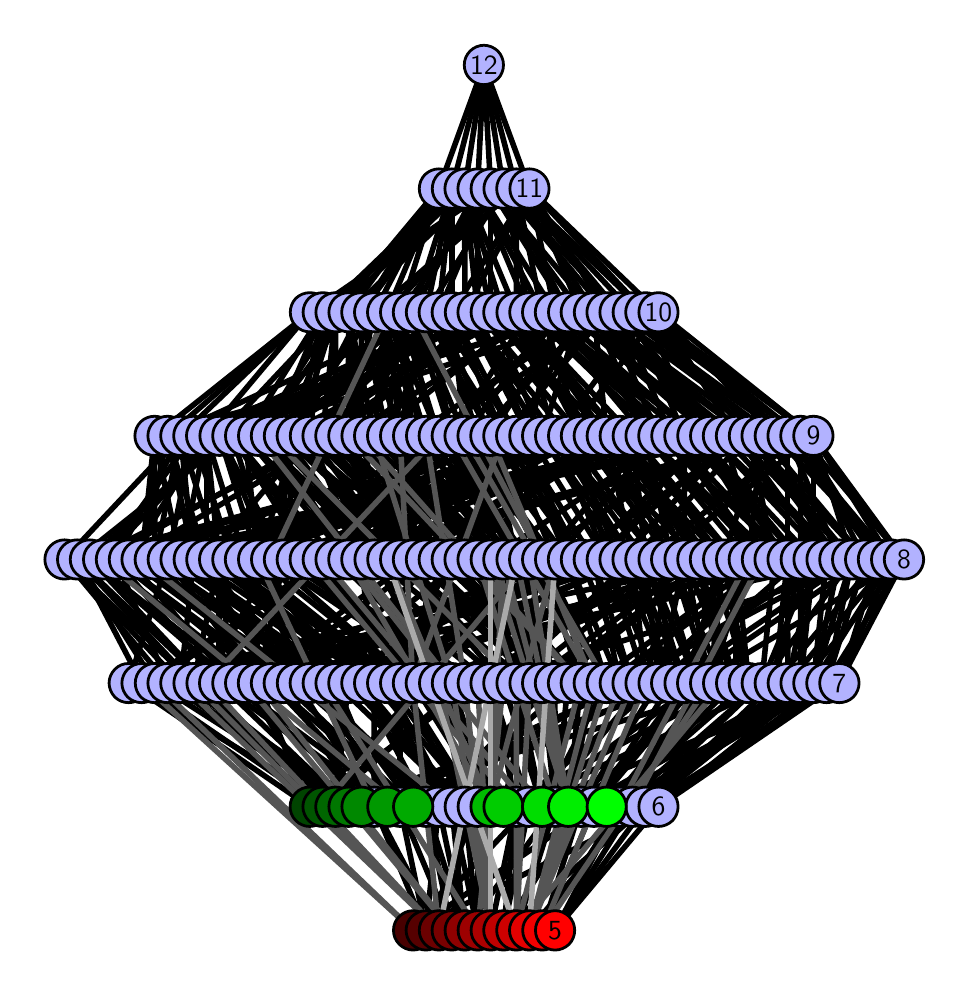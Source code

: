 \begingroup%
\makeatletter%
\begin{pgfpicture}%
\pgfpathrectangle{\pgfpointorigin}{\pgfqpoint{4.566in}{4.7in}}%
\pgfusepath{use as bounding box, clip}%
\begin{pgfscope}%
\pgfsetbuttcap%
\pgfsetmiterjoin%
\definecolor{currentfill}{rgb}{1.0,1.0,1.0}%
\pgfsetfillcolor{currentfill}%
\pgfsetlinewidth{0.0pt}%
\definecolor{currentstroke}{rgb}{1.0,1.0,1.0}%
\pgfsetstrokecolor{currentstroke}%
\pgfsetdash{}{0pt}%
\pgfpathmoveto{\pgfqpoint{0.0in}{0.0in}}%
\pgfpathlineto{\pgfqpoint{4.566in}{0.0in}}%
\pgfpathlineto{\pgfqpoint{4.566in}{4.7in}}%
\pgfpathlineto{\pgfqpoint{0.0in}{4.7in}}%
\pgfpathlineto{\pgfqpoint{0.0in}{0.0in}}%
\pgfpathclose%
\pgfusepath{fill}%
\end{pgfscope}%
\begin{pgfscope}%
\pgfsetbuttcap%
\pgfsetmiterjoin%
\definecolor{currentfill}{rgb}{1.0,1.0,1.0}%
\pgfsetfillcolor{currentfill}%
\pgfsetlinewidth{0.0pt}%
\definecolor{currentstroke}{rgb}{0.0,0.0,0.0}%
\pgfsetstrokecolor{currentstroke}%
\pgfsetstrokeopacity{0.0}%
\pgfsetdash{}{0pt}%
\pgfpathmoveto{\pgfqpoint{0.1in}{0.1in}}%
\pgfpathlineto{\pgfqpoint{4.466in}{0.1in}}%
\pgfpathlineto{\pgfqpoint{4.466in}{4.6in}}%
\pgfpathlineto{\pgfqpoint{0.1in}{4.6in}}%
\pgfpathlineto{\pgfqpoint{0.1in}{0.1in}}%
\pgfpathclose%
\pgfusepath{fill}%
\end{pgfscope}%
\begin{pgfscope}%
\pgfpathrectangle{\pgfqpoint{0.1in}{0.1in}}{\pgfqpoint{4.366in}{4.5in}}%
\pgfusepath{clip}%
\pgfsetrectcap%
\pgfsetroundjoin%
\pgfsetlinewidth{2.007pt}%
\definecolor{currentstroke}{rgb}{0.0,0.0,0.0}%
\pgfsetstrokecolor{currentstroke}%
\pgfsetdash{}{0pt}%
\pgfpathmoveto{\pgfqpoint{2.637in}{0.187in}}%
\pgfpathlineto{\pgfqpoint{3.154in}{0.805in}}%
\pgfusepath{stroke}%
\end{pgfscope}%
\begin{pgfscope}%
\pgfpathrectangle{\pgfqpoint{0.1in}{0.1in}}{\pgfqpoint{4.366in}{4.5in}}%
\pgfusepath{clip}%
\pgfsetrectcap%
\pgfsetroundjoin%
\pgfsetlinewidth{2.007pt}%
\definecolor{currentstroke}{rgb}{0.0,0.0,0.0}%
\pgfsetstrokecolor{currentstroke}%
\pgfsetdash{}{0pt}%
\pgfpathmoveto{\pgfqpoint{2.637in}{0.187in}}%
\pgfpathlineto{\pgfqpoint{2.961in}{0.805in}}%
\pgfusepath{stroke}%
\end{pgfscope}%
\begin{pgfscope}%
\pgfpathrectangle{\pgfqpoint{0.1in}{0.1in}}{\pgfqpoint{4.366in}{4.5in}}%
\pgfusepath{clip}%
\pgfsetrectcap%
\pgfsetroundjoin%
\pgfsetlinewidth{2.007pt}%
\definecolor{currentstroke}{rgb}{0.0,0.0,0.0}%
\pgfsetstrokecolor{currentstroke}%
\pgfsetdash{}{0pt}%
\pgfpathmoveto{\pgfqpoint{2.637in}{0.187in}}%
\pgfpathlineto{\pgfqpoint{3.024in}{0.805in}}%
\pgfusepath{stroke}%
\end{pgfscope}%
\begin{pgfscope}%
\pgfpathrectangle{\pgfqpoint{0.1in}{0.1in}}{\pgfqpoint{4.366in}{4.5in}}%
\pgfusepath{clip}%
\pgfsetrectcap%
\pgfsetroundjoin%
\pgfsetlinewidth{2.007pt}%
\definecolor{currentstroke}{rgb}{0.0,0.0,0.0}%
\pgfsetstrokecolor{currentstroke}%
\pgfsetdash{}{0pt}%
\pgfpathmoveto{\pgfqpoint{2.637in}{0.187in}}%
\pgfpathlineto{\pgfqpoint{3.089in}{0.805in}}%
\pgfusepath{stroke}%
\end{pgfscope}%
\begin{pgfscope}%
\pgfpathrectangle{\pgfqpoint{0.1in}{0.1in}}{\pgfqpoint{4.366in}{4.5in}}%
\pgfusepath{clip}%
\pgfsetrectcap%
\pgfsetroundjoin%
\pgfsetlinewidth{2.007pt}%
\definecolor{currentstroke}{rgb}{0.0,0.0,0.0}%
\pgfsetstrokecolor{currentstroke}%
\pgfsetdash{}{0pt}%
\pgfpathmoveto{\pgfqpoint{2.895in}{0.805in}}%
\pgfpathlineto{\pgfqpoint{3.542in}{1.423in}}%
\pgfusepath{stroke}%
\end{pgfscope}%
\begin{pgfscope}%
\pgfpathrectangle{\pgfqpoint{0.1in}{0.1in}}{\pgfqpoint{4.366in}{4.5in}}%
\pgfusepath{clip}%
\pgfsetrectcap%
\pgfsetroundjoin%
\pgfsetlinewidth{2.007pt}%
\definecolor{currentstroke}{rgb}{0.0,0.0,0.0}%
\pgfsetstrokecolor{currentstroke}%
\pgfsetdash{}{0pt}%
\pgfpathmoveto{\pgfqpoint{2.895in}{0.805in}}%
\pgfpathlineto{\pgfqpoint{3.605in}{1.423in}}%
\pgfusepath{stroke}%
\end{pgfscope}%
\begin{pgfscope}%
\pgfpathrectangle{\pgfqpoint{0.1in}{0.1in}}{\pgfqpoint{4.366in}{4.5in}}%
\pgfusepath{clip}%
\pgfsetrectcap%
\pgfsetroundjoin%
\pgfsetlinewidth{2.007pt}%
\definecolor{currentstroke}{rgb}{0.0,0.0,0.0}%
\pgfsetstrokecolor{currentstroke}%
\pgfsetdash{}{0pt}%
\pgfpathmoveto{\pgfqpoint{2.895in}{0.805in}}%
\pgfpathlineto{\pgfqpoint{3.412in}{1.423in}}%
\pgfusepath{stroke}%
\end{pgfscope}%
\begin{pgfscope}%
\pgfpathrectangle{\pgfqpoint{0.1in}{0.1in}}{\pgfqpoint{4.366in}{4.5in}}%
\pgfusepath{clip}%
\pgfsetrectcap%
\pgfsetroundjoin%
\pgfsetlinewidth{2.007pt}%
\definecolor{currentstroke}{rgb}{0.0,0.0,0.0}%
\pgfsetstrokecolor{currentstroke}%
\pgfsetdash{}{0pt}%
\pgfpathmoveto{\pgfqpoint{2.895in}{0.805in}}%
\pgfpathlineto{\pgfqpoint{3.477in}{1.423in}}%
\pgfusepath{stroke}%
\end{pgfscope}%
\begin{pgfscope}%
\pgfpathrectangle{\pgfqpoint{0.1in}{0.1in}}{\pgfqpoint{4.366in}{4.5in}}%
\pgfusepath{clip}%
\pgfsetrectcap%
\pgfsetroundjoin%
\pgfsetlinewidth{2.007pt}%
\definecolor{currentstroke}{rgb}{0.0,0.0,0.0}%
\pgfsetstrokecolor{currentstroke}%
\pgfsetdash{}{0pt}%
\pgfpathmoveto{\pgfqpoint{2.573in}{0.187in}}%
\pgfpathlineto{\pgfqpoint{2.831in}{0.805in}}%
\pgfusepath{stroke}%
\end{pgfscope}%
\begin{pgfscope}%
\pgfpathrectangle{\pgfqpoint{0.1in}{0.1in}}{\pgfqpoint{4.366in}{4.5in}}%
\pgfusepath{clip}%
\pgfsetrectcap%
\pgfsetroundjoin%
\pgfsetlinewidth{2.007pt}%
\definecolor{currentstroke}{rgb}{0.0,0.0,0.0}%
\pgfsetstrokecolor{currentstroke}%
\pgfsetdash{}{0pt}%
\pgfpathmoveto{\pgfqpoint{2.573in}{0.187in}}%
\pgfpathlineto{\pgfqpoint{2.961in}{0.805in}}%
\pgfusepath{stroke}%
\end{pgfscope}%
\begin{pgfscope}%
\pgfpathrectangle{\pgfqpoint{0.1in}{0.1in}}{\pgfqpoint{4.366in}{4.5in}}%
\pgfusepath{clip}%
\pgfsetrectcap%
\pgfsetroundjoin%
\pgfsetlinewidth{2.007pt}%
\definecolor{currentstroke}{rgb}{0.0,0.0,0.0}%
\pgfsetstrokecolor{currentstroke}%
\pgfsetdash{}{0pt}%
\pgfpathmoveto{\pgfqpoint{2.573in}{0.187in}}%
\pgfpathlineto{\pgfqpoint{2.766in}{0.805in}}%
\pgfusepath{stroke}%
\end{pgfscope}%
\begin{pgfscope}%
\pgfpathrectangle{\pgfqpoint{0.1in}{0.1in}}{\pgfqpoint{4.366in}{4.5in}}%
\pgfusepath{clip}%
\pgfsetrectcap%
\pgfsetroundjoin%
\pgfsetlinewidth{2.007pt}%
\definecolor{currentstroke}{rgb}{0.0,0.0,0.0}%
\pgfsetstrokecolor{currentstroke}%
\pgfsetdash{}{0pt}%
\pgfpathmoveto{\pgfqpoint{2.508in}{0.187in}}%
\pgfpathlineto{\pgfqpoint{3.024in}{0.805in}}%
\pgfusepath{stroke}%
\end{pgfscope}%
\begin{pgfscope}%
\pgfpathrectangle{\pgfqpoint{0.1in}{0.1in}}{\pgfqpoint{4.366in}{4.5in}}%
\pgfusepath{clip}%
\pgfsetrectcap%
\pgfsetroundjoin%
\pgfsetlinewidth{2.007pt}%
\definecolor{currentstroke}{rgb}{0.0,0.0,0.0}%
\pgfsetstrokecolor{currentstroke}%
\pgfsetdash{}{0pt}%
\pgfpathmoveto{\pgfqpoint{2.703in}{0.805in}}%
\pgfpathlineto{\pgfqpoint{2.765in}{1.423in}}%
\pgfusepath{stroke}%
\end{pgfscope}%
\begin{pgfscope}%
\pgfpathrectangle{\pgfqpoint{0.1in}{0.1in}}{\pgfqpoint{4.366in}{4.5in}}%
\pgfusepath{clip}%
\pgfsetrectcap%
\pgfsetroundjoin%
\pgfsetlinewidth{2.007pt}%
\definecolor{currentstroke}{rgb}{0.0,0.0,0.0}%
\pgfsetstrokecolor{currentstroke}%
\pgfsetdash{}{0pt}%
\pgfpathmoveto{\pgfqpoint{2.703in}{0.805in}}%
\pgfpathlineto{\pgfqpoint{2.83in}{1.423in}}%
\pgfusepath{stroke}%
\end{pgfscope}%
\begin{pgfscope}%
\pgfpathrectangle{\pgfqpoint{0.1in}{0.1in}}{\pgfqpoint{4.366in}{4.5in}}%
\pgfusepath{clip}%
\pgfsetrectcap%
\pgfsetroundjoin%
\pgfsetlinewidth{2.007pt}%
\definecolor{currentstroke}{rgb}{0.0,0.0,0.0}%
\pgfsetstrokecolor{currentstroke}%
\pgfsetdash{}{0pt}%
\pgfpathmoveto{\pgfqpoint{2.443in}{0.187in}}%
\pgfpathlineto{\pgfqpoint{2.638in}{0.805in}}%
\pgfusepath{stroke}%
\end{pgfscope}%
\begin{pgfscope}%
\pgfpathrectangle{\pgfqpoint{0.1in}{0.1in}}{\pgfqpoint{4.366in}{4.5in}}%
\pgfusepath{clip}%
\pgfsetrectcap%
\pgfsetroundjoin%
\pgfsetlinewidth{2.007pt}%
\definecolor{currentstroke}{rgb}{0.0,0.0,0.0}%
\pgfsetstrokecolor{currentstroke}%
\pgfsetdash{}{0pt}%
\pgfpathmoveto{\pgfqpoint{2.572in}{0.805in}}%
\pgfpathlineto{\pgfqpoint{2.378in}{1.423in}}%
\pgfusepath{stroke}%
\end{pgfscope}%
\begin{pgfscope}%
\pgfpathrectangle{\pgfqpoint{0.1in}{0.1in}}{\pgfqpoint{4.366in}{4.5in}}%
\pgfusepath{clip}%
\pgfsetrectcap%
\pgfsetroundjoin%
\pgfsetlinewidth{2.007pt}%
\definecolor{currentstroke}{rgb}{0.0,0.0,0.0}%
\pgfsetstrokecolor{currentstroke}%
\pgfsetdash{}{0pt}%
\pgfpathmoveto{\pgfqpoint{2.572in}{0.805in}}%
\pgfpathlineto{\pgfqpoint{2.444in}{1.423in}}%
\pgfusepath{stroke}%
\end{pgfscope}%
\begin{pgfscope}%
\pgfpathrectangle{\pgfqpoint{0.1in}{0.1in}}{\pgfqpoint{4.366in}{4.5in}}%
\pgfusepath{clip}%
\pgfsetrectcap%
\pgfsetroundjoin%
\pgfsetlinewidth{2.007pt}%
\definecolor{currentstroke}{rgb}{0.0,0.0,0.0}%
\pgfsetstrokecolor{currentstroke}%
\pgfsetdash{}{0pt}%
\pgfpathmoveto{\pgfqpoint{2.572in}{0.805in}}%
\pgfpathlineto{\pgfqpoint{2.895in}{1.423in}}%
\pgfusepath{stroke}%
\end{pgfscope}%
\begin{pgfscope}%
\pgfpathrectangle{\pgfqpoint{0.1in}{0.1in}}{\pgfqpoint{4.366in}{4.5in}}%
\pgfusepath{clip}%
\pgfsetrectcap%
\pgfsetroundjoin%
\pgfsetlinewidth{2.007pt}%
\definecolor{currentstroke}{rgb}{0.0,0.0,0.0}%
\pgfsetstrokecolor{currentstroke}%
\pgfsetdash{}{0pt}%
\pgfpathmoveto{\pgfqpoint{2.572in}{0.805in}}%
\pgfpathlineto{\pgfqpoint{3.089in}{1.423in}}%
\pgfusepath{stroke}%
\end{pgfscope}%
\begin{pgfscope}%
\pgfpathrectangle{\pgfqpoint{0.1in}{0.1in}}{\pgfqpoint{4.366in}{4.5in}}%
\pgfusepath{clip}%
\pgfsetrectcap%
\pgfsetroundjoin%
\pgfsetlinewidth{2.007pt}%
\definecolor{currentstroke}{rgb}{0.0,0.0,0.0}%
\pgfsetstrokecolor{currentstroke}%
\pgfsetdash{}{0pt}%
\pgfpathmoveto{\pgfqpoint{2.379in}{0.187in}}%
\pgfpathlineto{\pgfqpoint{2.507in}{0.805in}}%
\pgfusepath{stroke}%
\end{pgfscope}%
\begin{pgfscope}%
\pgfpathrectangle{\pgfqpoint{0.1in}{0.1in}}{\pgfqpoint{4.366in}{4.5in}}%
\pgfusepath{clip}%
\pgfsetrectcap%
\pgfsetroundjoin%
\pgfsetlinewidth{2.007pt}%
\definecolor{currentstroke}{rgb}{0.0,0.0,0.0}%
\pgfsetstrokecolor{currentstroke}%
\pgfsetdash{}{0pt}%
\pgfpathmoveto{\pgfqpoint{2.379in}{0.187in}}%
\pgfpathlineto{\pgfqpoint{2.443in}{0.805in}}%
\pgfusepath{stroke}%
\end{pgfscope}%
\begin{pgfscope}%
\pgfpathrectangle{\pgfqpoint{0.1in}{0.1in}}{\pgfqpoint{4.366in}{4.5in}}%
\pgfusepath{clip}%
\pgfsetrectcap%
\pgfsetroundjoin%
\pgfsetlinewidth{2.007pt}%
\definecolor{currentstroke}{rgb}{0.0,0.0,0.0}%
\pgfsetstrokecolor{currentstroke}%
\pgfsetdash{}{0pt}%
\pgfpathmoveto{\pgfqpoint{2.379in}{0.187in}}%
\pgfpathlineto{\pgfqpoint{2.766in}{0.805in}}%
\pgfusepath{stroke}%
\end{pgfscope}%
\begin{pgfscope}%
\pgfpathrectangle{\pgfqpoint{0.1in}{0.1in}}{\pgfqpoint{4.366in}{4.5in}}%
\pgfusepath{clip}%
\pgfsetrectcap%
\pgfsetroundjoin%
\pgfsetlinewidth{2.007pt}%
\definecolor{currentstroke}{rgb}{0.0,0.0,0.0}%
\pgfsetstrokecolor{currentstroke}%
\pgfsetdash{}{0pt}%
\pgfpathmoveto{\pgfqpoint{2.379in}{0.187in}}%
\pgfpathlineto{\pgfqpoint{3.089in}{0.805in}}%
\pgfusepath{stroke}%
\end{pgfscope}%
\begin{pgfscope}%
\pgfpathrectangle{\pgfqpoint{0.1in}{0.1in}}{\pgfqpoint{4.366in}{4.5in}}%
\pgfusepath{clip}%
\pgfsetrectcap%
\pgfsetroundjoin%
\pgfsetlinewidth{2.007pt}%
\definecolor{currentstroke}{rgb}{0.0,0.0,0.0}%
\pgfsetstrokecolor{currentstroke}%
\pgfsetdash{}{0pt}%
\pgfpathmoveto{\pgfqpoint{2.315in}{0.187in}}%
\pgfpathlineto{\pgfqpoint{2.443in}{0.805in}}%
\pgfusepath{stroke}%
\end{pgfscope}%
\begin{pgfscope}%
\pgfpathrectangle{\pgfqpoint{0.1in}{0.1in}}{\pgfqpoint{4.366in}{4.5in}}%
\pgfusepath{clip}%
\pgfsetrectcap%
\pgfsetroundjoin%
\pgfsetlinewidth{2.007pt}%
\definecolor{currentstroke}{rgb}{0.0,0.0,0.0}%
\pgfsetstrokecolor{currentstroke}%
\pgfsetdash{}{0pt}%
\pgfpathmoveto{\pgfqpoint{2.379in}{0.805in}}%
\pgfpathlineto{\pgfqpoint{3.542in}{1.423in}}%
\pgfusepath{stroke}%
\end{pgfscope}%
\begin{pgfscope}%
\pgfpathrectangle{\pgfqpoint{0.1in}{0.1in}}{\pgfqpoint{4.366in}{4.5in}}%
\pgfusepath{clip}%
\pgfsetrectcap%
\pgfsetroundjoin%
\pgfsetlinewidth{2.007pt}%
\definecolor{currentstroke}{rgb}{0.0,0.0,0.0}%
\pgfsetstrokecolor{currentstroke}%
\pgfsetdash{}{0pt}%
\pgfpathmoveto{\pgfqpoint{2.379in}{0.805in}}%
\pgfpathlineto{\pgfqpoint{2.057in}{1.423in}}%
\pgfusepath{stroke}%
\end{pgfscope}%
\begin{pgfscope}%
\pgfpathrectangle{\pgfqpoint{0.1in}{0.1in}}{\pgfqpoint{4.366in}{4.5in}}%
\pgfusepath{clip}%
\pgfsetrectcap%
\pgfsetroundjoin%
\pgfsetlinewidth{2.007pt}%
\definecolor{currentstroke}{rgb}{0.0,0.0,0.0}%
\pgfsetstrokecolor{currentstroke}%
\pgfsetdash{}{0pt}%
\pgfpathmoveto{\pgfqpoint{2.379in}{0.805in}}%
\pgfpathlineto{\pgfqpoint{1.99in}{1.423in}}%
\pgfusepath{stroke}%
\end{pgfscope}%
\begin{pgfscope}%
\pgfpathrectangle{\pgfqpoint{0.1in}{0.1in}}{\pgfqpoint{4.366in}{4.5in}}%
\pgfusepath{clip}%
\pgfsetrectcap%
\pgfsetroundjoin%
\pgfsetlinewidth{2.007pt}%
\definecolor{currentstroke}{rgb}{0.0,0.0,0.0}%
\pgfsetstrokecolor{currentstroke}%
\pgfsetdash{}{0pt}%
\pgfpathmoveto{\pgfqpoint{2.379in}{0.805in}}%
\pgfpathlineto{\pgfqpoint{2.509in}{1.423in}}%
\pgfusepath{stroke}%
\end{pgfscope}%
\begin{pgfscope}%
\pgfpathrectangle{\pgfqpoint{0.1in}{0.1in}}{\pgfqpoint{4.366in}{4.5in}}%
\pgfusepath{clip}%
\pgfsetrectcap%
\pgfsetroundjoin%
\pgfsetlinewidth{2.007pt}%
\definecolor{currentstroke}{rgb}{0.0,0.0,0.0}%
\pgfsetstrokecolor{currentstroke}%
\pgfsetdash{}{0pt}%
\pgfpathmoveto{\pgfqpoint{2.314in}{0.805in}}%
\pgfpathlineto{\pgfqpoint{2.121in}{1.423in}}%
\pgfusepath{stroke}%
\end{pgfscope}%
\begin{pgfscope}%
\pgfpathrectangle{\pgfqpoint{0.1in}{0.1in}}{\pgfqpoint{4.366in}{4.5in}}%
\pgfusepath{clip}%
\pgfsetrectcap%
\pgfsetroundjoin%
\pgfsetlinewidth{2.007pt}%
\definecolor{currentstroke}{rgb}{0.0,0.0,0.0}%
\pgfsetstrokecolor{currentstroke}%
\pgfsetdash{}{0pt}%
\pgfpathmoveto{\pgfqpoint{2.314in}{0.805in}}%
\pgfpathlineto{\pgfqpoint{1.926in}{1.423in}}%
\pgfusepath{stroke}%
\end{pgfscope}%
\begin{pgfscope}%
\pgfpathrectangle{\pgfqpoint{0.1in}{0.1in}}{\pgfqpoint{4.366in}{4.5in}}%
\pgfusepath{clip}%
\pgfsetrectcap%
\pgfsetroundjoin%
\pgfsetlinewidth{2.007pt}%
\definecolor{currentstroke}{rgb}{0.0,0.0,0.0}%
\pgfsetstrokecolor{currentstroke}%
\pgfsetdash{}{0pt}%
\pgfpathmoveto{\pgfqpoint{2.25in}{0.187in}}%
\pgfpathlineto{\pgfqpoint{2.25in}{0.805in}}%
\pgfusepath{stroke}%
\end{pgfscope}%
\begin{pgfscope}%
\pgfpathrectangle{\pgfqpoint{0.1in}{0.1in}}{\pgfqpoint{4.366in}{4.5in}}%
\pgfusepath{clip}%
\pgfsetrectcap%
\pgfsetroundjoin%
\pgfsetlinewidth{2.007pt}%
\definecolor{currentstroke}{rgb}{0.0,0.0,0.0}%
\pgfsetstrokecolor{currentstroke}%
\pgfsetdash{}{0pt}%
\pgfpathmoveto{\pgfqpoint{2.25in}{0.187in}}%
\pgfpathlineto{\pgfqpoint{2.12in}{0.805in}}%
\pgfusepath{stroke}%
\end{pgfscope}%
\begin{pgfscope}%
\pgfpathrectangle{\pgfqpoint{0.1in}{0.1in}}{\pgfqpoint{4.366in}{4.5in}}%
\pgfusepath{clip}%
\pgfsetrectcap%
\pgfsetroundjoin%
\pgfsetlinewidth{2.007pt}%
\definecolor{currentstroke}{rgb}{0.0,0.0,0.0}%
\pgfsetstrokecolor{currentstroke}%
\pgfsetdash{}{0pt}%
\pgfpathmoveto{\pgfqpoint{2.25in}{0.187in}}%
\pgfpathlineto{\pgfqpoint{2.185in}{0.805in}}%
\pgfusepath{stroke}%
\end{pgfscope}%
\begin{pgfscope}%
\pgfpathrectangle{\pgfqpoint{0.1in}{0.1in}}{\pgfqpoint{4.366in}{4.5in}}%
\pgfusepath{clip}%
\pgfsetrectcap%
\pgfsetroundjoin%
\pgfsetlinewidth{2.007pt}%
\definecolor{currentstroke}{rgb}{0.0,0.0,0.0}%
\pgfsetstrokecolor{currentstroke}%
\pgfsetdash{}{0pt}%
\pgfpathmoveto{\pgfqpoint{2.185in}{0.187in}}%
\pgfpathlineto{\pgfqpoint{1.992in}{0.805in}}%
\pgfusepath{stroke}%
\end{pgfscope}%
\begin{pgfscope}%
\pgfpathrectangle{\pgfqpoint{0.1in}{0.1in}}{\pgfqpoint{4.366in}{4.5in}}%
\pgfusepath{clip}%
\pgfsetrectcap%
\pgfsetroundjoin%
\pgfsetlinewidth{2.007pt}%
\definecolor{currentstroke}{rgb}{0.0,0.0,0.0}%
\pgfsetstrokecolor{currentstroke}%
\pgfsetdash{}{0pt}%
\pgfpathmoveto{\pgfqpoint{2.185in}{0.187in}}%
\pgfpathlineto{\pgfqpoint{2.638in}{0.805in}}%
\pgfusepath{stroke}%
\end{pgfscope}%
\begin{pgfscope}%
\pgfpathrectangle{\pgfqpoint{0.1in}{0.1in}}{\pgfqpoint{4.366in}{4.5in}}%
\pgfusepath{clip}%
\pgfsetrectcap%
\pgfsetroundjoin%
\pgfsetlinewidth{2.007pt}%
\definecolor{currentstroke}{rgb}{0.0,0.0,0.0}%
\pgfsetstrokecolor{currentstroke}%
\pgfsetdash{}{0pt}%
\pgfpathmoveto{\pgfqpoint{2.185in}{0.187in}}%
\pgfpathlineto{\pgfqpoint{2.055in}{0.805in}}%
\pgfusepath{stroke}%
\end{pgfscope}%
\begin{pgfscope}%
\pgfpathrectangle{\pgfqpoint{0.1in}{0.1in}}{\pgfqpoint{4.366in}{4.5in}}%
\pgfusepath{clip}%
\pgfsetrectcap%
\pgfsetroundjoin%
\pgfsetlinewidth{2.007pt}%
\definecolor{currentstroke}{rgb}{0.0,0.0,0.0}%
\pgfsetstrokecolor{currentstroke}%
\pgfsetdash{}{0pt}%
\pgfpathmoveto{\pgfqpoint{2.185in}{0.187in}}%
\pgfpathlineto{\pgfqpoint{2.12in}{0.805in}}%
\pgfusepath{stroke}%
\end{pgfscope}%
\begin{pgfscope}%
\pgfpathrectangle{\pgfqpoint{0.1in}{0.1in}}{\pgfqpoint{4.366in}{4.5in}}%
\pgfusepath{clip}%
\pgfsetrectcap%
\pgfsetroundjoin%
\pgfsetlinewidth{2.007pt}%
\definecolor{currentstroke}{rgb}{0.0,0.0,0.0}%
\pgfsetstrokecolor{currentstroke}%
\pgfsetdash{}{0pt}%
\pgfpathmoveto{\pgfqpoint{1.928in}{0.805in}}%
\pgfpathlineto{\pgfqpoint{2.961in}{1.423in}}%
\pgfusepath{stroke}%
\end{pgfscope}%
\begin{pgfscope}%
\pgfpathrectangle{\pgfqpoint{0.1in}{0.1in}}{\pgfqpoint{4.366in}{4.5in}}%
\pgfusepath{clip}%
\pgfsetrectcap%
\pgfsetroundjoin%
\pgfsetlinewidth{2.007pt}%
\definecolor{currentstroke}{rgb}{0.0,0.0,0.0}%
\pgfsetstrokecolor{currentstroke}%
\pgfsetdash{}{0pt}%
\pgfpathmoveto{\pgfqpoint{1.928in}{0.805in}}%
\pgfpathlineto{\pgfqpoint{1.475in}{1.423in}}%
\pgfusepath{stroke}%
\end{pgfscope}%
\begin{pgfscope}%
\pgfpathrectangle{\pgfqpoint{0.1in}{0.1in}}{\pgfqpoint{4.366in}{4.5in}}%
\pgfusepath{clip}%
\pgfsetrectcap%
\pgfsetroundjoin%
\pgfsetlinewidth{2.007pt}%
\definecolor{currentstroke}{rgb}{0.0,0.0,0.0}%
\pgfsetstrokecolor{currentstroke}%
\pgfsetdash{}{0pt}%
\pgfpathmoveto{\pgfqpoint{1.928in}{0.805in}}%
\pgfpathlineto{\pgfqpoint{1.217in}{1.423in}}%
\pgfusepath{stroke}%
\end{pgfscope}%
\begin{pgfscope}%
\pgfpathrectangle{\pgfqpoint{0.1in}{0.1in}}{\pgfqpoint{4.366in}{4.5in}}%
\pgfusepath{clip}%
\pgfsetrectcap%
\pgfsetroundjoin%
\pgfsetlinewidth{2.007pt}%
\definecolor{currentstroke}{rgb}{0.0,0.0,0.0}%
\pgfsetstrokecolor{currentstroke}%
\pgfsetdash{}{0pt}%
\pgfpathmoveto{\pgfqpoint{1.928in}{0.805in}}%
\pgfpathlineto{\pgfqpoint{1.28in}{1.423in}}%
\pgfusepath{stroke}%
\end{pgfscope}%
\begin{pgfscope}%
\pgfpathrectangle{\pgfqpoint{0.1in}{0.1in}}{\pgfqpoint{4.366in}{4.5in}}%
\pgfusepath{clip}%
\pgfsetrectcap%
\pgfsetroundjoin%
\pgfsetlinewidth{2.007pt}%
\definecolor{currentstroke}{rgb}{0.0,0.0,0.0}%
\pgfsetstrokecolor{currentstroke}%
\pgfsetdash{}{0pt}%
\pgfpathmoveto{\pgfqpoint{2.12in}{0.187in}}%
\pgfpathlineto{\pgfqpoint{1.862in}{0.805in}}%
\pgfusepath{stroke}%
\end{pgfscope}%
\begin{pgfscope}%
\pgfpathrectangle{\pgfqpoint{0.1in}{0.1in}}{\pgfqpoint{4.366in}{4.5in}}%
\pgfusepath{clip}%
\pgfsetrectcap%
\pgfsetroundjoin%
\pgfsetlinewidth{2.007pt}%
\definecolor{currentstroke}{rgb}{0.0,0.0,0.0}%
\pgfsetstrokecolor{currentstroke}%
\pgfsetdash{}{0pt}%
\pgfpathmoveto{\pgfqpoint{2.12in}{0.187in}}%
\pgfpathlineto{\pgfqpoint{1.992in}{0.805in}}%
\pgfusepath{stroke}%
\end{pgfscope}%
\begin{pgfscope}%
\pgfpathrectangle{\pgfqpoint{0.1in}{0.1in}}{\pgfqpoint{4.366in}{4.5in}}%
\pgfusepath{clip}%
\pgfsetrectcap%
\pgfsetroundjoin%
\pgfsetlinewidth{2.007pt}%
\definecolor{currentstroke}{rgb}{0.0,0.0,0.0}%
\pgfsetstrokecolor{currentstroke}%
\pgfsetdash{}{0pt}%
\pgfpathmoveto{\pgfqpoint{2.12in}{0.187in}}%
\pgfpathlineto{\pgfqpoint{2.185in}{0.805in}}%
\pgfusepath{stroke}%
\end{pgfscope}%
\begin{pgfscope}%
\pgfpathrectangle{\pgfqpoint{0.1in}{0.1in}}{\pgfqpoint{4.366in}{4.5in}}%
\pgfusepath{clip}%
\pgfsetrectcap%
\pgfsetroundjoin%
\pgfsetlinewidth{2.007pt}%
\definecolor{currentstroke}{rgb}{0.0,0.0,0.0}%
\pgfsetstrokecolor{currentstroke}%
\pgfsetdash{}{0pt}%
\pgfpathmoveto{\pgfqpoint{1.798in}{0.805in}}%
\pgfpathlineto{\pgfqpoint{3.218in}{1.423in}}%
\pgfusepath{stroke}%
\end{pgfscope}%
\begin{pgfscope}%
\pgfpathrectangle{\pgfqpoint{0.1in}{0.1in}}{\pgfqpoint{4.366in}{4.5in}}%
\pgfusepath{clip}%
\pgfsetrectcap%
\pgfsetroundjoin%
\pgfsetlinewidth{2.007pt}%
\definecolor{currentstroke}{rgb}{0.0,0.0,0.0}%
\pgfsetstrokecolor{currentstroke}%
\pgfsetdash{}{0pt}%
\pgfpathmoveto{\pgfqpoint{1.798in}{0.805in}}%
\pgfpathlineto{\pgfqpoint{0.957in}{1.423in}}%
\pgfusepath{stroke}%
\end{pgfscope}%
\begin{pgfscope}%
\pgfpathrectangle{\pgfqpoint{0.1in}{0.1in}}{\pgfqpoint{4.366in}{4.5in}}%
\pgfusepath{clip}%
\pgfsetrectcap%
\pgfsetroundjoin%
\pgfsetlinewidth{2.007pt}%
\definecolor{currentstroke}{rgb}{0.0,0.0,0.0}%
\pgfsetstrokecolor{currentstroke}%
\pgfsetdash{}{0pt}%
\pgfpathmoveto{\pgfqpoint{1.798in}{0.805in}}%
\pgfpathlineto{\pgfqpoint{1.217in}{1.423in}}%
\pgfusepath{stroke}%
\end{pgfscope}%
\begin{pgfscope}%
\pgfpathrectangle{\pgfqpoint{0.1in}{0.1in}}{\pgfqpoint{4.366in}{4.5in}}%
\pgfusepath{clip}%
\pgfsetrectcap%
\pgfsetroundjoin%
\pgfsetlinewidth{2.007pt}%
\definecolor{currentstroke}{rgb}{0.0,0.0,0.0}%
\pgfsetstrokecolor{currentstroke}%
\pgfsetdash{}{0pt}%
\pgfpathmoveto{\pgfqpoint{1.798in}{0.805in}}%
\pgfpathlineto{\pgfqpoint{1.539in}{1.423in}}%
\pgfusepath{stroke}%
\end{pgfscope}%
\begin{pgfscope}%
\pgfpathrectangle{\pgfqpoint{0.1in}{0.1in}}{\pgfqpoint{4.366in}{4.5in}}%
\pgfusepath{clip}%
\pgfsetrectcap%
\pgfsetroundjoin%
\pgfsetlinewidth{2.007pt}%
\definecolor{currentstroke}{rgb}{0.0,0.0,0.0}%
\pgfsetstrokecolor{currentstroke}%
\pgfsetdash{}{0pt}%
\pgfpathmoveto{\pgfqpoint{2.056in}{0.187in}}%
\pgfpathlineto{\pgfqpoint{1.733in}{0.805in}}%
\pgfusepath{stroke}%
\end{pgfscope}%
\begin{pgfscope}%
\pgfpathrectangle{\pgfqpoint{0.1in}{0.1in}}{\pgfqpoint{4.366in}{4.5in}}%
\pgfusepath{clip}%
\pgfsetrectcap%
\pgfsetroundjoin%
\pgfsetlinewidth{2.007pt}%
\definecolor{currentstroke}{rgb}{0.0,0.0,0.0}%
\pgfsetstrokecolor{currentstroke}%
\pgfsetdash{}{0pt}%
\pgfpathmoveto{\pgfqpoint{1.669in}{0.805in}}%
\pgfpathlineto{\pgfqpoint{3.024in}{1.423in}}%
\pgfusepath{stroke}%
\end{pgfscope}%
\begin{pgfscope}%
\pgfpathrectangle{\pgfqpoint{0.1in}{0.1in}}{\pgfqpoint{4.366in}{4.5in}}%
\pgfusepath{clip}%
\pgfsetrectcap%
\pgfsetroundjoin%
\pgfsetlinewidth{2.007pt}%
\definecolor{currentstroke}{rgb}{0.0,0.0,0.0}%
\pgfsetstrokecolor{currentstroke}%
\pgfsetdash{}{0pt}%
\pgfpathmoveto{\pgfqpoint{1.669in}{0.805in}}%
\pgfpathlineto{\pgfqpoint{0.764in}{1.423in}}%
\pgfusepath{stroke}%
\end{pgfscope}%
\begin{pgfscope}%
\pgfpathrectangle{\pgfqpoint{0.1in}{0.1in}}{\pgfqpoint{4.366in}{4.5in}}%
\pgfusepath{clip}%
\pgfsetrectcap%
\pgfsetroundjoin%
\pgfsetlinewidth{2.007pt}%
\definecolor{currentstroke}{rgb}{0.0,0.0,0.0}%
\pgfsetstrokecolor{currentstroke}%
\pgfsetdash{}{0pt}%
\pgfpathmoveto{\pgfqpoint{1.669in}{0.805in}}%
\pgfpathlineto{\pgfqpoint{0.699in}{1.423in}}%
\pgfusepath{stroke}%
\end{pgfscope}%
\begin{pgfscope}%
\pgfpathrectangle{\pgfqpoint{0.1in}{0.1in}}{\pgfqpoint{4.366in}{4.5in}}%
\pgfusepath{clip}%
\pgfsetrectcap%
\pgfsetroundjoin%
\pgfsetlinewidth{2.007pt}%
\definecolor{currentstroke}{rgb}{0.0,0.0,0.0}%
\pgfsetstrokecolor{currentstroke}%
\pgfsetdash{}{0pt}%
\pgfpathmoveto{\pgfqpoint{1.669in}{0.805in}}%
\pgfpathlineto{\pgfqpoint{1.28in}{1.423in}}%
\pgfusepath{stroke}%
\end{pgfscope}%
\begin{pgfscope}%
\pgfpathrectangle{\pgfqpoint{0.1in}{0.1in}}{\pgfqpoint{4.366in}{4.5in}}%
\pgfusepath{clip}%
\pgfsetrectcap%
\pgfsetroundjoin%
\pgfsetlinewidth{2.007pt}%
\definecolor{currentstroke}{rgb}{0.0,0.0,0.0}%
\pgfsetstrokecolor{currentstroke}%
\pgfsetdash{}{0pt}%
\pgfpathmoveto{\pgfqpoint{1.991in}{0.187in}}%
\pgfpathlineto{\pgfqpoint{2.25in}{0.805in}}%
\pgfusepath{stroke}%
\end{pgfscope}%
\begin{pgfscope}%
\pgfpathrectangle{\pgfqpoint{0.1in}{0.1in}}{\pgfqpoint{4.366in}{4.5in}}%
\pgfusepath{clip}%
\pgfsetrectcap%
\pgfsetroundjoin%
\pgfsetlinewidth{2.007pt}%
\definecolor{currentstroke}{rgb}{0.0,0.0,0.0}%
\pgfsetstrokecolor{currentstroke}%
\pgfsetdash{}{0pt}%
\pgfpathmoveto{\pgfqpoint{1.991in}{0.187in}}%
\pgfpathlineto{\pgfqpoint{1.862in}{0.805in}}%
\pgfusepath{stroke}%
\end{pgfscope}%
\begin{pgfscope}%
\pgfpathrectangle{\pgfqpoint{0.1in}{0.1in}}{\pgfqpoint{4.366in}{4.5in}}%
\pgfusepath{clip}%
\pgfsetrectcap%
\pgfsetroundjoin%
\pgfsetlinewidth{2.007pt}%
\definecolor{currentstroke}{rgb}{0.0,0.0,0.0}%
\pgfsetstrokecolor{currentstroke}%
\pgfsetdash{}{0pt}%
\pgfpathmoveto{\pgfqpoint{1.991in}{0.187in}}%
\pgfpathlineto{\pgfqpoint{1.733in}{0.805in}}%
\pgfusepath{stroke}%
\end{pgfscope}%
\begin{pgfscope}%
\pgfpathrectangle{\pgfqpoint{0.1in}{0.1in}}{\pgfqpoint{4.366in}{4.5in}}%
\pgfusepath{clip}%
\pgfsetrectcap%
\pgfsetroundjoin%
\pgfsetlinewidth{2.007pt}%
\definecolor{currentstroke}{rgb}{0.0,0.0,0.0}%
\pgfsetstrokecolor{currentstroke}%
\pgfsetdash{}{0pt}%
\pgfpathmoveto{\pgfqpoint{1.991in}{0.187in}}%
\pgfpathlineto{\pgfqpoint{2.055in}{0.805in}}%
\pgfusepath{stroke}%
\end{pgfscope}%
\begin{pgfscope}%
\pgfpathrectangle{\pgfqpoint{0.1in}{0.1in}}{\pgfqpoint{4.366in}{4.5in}}%
\pgfusepath{clip}%
\pgfsetrectcap%
\pgfsetroundjoin%
\pgfsetlinewidth{2.007pt}%
\definecolor{currentstroke}{rgb}{0.0,0.0,0.0}%
\pgfsetstrokecolor{currentstroke}%
\pgfsetdash{}{0pt}%
\pgfpathmoveto{\pgfqpoint{1.604in}{0.805in}}%
\pgfpathlineto{\pgfqpoint{0.636in}{1.423in}}%
\pgfusepath{stroke}%
\end{pgfscope}%
\begin{pgfscope}%
\pgfpathrectangle{\pgfqpoint{0.1in}{0.1in}}{\pgfqpoint{4.366in}{4.5in}}%
\pgfusepath{clip}%
\pgfsetrectcap%
\pgfsetroundjoin%
\pgfsetlinewidth{2.007pt}%
\definecolor{currentstroke}{rgb}{0.0,0.0,0.0}%
\pgfsetstrokecolor{currentstroke}%
\pgfsetdash{}{0pt}%
\pgfpathmoveto{\pgfqpoint{1.604in}{0.805in}}%
\pgfpathlineto{\pgfqpoint{0.957in}{1.423in}}%
\pgfusepath{stroke}%
\end{pgfscope}%
\begin{pgfscope}%
\pgfpathrectangle{\pgfqpoint{0.1in}{0.1in}}{\pgfqpoint{4.366in}{4.5in}}%
\pgfusepath{clip}%
\pgfsetrectcap%
\pgfsetroundjoin%
\pgfsetlinewidth{2.007pt}%
\definecolor{currentstroke}{rgb}{0.0,0.0,0.0}%
\pgfsetstrokecolor{currentstroke}%
\pgfsetdash{}{0pt}%
\pgfpathmoveto{\pgfqpoint{1.604in}{0.805in}}%
\pgfpathlineto{\pgfqpoint{0.829in}{1.423in}}%
\pgfusepath{stroke}%
\end{pgfscope}%
\begin{pgfscope}%
\pgfpathrectangle{\pgfqpoint{0.1in}{0.1in}}{\pgfqpoint{4.366in}{4.5in}}%
\pgfusepath{clip}%
\pgfsetrectcap%
\pgfsetroundjoin%
\pgfsetlinewidth{2.007pt}%
\definecolor{currentstroke}{rgb}{0.0,0.0,0.0}%
\pgfsetstrokecolor{currentstroke}%
\pgfsetdash{}{0pt}%
\pgfpathmoveto{\pgfqpoint{1.604in}{0.805in}}%
\pgfpathlineto{\pgfqpoint{0.699in}{1.423in}}%
\pgfusepath{stroke}%
\end{pgfscope}%
\begin{pgfscope}%
\pgfpathrectangle{\pgfqpoint{0.1in}{0.1in}}{\pgfqpoint{4.366in}{4.5in}}%
\pgfusepath{clip}%
\pgfsetrectcap%
\pgfsetroundjoin%
\pgfsetlinewidth{2.007pt}%
\definecolor{currentstroke}{rgb}{0.0,0.0,0.0}%
\pgfsetstrokecolor{currentstroke}%
\pgfsetdash{}{0pt}%
\pgfpathmoveto{\pgfqpoint{1.927in}{0.187in}}%
\pgfpathlineto{\pgfqpoint{2.507in}{0.805in}}%
\pgfusepath{stroke}%
\end{pgfscope}%
\begin{pgfscope}%
\pgfpathrectangle{\pgfqpoint{0.1in}{0.1in}}{\pgfqpoint{4.366in}{4.5in}}%
\pgfusepath{clip}%
\pgfsetrectcap%
\pgfsetroundjoin%
\pgfsetlinewidth{2.007pt}%
\definecolor{currentstroke}{rgb}{0.0,0.0,0.0}%
\pgfsetstrokecolor{currentstroke}%
\pgfsetdash{}{0pt}%
\pgfpathmoveto{\pgfqpoint{1.927in}{0.187in}}%
\pgfpathlineto{\pgfqpoint{2.831in}{0.805in}}%
\pgfusepath{stroke}%
\end{pgfscope}%
\begin{pgfscope}%
\pgfpathrectangle{\pgfqpoint{0.1in}{0.1in}}{\pgfqpoint{4.366in}{4.5in}}%
\pgfusepath{clip}%
\pgfsetrectcap%
\pgfsetroundjoin%
\pgfsetlinewidth{2.007pt}%
\definecolor{currentstroke}{rgb}{0.0,0.0,0.0}%
\pgfsetstrokecolor{currentstroke}%
\pgfsetdash{}{0pt}%
\pgfpathmoveto{\pgfqpoint{1.927in}{0.187in}}%
\pgfpathlineto{\pgfqpoint{3.154in}{0.805in}}%
\pgfusepath{stroke}%
\end{pgfscope}%
\begin{pgfscope}%
\pgfpathrectangle{\pgfqpoint{0.1in}{0.1in}}{\pgfqpoint{4.366in}{4.5in}}%
\pgfusepath{clip}%
\pgfsetrectcap%
\pgfsetroundjoin%
\pgfsetlinewidth{2.007pt}%
\definecolor{currentstroke}{rgb}{0.0,0.0,0.0}%
\pgfsetstrokecolor{currentstroke}%
\pgfsetdash{}{0pt}%
\pgfpathmoveto{\pgfqpoint{1.539in}{0.805in}}%
\pgfpathlineto{\pgfqpoint{0.505in}{1.423in}}%
\pgfusepath{stroke}%
\end{pgfscope}%
\begin{pgfscope}%
\pgfpathrectangle{\pgfqpoint{0.1in}{0.1in}}{\pgfqpoint{4.366in}{4.5in}}%
\pgfusepath{clip}%
\pgfsetrectcap%
\pgfsetroundjoin%
\pgfsetlinewidth{2.007pt}%
\definecolor{currentstroke}{rgb}{0.0,0.0,0.0}%
\pgfsetstrokecolor{currentstroke}%
\pgfsetdash{}{0pt}%
\pgfpathmoveto{\pgfqpoint{1.539in}{0.805in}}%
\pgfpathlineto{\pgfqpoint{1.603in}{1.423in}}%
\pgfusepath{stroke}%
\end{pgfscope}%
\begin{pgfscope}%
\pgfpathrectangle{\pgfqpoint{0.1in}{0.1in}}{\pgfqpoint{4.366in}{4.5in}}%
\pgfusepath{clip}%
\pgfsetrectcap%
\pgfsetroundjoin%
\pgfsetlinewidth{2.007pt}%
\definecolor{currentstroke}{rgb}{0.0,0.0,0.0}%
\pgfsetstrokecolor{currentstroke}%
\pgfsetdash{}{0pt}%
\pgfpathmoveto{\pgfqpoint{1.539in}{0.805in}}%
\pgfpathlineto{\pgfqpoint{3.284in}{1.423in}}%
\pgfusepath{stroke}%
\end{pgfscope}%
\begin{pgfscope}%
\pgfpathrectangle{\pgfqpoint{0.1in}{0.1in}}{\pgfqpoint{4.366in}{4.5in}}%
\pgfusepath{clip}%
\pgfsetrectcap%
\pgfsetroundjoin%
\pgfsetlinewidth{2.007pt}%
\definecolor{currentstroke}{rgb}{0.0,0.0,0.0}%
\pgfsetstrokecolor{currentstroke}%
\pgfsetdash{}{0pt}%
\pgfpathmoveto{\pgfqpoint{1.539in}{0.805in}}%
\pgfpathlineto{\pgfqpoint{3.605in}{1.423in}}%
\pgfusepath{stroke}%
\end{pgfscope}%
\begin{pgfscope}%
\pgfpathrectangle{\pgfqpoint{0.1in}{0.1in}}{\pgfqpoint{4.366in}{4.5in}}%
\pgfusepath{clip}%
\pgfsetrectcap%
\pgfsetroundjoin%
\pgfsetlinewidth{2.007pt}%
\definecolor{currentstroke}{rgb}{0.0,0.0,0.0}%
\pgfsetstrokecolor{currentstroke}%
\pgfsetdash{}{0pt}%
\pgfpathmoveto{\pgfqpoint{1.474in}{0.805in}}%
\pgfpathlineto{\pgfqpoint{0.57in}{1.423in}}%
\pgfusepath{stroke}%
\end{pgfscope}%
\begin{pgfscope}%
\pgfpathrectangle{\pgfqpoint{0.1in}{0.1in}}{\pgfqpoint{4.366in}{4.5in}}%
\pgfusepath{clip}%
\pgfsetrectcap%
\pgfsetroundjoin%
\pgfsetlinewidth{2.007pt}%
\definecolor{currentstroke}{rgb}{0.0,0.0,0.0}%
\pgfsetstrokecolor{currentstroke}%
\pgfsetdash{}{0pt}%
\pgfpathmoveto{\pgfqpoint{1.474in}{0.805in}}%
\pgfpathlineto{\pgfqpoint{1.088in}{1.423in}}%
\pgfusepath{stroke}%
\end{pgfscope}%
\begin{pgfscope}%
\pgfpathrectangle{\pgfqpoint{0.1in}{0.1in}}{\pgfqpoint{4.366in}{4.5in}}%
\pgfusepath{clip}%
\pgfsetrectcap%
\pgfsetroundjoin%
\pgfsetlinewidth{2.007pt}%
\definecolor{currentstroke}{rgb}{0.0,0.0,0.0}%
\pgfsetstrokecolor{currentstroke}%
\pgfsetdash{}{0pt}%
\pgfpathmoveto{\pgfqpoint{1.474in}{0.805in}}%
\pgfpathlineto{\pgfqpoint{0.894in}{1.423in}}%
\pgfusepath{stroke}%
\end{pgfscope}%
\begin{pgfscope}%
\pgfpathrectangle{\pgfqpoint{0.1in}{0.1in}}{\pgfqpoint{4.366in}{4.5in}}%
\pgfusepath{clip}%
\pgfsetrectcap%
\pgfsetroundjoin%
\pgfsetlinewidth{2.007pt}%
\definecolor{currentstroke}{rgb}{0.0,0.0,0.0}%
\pgfsetstrokecolor{currentstroke}%
\pgfsetdash{}{0pt}%
\pgfpathmoveto{\pgfqpoint{1.474in}{0.805in}}%
\pgfpathlineto{\pgfqpoint{2.186in}{1.423in}}%
\pgfusepath{stroke}%
\end{pgfscope}%
\begin{pgfscope}%
\pgfpathrectangle{\pgfqpoint{0.1in}{0.1in}}{\pgfqpoint{4.366in}{4.5in}}%
\pgfusepath{clip}%
\pgfsetrectcap%
\pgfsetroundjoin%
\pgfsetlinewidth{2.007pt}%
\definecolor{currentstroke}{rgb}{0.0,0.0,0.0}%
\pgfsetstrokecolor{currentstroke}%
\pgfsetdash{}{0pt}%
\pgfpathmoveto{\pgfqpoint{1.41in}{0.805in}}%
\pgfpathlineto{\pgfqpoint{0.505in}{1.423in}}%
\pgfusepath{stroke}%
\end{pgfscope}%
\begin{pgfscope}%
\pgfpathrectangle{\pgfqpoint{0.1in}{0.1in}}{\pgfqpoint{4.366in}{4.5in}}%
\pgfusepath{clip}%
\pgfsetrectcap%
\pgfsetroundjoin%
\pgfsetlinewidth{2.007pt}%
\definecolor{currentstroke}{rgb}{0.0,0.0,0.0}%
\pgfsetstrokecolor{currentstroke}%
\pgfsetdash{}{0pt}%
\pgfpathmoveto{\pgfqpoint{1.41in}{0.805in}}%
\pgfpathlineto{\pgfqpoint{1.99in}{1.423in}}%
\pgfusepath{stroke}%
\end{pgfscope}%
\begin{pgfscope}%
\pgfpathrectangle{\pgfqpoint{0.1in}{0.1in}}{\pgfqpoint{4.366in}{4.5in}}%
\pgfusepath{clip}%
\pgfsetrectcap%
\pgfsetroundjoin%
\pgfsetlinewidth{2.007pt}%
\definecolor{currentstroke}{rgb}{0.0,0.0,0.0}%
\pgfsetstrokecolor{currentstroke}%
\pgfsetdash{}{0pt}%
\pgfpathmoveto{\pgfqpoint{1.41in}{0.805in}}%
\pgfpathlineto{\pgfqpoint{1.151in}{1.423in}}%
\pgfusepath{stroke}%
\end{pgfscope}%
\begin{pgfscope}%
\pgfpathrectangle{\pgfqpoint{0.1in}{0.1in}}{\pgfqpoint{4.366in}{4.5in}}%
\pgfusepath{clip}%
\pgfsetrectcap%
\pgfsetroundjoin%
\pgfsetlinewidth{2.007pt}%
\definecolor{currentstroke}{rgb}{0.0,0.0,0.0}%
\pgfsetstrokecolor{currentstroke}%
\pgfsetdash{}{0pt}%
\pgfpathmoveto{\pgfqpoint{1.41in}{0.805in}}%
\pgfpathlineto{\pgfqpoint{2.25in}{1.423in}}%
\pgfusepath{stroke}%
\end{pgfscope}%
\begin{pgfscope}%
\pgfpathrectangle{\pgfqpoint{0.1in}{0.1in}}{\pgfqpoint{4.366in}{4.5in}}%
\pgfusepath{clip}%
\pgfsetrectcap%
\pgfsetroundjoin%
\pgfsetlinewidth{2.007pt}%
\definecolor{currentstroke}{rgb}{0.0,0.0,0.0}%
\pgfsetstrokecolor{currentstroke}%
\pgfsetdash{}{0pt}%
\pgfpathmoveto{\pgfqpoint{3.605in}{2.041in}}%
\pgfpathlineto{\pgfqpoint{3.283in}{2.659in}}%
\pgfusepath{stroke}%
\end{pgfscope}%
\begin{pgfscope}%
\pgfpathrectangle{\pgfqpoint{0.1in}{0.1in}}{\pgfqpoint{4.366in}{4.5in}}%
\pgfusepath{clip}%
\pgfsetrectcap%
\pgfsetroundjoin%
\pgfsetlinewidth{2.007pt}%
\definecolor{currentstroke}{rgb}{0.0,0.0,0.0}%
\pgfsetstrokecolor{currentstroke}%
\pgfsetdash{}{0pt}%
\pgfpathmoveto{\pgfqpoint{3.605in}{2.041in}}%
\pgfpathlineto{\pgfqpoint{3.67in}{2.659in}}%
\pgfusepath{stroke}%
\end{pgfscope}%
\begin{pgfscope}%
\pgfpathrectangle{\pgfqpoint{0.1in}{0.1in}}{\pgfqpoint{4.366in}{4.5in}}%
\pgfusepath{clip}%
\pgfsetrectcap%
\pgfsetroundjoin%
\pgfsetlinewidth{2.007pt}%
\definecolor{currentstroke}{rgb}{0.0,0.0,0.0}%
\pgfsetstrokecolor{currentstroke}%
\pgfsetdash{}{0pt}%
\pgfpathmoveto{\pgfqpoint{3.605in}{2.041in}}%
\pgfpathlineto{\pgfqpoint{3.09in}{2.659in}}%
\pgfusepath{stroke}%
\end{pgfscope}%
\begin{pgfscope}%
\pgfpathrectangle{\pgfqpoint{0.1in}{0.1in}}{\pgfqpoint{4.366in}{4.5in}}%
\pgfusepath{clip}%
\pgfsetrectcap%
\pgfsetroundjoin%
\pgfsetlinewidth{2.007pt}%
\definecolor{currentstroke}{rgb}{0.0,0.0,0.0}%
\pgfsetstrokecolor{currentstroke}%
\pgfsetdash{}{0pt}%
\pgfpathmoveto{\pgfqpoint{2.961in}{0.805in}}%
\pgfpathlineto{\pgfqpoint{3.864in}{1.423in}}%
\pgfusepath{stroke}%
\end{pgfscope}%
\begin{pgfscope}%
\pgfpathrectangle{\pgfqpoint{0.1in}{0.1in}}{\pgfqpoint{4.366in}{4.5in}}%
\pgfusepath{clip}%
\pgfsetrectcap%
\pgfsetroundjoin%
\pgfsetlinewidth{2.007pt}%
\definecolor{currentstroke}{rgb}{0.0,0.0,0.0}%
\pgfsetstrokecolor{currentstroke}%
\pgfsetdash{}{0pt}%
\pgfpathmoveto{\pgfqpoint{2.961in}{0.805in}}%
\pgfpathlineto{\pgfqpoint{3.994in}{1.423in}}%
\pgfusepath{stroke}%
\end{pgfscope}%
\begin{pgfscope}%
\pgfpathrectangle{\pgfqpoint{0.1in}{0.1in}}{\pgfqpoint{4.366in}{4.5in}}%
\pgfusepath{clip}%
\pgfsetrectcap%
\pgfsetroundjoin%
\pgfsetlinewidth{2.007pt}%
\definecolor{currentstroke}{rgb}{0.0,0.0,0.0}%
\pgfsetstrokecolor{currentstroke}%
\pgfsetdash{}{0pt}%
\pgfpathmoveto{\pgfqpoint{2.961in}{0.805in}}%
\pgfpathlineto{\pgfqpoint{3.67in}{1.423in}}%
\pgfusepath{stroke}%
\end{pgfscope}%
\begin{pgfscope}%
\pgfpathrectangle{\pgfqpoint{0.1in}{0.1in}}{\pgfqpoint{4.366in}{4.5in}}%
\pgfusepath{clip}%
\pgfsetrectcap%
\pgfsetroundjoin%
\pgfsetlinewidth{2.007pt}%
\definecolor{currentstroke}{rgb}{0.0,0.0,0.0}%
\pgfsetstrokecolor{currentstroke}%
\pgfsetdash{}{0pt}%
\pgfpathmoveto{\pgfqpoint{3.024in}{0.805in}}%
\pgfpathlineto{\pgfqpoint{3.928in}{1.423in}}%
\pgfusepath{stroke}%
\end{pgfscope}%
\begin{pgfscope}%
\pgfpathrectangle{\pgfqpoint{0.1in}{0.1in}}{\pgfqpoint{4.366in}{4.5in}}%
\pgfusepath{clip}%
\pgfsetrectcap%
\pgfsetroundjoin%
\pgfsetlinewidth{2.007pt}%
\definecolor{currentstroke}{rgb}{0.0,0.0,0.0}%
\pgfsetstrokecolor{currentstroke}%
\pgfsetdash{}{0pt}%
\pgfpathmoveto{\pgfqpoint{3.024in}{0.805in}}%
\pgfpathlineto{\pgfqpoint{3.801in}{1.423in}}%
\pgfusepath{stroke}%
\end{pgfscope}%
\begin{pgfscope}%
\pgfpathrectangle{\pgfqpoint{0.1in}{0.1in}}{\pgfqpoint{4.366in}{4.5in}}%
\pgfusepath{clip}%
\pgfsetrectcap%
\pgfsetroundjoin%
\pgfsetlinewidth{2.007pt}%
\definecolor{currentstroke}{rgb}{0.0,0.0,0.0}%
\pgfsetstrokecolor{currentstroke}%
\pgfsetdash{}{0pt}%
\pgfpathmoveto{\pgfqpoint{3.024in}{0.805in}}%
\pgfpathlineto{\pgfqpoint{3.67in}{1.423in}}%
\pgfusepath{stroke}%
\end{pgfscope}%
\begin{pgfscope}%
\pgfpathrectangle{\pgfqpoint{0.1in}{0.1in}}{\pgfqpoint{4.366in}{4.5in}}%
\pgfusepath{clip}%
\pgfsetrectcap%
\pgfsetroundjoin%
\pgfsetlinewidth{2.007pt}%
\definecolor{currentstroke}{rgb}{0.0,0.0,0.0}%
\pgfsetstrokecolor{currentstroke}%
\pgfsetdash{}{0pt}%
\pgfpathmoveto{\pgfqpoint{3.671in}{2.041in}}%
\pgfpathlineto{\pgfqpoint{3.476in}{2.659in}}%
\pgfusepath{stroke}%
\end{pgfscope}%
\begin{pgfscope}%
\pgfpathrectangle{\pgfqpoint{0.1in}{0.1in}}{\pgfqpoint{4.366in}{4.5in}}%
\pgfusepath{clip}%
\pgfsetrectcap%
\pgfsetroundjoin%
\pgfsetlinewidth{2.007pt}%
\definecolor{currentstroke}{rgb}{0.0,0.0,0.0}%
\pgfsetstrokecolor{currentstroke}%
\pgfsetdash{}{0pt}%
\pgfpathmoveto{\pgfqpoint{3.671in}{2.041in}}%
\pgfpathlineto{\pgfqpoint{3.219in}{2.659in}}%
\pgfusepath{stroke}%
\end{pgfscope}%
\begin{pgfscope}%
\pgfpathrectangle{\pgfqpoint{0.1in}{0.1in}}{\pgfqpoint{4.366in}{4.5in}}%
\pgfusepath{clip}%
\pgfsetrectcap%
\pgfsetroundjoin%
\pgfsetlinewidth{2.007pt}%
\definecolor{currentstroke}{rgb}{0.0,0.0,0.0}%
\pgfsetstrokecolor{currentstroke}%
\pgfsetdash{}{0pt}%
\pgfpathmoveto{\pgfqpoint{3.671in}{2.041in}}%
\pgfpathlineto{\pgfqpoint{3.09in}{2.659in}}%
\pgfusepath{stroke}%
\end{pgfscope}%
\begin{pgfscope}%
\pgfpathrectangle{\pgfqpoint{0.1in}{0.1in}}{\pgfqpoint{4.366in}{4.5in}}%
\pgfusepath{clip}%
\pgfsetrectcap%
\pgfsetroundjoin%
\pgfsetlinewidth{2.007pt}%
\definecolor{currentstroke}{rgb}{0.0,0.0,0.0}%
\pgfsetstrokecolor{currentstroke}%
\pgfsetdash{}{0pt}%
\pgfpathmoveto{\pgfqpoint{3.09in}{2.659in}}%
\pgfpathlineto{\pgfqpoint{2.831in}{3.277in}}%
\pgfusepath{stroke}%
\end{pgfscope}%
\begin{pgfscope}%
\pgfpathrectangle{\pgfqpoint{0.1in}{0.1in}}{\pgfqpoint{4.366in}{4.5in}}%
\pgfusepath{clip}%
\pgfsetrectcap%
\pgfsetroundjoin%
\pgfsetlinewidth{2.007pt}%
\definecolor{currentstroke}{rgb}{0.0,0.0,0.0}%
\pgfsetstrokecolor{currentstroke}%
\pgfsetdash{}{0pt}%
\pgfpathmoveto{\pgfqpoint{3.09in}{2.659in}}%
\pgfpathlineto{\pgfqpoint{2.572in}{3.277in}}%
\pgfusepath{stroke}%
\end{pgfscope}%
\begin{pgfscope}%
\pgfpathrectangle{\pgfqpoint{0.1in}{0.1in}}{\pgfqpoint{4.366in}{4.5in}}%
\pgfusepath{clip}%
\pgfsetrectcap%
\pgfsetroundjoin%
\pgfsetlinewidth{2.007pt}%
\definecolor{currentstroke}{rgb}{0.0,0.0,0.0}%
\pgfsetstrokecolor{currentstroke}%
\pgfsetdash{}{0pt}%
\pgfpathmoveto{\pgfqpoint{3.734in}{2.041in}}%
\pgfpathlineto{\pgfqpoint{3.606in}{2.659in}}%
\pgfusepath{stroke}%
\end{pgfscope}%
\begin{pgfscope}%
\pgfpathrectangle{\pgfqpoint{0.1in}{0.1in}}{\pgfqpoint{4.366in}{4.5in}}%
\pgfusepath{clip}%
\pgfsetrectcap%
\pgfsetroundjoin%
\pgfsetlinewidth{2.007pt}%
\definecolor{currentstroke}{rgb}{0.0,0.0,0.0}%
\pgfsetstrokecolor{currentstroke}%
\pgfsetdash{}{0pt}%
\pgfpathmoveto{\pgfqpoint{3.734in}{2.041in}}%
\pgfpathlineto{\pgfqpoint{3.348in}{2.659in}}%
\pgfusepath{stroke}%
\end{pgfscope}%
\begin{pgfscope}%
\pgfpathrectangle{\pgfqpoint{0.1in}{0.1in}}{\pgfqpoint{4.366in}{4.5in}}%
\pgfusepath{clip}%
\pgfsetrectcap%
\pgfsetroundjoin%
\pgfsetlinewidth{2.007pt}%
\definecolor{currentstroke}{rgb}{0.0,0.0,0.0}%
\pgfsetstrokecolor{currentstroke}%
\pgfsetdash{}{0pt}%
\pgfpathmoveto{\pgfqpoint{3.09in}{2.659in}}%
\pgfpathlineto{\pgfqpoint{3.734in}{2.041in}}%
\pgfusepath{stroke}%
\end{pgfscope}%
\begin{pgfscope}%
\pgfpathrectangle{\pgfqpoint{0.1in}{0.1in}}{\pgfqpoint{4.366in}{4.5in}}%
\pgfusepath{clip}%
\pgfsetrectcap%
\pgfsetroundjoin%
\pgfsetlinewidth{2.007pt}%
\definecolor{currentstroke}{rgb}{0.0,0.0,0.0}%
\pgfsetstrokecolor{currentstroke}%
\pgfsetdash{}{0pt}%
\pgfpathmoveto{\pgfqpoint{3.089in}{0.805in}}%
\pgfpathlineto{\pgfqpoint{3.864in}{1.423in}}%
\pgfusepath{stroke}%
\end{pgfscope}%
\begin{pgfscope}%
\pgfpathrectangle{\pgfqpoint{0.1in}{0.1in}}{\pgfqpoint{4.366in}{4.5in}}%
\pgfusepath{clip}%
\pgfsetrectcap%
\pgfsetroundjoin%
\pgfsetlinewidth{2.007pt}%
\definecolor{currentstroke}{rgb}{0.0,0.0,0.0}%
\pgfsetstrokecolor{currentstroke}%
\pgfsetdash{}{0pt}%
\pgfpathmoveto{\pgfqpoint{3.089in}{0.805in}}%
\pgfpathlineto{\pgfqpoint{3.801in}{1.423in}}%
\pgfusepath{stroke}%
\end{pgfscope}%
\begin{pgfscope}%
\pgfpathrectangle{\pgfqpoint{0.1in}{0.1in}}{\pgfqpoint{4.366in}{4.5in}}%
\pgfusepath{clip}%
\pgfsetrectcap%
\pgfsetroundjoin%
\pgfsetlinewidth{2.007pt}%
\definecolor{currentstroke}{rgb}{0.0,0.0,0.0}%
\pgfsetstrokecolor{currentstroke}%
\pgfsetdash{}{0pt}%
\pgfpathmoveto{\pgfqpoint{3.089in}{0.805in}}%
\pgfpathlineto{\pgfqpoint{4.058in}{1.423in}}%
\pgfusepath{stroke}%
\end{pgfscope}%
\begin{pgfscope}%
\pgfpathrectangle{\pgfqpoint{0.1in}{0.1in}}{\pgfqpoint{4.366in}{4.5in}}%
\pgfusepath{clip}%
\pgfsetrectcap%
\pgfsetroundjoin%
\pgfsetlinewidth{2.007pt}%
\definecolor{currentstroke}{rgb}{0.0,0.0,0.0}%
\pgfsetstrokecolor{currentstroke}%
\pgfsetdash{}{0pt}%
\pgfpathmoveto{\pgfqpoint{3.089in}{0.805in}}%
\pgfpathlineto{\pgfqpoint{3.735in}{1.423in}}%
\pgfusepath{stroke}%
\end{pgfscope}%
\begin{pgfscope}%
\pgfpathrectangle{\pgfqpoint{0.1in}{0.1in}}{\pgfqpoint{4.366in}{4.5in}}%
\pgfusepath{clip}%
\pgfsetrectcap%
\pgfsetroundjoin%
\pgfsetlinewidth{2.007pt}%
\definecolor{currentstroke}{rgb}{0.0,0.0,0.0}%
\pgfsetstrokecolor{currentstroke}%
\pgfsetdash{}{0pt}%
\pgfpathmoveto{\pgfqpoint{3.735in}{1.423in}}%
\pgfpathlineto{\pgfqpoint{3.865in}{2.041in}}%
\pgfusepath{stroke}%
\end{pgfscope}%
\begin{pgfscope}%
\pgfpathrectangle{\pgfqpoint{0.1in}{0.1in}}{\pgfqpoint{4.366in}{4.5in}}%
\pgfusepath{clip}%
\pgfsetrectcap%
\pgfsetroundjoin%
\pgfsetlinewidth{2.007pt}%
\definecolor{currentstroke}{rgb}{0.0,0.0,0.0}%
\pgfsetstrokecolor{currentstroke}%
\pgfsetdash{}{0pt}%
\pgfpathmoveto{\pgfqpoint{3.735in}{1.423in}}%
\pgfpathlineto{\pgfqpoint{3.799in}{2.041in}}%
\pgfusepath{stroke}%
\end{pgfscope}%
\begin{pgfscope}%
\pgfpathrectangle{\pgfqpoint{0.1in}{0.1in}}{\pgfqpoint{4.366in}{4.5in}}%
\pgfusepath{clip}%
\pgfsetrectcap%
\pgfsetroundjoin%
\pgfsetlinewidth{2.007pt}%
\definecolor{currentstroke}{rgb}{0.0,0.0,0.0}%
\pgfsetstrokecolor{currentstroke}%
\pgfsetdash{}{0pt}%
\pgfpathmoveto{\pgfqpoint{3.735in}{1.423in}}%
\pgfpathlineto{\pgfqpoint{4.251in}{2.041in}}%
\pgfusepath{stroke}%
\end{pgfscope}%
\begin{pgfscope}%
\pgfpathrectangle{\pgfqpoint{0.1in}{0.1in}}{\pgfqpoint{4.366in}{4.5in}}%
\pgfusepath{clip}%
\pgfsetrectcap%
\pgfsetroundjoin%
\pgfsetlinewidth{2.007pt}%
\definecolor{currentstroke}{rgb}{0.0,0.0,0.0}%
\pgfsetstrokecolor{currentstroke}%
\pgfsetdash{}{0pt}%
\pgfpathmoveto{\pgfqpoint{3.283in}{2.659in}}%
\pgfpathlineto{\pgfqpoint{3.025in}{3.277in}}%
\pgfusepath{stroke}%
\end{pgfscope}%
\begin{pgfscope}%
\pgfpathrectangle{\pgfqpoint{0.1in}{0.1in}}{\pgfqpoint{4.366in}{4.5in}}%
\pgfusepath{clip}%
\pgfsetrectcap%
\pgfsetroundjoin%
\pgfsetlinewidth{2.007pt}%
\definecolor{currentstroke}{rgb}{0.0,0.0,0.0}%
\pgfsetstrokecolor{currentstroke}%
\pgfsetdash{}{0pt}%
\pgfpathmoveto{\pgfqpoint{3.283in}{2.659in}}%
\pgfpathlineto{\pgfqpoint{2.572in}{3.277in}}%
\pgfusepath{stroke}%
\end{pgfscope}%
\begin{pgfscope}%
\pgfpathrectangle{\pgfqpoint{0.1in}{0.1in}}{\pgfqpoint{4.366in}{4.5in}}%
\pgfusepath{clip}%
\pgfsetrectcap%
\pgfsetroundjoin%
\pgfsetlinewidth{2.007pt}%
\definecolor{currentstroke}{rgb}{0.0,0.0,0.0}%
\pgfsetstrokecolor{currentstroke}%
\pgfsetdash{}{0pt}%
\pgfpathmoveto{\pgfqpoint{3.153in}{2.659in}}%
\pgfpathlineto{\pgfqpoint{2.895in}{3.277in}}%
\pgfusepath{stroke}%
\end{pgfscope}%
\begin{pgfscope}%
\pgfpathrectangle{\pgfqpoint{0.1in}{0.1in}}{\pgfqpoint{4.366in}{4.5in}}%
\pgfusepath{clip}%
\pgfsetrectcap%
\pgfsetroundjoin%
\pgfsetlinewidth{2.007pt}%
\definecolor{currentstroke}{rgb}{0.0,0.0,0.0}%
\pgfsetstrokecolor{currentstroke}%
\pgfsetdash{}{0pt}%
\pgfpathmoveto{\pgfqpoint{3.153in}{2.659in}}%
\pgfpathlineto{\pgfqpoint{2.636in}{3.277in}}%
\pgfusepath{stroke}%
\end{pgfscope}%
\begin{pgfscope}%
\pgfpathrectangle{\pgfqpoint{0.1in}{0.1in}}{\pgfqpoint{4.366in}{4.5in}}%
\pgfusepath{clip}%
\pgfsetrectcap%
\pgfsetroundjoin%
\pgfsetlinewidth{2.007pt}%
\definecolor{currentstroke}{rgb}{0.0,0.0,0.0}%
\pgfsetstrokecolor{currentstroke}%
\pgfsetdash{}{0pt}%
\pgfpathmoveto{\pgfqpoint{3.153in}{2.659in}}%
\pgfpathlineto{\pgfqpoint{2.508in}{3.277in}}%
\pgfusepath{stroke}%
\end{pgfscope}%
\begin{pgfscope}%
\pgfpathrectangle{\pgfqpoint{0.1in}{0.1in}}{\pgfqpoint{4.366in}{4.5in}}%
\pgfusepath{clip}%
\pgfsetrectcap%
\pgfsetroundjoin%
\pgfsetlinewidth{2.007pt}%
\definecolor{currentstroke}{rgb}{0.0,0.0,0.0}%
\pgfsetstrokecolor{currentstroke}%
\pgfsetdash{}{0pt}%
\pgfpathmoveto{\pgfqpoint{3.606in}{2.659in}}%
\pgfpathlineto{\pgfqpoint{2.831in}{3.277in}}%
\pgfusepath{stroke}%
\end{pgfscope}%
\begin{pgfscope}%
\pgfpathrectangle{\pgfqpoint{0.1in}{0.1in}}{\pgfqpoint{4.366in}{4.5in}}%
\pgfusepath{clip}%
\pgfsetrectcap%
\pgfsetroundjoin%
\pgfsetlinewidth{2.007pt}%
\definecolor{currentstroke}{rgb}{0.0,0.0,0.0}%
\pgfsetstrokecolor{currentstroke}%
\pgfsetdash{}{0pt}%
\pgfpathmoveto{\pgfqpoint{3.606in}{2.659in}}%
\pgfpathlineto{\pgfqpoint{3.089in}{3.277in}}%
\pgfusepath{stroke}%
\end{pgfscope}%
\begin{pgfscope}%
\pgfpathrectangle{\pgfqpoint{0.1in}{0.1in}}{\pgfqpoint{4.366in}{4.5in}}%
\pgfusepath{clip}%
\pgfsetrectcap%
\pgfsetroundjoin%
\pgfsetlinewidth{2.007pt}%
\definecolor{currentstroke}{rgb}{0.0,0.0,0.0}%
\pgfsetstrokecolor{currentstroke}%
\pgfsetdash{}{0pt}%
\pgfpathmoveto{\pgfqpoint{3.606in}{2.659in}}%
\pgfpathlineto{\pgfqpoint{2.766in}{3.277in}}%
\pgfusepath{stroke}%
\end{pgfscope}%
\begin{pgfscope}%
\pgfpathrectangle{\pgfqpoint{0.1in}{0.1in}}{\pgfqpoint{4.366in}{4.5in}}%
\pgfusepath{clip}%
\pgfsetrectcap%
\pgfsetroundjoin%
\pgfsetlinewidth{2.007pt}%
\definecolor{currentstroke}{rgb}{0.0,0.0,0.0}%
\pgfsetstrokecolor{currentstroke}%
\pgfsetdash{}{0pt}%
\pgfpathmoveto{\pgfqpoint{2.831in}{3.277in}}%
\pgfpathlineto{\pgfqpoint{2.315in}{3.895in}}%
\pgfusepath{stroke}%
\end{pgfscope}%
\begin{pgfscope}%
\pgfpathrectangle{\pgfqpoint{0.1in}{0.1in}}{\pgfqpoint{4.366in}{4.5in}}%
\pgfusepath{clip}%
\pgfsetrectcap%
\pgfsetroundjoin%
\pgfsetlinewidth{2.007pt}%
\definecolor{currentstroke}{rgb}{0.0,0.0,0.0}%
\pgfsetstrokecolor{currentstroke}%
\pgfsetdash{}{0pt}%
\pgfpathmoveto{\pgfqpoint{2.831in}{3.277in}}%
\pgfpathlineto{\pgfqpoint{2.443in}{3.895in}}%
\pgfusepath{stroke}%
\end{pgfscope}%
\begin{pgfscope}%
\pgfpathrectangle{\pgfqpoint{0.1in}{0.1in}}{\pgfqpoint{4.366in}{4.5in}}%
\pgfusepath{clip}%
\pgfsetrectcap%
\pgfsetroundjoin%
\pgfsetlinewidth{2.007pt}%
\definecolor{currentstroke}{rgb}{0.0,0.0,0.0}%
\pgfsetstrokecolor{currentstroke}%
\pgfsetdash{}{0pt}%
\pgfpathmoveto{\pgfqpoint{3.606in}{2.659in}}%
\pgfpathlineto{\pgfqpoint{4.122in}{2.041in}}%
\pgfusepath{stroke}%
\end{pgfscope}%
\begin{pgfscope}%
\pgfpathrectangle{\pgfqpoint{0.1in}{0.1in}}{\pgfqpoint{4.366in}{4.5in}}%
\pgfusepath{clip}%
\pgfsetrectcap%
\pgfsetroundjoin%
\pgfsetlinewidth{2.007pt}%
\definecolor{currentstroke}{rgb}{0.0,0.0,0.0}%
\pgfsetstrokecolor{currentstroke}%
\pgfsetdash{}{0pt}%
\pgfpathmoveto{\pgfqpoint{4.122in}{2.041in}}%
\pgfpathlineto{\pgfqpoint{3.542in}{2.659in}}%
\pgfusepath{stroke}%
\end{pgfscope}%
\begin{pgfscope}%
\pgfpathrectangle{\pgfqpoint{0.1in}{0.1in}}{\pgfqpoint{4.366in}{4.5in}}%
\pgfusepath{clip}%
\pgfsetrectcap%
\pgfsetroundjoin%
\pgfsetlinewidth{2.007pt}%
\definecolor{currentstroke}{rgb}{0.0,0.0,0.0}%
\pgfsetstrokecolor{currentstroke}%
\pgfsetdash{}{0pt}%
\pgfpathmoveto{\pgfqpoint{4.122in}{2.041in}}%
\pgfpathlineto{\pgfqpoint{3.929in}{2.659in}}%
\pgfusepath{stroke}%
\end{pgfscope}%
\begin{pgfscope}%
\pgfpathrectangle{\pgfqpoint{0.1in}{0.1in}}{\pgfqpoint{4.366in}{4.5in}}%
\pgfusepath{clip}%
\pgfsetrectcap%
\pgfsetroundjoin%
\pgfsetlinewidth{2.007pt}%
\definecolor{currentstroke}{rgb}{0.0,0.0,0.0}%
\pgfsetstrokecolor{currentstroke}%
\pgfsetdash{}{0pt}%
\pgfpathmoveto{\pgfqpoint{3.413in}{2.659in}}%
\pgfpathlineto{\pgfqpoint{2.702in}{3.277in}}%
\pgfusepath{stroke}%
\end{pgfscope}%
\begin{pgfscope}%
\pgfpathrectangle{\pgfqpoint{0.1in}{0.1in}}{\pgfqpoint{4.366in}{4.5in}}%
\pgfusepath{clip}%
\pgfsetrectcap%
\pgfsetroundjoin%
\pgfsetlinewidth{2.007pt}%
\definecolor{currentstroke}{rgb}{0.0,0.0,0.0}%
\pgfsetstrokecolor{currentstroke}%
\pgfsetdash{}{0pt}%
\pgfpathmoveto{\pgfqpoint{3.413in}{2.659in}}%
\pgfpathlineto{\pgfqpoint{2.766in}{3.277in}}%
\pgfusepath{stroke}%
\end{pgfscope}%
\begin{pgfscope}%
\pgfpathrectangle{\pgfqpoint{0.1in}{0.1in}}{\pgfqpoint{4.366in}{4.5in}}%
\pgfusepath{clip}%
\pgfsetrectcap%
\pgfsetroundjoin%
\pgfsetlinewidth{2.007pt}%
\definecolor{currentstroke}{rgb}{0.0,0.0,0.0}%
\pgfsetstrokecolor{currentstroke}%
\pgfsetdash{}{0pt}%
\pgfpathmoveto{\pgfqpoint{3.413in}{2.659in}}%
\pgfpathlineto{\pgfqpoint{2.895in}{3.277in}}%
\pgfusepath{stroke}%
\end{pgfscope}%
\begin{pgfscope}%
\pgfpathrectangle{\pgfqpoint{0.1in}{0.1in}}{\pgfqpoint{4.366in}{4.5in}}%
\pgfusepath{clip}%
\pgfsetrectcap%
\pgfsetroundjoin%
\pgfsetlinewidth{2.007pt}%
\definecolor{currentstroke}{rgb}{0.0,0.0,0.0}%
\pgfsetstrokecolor{currentstroke}%
\pgfsetdash{}{0pt}%
\pgfpathmoveto{\pgfqpoint{3.994in}{2.041in}}%
\pgfpathlineto{\pgfqpoint{3.542in}{2.659in}}%
\pgfusepath{stroke}%
\end{pgfscope}%
\begin{pgfscope}%
\pgfpathrectangle{\pgfqpoint{0.1in}{0.1in}}{\pgfqpoint{4.366in}{4.5in}}%
\pgfusepath{clip}%
\pgfsetrectcap%
\pgfsetroundjoin%
\pgfsetlinewidth{2.007pt}%
\definecolor{currentstroke}{rgb}{0.0,0.0,0.0}%
\pgfsetstrokecolor{currentstroke}%
\pgfsetdash{}{0pt}%
\pgfpathmoveto{\pgfqpoint{3.413in}{2.659in}}%
\pgfpathlineto{\pgfqpoint{3.994in}{2.041in}}%
\pgfusepath{stroke}%
\end{pgfscope}%
\begin{pgfscope}%
\pgfpathrectangle{\pgfqpoint{0.1in}{0.1in}}{\pgfqpoint{4.366in}{4.5in}}%
\pgfusepath{clip}%
\pgfsetrectcap%
\pgfsetroundjoin%
\pgfsetlinewidth{2.007pt}%
\definecolor{currentstroke}{rgb}{0.0,0.0,0.0}%
\pgfsetstrokecolor{currentstroke}%
\pgfsetdash{}{0pt}%
\pgfpathmoveto{\pgfqpoint{3.994in}{2.041in}}%
\pgfpathlineto{\pgfqpoint{3.736in}{2.659in}}%
\pgfusepath{stroke}%
\end{pgfscope}%
\begin{pgfscope}%
\pgfpathrectangle{\pgfqpoint{0.1in}{0.1in}}{\pgfqpoint{4.366in}{4.5in}}%
\pgfusepath{clip}%
\pgfsetrectcap%
\pgfsetroundjoin%
\pgfsetlinewidth{2.007pt}%
\definecolor{currentstroke}{rgb}{0.0,0.0,0.0}%
\pgfsetstrokecolor{currentstroke}%
\pgfsetdash{}{0pt}%
\pgfpathmoveto{\pgfqpoint{2.766in}{3.277in}}%
\pgfpathlineto{\pgfqpoint{2.315in}{3.895in}}%
\pgfusepath{stroke}%
\end{pgfscope}%
\begin{pgfscope}%
\pgfpathrectangle{\pgfqpoint{0.1in}{0.1in}}{\pgfqpoint{4.366in}{4.5in}}%
\pgfusepath{clip}%
\pgfsetrectcap%
\pgfsetroundjoin%
\pgfsetlinewidth{2.007pt}%
\definecolor{currentstroke}{rgb}{0.0,0.0,0.0}%
\pgfsetstrokecolor{currentstroke}%
\pgfsetdash{}{0pt}%
\pgfpathmoveto{\pgfqpoint{2.766in}{3.277in}}%
\pgfpathlineto{\pgfqpoint{2.509in}{3.895in}}%
\pgfusepath{stroke}%
\end{pgfscope}%
\begin{pgfscope}%
\pgfpathrectangle{\pgfqpoint{0.1in}{0.1in}}{\pgfqpoint{4.366in}{4.5in}}%
\pgfusepath{clip}%
\pgfsetrectcap%
\pgfsetroundjoin%
\pgfsetlinewidth{2.007pt}%
\definecolor{currentstroke}{rgb}{0.0,0.0,0.0}%
\pgfsetstrokecolor{currentstroke}%
\pgfsetdash{}{0pt}%
\pgfpathmoveto{\pgfqpoint{3.154in}{0.805in}}%
\pgfpathlineto{\pgfqpoint{3.928in}{1.423in}}%
\pgfusepath{stroke}%
\end{pgfscope}%
\begin{pgfscope}%
\pgfpathrectangle{\pgfqpoint{0.1in}{0.1in}}{\pgfqpoint{4.366in}{4.5in}}%
\pgfusepath{clip}%
\pgfsetrectcap%
\pgfsetroundjoin%
\pgfsetlinewidth{2.007pt}%
\definecolor{currentstroke}{rgb}{0.0,0.0,0.0}%
\pgfsetstrokecolor{currentstroke}%
\pgfsetdash{}{0pt}%
\pgfpathmoveto{\pgfqpoint{3.154in}{0.805in}}%
\pgfpathlineto{\pgfqpoint{3.994in}{1.423in}}%
\pgfusepath{stroke}%
\end{pgfscope}%
\begin{pgfscope}%
\pgfpathrectangle{\pgfqpoint{0.1in}{0.1in}}{\pgfqpoint{4.366in}{4.5in}}%
\pgfusepath{clip}%
\pgfsetrectcap%
\pgfsetroundjoin%
\pgfsetlinewidth{2.007pt}%
\definecolor{currentstroke}{rgb}{0.0,0.0,0.0}%
\pgfsetstrokecolor{currentstroke}%
\pgfsetdash{}{0pt}%
\pgfpathmoveto{\pgfqpoint{3.154in}{0.805in}}%
\pgfpathlineto{\pgfqpoint{4.058in}{1.423in}}%
\pgfusepath{stroke}%
\end{pgfscope}%
\begin{pgfscope}%
\pgfpathrectangle{\pgfqpoint{0.1in}{0.1in}}{\pgfqpoint{4.366in}{4.5in}}%
\pgfusepath{clip}%
\pgfsetrectcap%
\pgfsetroundjoin%
\pgfsetlinewidth{2.007pt}%
\definecolor{currentstroke}{rgb}{0.0,0.0,0.0}%
\pgfsetstrokecolor{currentstroke}%
\pgfsetdash{}{0pt}%
\pgfpathmoveto{\pgfqpoint{3.606in}{2.659in}}%
\pgfpathlineto{\pgfqpoint{4.187in}{2.041in}}%
\pgfusepath{stroke}%
\end{pgfscope}%
\begin{pgfscope}%
\pgfpathrectangle{\pgfqpoint{0.1in}{0.1in}}{\pgfqpoint{4.366in}{4.5in}}%
\pgfusepath{clip}%
\pgfsetrectcap%
\pgfsetroundjoin%
\pgfsetlinewidth{2.007pt}%
\definecolor{currentstroke}{rgb}{0.0,0.0,0.0}%
\pgfsetstrokecolor{currentstroke}%
\pgfsetdash{}{0pt}%
\pgfpathmoveto{\pgfqpoint{4.187in}{2.041in}}%
\pgfpathlineto{\pgfqpoint{3.67in}{2.659in}}%
\pgfusepath{stroke}%
\end{pgfscope}%
\begin{pgfscope}%
\pgfpathrectangle{\pgfqpoint{0.1in}{0.1in}}{\pgfqpoint{4.366in}{4.5in}}%
\pgfusepath{clip}%
\pgfsetrectcap%
\pgfsetroundjoin%
\pgfsetlinewidth{2.007pt}%
\definecolor{currentstroke}{rgb}{0.0,0.0,0.0}%
\pgfsetstrokecolor{currentstroke}%
\pgfsetdash{}{0pt}%
\pgfpathmoveto{\pgfqpoint{4.187in}{2.041in}}%
\pgfpathlineto{\pgfqpoint{3.864in}{2.659in}}%
\pgfusepath{stroke}%
\end{pgfscope}%
\begin{pgfscope}%
\pgfpathrectangle{\pgfqpoint{0.1in}{0.1in}}{\pgfqpoint{4.366in}{4.5in}}%
\pgfusepath{clip}%
\pgfsetrectcap%
\pgfsetroundjoin%
\pgfsetlinewidth{2.007pt}%
\definecolor{currentstroke}{rgb}{0.0,0.0,0.0}%
\pgfsetstrokecolor{currentstroke}%
\pgfsetdash{}{0pt}%
\pgfpathmoveto{\pgfqpoint{4.058in}{2.041in}}%
\pgfpathlineto{\pgfqpoint{3.476in}{2.659in}}%
\pgfusepath{stroke}%
\end{pgfscope}%
\begin{pgfscope}%
\pgfpathrectangle{\pgfqpoint{0.1in}{0.1in}}{\pgfqpoint{4.366in}{4.5in}}%
\pgfusepath{clip}%
\pgfsetrectcap%
\pgfsetroundjoin%
\pgfsetlinewidth{2.007pt}%
\definecolor{currentstroke}{rgb}{0.0,0.0,0.0}%
\pgfsetstrokecolor{currentstroke}%
\pgfsetdash{}{0pt}%
\pgfpathmoveto{\pgfqpoint{3.606in}{2.659in}}%
\pgfpathlineto{\pgfqpoint{4.058in}{2.041in}}%
\pgfusepath{stroke}%
\end{pgfscope}%
\begin{pgfscope}%
\pgfpathrectangle{\pgfqpoint{0.1in}{0.1in}}{\pgfqpoint{4.366in}{4.5in}}%
\pgfusepath{clip}%
\pgfsetrectcap%
\pgfsetroundjoin%
\pgfsetlinewidth{2.007pt}%
\definecolor{currentstroke}{rgb}{0.0,0.0,0.0}%
\pgfsetstrokecolor{currentstroke}%
\pgfsetdash{}{0pt}%
\pgfpathmoveto{\pgfqpoint{3.413in}{2.659in}}%
\pgfpathlineto{\pgfqpoint{4.058in}{2.041in}}%
\pgfusepath{stroke}%
\end{pgfscope}%
\begin{pgfscope}%
\pgfpathrectangle{\pgfqpoint{0.1in}{0.1in}}{\pgfqpoint{4.366in}{4.5in}}%
\pgfusepath{clip}%
\pgfsetrectcap%
\pgfsetroundjoin%
\pgfsetlinewidth{2.007pt}%
\definecolor{currentstroke}{rgb}{0.0,0.0,0.0}%
\pgfsetstrokecolor{currentstroke}%
\pgfsetdash{}{0pt}%
\pgfpathmoveto{\pgfqpoint{4.058in}{2.041in}}%
\pgfpathlineto{\pgfqpoint{3.799in}{2.659in}}%
\pgfusepath{stroke}%
\end{pgfscope}%
\begin{pgfscope}%
\pgfpathrectangle{\pgfqpoint{0.1in}{0.1in}}{\pgfqpoint{4.366in}{4.5in}}%
\pgfusepath{clip}%
\pgfsetrectcap%
\pgfsetroundjoin%
\pgfsetlinewidth{2.007pt}%
\definecolor{currentstroke}{rgb}{0.0,0.0,0.0}%
\pgfsetstrokecolor{currentstroke}%
\pgfsetdash{}{0pt}%
\pgfpathmoveto{\pgfqpoint{3.864in}{2.659in}}%
\pgfpathlineto{\pgfqpoint{3.025in}{3.277in}}%
\pgfusepath{stroke}%
\end{pgfscope}%
\begin{pgfscope}%
\pgfpathrectangle{\pgfqpoint{0.1in}{0.1in}}{\pgfqpoint{4.366in}{4.5in}}%
\pgfusepath{clip}%
\pgfsetrectcap%
\pgfsetroundjoin%
\pgfsetlinewidth{2.007pt}%
\definecolor{currentstroke}{rgb}{0.0,0.0,0.0}%
\pgfsetstrokecolor{currentstroke}%
\pgfsetdash{}{0pt}%
\pgfpathmoveto{\pgfqpoint{3.864in}{2.659in}}%
\pgfpathlineto{\pgfqpoint{3.089in}{3.277in}}%
\pgfusepath{stroke}%
\end{pgfscope}%
\begin{pgfscope}%
\pgfpathrectangle{\pgfqpoint{0.1in}{0.1in}}{\pgfqpoint{4.366in}{4.5in}}%
\pgfusepath{clip}%
\pgfsetrectcap%
\pgfsetroundjoin%
\pgfsetlinewidth{2.007pt}%
\definecolor{currentstroke}{rgb}{0.0,0.0,0.0}%
\pgfsetstrokecolor{currentstroke}%
\pgfsetdash{}{0pt}%
\pgfpathmoveto{\pgfqpoint{3.412in}{1.423in}}%
\pgfpathlineto{\pgfqpoint{3.477in}{2.041in}}%
\pgfusepath{stroke}%
\end{pgfscope}%
\begin{pgfscope}%
\pgfpathrectangle{\pgfqpoint{0.1in}{0.1in}}{\pgfqpoint{4.366in}{4.5in}}%
\pgfusepath{clip}%
\pgfsetrectcap%
\pgfsetroundjoin%
\pgfsetlinewidth{2.007pt}%
\definecolor{currentstroke}{rgb}{0.0,0.0,0.0}%
\pgfsetstrokecolor{currentstroke}%
\pgfsetdash{}{0pt}%
\pgfpathmoveto{\pgfqpoint{3.605in}{2.041in}}%
\pgfpathlineto{\pgfqpoint{3.412in}{1.423in}}%
\pgfusepath{stroke}%
\end{pgfscope}%
\begin{pgfscope}%
\pgfpathrectangle{\pgfqpoint{0.1in}{0.1in}}{\pgfqpoint{4.366in}{4.5in}}%
\pgfusepath{clip}%
\pgfsetrectcap%
\pgfsetroundjoin%
\pgfsetlinewidth{2.007pt}%
\definecolor{currentstroke}{rgb}{0.0,0.0,0.0}%
\pgfsetstrokecolor{currentstroke}%
\pgfsetdash{}{0pt}%
\pgfpathmoveto{\pgfqpoint{3.412in}{1.423in}}%
\pgfpathlineto{\pgfqpoint{3.218in}{2.041in}}%
\pgfusepath{stroke}%
\end{pgfscope}%
\begin{pgfscope}%
\pgfpathrectangle{\pgfqpoint{0.1in}{0.1in}}{\pgfqpoint{4.366in}{4.5in}}%
\pgfusepath{clip}%
\pgfsetrectcap%
\pgfsetroundjoin%
\pgfsetlinewidth{2.007pt}%
\definecolor{currentstroke}{rgb}{0.0,0.0,0.0}%
\pgfsetstrokecolor{currentstroke}%
\pgfsetdash{}{0pt}%
\pgfpathmoveto{\pgfqpoint{3.412in}{1.423in}}%
\pgfpathlineto{\pgfqpoint{3.284in}{2.041in}}%
\pgfusepath{stroke}%
\end{pgfscope}%
\begin{pgfscope}%
\pgfpathrectangle{\pgfqpoint{0.1in}{0.1in}}{\pgfqpoint{4.366in}{4.5in}}%
\pgfusepath{clip}%
\pgfsetrectcap%
\pgfsetroundjoin%
\pgfsetlinewidth{2.007pt}%
\definecolor{currentstroke}{rgb}{0.0,0.0,0.0}%
\pgfsetstrokecolor{currentstroke}%
\pgfsetdash{}{0pt}%
\pgfpathmoveto{\pgfqpoint{3.477in}{1.423in}}%
\pgfpathlineto{\pgfqpoint{3.411in}{2.041in}}%
\pgfusepath{stroke}%
\end{pgfscope}%
\begin{pgfscope}%
\pgfpathrectangle{\pgfqpoint{0.1in}{0.1in}}{\pgfqpoint{4.366in}{4.5in}}%
\pgfusepath{clip}%
\pgfsetrectcap%
\pgfsetroundjoin%
\pgfsetlinewidth{2.007pt}%
\definecolor{currentstroke}{rgb}{0.0,0.0,0.0}%
\pgfsetstrokecolor{currentstroke}%
\pgfsetdash{}{0pt}%
\pgfpathmoveto{\pgfqpoint{3.477in}{1.423in}}%
\pgfpathlineto{\pgfqpoint{3.218in}{2.041in}}%
\pgfusepath{stroke}%
\end{pgfscope}%
\begin{pgfscope}%
\pgfpathrectangle{\pgfqpoint{0.1in}{0.1in}}{\pgfqpoint{4.366in}{4.5in}}%
\pgfusepath{clip}%
\pgfsetrectcap%
\pgfsetroundjoin%
\pgfsetlinewidth{2.007pt}%
\definecolor{currentstroke}{rgb}{0.0,0.0,0.0}%
\pgfsetstrokecolor{currentstroke}%
\pgfsetdash{}{0pt}%
\pgfpathmoveto{\pgfqpoint{3.477in}{1.423in}}%
\pgfpathlineto{\pgfqpoint{3.348in}{2.041in}}%
\pgfusepath{stroke}%
\end{pgfscope}%
\begin{pgfscope}%
\pgfpathrectangle{\pgfqpoint{0.1in}{0.1in}}{\pgfqpoint{4.366in}{4.5in}}%
\pgfusepath{clip}%
\pgfsetrectcap%
\pgfsetroundjoin%
\pgfsetlinewidth{2.007pt}%
\definecolor{currentstroke}{rgb}{0.0,0.0,0.0}%
\pgfsetstrokecolor{currentstroke}%
\pgfsetdash{}{0pt}%
\pgfpathmoveto{\pgfqpoint{3.218in}{2.041in}}%
\pgfpathlineto{\pgfqpoint{2.895in}{2.659in}}%
\pgfusepath{stroke}%
\end{pgfscope}%
\begin{pgfscope}%
\pgfpathrectangle{\pgfqpoint{0.1in}{0.1in}}{\pgfqpoint{4.366in}{4.5in}}%
\pgfusepath{clip}%
\pgfsetrectcap%
\pgfsetroundjoin%
\pgfsetlinewidth{2.007pt}%
\definecolor{currentstroke}{rgb}{0.0,0.0,0.0}%
\pgfsetstrokecolor{currentstroke}%
\pgfsetdash{}{0pt}%
\pgfpathmoveto{\pgfqpoint{3.218in}{2.041in}}%
\pgfpathlineto{\pgfqpoint{2.766in}{2.659in}}%
\pgfusepath{stroke}%
\end{pgfscope}%
\begin{pgfscope}%
\pgfpathrectangle{\pgfqpoint{0.1in}{0.1in}}{\pgfqpoint{4.366in}{4.5in}}%
\pgfusepath{clip}%
\pgfsetrectcap%
\pgfsetroundjoin%
\pgfsetlinewidth{2.007pt}%
\definecolor{currentstroke}{rgb}{0.0,0.0,0.0}%
\pgfsetstrokecolor{currentstroke}%
\pgfsetdash{}{0pt}%
\pgfpathmoveto{\pgfqpoint{3.09in}{2.659in}}%
\pgfpathlineto{\pgfqpoint{3.218in}{2.041in}}%
\pgfusepath{stroke}%
\end{pgfscope}%
\begin{pgfscope}%
\pgfpathrectangle{\pgfqpoint{0.1in}{0.1in}}{\pgfqpoint{4.366in}{4.5in}}%
\pgfusepath{clip}%
\pgfsetrectcap%
\pgfsetroundjoin%
\pgfsetlinewidth{2.007pt}%
\definecolor{currentstroke}{rgb}{0.0,0.0,0.0}%
\pgfsetstrokecolor{currentstroke}%
\pgfsetdash{}{0pt}%
\pgfpathmoveto{\pgfqpoint{3.283in}{2.659in}}%
\pgfpathlineto{\pgfqpoint{3.284in}{2.041in}}%
\pgfusepath{stroke}%
\end{pgfscope}%
\begin{pgfscope}%
\pgfpathrectangle{\pgfqpoint{0.1in}{0.1in}}{\pgfqpoint{4.366in}{4.5in}}%
\pgfusepath{clip}%
\pgfsetrectcap%
\pgfsetroundjoin%
\pgfsetlinewidth{2.007pt}%
\definecolor{currentstroke}{rgb}{0.0,0.0,0.0}%
\pgfsetstrokecolor{currentstroke}%
\pgfsetdash{}{0pt}%
\pgfpathmoveto{\pgfqpoint{3.284in}{2.041in}}%
\pgfpathlineto{\pgfqpoint{3.026in}{2.659in}}%
\pgfusepath{stroke}%
\end{pgfscope}%
\begin{pgfscope}%
\pgfpathrectangle{\pgfqpoint{0.1in}{0.1in}}{\pgfqpoint{4.366in}{4.5in}}%
\pgfusepath{clip}%
\pgfsetrectcap%
\pgfsetroundjoin%
\pgfsetlinewidth{2.007pt}%
\definecolor{currentstroke}{rgb}{0.0,0.0,0.0}%
\pgfsetstrokecolor{currentstroke}%
\pgfsetdash{}{0pt}%
\pgfpathmoveto{\pgfqpoint{3.284in}{2.041in}}%
\pgfpathlineto{\pgfqpoint{2.766in}{2.659in}}%
\pgfusepath{stroke}%
\end{pgfscope}%
\begin{pgfscope}%
\pgfpathrectangle{\pgfqpoint{0.1in}{0.1in}}{\pgfqpoint{4.366in}{4.5in}}%
\pgfusepath{clip}%
\pgfsetrectcap%
\pgfsetroundjoin%
\pgfsetlinewidth{2.007pt}%
\definecolor{currentstroke}{rgb}{0.0,0.0,0.0}%
\pgfsetstrokecolor{currentstroke}%
\pgfsetdash{}{0pt}%
\pgfpathmoveto{\pgfqpoint{3.542in}{1.423in}}%
\pgfpathlineto{\pgfqpoint{3.542in}{2.041in}}%
\pgfusepath{stroke}%
\end{pgfscope}%
\begin{pgfscope}%
\pgfpathrectangle{\pgfqpoint{0.1in}{0.1in}}{\pgfqpoint{4.366in}{4.5in}}%
\pgfusepath{clip}%
\pgfsetrectcap%
\pgfsetroundjoin%
\pgfsetlinewidth{2.007pt}%
\definecolor{currentstroke}{rgb}{0.0,0.0,0.0}%
\pgfsetstrokecolor{currentstroke}%
\pgfsetdash{}{0pt}%
\pgfpathmoveto{\pgfqpoint{3.542in}{1.423in}}%
\pgfpathlineto{\pgfqpoint{3.348in}{2.041in}}%
\pgfusepath{stroke}%
\end{pgfscope}%
\begin{pgfscope}%
\pgfpathrectangle{\pgfqpoint{0.1in}{0.1in}}{\pgfqpoint{4.366in}{4.5in}}%
\pgfusepath{clip}%
\pgfsetrectcap%
\pgfsetroundjoin%
\pgfsetlinewidth{2.007pt}%
\definecolor{currentstroke}{rgb}{0.0,0.0,0.0}%
\pgfsetstrokecolor{currentstroke}%
\pgfsetdash{}{0pt}%
\pgfpathmoveto{\pgfqpoint{3.284in}{2.041in}}%
\pgfpathlineto{\pgfqpoint{3.542in}{1.423in}}%
\pgfusepath{stroke}%
\end{pgfscope}%
\begin{pgfscope}%
\pgfpathrectangle{\pgfqpoint{0.1in}{0.1in}}{\pgfqpoint{4.366in}{4.5in}}%
\pgfusepath{clip}%
\pgfsetrectcap%
\pgfsetroundjoin%
\pgfsetlinewidth{2.007pt}%
\definecolor{currentstroke}{rgb}{0.0,0.0,0.0}%
\pgfsetstrokecolor{currentstroke}%
\pgfsetdash{}{0pt}%
\pgfpathmoveto{\pgfqpoint{2.25in}{3.277in}}%
\pgfpathlineto{\pgfqpoint{2.185in}{3.895in}}%
\pgfusepath{stroke}%
\end{pgfscope}%
\begin{pgfscope}%
\pgfpathrectangle{\pgfqpoint{0.1in}{0.1in}}{\pgfqpoint{4.366in}{4.5in}}%
\pgfusepath{clip}%
\pgfsetrectcap%
\pgfsetroundjoin%
\pgfsetlinewidth{2.007pt}%
\definecolor{currentstroke}{rgb}{0.0,0.0,0.0}%
\pgfsetstrokecolor{currentstroke}%
\pgfsetdash{}{0pt}%
\pgfpathmoveto{\pgfqpoint{2.25in}{3.277in}}%
\pgfpathlineto{\pgfqpoint{2.249in}{3.895in}}%
\pgfusepath{stroke}%
\end{pgfscope}%
\begin{pgfscope}%
\pgfpathrectangle{\pgfqpoint{0.1in}{0.1in}}{\pgfqpoint{4.366in}{4.5in}}%
\pgfusepath{clip}%
\pgfsetrectcap%
\pgfsetroundjoin%
\pgfsetlinewidth{2.007pt}%
\definecolor{currentstroke}{rgb}{0.0,0.0,0.0}%
\pgfsetstrokecolor{currentstroke}%
\pgfsetdash{}{0pt}%
\pgfpathmoveto{\pgfqpoint{3.411in}{2.041in}}%
\pgfpathlineto{\pgfqpoint{2.895in}{2.659in}}%
\pgfusepath{stroke}%
\end{pgfscope}%
\begin{pgfscope}%
\pgfpathrectangle{\pgfqpoint{0.1in}{0.1in}}{\pgfqpoint{4.366in}{4.5in}}%
\pgfusepath{clip}%
\pgfsetrectcap%
\pgfsetroundjoin%
\pgfsetlinewidth{2.007pt}%
\definecolor{currentstroke}{rgb}{0.0,0.0,0.0}%
\pgfsetstrokecolor{currentstroke}%
\pgfsetdash{}{0pt}%
\pgfpathmoveto{\pgfqpoint{3.411in}{2.041in}}%
\pgfpathlineto{\pgfqpoint{2.83in}{2.659in}}%
\pgfusepath{stroke}%
\end{pgfscope}%
\begin{pgfscope}%
\pgfpathrectangle{\pgfqpoint{0.1in}{0.1in}}{\pgfqpoint{4.366in}{4.5in}}%
\pgfusepath{clip}%
\pgfsetrectcap%
\pgfsetroundjoin%
\pgfsetlinewidth{2.007pt}%
\definecolor{currentstroke}{rgb}{0.0,0.0,0.0}%
\pgfsetstrokecolor{currentstroke}%
\pgfsetdash{}{0pt}%
\pgfpathmoveto{\pgfqpoint{3.411in}{2.041in}}%
\pgfpathlineto{\pgfqpoint{2.96in}{2.659in}}%
\pgfusepath{stroke}%
\end{pgfscope}%
\begin{pgfscope}%
\pgfpathrectangle{\pgfqpoint{0.1in}{0.1in}}{\pgfqpoint{4.366in}{4.5in}}%
\pgfusepath{clip}%
\pgfsetrectcap%
\pgfsetroundjoin%
\pgfsetlinewidth{2.007pt}%
\definecolor{currentstroke}{rgb}{0.0,0.0,0.0}%
\pgfsetstrokecolor{currentstroke}%
\pgfsetdash{}{0pt}%
\pgfpathmoveto{\pgfqpoint{2.831in}{3.277in}}%
\pgfpathlineto{\pgfqpoint{2.895in}{2.659in}}%
\pgfusepath{stroke}%
\end{pgfscope}%
\begin{pgfscope}%
\pgfpathrectangle{\pgfqpoint{0.1in}{0.1in}}{\pgfqpoint{4.366in}{4.5in}}%
\pgfusepath{clip}%
\pgfsetrectcap%
\pgfsetroundjoin%
\pgfsetlinewidth{2.007pt}%
\definecolor{currentstroke}{rgb}{0.0,0.0,0.0}%
\pgfsetstrokecolor{currentstroke}%
\pgfsetdash{}{0pt}%
\pgfpathmoveto{\pgfqpoint{2.895in}{2.659in}}%
\pgfpathlineto{\pgfqpoint{2.315in}{3.277in}}%
\pgfusepath{stroke}%
\end{pgfscope}%
\begin{pgfscope}%
\pgfpathrectangle{\pgfqpoint{0.1in}{0.1in}}{\pgfqpoint{4.366in}{4.5in}}%
\pgfusepath{clip}%
\pgfsetrectcap%
\pgfsetroundjoin%
\pgfsetlinewidth{2.007pt}%
\definecolor{currentstroke}{rgb}{0.0,0.0,0.0}%
\pgfsetstrokecolor{currentstroke}%
\pgfsetdash{}{0pt}%
\pgfpathmoveto{\pgfqpoint{2.895in}{2.659in}}%
\pgfpathlineto{\pgfqpoint{2.444in}{3.277in}}%
\pgfusepath{stroke}%
\end{pgfscope}%
\begin{pgfscope}%
\pgfpathrectangle{\pgfqpoint{0.1in}{0.1in}}{\pgfqpoint{4.366in}{4.5in}}%
\pgfusepath{clip}%
\pgfsetrectcap%
\pgfsetroundjoin%
\pgfsetlinewidth{2.007pt}%
\definecolor{currentstroke}{rgb}{0.0,0.0,0.0}%
\pgfsetstrokecolor{currentstroke}%
\pgfsetdash{}{0pt}%
\pgfpathmoveto{\pgfqpoint{2.315in}{3.277in}}%
\pgfpathlineto{\pgfqpoint{2.185in}{3.895in}}%
\pgfusepath{stroke}%
\end{pgfscope}%
\begin{pgfscope}%
\pgfpathrectangle{\pgfqpoint{0.1in}{0.1in}}{\pgfqpoint{4.366in}{4.5in}}%
\pgfusepath{clip}%
\pgfsetrectcap%
\pgfsetroundjoin%
\pgfsetlinewidth{2.007pt}%
\definecolor{currentstroke}{rgb}{0.0,0.0,0.0}%
\pgfsetstrokecolor{currentstroke}%
\pgfsetdash{}{0pt}%
\pgfpathmoveto{\pgfqpoint{2.315in}{3.277in}}%
\pgfpathlineto{\pgfqpoint{2.315in}{3.895in}}%
\pgfusepath{stroke}%
\end{pgfscope}%
\begin{pgfscope}%
\pgfpathrectangle{\pgfqpoint{0.1in}{0.1in}}{\pgfqpoint{4.366in}{4.5in}}%
\pgfusepath{clip}%
\pgfsetrectcap%
\pgfsetroundjoin%
\pgfsetlinewidth{2.007pt}%
\definecolor{currentstroke}{rgb}{0.0,0.0,0.0}%
\pgfsetstrokecolor{currentstroke}%
\pgfsetdash{}{0pt}%
\pgfpathmoveto{\pgfqpoint{2.315in}{3.895in}}%
\pgfpathlineto{\pgfqpoint{2.281in}{4.513in}}%
\pgfusepath{stroke}%
\end{pgfscope}%
\begin{pgfscope}%
\pgfpathrectangle{\pgfqpoint{0.1in}{0.1in}}{\pgfqpoint{4.366in}{4.5in}}%
\pgfusepath{clip}%
\pgfsetrectcap%
\pgfsetroundjoin%
\pgfsetlinewidth{2.007pt}%
\definecolor{currentstroke}{rgb}{0.0,0.0,0.0}%
\pgfsetstrokecolor{currentstroke}%
\pgfsetdash{}{0pt}%
\pgfpathmoveto{\pgfqpoint{2.83in}{2.659in}}%
\pgfpathlineto{\pgfqpoint{2.378in}{3.277in}}%
\pgfusepath{stroke}%
\end{pgfscope}%
\begin{pgfscope}%
\pgfpathrectangle{\pgfqpoint{0.1in}{0.1in}}{\pgfqpoint{4.366in}{4.5in}}%
\pgfusepath{clip}%
\pgfsetrectcap%
\pgfsetroundjoin%
\pgfsetlinewidth{2.007pt}%
\definecolor{currentstroke}{rgb}{0.0,0.0,0.0}%
\pgfsetstrokecolor{currentstroke}%
\pgfsetdash{}{0pt}%
\pgfpathmoveto{\pgfqpoint{2.315in}{3.277in}}%
\pgfpathlineto{\pgfqpoint{2.83in}{2.659in}}%
\pgfusepath{stroke}%
\end{pgfscope}%
\begin{pgfscope}%
\pgfpathrectangle{\pgfqpoint{0.1in}{0.1in}}{\pgfqpoint{4.366in}{4.5in}}%
\pgfusepath{clip}%
\pgfsetrectcap%
\pgfsetroundjoin%
\pgfsetlinewidth{2.007pt}%
\definecolor{currentstroke}{rgb}{0.0,0.0,0.0}%
\pgfsetstrokecolor{currentstroke}%
\pgfsetdash{}{0pt}%
\pgfpathmoveto{\pgfqpoint{2.895in}{2.659in}}%
\pgfpathlineto{\pgfqpoint{3.477in}{2.041in}}%
\pgfusepath{stroke}%
\end{pgfscope}%
\begin{pgfscope}%
\pgfpathrectangle{\pgfqpoint{0.1in}{0.1in}}{\pgfqpoint{4.366in}{4.5in}}%
\pgfusepath{clip}%
\pgfsetrectcap%
\pgfsetroundjoin%
\pgfsetlinewidth{2.007pt}%
\definecolor{currentstroke}{rgb}{0.0,0.0,0.0}%
\pgfsetstrokecolor{currentstroke}%
\pgfsetdash{}{0pt}%
\pgfpathmoveto{\pgfqpoint{3.477in}{2.041in}}%
\pgfpathlineto{\pgfqpoint{3.026in}{2.659in}}%
\pgfusepath{stroke}%
\end{pgfscope}%
\begin{pgfscope}%
\pgfpathrectangle{\pgfqpoint{0.1in}{0.1in}}{\pgfqpoint{4.366in}{4.5in}}%
\pgfusepath{clip}%
\pgfsetrectcap%
\pgfsetroundjoin%
\pgfsetlinewidth{2.007pt}%
\definecolor{currentstroke}{rgb}{0.0,0.0,0.0}%
\pgfsetstrokecolor{currentstroke}%
\pgfsetdash{}{0pt}%
\pgfpathmoveto{\pgfqpoint{3.477in}{2.041in}}%
\pgfpathlineto{\pgfqpoint{3.67in}{2.659in}}%
\pgfusepath{stroke}%
\end{pgfscope}%
\begin{pgfscope}%
\pgfpathrectangle{\pgfqpoint{0.1in}{0.1in}}{\pgfqpoint{4.366in}{4.5in}}%
\pgfusepath{clip}%
\pgfsetrectcap%
\pgfsetroundjoin%
\pgfsetlinewidth{2.007pt}%
\definecolor{currentstroke}{rgb}{0.0,0.0,0.0}%
\pgfsetstrokecolor{currentstroke}%
\pgfsetdash{}{0pt}%
\pgfpathmoveto{\pgfqpoint{3.411in}{2.041in}}%
\pgfpathlineto{\pgfqpoint{3.605in}{1.423in}}%
\pgfusepath{stroke}%
\end{pgfscope}%
\begin{pgfscope}%
\pgfpathrectangle{\pgfqpoint{0.1in}{0.1in}}{\pgfqpoint{4.366in}{4.5in}}%
\pgfusepath{clip}%
\pgfsetrectcap%
\pgfsetroundjoin%
\pgfsetlinewidth{2.007pt}%
\definecolor{currentstroke}{rgb}{0.0,0.0,0.0}%
\pgfsetstrokecolor{currentstroke}%
\pgfsetdash{}{0pt}%
\pgfpathmoveto{\pgfqpoint{3.477in}{2.041in}}%
\pgfpathlineto{\pgfqpoint{3.605in}{1.423in}}%
\pgfusepath{stroke}%
\end{pgfscope}%
\begin{pgfscope}%
\pgfpathrectangle{\pgfqpoint{0.1in}{0.1in}}{\pgfqpoint{4.366in}{4.5in}}%
\pgfusepath{clip}%
\pgfsetrectcap%
\pgfsetroundjoin%
\pgfsetlinewidth{2.007pt}%
\definecolor{currentstroke}{rgb}{0.0,0.0,0.0}%
\pgfsetstrokecolor{currentstroke}%
\pgfsetdash{}{0pt}%
\pgfpathmoveto{\pgfqpoint{3.605in}{1.423in}}%
\pgfpathlineto{\pgfqpoint{3.542in}{2.041in}}%
\pgfusepath{stroke}%
\end{pgfscope}%
\begin{pgfscope}%
\pgfpathrectangle{\pgfqpoint{0.1in}{0.1in}}{\pgfqpoint{4.366in}{4.5in}}%
\pgfusepath{clip}%
\pgfsetrectcap%
\pgfsetroundjoin%
\pgfsetlinewidth{2.007pt}%
\definecolor{currentstroke}{rgb}{0.0,0.0,0.0}%
\pgfsetstrokecolor{currentstroke}%
\pgfsetdash{}{0pt}%
\pgfpathmoveto{\pgfqpoint{3.542in}{2.041in}}%
\pgfpathlineto{\pgfqpoint{3.026in}{2.659in}}%
\pgfusepath{stroke}%
\end{pgfscope}%
\begin{pgfscope}%
\pgfpathrectangle{\pgfqpoint{0.1in}{0.1in}}{\pgfqpoint{4.366in}{4.5in}}%
\pgfusepath{clip}%
\pgfsetrectcap%
\pgfsetroundjoin%
\pgfsetlinewidth{2.007pt}%
\definecolor{currentstroke}{rgb}{0.0,0.0,0.0}%
\pgfsetstrokecolor{currentstroke}%
\pgfsetdash{}{0pt}%
\pgfpathmoveto{\pgfqpoint{3.542in}{2.041in}}%
\pgfpathlineto{\pgfqpoint{2.96in}{2.659in}}%
\pgfusepath{stroke}%
\end{pgfscope}%
\begin{pgfscope}%
\pgfpathrectangle{\pgfqpoint{0.1in}{0.1in}}{\pgfqpoint{4.366in}{4.5in}}%
\pgfusepath{clip}%
\pgfsetrectcap%
\pgfsetroundjoin%
\pgfsetlinewidth{2.007pt}%
\definecolor{currentstroke}{rgb}{0.0,0.0,0.0}%
\pgfsetstrokecolor{currentstroke}%
\pgfsetdash{}{0pt}%
\pgfpathmoveto{\pgfqpoint{3.67in}{1.423in}}%
\pgfpathlineto{\pgfqpoint{3.929in}{2.041in}}%
\pgfusepath{stroke}%
\end{pgfscope}%
\begin{pgfscope}%
\pgfpathrectangle{\pgfqpoint{0.1in}{0.1in}}{\pgfqpoint{4.366in}{4.5in}}%
\pgfusepath{clip}%
\pgfsetrectcap%
\pgfsetroundjoin%
\pgfsetlinewidth{2.007pt}%
\definecolor{currentstroke}{rgb}{0.0,0.0,0.0}%
\pgfsetstrokecolor{currentstroke}%
\pgfsetdash{}{0pt}%
\pgfpathmoveto{\pgfqpoint{4.122in}{2.041in}}%
\pgfpathlineto{\pgfqpoint{3.67in}{1.423in}}%
\pgfusepath{stroke}%
\end{pgfscope}%
\begin{pgfscope}%
\pgfpathrectangle{\pgfqpoint{0.1in}{0.1in}}{\pgfqpoint{4.366in}{4.5in}}%
\pgfusepath{clip}%
\pgfsetrectcap%
\pgfsetroundjoin%
\pgfsetlinewidth{2.007pt}%
\definecolor{currentstroke}{rgb}{0.0,0.0,0.0}%
\pgfsetstrokecolor{currentstroke}%
\pgfsetdash{}{0pt}%
\pgfpathmoveto{\pgfqpoint{3.734in}{2.041in}}%
\pgfpathlineto{\pgfqpoint{3.67in}{1.423in}}%
\pgfusepath{stroke}%
\end{pgfscope}%
\begin{pgfscope}%
\pgfpathrectangle{\pgfqpoint{0.1in}{0.1in}}{\pgfqpoint{4.366in}{4.5in}}%
\pgfusepath{clip}%
\pgfsetrectcap%
\pgfsetroundjoin%
\pgfsetlinewidth{2.007pt}%
\definecolor{currentstroke}{rgb}{0.0,0.0,0.0}%
\pgfsetstrokecolor{currentstroke}%
\pgfsetdash{}{0pt}%
\pgfpathmoveto{\pgfqpoint{3.089in}{1.423in}}%
\pgfpathlineto{\pgfqpoint{2.895in}{2.041in}}%
\pgfusepath{stroke}%
\end{pgfscope}%
\begin{pgfscope}%
\pgfpathrectangle{\pgfqpoint{0.1in}{0.1in}}{\pgfqpoint{4.366in}{4.5in}}%
\pgfusepath{clip}%
\pgfsetrectcap%
\pgfsetroundjoin%
\pgfsetlinewidth{2.007pt}%
\definecolor{currentstroke}{rgb}{0.0,0.0,0.0}%
\pgfsetstrokecolor{currentstroke}%
\pgfsetdash{}{0pt}%
\pgfpathmoveto{\pgfqpoint{3.734in}{2.041in}}%
\pgfpathlineto{\pgfqpoint{3.089in}{1.423in}}%
\pgfusepath{stroke}%
\end{pgfscope}%
\begin{pgfscope}%
\pgfpathrectangle{\pgfqpoint{0.1in}{0.1in}}{\pgfqpoint{4.366in}{4.5in}}%
\pgfusepath{clip}%
\pgfsetrectcap%
\pgfsetroundjoin%
\pgfsetlinewidth{2.007pt}%
\definecolor{currentstroke}{rgb}{0.0,0.0,0.0}%
\pgfsetstrokecolor{currentstroke}%
\pgfsetdash{}{0pt}%
\pgfpathmoveto{\pgfqpoint{3.218in}{2.041in}}%
\pgfpathlineto{\pgfqpoint{3.089in}{1.423in}}%
\pgfusepath{stroke}%
\end{pgfscope}%
\begin{pgfscope}%
\pgfpathrectangle{\pgfqpoint{0.1in}{0.1in}}{\pgfqpoint{4.366in}{4.5in}}%
\pgfusepath{clip}%
\pgfsetrectcap%
\pgfsetroundjoin%
\pgfsetlinewidth{2.007pt}%
\definecolor{currentstroke}{rgb}{0.0,0.0,0.0}%
\pgfsetstrokecolor{currentstroke}%
\pgfsetdash{}{0pt}%
\pgfpathmoveto{\pgfqpoint{3.089in}{1.423in}}%
\pgfpathlineto{\pgfqpoint{3.024in}{2.041in}}%
\pgfusepath{stroke}%
\end{pgfscope}%
\begin{pgfscope}%
\pgfpathrectangle{\pgfqpoint{0.1in}{0.1in}}{\pgfqpoint{4.366in}{4.5in}}%
\pgfusepath{clip}%
\pgfsetrectcap%
\pgfsetroundjoin%
\pgfsetlinewidth{2.007pt}%
\definecolor{currentstroke}{rgb}{0.0,0.0,0.0}%
\pgfsetstrokecolor{currentstroke}%
\pgfsetdash{}{0pt}%
\pgfpathmoveto{\pgfqpoint{2.766in}{0.805in}}%
\pgfpathlineto{\pgfqpoint{3.347in}{1.423in}}%
\pgfusepath{stroke}%
\end{pgfscope}%
\begin{pgfscope}%
\pgfpathrectangle{\pgfqpoint{0.1in}{0.1in}}{\pgfqpoint{4.366in}{4.5in}}%
\pgfusepath{clip}%
\pgfsetrectcap%
\pgfsetroundjoin%
\pgfsetlinewidth{2.007pt}%
\definecolor{currentstroke}{rgb}{0.0,0.0,0.0}%
\pgfsetstrokecolor{currentstroke}%
\pgfsetdash{}{0pt}%
\pgfpathmoveto{\pgfqpoint{2.766in}{0.805in}}%
\pgfpathlineto{\pgfqpoint{3.864in}{1.423in}}%
\pgfusepath{stroke}%
\end{pgfscope}%
\begin{pgfscope}%
\pgfpathrectangle{\pgfqpoint{0.1in}{0.1in}}{\pgfqpoint{4.366in}{4.5in}}%
\pgfusepath{clip}%
\pgfsetrectcap%
\pgfsetroundjoin%
\pgfsetlinewidth{2.007pt}%
\definecolor{currentstroke}{rgb}{0.0,0.0,0.0}%
\pgfsetstrokecolor{currentstroke}%
\pgfsetdash{}{0pt}%
\pgfpathmoveto{\pgfqpoint{2.766in}{0.805in}}%
\pgfpathlineto{\pgfqpoint{3.154in}{1.423in}}%
\pgfusepath{stroke}%
\end{pgfscope}%
\begin{pgfscope}%
\pgfpathrectangle{\pgfqpoint{0.1in}{0.1in}}{\pgfqpoint{4.366in}{4.5in}}%
\pgfusepath{clip}%
\pgfsetrectcap%
\pgfsetroundjoin%
\pgfsetlinewidth{2.007pt}%
\definecolor{currentstroke}{rgb}{0.0,0.0,0.0}%
\pgfsetstrokecolor{currentstroke}%
\pgfsetdash{}{0pt}%
\pgfpathmoveto{\pgfqpoint{3.154in}{1.423in}}%
\pgfpathlineto{\pgfqpoint{2.895in}{2.041in}}%
\pgfusepath{stroke}%
\end{pgfscope}%
\begin{pgfscope}%
\pgfpathrectangle{\pgfqpoint{0.1in}{0.1in}}{\pgfqpoint{4.366in}{4.5in}}%
\pgfusepath{clip}%
\pgfsetrectcap%
\pgfsetroundjoin%
\pgfsetlinewidth{2.007pt}%
\definecolor{currentstroke}{rgb}{0.0,0.0,0.0}%
\pgfsetstrokecolor{currentstroke}%
\pgfsetdash{}{0pt}%
\pgfpathmoveto{\pgfqpoint{3.154in}{1.423in}}%
\pgfpathlineto{\pgfqpoint{3.089in}{2.041in}}%
\pgfusepath{stroke}%
\end{pgfscope}%
\begin{pgfscope}%
\pgfpathrectangle{\pgfqpoint{0.1in}{0.1in}}{\pgfqpoint{4.366in}{4.5in}}%
\pgfusepath{clip}%
\pgfsetrectcap%
\pgfsetroundjoin%
\pgfsetlinewidth{2.007pt}%
\definecolor{currentstroke}{rgb}{0.0,0.0,0.0}%
\pgfsetstrokecolor{currentstroke}%
\pgfsetdash{}{0pt}%
\pgfpathmoveto{\pgfqpoint{3.154in}{1.423in}}%
\pgfpathlineto{\pgfqpoint{3.865in}{2.041in}}%
\pgfusepath{stroke}%
\end{pgfscope}%
\begin{pgfscope}%
\pgfpathrectangle{\pgfqpoint{0.1in}{0.1in}}{\pgfqpoint{4.366in}{4.5in}}%
\pgfusepath{clip}%
\pgfsetrectcap%
\pgfsetroundjoin%
\pgfsetlinewidth{2.007pt}%
\definecolor{currentstroke}{rgb}{0.0,0.0,0.0}%
\pgfsetstrokecolor{currentstroke}%
\pgfsetdash{}{0pt}%
\pgfpathmoveto{\pgfqpoint{3.284in}{2.041in}}%
\pgfpathlineto{\pgfqpoint{3.154in}{1.423in}}%
\pgfusepath{stroke}%
\end{pgfscope}%
\begin{pgfscope}%
\pgfpathrectangle{\pgfqpoint{0.1in}{0.1in}}{\pgfqpoint{4.366in}{4.5in}}%
\pgfusepath{clip}%
\pgfsetrectcap%
\pgfsetroundjoin%
\pgfsetlinewidth{2.007pt}%
\definecolor{currentstroke}{rgb}{0.0,0.0,0.0}%
\pgfsetstrokecolor{currentstroke}%
\pgfsetdash{}{0pt}%
\pgfpathmoveto{\pgfqpoint{2.25in}{3.277in}}%
\pgfpathlineto{\pgfqpoint{2.508in}{2.659in}}%
\pgfusepath{stroke}%
\end{pgfscope}%
\begin{pgfscope}%
\pgfpathrectangle{\pgfqpoint{0.1in}{0.1in}}{\pgfqpoint{4.366in}{4.5in}}%
\pgfusepath{clip}%
\pgfsetrectcap%
\pgfsetroundjoin%
\pgfsetlinewidth{2.007pt}%
\definecolor{currentstroke}{rgb}{0.0,0.0,0.0}%
\pgfsetstrokecolor{currentstroke}%
\pgfsetdash{}{0pt}%
\pgfpathmoveto{\pgfqpoint{2.508in}{2.659in}}%
\pgfpathlineto{\pgfqpoint{2.636in}{3.277in}}%
\pgfusepath{stroke}%
\end{pgfscope}%
\begin{pgfscope}%
\pgfpathrectangle{\pgfqpoint{0.1in}{0.1in}}{\pgfqpoint{4.366in}{4.5in}}%
\pgfusepath{clip}%
\pgfsetrectcap%
\pgfsetroundjoin%
\pgfsetlinewidth{2.007pt}%
\definecolor{currentstroke}{rgb}{0.0,0.0,0.0}%
\pgfsetstrokecolor{currentstroke}%
\pgfsetdash{}{0pt}%
\pgfpathmoveto{\pgfqpoint{2.508in}{2.659in}}%
\pgfpathlineto{\pgfqpoint{2.186in}{3.277in}}%
\pgfusepath{stroke}%
\end{pgfscope}%
\begin{pgfscope}%
\pgfpathrectangle{\pgfqpoint{0.1in}{0.1in}}{\pgfqpoint{4.366in}{4.5in}}%
\pgfusepath{clip}%
\pgfsetrectcap%
\pgfsetroundjoin%
\pgfsetlinewidth{2.007pt}%
\definecolor{currentstroke}{rgb}{0.0,0.0,0.0}%
\pgfsetstrokecolor{currentstroke}%
\pgfsetdash{}{0pt}%
\pgfpathmoveto{\pgfqpoint{3.024in}{2.041in}}%
\pgfpathlineto{\pgfqpoint{2.572in}{2.659in}}%
\pgfusepath{stroke}%
\end{pgfscope}%
\begin{pgfscope}%
\pgfpathrectangle{\pgfqpoint{0.1in}{0.1in}}{\pgfqpoint{4.366in}{4.5in}}%
\pgfusepath{clip}%
\pgfsetrectcap%
\pgfsetroundjoin%
\pgfsetlinewidth{2.007pt}%
\definecolor{currentstroke}{rgb}{0.0,0.0,0.0}%
\pgfsetstrokecolor{currentstroke}%
\pgfsetdash{}{0pt}%
\pgfpathmoveto{\pgfqpoint{3.606in}{2.659in}}%
\pgfpathlineto{\pgfqpoint{3.024in}{2.041in}}%
\pgfusepath{stroke}%
\end{pgfscope}%
\begin{pgfscope}%
\pgfpathrectangle{\pgfqpoint{0.1in}{0.1in}}{\pgfqpoint{4.366in}{4.5in}}%
\pgfusepath{clip}%
\pgfsetrectcap%
\pgfsetroundjoin%
\pgfsetlinewidth{2.007pt}%
\definecolor{currentstroke}{rgb}{0.0,0.0,0.0}%
\pgfsetstrokecolor{currentstroke}%
\pgfsetdash{}{0pt}%
\pgfpathmoveto{\pgfqpoint{2.895in}{2.659in}}%
\pgfpathlineto{\pgfqpoint{3.024in}{2.041in}}%
\pgfusepath{stroke}%
\end{pgfscope}%
\begin{pgfscope}%
\pgfpathrectangle{\pgfqpoint{0.1in}{0.1in}}{\pgfqpoint{4.366in}{4.5in}}%
\pgfusepath{clip}%
\pgfsetrectcap%
\pgfsetroundjoin%
\pgfsetlinewidth{2.007pt}%
\definecolor{currentstroke}{rgb}{0.0,0.0,0.0}%
\pgfsetstrokecolor{currentstroke}%
\pgfsetdash{}{0pt}%
\pgfpathmoveto{\pgfqpoint{3.024in}{2.041in}}%
\pgfpathlineto{\pgfqpoint{2.637in}{2.659in}}%
\pgfusepath{stroke}%
\end{pgfscope}%
\begin{pgfscope}%
\pgfpathrectangle{\pgfqpoint{0.1in}{0.1in}}{\pgfqpoint{4.366in}{4.5in}}%
\pgfusepath{clip}%
\pgfsetrectcap%
\pgfsetroundjoin%
\pgfsetlinewidth{2.007pt}%
\definecolor{currentstroke}{rgb}{0.0,0.0,0.0}%
\pgfsetstrokecolor{currentstroke}%
\pgfsetdash{}{0pt}%
\pgfpathmoveto{\pgfqpoint{3.218in}{1.423in}}%
\pgfpathlineto{\pgfqpoint{2.959in}{2.041in}}%
\pgfusepath{stroke}%
\end{pgfscope}%
\begin{pgfscope}%
\pgfpathrectangle{\pgfqpoint{0.1in}{0.1in}}{\pgfqpoint{4.366in}{4.5in}}%
\pgfusepath{clip}%
\pgfsetrectcap%
\pgfsetroundjoin%
\pgfsetlinewidth{2.007pt}%
\definecolor{currentstroke}{rgb}{0.0,0.0,0.0}%
\pgfsetstrokecolor{currentstroke}%
\pgfsetdash{}{0pt}%
\pgfpathmoveto{\pgfqpoint{4.122in}{2.041in}}%
\pgfpathlineto{\pgfqpoint{3.218in}{1.423in}}%
\pgfusepath{stroke}%
\end{pgfscope}%
\begin{pgfscope}%
\pgfpathrectangle{\pgfqpoint{0.1in}{0.1in}}{\pgfqpoint{4.366in}{4.5in}}%
\pgfusepath{clip}%
\pgfsetrectcap%
\pgfsetroundjoin%
\pgfsetlinewidth{2.007pt}%
\definecolor{currentstroke}{rgb}{0.0,0.0,0.0}%
\pgfsetstrokecolor{currentstroke}%
\pgfsetdash{}{0pt}%
\pgfpathmoveto{\pgfqpoint{3.218in}{1.423in}}%
\pgfpathlineto{\pgfqpoint{3.154in}{2.041in}}%
\pgfusepath{stroke}%
\end{pgfscope}%
\begin{pgfscope}%
\pgfpathrectangle{\pgfqpoint{0.1in}{0.1in}}{\pgfqpoint{4.366in}{4.5in}}%
\pgfusepath{clip}%
\pgfsetrectcap%
\pgfsetroundjoin%
\pgfsetlinewidth{2.007pt}%
\definecolor{currentstroke}{rgb}{0.0,0.0,0.0}%
\pgfsetstrokecolor{currentstroke}%
\pgfsetdash{}{0pt}%
\pgfpathmoveto{\pgfqpoint{3.024in}{2.041in}}%
\pgfpathlineto{\pgfqpoint{3.218in}{1.423in}}%
\pgfusepath{stroke}%
\end{pgfscope}%
\begin{pgfscope}%
\pgfpathrectangle{\pgfqpoint{0.1in}{0.1in}}{\pgfqpoint{4.366in}{4.5in}}%
\pgfusepath{clip}%
\pgfsetrectcap%
\pgfsetroundjoin%
\pgfsetlinewidth{2.007pt}%
\definecolor{currentstroke}{rgb}{0.0,0.0,0.0}%
\pgfsetstrokecolor{currentstroke}%
\pgfsetdash{}{0pt}%
\pgfpathmoveto{\pgfqpoint{2.315in}{3.277in}}%
\pgfpathlineto{\pgfqpoint{2.572in}{2.659in}}%
\pgfusepath{stroke}%
\end{pgfscope}%
\begin{pgfscope}%
\pgfpathrectangle{\pgfqpoint{0.1in}{0.1in}}{\pgfqpoint{4.366in}{4.5in}}%
\pgfusepath{clip}%
\pgfsetrectcap%
\pgfsetroundjoin%
\pgfsetlinewidth{2.007pt}%
\definecolor{currentstroke}{rgb}{0.0,0.0,0.0}%
\pgfsetstrokecolor{currentstroke}%
\pgfsetdash{}{0pt}%
\pgfpathmoveto{\pgfqpoint{2.766in}{3.277in}}%
\pgfpathlineto{\pgfqpoint{2.572in}{2.659in}}%
\pgfusepath{stroke}%
\end{pgfscope}%
\begin{pgfscope}%
\pgfpathrectangle{\pgfqpoint{0.1in}{0.1in}}{\pgfqpoint{4.366in}{4.5in}}%
\pgfusepath{clip}%
\pgfsetrectcap%
\pgfsetroundjoin%
\pgfsetlinewidth{2.007pt}%
\definecolor{currentstroke}{rgb}{0.0,0.0,0.0}%
\pgfsetstrokecolor{currentstroke}%
\pgfsetdash{}{0pt}%
\pgfpathmoveto{\pgfqpoint{2.572in}{2.659in}}%
\pgfpathlineto{\pgfqpoint{2.186in}{3.277in}}%
\pgfusepath{stroke}%
\end{pgfscope}%
\begin{pgfscope}%
\pgfpathrectangle{\pgfqpoint{0.1in}{0.1in}}{\pgfqpoint{4.366in}{4.5in}}%
\pgfusepath{clip}%
\pgfsetrectcap%
\pgfsetroundjoin%
\pgfsetlinewidth{2.007pt}%
\definecolor{currentstroke}{rgb}{0.0,0.0,0.0}%
\pgfsetstrokecolor{currentstroke}%
\pgfsetdash{}{0pt}%
\pgfpathmoveto{\pgfqpoint{3.542in}{2.659in}}%
\pgfpathlineto{\pgfqpoint{3.154in}{3.277in}}%
\pgfusepath{stroke}%
\end{pgfscope}%
\begin{pgfscope}%
\pgfpathrectangle{\pgfqpoint{0.1in}{0.1in}}{\pgfqpoint{4.366in}{4.5in}}%
\pgfusepath{clip}%
\pgfsetrectcap%
\pgfsetroundjoin%
\pgfsetlinewidth{2.007pt}%
\definecolor{currentstroke}{rgb}{0.0,0.0,0.0}%
\pgfsetstrokecolor{currentstroke}%
\pgfsetdash{}{0pt}%
\pgfpathmoveto{\pgfqpoint{2.766in}{3.277in}}%
\pgfpathlineto{\pgfqpoint{3.542in}{2.659in}}%
\pgfusepath{stroke}%
\end{pgfscope}%
\begin{pgfscope}%
\pgfpathrectangle{\pgfqpoint{0.1in}{0.1in}}{\pgfqpoint{4.366in}{4.5in}}%
\pgfusepath{clip}%
\pgfsetrectcap%
\pgfsetroundjoin%
\pgfsetlinewidth{2.007pt}%
\definecolor{currentstroke}{rgb}{0.0,0.0,0.0}%
\pgfsetstrokecolor{currentstroke}%
\pgfsetdash{}{0pt}%
\pgfpathmoveto{\pgfqpoint{2.572in}{2.659in}}%
\pgfpathlineto{\pgfqpoint{2.959in}{2.041in}}%
\pgfusepath{stroke}%
\end{pgfscope}%
\begin{pgfscope}%
\pgfpathrectangle{\pgfqpoint{0.1in}{0.1in}}{\pgfqpoint{4.366in}{4.5in}}%
\pgfusepath{clip}%
\pgfsetrectcap%
\pgfsetroundjoin%
\pgfsetlinewidth{2.007pt}%
\definecolor{currentstroke}{rgb}{0.0,0.0,0.0}%
\pgfsetstrokecolor{currentstroke}%
\pgfsetdash{}{0pt}%
\pgfpathmoveto{\pgfqpoint{3.542in}{2.659in}}%
\pgfpathlineto{\pgfqpoint{2.959in}{2.041in}}%
\pgfusepath{stroke}%
\end{pgfscope}%
\begin{pgfscope}%
\pgfpathrectangle{\pgfqpoint{0.1in}{0.1in}}{\pgfqpoint{4.366in}{4.5in}}%
\pgfusepath{clip}%
\pgfsetrectcap%
\pgfsetroundjoin%
\pgfsetlinewidth{2.007pt}%
\definecolor{currentstroke}{rgb}{0.0,0.0,0.0}%
\pgfsetstrokecolor{currentstroke}%
\pgfsetdash{}{0pt}%
\pgfpathmoveto{\pgfqpoint{2.959in}{2.041in}}%
\pgfpathlineto{\pgfqpoint{2.702in}{2.659in}}%
\pgfusepath{stroke}%
\end{pgfscope}%
\begin{pgfscope}%
\pgfpathrectangle{\pgfqpoint{0.1in}{0.1in}}{\pgfqpoint{4.366in}{4.5in}}%
\pgfusepath{clip}%
\pgfsetrectcap%
\pgfsetroundjoin%
\pgfsetlinewidth{2.007pt}%
\definecolor{currentstroke}{rgb}{0.0,0.0,0.0}%
\pgfsetstrokecolor{currentstroke}%
\pgfsetdash{}{0pt}%
\pgfpathmoveto{\pgfqpoint{3.218in}{1.423in}}%
\pgfpathlineto{\pgfqpoint{2.831in}{0.805in}}%
\pgfusepath{stroke}%
\end{pgfscope}%
\begin{pgfscope}%
\pgfpathrectangle{\pgfqpoint{0.1in}{0.1in}}{\pgfqpoint{4.366in}{4.5in}}%
\pgfusepath{clip}%
\pgfsetrectcap%
\pgfsetroundjoin%
\pgfsetlinewidth{2.007pt}%
\definecolor{currentstroke}{rgb}{0.0,0.0,0.0}%
\pgfsetstrokecolor{currentstroke}%
\pgfsetdash{}{0pt}%
\pgfpathmoveto{\pgfqpoint{2.831in}{0.805in}}%
\pgfpathlineto{\pgfqpoint{3.347in}{1.423in}}%
\pgfusepath{stroke}%
\end{pgfscope}%
\begin{pgfscope}%
\pgfpathrectangle{\pgfqpoint{0.1in}{0.1in}}{\pgfqpoint{4.366in}{4.5in}}%
\pgfusepath{clip}%
\pgfsetrectcap%
\pgfsetroundjoin%
\pgfsetlinewidth{2.007pt}%
\definecolor{currentstroke}{rgb}{0.0,0.0,0.0}%
\pgfsetstrokecolor{currentstroke}%
\pgfsetdash{}{0pt}%
\pgfpathmoveto{\pgfqpoint{2.831in}{0.805in}}%
\pgfpathlineto{\pgfqpoint{3.284in}{1.423in}}%
\pgfusepath{stroke}%
\end{pgfscope}%
\begin{pgfscope}%
\pgfpathrectangle{\pgfqpoint{0.1in}{0.1in}}{\pgfqpoint{4.366in}{4.5in}}%
\pgfusepath{clip}%
\pgfsetrectcap%
\pgfsetroundjoin%
\pgfsetlinewidth{2.007pt}%
\definecolor{currentstroke}{rgb}{0.0,0.0,0.0}%
\pgfsetstrokecolor{currentstroke}%
\pgfsetdash{}{0pt}%
\pgfpathmoveto{\pgfqpoint{2.831in}{0.805in}}%
\pgfpathlineto{\pgfqpoint{3.994in}{1.423in}}%
\pgfusepath{stroke}%
\end{pgfscope}%
\begin{pgfscope}%
\pgfpathrectangle{\pgfqpoint{0.1in}{0.1in}}{\pgfqpoint{4.366in}{4.5in}}%
\pgfusepath{clip}%
\pgfsetrectcap%
\pgfsetroundjoin%
\pgfsetlinewidth{2.007pt}%
\definecolor{currentstroke}{rgb}{0.0,0.0,0.0}%
\pgfsetstrokecolor{currentstroke}%
\pgfsetdash{}{0pt}%
\pgfpathmoveto{\pgfqpoint{3.284in}{1.423in}}%
\pgfpathlineto{\pgfqpoint{3.089in}{2.041in}}%
\pgfusepath{stroke}%
\end{pgfscope}%
\begin{pgfscope}%
\pgfpathrectangle{\pgfqpoint{0.1in}{0.1in}}{\pgfqpoint{4.366in}{4.5in}}%
\pgfusepath{clip}%
\pgfsetrectcap%
\pgfsetroundjoin%
\pgfsetlinewidth{2.007pt}%
\definecolor{currentstroke}{rgb}{0.0,0.0,0.0}%
\pgfsetstrokecolor{currentstroke}%
\pgfsetdash{}{0pt}%
\pgfpathmoveto{\pgfqpoint{3.477in}{2.041in}}%
\pgfpathlineto{\pgfqpoint{3.284in}{1.423in}}%
\pgfusepath{stroke}%
\end{pgfscope}%
\begin{pgfscope}%
\pgfpathrectangle{\pgfqpoint{0.1in}{0.1in}}{\pgfqpoint{4.366in}{4.5in}}%
\pgfusepath{clip}%
\pgfsetrectcap%
\pgfsetroundjoin%
\pgfsetlinewidth{2.007pt}%
\definecolor{currentstroke}{rgb}{0.0,0.0,0.0}%
\pgfsetstrokecolor{currentstroke}%
\pgfsetdash{}{0pt}%
\pgfpathmoveto{\pgfqpoint{4.187in}{2.041in}}%
\pgfpathlineto{\pgfqpoint{3.284in}{1.423in}}%
\pgfusepath{stroke}%
\end{pgfscope}%
\begin{pgfscope}%
\pgfpathrectangle{\pgfqpoint{0.1in}{0.1in}}{\pgfqpoint{4.366in}{4.5in}}%
\pgfusepath{clip}%
\pgfsetrectcap%
\pgfsetroundjoin%
\pgfsetlinewidth{2.007pt}%
\definecolor{currentstroke}{rgb}{0.0,0.0,0.0}%
\pgfsetstrokecolor{currentstroke}%
\pgfsetdash{}{0pt}%
\pgfpathmoveto{\pgfqpoint{3.024in}{2.041in}}%
\pgfpathlineto{\pgfqpoint{3.284in}{1.423in}}%
\pgfusepath{stroke}%
\end{pgfscope}%
\begin{pgfscope}%
\pgfpathrectangle{\pgfqpoint{0.1in}{0.1in}}{\pgfqpoint{4.366in}{4.5in}}%
\pgfusepath{clip}%
\pgfsetrectcap%
\pgfsetroundjoin%
\pgfsetlinewidth{2.007pt}%
\definecolor{currentstroke}{rgb}{0.0,0.0,0.0}%
\pgfsetstrokecolor{currentstroke}%
\pgfsetdash{}{0pt}%
\pgfpathmoveto{\pgfqpoint{3.089in}{2.041in}}%
\pgfpathlineto{\pgfqpoint{3.026in}{2.659in}}%
\pgfusepath{stroke}%
\end{pgfscope}%
\begin{pgfscope}%
\pgfpathrectangle{\pgfqpoint{0.1in}{0.1in}}{\pgfqpoint{4.366in}{4.5in}}%
\pgfusepath{clip}%
\pgfsetrectcap%
\pgfsetroundjoin%
\pgfsetlinewidth{2.007pt}%
\definecolor{currentstroke}{rgb}{0.0,0.0,0.0}%
\pgfsetstrokecolor{currentstroke}%
\pgfsetdash{}{0pt}%
\pgfpathmoveto{\pgfqpoint{3.089in}{2.041in}}%
\pgfpathlineto{\pgfqpoint{2.637in}{2.659in}}%
\pgfusepath{stroke}%
\end{pgfscope}%
\begin{pgfscope}%
\pgfpathrectangle{\pgfqpoint{0.1in}{0.1in}}{\pgfqpoint{4.366in}{4.5in}}%
\pgfusepath{clip}%
\pgfsetrectcap%
\pgfsetroundjoin%
\pgfsetlinewidth{2.007pt}%
\definecolor{currentstroke}{rgb}{0.0,0.0,0.0}%
\pgfsetstrokecolor{currentstroke}%
\pgfsetdash{}{0pt}%
\pgfpathmoveto{\pgfqpoint{3.864in}{2.659in}}%
\pgfpathlineto{\pgfqpoint{3.089in}{2.041in}}%
\pgfusepath{stroke}%
\end{pgfscope}%
\begin{pgfscope}%
\pgfpathrectangle{\pgfqpoint{0.1in}{0.1in}}{\pgfqpoint{4.366in}{4.5in}}%
\pgfusepath{clip}%
\pgfsetrectcap%
\pgfsetroundjoin%
\pgfsetlinewidth{2.007pt}%
\definecolor{currentstroke}{rgb}{0.0,0.0,0.0}%
\pgfsetstrokecolor{currentstroke}%
\pgfsetdash{}{0pt}%
\pgfpathmoveto{\pgfqpoint{2.83in}{1.423in}}%
\pgfpathlineto{\pgfqpoint{2.573in}{2.041in}}%
\pgfusepath{stroke}%
\end{pgfscope}%
\begin{pgfscope}%
\pgfpathrectangle{\pgfqpoint{0.1in}{0.1in}}{\pgfqpoint{4.366in}{4.5in}}%
\pgfusepath{clip}%
\pgfsetrectcap%
\pgfsetroundjoin%
\pgfsetlinewidth{2.007pt}%
\definecolor{currentstroke}{rgb}{0.0,0.0,0.0}%
\pgfsetstrokecolor{currentstroke}%
\pgfsetdash{}{0pt}%
\pgfpathmoveto{\pgfqpoint{3.671in}{2.041in}}%
\pgfpathlineto{\pgfqpoint{2.83in}{1.423in}}%
\pgfusepath{stroke}%
\end{pgfscope}%
\begin{pgfscope}%
\pgfpathrectangle{\pgfqpoint{0.1in}{0.1in}}{\pgfqpoint{4.366in}{4.5in}}%
\pgfusepath{clip}%
\pgfsetrectcap%
\pgfsetroundjoin%
\pgfsetlinewidth{2.007pt}%
\definecolor{currentstroke}{rgb}{0.0,0.0,0.0}%
\pgfsetstrokecolor{currentstroke}%
\pgfsetdash{}{0pt}%
\pgfpathmoveto{\pgfqpoint{3.09in}{2.659in}}%
\pgfpathlineto{\pgfqpoint{2.573in}{2.041in}}%
\pgfusepath{stroke}%
\end{pgfscope}%
\begin{pgfscope}%
\pgfpathrectangle{\pgfqpoint{0.1in}{0.1in}}{\pgfqpoint{4.366in}{4.5in}}%
\pgfusepath{clip}%
\pgfsetrectcap%
\pgfsetroundjoin%
\pgfsetlinewidth{2.007pt}%
\definecolor{currentstroke}{rgb}{0.0,0.0,0.0}%
\pgfsetstrokecolor{currentstroke}%
\pgfsetdash{}{0pt}%
\pgfpathmoveto{\pgfqpoint{2.573in}{2.041in}}%
\pgfpathlineto{\pgfqpoint{2.25in}{2.659in}}%
\pgfusepath{stroke}%
\end{pgfscope}%
\begin{pgfscope}%
\pgfpathrectangle{\pgfqpoint{0.1in}{0.1in}}{\pgfqpoint{4.366in}{4.5in}}%
\pgfusepath{clip}%
\pgfsetrectcap%
\pgfsetroundjoin%
\pgfsetlinewidth{2.007pt}%
\definecolor{currentstroke}{rgb}{0.0,0.0,0.0}%
\pgfsetstrokecolor{currentstroke}%
\pgfsetdash{}{0pt}%
\pgfpathmoveto{\pgfqpoint{2.573in}{2.041in}}%
\pgfpathlineto{\pgfqpoint{2.895in}{1.423in}}%
\pgfusepath{stroke}%
\end{pgfscope}%
\begin{pgfscope}%
\pgfpathrectangle{\pgfqpoint{0.1in}{0.1in}}{\pgfqpoint{4.366in}{4.5in}}%
\pgfusepath{clip}%
\pgfsetrectcap%
\pgfsetroundjoin%
\pgfsetlinewidth{2.007pt}%
\definecolor{currentstroke}{rgb}{0.0,0.0,0.0}%
\pgfsetstrokecolor{currentstroke}%
\pgfsetdash{}{0pt}%
\pgfpathmoveto{\pgfqpoint{3.734in}{2.041in}}%
\pgfpathlineto{\pgfqpoint{2.895in}{1.423in}}%
\pgfusepath{stroke}%
\end{pgfscope}%
\begin{pgfscope}%
\pgfpathrectangle{\pgfqpoint{0.1in}{0.1in}}{\pgfqpoint{4.366in}{4.5in}}%
\pgfusepath{clip}%
\pgfsetrectcap%
\pgfsetroundjoin%
\pgfsetlinewidth{2.007pt}%
\definecolor{currentstroke}{rgb}{0.0,0.0,0.0}%
\pgfsetstrokecolor{currentstroke}%
\pgfsetdash{}{0pt}%
\pgfpathmoveto{\pgfqpoint{2.895in}{1.423in}}%
\pgfpathlineto{\pgfqpoint{2.701in}{2.041in}}%
\pgfusepath{stroke}%
\end{pgfscope}%
\begin{pgfscope}%
\pgfpathrectangle{\pgfqpoint{0.1in}{0.1in}}{\pgfqpoint{4.366in}{4.5in}}%
\pgfusepath{clip}%
\pgfsetrectcap%
\pgfsetroundjoin%
\pgfsetlinewidth{2.007pt}%
\definecolor{currentstroke}{rgb}{0.0,0.0,0.0}%
\pgfsetstrokecolor{currentstroke}%
\pgfsetdash{}{0pt}%
\pgfpathmoveto{\pgfqpoint{3.801in}{1.423in}}%
\pgfpathlineto{\pgfqpoint{3.929in}{2.041in}}%
\pgfusepath{stroke}%
\end{pgfscope}%
\begin{pgfscope}%
\pgfpathrectangle{\pgfqpoint{0.1in}{0.1in}}{\pgfqpoint{4.366in}{4.5in}}%
\pgfusepath{clip}%
\pgfsetrectcap%
\pgfsetroundjoin%
\pgfsetlinewidth{2.007pt}%
\definecolor{currentstroke}{rgb}{0.0,0.0,0.0}%
\pgfsetstrokecolor{currentstroke}%
\pgfsetdash{}{0pt}%
\pgfpathmoveto{\pgfqpoint{3.801in}{1.423in}}%
\pgfpathlineto{\pgfqpoint{4.317in}{2.041in}}%
\pgfusepath{stroke}%
\end{pgfscope}%
\begin{pgfscope}%
\pgfpathrectangle{\pgfqpoint{0.1in}{0.1in}}{\pgfqpoint{4.366in}{4.5in}}%
\pgfusepath{clip}%
\pgfsetrectcap%
\pgfsetroundjoin%
\pgfsetlinewidth{2.007pt}%
\definecolor{currentstroke}{rgb}{0.0,0.0,0.0}%
\pgfsetstrokecolor{currentstroke}%
\pgfsetdash{}{0pt}%
\pgfpathmoveto{\pgfqpoint{3.801in}{1.423in}}%
\pgfpathlineto{\pgfqpoint{3.799in}{2.041in}}%
\pgfusepath{stroke}%
\end{pgfscope}%
\begin{pgfscope}%
\pgfpathrectangle{\pgfqpoint{0.1in}{0.1in}}{\pgfqpoint{4.366in}{4.5in}}%
\pgfusepath{clip}%
\pgfsetrectcap%
\pgfsetroundjoin%
\pgfsetlinewidth{2.007pt}%
\definecolor{currentstroke}{rgb}{0.0,0.0,0.0}%
\pgfsetstrokecolor{currentstroke}%
\pgfsetdash{}{0pt}%
\pgfpathmoveto{\pgfqpoint{3.153in}{2.659in}}%
\pgfpathlineto{\pgfqpoint{3.799in}{2.041in}}%
\pgfusepath{stroke}%
\end{pgfscope}%
\begin{pgfscope}%
\pgfpathrectangle{\pgfqpoint{0.1in}{0.1in}}{\pgfqpoint{4.366in}{4.5in}}%
\pgfusepath{clip}%
\pgfsetrectcap%
\pgfsetroundjoin%
\pgfsetlinewidth{2.007pt}%
\definecolor{currentstroke}{rgb}{0.0,0.0,0.0}%
\pgfsetstrokecolor{currentstroke}%
\pgfsetdash{}{0pt}%
\pgfpathmoveto{\pgfqpoint{3.799in}{2.041in}}%
\pgfpathlineto{\pgfqpoint{3.219in}{2.659in}}%
\pgfusepath{stroke}%
\end{pgfscope}%
\begin{pgfscope}%
\pgfpathrectangle{\pgfqpoint{0.1in}{0.1in}}{\pgfqpoint{4.366in}{4.5in}}%
\pgfusepath{clip}%
\pgfsetrectcap%
\pgfsetroundjoin%
\pgfsetlinewidth{2.007pt}%
\definecolor{currentstroke}{rgb}{0.0,0.0,0.0}%
\pgfsetstrokecolor{currentstroke}%
\pgfsetdash{}{0pt}%
\pgfpathmoveto{\pgfqpoint{3.799in}{2.041in}}%
\pgfpathlineto{\pgfqpoint{3.348in}{2.659in}}%
\pgfusepath{stroke}%
\end{pgfscope}%
\begin{pgfscope}%
\pgfpathrectangle{\pgfqpoint{0.1in}{0.1in}}{\pgfqpoint{4.366in}{4.5in}}%
\pgfusepath{clip}%
\pgfsetrectcap%
\pgfsetroundjoin%
\pgfsetlinewidth{2.007pt}%
\definecolor{currentstroke}{rgb}{0.0,0.0,0.0}%
\pgfsetstrokecolor{currentstroke}%
\pgfsetdash{}{0pt}%
\pgfpathmoveto{\pgfqpoint{3.799in}{2.041in}}%
\pgfpathlineto{\pgfqpoint{3.799in}{2.659in}}%
\pgfusepath{stroke}%
\end{pgfscope}%
\begin{pgfscope}%
\pgfpathrectangle{\pgfqpoint{0.1in}{0.1in}}{\pgfqpoint{4.366in}{4.5in}}%
\pgfusepath{clip}%
\pgfsetrectcap%
\pgfsetroundjoin%
\pgfsetlinewidth{2.007pt}%
\definecolor{currentstroke}{rgb}{0.0,0.0,0.0}%
\pgfsetstrokecolor{currentstroke}%
\pgfsetdash{}{0pt}%
\pgfpathmoveto{\pgfqpoint{2.572in}{3.277in}}%
\pgfpathlineto{\pgfqpoint{2.249in}{3.895in}}%
\pgfusepath{stroke}%
\end{pgfscope}%
\begin{pgfscope}%
\pgfpathrectangle{\pgfqpoint{0.1in}{0.1in}}{\pgfqpoint{4.366in}{4.5in}}%
\pgfusepath{clip}%
\pgfsetrectcap%
\pgfsetroundjoin%
\pgfsetlinewidth{2.007pt}%
\definecolor{currentstroke}{rgb}{0.0,0.0,0.0}%
\pgfsetstrokecolor{currentstroke}%
\pgfsetdash{}{0pt}%
\pgfpathmoveto{\pgfqpoint{2.572in}{3.277in}}%
\pgfpathlineto{\pgfqpoint{2.443in}{3.895in}}%
\pgfusepath{stroke}%
\end{pgfscope}%
\begin{pgfscope}%
\pgfpathrectangle{\pgfqpoint{0.1in}{0.1in}}{\pgfqpoint{4.366in}{4.5in}}%
\pgfusepath{clip}%
\pgfsetrectcap%
\pgfsetroundjoin%
\pgfsetlinewidth{2.007pt}%
\definecolor{currentstroke}{rgb}{0.0,0.0,0.0}%
\pgfsetstrokecolor{currentstroke}%
\pgfsetdash{}{0pt}%
\pgfpathmoveto{\pgfqpoint{3.153in}{2.659in}}%
\pgfpathlineto{\pgfqpoint{2.637in}{2.041in}}%
\pgfusepath{stroke}%
\end{pgfscope}%
\begin{pgfscope}%
\pgfpathrectangle{\pgfqpoint{0.1in}{0.1in}}{\pgfqpoint{4.366in}{4.5in}}%
\pgfusepath{clip}%
\pgfsetrectcap%
\pgfsetroundjoin%
\pgfsetlinewidth{2.007pt}%
\definecolor{currentstroke}{rgb}{0.0,0.0,0.0}%
\pgfsetstrokecolor{currentstroke}%
\pgfsetdash{}{0pt}%
\pgfpathmoveto{\pgfqpoint{2.637in}{2.041in}}%
\pgfpathlineto{\pgfqpoint{2.121in}{2.659in}}%
\pgfusepath{stroke}%
\end{pgfscope}%
\begin{pgfscope}%
\pgfpathrectangle{\pgfqpoint{0.1in}{0.1in}}{\pgfqpoint{4.366in}{4.5in}}%
\pgfusepath{clip}%
\pgfsetrectcap%
\pgfsetroundjoin%
\pgfsetlinewidth{2.007pt}%
\definecolor{currentstroke}{rgb}{0.0,0.0,0.0}%
\pgfsetstrokecolor{currentstroke}%
\pgfsetdash{}{0pt}%
\pgfpathmoveto{\pgfqpoint{2.637in}{2.041in}}%
\pgfpathlineto{\pgfqpoint{2.185in}{2.659in}}%
\pgfusepath{stroke}%
\end{pgfscope}%
\begin{pgfscope}%
\pgfpathrectangle{\pgfqpoint{0.1in}{0.1in}}{\pgfqpoint{4.366in}{4.5in}}%
\pgfusepath{clip}%
\pgfsetrectcap%
\pgfsetroundjoin%
\pgfsetlinewidth{2.007pt}%
\definecolor{currentstroke}{rgb}{0.0,0.0,0.0}%
\pgfsetstrokecolor{currentstroke}%
\pgfsetdash{}{0pt}%
\pgfpathmoveto{\pgfqpoint{2.637in}{2.041in}}%
\pgfpathlineto{\pgfqpoint{2.378in}{2.659in}}%
\pgfusepath{stroke}%
\end{pgfscope}%
\begin{pgfscope}%
\pgfpathrectangle{\pgfqpoint{0.1in}{0.1in}}{\pgfqpoint{4.366in}{4.5in}}%
\pgfusepath{clip}%
\pgfsetrectcap%
\pgfsetroundjoin%
\pgfsetlinewidth{2.007pt}%
\definecolor{currentstroke}{rgb}{0.0,0.0,0.0}%
\pgfsetstrokecolor{currentstroke}%
\pgfsetdash{}{0pt}%
\pgfpathmoveto{\pgfqpoint{3.606in}{2.659in}}%
\pgfpathlineto{\pgfqpoint{2.701in}{2.041in}}%
\pgfusepath{stroke}%
\end{pgfscope}%
\begin{pgfscope}%
\pgfpathrectangle{\pgfqpoint{0.1in}{0.1in}}{\pgfqpoint{4.366in}{4.5in}}%
\pgfusepath{clip}%
\pgfsetrectcap%
\pgfsetroundjoin%
\pgfsetlinewidth{2.007pt}%
\definecolor{currentstroke}{rgb}{0.0,0.0,0.0}%
\pgfsetstrokecolor{currentstroke}%
\pgfsetdash{}{0pt}%
\pgfpathmoveto{\pgfqpoint{2.701in}{2.041in}}%
\pgfpathlineto{\pgfqpoint{2.442in}{2.659in}}%
\pgfusepath{stroke}%
\end{pgfscope}%
\begin{pgfscope}%
\pgfpathrectangle{\pgfqpoint{0.1in}{0.1in}}{\pgfqpoint{4.366in}{4.5in}}%
\pgfusepath{clip}%
\pgfsetrectcap%
\pgfsetroundjoin%
\pgfsetlinewidth{2.007pt}%
\definecolor{currentstroke}{rgb}{0.0,0.0,0.0}%
\pgfsetstrokecolor{currentstroke}%
\pgfsetdash{}{0pt}%
\pgfpathmoveto{\pgfqpoint{2.701in}{2.041in}}%
\pgfpathlineto{\pgfqpoint{2.25in}{2.659in}}%
\pgfusepath{stroke}%
\end{pgfscope}%
\begin{pgfscope}%
\pgfpathrectangle{\pgfqpoint{0.1in}{0.1in}}{\pgfqpoint{4.366in}{4.5in}}%
\pgfusepath{clip}%
\pgfsetrectcap%
\pgfsetroundjoin%
\pgfsetlinewidth{2.007pt}%
\definecolor{currentstroke}{rgb}{0.0,0.0,0.0}%
\pgfsetstrokecolor{currentstroke}%
\pgfsetdash{}{0pt}%
\pgfpathmoveto{\pgfqpoint{2.831in}{3.277in}}%
\pgfpathlineto{\pgfqpoint{2.25in}{2.659in}}%
\pgfusepath{stroke}%
\end{pgfscope}%
\begin{pgfscope}%
\pgfpathrectangle{\pgfqpoint{0.1in}{0.1in}}{\pgfqpoint{4.366in}{4.5in}}%
\pgfusepath{clip}%
\pgfsetrectcap%
\pgfsetroundjoin%
\pgfsetlinewidth{2.007pt}%
\definecolor{currentstroke}{rgb}{0.0,0.0,0.0}%
\pgfsetstrokecolor{currentstroke}%
\pgfsetdash{}{0pt}%
\pgfpathmoveto{\pgfqpoint{2.25in}{2.659in}}%
\pgfpathlineto{\pgfqpoint{2.055in}{3.277in}}%
\pgfusepath{stroke}%
\end{pgfscope}%
\begin{pgfscope}%
\pgfpathrectangle{\pgfqpoint{0.1in}{0.1in}}{\pgfqpoint{4.366in}{4.5in}}%
\pgfusepath{clip}%
\pgfsetrectcap%
\pgfsetroundjoin%
\pgfsetlinewidth{2.007pt}%
\definecolor{currentstroke}{rgb}{0.0,0.0,0.0}%
\pgfsetstrokecolor{currentstroke}%
\pgfsetdash{}{0pt}%
\pgfpathmoveto{\pgfqpoint{4.122in}{2.041in}}%
\pgfpathlineto{\pgfqpoint{2.961in}{1.423in}}%
\pgfusepath{stroke}%
\end{pgfscope}%
\begin{pgfscope}%
\pgfpathrectangle{\pgfqpoint{0.1in}{0.1in}}{\pgfqpoint{4.366in}{4.5in}}%
\pgfusepath{clip}%
\pgfsetrectcap%
\pgfsetroundjoin%
\pgfsetlinewidth{2.007pt}%
\definecolor{currentstroke}{rgb}{0.0,0.0,0.0}%
\pgfsetstrokecolor{currentstroke}%
\pgfsetdash{}{0pt}%
\pgfpathmoveto{\pgfqpoint{2.961in}{1.423in}}%
\pgfpathlineto{\pgfqpoint{2.83in}{2.041in}}%
\pgfusepath{stroke}%
\end{pgfscope}%
\begin{pgfscope}%
\pgfpathrectangle{\pgfqpoint{0.1in}{0.1in}}{\pgfqpoint{4.366in}{4.5in}}%
\pgfusepath{clip}%
\pgfsetrectcap%
\pgfsetroundjoin%
\pgfsetlinewidth{2.007pt}%
\definecolor{currentstroke}{rgb}{0.0,0.0,0.0}%
\pgfsetstrokecolor{currentstroke}%
\pgfsetdash{}{0pt}%
\pgfpathmoveto{\pgfqpoint{2.701in}{2.041in}}%
\pgfpathlineto{\pgfqpoint{2.961in}{1.423in}}%
\pgfusepath{stroke}%
\end{pgfscope}%
\begin{pgfscope}%
\pgfpathrectangle{\pgfqpoint{0.1in}{0.1in}}{\pgfqpoint{4.366in}{4.5in}}%
\pgfusepath{clip}%
\pgfsetrectcap%
\pgfsetroundjoin%
\pgfsetlinewidth{2.007pt}%
\definecolor{currentstroke}{rgb}{0.0,0.0,0.0}%
\pgfsetstrokecolor{currentstroke}%
\pgfsetdash{}{0pt}%
\pgfpathmoveto{\pgfqpoint{2.766in}{2.041in}}%
\pgfpathlineto{\pgfqpoint{2.442in}{2.659in}}%
\pgfusepath{stroke}%
\end{pgfscope}%
\begin{pgfscope}%
\pgfpathrectangle{\pgfqpoint{0.1in}{0.1in}}{\pgfqpoint{4.366in}{4.5in}}%
\pgfusepath{clip}%
\pgfsetrectcap%
\pgfsetroundjoin%
\pgfsetlinewidth{2.007pt}%
\definecolor{currentstroke}{rgb}{0.0,0.0,0.0}%
\pgfsetstrokecolor{currentstroke}%
\pgfsetdash{}{0pt}%
\pgfpathmoveto{\pgfqpoint{3.413in}{2.659in}}%
\pgfpathlineto{\pgfqpoint{2.766in}{2.041in}}%
\pgfusepath{stroke}%
\end{pgfscope}%
\begin{pgfscope}%
\pgfpathrectangle{\pgfqpoint{0.1in}{0.1in}}{\pgfqpoint{4.366in}{4.5in}}%
\pgfusepath{clip}%
\pgfsetrectcap%
\pgfsetroundjoin%
\pgfsetlinewidth{2.007pt}%
\definecolor{currentstroke}{rgb}{0.0,0.0,0.0}%
\pgfsetstrokecolor{currentstroke}%
\pgfsetdash{}{0pt}%
\pgfpathmoveto{\pgfqpoint{2.766in}{2.041in}}%
\pgfpathlineto{\pgfqpoint{2.378in}{2.659in}}%
\pgfusepath{stroke}%
\end{pgfscope}%
\begin{pgfscope}%
\pgfpathrectangle{\pgfqpoint{0.1in}{0.1in}}{\pgfqpoint{4.366in}{4.5in}}%
\pgfusepath{clip}%
\pgfsetrectcap%
\pgfsetroundjoin%
\pgfsetlinewidth{2.007pt}%
\definecolor{currentstroke}{rgb}{0.0,0.0,0.0}%
\pgfsetstrokecolor{currentstroke}%
\pgfsetdash{}{0pt}%
\pgfpathmoveto{\pgfqpoint{2.766in}{2.041in}}%
\pgfpathlineto{\pgfqpoint{2.313in}{2.659in}}%
\pgfusepath{stroke}%
\end{pgfscope}%
\begin{pgfscope}%
\pgfpathrectangle{\pgfqpoint{0.1in}{0.1in}}{\pgfqpoint{4.366in}{4.5in}}%
\pgfusepath{clip}%
\pgfsetrectcap%
\pgfsetroundjoin%
\pgfsetlinewidth{2.007pt}%
\definecolor{currentstroke}{rgb}{0.0,0.0,0.0}%
\pgfsetstrokecolor{currentstroke}%
\pgfsetdash{}{0pt}%
\pgfpathmoveto{\pgfqpoint{2.766in}{2.041in}}%
\pgfpathlineto{\pgfqpoint{3.024in}{1.423in}}%
\pgfusepath{stroke}%
\end{pgfscope}%
\begin{pgfscope}%
\pgfpathrectangle{\pgfqpoint{0.1in}{0.1in}}{\pgfqpoint{4.366in}{4.5in}}%
\pgfusepath{clip}%
\pgfsetrectcap%
\pgfsetroundjoin%
\pgfsetlinewidth{2.007pt}%
\definecolor{currentstroke}{rgb}{0.0,0.0,0.0}%
\pgfsetstrokecolor{currentstroke}%
\pgfsetdash{}{0pt}%
\pgfpathmoveto{\pgfqpoint{3.994in}{2.041in}}%
\pgfpathlineto{\pgfqpoint{3.024in}{1.423in}}%
\pgfusepath{stroke}%
\end{pgfscope}%
\begin{pgfscope}%
\pgfpathrectangle{\pgfqpoint{0.1in}{0.1in}}{\pgfqpoint{4.366in}{4.5in}}%
\pgfusepath{clip}%
\pgfsetrectcap%
\pgfsetroundjoin%
\pgfsetlinewidth{2.007pt}%
\definecolor{currentstroke}{rgb}{0.0,0.0,0.0}%
\pgfsetstrokecolor{currentstroke}%
\pgfsetdash{}{0pt}%
\pgfpathmoveto{\pgfqpoint{3.024in}{1.423in}}%
\pgfpathlineto{\pgfqpoint{2.83in}{2.041in}}%
\pgfusepath{stroke}%
\end{pgfscope}%
\begin{pgfscope}%
\pgfpathrectangle{\pgfqpoint{0.1in}{0.1in}}{\pgfqpoint{4.366in}{4.5in}}%
\pgfusepath{clip}%
\pgfsetrectcap%
\pgfsetroundjoin%
\pgfsetlinewidth{2.007pt}%
\definecolor{currentstroke}{rgb}{0.0,0.0,0.0}%
\pgfsetstrokecolor{currentstroke}%
\pgfsetdash{}{0pt}%
\pgfpathmoveto{\pgfqpoint{2.442in}{2.659in}}%
\pgfpathlineto{\pgfqpoint{2.121in}{3.277in}}%
\pgfusepath{stroke}%
\end{pgfscope}%
\begin{pgfscope}%
\pgfpathrectangle{\pgfqpoint{0.1in}{0.1in}}{\pgfqpoint{4.366in}{4.5in}}%
\pgfusepath{clip}%
\pgfsetrectcap%
\pgfsetroundjoin%
\pgfsetlinewidth{2.007pt}%
\definecolor{currentstroke}{rgb}{0.0,0.0,0.0}%
\pgfsetstrokecolor{currentstroke}%
\pgfsetdash{}{0pt}%
\pgfpathmoveto{\pgfqpoint{2.766in}{3.277in}}%
\pgfpathlineto{\pgfqpoint{2.442in}{2.659in}}%
\pgfusepath{stroke}%
\end{pgfscope}%
\begin{pgfscope}%
\pgfpathrectangle{\pgfqpoint{0.1in}{0.1in}}{\pgfqpoint{4.366in}{4.5in}}%
\pgfusepath{clip}%
\pgfsetrectcap%
\pgfsetroundjoin%
\pgfsetlinewidth{2.007pt}%
\definecolor{currentstroke}{rgb}{0.0,0.0,0.0}%
\pgfsetstrokecolor{currentstroke}%
\pgfsetdash{}{0pt}%
\pgfpathmoveto{\pgfqpoint{2.442in}{2.659in}}%
\pgfpathlineto{\pgfqpoint{2.055in}{3.277in}}%
\pgfusepath{stroke}%
\end{pgfscope}%
\begin{pgfscope}%
\pgfpathrectangle{\pgfqpoint{0.1in}{0.1in}}{\pgfqpoint{4.366in}{4.5in}}%
\pgfusepath{clip}%
\pgfsetrectcap%
\pgfsetroundjoin%
\pgfsetlinewidth{2.007pt}%
\definecolor{currentstroke}{rgb}{0.0,0.0,0.0}%
\pgfsetstrokecolor{currentstroke}%
\pgfsetdash{}{0pt}%
\pgfpathmoveto{\pgfqpoint{4.122in}{2.041in}}%
\pgfpathlineto{\pgfqpoint{3.928in}{1.423in}}%
\pgfusepath{stroke}%
\end{pgfscope}%
\begin{pgfscope}%
\pgfpathrectangle{\pgfqpoint{0.1in}{0.1in}}{\pgfqpoint{4.366in}{4.5in}}%
\pgfusepath{clip}%
\pgfsetrectcap%
\pgfsetroundjoin%
\pgfsetlinewidth{2.007pt}%
\definecolor{currentstroke}{rgb}{0.0,0.0,0.0}%
\pgfsetstrokecolor{currentstroke}%
\pgfsetdash{}{0pt}%
\pgfpathmoveto{\pgfqpoint{3.994in}{2.041in}}%
\pgfpathlineto{\pgfqpoint{3.928in}{1.423in}}%
\pgfusepath{stroke}%
\end{pgfscope}%
\begin{pgfscope}%
\pgfpathrectangle{\pgfqpoint{0.1in}{0.1in}}{\pgfqpoint{4.366in}{4.5in}}%
\pgfusepath{clip}%
\pgfsetrectcap%
\pgfsetroundjoin%
\pgfsetlinewidth{2.007pt}%
\definecolor{currentstroke}{rgb}{0.0,0.0,0.0}%
\pgfsetstrokecolor{currentstroke}%
\pgfsetdash{}{0pt}%
\pgfpathmoveto{\pgfqpoint{3.928in}{1.423in}}%
\pgfpathlineto{\pgfqpoint{4.317in}{2.041in}}%
\pgfusepath{stroke}%
\end{pgfscope}%
\begin{pgfscope}%
\pgfpathrectangle{\pgfqpoint{0.1in}{0.1in}}{\pgfqpoint{4.366in}{4.5in}}%
\pgfusepath{clip}%
\pgfsetrectcap%
\pgfsetroundjoin%
\pgfsetlinewidth{2.007pt}%
\definecolor{currentstroke}{rgb}{0.0,0.0,0.0}%
\pgfsetstrokecolor{currentstroke}%
\pgfsetdash{}{0pt}%
\pgfpathmoveto{\pgfqpoint{4.058in}{2.041in}}%
\pgfpathlineto{\pgfqpoint{3.928in}{1.423in}}%
\pgfusepath{stroke}%
\end{pgfscope}%
\begin{pgfscope}%
\pgfpathrectangle{\pgfqpoint{0.1in}{0.1in}}{\pgfqpoint{4.366in}{4.5in}}%
\pgfusepath{clip}%
\pgfsetrectcap%
\pgfsetroundjoin%
\pgfsetlinewidth{2.007pt}%
\definecolor{currentstroke}{rgb}{0.0,0.0,0.0}%
\pgfsetstrokecolor{currentstroke}%
\pgfsetdash{}{0pt}%
\pgfpathmoveto{\pgfqpoint{3.089in}{3.277in}}%
\pgfpathlineto{\pgfqpoint{2.509in}{3.895in}}%
\pgfusepath{stroke}%
\end{pgfscope}%
\begin{pgfscope}%
\pgfpathrectangle{\pgfqpoint{0.1in}{0.1in}}{\pgfqpoint{4.366in}{4.5in}}%
\pgfusepath{clip}%
\pgfsetrectcap%
\pgfsetroundjoin%
\pgfsetlinewidth{2.007pt}%
\definecolor{currentstroke}{rgb}{0.0,0.0,0.0}%
\pgfsetstrokecolor{currentstroke}%
\pgfsetdash{}{0pt}%
\pgfpathmoveto{\pgfqpoint{3.089in}{3.277in}}%
\pgfpathlineto{\pgfqpoint{2.443in}{3.895in}}%
\pgfusepath{stroke}%
\end{pgfscope}%
\begin{pgfscope}%
\pgfpathrectangle{\pgfqpoint{0.1in}{0.1in}}{\pgfqpoint{4.366in}{4.5in}}%
\pgfusepath{clip}%
\pgfsetrectcap%
\pgfsetroundjoin%
\pgfsetlinewidth{2.007pt}%
\definecolor{currentstroke}{rgb}{0.0,0.0,0.0}%
\pgfsetstrokecolor{currentstroke}%
\pgfsetdash{}{0pt}%
\pgfpathmoveto{\pgfqpoint{2.573in}{2.041in}}%
\pgfpathlineto{\pgfqpoint{2.765in}{1.423in}}%
\pgfusepath{stroke}%
\end{pgfscope}%
\begin{pgfscope}%
\pgfpathrectangle{\pgfqpoint{0.1in}{0.1in}}{\pgfqpoint{4.366in}{4.5in}}%
\pgfusepath{clip}%
\pgfsetrectcap%
\pgfsetroundjoin%
\pgfsetlinewidth{2.007pt}%
\definecolor{currentstroke}{rgb}{0.0,0.0,0.0}%
\pgfsetstrokecolor{currentstroke}%
\pgfsetdash{}{0pt}%
\pgfpathmoveto{\pgfqpoint{2.765in}{1.423in}}%
\pgfpathlineto{\pgfqpoint{2.25in}{2.041in}}%
\pgfusepath{stroke}%
\end{pgfscope}%
\begin{pgfscope}%
\pgfpathrectangle{\pgfqpoint{0.1in}{0.1in}}{\pgfqpoint{4.366in}{4.5in}}%
\pgfusepath{clip}%
\pgfsetrectcap%
\pgfsetroundjoin%
\pgfsetlinewidth{2.007pt}%
\definecolor{currentstroke}{rgb}{0.0,0.0,0.0}%
\pgfsetstrokecolor{currentstroke}%
\pgfsetdash{}{0pt}%
\pgfpathmoveto{\pgfqpoint{3.219in}{2.659in}}%
\pgfpathlineto{\pgfqpoint{2.508in}{3.277in}}%
\pgfusepath{stroke}%
\end{pgfscope}%
\begin{pgfscope}%
\pgfpathrectangle{\pgfqpoint{0.1in}{0.1in}}{\pgfqpoint{4.366in}{4.5in}}%
\pgfusepath{clip}%
\pgfsetrectcap%
\pgfsetroundjoin%
\pgfsetlinewidth{2.007pt}%
\definecolor{currentstroke}{rgb}{0.0,0.0,0.0}%
\pgfsetstrokecolor{currentstroke}%
\pgfsetdash{}{0pt}%
\pgfpathmoveto{\pgfqpoint{2.572in}{3.277in}}%
\pgfpathlineto{\pgfqpoint{3.219in}{2.659in}}%
\pgfusepath{stroke}%
\end{pgfscope}%
\begin{pgfscope}%
\pgfpathrectangle{\pgfqpoint{0.1in}{0.1in}}{\pgfqpoint{4.366in}{4.5in}}%
\pgfusepath{clip}%
\pgfsetrectcap%
\pgfsetroundjoin%
\pgfsetlinewidth{2.007pt}%
\definecolor{currentstroke}{rgb}{0.0,0.0,0.0}%
\pgfsetstrokecolor{currentstroke}%
\pgfsetdash{}{0pt}%
\pgfpathmoveto{\pgfqpoint{3.219in}{2.659in}}%
\pgfpathlineto{\pgfqpoint{2.959in}{3.277in}}%
\pgfusepath{stroke}%
\end{pgfscope}%
\begin{pgfscope}%
\pgfpathrectangle{\pgfqpoint{0.1in}{0.1in}}{\pgfqpoint{4.366in}{4.5in}}%
\pgfusepath{clip}%
\pgfsetrectcap%
\pgfsetroundjoin%
\pgfsetlinewidth{2.007pt}%
\definecolor{currentstroke}{rgb}{0.0,0.0,0.0}%
\pgfsetstrokecolor{currentstroke}%
\pgfsetdash{}{0pt}%
\pgfpathmoveto{\pgfqpoint{2.315in}{2.041in}}%
\pgfpathlineto{\pgfqpoint{1.992in}{2.659in}}%
\pgfusepath{stroke}%
\end{pgfscope}%
\begin{pgfscope}%
\pgfpathrectangle{\pgfqpoint{0.1in}{0.1in}}{\pgfqpoint{4.366in}{4.5in}}%
\pgfusepath{clip}%
\pgfsetrectcap%
\pgfsetroundjoin%
\pgfsetlinewidth{2.007pt}%
\definecolor{currentstroke}{rgb}{0.0,0.0,0.0}%
\pgfsetstrokecolor{currentstroke}%
\pgfsetdash{}{0pt}%
\pgfpathmoveto{\pgfqpoint{3.219in}{2.659in}}%
\pgfpathlineto{\pgfqpoint{2.315in}{2.041in}}%
\pgfusepath{stroke}%
\end{pgfscope}%
\begin{pgfscope}%
\pgfpathrectangle{\pgfqpoint{0.1in}{0.1in}}{\pgfqpoint{4.366in}{4.5in}}%
\pgfusepath{clip}%
\pgfsetrectcap%
\pgfsetroundjoin%
\pgfsetlinewidth{2.007pt}%
\definecolor{currentstroke}{rgb}{0.0,0.0,0.0}%
\pgfsetstrokecolor{currentstroke}%
\pgfsetdash{}{0pt}%
\pgfpathmoveto{\pgfqpoint{2.315in}{2.041in}}%
\pgfpathlineto{\pgfqpoint{1.603in}{2.659in}}%
\pgfusepath{stroke}%
\end{pgfscope}%
\begin{pgfscope}%
\pgfpathrectangle{\pgfqpoint{0.1in}{0.1in}}{\pgfqpoint{4.366in}{4.5in}}%
\pgfusepath{clip}%
\pgfsetrectcap%
\pgfsetroundjoin%
\pgfsetlinewidth{2.007pt}%
\definecolor{currentstroke}{rgb}{0.0,0.0,0.0}%
\pgfsetstrokecolor{currentstroke}%
\pgfsetdash{}{0pt}%
\pgfpathmoveto{\pgfqpoint{2.315in}{2.041in}}%
\pgfpathlineto{\pgfqpoint{1.732in}{2.659in}}%
\pgfusepath{stroke}%
\end{pgfscope}%
\begin{pgfscope}%
\pgfpathrectangle{\pgfqpoint{0.1in}{0.1in}}{\pgfqpoint{4.366in}{4.5in}}%
\pgfusepath{clip}%
\pgfsetrectcap%
\pgfsetroundjoin%
\pgfsetlinewidth{2.007pt}%
\definecolor{currentstroke}{rgb}{0.0,0.0,0.0}%
\pgfsetstrokecolor{currentstroke}%
\pgfsetdash{}{0pt}%
\pgfpathmoveto{\pgfqpoint{1.603in}{2.659in}}%
\pgfpathlineto{\pgfqpoint{1.605in}{3.277in}}%
\pgfusepath{stroke}%
\end{pgfscope}%
\begin{pgfscope}%
\pgfpathrectangle{\pgfqpoint{0.1in}{0.1in}}{\pgfqpoint{4.366in}{4.5in}}%
\pgfusepath{clip}%
\pgfsetrectcap%
\pgfsetroundjoin%
\pgfsetlinewidth{2.007pt}%
\definecolor{currentstroke}{rgb}{0.0,0.0,0.0}%
\pgfsetstrokecolor{currentstroke}%
\pgfsetdash{}{0pt}%
\pgfpathmoveto{\pgfqpoint{1.603in}{2.659in}}%
\pgfpathlineto{\pgfqpoint{1.733in}{3.277in}}%
\pgfusepath{stroke}%
\end{pgfscope}%
\begin{pgfscope}%
\pgfpathrectangle{\pgfqpoint{0.1in}{0.1in}}{\pgfqpoint{4.366in}{4.5in}}%
\pgfusepath{clip}%
\pgfsetrectcap%
\pgfsetroundjoin%
\pgfsetlinewidth{2.007pt}%
\definecolor{currentstroke}{rgb}{0.0,0.0,0.0}%
\pgfsetstrokecolor{currentstroke}%
\pgfsetdash{}{0pt}%
\pgfpathmoveto{\pgfqpoint{2.572in}{3.277in}}%
\pgfpathlineto{\pgfqpoint{1.603in}{2.659in}}%
\pgfusepath{stroke}%
\end{pgfscope}%
\begin{pgfscope}%
\pgfpathrectangle{\pgfqpoint{0.1in}{0.1in}}{\pgfqpoint{4.366in}{4.5in}}%
\pgfusepath{clip}%
\pgfsetrectcap%
\pgfsetroundjoin%
\pgfsetlinewidth{2.007pt}%
\definecolor{currentstroke}{rgb}{0.0,0.0,0.0}%
\pgfsetstrokecolor{currentstroke}%
\pgfsetdash{}{0pt}%
\pgfpathmoveto{\pgfqpoint{2.378in}{2.041in}}%
\pgfpathlineto{\pgfqpoint{1.862in}{2.659in}}%
\pgfusepath{stroke}%
\end{pgfscope}%
\begin{pgfscope}%
\pgfpathrectangle{\pgfqpoint{0.1in}{0.1in}}{\pgfqpoint{4.366in}{4.5in}}%
\pgfusepath{clip}%
\pgfsetrectcap%
\pgfsetroundjoin%
\pgfsetlinewidth{2.007pt}%
\definecolor{currentstroke}{rgb}{0.0,0.0,0.0}%
\pgfsetstrokecolor{currentstroke}%
\pgfsetdash{}{0pt}%
\pgfpathmoveto{\pgfqpoint{2.378in}{2.041in}}%
\pgfpathlineto{\pgfqpoint{2.121in}{2.659in}}%
\pgfusepath{stroke}%
\end{pgfscope}%
\begin{pgfscope}%
\pgfpathrectangle{\pgfqpoint{0.1in}{0.1in}}{\pgfqpoint{4.366in}{4.5in}}%
\pgfusepath{clip}%
\pgfsetrectcap%
\pgfsetroundjoin%
\pgfsetlinewidth{2.007pt}%
\definecolor{currentstroke}{rgb}{0.0,0.0,0.0}%
\pgfsetstrokecolor{currentstroke}%
\pgfsetdash{}{0pt}%
\pgfpathmoveto{\pgfqpoint{2.378in}{2.041in}}%
\pgfpathlineto{\pgfqpoint{1.669in}{2.659in}}%
\pgfusepath{stroke}%
\end{pgfscope}%
\begin{pgfscope}%
\pgfpathrectangle{\pgfqpoint{0.1in}{0.1in}}{\pgfqpoint{4.366in}{4.5in}}%
\pgfusepath{clip}%
\pgfsetrectcap%
\pgfsetroundjoin%
\pgfsetlinewidth{2.007pt}%
\definecolor{currentstroke}{rgb}{0.0,0.0,0.0}%
\pgfsetstrokecolor{currentstroke}%
\pgfsetdash{}{0pt}%
\pgfpathmoveto{\pgfqpoint{2.378in}{2.041in}}%
\pgfpathlineto{\pgfqpoint{1.732in}{2.659in}}%
\pgfusepath{stroke}%
\end{pgfscope}%
\begin{pgfscope}%
\pgfpathrectangle{\pgfqpoint{0.1in}{0.1in}}{\pgfqpoint{4.366in}{4.5in}}%
\pgfusepath{clip}%
\pgfsetrectcap%
\pgfsetroundjoin%
\pgfsetlinewidth{2.007pt}%
\definecolor{currentstroke}{rgb}{0.0,0.0,0.0}%
\pgfsetstrokecolor{currentstroke}%
\pgfsetdash{}{0pt}%
\pgfpathmoveto{\pgfqpoint{2.25in}{2.041in}}%
\pgfpathlineto{\pgfqpoint{1.927in}{2.659in}}%
\pgfusepath{stroke}%
\end{pgfscope}%
\begin{pgfscope}%
\pgfpathrectangle{\pgfqpoint{0.1in}{0.1in}}{\pgfqpoint{4.366in}{4.5in}}%
\pgfusepath{clip}%
\pgfsetrectcap%
\pgfsetroundjoin%
\pgfsetlinewidth{2.007pt}%
\definecolor{currentstroke}{rgb}{0.0,0.0,0.0}%
\pgfsetstrokecolor{currentstroke}%
\pgfsetdash{}{0pt}%
\pgfpathmoveto{\pgfqpoint{2.25in}{2.041in}}%
\pgfpathlineto{\pgfqpoint{1.797in}{2.659in}}%
\pgfusepath{stroke}%
\end{pgfscope}%
\begin{pgfscope}%
\pgfpathrectangle{\pgfqpoint{0.1in}{0.1in}}{\pgfqpoint{4.366in}{4.5in}}%
\pgfusepath{clip}%
\pgfsetrectcap%
\pgfsetroundjoin%
\pgfsetlinewidth{2.007pt}%
\definecolor{currentstroke}{rgb}{0.0,0.0,0.0}%
\pgfsetstrokecolor{currentstroke}%
\pgfsetdash{}{0pt}%
\pgfpathmoveto{\pgfqpoint{2.25in}{2.659in}}%
\pgfpathlineto{\pgfqpoint{2.25in}{2.041in}}%
\pgfusepath{stroke}%
\end{pgfscope}%
\begin{pgfscope}%
\pgfpathrectangle{\pgfqpoint{0.1in}{0.1in}}{\pgfqpoint{4.366in}{4.5in}}%
\pgfusepath{clip}%
\pgfsetrectcap%
\pgfsetroundjoin%
\pgfsetlinewidth{2.007pt}%
\definecolor{currentstroke}{rgb}{0.0,0.0,0.0}%
\pgfsetstrokecolor{currentstroke}%
\pgfsetdash{}{0pt}%
\pgfpathmoveto{\pgfqpoint{2.831in}{3.277in}}%
\pgfpathlineto{\pgfqpoint{1.927in}{2.659in}}%
\pgfusepath{stroke}%
\end{pgfscope}%
\begin{pgfscope}%
\pgfpathrectangle{\pgfqpoint{0.1in}{0.1in}}{\pgfqpoint{4.366in}{4.5in}}%
\pgfusepath{clip}%
\pgfsetrectcap%
\pgfsetroundjoin%
\pgfsetlinewidth{2.007pt}%
\definecolor{currentstroke}{rgb}{0.0,0.0,0.0}%
\pgfsetstrokecolor{currentstroke}%
\pgfsetdash{}{0pt}%
\pgfpathmoveto{\pgfqpoint{1.927in}{2.659in}}%
\pgfpathlineto{\pgfqpoint{1.733in}{3.277in}}%
\pgfusepath{stroke}%
\end{pgfscope}%
\begin{pgfscope}%
\pgfpathrectangle{\pgfqpoint{0.1in}{0.1in}}{\pgfqpoint{4.366in}{4.5in}}%
\pgfusepath{clip}%
\pgfsetrectcap%
\pgfsetroundjoin%
\pgfsetlinewidth{2.007pt}%
\definecolor{currentstroke}{rgb}{0.0,0.0,0.0}%
\pgfsetstrokecolor{currentstroke}%
\pgfsetdash{}{0pt}%
\pgfpathmoveto{\pgfqpoint{1.927in}{2.659in}}%
\pgfpathlineto{\pgfqpoint{1.862in}{3.277in}}%
\pgfusepath{stroke}%
\end{pgfscope}%
\begin{pgfscope}%
\pgfpathrectangle{\pgfqpoint{0.1in}{0.1in}}{\pgfqpoint{4.366in}{4.5in}}%
\pgfusepath{clip}%
\pgfsetrectcap%
\pgfsetroundjoin%
\pgfsetlinewidth{2.007pt}%
\definecolor{currentstroke}{rgb}{0.0,0.0,0.0}%
\pgfsetstrokecolor{currentstroke}%
\pgfsetdash{}{0pt}%
\pgfpathmoveto{\pgfqpoint{2.444in}{2.041in}}%
\pgfpathlineto{\pgfqpoint{1.862in}{2.659in}}%
\pgfusepath{stroke}%
\end{pgfscope}%
\begin{pgfscope}%
\pgfpathrectangle{\pgfqpoint{0.1in}{0.1in}}{\pgfqpoint{4.366in}{4.5in}}%
\pgfusepath{clip}%
\pgfsetrectcap%
\pgfsetroundjoin%
\pgfsetlinewidth{2.007pt}%
\definecolor{currentstroke}{rgb}{0.0,0.0,0.0}%
\pgfsetstrokecolor{currentstroke}%
\pgfsetdash{}{0pt}%
\pgfpathmoveto{\pgfqpoint{2.444in}{2.041in}}%
\pgfpathlineto{\pgfqpoint{2.055in}{2.659in}}%
\pgfusepath{stroke}%
\end{pgfscope}%
\begin{pgfscope}%
\pgfpathrectangle{\pgfqpoint{0.1in}{0.1in}}{\pgfqpoint{4.366in}{4.5in}}%
\pgfusepath{clip}%
\pgfsetrectcap%
\pgfsetroundjoin%
\pgfsetlinewidth{2.007pt}%
\definecolor{currentstroke}{rgb}{0.0,0.0,0.0}%
\pgfsetstrokecolor{currentstroke}%
\pgfsetdash{}{0pt}%
\pgfpathmoveto{\pgfqpoint{2.444in}{2.041in}}%
\pgfpathlineto{\pgfqpoint{2.313in}{2.659in}}%
\pgfusepath{stroke}%
\end{pgfscope}%
\begin{pgfscope}%
\pgfpathrectangle{\pgfqpoint{0.1in}{0.1in}}{\pgfqpoint{4.366in}{4.5in}}%
\pgfusepath{clip}%
\pgfsetrectcap%
\pgfsetroundjoin%
\pgfsetlinewidth{2.007pt}%
\definecolor{currentstroke}{rgb}{0.0,0.0,0.0}%
\pgfsetstrokecolor{currentstroke}%
\pgfsetdash{}{0pt}%
\pgfpathmoveto{\pgfqpoint{2.444in}{2.041in}}%
\pgfpathlineto{\pgfqpoint{1.797in}{2.659in}}%
\pgfusepath{stroke}%
\end{pgfscope}%
\begin{pgfscope}%
\pgfpathrectangle{\pgfqpoint{0.1in}{0.1in}}{\pgfqpoint{4.366in}{4.5in}}%
\pgfusepath{clip}%
\pgfsetrectcap%
\pgfsetroundjoin%
\pgfsetlinewidth{2.007pt}%
\definecolor{currentstroke}{rgb}{0.0,0.0,0.0}%
\pgfsetstrokecolor{currentstroke}%
\pgfsetdash{}{0pt}%
\pgfpathmoveto{\pgfqpoint{2.313in}{2.659in}}%
\pgfpathlineto{\pgfqpoint{2.702in}{3.277in}}%
\pgfusepath{stroke}%
\end{pgfscope}%
\begin{pgfscope}%
\pgfpathrectangle{\pgfqpoint{0.1in}{0.1in}}{\pgfqpoint{4.366in}{4.5in}}%
\pgfusepath{clip}%
\pgfsetrectcap%
\pgfsetroundjoin%
\pgfsetlinewidth{2.007pt}%
\definecolor{currentstroke}{rgb}{0.0,0.0,0.0}%
\pgfsetstrokecolor{currentstroke}%
\pgfsetdash{}{0pt}%
\pgfpathmoveto{\pgfqpoint{2.313in}{2.659in}}%
\pgfpathlineto{\pgfqpoint{1.992in}{3.277in}}%
\pgfusepath{stroke}%
\end{pgfscope}%
\begin{pgfscope}%
\pgfpathrectangle{\pgfqpoint{0.1in}{0.1in}}{\pgfqpoint{4.366in}{4.5in}}%
\pgfusepath{clip}%
\pgfsetrectcap%
\pgfsetroundjoin%
\pgfsetlinewidth{2.007pt}%
\definecolor{currentstroke}{rgb}{0.0,0.0,0.0}%
\pgfsetstrokecolor{currentstroke}%
\pgfsetdash{}{0pt}%
\pgfpathmoveto{\pgfqpoint{2.313in}{2.659in}}%
\pgfpathlineto{\pgfqpoint{2.055in}{3.277in}}%
\pgfusepath{stroke}%
\end{pgfscope}%
\begin{pgfscope}%
\pgfpathrectangle{\pgfqpoint{0.1in}{0.1in}}{\pgfqpoint{4.366in}{4.5in}}%
\pgfusepath{clip}%
\pgfsetrectcap%
\pgfsetroundjoin%
\pgfsetlinewidth{2.007pt}%
\definecolor{currentstroke}{rgb}{0.0,0.0,0.0}%
\pgfsetstrokecolor{currentstroke}%
\pgfsetdash{}{0pt}%
\pgfpathmoveto{\pgfqpoint{1.797in}{2.659in}}%
\pgfpathlineto{\pgfqpoint{1.668in}{3.277in}}%
\pgfusepath{stroke}%
\end{pgfscope}%
\begin{pgfscope}%
\pgfpathrectangle{\pgfqpoint{0.1in}{0.1in}}{\pgfqpoint{4.366in}{4.5in}}%
\pgfusepath{clip}%
\pgfsetrectcap%
\pgfsetroundjoin%
\pgfsetlinewidth{2.007pt}%
\definecolor{currentstroke}{rgb}{0.0,0.0,0.0}%
\pgfsetstrokecolor{currentstroke}%
\pgfsetdash{}{0pt}%
\pgfpathmoveto{\pgfqpoint{1.797in}{2.659in}}%
\pgfpathlineto{\pgfqpoint{1.862in}{3.277in}}%
\pgfusepath{stroke}%
\end{pgfscope}%
\begin{pgfscope}%
\pgfpathrectangle{\pgfqpoint{0.1in}{0.1in}}{\pgfqpoint{4.366in}{4.5in}}%
\pgfusepath{clip}%
\pgfsetrectcap%
\pgfsetroundjoin%
\pgfsetlinewidth{2.007pt}%
\definecolor{currentstroke}{rgb}{0.0,0.0,0.0}%
\pgfsetstrokecolor{currentstroke}%
\pgfsetdash{}{0pt}%
\pgfpathmoveto{\pgfqpoint{1.797in}{2.659in}}%
\pgfpathlineto{\pgfqpoint{2.055in}{3.277in}}%
\pgfusepath{stroke}%
\end{pgfscope}%
\begin{pgfscope}%
\pgfpathrectangle{\pgfqpoint{0.1in}{0.1in}}{\pgfqpoint{4.366in}{4.5in}}%
\pgfusepath{clip}%
\pgfsetrectcap%
\pgfsetroundjoin%
\pgfsetlinewidth{2.007pt}%
\definecolor{currentstroke}{rgb}{0.0,0.0,0.0}%
\pgfsetstrokecolor{currentstroke}%
\pgfsetdash{}{0pt}%
\pgfpathmoveto{\pgfqpoint{2.315in}{3.895in}}%
\pgfpathlineto{\pgfqpoint{2.702in}{3.277in}}%
\pgfusepath{stroke}%
\end{pgfscope}%
\begin{pgfscope}%
\pgfpathrectangle{\pgfqpoint{0.1in}{0.1in}}{\pgfqpoint{4.366in}{4.5in}}%
\pgfusepath{clip}%
\pgfsetrectcap%
\pgfsetroundjoin%
\pgfsetlinewidth{2.007pt}%
\definecolor{currentstroke}{rgb}{0.0,0.0,0.0}%
\pgfsetstrokecolor{currentstroke}%
\pgfsetdash{}{0pt}%
\pgfpathmoveto{\pgfqpoint{2.702in}{3.277in}}%
\pgfpathlineto{\pgfqpoint{2.379in}{3.895in}}%
\pgfusepath{stroke}%
\end{pgfscope}%
\begin{pgfscope}%
\pgfpathrectangle{\pgfqpoint{0.1in}{0.1in}}{\pgfqpoint{4.366in}{4.5in}}%
\pgfusepath{clip}%
\pgfsetrectcap%
\pgfsetroundjoin%
\pgfsetlinewidth{2.007pt}%
\definecolor{currentstroke}{rgb}{0.0,0.0,0.0}%
\pgfsetstrokecolor{currentstroke}%
\pgfsetdash{}{0pt}%
\pgfpathmoveto{\pgfqpoint{2.702in}{3.277in}}%
\pgfpathlineto{\pgfqpoint{3.476in}{2.659in}}%
\pgfusepath{stroke}%
\end{pgfscope}%
\begin{pgfscope}%
\pgfpathrectangle{\pgfqpoint{0.1in}{0.1in}}{\pgfqpoint{4.366in}{4.5in}}%
\pgfusepath{clip}%
\pgfsetrectcap%
\pgfsetroundjoin%
\pgfsetlinewidth{2.007pt}%
\definecolor{currentstroke}{rgb}{0.0,0.0,0.0}%
\pgfsetstrokecolor{currentstroke}%
\pgfsetdash{}{0pt}%
\pgfpathmoveto{\pgfqpoint{2.831in}{3.277in}}%
\pgfpathlineto{\pgfqpoint{3.476in}{2.659in}}%
\pgfusepath{stroke}%
\end{pgfscope}%
\begin{pgfscope}%
\pgfpathrectangle{\pgfqpoint{0.1in}{0.1in}}{\pgfqpoint{4.366in}{4.5in}}%
\pgfusepath{clip}%
\pgfsetrectcap%
\pgfsetroundjoin%
\pgfsetlinewidth{2.007pt}%
\definecolor{currentstroke}{rgb}{0.0,0.0,0.0}%
\pgfsetstrokecolor{currentstroke}%
\pgfsetdash{}{0pt}%
\pgfpathmoveto{\pgfqpoint{3.476in}{2.659in}}%
\pgfpathlineto{\pgfqpoint{2.959in}{3.277in}}%
\pgfusepath{stroke}%
\end{pgfscope}%
\begin{pgfscope}%
\pgfpathrectangle{\pgfqpoint{0.1in}{0.1in}}{\pgfqpoint{4.366in}{4.5in}}%
\pgfusepath{clip}%
\pgfsetrectcap%
\pgfsetroundjoin%
\pgfsetlinewidth{2.007pt}%
\definecolor{currentstroke}{rgb}{0.0,0.0,0.0}%
\pgfsetstrokecolor{currentstroke}%
\pgfsetdash{}{0pt}%
\pgfpathmoveto{\pgfqpoint{3.476in}{2.659in}}%
\pgfpathlineto{\pgfqpoint{2.507in}{2.041in}}%
\pgfusepath{stroke}%
\end{pgfscope}%
\begin{pgfscope}%
\pgfpathrectangle{\pgfqpoint{0.1in}{0.1in}}{\pgfqpoint{4.366in}{4.5in}}%
\pgfusepath{clip}%
\pgfsetrectcap%
\pgfsetroundjoin%
\pgfsetlinewidth{2.007pt}%
\definecolor{currentstroke}{rgb}{0.0,0.0,0.0}%
\pgfsetstrokecolor{currentstroke}%
\pgfsetdash{}{0pt}%
\pgfpathmoveto{\pgfqpoint{2.507in}{2.041in}}%
\pgfpathlineto{\pgfqpoint{1.992in}{2.659in}}%
\pgfusepath{stroke}%
\end{pgfscope}%
\begin{pgfscope}%
\pgfpathrectangle{\pgfqpoint{0.1in}{0.1in}}{\pgfqpoint{4.366in}{4.5in}}%
\pgfusepath{clip}%
\pgfsetrectcap%
\pgfsetroundjoin%
\pgfsetlinewidth{2.007pt}%
\definecolor{currentstroke}{rgb}{0.0,0.0,0.0}%
\pgfsetstrokecolor{currentstroke}%
\pgfsetdash{}{0pt}%
\pgfpathmoveto{\pgfqpoint{2.507in}{2.041in}}%
\pgfpathlineto{\pgfqpoint{2.055in}{2.659in}}%
\pgfusepath{stroke}%
\end{pgfscope}%
\begin{pgfscope}%
\pgfpathrectangle{\pgfqpoint{0.1in}{0.1in}}{\pgfqpoint{4.366in}{4.5in}}%
\pgfusepath{clip}%
\pgfsetrectcap%
\pgfsetroundjoin%
\pgfsetlinewidth{2.007pt}%
\definecolor{currentstroke}{rgb}{0.0,0.0,0.0}%
\pgfsetstrokecolor{currentstroke}%
\pgfsetdash{}{0pt}%
\pgfpathmoveto{\pgfqpoint{1.927in}{2.659in}}%
\pgfpathlineto{\pgfqpoint{2.507in}{2.041in}}%
\pgfusepath{stroke}%
\end{pgfscope}%
\begin{pgfscope}%
\pgfpathrectangle{\pgfqpoint{0.1in}{0.1in}}{\pgfqpoint{4.366in}{4.5in}}%
\pgfusepath{clip}%
\pgfsetrectcap%
\pgfsetroundjoin%
\pgfsetlinewidth{2.007pt}%
\definecolor{currentstroke}{rgb}{0.0,0.0,0.0}%
\pgfsetstrokecolor{currentstroke}%
\pgfsetdash{}{0pt}%
\pgfpathmoveto{\pgfqpoint{1.733in}{3.277in}}%
\pgfpathlineto{\pgfqpoint{2.056in}{3.895in}}%
\pgfusepath{stroke}%
\end{pgfscope}%
\begin{pgfscope}%
\pgfpathrectangle{\pgfqpoint{0.1in}{0.1in}}{\pgfqpoint{4.366in}{4.5in}}%
\pgfusepath{clip}%
\pgfsetrectcap%
\pgfsetroundjoin%
\pgfsetlinewidth{2.007pt}%
\definecolor{currentstroke}{rgb}{0.0,0.0,0.0}%
\pgfsetstrokecolor{currentstroke}%
\pgfsetdash{}{0pt}%
\pgfpathmoveto{\pgfqpoint{1.733in}{3.277in}}%
\pgfpathlineto{\pgfqpoint{2.443in}{3.895in}}%
\pgfusepath{stroke}%
\end{pgfscope}%
\begin{pgfscope}%
\pgfpathrectangle{\pgfqpoint{0.1in}{0.1in}}{\pgfqpoint{4.366in}{4.5in}}%
\pgfusepath{clip}%
\pgfsetrectcap%
\pgfsetroundjoin%
\pgfsetlinewidth{2.007pt}%
\definecolor{currentstroke}{rgb}{0.0,0.0,0.0}%
\pgfsetstrokecolor{currentstroke}%
\pgfsetdash{}{0pt}%
\pgfpathmoveto{\pgfqpoint{2.444in}{1.423in}}%
\pgfpathlineto{\pgfqpoint{1.862in}{2.041in}}%
\pgfusepath{stroke}%
\end{pgfscope}%
\begin{pgfscope}%
\pgfpathrectangle{\pgfqpoint{0.1in}{0.1in}}{\pgfqpoint{4.366in}{4.5in}}%
\pgfusepath{clip}%
\pgfsetrectcap%
\pgfsetroundjoin%
\pgfsetlinewidth{2.007pt}%
\definecolor{currentstroke}{rgb}{0.0,0.0,0.0}%
\pgfsetstrokecolor{currentstroke}%
\pgfsetdash{}{0pt}%
\pgfpathmoveto{\pgfqpoint{2.573in}{2.041in}}%
\pgfpathlineto{\pgfqpoint{2.444in}{1.423in}}%
\pgfusepath{stroke}%
\end{pgfscope}%
\begin{pgfscope}%
\pgfpathrectangle{\pgfqpoint{0.1in}{0.1in}}{\pgfqpoint{4.366in}{4.5in}}%
\pgfusepath{clip}%
\pgfsetrectcap%
\pgfsetroundjoin%
\pgfsetlinewidth{2.007pt}%
\definecolor{currentstroke}{rgb}{0.0,0.0,0.0}%
\pgfsetstrokecolor{currentstroke}%
\pgfsetdash{}{0pt}%
\pgfpathmoveto{\pgfqpoint{3.218in}{2.041in}}%
\pgfpathlineto{\pgfqpoint{2.444in}{1.423in}}%
\pgfusepath{stroke}%
\end{pgfscope}%
\begin{pgfscope}%
\pgfpathrectangle{\pgfqpoint{0.1in}{0.1in}}{\pgfqpoint{4.366in}{4.5in}}%
\pgfusepath{clip}%
\pgfsetrectcap%
\pgfsetroundjoin%
\pgfsetlinewidth{2.007pt}%
\definecolor{currentstroke}{rgb}{0.0,0.0,0.0}%
\pgfsetstrokecolor{currentstroke}%
\pgfsetdash{}{0pt}%
\pgfpathmoveto{\pgfqpoint{2.25in}{3.277in}}%
\pgfpathlineto{\pgfqpoint{2.766in}{2.659in}}%
\pgfusepath{stroke}%
\end{pgfscope}%
\begin{pgfscope}%
\pgfpathrectangle{\pgfqpoint{0.1in}{0.1in}}{\pgfqpoint{4.366in}{4.5in}}%
\pgfusepath{clip}%
\pgfsetrectcap%
\pgfsetroundjoin%
\pgfsetlinewidth{2.007pt}%
\definecolor{currentstroke}{rgb}{0.0,0.0,0.0}%
\pgfsetstrokecolor{currentstroke}%
\pgfsetdash{}{0pt}%
\pgfpathmoveto{\pgfqpoint{2.766in}{2.659in}}%
\pgfpathlineto{\pgfqpoint{2.444in}{3.277in}}%
\pgfusepath{stroke}%
\end{pgfscope}%
\begin{pgfscope}%
\pgfpathrectangle{\pgfqpoint{0.1in}{0.1in}}{\pgfqpoint{4.366in}{4.5in}}%
\pgfusepath{clip}%
\pgfsetrectcap%
\pgfsetroundjoin%
\pgfsetlinewidth{2.007pt}%
\definecolor{currentstroke}{rgb}{0.0,0.0,0.0}%
\pgfsetstrokecolor{currentstroke}%
\pgfsetdash{}{0pt}%
\pgfpathmoveto{\pgfqpoint{2.572in}{3.277in}}%
\pgfpathlineto{\pgfqpoint{2.766in}{2.659in}}%
\pgfusepath{stroke}%
\end{pgfscope}%
\begin{pgfscope}%
\pgfpathrectangle{\pgfqpoint{0.1in}{0.1in}}{\pgfqpoint{4.366in}{4.5in}}%
\pgfusepath{clip}%
\pgfsetrectcap%
\pgfsetroundjoin%
\pgfsetlinewidth{2.007pt}%
\definecolor{currentstroke}{rgb}{0.0,0.0,0.0}%
\pgfsetstrokecolor{currentstroke}%
\pgfsetdash{}{0pt}%
\pgfpathmoveto{\pgfqpoint{1.734in}{2.041in}}%
\pgfpathlineto{\pgfqpoint{1.281in}{2.659in}}%
\pgfusepath{stroke}%
\end{pgfscope}%
\begin{pgfscope}%
\pgfpathrectangle{\pgfqpoint{0.1in}{0.1in}}{\pgfqpoint{4.366in}{4.5in}}%
\pgfusepath{clip}%
\pgfsetrectcap%
\pgfsetroundjoin%
\pgfsetlinewidth{2.007pt}%
\definecolor{currentstroke}{rgb}{0.0,0.0,0.0}%
\pgfsetstrokecolor{currentstroke}%
\pgfsetdash{}{0pt}%
\pgfpathmoveto{\pgfqpoint{2.766in}{2.659in}}%
\pgfpathlineto{\pgfqpoint{1.734in}{2.041in}}%
\pgfusepath{stroke}%
\end{pgfscope}%
\begin{pgfscope}%
\pgfpathrectangle{\pgfqpoint{0.1in}{0.1in}}{\pgfqpoint{4.366in}{4.5in}}%
\pgfusepath{clip}%
\pgfsetrectcap%
\pgfsetroundjoin%
\pgfsetlinewidth{2.007pt}%
\definecolor{currentstroke}{rgb}{0.0,0.0,0.0}%
\pgfsetstrokecolor{currentstroke}%
\pgfsetdash{}{0pt}%
\pgfpathmoveto{\pgfqpoint{1.603in}{2.659in}}%
\pgfpathlineto{\pgfqpoint{1.734in}{2.041in}}%
\pgfusepath{stroke}%
\end{pgfscope}%
\begin{pgfscope}%
\pgfpathrectangle{\pgfqpoint{0.1in}{0.1in}}{\pgfqpoint{4.366in}{4.5in}}%
\pgfusepath{clip}%
\pgfsetrectcap%
\pgfsetroundjoin%
\pgfsetlinewidth{2.007pt}%
\definecolor{currentstroke}{rgb}{0.0,0.0,0.0}%
\pgfsetstrokecolor{currentstroke}%
\pgfsetdash{}{0pt}%
\pgfpathmoveto{\pgfqpoint{1.734in}{2.041in}}%
\pgfpathlineto{\pgfqpoint{1.152in}{2.659in}}%
\pgfusepath{stroke}%
\end{pgfscope}%
\begin{pgfscope}%
\pgfpathrectangle{\pgfqpoint{0.1in}{0.1in}}{\pgfqpoint{4.366in}{4.5in}}%
\pgfusepath{clip}%
\pgfsetrectcap%
\pgfsetroundjoin%
\pgfsetlinewidth{2.007pt}%
\definecolor{currentstroke}{rgb}{0.0,0.0,0.0}%
\pgfsetstrokecolor{currentstroke}%
\pgfsetdash{}{0pt}%
\pgfpathmoveto{\pgfqpoint{2.509in}{1.423in}}%
\pgfpathlineto{\pgfqpoint{1.991in}{2.041in}}%
\pgfusepath{stroke}%
\end{pgfscope}%
\begin{pgfscope}%
\pgfpathrectangle{\pgfqpoint{0.1in}{0.1in}}{\pgfqpoint{4.366in}{4.5in}}%
\pgfusepath{clip}%
\pgfsetrectcap%
\pgfsetroundjoin%
\pgfsetlinewidth{2.007pt}%
\definecolor{currentstroke}{rgb}{0.0,0.0,0.0}%
\pgfsetstrokecolor{currentstroke}%
\pgfsetdash{}{0pt}%
\pgfpathmoveto{\pgfqpoint{1.734in}{2.041in}}%
\pgfpathlineto{\pgfqpoint{2.509in}{1.423in}}%
\pgfusepath{stroke}%
\end{pgfscope}%
\begin{pgfscope}%
\pgfpathrectangle{\pgfqpoint{0.1in}{0.1in}}{\pgfqpoint{4.366in}{4.5in}}%
\pgfusepath{clip}%
\pgfsetrectcap%
\pgfsetroundjoin%
\pgfsetlinewidth{2.007pt}%
\definecolor{currentstroke}{rgb}{0.0,0.0,0.0}%
\pgfsetstrokecolor{currentstroke}%
\pgfsetdash{}{0pt}%
\pgfpathmoveto{\pgfqpoint{2.509in}{1.423in}}%
\pgfpathlineto{\pgfqpoint{3.348in}{2.041in}}%
\pgfusepath{stroke}%
\end{pgfscope}%
\begin{pgfscope}%
\pgfpathrectangle{\pgfqpoint{0.1in}{0.1in}}{\pgfqpoint{4.366in}{4.5in}}%
\pgfusepath{clip}%
\pgfsetrectcap%
\pgfsetroundjoin%
\pgfsetlinewidth{2.007pt}%
\definecolor{currentstroke}{rgb}{0.0,0.0,0.0}%
\pgfsetstrokecolor{currentstroke}%
\pgfsetdash{}{0pt}%
\pgfpathmoveto{\pgfqpoint{1.798in}{2.041in}}%
\pgfpathlineto{\pgfqpoint{1.346in}{2.659in}}%
\pgfusepath{stroke}%
\end{pgfscope}%
\begin{pgfscope}%
\pgfpathrectangle{\pgfqpoint{0.1in}{0.1in}}{\pgfqpoint{4.366in}{4.5in}}%
\pgfusepath{clip}%
\pgfsetrectcap%
\pgfsetroundjoin%
\pgfsetlinewidth{2.007pt}%
\definecolor{currentstroke}{rgb}{0.0,0.0,0.0}%
\pgfsetstrokecolor{currentstroke}%
\pgfsetdash{}{0pt}%
\pgfpathmoveto{\pgfqpoint{1.798in}{2.041in}}%
\pgfpathlineto{\pgfqpoint{1.216in}{2.659in}}%
\pgfusepath{stroke}%
\end{pgfscope}%
\begin{pgfscope}%
\pgfpathrectangle{\pgfqpoint{0.1in}{0.1in}}{\pgfqpoint{4.366in}{4.5in}}%
\pgfusepath{clip}%
\pgfsetrectcap%
\pgfsetroundjoin%
\pgfsetlinewidth{2.007pt}%
\definecolor{currentstroke}{rgb}{0.0,0.0,0.0}%
\pgfsetstrokecolor{currentstroke}%
\pgfsetdash{}{0pt}%
\pgfpathmoveto{\pgfqpoint{1.798in}{2.041in}}%
\pgfpathlineto{\pgfqpoint{1.669in}{2.659in}}%
\pgfusepath{stroke}%
\end{pgfscope}%
\begin{pgfscope}%
\pgfpathrectangle{\pgfqpoint{0.1in}{0.1in}}{\pgfqpoint{4.366in}{4.5in}}%
\pgfusepath{clip}%
\pgfsetrectcap%
\pgfsetroundjoin%
\pgfsetlinewidth{2.007pt}%
\definecolor{currentstroke}{rgb}{0.0,0.0,0.0}%
\pgfsetstrokecolor{currentstroke}%
\pgfsetdash{}{0pt}%
\pgfpathmoveto{\pgfqpoint{1.798in}{2.041in}}%
\pgfpathlineto{\pgfqpoint{1.152in}{2.659in}}%
\pgfusepath{stroke}%
\end{pgfscope}%
\begin{pgfscope}%
\pgfpathrectangle{\pgfqpoint{0.1in}{0.1in}}{\pgfqpoint{4.366in}{4.5in}}%
\pgfusepath{clip}%
\pgfsetrectcap%
\pgfsetroundjoin%
\pgfsetlinewidth{2.007pt}%
\definecolor{currentstroke}{rgb}{0.0,0.0,0.0}%
\pgfsetstrokecolor{currentstroke}%
\pgfsetdash{}{0pt}%
\pgfpathmoveto{\pgfqpoint{3.411in}{2.041in}}%
\pgfpathlineto{\pgfqpoint{2.572in}{1.423in}}%
\pgfusepath{stroke}%
\end{pgfscope}%
\begin{pgfscope}%
\pgfpathrectangle{\pgfqpoint{0.1in}{0.1in}}{\pgfqpoint{4.366in}{4.5in}}%
\pgfusepath{clip}%
\pgfsetrectcap%
\pgfsetroundjoin%
\pgfsetlinewidth{2.007pt}%
\definecolor{currentstroke}{rgb}{0.0,0.0,0.0}%
\pgfsetstrokecolor{currentstroke}%
\pgfsetdash{}{0pt}%
\pgfpathmoveto{\pgfqpoint{2.572in}{1.423in}}%
\pgfpathlineto{\pgfqpoint{1.862in}{2.041in}}%
\pgfusepath{stroke}%
\end{pgfscope}%
\begin{pgfscope}%
\pgfpathrectangle{\pgfqpoint{0.1in}{0.1in}}{\pgfqpoint{4.366in}{4.5in}}%
\pgfusepath{clip}%
\pgfsetrectcap%
\pgfsetroundjoin%
\pgfsetlinewidth{2.007pt}%
\definecolor{currentstroke}{rgb}{0.0,0.0,0.0}%
\pgfsetstrokecolor{currentstroke}%
\pgfsetdash{}{0pt}%
\pgfpathmoveto{\pgfqpoint{2.572in}{1.423in}}%
\pgfpathlineto{\pgfqpoint{2.12in}{2.041in}}%
\pgfusepath{stroke}%
\end{pgfscope}%
\begin{pgfscope}%
\pgfpathrectangle{\pgfqpoint{0.1in}{0.1in}}{\pgfqpoint{4.366in}{4.5in}}%
\pgfusepath{clip}%
\pgfsetrectcap%
\pgfsetroundjoin%
\pgfsetlinewidth{2.007pt}%
\definecolor{currentstroke}{rgb}{0.0,0.0,0.0}%
\pgfsetstrokecolor{currentstroke}%
\pgfsetdash{}{0pt}%
\pgfpathmoveto{\pgfqpoint{2.572in}{1.423in}}%
\pgfpathlineto{\pgfqpoint{2.638in}{0.805in}}%
\pgfusepath{stroke}%
\end{pgfscope}%
\begin{pgfscope}%
\pgfpathrectangle{\pgfqpoint{0.1in}{0.1in}}{\pgfqpoint{4.366in}{4.5in}}%
\pgfusepath{clip}%
\pgfsetrectcap%
\pgfsetroundjoin%
\pgfsetlinewidth{2.007pt}%
\definecolor{currentstroke}{rgb}{0.0,0.0,0.0}%
\pgfsetstrokecolor{currentstroke}%
\pgfsetdash{}{0pt}%
\pgfpathmoveto{\pgfqpoint{2.638in}{0.805in}}%
\pgfpathlineto{\pgfqpoint{2.636in}{1.423in}}%
\pgfusepath{stroke}%
\end{pgfscope}%
\begin{pgfscope}%
\pgfpathrectangle{\pgfqpoint{0.1in}{0.1in}}{\pgfqpoint{4.366in}{4.5in}}%
\pgfusepath{clip}%
\pgfsetrectcap%
\pgfsetroundjoin%
\pgfsetlinewidth{2.007pt}%
\definecolor{currentstroke}{rgb}{0.0,0.0,0.0}%
\pgfsetstrokecolor{currentstroke}%
\pgfsetdash{}{0pt}%
\pgfpathmoveto{\pgfqpoint{2.638in}{0.805in}}%
\pgfpathlineto{\pgfqpoint{2.702in}{1.423in}}%
\pgfusepath{stroke}%
\end{pgfscope}%
\begin{pgfscope}%
\pgfpathrectangle{\pgfqpoint{0.1in}{0.1in}}{\pgfqpoint{4.366in}{4.5in}}%
\pgfusepath{clip}%
\pgfsetrectcap%
\pgfsetroundjoin%
\pgfsetlinewidth{2.007pt}%
\definecolor{currentstroke}{rgb}{0.0,0.0,0.0}%
\pgfsetstrokecolor{currentstroke}%
\pgfsetdash{}{0pt}%
\pgfpathmoveto{\pgfqpoint{2.636in}{1.423in}}%
\pgfpathlineto{\pgfqpoint{1.991in}{2.041in}}%
\pgfusepath{stroke}%
\end{pgfscope}%
\begin{pgfscope}%
\pgfpathrectangle{\pgfqpoint{0.1in}{0.1in}}{\pgfqpoint{4.366in}{4.5in}}%
\pgfusepath{clip}%
\pgfsetrectcap%
\pgfsetroundjoin%
\pgfsetlinewidth{2.007pt}%
\definecolor{currentstroke}{rgb}{0.0,0.0,0.0}%
\pgfsetstrokecolor{currentstroke}%
\pgfsetdash{}{0pt}%
\pgfpathmoveto{\pgfqpoint{3.411in}{2.041in}}%
\pgfpathlineto{\pgfqpoint{2.636in}{1.423in}}%
\pgfusepath{stroke}%
\end{pgfscope}%
\begin{pgfscope}%
\pgfpathrectangle{\pgfqpoint{0.1in}{0.1in}}{\pgfqpoint{4.366in}{4.5in}}%
\pgfusepath{clip}%
\pgfsetrectcap%
\pgfsetroundjoin%
\pgfsetlinewidth{2.007pt}%
\definecolor{currentstroke}{rgb}{0.0,0.0,0.0}%
\pgfsetstrokecolor{currentstroke}%
\pgfsetdash{}{0pt}%
\pgfpathmoveto{\pgfqpoint{2.636in}{1.423in}}%
\pgfpathlineto{\pgfqpoint{2.184in}{2.041in}}%
\pgfusepath{stroke}%
\end{pgfscope}%
\begin{pgfscope}%
\pgfpathrectangle{\pgfqpoint{0.1in}{0.1in}}{\pgfqpoint{4.366in}{4.5in}}%
\pgfusepath{clip}%
\pgfsetrectcap%
\pgfsetroundjoin%
\pgfsetlinewidth{2.007pt}%
\definecolor{currentstroke}{rgb}{0.0,0.0,0.0}%
\pgfsetstrokecolor{currentstroke}%
\pgfsetdash{}{0pt}%
\pgfpathmoveto{\pgfqpoint{2.636in}{1.423in}}%
\pgfpathlineto{\pgfqpoint{1.926in}{2.041in}}%
\pgfusepath{stroke}%
\end{pgfscope}%
\begin{pgfscope}%
\pgfpathrectangle{\pgfqpoint{0.1in}{0.1in}}{\pgfqpoint{4.366in}{4.5in}}%
\pgfusepath{clip}%
\pgfsetrectcap%
\pgfsetroundjoin%
\pgfsetlinewidth{2.007pt}%
\definecolor{currentstroke}{rgb}{0.0,0.0,0.0}%
\pgfsetstrokecolor{currentstroke}%
\pgfsetdash{}{0pt}%
\pgfpathmoveto{\pgfqpoint{2.056in}{2.041in}}%
\pgfpathlineto{\pgfqpoint{1.346in}{2.659in}}%
\pgfusepath{stroke}%
\end{pgfscope}%
\begin{pgfscope}%
\pgfpathrectangle{\pgfqpoint{0.1in}{0.1in}}{\pgfqpoint{4.366in}{4.5in}}%
\pgfusepath{clip}%
\pgfsetrectcap%
\pgfsetroundjoin%
\pgfsetlinewidth{2.007pt}%
\definecolor{currentstroke}{rgb}{0.0,0.0,0.0}%
\pgfsetstrokecolor{currentstroke}%
\pgfsetdash{}{0pt}%
\pgfpathmoveto{\pgfqpoint{2.056in}{2.041in}}%
\pgfpathlineto{\pgfqpoint{1.411in}{2.659in}}%
\pgfusepath{stroke}%
\end{pgfscope}%
\begin{pgfscope}%
\pgfpathrectangle{\pgfqpoint{0.1in}{0.1in}}{\pgfqpoint{4.366in}{4.5in}}%
\pgfusepath{clip}%
\pgfsetrectcap%
\pgfsetroundjoin%
\pgfsetlinewidth{2.007pt}%
\definecolor{currentstroke}{rgb}{0.0,0.0,0.0}%
\pgfsetstrokecolor{currentstroke}%
\pgfsetdash{}{0pt}%
\pgfpathmoveto{\pgfqpoint{2.056in}{2.041in}}%
\pgfpathlineto{\pgfqpoint{1.539in}{2.659in}}%
\pgfusepath{stroke}%
\end{pgfscope}%
\begin{pgfscope}%
\pgfpathrectangle{\pgfqpoint{0.1in}{0.1in}}{\pgfqpoint{4.366in}{4.5in}}%
\pgfusepath{clip}%
\pgfsetrectcap%
\pgfsetroundjoin%
\pgfsetlinewidth{2.007pt}%
\definecolor{currentstroke}{rgb}{0.0,0.0,0.0}%
\pgfsetstrokecolor{currentstroke}%
\pgfsetdash{}{0pt}%
\pgfpathmoveto{\pgfqpoint{1.797in}{2.659in}}%
\pgfpathlineto{\pgfqpoint{2.056in}{2.041in}}%
\pgfusepath{stroke}%
\end{pgfscope}%
\begin{pgfscope}%
\pgfpathrectangle{\pgfqpoint{0.1in}{0.1in}}{\pgfqpoint{4.366in}{4.5in}}%
\pgfusepath{clip}%
\pgfsetrectcap%
\pgfsetroundjoin%
\pgfsetlinewidth{2.007pt}%
\definecolor{currentstroke}{rgb}{0.0,0.0,0.0}%
\pgfsetstrokecolor{currentstroke}%
\pgfsetdash{}{0pt}%
\pgfpathmoveto{\pgfqpoint{2.315in}{3.895in}}%
\pgfpathlineto{\pgfqpoint{2.055in}{3.277in}}%
\pgfusepath{stroke}%
\end{pgfscope}%
\begin{pgfscope}%
\pgfpathrectangle{\pgfqpoint{0.1in}{0.1in}}{\pgfqpoint{4.366in}{4.5in}}%
\pgfusepath{clip}%
\pgfsetrectcap%
\pgfsetroundjoin%
\pgfsetlinewidth{2.007pt}%
\definecolor{currentstroke}{rgb}{0.0,0.0,0.0}%
\pgfsetstrokecolor{currentstroke}%
\pgfsetdash{}{0pt}%
\pgfpathmoveto{\pgfqpoint{2.055in}{3.277in}}%
\pgfpathlineto{\pgfqpoint{2.121in}{3.895in}}%
\pgfusepath{stroke}%
\end{pgfscope}%
\begin{pgfscope}%
\pgfpathrectangle{\pgfqpoint{0.1in}{0.1in}}{\pgfqpoint{4.366in}{4.5in}}%
\pgfusepath{clip}%
\pgfsetrectcap%
\pgfsetroundjoin%
\pgfsetlinewidth{2.007pt}%
\definecolor{currentstroke}{rgb}{0.0,0.0,0.0}%
\pgfsetstrokecolor{currentstroke}%
\pgfsetdash{}{0pt}%
\pgfpathmoveto{\pgfqpoint{2.702in}{1.423in}}%
\pgfpathlineto{\pgfqpoint{2.12in}{2.041in}}%
\pgfusepath{stroke}%
\end{pgfscope}%
\begin{pgfscope}%
\pgfpathrectangle{\pgfqpoint{0.1in}{0.1in}}{\pgfqpoint{4.366in}{4.5in}}%
\pgfusepath{clip}%
\pgfsetrectcap%
\pgfsetroundjoin%
\pgfsetlinewidth{2.007pt}%
\definecolor{currentstroke}{rgb}{0.0,0.0,0.0}%
\pgfsetstrokecolor{currentstroke}%
\pgfsetdash{}{0pt}%
\pgfpathmoveto{\pgfqpoint{2.056in}{2.041in}}%
\pgfpathlineto{\pgfqpoint{2.702in}{1.423in}}%
\pgfusepath{stroke}%
\end{pgfscope}%
\begin{pgfscope}%
\pgfpathrectangle{\pgfqpoint{0.1in}{0.1in}}{\pgfqpoint{4.366in}{4.5in}}%
\pgfusepath{clip}%
\pgfsetrectcap%
\pgfsetroundjoin%
\pgfsetlinewidth{2.007pt}%
\definecolor{currentstroke}{rgb}{0.0,0.0,0.0}%
\pgfsetstrokecolor{currentstroke}%
\pgfsetdash{}{0pt}%
\pgfpathmoveto{\pgfqpoint{2.702in}{1.423in}}%
\pgfpathlineto{\pgfqpoint{2.184in}{2.041in}}%
\pgfusepath{stroke}%
\end{pgfscope}%
\begin{pgfscope}%
\pgfpathrectangle{\pgfqpoint{0.1in}{0.1in}}{\pgfqpoint{4.366in}{4.5in}}%
\pgfusepath{clip}%
\pgfsetrectcap%
\pgfsetroundjoin%
\pgfsetlinewidth{2.007pt}%
\definecolor{currentstroke}{rgb}{0.0,0.0,0.0}%
\pgfsetstrokecolor{currentstroke}%
\pgfsetdash{}{0pt}%
\pgfpathmoveto{\pgfqpoint{2.895in}{2.659in}}%
\pgfpathlineto{\pgfqpoint{1.926in}{2.041in}}%
\pgfusepath{stroke}%
\end{pgfscope}%
\begin{pgfscope}%
\pgfpathrectangle{\pgfqpoint{0.1in}{0.1in}}{\pgfqpoint{4.366in}{4.5in}}%
\pgfusepath{clip}%
\pgfsetrectcap%
\pgfsetroundjoin%
\pgfsetlinewidth{2.007pt}%
\definecolor{currentstroke}{rgb}{0.0,0.0,0.0}%
\pgfsetstrokecolor{currentstroke}%
\pgfsetdash{}{0pt}%
\pgfpathmoveto{\pgfqpoint{1.926in}{2.041in}}%
\pgfpathlineto{\pgfqpoint{1.281in}{2.659in}}%
\pgfusepath{stroke}%
\end{pgfscope}%
\begin{pgfscope}%
\pgfpathrectangle{\pgfqpoint{0.1in}{0.1in}}{\pgfqpoint{4.366in}{4.5in}}%
\pgfusepath{clip}%
\pgfsetrectcap%
\pgfsetroundjoin%
\pgfsetlinewidth{2.007pt}%
\definecolor{currentstroke}{rgb}{0.0,0.0,0.0}%
\pgfsetstrokecolor{currentstroke}%
\pgfsetdash{}{0pt}%
\pgfpathmoveto{\pgfqpoint{1.927in}{2.659in}}%
\pgfpathlineto{\pgfqpoint{1.926in}{2.041in}}%
\pgfusepath{stroke}%
\end{pgfscope}%
\begin{pgfscope}%
\pgfpathrectangle{\pgfqpoint{0.1in}{0.1in}}{\pgfqpoint{4.366in}{4.5in}}%
\pgfusepath{clip}%
\pgfsetrectcap%
\pgfsetroundjoin%
\pgfsetlinewidth{2.007pt}%
\definecolor{currentstroke}{rgb}{0.0,0.0,0.0}%
\pgfsetstrokecolor{currentstroke}%
\pgfsetdash{}{0pt}%
\pgfpathmoveto{\pgfqpoint{1.926in}{2.041in}}%
\pgfpathlineto{\pgfqpoint{1.539in}{2.659in}}%
\pgfusepath{stroke}%
\end{pgfscope}%
\begin{pgfscope}%
\pgfpathrectangle{\pgfqpoint{0.1in}{0.1in}}{\pgfqpoint{4.366in}{4.5in}}%
\pgfusepath{clip}%
\pgfsetrectcap%
\pgfsetroundjoin%
\pgfsetlinewidth{2.007pt}%
\definecolor{currentstroke}{rgb}{0.0,0.0,0.0}%
\pgfsetstrokecolor{currentstroke}%
\pgfsetdash{}{0pt}%
\pgfpathmoveto{\pgfqpoint{1.991in}{2.041in}}%
\pgfpathlineto{\pgfqpoint{1.474in}{2.659in}}%
\pgfusepath{stroke}%
\end{pgfscope}%
\begin{pgfscope}%
\pgfpathrectangle{\pgfqpoint{0.1in}{0.1in}}{\pgfqpoint{4.366in}{4.5in}}%
\pgfusepath{clip}%
\pgfsetrectcap%
\pgfsetroundjoin%
\pgfsetlinewidth{2.007pt}%
\definecolor{currentstroke}{rgb}{0.0,0.0,0.0}%
\pgfsetstrokecolor{currentstroke}%
\pgfsetdash{}{0pt}%
\pgfpathmoveto{\pgfqpoint{1.991in}{2.041in}}%
\pgfpathlineto{\pgfqpoint{1.281in}{2.659in}}%
\pgfusepath{stroke}%
\end{pgfscope}%
\begin{pgfscope}%
\pgfpathrectangle{\pgfqpoint{0.1in}{0.1in}}{\pgfqpoint{4.366in}{4.5in}}%
\pgfusepath{clip}%
\pgfsetrectcap%
\pgfsetroundjoin%
\pgfsetlinewidth{2.007pt}%
\definecolor{currentstroke}{rgb}{0.0,0.0,0.0}%
\pgfsetstrokecolor{currentstroke}%
\pgfsetdash{}{0pt}%
\pgfpathmoveto{\pgfqpoint{1.991in}{2.041in}}%
\pgfpathlineto{\pgfqpoint{2.96in}{2.659in}}%
\pgfusepath{stroke}%
\end{pgfscope}%
\begin{pgfscope}%
\pgfpathrectangle{\pgfqpoint{0.1in}{0.1in}}{\pgfqpoint{4.366in}{4.5in}}%
\pgfusepath{clip}%
\pgfsetrectcap%
\pgfsetroundjoin%
\pgfsetlinewidth{2.007pt}%
\definecolor{currentstroke}{rgb}{0.0,0.0,0.0}%
\pgfsetstrokecolor{currentstroke}%
\pgfsetdash{}{0pt}%
\pgfpathmoveto{\pgfqpoint{2.766in}{2.659in}}%
\pgfpathlineto{\pgfqpoint{2.895in}{2.041in}}%
\pgfusepath{stroke}%
\end{pgfscope}%
\begin{pgfscope}%
\pgfpathrectangle{\pgfqpoint{0.1in}{0.1in}}{\pgfqpoint{4.366in}{4.5in}}%
\pgfusepath{clip}%
\pgfsetrectcap%
\pgfsetroundjoin%
\pgfsetlinewidth{2.007pt}%
\definecolor{currentstroke}{rgb}{0.0,0.0,0.0}%
\pgfsetstrokecolor{currentstroke}%
\pgfsetdash{}{0pt}%
\pgfpathmoveto{\pgfqpoint{2.895in}{2.041in}}%
\pgfpathlineto{\pgfqpoint{2.637in}{2.659in}}%
\pgfusepath{stroke}%
\end{pgfscope}%
\begin{pgfscope}%
\pgfpathrectangle{\pgfqpoint{0.1in}{0.1in}}{\pgfqpoint{4.366in}{4.5in}}%
\pgfusepath{clip}%
\pgfsetrectcap%
\pgfsetroundjoin%
\pgfsetlinewidth{2.007pt}%
\definecolor{currentstroke}{rgb}{0.0,0.0,0.0}%
\pgfsetstrokecolor{currentstroke}%
\pgfsetdash{}{0pt}%
\pgfpathmoveto{\pgfqpoint{2.895in}{2.041in}}%
\pgfpathlineto{\pgfqpoint{3.348in}{2.659in}}%
\pgfusepath{stroke}%
\end{pgfscope}%
\begin{pgfscope}%
\pgfpathrectangle{\pgfqpoint{0.1in}{0.1in}}{\pgfqpoint{4.366in}{4.5in}}%
\pgfusepath{clip}%
\pgfsetrectcap%
\pgfsetroundjoin%
\pgfsetlinewidth{2.007pt}%
\definecolor{currentstroke}{rgb}{0.0,0.0,0.0}%
\pgfsetstrokecolor{currentstroke}%
\pgfsetdash{}{0pt}%
\pgfpathmoveto{\pgfqpoint{2.508in}{2.659in}}%
\pgfpathlineto{\pgfqpoint{2.895in}{2.041in}}%
\pgfusepath{stroke}%
\end{pgfscope}%
\begin{pgfscope}%
\pgfpathrectangle{\pgfqpoint{0.1in}{0.1in}}{\pgfqpoint{4.366in}{4.5in}}%
\pgfusepath{clip}%
\pgfsetrectcap%
\pgfsetroundjoin%
\pgfsetlinewidth{2.007pt}%
\definecolor{currentstroke}{rgb}{0.0,0.0,0.0}%
\pgfsetstrokecolor{currentstroke}%
\pgfsetdash{}{0pt}%
\pgfpathmoveto{\pgfqpoint{1.603in}{2.041in}}%
\pgfpathlineto{\pgfqpoint{1.087in}{2.659in}}%
\pgfusepath{stroke}%
\end{pgfscope}%
\begin{pgfscope}%
\pgfpathrectangle{\pgfqpoint{0.1in}{0.1in}}{\pgfqpoint{4.366in}{4.5in}}%
\pgfusepath{clip}%
\pgfsetrectcap%
\pgfsetroundjoin%
\pgfsetlinewidth{2.007pt}%
\definecolor{currentstroke}{rgb}{0.0,0.0,0.0}%
\pgfsetstrokecolor{currentstroke}%
\pgfsetdash{}{0pt}%
\pgfpathmoveto{\pgfqpoint{1.603in}{2.041in}}%
\pgfpathlineto{\pgfqpoint{2.185in}{2.659in}}%
\pgfusepath{stroke}%
\end{pgfscope}%
\begin{pgfscope}%
\pgfpathrectangle{\pgfqpoint{0.1in}{0.1in}}{\pgfqpoint{4.366in}{4.5in}}%
\pgfusepath{clip}%
\pgfsetrectcap%
\pgfsetroundjoin%
\pgfsetlinewidth{2.007pt}%
\definecolor{currentstroke}{rgb}{0.0,0.0,0.0}%
\pgfsetstrokecolor{currentstroke}%
\pgfsetdash{}{0pt}%
\pgfpathmoveto{\pgfqpoint{1.603in}{2.041in}}%
\pgfpathlineto{\pgfqpoint{1.216in}{2.659in}}%
\pgfusepath{stroke}%
\end{pgfscope}%
\begin{pgfscope}%
\pgfpathrectangle{\pgfqpoint{0.1in}{0.1in}}{\pgfqpoint{4.366in}{4.5in}}%
\pgfusepath{clip}%
\pgfsetrectcap%
\pgfsetroundjoin%
\pgfsetlinewidth{2.007pt}%
\definecolor{currentstroke}{rgb}{0.0,0.0,0.0}%
\pgfsetstrokecolor{currentstroke}%
\pgfsetdash{}{0pt}%
\pgfpathmoveto{\pgfqpoint{2.508in}{2.659in}}%
\pgfpathlineto{\pgfqpoint{1.603in}{2.041in}}%
\pgfusepath{stroke}%
\end{pgfscope}%
\begin{pgfscope}%
\pgfpathrectangle{\pgfqpoint{0.1in}{0.1in}}{\pgfqpoint{4.366in}{4.5in}}%
\pgfusepath{clip}%
\pgfsetrectcap%
\pgfsetroundjoin%
\pgfsetlinewidth{2.007pt}%
\definecolor{currentstroke}{rgb}{0.0,0.0,0.0}%
\pgfsetstrokecolor{currentstroke}%
\pgfsetdash{}{0pt}%
\pgfpathmoveto{\pgfqpoint{2.378in}{1.423in}}%
\pgfpathlineto{\pgfqpoint{1.862in}{2.041in}}%
\pgfusepath{stroke}%
\end{pgfscope}%
\begin{pgfscope}%
\pgfpathrectangle{\pgfqpoint{0.1in}{0.1in}}{\pgfqpoint{4.366in}{4.5in}}%
\pgfusepath{clip}%
\pgfsetrectcap%
\pgfsetroundjoin%
\pgfsetlinewidth{2.007pt}%
\definecolor{currentstroke}{rgb}{0.0,0.0,0.0}%
\pgfsetstrokecolor{currentstroke}%
\pgfsetdash{}{0pt}%
\pgfpathmoveto{\pgfqpoint{2.378in}{1.423in}}%
\pgfpathlineto{\pgfqpoint{1.668in}{2.041in}}%
\pgfusepath{stroke}%
\end{pgfscope}%
\begin{pgfscope}%
\pgfpathrectangle{\pgfqpoint{0.1in}{0.1in}}{\pgfqpoint{4.366in}{4.5in}}%
\pgfusepath{clip}%
\pgfsetrectcap%
\pgfsetroundjoin%
\pgfsetlinewidth{2.007pt}%
\definecolor{currentstroke}{rgb}{0.0,0.0,0.0}%
\pgfsetstrokecolor{currentstroke}%
\pgfsetdash{}{0pt}%
\pgfpathmoveto{\pgfqpoint{2.701in}{2.041in}}%
\pgfpathlineto{\pgfqpoint{2.378in}{1.423in}}%
\pgfusepath{stroke}%
\end{pgfscope}%
\begin{pgfscope}%
\pgfpathrectangle{\pgfqpoint{0.1in}{0.1in}}{\pgfqpoint{4.366in}{4.5in}}%
\pgfusepath{clip}%
\pgfsetrectcap%
\pgfsetroundjoin%
\pgfsetlinewidth{2.007pt}%
\definecolor{currentstroke}{rgb}{0.0,0.0,0.0}%
\pgfsetstrokecolor{currentstroke}%
\pgfsetdash{}{0pt}%
\pgfpathmoveto{\pgfqpoint{3.024in}{2.041in}}%
\pgfpathlineto{\pgfqpoint{2.378in}{1.423in}}%
\pgfusepath{stroke}%
\end{pgfscope}%
\begin{pgfscope}%
\pgfpathrectangle{\pgfqpoint{0.1in}{0.1in}}{\pgfqpoint{4.366in}{4.5in}}%
\pgfusepath{clip}%
\pgfsetrectcap%
\pgfsetroundjoin%
\pgfsetlinewidth{2.007pt}%
\definecolor{currentstroke}{rgb}{0.0,0.0,0.0}%
\pgfsetstrokecolor{currentstroke}%
\pgfsetdash{}{0pt}%
\pgfpathmoveto{\pgfqpoint{2.895in}{2.659in}}%
\pgfpathlineto{\pgfqpoint{1.862in}{2.041in}}%
\pgfusepath{stroke}%
\end{pgfscope}%
\begin{pgfscope}%
\pgfpathrectangle{\pgfqpoint{0.1in}{0.1in}}{\pgfqpoint{4.366in}{4.5in}}%
\pgfusepath{clip}%
\pgfsetrectcap%
\pgfsetroundjoin%
\pgfsetlinewidth{2.007pt}%
\definecolor{currentstroke}{rgb}{0.0,0.0,0.0}%
\pgfsetstrokecolor{currentstroke}%
\pgfsetdash{}{0pt}%
\pgfpathmoveto{\pgfqpoint{1.862in}{2.041in}}%
\pgfpathlineto{\pgfqpoint{1.411in}{2.659in}}%
\pgfusepath{stroke}%
\end{pgfscope}%
\begin{pgfscope}%
\pgfpathrectangle{\pgfqpoint{0.1in}{0.1in}}{\pgfqpoint{4.366in}{4.5in}}%
\pgfusepath{clip}%
\pgfsetrectcap%
\pgfsetroundjoin%
\pgfsetlinewidth{2.007pt}%
\definecolor{currentstroke}{rgb}{0.0,0.0,0.0}%
\pgfsetstrokecolor{currentstroke}%
\pgfsetdash{}{0pt}%
\pgfpathmoveto{\pgfqpoint{2.25in}{2.659in}}%
\pgfpathlineto{\pgfqpoint{1.862in}{2.041in}}%
\pgfusepath{stroke}%
\end{pgfscope}%
\begin{pgfscope}%
\pgfpathrectangle{\pgfqpoint{0.1in}{0.1in}}{\pgfqpoint{4.366in}{4.5in}}%
\pgfusepath{clip}%
\pgfsetrectcap%
\pgfsetroundjoin%
\pgfsetlinewidth{2.007pt}%
\definecolor{currentstroke}{rgb}{0.0,0.0,0.0}%
\pgfsetstrokecolor{currentstroke}%
\pgfsetdash{}{0pt}%
\pgfpathmoveto{\pgfqpoint{2.572in}{2.659in}}%
\pgfpathlineto{\pgfqpoint{1.668in}{2.041in}}%
\pgfusepath{stroke}%
\end{pgfscope}%
\begin{pgfscope}%
\pgfpathrectangle{\pgfqpoint{0.1in}{0.1in}}{\pgfqpoint{4.366in}{4.5in}}%
\pgfusepath{clip}%
\pgfsetrectcap%
\pgfsetroundjoin%
\pgfsetlinewidth{2.007pt}%
\definecolor{currentstroke}{rgb}{0.0,0.0,0.0}%
\pgfsetstrokecolor{currentstroke}%
\pgfsetdash{}{0pt}%
\pgfpathmoveto{\pgfqpoint{2.442in}{2.659in}}%
\pgfpathlineto{\pgfqpoint{1.668in}{2.041in}}%
\pgfusepath{stroke}%
\end{pgfscope}%
\begin{pgfscope}%
\pgfpathrectangle{\pgfqpoint{0.1in}{0.1in}}{\pgfqpoint{4.366in}{4.5in}}%
\pgfusepath{clip}%
\pgfsetrectcap%
\pgfsetroundjoin%
\pgfsetlinewidth{2.007pt}%
\definecolor{currentstroke}{rgb}{0.0,0.0,0.0}%
\pgfsetstrokecolor{currentstroke}%
\pgfsetdash{}{0pt}%
\pgfpathmoveto{\pgfqpoint{1.668in}{2.041in}}%
\pgfpathlineto{\pgfqpoint{1.087in}{2.659in}}%
\pgfusepath{stroke}%
\end{pgfscope}%
\begin{pgfscope}%
\pgfpathrectangle{\pgfqpoint{0.1in}{0.1in}}{\pgfqpoint{4.366in}{4.5in}}%
\pgfusepath{clip}%
\pgfsetrectcap%
\pgfsetroundjoin%
\pgfsetlinewidth{2.007pt}%
\definecolor{currentstroke}{rgb}{0.0,0.0,0.0}%
\pgfsetstrokecolor{currentstroke}%
\pgfsetdash{}{0pt}%
\pgfpathmoveto{\pgfqpoint{1.668in}{2.041in}}%
\pgfpathlineto{\pgfqpoint{1.411in}{2.659in}}%
\pgfusepath{stroke}%
\end{pgfscope}%
\begin{pgfscope}%
\pgfpathrectangle{\pgfqpoint{0.1in}{0.1in}}{\pgfqpoint{4.366in}{4.5in}}%
\pgfusepath{clip}%
\pgfsetrectcap%
\pgfsetroundjoin%
\pgfsetlinewidth{2.007pt}%
\definecolor{currentstroke}{rgb}{0.0,0.0,0.0}%
\pgfsetstrokecolor{currentstroke}%
\pgfsetdash{}{0pt}%
\pgfpathmoveto{\pgfqpoint{3.089in}{3.277in}}%
\pgfpathlineto{\pgfqpoint{2.637in}{2.659in}}%
\pgfusepath{stroke}%
\end{pgfscope}%
\begin{pgfscope}%
\pgfpathrectangle{\pgfqpoint{0.1in}{0.1in}}{\pgfqpoint{4.366in}{4.5in}}%
\pgfusepath{clip}%
\pgfsetrectcap%
\pgfsetroundjoin%
\pgfsetlinewidth{2.007pt}%
\definecolor{currentstroke}{rgb}{0.0,0.0,0.0}%
\pgfsetstrokecolor{currentstroke}%
\pgfsetdash{}{0pt}%
\pgfpathmoveto{\pgfqpoint{2.637in}{2.659in}}%
\pgfpathlineto{\pgfqpoint{2.444in}{3.277in}}%
\pgfusepath{stroke}%
\end{pgfscope}%
\begin{pgfscope}%
\pgfpathrectangle{\pgfqpoint{0.1in}{0.1in}}{\pgfqpoint{4.366in}{4.5in}}%
\pgfusepath{clip}%
\pgfsetrectcap%
\pgfsetroundjoin%
\pgfsetlinewidth{2.007pt}%
\definecolor{currentstroke}{rgb}{0.0,0.0,0.0}%
\pgfsetstrokecolor{currentstroke}%
\pgfsetdash{}{0pt}%
\pgfpathmoveto{\pgfqpoint{2.637in}{2.659in}}%
\pgfpathlineto{\pgfqpoint{2.186in}{3.277in}}%
\pgfusepath{stroke}%
\end{pgfscope}%
\begin{pgfscope}%
\pgfpathrectangle{\pgfqpoint{0.1in}{0.1in}}{\pgfqpoint{4.366in}{4.5in}}%
\pgfusepath{clip}%
\pgfsetrectcap%
\pgfsetroundjoin%
\pgfsetlinewidth{2.007pt}%
\definecolor{currentstroke}{rgb}{0.0,0.0,0.0}%
\pgfsetstrokecolor{currentstroke}%
\pgfsetdash{}{0pt}%
\pgfpathmoveto{\pgfqpoint{2.443in}{0.805in}}%
\pgfpathlineto{\pgfqpoint{2.314in}{1.423in}}%
\pgfusepath{stroke}%
\end{pgfscope}%
\begin{pgfscope}%
\pgfpathrectangle{\pgfqpoint{0.1in}{0.1in}}{\pgfqpoint{4.366in}{4.5in}}%
\pgfusepath{clip}%
\pgfsetrectcap%
\pgfsetroundjoin%
\pgfsetlinewidth{2.007pt}%
\definecolor{currentstroke}{rgb}{0.0,0.0,0.0}%
\pgfsetstrokecolor{currentstroke}%
\pgfsetdash{}{0pt}%
\pgfpathmoveto{\pgfqpoint{3.154in}{1.423in}}%
\pgfpathlineto{\pgfqpoint{2.443in}{0.805in}}%
\pgfusepath{stroke}%
\end{pgfscope}%
\begin{pgfscope}%
\pgfpathrectangle{\pgfqpoint{0.1in}{0.1in}}{\pgfqpoint{4.366in}{4.5in}}%
\pgfusepath{clip}%
\pgfsetrectcap%
\pgfsetroundjoin%
\pgfsetlinewidth{2.007pt}%
\definecolor{currentstroke}{rgb}{0.0,0.0,0.0}%
\pgfsetstrokecolor{currentstroke}%
\pgfsetdash{}{0pt}%
\pgfpathmoveto{\pgfqpoint{3.735in}{1.423in}}%
\pgfpathlineto{\pgfqpoint{2.443in}{0.805in}}%
\pgfusepath{stroke}%
\end{pgfscope}%
\begin{pgfscope}%
\pgfpathrectangle{\pgfqpoint{0.1in}{0.1in}}{\pgfqpoint{4.366in}{4.5in}}%
\pgfusepath{clip}%
\pgfsetrectcap%
\pgfsetroundjoin%
\pgfsetlinewidth{2.007pt}%
\definecolor{currentstroke}{rgb}{0.0,0.0,0.0}%
\pgfsetstrokecolor{currentstroke}%
\pgfsetdash{}{0pt}%
\pgfpathmoveto{\pgfqpoint{3.153in}{2.659in}}%
\pgfpathlineto{\pgfqpoint{1.41in}{2.041in}}%
\pgfusepath{stroke}%
\end{pgfscope}%
\begin{pgfscope}%
\pgfpathrectangle{\pgfqpoint{0.1in}{0.1in}}{\pgfqpoint{4.366in}{4.5in}}%
\pgfusepath{clip}%
\pgfsetrectcap%
\pgfsetroundjoin%
\pgfsetlinewidth{2.007pt}%
\definecolor{currentstroke}{rgb}{0.0,0.0,0.0}%
\pgfsetstrokecolor{currentstroke}%
\pgfsetdash{}{0pt}%
\pgfpathmoveto{\pgfqpoint{1.41in}{2.041in}}%
\pgfpathlineto{\pgfqpoint{1.023in}{2.659in}}%
\pgfusepath{stroke}%
\end{pgfscope}%
\begin{pgfscope}%
\pgfpathrectangle{\pgfqpoint{0.1in}{0.1in}}{\pgfqpoint{4.366in}{4.5in}}%
\pgfusepath{clip}%
\pgfsetrectcap%
\pgfsetroundjoin%
\pgfsetlinewidth{2.007pt}%
\definecolor{currentstroke}{rgb}{0.0,0.0,0.0}%
\pgfsetstrokecolor{currentstroke}%
\pgfsetdash{}{0pt}%
\pgfpathmoveto{\pgfqpoint{2.508in}{2.659in}}%
\pgfpathlineto{\pgfqpoint{1.41in}{2.041in}}%
\pgfusepath{stroke}%
\end{pgfscope}%
\begin{pgfscope}%
\pgfpathrectangle{\pgfqpoint{0.1in}{0.1in}}{\pgfqpoint{4.366in}{4.5in}}%
\pgfusepath{clip}%
\pgfsetrectcap%
\pgfsetroundjoin%
\pgfsetlinewidth{2.007pt}%
\definecolor{currentstroke}{rgb}{0.0,0.0,0.0}%
\pgfsetstrokecolor{currentstroke}%
\pgfsetdash{}{0pt}%
\pgfpathmoveto{\pgfqpoint{2.444in}{3.277in}}%
\pgfpathlineto{\pgfqpoint{2.185in}{3.895in}}%
\pgfusepath{stroke}%
\end{pgfscope}%
\begin{pgfscope}%
\pgfpathrectangle{\pgfqpoint{0.1in}{0.1in}}{\pgfqpoint{4.366in}{4.5in}}%
\pgfusepath{clip}%
\pgfsetrectcap%
\pgfsetroundjoin%
\pgfsetlinewidth{2.007pt}%
\definecolor{currentstroke}{rgb}{0.0,0.0,0.0}%
\pgfsetstrokecolor{currentstroke}%
\pgfsetdash{}{0pt}%
\pgfpathmoveto{\pgfqpoint{2.444in}{3.277in}}%
\pgfpathlineto{\pgfqpoint{2.443in}{3.895in}}%
\pgfusepath{stroke}%
\end{pgfscope}%
\begin{pgfscope}%
\pgfpathrectangle{\pgfqpoint{0.1in}{0.1in}}{\pgfqpoint{4.366in}{4.5in}}%
\pgfusepath{clip}%
\pgfsetrectcap%
\pgfsetroundjoin%
\pgfsetlinewidth{2.007pt}%
\definecolor{currentstroke}{rgb}{0.0,0.0,0.0}%
\pgfsetstrokecolor{currentstroke}%
\pgfsetdash{}{0pt}%
\pgfpathmoveto{\pgfqpoint{3.929in}{2.659in}}%
\pgfpathlineto{\pgfqpoint{3.154in}{3.277in}}%
\pgfusepath{stroke}%
\end{pgfscope}%
\begin{pgfscope}%
\pgfpathrectangle{\pgfqpoint{0.1in}{0.1in}}{\pgfqpoint{4.366in}{4.5in}}%
\pgfusepath{clip}%
\pgfsetrectcap%
\pgfsetroundjoin%
\pgfsetlinewidth{2.007pt}%
\definecolor{currentstroke}{rgb}{0.0,0.0,0.0}%
\pgfsetstrokecolor{currentstroke}%
\pgfsetdash{}{0pt}%
\pgfpathmoveto{\pgfqpoint{3.089in}{3.277in}}%
\pgfpathlineto{\pgfqpoint{3.929in}{2.659in}}%
\pgfusepath{stroke}%
\end{pgfscope}%
\begin{pgfscope}%
\pgfpathrectangle{\pgfqpoint{0.1in}{0.1in}}{\pgfqpoint{4.366in}{4.5in}}%
\pgfusepath{clip}%
\pgfsetrectcap%
\pgfsetroundjoin%
\pgfsetlinewidth{2.007pt}%
\definecolor{currentstroke}{rgb}{0.0,0.0,0.0}%
\pgfsetstrokecolor{currentstroke}%
\pgfsetdash{}{0pt}%
\pgfpathmoveto{\pgfqpoint{3.154in}{2.041in}}%
\pgfpathlineto{\pgfqpoint{2.702in}{2.659in}}%
\pgfusepath{stroke}%
\end{pgfscope}%
\begin{pgfscope}%
\pgfpathrectangle{\pgfqpoint{0.1in}{0.1in}}{\pgfqpoint{4.366in}{4.5in}}%
\pgfusepath{clip}%
\pgfsetrectcap%
\pgfsetroundjoin%
\pgfsetlinewidth{2.007pt}%
\definecolor{currentstroke}{rgb}{0.0,0.0,0.0}%
\pgfsetstrokecolor{currentstroke}%
\pgfsetdash{}{0pt}%
\pgfpathmoveto{\pgfqpoint{2.637in}{2.659in}}%
\pgfpathlineto{\pgfqpoint{3.154in}{2.041in}}%
\pgfusepath{stroke}%
\end{pgfscope}%
\begin{pgfscope}%
\pgfpathrectangle{\pgfqpoint{0.1in}{0.1in}}{\pgfqpoint{4.366in}{4.5in}}%
\pgfusepath{clip}%
\pgfsetrectcap%
\pgfsetroundjoin%
\pgfsetlinewidth{2.007pt}%
\definecolor{currentstroke}{rgb}{0.0,0.0,0.0}%
\pgfsetstrokecolor{currentstroke}%
\pgfsetdash{}{0pt}%
\pgfpathmoveto{\pgfqpoint{3.929in}{2.659in}}%
\pgfpathlineto{\pgfqpoint{3.154in}{2.041in}}%
\pgfusepath{stroke}%
\end{pgfscope}%
\begin{pgfscope}%
\pgfpathrectangle{\pgfqpoint{0.1in}{0.1in}}{\pgfqpoint{4.366in}{4.5in}}%
\pgfusepath{clip}%
\pgfsetrectcap%
\pgfsetroundjoin%
\pgfsetlinewidth{2.007pt}%
\definecolor{currentstroke}{rgb}{0.0,0.0,0.0}%
\pgfsetstrokecolor{currentstroke}%
\pgfsetdash{}{0pt}%
\pgfpathmoveto{\pgfqpoint{1.023in}{2.659in}}%
\pgfpathlineto{\pgfqpoint{2.895in}{3.277in}}%
\pgfusepath{stroke}%
\end{pgfscope}%
\begin{pgfscope}%
\pgfpathrectangle{\pgfqpoint{0.1in}{0.1in}}{\pgfqpoint{4.366in}{4.5in}}%
\pgfusepath{clip}%
\pgfsetrectcap%
\pgfsetroundjoin%
\pgfsetlinewidth{2.007pt}%
\definecolor{currentstroke}{rgb}{0.0,0.0,0.0}%
\pgfsetstrokecolor{currentstroke}%
\pgfsetdash{}{0pt}%
\pgfpathmoveto{\pgfqpoint{1.023in}{2.659in}}%
\pgfpathlineto{\pgfqpoint{2.186in}{3.277in}}%
\pgfusepath{stroke}%
\end{pgfscope}%
\begin{pgfscope}%
\pgfpathrectangle{\pgfqpoint{0.1in}{0.1in}}{\pgfqpoint{4.366in}{4.5in}}%
\pgfusepath{clip}%
\pgfsetrectcap%
\pgfsetroundjoin%
\pgfsetlinewidth{2.007pt}%
\definecolor{currentstroke}{rgb}{0.0,0.0,0.0}%
\pgfsetstrokecolor{currentstroke}%
\pgfsetdash{}{0pt}%
\pgfpathmoveto{\pgfqpoint{3.736in}{2.659in}}%
\pgfpathlineto{\pgfqpoint{3.154in}{3.277in}}%
\pgfusepath{stroke}%
\end{pgfscope}%
\begin{pgfscope}%
\pgfpathrectangle{\pgfqpoint{0.1in}{0.1in}}{\pgfqpoint{4.366in}{4.5in}}%
\pgfusepath{clip}%
\pgfsetrectcap%
\pgfsetroundjoin%
\pgfsetlinewidth{2.007pt}%
\definecolor{currentstroke}{rgb}{0.0,0.0,0.0}%
\pgfsetstrokecolor{currentstroke}%
\pgfsetdash{}{0pt}%
\pgfpathmoveto{\pgfqpoint{3.736in}{2.659in}}%
\pgfpathlineto{\pgfqpoint{2.895in}{3.277in}}%
\pgfusepath{stroke}%
\end{pgfscope}%
\begin{pgfscope}%
\pgfpathrectangle{\pgfqpoint{0.1in}{0.1in}}{\pgfqpoint{4.366in}{4.5in}}%
\pgfusepath{clip}%
\pgfsetrectcap%
\pgfsetroundjoin%
\pgfsetlinewidth{2.007pt}%
\definecolor{currentstroke}{rgb}{0.0,0.0,0.0}%
\pgfsetstrokecolor{currentstroke}%
\pgfsetdash{}{0pt}%
\pgfpathmoveto{\pgfqpoint{2.186in}{3.277in}}%
\pgfpathlineto{\pgfqpoint{2.185in}{3.895in}}%
\pgfusepath{stroke}%
\end{pgfscope}%
\begin{pgfscope}%
\pgfpathrectangle{\pgfqpoint{0.1in}{0.1in}}{\pgfqpoint{4.366in}{4.5in}}%
\pgfusepath{clip}%
\pgfsetrectcap%
\pgfsetroundjoin%
\pgfsetlinewidth{2.007pt}%
\definecolor{currentstroke}{rgb}{0.0,0.0,0.0}%
\pgfsetstrokecolor{currentstroke}%
\pgfsetdash{}{0pt}%
\pgfpathmoveto{\pgfqpoint{2.186in}{3.277in}}%
\pgfpathlineto{\pgfqpoint{2.509in}{3.895in}}%
\pgfusepath{stroke}%
\end{pgfscope}%
\begin{pgfscope}%
\pgfpathrectangle{\pgfqpoint{0.1in}{0.1in}}{\pgfqpoint{4.366in}{4.5in}}%
\pgfusepath{clip}%
\pgfsetrectcap%
\pgfsetroundjoin%
\pgfsetlinewidth{2.007pt}%
\definecolor{currentstroke}{rgb}{0.0,0.0,0.0}%
\pgfsetstrokecolor{currentstroke}%
\pgfsetdash{}{0pt}%
\pgfpathmoveto{\pgfqpoint{1.475in}{2.041in}}%
\pgfpathlineto{\pgfqpoint{2.702in}{2.659in}}%
\pgfusepath{stroke}%
\end{pgfscope}%
\begin{pgfscope}%
\pgfpathrectangle{\pgfqpoint{0.1in}{0.1in}}{\pgfqpoint{4.366in}{4.5in}}%
\pgfusepath{clip}%
\pgfsetrectcap%
\pgfsetroundjoin%
\pgfsetlinewidth{2.007pt}%
\definecolor{currentstroke}{rgb}{0.0,0.0,0.0}%
\pgfsetstrokecolor{currentstroke}%
\pgfsetdash{}{0pt}%
\pgfpathmoveto{\pgfqpoint{1.023in}{2.659in}}%
\pgfpathlineto{\pgfqpoint{1.475in}{2.041in}}%
\pgfusepath{stroke}%
\end{pgfscope}%
\begin{pgfscope}%
\pgfpathrectangle{\pgfqpoint{0.1in}{0.1in}}{\pgfqpoint{4.366in}{4.5in}}%
\pgfusepath{clip}%
\pgfsetrectcap%
\pgfsetroundjoin%
\pgfsetlinewidth{2.007pt}%
\definecolor{currentstroke}{rgb}{0.0,0.0,0.0}%
\pgfsetstrokecolor{currentstroke}%
\pgfsetdash{}{0pt}%
\pgfpathmoveto{\pgfqpoint{3.736in}{2.659in}}%
\pgfpathlineto{\pgfqpoint{1.475in}{2.041in}}%
\pgfusepath{stroke}%
\end{pgfscope}%
\begin{pgfscope}%
\pgfpathrectangle{\pgfqpoint{0.1in}{0.1in}}{\pgfqpoint{4.366in}{4.5in}}%
\pgfusepath{clip}%
\pgfsetrectcap%
\pgfsetroundjoin%
\pgfsetlinewidth{2.007pt}%
\definecolor{currentstroke}{rgb}{0.0,0.0,0.0}%
\pgfsetstrokecolor{currentstroke}%
\pgfsetdash{}{0pt}%
\pgfpathmoveto{\pgfqpoint{2.507in}{0.805in}}%
\pgfpathlineto{\pgfqpoint{3.347in}{1.423in}}%
\pgfusepath{stroke}%
\end{pgfscope}%
\begin{pgfscope}%
\pgfpathrectangle{\pgfqpoint{0.1in}{0.1in}}{\pgfqpoint{4.366in}{4.5in}}%
\pgfusepath{clip}%
\pgfsetrectcap%
\pgfsetroundjoin%
\pgfsetlinewidth{2.007pt}%
\definecolor{currentstroke}{rgb}{0.0,0.0,0.0}%
\pgfsetstrokecolor{currentstroke}%
\pgfsetdash{}{0pt}%
\pgfpathmoveto{\pgfqpoint{2.507in}{0.805in}}%
\pgfpathlineto{\pgfqpoint{2.314in}{1.423in}}%
\pgfusepath{stroke}%
\end{pgfscope}%
\begin{pgfscope}%
\pgfpathrectangle{\pgfqpoint{0.1in}{0.1in}}{\pgfqpoint{4.366in}{4.5in}}%
\pgfusepath{clip}%
\pgfsetrectcap%
\pgfsetroundjoin%
\pgfsetlinewidth{2.007pt}%
\definecolor{currentstroke}{rgb}{0.0,0.0,0.0}%
\pgfsetstrokecolor{currentstroke}%
\pgfsetdash{}{0pt}%
\pgfpathmoveto{\pgfqpoint{2.507in}{0.805in}}%
\pgfpathlineto{\pgfqpoint{4.058in}{1.423in}}%
\pgfusepath{stroke}%
\end{pgfscope}%
\begin{pgfscope}%
\pgfpathrectangle{\pgfqpoint{0.1in}{0.1in}}{\pgfqpoint{4.366in}{4.5in}}%
\pgfusepath{clip}%
\pgfsetrectcap%
\pgfsetroundjoin%
\pgfsetlinewidth{2.007pt}%
\definecolor{currentstroke}{rgb}{0.0,0.0,0.0}%
\pgfsetstrokecolor{currentstroke}%
\pgfsetdash{}{0pt}%
\pgfpathmoveto{\pgfqpoint{2.637in}{2.659in}}%
\pgfpathlineto{\pgfqpoint{1.539in}{2.041in}}%
\pgfusepath{stroke}%
\end{pgfscope}%
\begin{pgfscope}%
\pgfpathrectangle{\pgfqpoint{0.1in}{0.1in}}{\pgfqpoint{4.366in}{4.5in}}%
\pgfusepath{clip}%
\pgfsetrectcap%
\pgfsetroundjoin%
\pgfsetlinewidth{2.007pt}%
\definecolor{currentstroke}{rgb}{0.0,0.0,0.0}%
\pgfsetstrokecolor{currentstroke}%
\pgfsetdash{}{0pt}%
\pgfpathmoveto{\pgfqpoint{1.023in}{2.659in}}%
\pgfpathlineto{\pgfqpoint{1.539in}{2.041in}}%
\pgfusepath{stroke}%
\end{pgfscope}%
\begin{pgfscope}%
\pgfpathrectangle{\pgfqpoint{0.1in}{0.1in}}{\pgfqpoint{4.366in}{4.5in}}%
\pgfusepath{clip}%
\pgfsetrectcap%
\pgfsetroundjoin%
\pgfsetlinewidth{2.007pt}%
\definecolor{currentstroke}{rgb}{0.0,0.0,0.0}%
\pgfsetstrokecolor{currentstroke}%
\pgfsetdash{}{0pt}%
\pgfpathmoveto{\pgfqpoint{1.539in}{2.041in}}%
\pgfpathlineto{\pgfqpoint{3.799in}{2.659in}}%
\pgfusepath{stroke}%
\end{pgfscope}%
\begin{pgfscope}%
\pgfpathrectangle{\pgfqpoint{0.1in}{0.1in}}{\pgfqpoint{4.366in}{4.5in}}%
\pgfusepath{clip}%
\pgfsetrectcap%
\pgfsetroundjoin%
\pgfsetlinewidth{2.007pt}%
\definecolor{currentstroke}{rgb}{0.0,0.0,0.0}%
\pgfsetstrokecolor{currentstroke}%
\pgfsetdash{}{0pt}%
\pgfpathmoveto{\pgfqpoint{1.734in}{2.041in}}%
\pgfpathlineto{\pgfqpoint{2.057in}{1.423in}}%
\pgfusepath{stroke}%
\end{pgfscope}%
\begin{pgfscope}%
\pgfpathrectangle{\pgfqpoint{0.1in}{0.1in}}{\pgfqpoint{4.366in}{4.5in}}%
\pgfusepath{clip}%
\pgfsetrectcap%
\pgfsetroundjoin%
\pgfsetlinewidth{2.007pt}%
\definecolor{currentstroke}{rgb}{0.0,0.0,0.0}%
\pgfsetstrokecolor{currentstroke}%
\pgfsetdash{}{0pt}%
\pgfpathmoveto{\pgfqpoint{2.057in}{1.423in}}%
\pgfpathlineto{\pgfqpoint{1.346in}{2.041in}}%
\pgfusepath{stroke}%
\end{pgfscope}%
\begin{pgfscope}%
\pgfpathrectangle{\pgfqpoint{0.1in}{0.1in}}{\pgfqpoint{4.366in}{4.5in}}%
\pgfusepath{clip}%
\pgfsetrectcap%
\pgfsetroundjoin%
\pgfsetlinewidth{2.007pt}%
\definecolor{currentstroke}{rgb}{0.0,0.0,0.0}%
\pgfsetstrokecolor{currentstroke}%
\pgfsetdash{}{0pt}%
\pgfpathmoveto{\pgfqpoint{3.284in}{2.041in}}%
\pgfpathlineto{\pgfqpoint{2.057in}{1.423in}}%
\pgfusepath{stroke}%
\end{pgfscope}%
\begin{pgfscope}%
\pgfpathrectangle{\pgfqpoint{0.1in}{0.1in}}{\pgfqpoint{4.366in}{4.5in}}%
\pgfusepath{clip}%
\pgfsetrectcap%
\pgfsetroundjoin%
\pgfsetlinewidth{2.007pt}%
\definecolor{currentstroke}{rgb}{0.0,0.0,0.0}%
\pgfsetstrokecolor{currentstroke}%
\pgfsetdash{}{0pt}%
\pgfpathmoveto{\pgfqpoint{2.121in}{1.423in}}%
\pgfpathlineto{\pgfqpoint{1.217in}{2.041in}}%
\pgfusepath{stroke}%
\end{pgfscope}%
\begin{pgfscope}%
\pgfpathrectangle{\pgfqpoint{0.1in}{0.1in}}{\pgfqpoint{4.366in}{4.5in}}%
\pgfusepath{clip}%
\pgfsetrectcap%
\pgfsetroundjoin%
\pgfsetlinewidth{2.007pt}%
\definecolor{currentstroke}{rgb}{0.0,0.0,0.0}%
\pgfsetstrokecolor{currentstroke}%
\pgfsetdash{}{0pt}%
\pgfpathmoveto{\pgfqpoint{1.41in}{2.041in}}%
\pgfpathlineto{\pgfqpoint{2.121in}{1.423in}}%
\pgfusepath{stroke}%
\end{pgfscope}%
\begin{pgfscope}%
\pgfpathrectangle{\pgfqpoint{0.1in}{0.1in}}{\pgfqpoint{4.366in}{4.5in}}%
\pgfusepath{clip}%
\pgfsetrectcap%
\pgfsetroundjoin%
\pgfsetlinewidth{2.007pt}%
\definecolor{currentstroke}{rgb}{0.0,0.0,0.0}%
\pgfsetstrokecolor{currentstroke}%
\pgfsetdash{}{0pt}%
\pgfpathmoveto{\pgfqpoint{1.733in}{3.277in}}%
\pgfpathlineto{\pgfqpoint{1.281in}{2.659in}}%
\pgfusepath{stroke}%
\end{pgfscope}%
\begin{pgfscope}%
\pgfpathrectangle{\pgfqpoint{0.1in}{0.1in}}{\pgfqpoint{4.366in}{4.5in}}%
\pgfusepath{clip}%
\pgfsetrectcap%
\pgfsetroundjoin%
\pgfsetlinewidth{2.007pt}%
\definecolor{currentstroke}{rgb}{0.0,0.0,0.0}%
\pgfsetstrokecolor{currentstroke}%
\pgfsetdash{}{0pt}%
\pgfpathmoveto{\pgfqpoint{2.444in}{3.277in}}%
\pgfpathlineto{\pgfqpoint{1.281in}{2.659in}}%
\pgfusepath{stroke}%
\end{pgfscope}%
\begin{pgfscope}%
\pgfpathrectangle{\pgfqpoint{0.1in}{0.1in}}{\pgfqpoint{4.366in}{4.5in}}%
\pgfusepath{clip}%
\pgfsetrectcap%
\pgfsetroundjoin%
\pgfsetlinewidth{2.007pt}%
\definecolor{currentstroke}{rgb}{0.0,0.0,0.0}%
\pgfsetstrokecolor{currentstroke}%
\pgfsetdash{}{0pt}%
\pgfpathmoveto{\pgfqpoint{1.281in}{2.659in}}%
\pgfpathlineto{\pgfqpoint{1.54in}{3.277in}}%
\pgfusepath{stroke}%
\end{pgfscope}%
\begin{pgfscope}%
\pgfpathrectangle{\pgfqpoint{0.1in}{0.1in}}{\pgfqpoint{4.366in}{4.5in}}%
\pgfusepath{clip}%
\pgfsetrectcap%
\pgfsetroundjoin%
\pgfsetlinewidth{2.007pt}%
\definecolor{currentstroke}{rgb}{0.0,0.0,0.0}%
\pgfsetstrokecolor{currentstroke}%
\pgfsetdash{}{0pt}%
\pgfpathmoveto{\pgfqpoint{1.281in}{2.659in}}%
\pgfpathlineto{\pgfqpoint{1.281in}{2.041in}}%
\pgfusepath{stroke}%
\end{pgfscope}%
\begin{pgfscope}%
\pgfpathrectangle{\pgfqpoint{0.1in}{0.1in}}{\pgfqpoint{4.366in}{4.5in}}%
\pgfusepath{clip}%
\pgfsetrectcap%
\pgfsetroundjoin%
\pgfsetlinewidth{2.007pt}%
\definecolor{currentstroke}{rgb}{0.0,0.0,0.0}%
\pgfsetstrokecolor{currentstroke}%
\pgfsetdash{}{0pt}%
\pgfpathmoveto{\pgfqpoint{2.637in}{2.659in}}%
\pgfpathlineto{\pgfqpoint{1.281in}{2.041in}}%
\pgfusepath{stroke}%
\end{pgfscope}%
\begin{pgfscope}%
\pgfpathrectangle{\pgfqpoint{0.1in}{0.1in}}{\pgfqpoint{4.366in}{4.5in}}%
\pgfusepath{clip}%
\pgfsetrectcap%
\pgfsetroundjoin%
\pgfsetlinewidth{2.007pt}%
\definecolor{currentstroke}{rgb}{0.0,0.0,0.0}%
\pgfsetstrokecolor{currentstroke}%
\pgfsetdash{}{0pt}%
\pgfpathmoveto{\pgfqpoint{1.281in}{2.041in}}%
\pgfpathlineto{\pgfqpoint{0.959in}{2.659in}}%
\pgfusepath{stroke}%
\end{pgfscope}%
\begin{pgfscope}%
\pgfpathrectangle{\pgfqpoint{0.1in}{0.1in}}{\pgfqpoint{4.366in}{4.5in}}%
\pgfusepath{clip}%
\pgfsetrectcap%
\pgfsetroundjoin%
\pgfsetlinewidth{2.007pt}%
\definecolor{currentstroke}{rgb}{0.0,0.0,0.0}%
\pgfsetstrokecolor{currentstroke}%
\pgfsetdash{}{0pt}%
\pgfpathmoveto{\pgfqpoint{1.217in}{2.041in}}%
\pgfpathlineto{\pgfqpoint{0.959in}{2.659in}}%
\pgfusepath{stroke}%
\end{pgfscope}%
\begin{pgfscope}%
\pgfpathrectangle{\pgfqpoint{0.1in}{0.1in}}{\pgfqpoint{4.366in}{4.5in}}%
\pgfusepath{clip}%
\pgfsetrectcap%
\pgfsetroundjoin%
\pgfsetlinewidth{2.007pt}%
\definecolor{currentstroke}{rgb}{0.0,0.0,0.0}%
\pgfsetstrokecolor{currentstroke}%
\pgfsetdash{}{0pt}%
\pgfpathmoveto{\pgfqpoint{1.023in}{2.659in}}%
\pgfpathlineto{\pgfqpoint{1.217in}{2.041in}}%
\pgfusepath{stroke}%
\end{pgfscope}%
\begin{pgfscope}%
\pgfpathrectangle{\pgfqpoint{0.1in}{0.1in}}{\pgfqpoint{4.366in}{4.5in}}%
\pgfusepath{clip}%
\pgfsetrectcap%
\pgfsetroundjoin%
\pgfsetlinewidth{2.007pt}%
\definecolor{currentstroke}{rgb}{0.0,0.0,0.0}%
\pgfsetstrokecolor{currentstroke}%
\pgfsetdash{}{0pt}%
\pgfpathmoveto{\pgfqpoint{2.895in}{3.277in}}%
\pgfpathlineto{\pgfqpoint{2.509in}{3.895in}}%
\pgfusepath{stroke}%
\end{pgfscope}%
\begin{pgfscope}%
\pgfpathrectangle{\pgfqpoint{0.1in}{0.1in}}{\pgfqpoint{4.366in}{4.5in}}%
\pgfusepath{clip}%
\pgfsetrectcap%
\pgfsetroundjoin%
\pgfsetlinewidth{2.007pt}%
\definecolor{currentstroke}{rgb}{0.0,0.0,0.0}%
\pgfsetstrokecolor{currentstroke}%
\pgfsetdash{}{0pt}%
\pgfpathmoveto{\pgfqpoint{2.895in}{3.277in}}%
\pgfpathlineto{\pgfqpoint{2.379in}{3.895in}}%
\pgfusepath{stroke}%
\end{pgfscope}%
\begin{pgfscope}%
\pgfpathrectangle{\pgfqpoint{0.1in}{0.1in}}{\pgfqpoint{4.366in}{4.5in}}%
\pgfusepath{clip}%
\pgfsetrectcap%
\pgfsetroundjoin%
\pgfsetlinewidth{2.007pt}%
\definecolor{currentstroke}{rgb}{0.0,0.0,0.0}%
\pgfsetstrokecolor{currentstroke}%
\pgfsetdash{}{0pt}%
\pgfpathmoveto{\pgfqpoint{2.186in}{3.277in}}%
\pgfpathlineto{\pgfqpoint{0.959in}{2.659in}}%
\pgfusepath{stroke}%
\end{pgfscope}%
\begin{pgfscope}%
\pgfpathrectangle{\pgfqpoint{0.1in}{0.1in}}{\pgfqpoint{4.366in}{4.5in}}%
\pgfusepath{clip}%
\pgfsetrectcap%
\pgfsetroundjoin%
\pgfsetlinewidth{2.007pt}%
\definecolor{currentstroke}{rgb}{0.0,0.0,0.0}%
\pgfsetstrokecolor{currentstroke}%
\pgfsetdash{}{0pt}%
\pgfpathmoveto{\pgfqpoint{0.959in}{2.659in}}%
\pgfpathlineto{\pgfqpoint{1.54in}{3.277in}}%
\pgfusepath{stroke}%
\end{pgfscope}%
\begin{pgfscope}%
\pgfpathrectangle{\pgfqpoint{0.1in}{0.1in}}{\pgfqpoint{4.366in}{4.5in}}%
\pgfusepath{clip}%
\pgfsetrectcap%
\pgfsetroundjoin%
\pgfsetlinewidth{2.007pt}%
\definecolor{currentstroke}{rgb}{0.0,0.0,0.0}%
\pgfsetstrokecolor{currentstroke}%
\pgfsetdash{}{0pt}%
\pgfpathmoveto{\pgfqpoint{1.539in}{2.041in}}%
\pgfpathlineto{\pgfqpoint{2.314in}{1.423in}}%
\pgfusepath{stroke}%
\end{pgfscope}%
\begin{pgfscope}%
\pgfpathrectangle{\pgfqpoint{0.1in}{0.1in}}{\pgfqpoint{4.366in}{4.5in}}%
\pgfusepath{clip}%
\pgfsetrectcap%
\pgfsetroundjoin%
\pgfsetlinewidth{2.007pt}%
\definecolor{currentstroke}{rgb}{0.0,0.0,0.0}%
\pgfsetstrokecolor{currentstroke}%
\pgfsetdash{}{0pt}%
\pgfpathmoveto{\pgfqpoint{3.089in}{2.041in}}%
\pgfpathlineto{\pgfqpoint{2.314in}{1.423in}}%
\pgfusepath{stroke}%
\end{pgfscope}%
\begin{pgfscope}%
\pgfpathrectangle{\pgfqpoint{0.1in}{0.1in}}{\pgfqpoint{4.366in}{4.5in}}%
\pgfusepath{clip}%
\pgfsetrectcap%
\pgfsetroundjoin%
\pgfsetlinewidth{2.007pt}%
\definecolor{currentstroke}{rgb}{0.0,0.0,0.0}%
\pgfsetstrokecolor{currentstroke}%
\pgfsetdash{}{0pt}%
\pgfpathmoveto{\pgfqpoint{2.314in}{1.423in}}%
\pgfpathlineto{\pgfqpoint{4.251in}{2.041in}}%
\pgfusepath{stroke}%
\end{pgfscope}%
\begin{pgfscope}%
\pgfpathrectangle{\pgfqpoint{0.1in}{0.1in}}{\pgfqpoint{4.366in}{4.5in}}%
\pgfusepath{clip}%
\pgfsetrectcap%
\pgfsetroundjoin%
\pgfsetlinewidth{2.007pt}%
\definecolor{currentstroke}{rgb}{0.0,0.0,0.0}%
\pgfsetstrokecolor{currentstroke}%
\pgfsetdash{}{0pt}%
\pgfpathmoveto{\pgfqpoint{1.539in}{2.041in}}%
\pgfpathlineto{\pgfqpoint{2.186in}{1.423in}}%
\pgfusepath{stroke}%
\end{pgfscope}%
\begin{pgfscope}%
\pgfpathrectangle{\pgfqpoint{0.1in}{0.1in}}{\pgfqpoint{4.366in}{4.5in}}%
\pgfusepath{clip}%
\pgfsetrectcap%
\pgfsetroundjoin%
\pgfsetlinewidth{2.007pt}%
\definecolor{currentstroke}{rgb}{0.0,0.0,0.0}%
\pgfsetstrokecolor{currentstroke}%
\pgfsetdash{}{0pt}%
\pgfpathmoveto{\pgfqpoint{1.281in}{2.041in}}%
\pgfpathlineto{\pgfqpoint{2.186in}{1.423in}}%
\pgfusepath{stroke}%
\end{pgfscope}%
\begin{pgfscope}%
\pgfpathrectangle{\pgfqpoint{0.1in}{0.1in}}{\pgfqpoint{4.366in}{4.5in}}%
\pgfusepath{clip}%
\pgfsetrectcap%
\pgfsetroundjoin%
\pgfsetlinewidth{2.007pt}%
\definecolor{currentstroke}{rgb}{0.0,0.0,0.0}%
\pgfsetstrokecolor{currentstroke}%
\pgfsetdash{}{0pt}%
\pgfpathmoveto{\pgfqpoint{1.217in}{2.041in}}%
\pgfpathlineto{\pgfqpoint{2.186in}{1.423in}}%
\pgfusepath{stroke}%
\end{pgfscope}%
\begin{pgfscope}%
\pgfpathrectangle{\pgfqpoint{0.1in}{0.1in}}{\pgfqpoint{4.366in}{4.5in}}%
\pgfusepath{clip}%
\pgfsetrectcap%
\pgfsetroundjoin%
\pgfsetlinewidth{2.007pt}%
\definecolor{currentstroke}{rgb}{0.0,0.0,0.0}%
\pgfsetstrokecolor{currentstroke}%
\pgfsetdash{}{0pt}%
\pgfpathmoveto{\pgfqpoint{1.281in}{2.041in}}%
\pgfpathlineto{\pgfqpoint{2.25in}{1.423in}}%
\pgfusepath{stroke}%
\end{pgfscope}%
\begin{pgfscope}%
\pgfpathrectangle{\pgfqpoint{0.1in}{0.1in}}{\pgfqpoint{4.366in}{4.5in}}%
\pgfusepath{clip}%
\pgfsetrectcap%
\pgfsetroundjoin%
\pgfsetlinewidth{2.007pt}%
\definecolor{currentstroke}{rgb}{0.0,0.0,0.0}%
\pgfsetstrokecolor{currentstroke}%
\pgfsetdash{}{0pt}%
\pgfpathmoveto{\pgfqpoint{3.089in}{2.041in}}%
\pgfpathlineto{\pgfqpoint{2.25in}{1.423in}}%
\pgfusepath{stroke}%
\end{pgfscope}%
\begin{pgfscope}%
\pgfpathrectangle{\pgfqpoint{0.1in}{0.1in}}{\pgfqpoint{4.366in}{4.5in}}%
\pgfusepath{clip}%
\pgfsetrectcap%
\pgfsetroundjoin%
\pgfsetlinewidth{2.007pt}%
\definecolor{currentstroke}{rgb}{0.0,0.0,0.0}%
\pgfsetstrokecolor{currentstroke}%
\pgfsetdash{}{0pt}%
\pgfpathmoveto{\pgfqpoint{2.25in}{1.423in}}%
\pgfpathlineto{\pgfqpoint{1.346in}{2.041in}}%
\pgfusepath{stroke}%
\end{pgfscope}%
\begin{pgfscope}%
\pgfpathrectangle{\pgfqpoint{0.1in}{0.1in}}{\pgfqpoint{4.366in}{4.5in}}%
\pgfusepath{clip}%
\pgfsetrectcap%
\pgfsetroundjoin%
\pgfsetlinewidth{2.007pt}%
\definecolor{currentstroke}{rgb}{0.0,0.0,0.0}%
\pgfsetstrokecolor{currentstroke}%
\pgfsetdash{}{0pt}%
\pgfpathmoveto{\pgfqpoint{2.25in}{3.277in}}%
\pgfpathlineto{\pgfqpoint{1.152in}{2.659in}}%
\pgfusepath{stroke}%
\end{pgfscope}%
\begin{pgfscope}%
\pgfpathrectangle{\pgfqpoint{0.1in}{0.1in}}{\pgfqpoint{4.366in}{4.5in}}%
\pgfusepath{clip}%
\pgfsetrectcap%
\pgfsetroundjoin%
\pgfsetlinewidth{2.007pt}%
\definecolor{currentstroke}{rgb}{0.0,0.0,0.0}%
\pgfsetstrokecolor{currentstroke}%
\pgfsetdash{}{0pt}%
\pgfpathmoveto{\pgfqpoint{1.152in}{2.659in}}%
\pgfpathlineto{\pgfqpoint{1.605in}{3.277in}}%
\pgfusepath{stroke}%
\end{pgfscope}%
\begin{pgfscope}%
\pgfpathrectangle{\pgfqpoint{0.1in}{0.1in}}{\pgfqpoint{4.366in}{4.5in}}%
\pgfusepath{clip}%
\pgfsetrectcap%
\pgfsetroundjoin%
\pgfsetlinewidth{2.007pt}%
\definecolor{currentstroke}{rgb}{0.0,0.0,0.0}%
\pgfsetstrokecolor{currentstroke}%
\pgfsetdash{}{0pt}%
\pgfpathmoveto{\pgfqpoint{1.152in}{2.659in}}%
\pgfpathlineto{\pgfqpoint{1.54in}{3.277in}}%
\pgfusepath{stroke}%
\end{pgfscope}%
\begin{pgfscope}%
\pgfpathrectangle{\pgfqpoint{0.1in}{0.1in}}{\pgfqpoint{4.366in}{4.5in}}%
\pgfusepath{clip}%
\pgfsetrectcap%
\pgfsetroundjoin%
\pgfsetlinewidth{2.007pt}%
\definecolor{currentstroke}{rgb}{0.0,0.0,0.0}%
\pgfsetstrokecolor{currentstroke}%
\pgfsetdash{}{0pt}%
\pgfpathmoveto{\pgfqpoint{2.96in}{2.659in}}%
\pgfpathlineto{\pgfqpoint{2.378in}{3.277in}}%
\pgfusepath{stroke}%
\end{pgfscope}%
\begin{pgfscope}%
\pgfpathrectangle{\pgfqpoint{0.1in}{0.1in}}{\pgfqpoint{4.366in}{4.5in}}%
\pgfusepath{clip}%
\pgfsetrectcap%
\pgfsetroundjoin%
\pgfsetlinewidth{2.007pt}%
\definecolor{currentstroke}{rgb}{0.0,0.0,0.0}%
\pgfsetstrokecolor{currentstroke}%
\pgfsetdash{}{0pt}%
\pgfpathmoveto{\pgfqpoint{2.444in}{3.277in}}%
\pgfpathlineto{\pgfqpoint{2.96in}{2.659in}}%
\pgfusepath{stroke}%
\end{pgfscope}%
\begin{pgfscope}%
\pgfpathrectangle{\pgfqpoint{0.1in}{0.1in}}{\pgfqpoint{4.366in}{4.5in}}%
\pgfusepath{clip}%
\pgfsetrectcap%
\pgfsetroundjoin%
\pgfsetlinewidth{2.007pt}%
\definecolor{currentstroke}{rgb}{0.0,0.0,0.0}%
\pgfsetstrokecolor{currentstroke}%
\pgfsetdash{}{0pt}%
\pgfpathmoveto{\pgfqpoint{2.443in}{3.895in}}%
\pgfpathlineto{\pgfqpoint{2.281in}{4.513in}}%
\pgfusepath{stroke}%
\end{pgfscope}%
\begin{pgfscope}%
\pgfpathrectangle{\pgfqpoint{0.1in}{0.1in}}{\pgfqpoint{4.366in}{4.5in}}%
\pgfusepath{clip}%
\pgfsetrectcap%
\pgfsetroundjoin%
\pgfsetlinewidth{2.007pt}%
\definecolor{currentstroke}{rgb}{0.0,0.0,0.0}%
\pgfsetstrokecolor{currentstroke}%
\pgfsetdash{}{0pt}%
\pgfpathmoveto{\pgfqpoint{1.54in}{3.277in}}%
\pgfpathlineto{\pgfqpoint{2.056in}{3.895in}}%
\pgfusepath{stroke}%
\end{pgfscope}%
\begin{pgfscope}%
\pgfpathrectangle{\pgfqpoint{0.1in}{0.1in}}{\pgfqpoint{4.366in}{4.5in}}%
\pgfusepath{clip}%
\pgfsetrectcap%
\pgfsetroundjoin%
\pgfsetlinewidth{2.007pt}%
\definecolor{currentstroke}{rgb}{0.0,0.0,0.0}%
\pgfsetstrokecolor{currentstroke}%
\pgfsetdash{}{0pt}%
\pgfpathmoveto{\pgfqpoint{1.54in}{3.277in}}%
\pgfpathlineto{\pgfqpoint{2.185in}{3.895in}}%
\pgfusepath{stroke}%
\end{pgfscope}%
\begin{pgfscope}%
\pgfpathrectangle{\pgfqpoint{0.1in}{0.1in}}{\pgfqpoint{4.366in}{4.5in}}%
\pgfusepath{clip}%
\pgfsetrectcap%
\pgfsetroundjoin%
\pgfsetlinewidth{2.007pt}%
\definecolor{currentstroke}{rgb}{0.0,0.0,0.0}%
\pgfsetstrokecolor{currentstroke}%
\pgfsetdash{}{0pt}%
\pgfpathmoveto{\pgfqpoint{1.474in}{2.659in}}%
\pgfpathlineto{\pgfqpoint{2.378in}{3.277in}}%
\pgfusepath{stroke}%
\end{pgfscope}%
\begin{pgfscope}%
\pgfpathrectangle{\pgfqpoint{0.1in}{0.1in}}{\pgfqpoint{4.366in}{4.5in}}%
\pgfusepath{clip}%
\pgfsetrectcap%
\pgfsetroundjoin%
\pgfsetlinewidth{2.007pt}%
\definecolor{currentstroke}{rgb}{0.0,0.0,0.0}%
\pgfsetstrokecolor{currentstroke}%
\pgfsetdash{}{0pt}%
\pgfpathmoveto{\pgfqpoint{1.54in}{3.277in}}%
\pgfpathlineto{\pgfqpoint{1.474in}{2.659in}}%
\pgfusepath{stroke}%
\end{pgfscope}%
\begin{pgfscope}%
\pgfpathrectangle{\pgfqpoint{0.1in}{0.1in}}{\pgfqpoint{4.366in}{4.5in}}%
\pgfusepath{clip}%
\pgfsetrectcap%
\pgfsetroundjoin%
\pgfsetlinewidth{2.007pt}%
\definecolor{currentstroke}{rgb}{0.0,0.0,0.0}%
\pgfsetstrokecolor{currentstroke}%
\pgfsetdash{}{0pt}%
\pgfpathmoveto{\pgfqpoint{2.281in}{4.513in}}%
\pgfpathlineto{\pgfqpoint{2.185in}{3.895in}}%
\pgfusepath{stroke}%
\end{pgfscope}%
\begin{pgfscope}%
\pgfpathrectangle{\pgfqpoint{0.1in}{0.1in}}{\pgfqpoint{4.366in}{4.5in}}%
\pgfusepath{clip}%
\pgfsetrectcap%
\pgfsetroundjoin%
\pgfsetlinewidth{2.007pt}%
\definecolor{currentstroke}{rgb}{0.0,0.0,0.0}%
\pgfsetstrokecolor{currentstroke}%
\pgfsetdash{}{0pt}%
\pgfpathmoveto{\pgfqpoint{3.026in}{2.659in}}%
\pgfpathlineto{\pgfqpoint{3.025in}{3.277in}}%
\pgfusepath{stroke}%
\end{pgfscope}%
\begin{pgfscope}%
\pgfpathrectangle{\pgfqpoint{0.1in}{0.1in}}{\pgfqpoint{4.366in}{4.5in}}%
\pgfusepath{clip}%
\pgfsetrectcap%
\pgfsetroundjoin%
\pgfsetlinewidth{2.007pt}%
\definecolor{currentstroke}{rgb}{0.0,0.0,0.0}%
\pgfsetstrokecolor{currentstroke}%
\pgfsetdash{}{0pt}%
\pgfpathmoveto{\pgfqpoint{2.444in}{3.277in}}%
\pgfpathlineto{\pgfqpoint{3.026in}{2.659in}}%
\pgfusepath{stroke}%
\end{pgfscope}%
\begin{pgfscope}%
\pgfpathrectangle{\pgfqpoint{0.1in}{0.1in}}{\pgfqpoint{4.366in}{4.5in}}%
\pgfusepath{clip}%
\pgfsetrectcap%
\pgfsetroundjoin%
\pgfsetlinewidth{2.007pt}%
\definecolor{currentstroke}{rgb}{0.0,0.0,0.0}%
\pgfsetstrokecolor{currentstroke}%
\pgfsetdash{}{0pt}%
\pgfpathmoveto{\pgfqpoint{1.991in}{2.041in}}%
\pgfpathlineto{\pgfqpoint{1.99in}{1.423in}}%
\pgfusepath{stroke}%
\end{pgfscope}%
\begin{pgfscope}%
\pgfpathrectangle{\pgfqpoint{0.1in}{0.1in}}{\pgfqpoint{4.366in}{4.5in}}%
\pgfusepath{clip}%
\pgfsetrectcap%
\pgfsetroundjoin%
\pgfsetlinewidth{2.007pt}%
\definecolor{currentstroke}{rgb}{0.0,0.0,0.0}%
\pgfsetstrokecolor{currentstroke}%
\pgfsetdash{}{0pt}%
\pgfpathmoveto{\pgfqpoint{3.542in}{2.041in}}%
\pgfpathlineto{\pgfqpoint{1.99in}{1.423in}}%
\pgfusepath{stroke}%
\end{pgfscope}%
\begin{pgfscope}%
\pgfpathrectangle{\pgfqpoint{0.1in}{0.1in}}{\pgfqpoint{4.366in}{4.5in}}%
\pgfusepath{clip}%
\pgfsetrectcap%
\pgfsetroundjoin%
\pgfsetlinewidth{2.007pt}%
\definecolor{currentstroke}{rgb}{0.0,0.0,0.0}%
\pgfsetstrokecolor{currentstroke}%
\pgfsetdash{}{0pt}%
\pgfpathmoveto{\pgfqpoint{1.99in}{1.423in}}%
\pgfpathlineto{\pgfqpoint{1.346in}{2.041in}}%
\pgfusepath{stroke}%
\end{pgfscope}%
\begin{pgfscope}%
\pgfpathrectangle{\pgfqpoint{0.1in}{0.1in}}{\pgfqpoint{4.366in}{4.5in}}%
\pgfusepath{clip}%
\pgfsetrectcap%
\pgfsetroundjoin%
\pgfsetlinewidth{2.007pt}%
\definecolor{currentstroke}{rgb}{0.0,0.0,0.0}%
\pgfsetstrokecolor{currentstroke}%
\pgfsetdash{}{0pt}%
\pgfpathmoveto{\pgfqpoint{1.087in}{2.659in}}%
\pgfpathlineto{\pgfqpoint{2.121in}{3.277in}}%
\pgfusepath{stroke}%
\end{pgfscope}%
\begin{pgfscope}%
\pgfpathrectangle{\pgfqpoint{0.1in}{0.1in}}{\pgfqpoint{4.366in}{4.5in}}%
\pgfusepath{clip}%
\pgfsetrectcap%
\pgfsetroundjoin%
\pgfsetlinewidth{2.007pt}%
\definecolor{currentstroke}{rgb}{0.0,0.0,0.0}%
\pgfsetstrokecolor{currentstroke}%
\pgfsetdash{}{0pt}%
\pgfpathmoveto{\pgfqpoint{1.087in}{2.659in}}%
\pgfpathlineto{\pgfqpoint{1.476in}{3.277in}}%
\pgfusepath{stroke}%
\end{pgfscope}%
\begin{pgfscope}%
\pgfpathrectangle{\pgfqpoint{0.1in}{0.1in}}{\pgfqpoint{4.366in}{4.5in}}%
\pgfusepath{clip}%
\pgfsetrectcap%
\pgfsetroundjoin%
\pgfsetlinewidth{2.007pt}%
\definecolor{currentstroke}{rgb}{0.0,0.0,0.0}%
\pgfsetstrokecolor{currentstroke}%
\pgfsetdash{}{0pt}%
\pgfpathmoveto{\pgfqpoint{2.186in}{3.277in}}%
\pgfpathlineto{\pgfqpoint{1.087in}{2.659in}}%
\pgfusepath{stroke}%
\end{pgfscope}%
\begin{pgfscope}%
\pgfpathrectangle{\pgfqpoint{0.1in}{0.1in}}{\pgfqpoint{4.366in}{4.5in}}%
\pgfusepath{clip}%
\pgfsetrectcap%
\pgfsetroundjoin%
\pgfsetlinewidth{2.007pt}%
\definecolor{currentstroke}{rgb}{0.0,0.0,0.0}%
\pgfsetstrokecolor{currentstroke}%
\pgfsetdash{}{0pt}%
\pgfpathmoveto{\pgfqpoint{1.346in}{2.659in}}%
\pgfpathlineto{\pgfqpoint{1.668in}{3.277in}}%
\pgfusepath{stroke}%
\end{pgfscope}%
\begin{pgfscope}%
\pgfpathrectangle{\pgfqpoint{0.1in}{0.1in}}{\pgfqpoint{4.366in}{4.5in}}%
\pgfusepath{clip}%
\pgfsetrectcap%
\pgfsetroundjoin%
\pgfsetlinewidth{2.007pt}%
\definecolor{currentstroke}{rgb}{0.0,0.0,0.0}%
\pgfsetstrokecolor{currentstroke}%
\pgfsetdash{}{0pt}%
\pgfpathmoveto{\pgfqpoint{1.346in}{2.659in}}%
\pgfpathlineto{\pgfqpoint{1.476in}{3.277in}}%
\pgfusepath{stroke}%
\end{pgfscope}%
\begin{pgfscope}%
\pgfpathrectangle{\pgfqpoint{0.1in}{0.1in}}{\pgfqpoint{4.366in}{4.5in}}%
\pgfusepath{clip}%
\pgfsetrectcap%
\pgfsetroundjoin%
\pgfsetlinewidth{2.007pt}%
\definecolor{currentstroke}{rgb}{0.0,0.0,0.0}%
\pgfsetstrokecolor{currentstroke}%
\pgfsetdash{}{0pt}%
\pgfpathmoveto{\pgfqpoint{1.54in}{3.277in}}%
\pgfpathlineto{\pgfqpoint{1.346in}{2.659in}}%
\pgfusepath{stroke}%
\end{pgfscope}%
\begin{pgfscope}%
\pgfpathrectangle{\pgfqpoint{0.1in}{0.1in}}{\pgfqpoint{4.366in}{4.5in}}%
\pgfusepath{clip}%
\pgfsetrectcap%
\pgfsetroundjoin%
\pgfsetlinewidth{2.007pt}%
\definecolor{currentstroke}{rgb}{0.0,0.0,0.0}%
\pgfsetstrokecolor{currentstroke}%
\pgfsetdash{}{0pt}%
\pgfpathmoveto{\pgfqpoint{2.121in}{3.277in}}%
\pgfpathlineto{\pgfqpoint{2.121in}{3.895in}}%
\pgfusepath{stroke}%
\end{pgfscope}%
\begin{pgfscope}%
\pgfpathrectangle{\pgfqpoint{0.1in}{0.1in}}{\pgfqpoint{4.366in}{4.5in}}%
\pgfusepath{clip}%
\pgfsetrectcap%
\pgfsetroundjoin%
\pgfsetlinewidth{2.007pt}%
\definecolor{currentstroke}{rgb}{0.0,0.0,0.0}%
\pgfsetstrokecolor{currentstroke}%
\pgfsetdash{}{0pt}%
\pgfpathmoveto{\pgfqpoint{2.121in}{3.277in}}%
\pgfpathlineto{\pgfqpoint{2.509in}{3.895in}}%
\pgfusepath{stroke}%
\end{pgfscope}%
\begin{pgfscope}%
\pgfpathrectangle{\pgfqpoint{0.1in}{0.1in}}{\pgfqpoint{4.366in}{4.5in}}%
\pgfusepath{clip}%
\pgfsetrectcap%
\pgfsetroundjoin%
\pgfsetlinewidth{2.007pt}%
\definecolor{currentstroke}{rgb}{0.0,0.0,0.0}%
\pgfsetstrokecolor{currentstroke}%
\pgfsetdash{}{0pt}%
\pgfpathmoveto{\pgfqpoint{1.217in}{2.041in}}%
\pgfpathlineto{\pgfqpoint{1.926in}{1.423in}}%
\pgfusepath{stroke}%
\end{pgfscope}%
\begin{pgfscope}%
\pgfpathrectangle{\pgfqpoint{0.1in}{0.1in}}{\pgfqpoint{4.366in}{4.5in}}%
\pgfusepath{clip}%
\pgfsetrectcap%
\pgfsetroundjoin%
\pgfsetlinewidth{2.007pt}%
\definecolor{currentstroke}{rgb}{0.0,0.0,0.0}%
\pgfsetstrokecolor{currentstroke}%
\pgfsetdash{}{0pt}%
\pgfpathmoveto{\pgfqpoint{1.926in}{1.423in}}%
\pgfpathlineto{\pgfqpoint{1.152in}{2.041in}}%
\pgfusepath{stroke}%
\end{pgfscope}%
\begin{pgfscope}%
\pgfpathrectangle{\pgfqpoint{0.1in}{0.1in}}{\pgfqpoint{4.366in}{4.5in}}%
\pgfusepath{clip}%
\pgfsetrectcap%
\pgfsetroundjoin%
\pgfsetlinewidth{2.007pt}%
\definecolor{currentstroke}{rgb}{0.0,0.0,0.0}%
\pgfsetstrokecolor{currentstroke}%
\pgfsetdash{}{0pt}%
\pgfpathmoveto{\pgfqpoint{2.378in}{2.659in}}%
\pgfpathlineto{\pgfqpoint{1.992in}{3.277in}}%
\pgfusepath{stroke}%
\end{pgfscope}%
\begin{pgfscope}%
\pgfpathrectangle{\pgfqpoint{0.1in}{0.1in}}{\pgfqpoint{4.366in}{4.5in}}%
\pgfusepath{clip}%
\pgfsetrectcap%
\pgfsetroundjoin%
\pgfsetlinewidth{2.007pt}%
\definecolor{currentstroke}{rgb}{0.0,0.0,0.0}%
\pgfsetstrokecolor{currentstroke}%
\pgfsetdash{}{0pt}%
\pgfpathmoveto{\pgfqpoint{2.121in}{3.277in}}%
\pgfpathlineto{\pgfqpoint{2.378in}{2.659in}}%
\pgfusepath{stroke}%
\end{pgfscope}%
\begin{pgfscope}%
\pgfpathrectangle{\pgfqpoint{0.1in}{0.1in}}{\pgfqpoint{4.366in}{4.5in}}%
\pgfusepath{clip}%
\pgfsetrectcap%
\pgfsetroundjoin%
\pgfsetlinewidth{2.007pt}%
\definecolor{currentstroke}{rgb}{0.0,0.0,0.0}%
\pgfsetstrokecolor{currentstroke}%
\pgfsetdash{}{0pt}%
\pgfpathmoveto{\pgfqpoint{2.895in}{3.277in}}%
\pgfpathlineto{\pgfqpoint{2.378in}{2.659in}}%
\pgfusepath{stroke}%
\end{pgfscope}%
\begin{pgfscope}%
\pgfpathrectangle{\pgfqpoint{0.1in}{0.1in}}{\pgfqpoint{4.366in}{4.5in}}%
\pgfusepath{clip}%
\pgfsetrectcap%
\pgfsetroundjoin%
\pgfsetlinewidth{2.007pt}%
\definecolor{currentstroke}{rgb}{0.0,0.0,0.0}%
\pgfsetstrokecolor{currentstroke}%
\pgfsetdash{}{0pt}%
\pgfpathmoveto{\pgfqpoint{1.087in}{2.659in}}%
\pgfpathlineto{\pgfqpoint{1.152in}{2.041in}}%
\pgfusepath{stroke}%
\end{pgfscope}%
\begin{pgfscope}%
\pgfpathrectangle{\pgfqpoint{0.1in}{0.1in}}{\pgfqpoint{4.366in}{4.5in}}%
\pgfusepath{clip}%
\pgfsetrectcap%
\pgfsetroundjoin%
\pgfsetlinewidth{2.007pt}%
\definecolor{currentstroke}{rgb}{0.0,0.0,0.0}%
\pgfsetstrokecolor{currentstroke}%
\pgfsetdash{}{0pt}%
\pgfpathmoveto{\pgfqpoint{1.346in}{2.659in}}%
\pgfpathlineto{\pgfqpoint{1.152in}{2.041in}}%
\pgfusepath{stroke}%
\end{pgfscope}%
\begin{pgfscope}%
\pgfpathrectangle{\pgfqpoint{0.1in}{0.1in}}{\pgfqpoint{4.366in}{4.5in}}%
\pgfusepath{clip}%
\pgfsetrectcap%
\pgfsetroundjoin%
\pgfsetlinewidth{2.007pt}%
\definecolor{currentstroke}{rgb}{0.0,0.0,0.0}%
\pgfsetstrokecolor{currentstroke}%
\pgfsetdash{}{0pt}%
\pgfpathmoveto{\pgfqpoint{0.959in}{2.659in}}%
\pgfpathlineto{\pgfqpoint{1.152in}{2.041in}}%
\pgfusepath{stroke}%
\end{pgfscope}%
\begin{pgfscope}%
\pgfpathrectangle{\pgfqpoint{0.1in}{0.1in}}{\pgfqpoint{4.366in}{4.5in}}%
\pgfusepath{clip}%
\pgfsetrectcap%
\pgfsetroundjoin%
\pgfsetlinewidth{2.007pt}%
\definecolor{currentstroke}{rgb}{0.0,0.0,0.0}%
\pgfsetstrokecolor{currentstroke}%
\pgfsetdash{}{0pt}%
\pgfpathmoveto{\pgfqpoint{2.12in}{0.805in}}%
\pgfpathlineto{\pgfqpoint{1.798in}{1.423in}}%
\pgfusepath{stroke}%
\end{pgfscope}%
\begin{pgfscope}%
\pgfpathrectangle{\pgfqpoint{0.1in}{0.1in}}{\pgfqpoint{4.366in}{4.5in}}%
\pgfusepath{clip}%
\pgfsetrectcap%
\pgfsetroundjoin%
\pgfsetlinewidth{2.007pt}%
\definecolor{currentstroke}{rgb}{0.0,0.0,0.0}%
\pgfsetstrokecolor{currentstroke}%
\pgfsetdash{}{0pt}%
\pgfpathmoveto{\pgfqpoint{2.572in}{1.423in}}%
\pgfpathlineto{\pgfqpoint{2.12in}{0.805in}}%
\pgfusepath{stroke}%
\end{pgfscope}%
\begin{pgfscope}%
\pgfpathrectangle{\pgfqpoint{0.1in}{0.1in}}{\pgfqpoint{4.366in}{4.5in}}%
\pgfusepath{clip}%
\pgfsetrectcap%
\pgfsetroundjoin%
\pgfsetlinewidth{2.007pt}%
\definecolor{currentstroke}{rgb}{0.0,0.0,0.0}%
\pgfsetstrokecolor{currentstroke}%
\pgfsetdash{}{0pt}%
\pgfpathmoveto{\pgfqpoint{2.12in}{0.805in}}%
\pgfpathlineto{\pgfqpoint{1.668in}{1.423in}}%
\pgfusepath{stroke}%
\end{pgfscope}%
\begin{pgfscope}%
\pgfpathrectangle{\pgfqpoint{0.1in}{0.1in}}{\pgfqpoint{4.366in}{4.5in}}%
\pgfusepath{clip}%
\pgfsetrectcap%
\pgfsetroundjoin%
\pgfsetlinewidth{2.007pt}%
\definecolor{currentstroke}{rgb}{0.0,0.0,0.0}%
\pgfsetstrokecolor{currentstroke}%
\pgfsetdash{}{0pt}%
\pgfpathmoveto{\pgfqpoint{1.475in}{1.423in}}%
\pgfpathlineto{\pgfqpoint{0.83in}{2.041in}}%
\pgfusepath{stroke}%
\end{pgfscope}%
\begin{pgfscope}%
\pgfpathrectangle{\pgfqpoint{0.1in}{0.1in}}{\pgfqpoint{4.366in}{4.5in}}%
\pgfusepath{clip}%
\pgfsetrectcap%
\pgfsetroundjoin%
\pgfsetlinewidth{2.007pt}%
\definecolor{currentstroke}{rgb}{0.0,0.0,0.0}%
\pgfsetstrokecolor{currentstroke}%
\pgfsetdash{}{0pt}%
\pgfpathmoveto{\pgfqpoint{1.475in}{1.423in}}%
\pgfpathlineto{\pgfqpoint{0.57in}{2.041in}}%
\pgfusepath{stroke}%
\end{pgfscope}%
\begin{pgfscope}%
\pgfpathrectangle{\pgfqpoint{0.1in}{0.1in}}{\pgfqpoint{4.366in}{4.5in}}%
\pgfusepath{clip}%
\pgfsetrectcap%
\pgfsetroundjoin%
\pgfsetlinewidth{2.007pt}%
\definecolor{currentstroke}{rgb}{0.0,0.0,0.0}%
\pgfsetstrokecolor{currentstroke}%
\pgfsetdash{}{0pt}%
\pgfpathmoveto{\pgfqpoint{1.475in}{1.423in}}%
\pgfpathlineto{\pgfqpoint{0.636in}{2.041in}}%
\pgfusepath{stroke}%
\end{pgfscope}%
\begin{pgfscope}%
\pgfpathrectangle{\pgfqpoint{0.1in}{0.1in}}{\pgfqpoint{4.366in}{4.5in}}%
\pgfusepath{clip}%
\pgfsetrectcap%
\pgfsetroundjoin%
\pgfsetlinewidth{2.007pt}%
\definecolor{currentstroke}{rgb}{0.0,0.0,0.0}%
\pgfsetstrokecolor{currentstroke}%
\pgfsetdash{}{0pt}%
\pgfpathmoveto{\pgfqpoint{2.701in}{2.041in}}%
\pgfpathlineto{\pgfqpoint{1.475in}{1.423in}}%
\pgfusepath{stroke}%
\end{pgfscope}%
\begin{pgfscope}%
\pgfpathrectangle{\pgfqpoint{0.1in}{0.1in}}{\pgfqpoint{4.366in}{4.5in}}%
\pgfusepath{clip}%
\pgfsetrectcap%
\pgfsetroundjoin%
\pgfsetlinewidth{2.007pt}%
\definecolor{currentstroke}{rgb}{0.0,0.0,0.0}%
\pgfsetstrokecolor{currentstroke}%
\pgfsetdash{}{0pt}%
\pgfpathmoveto{\pgfqpoint{2.185in}{0.805in}}%
\pgfpathlineto{\pgfqpoint{1.862in}{1.423in}}%
\pgfusepath{stroke}%
\end{pgfscope}%
\begin{pgfscope}%
\pgfpathrectangle{\pgfqpoint{0.1in}{0.1in}}{\pgfqpoint{4.366in}{4.5in}}%
\pgfusepath{clip}%
\pgfsetrectcap%
\pgfsetroundjoin%
\pgfsetlinewidth{2.007pt}%
\definecolor{currentstroke}{rgb}{0.0,0.0,0.0}%
\pgfsetstrokecolor{currentstroke}%
\pgfsetdash{}{0pt}%
\pgfpathmoveto{\pgfqpoint{2.185in}{0.805in}}%
\pgfpathlineto{\pgfqpoint{1.603in}{1.423in}}%
\pgfusepath{stroke}%
\end{pgfscope}%
\begin{pgfscope}%
\pgfpathrectangle{\pgfqpoint{0.1in}{0.1in}}{\pgfqpoint{4.366in}{4.5in}}%
\pgfusepath{clip}%
\pgfsetrectcap%
\pgfsetroundjoin%
\pgfsetlinewidth{2.007pt}%
\definecolor{currentstroke}{rgb}{0.0,0.0,0.0}%
\pgfsetstrokecolor{currentstroke}%
\pgfsetdash{}{0pt}%
\pgfpathmoveto{\pgfqpoint{2.185in}{0.805in}}%
\pgfpathlineto{\pgfqpoint{1.539in}{1.423in}}%
\pgfusepath{stroke}%
\end{pgfscope}%
\begin{pgfscope}%
\pgfpathrectangle{\pgfqpoint{0.1in}{0.1in}}{\pgfqpoint{4.366in}{4.5in}}%
\pgfusepath{clip}%
\pgfsetrectcap%
\pgfsetroundjoin%
\pgfsetlinewidth{2.007pt}%
\definecolor{currentstroke}{rgb}{0.0,0.0,0.0}%
\pgfsetstrokecolor{currentstroke}%
\pgfsetdash{}{0pt}%
\pgfpathmoveto{\pgfqpoint{2.185in}{0.805in}}%
\pgfpathlineto{\pgfqpoint{1.668in}{1.423in}}%
\pgfusepath{stroke}%
\end{pgfscope}%
\begin{pgfscope}%
\pgfpathrectangle{\pgfqpoint{0.1in}{0.1in}}{\pgfqpoint{4.366in}{4.5in}}%
\pgfusepath{clip}%
\pgfsetrectcap%
\pgfsetroundjoin%
\pgfsetlinewidth{2.007pt}%
\definecolor{currentstroke}{rgb}{0.0,0.0,0.0}%
\pgfsetstrokecolor{currentstroke}%
\pgfsetdash{}{0pt}%
\pgfpathmoveto{\pgfqpoint{1.539in}{1.423in}}%
\pgfpathlineto{\pgfqpoint{0.957in}{2.041in}}%
\pgfusepath{stroke}%
\end{pgfscope}%
\begin{pgfscope}%
\pgfpathrectangle{\pgfqpoint{0.1in}{0.1in}}{\pgfqpoint{4.366in}{4.5in}}%
\pgfusepath{clip}%
\pgfsetrectcap%
\pgfsetroundjoin%
\pgfsetlinewidth{2.007pt}%
\definecolor{currentstroke}{rgb}{0.0,0.0,0.0}%
\pgfsetstrokecolor{currentstroke}%
\pgfsetdash{}{0pt}%
\pgfpathmoveto{\pgfqpoint{1.539in}{1.423in}}%
\pgfpathlineto{\pgfqpoint{0.765in}{2.041in}}%
\pgfusepath{stroke}%
\end{pgfscope}%
\begin{pgfscope}%
\pgfpathrectangle{\pgfqpoint{0.1in}{0.1in}}{\pgfqpoint{4.366in}{4.5in}}%
\pgfusepath{clip}%
\pgfsetrectcap%
\pgfsetroundjoin%
\pgfsetlinewidth{2.007pt}%
\definecolor{currentstroke}{rgb}{0.0,0.0,0.0}%
\pgfsetstrokecolor{currentstroke}%
\pgfsetdash{}{0pt}%
\pgfpathmoveto{\pgfqpoint{1.539in}{1.423in}}%
\pgfpathlineto{\pgfqpoint{0.636in}{2.041in}}%
\pgfusepath{stroke}%
\end{pgfscope}%
\begin{pgfscope}%
\pgfpathrectangle{\pgfqpoint{0.1in}{0.1in}}{\pgfqpoint{4.366in}{4.5in}}%
\pgfusepath{clip}%
\pgfsetrectcap%
\pgfsetroundjoin%
\pgfsetlinewidth{2.007pt}%
\definecolor{currentstroke}{rgb}{0.0,0.0,0.0}%
\pgfsetstrokecolor{currentstroke}%
\pgfsetdash{}{0pt}%
\pgfpathmoveto{\pgfqpoint{3.024in}{2.041in}}%
\pgfpathlineto{\pgfqpoint{1.539in}{1.423in}}%
\pgfusepath{stroke}%
\end{pgfscope}%
\begin{pgfscope}%
\pgfpathrectangle{\pgfqpoint{0.1in}{0.1in}}{\pgfqpoint{4.366in}{4.5in}}%
\pgfusepath{clip}%
\pgfsetrectcap%
\pgfsetroundjoin%
\pgfsetlinewidth{2.007pt}%
\definecolor{currentstroke}{rgb}{0.0,0.0,0.0}%
\pgfsetstrokecolor{currentstroke}%
\pgfsetdash{}{0pt}%
\pgfpathmoveto{\pgfqpoint{1.732in}{1.423in}}%
\pgfpathlineto{\pgfqpoint{0.893in}{2.041in}}%
\pgfusepath{stroke}%
\end{pgfscope}%
\begin{pgfscope}%
\pgfpathrectangle{\pgfqpoint{0.1in}{0.1in}}{\pgfqpoint{4.366in}{4.5in}}%
\pgfusepath{clip}%
\pgfsetrectcap%
\pgfsetroundjoin%
\pgfsetlinewidth{2.007pt}%
\definecolor{currentstroke}{rgb}{0.0,0.0,0.0}%
\pgfsetstrokecolor{currentstroke}%
\pgfsetdash{}{0pt}%
\pgfpathmoveto{\pgfqpoint{1.732in}{1.423in}}%
\pgfpathlineto{\pgfqpoint{0.83in}{2.041in}}%
\pgfusepath{stroke}%
\end{pgfscope}%
\begin{pgfscope}%
\pgfpathrectangle{\pgfqpoint{0.1in}{0.1in}}{\pgfqpoint{4.366in}{4.5in}}%
\pgfusepath{clip}%
\pgfsetrectcap%
\pgfsetroundjoin%
\pgfsetlinewidth{2.007pt}%
\definecolor{currentstroke}{rgb}{0.0,0.0,0.0}%
\pgfsetstrokecolor{currentstroke}%
\pgfsetdash{}{0pt}%
\pgfpathmoveto{\pgfqpoint{1.732in}{1.423in}}%
\pgfpathlineto{\pgfqpoint{0.957in}{2.041in}}%
\pgfusepath{stroke}%
\end{pgfscope}%
\begin{pgfscope}%
\pgfpathrectangle{\pgfqpoint{0.1in}{0.1in}}{\pgfqpoint{4.366in}{4.5in}}%
\pgfusepath{clip}%
\pgfsetrectcap%
\pgfsetroundjoin%
\pgfsetlinewidth{2.007pt}%
\definecolor{currentstroke}{rgb}{0.0,0.0,0.0}%
\pgfsetstrokecolor{currentstroke}%
\pgfsetdash{}{0pt}%
\pgfpathmoveto{\pgfqpoint{1.668in}{2.041in}}%
\pgfpathlineto{\pgfqpoint{1.732in}{1.423in}}%
\pgfusepath{stroke}%
\end{pgfscope}%
\begin{pgfscope}%
\pgfpathrectangle{\pgfqpoint{0.1in}{0.1in}}{\pgfqpoint{4.366in}{4.5in}}%
\pgfusepath{clip}%
\pgfsetrectcap%
\pgfsetroundjoin%
\pgfsetlinewidth{2.007pt}%
\definecolor{currentstroke}{rgb}{0.0,0.0,0.0}%
\pgfsetstrokecolor{currentstroke}%
\pgfsetdash{}{0pt}%
\pgfpathmoveto{\pgfqpoint{0.83in}{2.041in}}%
\pgfpathlineto{\pgfqpoint{0.764in}{2.659in}}%
\pgfusepath{stroke}%
\end{pgfscope}%
\begin{pgfscope}%
\pgfpathrectangle{\pgfqpoint{0.1in}{0.1in}}{\pgfqpoint{4.366in}{4.5in}}%
\pgfusepath{clip}%
\pgfsetrectcap%
\pgfsetroundjoin%
\pgfsetlinewidth{2.007pt}%
\definecolor{currentstroke}{rgb}{0.0,0.0,0.0}%
\pgfsetstrokecolor{currentstroke}%
\pgfsetdash{}{0pt}%
\pgfpathmoveto{\pgfqpoint{2.442in}{2.659in}}%
\pgfpathlineto{\pgfqpoint{0.83in}{2.041in}}%
\pgfusepath{stroke}%
\end{pgfscope}%
\begin{pgfscope}%
\pgfpathrectangle{\pgfqpoint{0.1in}{0.1in}}{\pgfqpoint{4.366in}{4.5in}}%
\pgfusepath{clip}%
\pgfsetrectcap%
\pgfsetroundjoin%
\pgfsetlinewidth{2.007pt}%
\definecolor{currentstroke}{rgb}{0.0,0.0,0.0}%
\pgfsetstrokecolor{currentstroke}%
\pgfsetdash{}{0pt}%
\pgfpathmoveto{\pgfqpoint{0.83in}{2.041in}}%
\pgfpathlineto{\pgfqpoint{0.699in}{2.659in}}%
\pgfusepath{stroke}%
\end{pgfscope}%
\begin{pgfscope}%
\pgfpathrectangle{\pgfqpoint{0.1in}{0.1in}}{\pgfqpoint{4.366in}{4.5in}}%
\pgfusepath{clip}%
\pgfsetrectcap%
\pgfsetroundjoin%
\pgfsetlinewidth{2.007pt}%
\definecolor{currentstroke}{rgb}{0.0,0.0,0.0}%
\pgfsetstrokecolor{currentstroke}%
\pgfsetdash{}{0pt}%
\pgfpathmoveto{\pgfqpoint{2.25in}{0.805in}}%
\pgfpathlineto{\pgfqpoint{1.798in}{1.423in}}%
\pgfusepath{stroke}%
\end{pgfscope}%
\begin{pgfscope}%
\pgfpathrectangle{\pgfqpoint{0.1in}{0.1in}}{\pgfqpoint{4.366in}{4.5in}}%
\pgfusepath{clip}%
\pgfsetrectcap%
\pgfsetroundjoin%
\pgfsetlinewidth{2.007pt}%
\definecolor{currentstroke}{rgb}{0.0,0.0,0.0}%
\pgfsetstrokecolor{currentstroke}%
\pgfsetdash{}{0pt}%
\pgfpathmoveto{\pgfqpoint{2.25in}{0.805in}}%
\pgfpathlineto{\pgfqpoint{1.862in}{1.423in}}%
\pgfusepath{stroke}%
\end{pgfscope}%
\begin{pgfscope}%
\pgfpathrectangle{\pgfqpoint{0.1in}{0.1in}}{\pgfqpoint{4.366in}{4.5in}}%
\pgfusepath{clip}%
\pgfsetrectcap%
\pgfsetroundjoin%
\pgfsetlinewidth{2.007pt}%
\definecolor{currentstroke}{rgb}{0.0,0.0,0.0}%
\pgfsetstrokecolor{currentstroke}%
\pgfsetdash{}{0pt}%
\pgfpathmoveto{\pgfqpoint{1.732in}{1.423in}}%
\pgfpathlineto{\pgfqpoint{2.25in}{0.805in}}%
\pgfusepath{stroke}%
\end{pgfscope}%
\begin{pgfscope}%
\pgfpathrectangle{\pgfqpoint{0.1in}{0.1in}}{\pgfqpoint{4.366in}{4.5in}}%
\pgfusepath{clip}%
\pgfsetrectcap%
\pgfsetroundjoin%
\pgfsetlinewidth{2.007pt}%
\definecolor{currentstroke}{rgb}{0.0,0.0,0.0}%
\pgfsetstrokecolor{currentstroke}%
\pgfsetdash{}{0pt}%
\pgfpathmoveto{\pgfqpoint{2.572in}{2.659in}}%
\pgfpathlineto{\pgfqpoint{0.957in}{2.041in}}%
\pgfusepath{stroke}%
\end{pgfscope}%
\begin{pgfscope}%
\pgfpathrectangle{\pgfqpoint{0.1in}{0.1in}}{\pgfqpoint{4.366in}{4.5in}}%
\pgfusepath{clip}%
\pgfsetrectcap%
\pgfsetroundjoin%
\pgfsetlinewidth{2.007pt}%
\definecolor{currentstroke}{rgb}{0.0,0.0,0.0}%
\pgfsetstrokecolor{currentstroke}%
\pgfsetdash{}{0pt}%
\pgfpathmoveto{\pgfqpoint{0.957in}{2.041in}}%
\pgfpathlineto{\pgfqpoint{0.764in}{2.659in}}%
\pgfusepath{stroke}%
\end{pgfscope}%
\begin{pgfscope}%
\pgfpathrectangle{\pgfqpoint{0.1in}{0.1in}}{\pgfqpoint{4.366in}{4.5in}}%
\pgfusepath{clip}%
\pgfsetrectcap%
\pgfsetroundjoin%
\pgfsetlinewidth{2.007pt}%
\definecolor{currentstroke}{rgb}{0.0,0.0,0.0}%
\pgfsetstrokecolor{currentstroke}%
\pgfsetdash{}{0pt}%
\pgfpathmoveto{\pgfqpoint{0.957in}{2.041in}}%
\pgfpathlineto{\pgfqpoint{0.893in}{2.659in}}%
\pgfusepath{stroke}%
\end{pgfscope}%
\begin{pgfscope}%
\pgfpathrectangle{\pgfqpoint{0.1in}{0.1in}}{\pgfqpoint{4.366in}{4.5in}}%
\pgfusepath{clip}%
\pgfsetrectcap%
\pgfsetroundjoin%
\pgfsetlinewidth{2.007pt}%
\definecolor{currentstroke}{rgb}{0.0,0.0,0.0}%
\pgfsetstrokecolor{currentstroke}%
\pgfsetdash{}{0pt}%
\pgfpathmoveto{\pgfqpoint{3.411in}{2.041in}}%
\pgfpathlineto{\pgfqpoint{1.603in}{1.423in}}%
\pgfusepath{stroke}%
\end{pgfscope}%
\begin{pgfscope}%
\pgfpathrectangle{\pgfqpoint{0.1in}{0.1in}}{\pgfqpoint{4.366in}{4.5in}}%
\pgfusepath{clip}%
\pgfsetrectcap%
\pgfsetroundjoin%
\pgfsetlinewidth{2.007pt}%
\definecolor{currentstroke}{rgb}{0.0,0.0,0.0}%
\pgfsetstrokecolor{currentstroke}%
\pgfsetdash{}{0pt}%
\pgfpathmoveto{\pgfqpoint{1.603in}{1.423in}}%
\pgfpathlineto{\pgfqpoint{0.7in}{2.041in}}%
\pgfusepath{stroke}%
\end{pgfscope}%
\begin{pgfscope}%
\pgfpathrectangle{\pgfqpoint{0.1in}{0.1in}}{\pgfqpoint{4.366in}{4.5in}}%
\pgfusepath{clip}%
\pgfsetrectcap%
\pgfsetroundjoin%
\pgfsetlinewidth{2.007pt}%
\definecolor{currentstroke}{rgb}{0.0,0.0,0.0}%
\pgfsetstrokecolor{currentstroke}%
\pgfsetdash{}{0pt}%
\pgfpathmoveto{\pgfqpoint{1.603in}{1.423in}}%
\pgfpathlineto{\pgfqpoint{1.023in}{2.041in}}%
\pgfusepath{stroke}%
\end{pgfscope}%
\begin{pgfscope}%
\pgfpathrectangle{\pgfqpoint{0.1in}{0.1in}}{\pgfqpoint{4.366in}{4.5in}}%
\pgfusepath{clip}%
\pgfsetrectcap%
\pgfsetroundjoin%
\pgfsetlinewidth{2.007pt}%
\definecolor{currentstroke}{rgb}{0.0,0.0,0.0}%
\pgfsetstrokecolor{currentstroke}%
\pgfsetdash{}{0pt}%
\pgfpathmoveto{\pgfqpoint{3.024in}{2.041in}}%
\pgfpathlineto{\pgfqpoint{1.603in}{1.423in}}%
\pgfusepath{stroke}%
\end{pgfscope}%
\begin{pgfscope}%
\pgfpathrectangle{\pgfqpoint{0.1in}{0.1in}}{\pgfqpoint{4.366in}{4.5in}}%
\pgfusepath{clip}%
\pgfsetrectcap%
\pgfsetroundjoin%
\pgfsetlinewidth{2.007pt}%
\definecolor{currentstroke}{rgb}{0.0,0.0,0.0}%
\pgfsetstrokecolor{currentstroke}%
\pgfsetdash{}{0pt}%
\pgfpathmoveto{\pgfqpoint{0.7in}{2.041in}}%
\pgfpathlineto{\pgfqpoint{0.828in}{2.659in}}%
\pgfusepath{stroke}%
\end{pgfscope}%
\begin{pgfscope}%
\pgfpathrectangle{\pgfqpoint{0.1in}{0.1in}}{\pgfqpoint{4.366in}{4.5in}}%
\pgfusepath{clip}%
\pgfsetrectcap%
\pgfsetroundjoin%
\pgfsetlinewidth{2.007pt}%
\definecolor{currentstroke}{rgb}{0.0,0.0,0.0}%
\pgfsetstrokecolor{currentstroke}%
\pgfsetdash{}{0pt}%
\pgfpathmoveto{\pgfqpoint{2.637in}{2.659in}}%
\pgfpathlineto{\pgfqpoint{0.7in}{2.041in}}%
\pgfusepath{stroke}%
\end{pgfscope}%
\begin{pgfscope}%
\pgfpathrectangle{\pgfqpoint{0.1in}{0.1in}}{\pgfqpoint{4.366in}{4.5in}}%
\pgfusepath{clip}%
\pgfsetrectcap%
\pgfsetroundjoin%
\pgfsetlinewidth{2.007pt}%
\definecolor{currentstroke}{rgb}{0.0,0.0,0.0}%
\pgfsetstrokecolor{currentstroke}%
\pgfsetdash{}{0pt}%
\pgfpathmoveto{\pgfqpoint{2.96in}{2.659in}}%
\pgfpathlineto{\pgfqpoint{0.7in}{2.041in}}%
\pgfusepath{stroke}%
\end{pgfscope}%
\begin{pgfscope}%
\pgfpathrectangle{\pgfqpoint{0.1in}{0.1in}}{\pgfqpoint{4.366in}{4.5in}}%
\pgfusepath{clip}%
\pgfsetrectcap%
\pgfsetroundjoin%
\pgfsetlinewidth{2.007pt}%
\definecolor{currentstroke}{rgb}{0.0,0.0,0.0}%
\pgfsetstrokecolor{currentstroke}%
\pgfsetdash{}{0pt}%
\pgfpathmoveto{\pgfqpoint{0.57in}{2.041in}}%
\pgfpathlineto{\pgfqpoint{0.634in}{2.659in}}%
\pgfusepath{stroke}%
\end{pgfscope}%
\begin{pgfscope}%
\pgfpathrectangle{\pgfqpoint{0.1in}{0.1in}}{\pgfqpoint{4.366in}{4.5in}}%
\pgfusepath{clip}%
\pgfsetrectcap%
\pgfsetroundjoin%
\pgfsetlinewidth{2.007pt}%
\definecolor{currentstroke}{rgb}{0.0,0.0,0.0}%
\pgfsetstrokecolor{currentstroke}%
\pgfsetdash{}{0pt}%
\pgfpathmoveto{\pgfqpoint{0.57in}{2.041in}}%
\pgfpathlineto{\pgfqpoint{0.699in}{2.659in}}%
\pgfusepath{stroke}%
\end{pgfscope}%
\begin{pgfscope}%
\pgfpathrectangle{\pgfqpoint{0.1in}{0.1in}}{\pgfqpoint{4.366in}{4.5in}}%
\pgfusepath{clip}%
\pgfsetrectcap%
\pgfsetroundjoin%
\pgfsetlinewidth{2.007pt}%
\definecolor{currentstroke}{rgb}{0.0,0.0,0.0}%
\pgfsetstrokecolor{currentstroke}%
\pgfsetdash{}{0pt}%
\pgfpathmoveto{\pgfqpoint{2.25in}{2.659in}}%
\pgfpathlineto{\pgfqpoint{0.57in}{2.041in}}%
\pgfusepath{stroke}%
\end{pgfscope}%
\begin{pgfscope}%
\pgfpathrectangle{\pgfqpoint{0.1in}{0.1in}}{\pgfqpoint{4.366in}{4.5in}}%
\pgfusepath{clip}%
\pgfsetrectcap%
\pgfsetroundjoin%
\pgfsetlinewidth{2.007pt}%
\definecolor{currentstroke}{rgb}{0.0,0.0,0.0}%
\pgfsetstrokecolor{currentstroke}%
\pgfsetdash{}{0pt}%
\pgfpathmoveto{\pgfqpoint{1.992in}{0.805in}}%
\pgfpathlineto{\pgfqpoint{1.411in}{1.423in}}%
\pgfusepath{stroke}%
\end{pgfscope}%
\begin{pgfscope}%
\pgfpathrectangle{\pgfqpoint{0.1in}{0.1in}}{\pgfqpoint{4.366in}{4.5in}}%
\pgfusepath{clip}%
\pgfsetrectcap%
\pgfsetroundjoin%
\pgfsetlinewidth{2.007pt}%
\definecolor{currentstroke}{rgb}{0.0,0.0,0.0}%
\pgfsetstrokecolor{currentstroke}%
\pgfsetdash{}{0pt}%
\pgfpathmoveto{\pgfqpoint{2.636in}{1.423in}}%
\pgfpathlineto{\pgfqpoint{1.992in}{0.805in}}%
\pgfusepath{stroke}%
\end{pgfscope}%
\begin{pgfscope}%
\pgfpathrectangle{\pgfqpoint{0.1in}{0.1in}}{\pgfqpoint{4.366in}{4.5in}}%
\pgfusepath{clip}%
\pgfsetrectcap%
\pgfsetroundjoin%
\pgfsetlinewidth{2.007pt}%
\definecolor{currentstroke}{rgb}{0.0,0.0,0.0}%
\pgfsetstrokecolor{currentstroke}%
\pgfsetdash{}{0pt}%
\pgfpathmoveto{\pgfqpoint{1.992in}{0.805in}}%
\pgfpathlineto{\pgfqpoint{1.668in}{1.423in}}%
\pgfusepath{stroke}%
\end{pgfscope}%
\begin{pgfscope}%
\pgfpathrectangle{\pgfqpoint{0.1in}{0.1in}}{\pgfqpoint{4.366in}{4.5in}}%
\pgfusepath{clip}%
\pgfsetrectcap%
\pgfsetroundjoin%
\pgfsetlinewidth{2.007pt}%
\definecolor{currentstroke}{rgb}{0.0,0.0,0.0}%
\pgfsetstrokecolor{currentstroke}%
\pgfsetdash{}{0pt}%
\pgfpathmoveto{\pgfqpoint{2.895in}{2.659in}}%
\pgfpathlineto{\pgfqpoint{0.765in}{2.041in}}%
\pgfusepath{stroke}%
\end{pgfscope}%
\begin{pgfscope}%
\pgfpathrectangle{\pgfqpoint{0.1in}{0.1in}}{\pgfqpoint{4.366in}{4.5in}}%
\pgfusepath{clip}%
\pgfsetrectcap%
\pgfsetroundjoin%
\pgfsetlinewidth{2.007pt}%
\definecolor{currentstroke}{rgb}{0.0,0.0,0.0}%
\pgfsetstrokecolor{currentstroke}%
\pgfsetdash{}{0pt}%
\pgfpathmoveto{\pgfqpoint{0.765in}{2.041in}}%
\pgfpathlineto{\pgfqpoint{0.634in}{2.659in}}%
\pgfusepath{stroke}%
\end{pgfscope}%
\begin{pgfscope}%
\pgfpathrectangle{\pgfqpoint{0.1in}{0.1in}}{\pgfqpoint{4.366in}{4.5in}}%
\pgfusepath{clip}%
\pgfsetrectcap%
\pgfsetroundjoin%
\pgfsetlinewidth{2.007pt}%
\definecolor{currentstroke}{rgb}{0.0,0.0,0.0}%
\pgfsetstrokecolor{currentstroke}%
\pgfsetdash{}{0pt}%
\pgfpathmoveto{\pgfqpoint{0.765in}{2.041in}}%
\pgfpathlineto{\pgfqpoint{0.893in}{2.659in}}%
\pgfusepath{stroke}%
\end{pgfscope}%
\begin{pgfscope}%
\pgfpathrectangle{\pgfqpoint{0.1in}{0.1in}}{\pgfqpoint{4.366in}{4.5in}}%
\pgfusepath{clip}%
\pgfsetrectcap%
\pgfsetroundjoin%
\pgfsetlinewidth{2.007pt}%
\definecolor{currentstroke}{rgb}{0.0,0.0,0.0}%
\pgfsetstrokecolor{currentstroke}%
\pgfsetdash{}{0pt}%
\pgfpathmoveto{\pgfqpoint{1.346in}{1.423in}}%
\pgfpathlineto{\pgfqpoint{0.893in}{2.041in}}%
\pgfusepath{stroke}%
\end{pgfscope}%
\begin{pgfscope}%
\pgfpathrectangle{\pgfqpoint{0.1in}{0.1in}}{\pgfqpoint{4.366in}{4.5in}}%
\pgfusepath{clip}%
\pgfsetrectcap%
\pgfsetroundjoin%
\pgfsetlinewidth{2.007pt}%
\definecolor{currentstroke}{rgb}{0.0,0.0,0.0}%
\pgfsetstrokecolor{currentstroke}%
\pgfsetdash{}{0pt}%
\pgfpathmoveto{\pgfqpoint{1.346in}{1.423in}}%
\pgfpathlineto{\pgfqpoint{0.506in}{2.041in}}%
\pgfusepath{stroke}%
\end{pgfscope}%
\begin{pgfscope}%
\pgfpathrectangle{\pgfqpoint{0.1in}{0.1in}}{\pgfqpoint{4.366in}{4.5in}}%
\pgfusepath{clip}%
\pgfsetrectcap%
\pgfsetroundjoin%
\pgfsetlinewidth{2.007pt}%
\definecolor{currentstroke}{rgb}{0.0,0.0,0.0}%
\pgfsetstrokecolor{currentstroke}%
\pgfsetdash{}{0pt}%
\pgfpathmoveto{\pgfqpoint{2.056in}{2.041in}}%
\pgfpathlineto{\pgfqpoint{1.346in}{1.423in}}%
\pgfusepath{stroke}%
\end{pgfscope}%
\begin{pgfscope}%
\pgfpathrectangle{\pgfqpoint{0.1in}{0.1in}}{\pgfqpoint{4.366in}{4.5in}}%
\pgfusepath{clip}%
\pgfsetrectcap%
\pgfsetroundjoin%
\pgfsetlinewidth{2.007pt}%
\definecolor{currentstroke}{rgb}{0.0,0.0,0.0}%
\pgfsetstrokecolor{currentstroke}%
\pgfsetdash{}{0pt}%
\pgfpathmoveto{\pgfqpoint{0.699in}{2.659in}}%
\pgfpathlineto{\pgfqpoint{1.411in}{3.277in}}%
\pgfusepath{stroke}%
\end{pgfscope}%
\begin{pgfscope}%
\pgfpathrectangle{\pgfqpoint{0.1in}{0.1in}}{\pgfqpoint{4.366in}{4.5in}}%
\pgfusepath{clip}%
\pgfsetrectcap%
\pgfsetroundjoin%
\pgfsetlinewidth{2.007pt}%
\definecolor{currentstroke}{rgb}{0.0,0.0,0.0}%
\pgfsetstrokecolor{currentstroke}%
\pgfsetdash{}{0pt}%
\pgfpathmoveto{\pgfqpoint{2.055in}{3.277in}}%
\pgfpathlineto{\pgfqpoint{0.699in}{2.659in}}%
\pgfusepath{stroke}%
\end{pgfscope}%
\begin{pgfscope}%
\pgfpathrectangle{\pgfqpoint{0.1in}{0.1in}}{\pgfqpoint{4.366in}{4.5in}}%
\pgfusepath{clip}%
\pgfsetrectcap%
\pgfsetroundjoin%
\pgfsetlinewidth{2.007pt}%
\definecolor{currentstroke}{rgb}{0.0,0.0,0.0}%
\pgfsetstrokecolor{currentstroke}%
\pgfsetdash{}{0pt}%
\pgfpathmoveto{\pgfqpoint{2.055in}{0.805in}}%
\pgfpathlineto{\pgfqpoint{1.798in}{1.423in}}%
\pgfusepath{stroke}%
\end{pgfscope}%
\begin{pgfscope}%
\pgfpathrectangle{\pgfqpoint{0.1in}{0.1in}}{\pgfqpoint{4.366in}{4.5in}}%
\pgfusepath{clip}%
\pgfsetrectcap%
\pgfsetroundjoin%
\pgfsetlinewidth{2.007pt}%
\definecolor{currentstroke}{rgb}{0.0,0.0,0.0}%
\pgfsetstrokecolor{currentstroke}%
\pgfsetdash{}{0pt}%
\pgfpathmoveto{\pgfqpoint{2.055in}{0.805in}}%
\pgfpathlineto{\pgfqpoint{1.411in}{1.423in}}%
\pgfusepath{stroke}%
\end{pgfscope}%
\begin{pgfscope}%
\pgfpathrectangle{\pgfqpoint{0.1in}{0.1in}}{\pgfqpoint{4.366in}{4.5in}}%
\pgfusepath{clip}%
\pgfsetrectcap%
\pgfsetroundjoin%
\pgfsetlinewidth{2.007pt}%
\definecolor{currentstroke}{rgb}{0.0,0.0,0.0}%
\pgfsetstrokecolor{currentstroke}%
\pgfsetdash{}{0pt}%
\pgfpathmoveto{\pgfqpoint{1.346in}{1.423in}}%
\pgfpathlineto{\pgfqpoint{2.055in}{0.805in}}%
\pgfusepath{stroke}%
\end{pgfscope}%
\begin{pgfscope}%
\pgfpathrectangle{\pgfqpoint{0.1in}{0.1in}}{\pgfqpoint{4.366in}{4.5in}}%
\pgfusepath{clip}%
\pgfsetrectcap%
\pgfsetroundjoin%
\pgfsetlinewidth{2.007pt}%
\definecolor{currentstroke}{rgb}{0.0,0.0,0.0}%
\pgfsetstrokecolor{currentstroke}%
\pgfsetdash{}{0pt}%
\pgfpathmoveto{\pgfqpoint{2.702in}{1.423in}}%
\pgfpathlineto{\pgfqpoint{2.055in}{0.805in}}%
\pgfusepath{stroke}%
\end{pgfscope}%
\begin{pgfscope}%
\pgfpathrectangle{\pgfqpoint{0.1in}{0.1in}}{\pgfqpoint{4.366in}{4.5in}}%
\pgfusepath{clip}%
\pgfsetrectcap%
\pgfsetroundjoin%
\pgfsetlinewidth{2.007pt}%
\definecolor{currentstroke}{rgb}{0.0,0.0,0.0}%
\pgfsetstrokecolor{currentstroke}%
\pgfsetdash{}{0pt}%
\pgfpathmoveto{\pgfqpoint{2.315in}{3.277in}}%
\pgfpathlineto{\pgfqpoint{0.893in}{2.659in}}%
\pgfusepath{stroke}%
\end{pgfscope}%
\begin{pgfscope}%
\pgfpathrectangle{\pgfqpoint{0.1in}{0.1in}}{\pgfqpoint{4.366in}{4.5in}}%
\pgfusepath{clip}%
\pgfsetrectcap%
\pgfsetroundjoin%
\pgfsetlinewidth{2.007pt}%
\definecolor{currentstroke}{rgb}{0.0,0.0,0.0}%
\pgfsetstrokecolor{currentstroke}%
\pgfsetdash{}{0pt}%
\pgfpathmoveto{\pgfqpoint{0.893in}{2.659in}}%
\pgfpathlineto{\pgfqpoint{1.411in}{3.277in}}%
\pgfusepath{stroke}%
\end{pgfscope}%
\begin{pgfscope}%
\pgfpathrectangle{\pgfqpoint{0.1in}{0.1in}}{\pgfqpoint{4.366in}{4.5in}}%
\pgfusepath{clip}%
\pgfsetrectcap%
\pgfsetroundjoin%
\pgfsetlinewidth{2.007pt}%
\definecolor{currentstroke}{rgb}{0.0,0.0,0.0}%
\pgfsetstrokecolor{currentstroke}%
\pgfsetdash{}{0pt}%
\pgfpathmoveto{\pgfqpoint{0.636in}{2.041in}}%
\pgfpathlineto{\pgfqpoint{0.764in}{2.659in}}%
\pgfusepath{stroke}%
\end{pgfscope}%
\begin{pgfscope}%
\pgfpathrectangle{\pgfqpoint{0.1in}{0.1in}}{\pgfqpoint{4.366in}{4.5in}}%
\pgfusepath{clip}%
\pgfsetrectcap%
\pgfsetroundjoin%
\pgfsetlinewidth{2.007pt}%
\definecolor{currentstroke}{rgb}{0.0,0.0,0.0}%
\pgfsetstrokecolor{currentstroke}%
\pgfsetdash{}{0pt}%
\pgfpathmoveto{\pgfqpoint{3.606in}{2.659in}}%
\pgfpathlineto{\pgfqpoint{0.636in}{2.041in}}%
\pgfusepath{stroke}%
\end{pgfscope}%
\begin{pgfscope}%
\pgfpathrectangle{\pgfqpoint{0.1in}{0.1in}}{\pgfqpoint{4.366in}{4.5in}}%
\pgfusepath{clip}%
\pgfsetrectcap%
\pgfsetroundjoin%
\pgfsetlinewidth{2.007pt}%
\definecolor{currentstroke}{rgb}{0.0,0.0,0.0}%
\pgfsetstrokecolor{currentstroke}%
\pgfsetdash{}{0pt}%
\pgfpathmoveto{\pgfqpoint{0.636in}{2.041in}}%
\pgfpathlineto{\pgfqpoint{0.634in}{2.659in}}%
\pgfusepath{stroke}%
\end{pgfscope}%
\begin{pgfscope}%
\pgfpathrectangle{\pgfqpoint{0.1in}{0.1in}}{\pgfqpoint{4.366in}{4.5in}}%
\pgfusepath{clip}%
\pgfsetrectcap%
\pgfsetroundjoin%
\pgfsetlinewidth{2.007pt}%
\definecolor{currentstroke}{rgb}{0.0,0.0,0.0}%
\pgfsetstrokecolor{currentstroke}%
\pgfsetdash{}{0pt}%
\pgfpathmoveto{\pgfqpoint{4.122in}{2.041in}}%
\pgfpathlineto{\pgfqpoint{1.217in}{1.423in}}%
\pgfusepath{stroke}%
\end{pgfscope}%
\begin{pgfscope}%
\pgfpathrectangle{\pgfqpoint{0.1in}{0.1in}}{\pgfqpoint{4.366in}{4.5in}}%
\pgfusepath{clip}%
\pgfsetrectcap%
\pgfsetroundjoin%
\pgfsetlinewidth{2.007pt}%
\definecolor{currentstroke}{rgb}{0.0,0.0,0.0}%
\pgfsetstrokecolor{currentstroke}%
\pgfsetdash{}{0pt}%
\pgfpathmoveto{\pgfqpoint{0.636in}{2.041in}}%
\pgfpathlineto{\pgfqpoint{1.217in}{1.423in}}%
\pgfusepath{stroke}%
\end{pgfscope}%
\begin{pgfscope}%
\pgfpathrectangle{\pgfqpoint{0.1in}{0.1in}}{\pgfqpoint{4.366in}{4.5in}}%
\pgfusepath{clip}%
\pgfsetrectcap%
\pgfsetroundjoin%
\pgfsetlinewidth{2.007pt}%
\definecolor{currentstroke}{rgb}{0.0,0.0,0.0}%
\pgfsetstrokecolor{currentstroke}%
\pgfsetdash{}{0pt}%
\pgfpathmoveto{\pgfqpoint{1.217in}{1.423in}}%
\pgfpathlineto{\pgfqpoint{0.441in}{2.041in}}%
\pgfusepath{stroke}%
\end{pgfscope}%
\begin{pgfscope}%
\pgfpathrectangle{\pgfqpoint{0.1in}{0.1in}}{\pgfqpoint{4.366in}{4.5in}}%
\pgfusepath{clip}%
\pgfsetrectcap%
\pgfsetroundjoin%
\pgfsetlinewidth{2.007pt}%
\definecolor{currentstroke}{rgb}{0.0,0.0,0.0}%
\pgfsetstrokecolor{currentstroke}%
\pgfsetdash{}{0pt}%
\pgfpathmoveto{\pgfqpoint{0.83in}{2.041in}}%
\pgfpathlineto{\pgfqpoint{1.28in}{1.423in}}%
\pgfusepath{stroke}%
\end{pgfscope}%
\begin{pgfscope}%
\pgfpathrectangle{\pgfqpoint{0.1in}{0.1in}}{\pgfqpoint{4.366in}{4.5in}}%
\pgfusepath{clip}%
\pgfsetrectcap%
\pgfsetroundjoin%
\pgfsetlinewidth{2.007pt}%
\definecolor{currentstroke}{rgb}{0.0,0.0,0.0}%
\pgfsetstrokecolor{currentstroke}%
\pgfsetdash{}{0pt}%
\pgfpathmoveto{\pgfqpoint{1.28in}{1.423in}}%
\pgfpathlineto{\pgfqpoint{2.83in}{2.041in}}%
\pgfusepath{stroke}%
\end{pgfscope}%
\begin{pgfscope}%
\pgfpathrectangle{\pgfqpoint{0.1in}{0.1in}}{\pgfqpoint{4.366in}{4.5in}}%
\pgfusepath{clip}%
\pgfsetrectcap%
\pgfsetroundjoin%
\pgfsetlinewidth{2.007pt}%
\definecolor{currentstroke}{rgb}{0.0,0.0,0.0}%
\pgfsetstrokecolor{currentstroke}%
\pgfsetdash{}{0pt}%
\pgfpathmoveto{\pgfqpoint{1.28in}{1.423in}}%
\pgfpathlineto{\pgfqpoint{0.441in}{2.041in}}%
\pgfusepath{stroke}%
\end{pgfscope}%
\begin{pgfscope}%
\pgfpathrectangle{\pgfqpoint{0.1in}{0.1in}}{\pgfqpoint{4.366in}{4.5in}}%
\pgfusepath{clip}%
\pgfsetrectcap%
\pgfsetroundjoin%
\pgfsetlinewidth{2.007pt}%
\definecolor{currentstroke}{rgb}{0.0,0.0,0.0}%
\pgfsetstrokecolor{currentstroke}%
\pgfsetdash{}{0pt}%
\pgfpathmoveto{\pgfqpoint{0.441in}{2.041in}}%
\pgfpathlineto{\pgfqpoint{0.764in}{2.659in}}%
\pgfusepath{stroke}%
\end{pgfscope}%
\begin{pgfscope}%
\pgfpathrectangle{\pgfqpoint{0.1in}{0.1in}}{\pgfqpoint{4.366in}{4.5in}}%
\pgfusepath{clip}%
\pgfsetrectcap%
\pgfsetroundjoin%
\pgfsetlinewidth{2.007pt}%
\definecolor{currentstroke}{rgb}{0.0,0.0,0.0}%
\pgfsetstrokecolor{currentstroke}%
\pgfsetdash{}{0pt}%
\pgfpathmoveto{\pgfqpoint{3.542in}{2.659in}}%
\pgfpathlineto{\pgfqpoint{0.441in}{2.041in}}%
\pgfusepath{stroke}%
\end{pgfscope}%
\begin{pgfscope}%
\pgfpathrectangle{\pgfqpoint{0.1in}{0.1in}}{\pgfqpoint{4.366in}{4.5in}}%
\pgfusepath{clip}%
\pgfsetrectcap%
\pgfsetroundjoin%
\pgfsetlinewidth{2.007pt}%
\definecolor{currentstroke}{rgb}{0.0,0.0,0.0}%
\pgfsetstrokecolor{currentstroke}%
\pgfsetdash{}{0pt}%
\pgfpathmoveto{\pgfqpoint{0.957in}{2.041in}}%
\pgfpathlineto{\pgfqpoint{1.023in}{1.423in}}%
\pgfusepath{stroke}%
\end{pgfscope}%
\begin{pgfscope}%
\pgfpathrectangle{\pgfqpoint{0.1in}{0.1in}}{\pgfqpoint{4.366in}{4.5in}}%
\pgfusepath{clip}%
\pgfsetrectcap%
\pgfsetroundjoin%
\pgfsetlinewidth{2.007pt}%
\definecolor{currentstroke}{rgb}{0.0,0.0,0.0}%
\pgfsetstrokecolor{currentstroke}%
\pgfsetdash{}{0pt}%
\pgfpathmoveto{\pgfqpoint{1.023in}{1.423in}}%
\pgfpathlineto{\pgfqpoint{0.506in}{2.041in}}%
\pgfusepath{stroke}%
\end{pgfscope}%
\begin{pgfscope}%
\pgfpathrectangle{\pgfqpoint{0.1in}{0.1in}}{\pgfqpoint{4.366in}{4.5in}}%
\pgfusepath{clip}%
\pgfsetrectcap%
\pgfsetroundjoin%
\pgfsetlinewidth{2.007pt}%
\definecolor{currentstroke}{rgb}{0.0,0.0,0.0}%
\pgfsetstrokecolor{currentstroke}%
\pgfsetdash{}{0pt}%
\pgfpathmoveto{\pgfqpoint{1.023in}{1.423in}}%
\pgfpathlineto{\pgfqpoint{0.311in}{2.041in}}%
\pgfusepath{stroke}%
\end{pgfscope}%
\begin{pgfscope}%
\pgfpathrectangle{\pgfqpoint{0.1in}{0.1in}}{\pgfqpoint{4.366in}{4.5in}}%
\pgfusepath{clip}%
\pgfsetrectcap%
\pgfsetroundjoin%
\pgfsetlinewidth{2.007pt}%
\definecolor{currentstroke}{rgb}{0.0,0.0,0.0}%
\pgfsetstrokecolor{currentstroke}%
\pgfsetdash{}{0pt}%
\pgfpathmoveto{\pgfqpoint{0.764in}{2.659in}}%
\pgfpathlineto{\pgfqpoint{1.411in}{3.277in}}%
\pgfusepath{stroke}%
\end{pgfscope}%
\begin{pgfscope}%
\pgfpathrectangle{\pgfqpoint{0.1in}{0.1in}}{\pgfqpoint{4.366in}{4.5in}}%
\pgfusepath{clip}%
\pgfsetrectcap%
\pgfsetroundjoin%
\pgfsetlinewidth{2.007pt}%
\definecolor{currentstroke}{rgb}{0.0,0.0,0.0}%
\pgfsetstrokecolor{currentstroke}%
\pgfsetdash{}{0pt}%
\pgfpathmoveto{\pgfqpoint{2.766in}{3.277in}}%
\pgfpathlineto{\pgfqpoint{0.764in}{2.659in}}%
\pgfusepath{stroke}%
\end{pgfscope}%
\begin{pgfscope}%
\pgfpathrectangle{\pgfqpoint{0.1in}{0.1in}}{\pgfqpoint{4.366in}{4.5in}}%
\pgfusepath{clip}%
\pgfsetrectcap%
\pgfsetroundjoin%
\pgfsetlinewidth{2.007pt}%
\definecolor{currentstroke}{rgb}{0.0,0.0,0.0}%
\pgfsetstrokecolor{currentstroke}%
\pgfsetdash{}{0pt}%
\pgfpathmoveto{\pgfqpoint{1.023in}{1.423in}}%
\pgfpathlineto{\pgfqpoint{1.862in}{0.805in}}%
\pgfusepath{stroke}%
\end{pgfscope}%
\begin{pgfscope}%
\pgfpathrectangle{\pgfqpoint{0.1in}{0.1in}}{\pgfqpoint{4.366in}{4.5in}}%
\pgfusepath{clip}%
\pgfsetrectcap%
\pgfsetroundjoin%
\pgfsetlinewidth{2.007pt}%
\definecolor{currentstroke}{rgb}{0.0,0.0,0.0}%
\pgfsetstrokecolor{currentstroke}%
\pgfsetdash{}{0pt}%
\pgfpathmoveto{\pgfqpoint{1.862in}{0.805in}}%
\pgfpathlineto{\pgfqpoint{1.862in}{1.423in}}%
\pgfusepath{stroke}%
\end{pgfscope}%
\begin{pgfscope}%
\pgfpathrectangle{\pgfqpoint{0.1in}{0.1in}}{\pgfqpoint{4.366in}{4.5in}}%
\pgfusepath{clip}%
\pgfsetrectcap%
\pgfsetroundjoin%
\pgfsetlinewidth{2.007pt}%
\definecolor{currentstroke}{rgb}{0.0,0.0,0.0}%
\pgfsetstrokecolor{currentstroke}%
\pgfsetdash{}{0pt}%
\pgfpathmoveto{\pgfqpoint{1.862in}{0.805in}}%
\pgfpathlineto{\pgfqpoint{1.411in}{1.423in}}%
\pgfusepath{stroke}%
\end{pgfscope}%
\begin{pgfscope}%
\pgfpathrectangle{\pgfqpoint{0.1in}{0.1in}}{\pgfqpoint{4.366in}{4.5in}}%
\pgfusepath{clip}%
\pgfsetrectcap%
\pgfsetroundjoin%
\pgfsetlinewidth{2.007pt}%
\definecolor{currentstroke}{rgb}{0.0,0.0,0.0}%
\pgfsetstrokecolor{currentstroke}%
\pgfsetdash{}{0pt}%
\pgfpathmoveto{\pgfqpoint{1.281in}{2.041in}}%
\pgfpathlineto{\pgfqpoint{1.088in}{1.423in}}%
\pgfusepath{stroke}%
\end{pgfscope}%
\begin{pgfscope}%
\pgfpathrectangle{\pgfqpoint{0.1in}{0.1in}}{\pgfqpoint{4.366in}{4.5in}}%
\pgfusepath{clip}%
\pgfsetrectcap%
\pgfsetroundjoin%
\pgfsetlinewidth{2.007pt}%
\definecolor{currentstroke}{rgb}{0.0,0.0,0.0}%
\pgfsetstrokecolor{currentstroke}%
\pgfsetdash{}{0pt}%
\pgfpathmoveto{\pgfqpoint{1.088in}{1.423in}}%
\pgfpathlineto{\pgfqpoint{0.311in}{2.041in}}%
\pgfusepath{stroke}%
\end{pgfscope}%
\begin{pgfscope}%
\pgfpathrectangle{\pgfqpoint{0.1in}{0.1in}}{\pgfqpoint{4.366in}{4.5in}}%
\pgfusepath{clip}%
\pgfsetrectcap%
\pgfsetroundjoin%
\pgfsetlinewidth{2.007pt}%
\definecolor{currentstroke}{rgb}{0.0,0.0,0.0}%
\pgfsetstrokecolor{currentstroke}%
\pgfsetdash{}{0pt}%
\pgfpathmoveto{\pgfqpoint{3.024in}{2.041in}}%
\pgfpathlineto{\pgfqpoint{1.088in}{1.423in}}%
\pgfusepath{stroke}%
\end{pgfscope}%
\begin{pgfscope}%
\pgfpathrectangle{\pgfqpoint{0.1in}{0.1in}}{\pgfqpoint{4.366in}{4.5in}}%
\pgfusepath{clip}%
\pgfsetrectcap%
\pgfsetroundjoin%
\pgfsetlinewidth{2.007pt}%
\definecolor{currentstroke}{rgb}{0.0,0.0,0.0}%
\pgfsetstrokecolor{currentstroke}%
\pgfsetdash{}{0pt}%
\pgfpathmoveto{\pgfqpoint{1.926in}{2.041in}}%
\pgfpathlineto{\pgfqpoint{1.088in}{1.423in}}%
\pgfusepath{stroke}%
\end{pgfscope}%
\begin{pgfscope}%
\pgfpathrectangle{\pgfqpoint{0.1in}{0.1in}}{\pgfqpoint{4.366in}{4.5in}}%
\pgfusepath{clip}%
\pgfsetrectcap%
\pgfsetroundjoin%
\pgfsetlinewidth{2.007pt}%
\definecolor{currentstroke}{rgb}{0.0,0.0,0.0}%
\pgfsetstrokecolor{currentstroke}%
\pgfsetdash{}{0pt}%
\pgfpathmoveto{\pgfqpoint{1.991in}{2.041in}}%
\pgfpathlineto{\pgfqpoint{1.151in}{1.423in}}%
\pgfusepath{stroke}%
\end{pgfscope}%
\begin{pgfscope}%
\pgfpathrectangle{\pgfqpoint{0.1in}{0.1in}}{\pgfqpoint{4.366in}{4.5in}}%
\pgfusepath{clip}%
\pgfsetrectcap%
\pgfsetroundjoin%
\pgfsetlinewidth{2.007pt}%
\definecolor{currentstroke}{rgb}{0.0,0.0,0.0}%
\pgfsetstrokecolor{currentstroke}%
\pgfsetdash{}{0pt}%
\pgfpathmoveto{\pgfqpoint{0.7in}{2.041in}}%
\pgfpathlineto{\pgfqpoint{1.151in}{1.423in}}%
\pgfusepath{stroke}%
\end{pgfscope}%
\begin{pgfscope}%
\pgfpathrectangle{\pgfqpoint{0.1in}{0.1in}}{\pgfqpoint{4.366in}{4.5in}}%
\pgfusepath{clip}%
\pgfsetrectcap%
\pgfsetroundjoin%
\pgfsetlinewidth{2.007pt}%
\definecolor{currentstroke}{rgb}{0.0,0.0,0.0}%
\pgfsetstrokecolor{currentstroke}%
\pgfsetdash{}{0pt}%
\pgfpathmoveto{\pgfqpoint{1.281in}{2.041in}}%
\pgfpathlineto{\pgfqpoint{1.151in}{1.423in}}%
\pgfusepath{stroke}%
\end{pgfscope}%
\begin{pgfscope}%
\pgfpathrectangle{\pgfqpoint{0.1in}{0.1in}}{\pgfqpoint{4.366in}{4.5in}}%
\pgfusepath{clip}%
\pgfsetrectcap%
\pgfsetroundjoin%
\pgfsetlinewidth{2.007pt}%
\definecolor{currentstroke}{rgb}{0.0,0.0,0.0}%
\pgfsetstrokecolor{currentstroke}%
\pgfsetdash{}{0pt}%
\pgfpathmoveto{\pgfqpoint{1.151in}{1.423in}}%
\pgfpathlineto{\pgfqpoint{0.377in}{2.041in}}%
\pgfusepath{stroke}%
\end{pgfscope}%
\begin{pgfscope}%
\pgfpathrectangle{\pgfqpoint{0.1in}{0.1in}}{\pgfqpoint{4.366in}{4.5in}}%
\pgfusepath{clip}%
\pgfsetrectcap%
\pgfsetroundjoin%
\pgfsetlinewidth{2.007pt}%
\definecolor{currentstroke}{rgb}{0.0,0.0,0.0}%
\pgfsetstrokecolor{currentstroke}%
\pgfsetdash{}{0pt}%
\pgfpathmoveto{\pgfqpoint{0.957in}{2.041in}}%
\pgfpathlineto{\pgfqpoint{0.957in}{1.423in}}%
\pgfusepath{stroke}%
\end{pgfscope}%
\begin{pgfscope}%
\pgfpathrectangle{\pgfqpoint{0.1in}{0.1in}}{\pgfqpoint{4.366in}{4.5in}}%
\pgfusepath{clip}%
\pgfsetrectcap%
\pgfsetroundjoin%
\pgfsetlinewidth{2.007pt}%
\definecolor{currentstroke}{rgb}{0.0,0.0,0.0}%
\pgfsetstrokecolor{currentstroke}%
\pgfsetdash{}{0pt}%
\pgfpathmoveto{\pgfqpoint{2.959in}{2.041in}}%
\pgfpathlineto{\pgfqpoint{0.957in}{1.423in}}%
\pgfusepath{stroke}%
\end{pgfscope}%
\begin{pgfscope}%
\pgfpathrectangle{\pgfqpoint{0.1in}{0.1in}}{\pgfqpoint{4.366in}{4.5in}}%
\pgfusepath{clip}%
\pgfsetrectcap%
\pgfsetroundjoin%
\pgfsetlinewidth{2.007pt}%
\definecolor{currentstroke}{rgb}{0.0,0.0,0.0}%
\pgfsetstrokecolor{currentstroke}%
\pgfsetdash{}{0pt}%
\pgfpathmoveto{\pgfqpoint{0.441in}{2.041in}}%
\pgfpathlineto{\pgfqpoint{0.957in}{1.423in}}%
\pgfusepath{stroke}%
\end{pgfscope}%
\begin{pgfscope}%
\pgfpathrectangle{\pgfqpoint{0.1in}{0.1in}}{\pgfqpoint{4.366in}{4.5in}}%
\pgfusepath{clip}%
\pgfsetrectcap%
\pgfsetroundjoin%
\pgfsetlinewidth{2.007pt}%
\definecolor{currentstroke}{rgb}{0.0,0.0,0.0}%
\pgfsetstrokecolor{currentstroke}%
\pgfsetdash{}{0pt}%
\pgfpathmoveto{\pgfqpoint{0.83in}{2.041in}}%
\pgfpathlineto{\pgfqpoint{0.764in}{1.423in}}%
\pgfusepath{stroke}%
\end{pgfscope}%
\begin{pgfscope}%
\pgfpathrectangle{\pgfqpoint{0.1in}{0.1in}}{\pgfqpoint{4.366in}{4.5in}}%
\pgfusepath{clip}%
\pgfsetrectcap%
\pgfsetroundjoin%
\pgfsetlinewidth{2.007pt}%
\definecolor{currentstroke}{rgb}{0.0,0.0,0.0}%
\pgfsetstrokecolor{currentstroke}%
\pgfsetdash{}{0pt}%
\pgfpathmoveto{\pgfqpoint{2.766in}{2.041in}}%
\pgfpathlineto{\pgfqpoint{0.764in}{1.423in}}%
\pgfusepath{stroke}%
\end{pgfscope}%
\begin{pgfscope}%
\pgfpathrectangle{\pgfqpoint{0.1in}{0.1in}}{\pgfqpoint{4.366in}{4.5in}}%
\pgfusepath{clip}%
\pgfsetrectcap%
\pgfsetroundjoin%
\pgfsetlinewidth{2.007pt}%
\definecolor{currentstroke}{rgb}{0.0,0.0,0.0}%
\pgfsetstrokecolor{currentstroke}%
\pgfsetdash{}{0pt}%
\pgfpathmoveto{\pgfqpoint{0.764in}{1.423in}}%
\pgfpathlineto{\pgfqpoint{0.184in}{2.041in}}%
\pgfusepath{stroke}%
\end{pgfscope}%
\begin{pgfscope}%
\pgfpathrectangle{\pgfqpoint{0.1in}{0.1in}}{\pgfqpoint{4.366in}{4.5in}}%
\pgfusepath{clip}%
\pgfsetrectcap%
\pgfsetroundjoin%
\pgfsetlinewidth{2.007pt}%
\definecolor{currentstroke}{rgb}{0.0,0.0,0.0}%
\pgfsetstrokecolor{currentstroke}%
\pgfsetdash{}{0pt}%
\pgfpathmoveto{\pgfqpoint{1.023in}{1.423in}}%
\pgfpathlineto{\pgfqpoint{1.733in}{0.805in}}%
\pgfusepath{stroke}%
\end{pgfscope}%
\begin{pgfscope}%
\pgfpathrectangle{\pgfqpoint{0.1in}{0.1in}}{\pgfqpoint{4.366in}{4.5in}}%
\pgfusepath{clip}%
\pgfsetrectcap%
\pgfsetroundjoin%
\pgfsetlinewidth{2.007pt}%
\definecolor{currentstroke}{rgb}{0.0,0.0,0.0}%
\pgfsetstrokecolor{currentstroke}%
\pgfsetdash{}{0pt}%
\pgfpathmoveto{\pgfqpoint{1.346in}{1.423in}}%
\pgfpathlineto{\pgfqpoint{1.733in}{0.805in}}%
\pgfusepath{stroke}%
\end{pgfscope}%
\begin{pgfscope}%
\pgfpathrectangle{\pgfqpoint{0.1in}{0.1in}}{\pgfqpoint{4.366in}{4.5in}}%
\pgfusepath{clip}%
\pgfsetrectcap%
\pgfsetroundjoin%
\pgfsetlinewidth{2.007pt}%
\definecolor{currentstroke}{rgb}{0.0,0.0,0.0}%
\pgfsetstrokecolor{currentstroke}%
\pgfsetdash{}{0pt}%
\pgfpathmoveto{\pgfqpoint{1.732in}{1.423in}}%
\pgfpathlineto{\pgfqpoint{1.733in}{0.805in}}%
\pgfusepath{stroke}%
\end{pgfscope}%
\begin{pgfscope}%
\pgfpathrectangle{\pgfqpoint{0.1in}{0.1in}}{\pgfqpoint{4.366in}{4.5in}}%
\pgfusepath{clip}%
\pgfsetrectcap%
\pgfsetroundjoin%
\pgfsetlinewidth{2.007pt}%
\definecolor{currentstroke}{rgb}{0.0,0.0,0.0}%
\pgfsetstrokecolor{currentstroke}%
\pgfsetdash{}{0pt}%
\pgfpathmoveto{\pgfqpoint{0.957in}{2.041in}}%
\pgfpathlineto{\pgfqpoint{0.829in}{1.423in}}%
\pgfusepath{stroke}%
\end{pgfscope}%
\begin{pgfscope}%
\pgfpathrectangle{\pgfqpoint{0.1in}{0.1in}}{\pgfqpoint{4.366in}{4.5in}}%
\pgfusepath{clip}%
\pgfsetrectcap%
\pgfsetroundjoin%
\pgfsetlinewidth{2.007pt}%
\definecolor{currentstroke}{rgb}{0.0,0.0,0.0}%
\pgfsetstrokecolor{currentstroke}%
\pgfsetdash{}{0pt}%
\pgfpathmoveto{\pgfqpoint{0.829in}{1.423in}}%
\pgfpathlineto{\pgfqpoint{0.184in}{2.041in}}%
\pgfusepath{stroke}%
\end{pgfscope}%
\begin{pgfscope}%
\pgfpathrectangle{\pgfqpoint{0.1in}{0.1in}}{\pgfqpoint{4.366in}{4.5in}}%
\pgfusepath{clip}%
\pgfsetrectcap%
\pgfsetroundjoin%
\pgfsetlinewidth{2.007pt}%
\definecolor{currentstroke}{rgb}{0.0,0.0,0.0}%
\pgfsetstrokecolor{currentstroke}%
\pgfsetdash{}{0pt}%
\pgfpathmoveto{\pgfqpoint{0.829in}{1.423in}}%
\pgfpathlineto{\pgfqpoint{0.247in}{2.041in}}%
\pgfusepath{stroke}%
\end{pgfscope}%
\begin{pgfscope}%
\pgfpathrectangle{\pgfqpoint{0.1in}{0.1in}}{\pgfqpoint{4.366in}{4.5in}}%
\pgfusepath{clip}%
\pgfsetrectcap%
\pgfsetroundjoin%
\pgfsetlinewidth{2.007pt}%
\definecolor{currentstroke}{rgb}{0.0,0.0,0.0}%
\pgfsetstrokecolor{currentstroke}%
\pgfsetdash{}{0pt}%
\pgfpathmoveto{\pgfqpoint{2.572in}{2.659in}}%
\pgfpathlineto{\pgfqpoint{0.247in}{2.041in}}%
\pgfusepath{stroke}%
\end{pgfscope}%
\begin{pgfscope}%
\pgfpathrectangle{\pgfqpoint{0.1in}{0.1in}}{\pgfqpoint{4.366in}{4.5in}}%
\pgfusepath{clip}%
\pgfsetrectcap%
\pgfsetroundjoin%
\pgfsetlinewidth{2.007pt}%
\definecolor{currentstroke}{rgb}{0.0,0.0,0.0}%
\pgfsetstrokecolor{currentstroke}%
\pgfsetdash{}{0pt}%
\pgfpathmoveto{\pgfqpoint{3.413in}{2.659in}}%
\pgfpathlineto{\pgfqpoint{0.247in}{2.041in}}%
\pgfusepath{stroke}%
\end{pgfscope}%
\begin{pgfscope}%
\pgfpathrectangle{\pgfqpoint{0.1in}{0.1in}}{\pgfqpoint{4.366in}{4.5in}}%
\pgfusepath{clip}%
\pgfsetrectcap%
\pgfsetroundjoin%
\pgfsetlinewidth{2.007pt}%
\definecolor{currentstroke}{rgb}{0.0,0.0,0.0}%
\pgfsetstrokecolor{currentstroke}%
\pgfsetdash{}{0pt}%
\pgfpathmoveto{\pgfqpoint{1.023in}{2.659in}}%
\pgfpathlineto{\pgfqpoint{0.247in}{2.041in}}%
\pgfusepath{stroke}%
\end{pgfscope}%
\begin{pgfscope}%
\pgfpathrectangle{\pgfqpoint{0.1in}{0.1in}}{\pgfqpoint{4.366in}{4.5in}}%
\pgfusepath{clip}%
\pgfsetrectcap%
\pgfsetroundjoin%
\pgfsetlinewidth{2.007pt}%
\definecolor{currentstroke}{rgb}{0.0,0.0,0.0}%
\pgfsetstrokecolor{currentstroke}%
\pgfsetdash{}{0pt}%
\pgfpathmoveto{\pgfqpoint{1.217in}{2.041in}}%
\pgfpathlineto{\pgfqpoint{0.894in}{1.423in}}%
\pgfusepath{stroke}%
\end{pgfscope}%
\begin{pgfscope}%
\pgfpathrectangle{\pgfqpoint{0.1in}{0.1in}}{\pgfqpoint{4.366in}{4.5in}}%
\pgfusepath{clip}%
\pgfsetrectcap%
\pgfsetroundjoin%
\pgfsetlinewidth{2.007pt}%
\definecolor{currentstroke}{rgb}{0.0,0.0,0.0}%
\pgfsetstrokecolor{currentstroke}%
\pgfsetdash{}{0pt}%
\pgfpathmoveto{\pgfqpoint{0.247in}{2.041in}}%
\pgfpathlineto{\pgfqpoint{0.894in}{1.423in}}%
\pgfusepath{stroke}%
\end{pgfscope}%
\begin{pgfscope}%
\pgfpathrectangle{\pgfqpoint{0.1in}{0.1in}}{\pgfqpoint{4.366in}{4.5in}}%
\pgfusepath{clip}%
\pgfsetrectcap%
\pgfsetroundjoin%
\pgfsetlinewidth{2.007pt}%
\definecolor{currentstroke}{rgb}{0.0,0.0,0.0}%
\pgfsetstrokecolor{currentstroke}%
\pgfsetdash{}{0pt}%
\pgfpathmoveto{\pgfqpoint{0.894in}{1.423in}}%
\pgfpathlineto{\pgfqpoint{0.311in}{2.041in}}%
\pgfusepath{stroke}%
\end{pgfscope}%
\begin{pgfscope}%
\pgfpathrectangle{\pgfqpoint{0.1in}{0.1in}}{\pgfqpoint{4.366in}{4.5in}}%
\pgfusepath{clip}%
\pgfsetrectcap%
\pgfsetroundjoin%
\pgfsetlinewidth{2.007pt}%
\definecolor{currentstroke}{rgb}{0.0,0.0,0.0}%
\pgfsetstrokecolor{currentstroke}%
\pgfsetdash{}{0pt}%
\pgfpathmoveto{\pgfqpoint{3.994in}{2.041in}}%
\pgfpathlineto{\pgfqpoint{0.699in}{1.423in}}%
\pgfusepath{stroke}%
\end{pgfscope}%
\begin{pgfscope}%
\pgfpathrectangle{\pgfqpoint{0.1in}{0.1in}}{\pgfqpoint{4.366in}{4.5in}}%
\pgfusepath{clip}%
\pgfsetrectcap%
\pgfsetroundjoin%
\pgfsetlinewidth{2.007pt}%
\definecolor{currentstroke}{rgb}{0.0,0.0,0.0}%
\pgfsetstrokecolor{currentstroke}%
\pgfsetdash{}{0pt}%
\pgfpathmoveto{\pgfqpoint{0.699in}{1.423in}}%
\pgfpathlineto{\pgfqpoint{0.184in}{2.041in}}%
\pgfusepath{stroke}%
\end{pgfscope}%
\begin{pgfscope}%
\pgfpathrectangle{\pgfqpoint{0.1in}{0.1in}}{\pgfqpoint{4.366in}{4.5in}}%
\pgfusepath{clip}%
\pgfsetrectcap%
\pgfsetroundjoin%
\pgfsetlinewidth{2.007pt}%
\definecolor{currentstroke}{rgb}{0.0,0.0,0.0}%
\pgfsetstrokecolor{currentstroke}%
\pgfsetdash{}{0pt}%
\pgfpathmoveto{\pgfqpoint{0.441in}{2.041in}}%
\pgfpathlineto{\pgfqpoint{0.699in}{1.423in}}%
\pgfusepath{stroke}%
\end{pgfscope}%
\begin{pgfscope}%
\pgfpathrectangle{\pgfqpoint{0.1in}{0.1in}}{\pgfqpoint{4.366in}{4.5in}}%
\pgfusepath{clip}%
\pgfsetrectcap%
\pgfsetroundjoin%
\pgfsetlinewidth{2.007pt}%
\definecolor{currentstroke}{rgb}{0.0,0.0,0.0}%
\pgfsetstrokecolor{currentstroke}%
\pgfsetdash{}{0pt}%
\pgfpathmoveto{\pgfqpoint{2.281in}{4.513in}}%
\pgfpathlineto{\pgfqpoint{2.509in}{3.895in}}%
\pgfusepath{stroke}%
\end{pgfscope}%
\begin{pgfscope}%
\pgfpathrectangle{\pgfqpoint{0.1in}{0.1in}}{\pgfqpoint{4.366in}{4.5in}}%
\pgfusepath{clip}%
\pgfsetrectcap%
\pgfsetroundjoin%
\pgfsetlinewidth{2.007pt}%
\definecolor{currentstroke}{rgb}{0.0,0.0,0.0}%
\pgfsetstrokecolor{currentstroke}%
\pgfsetdash{}{0pt}%
\pgfpathmoveto{\pgfqpoint{2.572in}{2.659in}}%
\pgfpathlineto{\pgfqpoint{1.023in}{2.041in}}%
\pgfusepath{stroke}%
\end{pgfscope}%
\begin{pgfscope}%
\pgfpathrectangle{\pgfqpoint{0.1in}{0.1in}}{\pgfqpoint{4.366in}{4.5in}}%
\pgfusepath{clip}%
\pgfsetrectcap%
\pgfsetroundjoin%
\pgfsetlinewidth{2.007pt}%
\definecolor{currentstroke}{rgb}{0.0,0.0,0.0}%
\pgfsetstrokecolor{currentstroke}%
\pgfsetdash{}{0pt}%
\pgfpathmoveto{\pgfqpoint{1.023in}{2.041in}}%
\pgfpathlineto{\pgfqpoint{0.828in}{2.659in}}%
\pgfusepath{stroke}%
\end{pgfscope}%
\begin{pgfscope}%
\pgfpathrectangle{\pgfqpoint{0.1in}{0.1in}}{\pgfqpoint{4.366in}{4.5in}}%
\pgfusepath{clip}%
\pgfsetrectcap%
\pgfsetroundjoin%
\pgfsetlinewidth{2.007pt}%
\definecolor{currentstroke}{rgb}{0.0,0.0,0.0}%
\pgfsetstrokecolor{currentstroke}%
\pgfsetdash{}{0pt}%
\pgfpathmoveto{\pgfqpoint{2.83in}{2.659in}}%
\pgfpathlineto{\pgfqpoint{1.023in}{2.041in}}%
\pgfusepath{stroke}%
\end{pgfscope}%
\begin{pgfscope}%
\pgfpathrectangle{\pgfqpoint{0.1in}{0.1in}}{\pgfqpoint{4.366in}{4.5in}}%
\pgfusepath{clip}%
\pgfsetrectcap%
\pgfsetroundjoin%
\pgfsetlinewidth{2.007pt}%
\definecolor{currentstroke}{rgb}{0.0,0.0,0.0}%
\pgfsetstrokecolor{currentstroke}%
\pgfsetdash{}{0pt}%
\pgfpathmoveto{\pgfqpoint{2.572in}{2.659in}}%
\pgfpathlineto{\pgfqpoint{0.311in}{2.041in}}%
\pgfusepath{stroke}%
\end{pgfscope}%
\begin{pgfscope}%
\pgfpathrectangle{\pgfqpoint{0.1in}{0.1in}}{\pgfqpoint{4.366in}{4.5in}}%
\pgfusepath{clip}%
\pgfsetrectcap%
\pgfsetroundjoin%
\pgfsetlinewidth{2.007pt}%
\definecolor{currentstroke}{rgb}{0.0,0.0,0.0}%
\pgfsetstrokecolor{currentstroke}%
\pgfsetdash{}{0pt}%
\pgfpathmoveto{\pgfqpoint{0.959in}{2.659in}}%
\pgfpathlineto{\pgfqpoint{0.311in}{2.041in}}%
\pgfusepath{stroke}%
\end{pgfscope}%
\begin{pgfscope}%
\pgfpathrectangle{\pgfqpoint{0.1in}{0.1in}}{\pgfqpoint{4.366in}{4.5in}}%
\pgfusepath{clip}%
\pgfsetrectcap%
\pgfsetroundjoin%
\pgfsetlinewidth{2.007pt}%
\definecolor{currentstroke}{rgb}{0.0,0.0,0.0}%
\pgfsetstrokecolor{currentstroke}%
\pgfsetdash{}{0pt}%
\pgfpathmoveto{\pgfqpoint{0.311in}{2.041in}}%
\pgfpathlineto{\pgfqpoint{1.539in}{2.659in}}%
\pgfusepath{stroke}%
\end{pgfscope}%
\begin{pgfscope}%
\pgfpathrectangle{\pgfqpoint{0.1in}{0.1in}}{\pgfqpoint{4.366in}{4.5in}}%
\pgfusepath{clip}%
\pgfsetrectcap%
\pgfsetroundjoin%
\pgfsetlinewidth{2.007pt}%
\definecolor{currentstroke}{rgb}{0.0,0.0,0.0}%
\pgfsetstrokecolor{currentstroke}%
\pgfsetdash{}{0pt}%
\pgfpathmoveto{\pgfqpoint{1.474in}{2.659in}}%
\pgfpathlineto{\pgfqpoint{0.377in}{2.041in}}%
\pgfusepath{stroke}%
\end{pgfscope}%
\begin{pgfscope}%
\pgfpathrectangle{\pgfqpoint{0.1in}{0.1in}}{\pgfqpoint{4.366in}{4.5in}}%
\pgfusepath{clip}%
\pgfsetrectcap%
\pgfsetroundjoin%
\pgfsetlinewidth{2.007pt}%
\definecolor{currentstroke}{rgb}{0.0,0.0,0.0}%
\pgfsetstrokecolor{currentstroke}%
\pgfsetdash{}{0pt}%
\pgfpathmoveto{\pgfqpoint{0.377in}{2.041in}}%
\pgfpathlineto{\pgfqpoint{0.828in}{2.659in}}%
\pgfusepath{stroke}%
\end{pgfscope}%
\begin{pgfscope}%
\pgfpathrectangle{\pgfqpoint{0.1in}{0.1in}}{\pgfqpoint{4.366in}{4.5in}}%
\pgfusepath{clip}%
\pgfsetrectcap%
\pgfsetroundjoin%
\pgfsetlinewidth{2.007pt}%
\definecolor{currentstroke}{rgb}{0.0,0.0,0.0}%
\pgfsetstrokecolor{currentstroke}%
\pgfsetdash{}{0pt}%
\pgfpathmoveto{\pgfqpoint{0.959in}{2.659in}}%
\pgfpathlineto{\pgfqpoint{0.377in}{2.041in}}%
\pgfusepath{stroke}%
\end{pgfscope}%
\begin{pgfscope}%
\pgfpathrectangle{\pgfqpoint{0.1in}{0.1in}}{\pgfqpoint{4.366in}{4.5in}}%
\pgfusepath{clip}%
\pgfsetrectcap%
\pgfsetroundjoin%
\pgfsetlinewidth{2.007pt}%
\definecolor{currentstroke}{rgb}{0.0,0.0,0.0}%
\pgfsetstrokecolor{currentstroke}%
\pgfsetdash{}{0pt}%
\pgfpathmoveto{\pgfqpoint{2.959in}{2.041in}}%
\pgfpathlineto{\pgfqpoint{0.636in}{1.423in}}%
\pgfusepath{stroke}%
\end{pgfscope}%
\begin{pgfscope}%
\pgfpathrectangle{\pgfqpoint{0.1in}{0.1in}}{\pgfqpoint{4.366in}{4.5in}}%
\pgfusepath{clip}%
\pgfsetrectcap%
\pgfsetroundjoin%
\pgfsetlinewidth{2.007pt}%
\definecolor{currentstroke}{rgb}{0.0,0.0,0.0}%
\pgfsetstrokecolor{currentstroke}%
\pgfsetdash{}{0pt}%
\pgfpathmoveto{\pgfqpoint{3.994in}{2.041in}}%
\pgfpathlineto{\pgfqpoint{0.636in}{1.423in}}%
\pgfusepath{stroke}%
\end{pgfscope}%
\begin{pgfscope}%
\pgfpathrectangle{\pgfqpoint{0.1in}{0.1in}}{\pgfqpoint{4.366in}{4.5in}}%
\pgfusepath{clip}%
\pgfsetrectcap%
\pgfsetroundjoin%
\pgfsetlinewidth{2.007pt}%
\definecolor{currentstroke}{rgb}{0.0,0.0,0.0}%
\pgfsetstrokecolor{currentstroke}%
\pgfsetdash{}{0pt}%
\pgfpathmoveto{\pgfqpoint{0.247in}{2.041in}}%
\pgfpathlineto{\pgfqpoint{0.636in}{1.423in}}%
\pgfusepath{stroke}%
\end{pgfscope}%
\begin{pgfscope}%
\pgfpathrectangle{\pgfqpoint{0.1in}{0.1in}}{\pgfqpoint{4.366in}{4.5in}}%
\pgfusepath{clip}%
\pgfsetrectcap%
\pgfsetroundjoin%
\pgfsetlinewidth{2.007pt}%
\definecolor{currentstroke}{rgb}{0.0,0.0,0.0}%
\pgfsetstrokecolor{currentstroke}%
\pgfsetdash{}{0pt}%
\pgfpathmoveto{\pgfqpoint{1.475in}{2.041in}}%
\pgfpathlineto{\pgfqpoint{0.636in}{1.423in}}%
\pgfusepath{stroke}%
\end{pgfscope}%
\begin{pgfscope}%
\pgfpathrectangle{\pgfqpoint{0.1in}{0.1in}}{\pgfqpoint{4.366in}{4.5in}}%
\pgfusepath{clip}%
\pgfsetrectcap%
\pgfsetroundjoin%
\pgfsetlinewidth{2.007pt}%
\definecolor{currentstroke}{rgb}{0.0,0.0,0.0}%
\pgfsetstrokecolor{currentstroke}%
\pgfsetdash{}{0pt}%
\pgfpathmoveto{\pgfqpoint{1.539in}{2.041in}}%
\pgfpathlineto{\pgfqpoint{0.57in}{1.423in}}%
\pgfusepath{stroke}%
\end{pgfscope}%
\begin{pgfscope}%
\pgfpathrectangle{\pgfqpoint{0.1in}{0.1in}}{\pgfqpoint{4.366in}{4.5in}}%
\pgfusepath{clip}%
\pgfsetrectcap%
\pgfsetroundjoin%
\pgfsetlinewidth{2.007pt}%
\definecolor{currentstroke}{rgb}{0.0,0.0,0.0}%
\pgfsetstrokecolor{currentstroke}%
\pgfsetdash{}{0pt}%
\pgfpathmoveto{\pgfqpoint{0.247in}{2.041in}}%
\pgfpathlineto{\pgfqpoint{0.57in}{1.423in}}%
\pgfusepath{stroke}%
\end{pgfscope}%
\begin{pgfscope}%
\pgfpathrectangle{\pgfqpoint{0.1in}{0.1in}}{\pgfqpoint{4.366in}{4.5in}}%
\pgfusepath{clip}%
\pgfsetrectcap%
\pgfsetroundjoin%
\pgfsetlinewidth{2.007pt}%
\definecolor{currentstroke}{rgb}{0.0,0.0,0.0}%
\pgfsetstrokecolor{currentstroke}%
\pgfsetdash{}{0pt}%
\pgfpathmoveto{\pgfqpoint{4.058in}{2.041in}}%
\pgfpathlineto{\pgfqpoint{0.57in}{1.423in}}%
\pgfusepath{stroke}%
\end{pgfscope}%
\begin{pgfscope}%
\pgfpathrectangle{\pgfqpoint{0.1in}{0.1in}}{\pgfqpoint{4.366in}{4.5in}}%
\pgfusepath{clip}%
\pgfsetrectcap%
\pgfsetroundjoin%
\pgfsetlinewidth{2.007pt}%
\definecolor{currentstroke}{rgb}{0.0,0.0,0.0}%
\pgfsetstrokecolor{currentstroke}%
\pgfsetdash{}{0pt}%
\pgfpathmoveto{\pgfqpoint{3.024in}{2.041in}}%
\pgfpathlineto{\pgfqpoint{0.57in}{1.423in}}%
\pgfusepath{stroke}%
\end{pgfscope}%
\begin{pgfscope}%
\pgfpathrectangle{\pgfqpoint{0.1in}{0.1in}}{\pgfqpoint{4.366in}{4.5in}}%
\pgfusepath{clip}%
\pgfsetrectcap%
\pgfsetroundjoin%
\pgfsetlinewidth{2.007pt}%
\definecolor{currentstroke}{rgb}{0.0,0.0,0.0}%
\pgfsetstrokecolor{currentstroke}%
\pgfsetdash{}{0pt}%
\pgfpathmoveto{\pgfqpoint{0.7in}{2.041in}}%
\pgfpathlineto{\pgfqpoint{0.505in}{1.423in}}%
\pgfusepath{stroke}%
\end{pgfscope}%
\begin{pgfscope}%
\pgfpathrectangle{\pgfqpoint{0.1in}{0.1in}}{\pgfqpoint{4.366in}{4.5in}}%
\pgfusepath{clip}%
\pgfsetrectcap%
\pgfsetroundjoin%
\pgfsetlinewidth{2.007pt}%
\definecolor{currentstroke}{rgb}{0.0,0.0,0.0}%
\pgfsetstrokecolor{currentstroke}%
\pgfsetdash{}{0pt}%
\pgfpathmoveto{\pgfqpoint{3.089in}{2.041in}}%
\pgfpathlineto{\pgfqpoint{0.505in}{1.423in}}%
\pgfusepath{stroke}%
\end{pgfscope}%
\begin{pgfscope}%
\pgfpathrectangle{\pgfqpoint{0.1in}{0.1in}}{\pgfqpoint{4.366in}{4.5in}}%
\pgfusepath{clip}%
\pgfsetrectcap%
\pgfsetroundjoin%
\pgfsetlinewidth{2.007pt}%
\definecolor{currentstroke}{rgb}{0.0,0.0,0.0}%
\pgfsetstrokecolor{currentstroke}%
\pgfsetdash{}{0pt}%
\pgfpathmoveto{\pgfqpoint{3.542in}{2.041in}}%
\pgfpathlineto{\pgfqpoint{0.505in}{1.423in}}%
\pgfusepath{stroke}%
\end{pgfscope}%
\begin{pgfscope}%
\pgfpathrectangle{\pgfqpoint{0.1in}{0.1in}}{\pgfqpoint{4.366in}{4.5in}}%
\pgfusepath{clip}%
\pgfsetrectcap%
\pgfsetroundjoin%
\pgfsetlinewidth{2.007pt}%
\definecolor{currentstroke}{rgb}{0.0,0.0,0.0}%
\pgfsetstrokecolor{currentstroke}%
\pgfsetdash{}{0pt}%
\pgfpathmoveto{\pgfqpoint{2.281in}{4.513in}}%
\pgfpathlineto{\pgfqpoint{2.249in}{3.895in}}%
\pgfusepath{stroke}%
\end{pgfscope}%
\begin{pgfscope}%
\pgfpathrectangle{\pgfqpoint{0.1in}{0.1in}}{\pgfqpoint{4.366in}{4.5in}}%
\pgfusepath{clip}%
\pgfsetrectcap%
\pgfsetroundjoin%
\pgfsetlinewidth{2.007pt}%
\definecolor{currentstroke}{rgb}{0.0,0.0,0.0}%
\pgfsetstrokecolor{currentstroke}%
\pgfsetdash{}{0pt}%
\pgfpathmoveto{\pgfqpoint{2.831in}{3.277in}}%
\pgfpathlineto{\pgfqpoint{3.67in}{2.659in}}%
\pgfusepath{stroke}%
\end{pgfscope}%
\begin{pgfscope}%
\pgfpathrectangle{\pgfqpoint{0.1in}{0.1in}}{\pgfqpoint{4.366in}{4.5in}}%
\pgfusepath{clip}%
\pgfsetrectcap%
\pgfsetroundjoin%
\pgfsetlinewidth{2.007pt}%
\definecolor{currentstroke}{rgb}{0.0,0.0,0.0}%
\pgfsetstrokecolor{currentstroke}%
\pgfsetdash{}{0pt}%
\pgfpathmoveto{\pgfqpoint{3.67in}{2.659in}}%
\pgfpathlineto{\pgfqpoint{3.025in}{3.277in}}%
\pgfusepath{stroke}%
\end{pgfscope}%
\begin{pgfscope}%
\pgfpathrectangle{\pgfqpoint{0.1in}{0.1in}}{\pgfqpoint{4.366in}{4.5in}}%
\pgfusepath{clip}%
\pgfsetrectcap%
\pgfsetroundjoin%
\pgfsetlinewidth{2.007pt}%
\definecolor{currentstroke}{rgb}{0.0,0.0,0.0}%
\pgfsetstrokecolor{currentstroke}%
\pgfsetdash{}{0pt}%
\pgfpathmoveto{\pgfqpoint{2.443in}{3.895in}}%
\pgfpathlineto{\pgfqpoint{3.025in}{3.277in}}%
\pgfusepath{stroke}%
\end{pgfscope}%
\begin{pgfscope}%
\pgfpathrectangle{\pgfqpoint{0.1in}{0.1in}}{\pgfqpoint{4.366in}{4.5in}}%
\pgfusepath{clip}%
\pgfsetrectcap%
\pgfsetroundjoin%
\pgfsetlinewidth{2.007pt}%
\definecolor{currentstroke}{rgb}{0.0,0.0,0.0}%
\pgfsetstrokecolor{currentstroke}%
\pgfsetdash{}{0pt}%
\pgfpathmoveto{\pgfqpoint{3.864in}{1.423in}}%
\pgfpathlineto{\pgfqpoint{3.929in}{2.041in}}%
\pgfusepath{stroke}%
\end{pgfscope}%
\begin{pgfscope}%
\pgfpathrectangle{\pgfqpoint{0.1in}{0.1in}}{\pgfqpoint{4.366in}{4.5in}}%
\pgfusepath{clip}%
\pgfsetrectcap%
\pgfsetroundjoin%
\pgfsetlinewidth{2.007pt}%
\definecolor{currentstroke}{rgb}{0.0,0.0,0.0}%
\pgfsetstrokecolor{currentstroke}%
\pgfsetdash{}{0pt}%
\pgfpathmoveto{\pgfqpoint{3.864in}{1.423in}}%
\pgfpathlineto{\pgfqpoint{3.865in}{2.041in}}%
\pgfusepath{stroke}%
\end{pgfscope}%
\begin{pgfscope}%
\pgfpathrectangle{\pgfqpoint{0.1in}{0.1in}}{\pgfqpoint{4.366in}{4.5in}}%
\pgfusepath{clip}%
\pgfsetrectcap%
\pgfsetroundjoin%
\pgfsetlinewidth{2.007pt}%
\definecolor{currentstroke}{rgb}{0.0,0.0,0.0}%
\pgfsetstrokecolor{currentstroke}%
\pgfsetdash{}{0pt}%
\pgfpathmoveto{\pgfqpoint{3.864in}{1.423in}}%
\pgfpathlineto{\pgfqpoint{4.382in}{2.041in}}%
\pgfusepath{stroke}%
\end{pgfscope}%
\begin{pgfscope}%
\pgfpathrectangle{\pgfqpoint{0.1in}{0.1in}}{\pgfqpoint{4.366in}{4.5in}}%
\pgfusepath{clip}%
\pgfsetrectcap%
\pgfsetroundjoin%
\pgfsetlinewidth{2.007pt}%
\definecolor{currentstroke}{rgb}{0.0,0.0,0.0}%
\pgfsetstrokecolor{currentstroke}%
\pgfsetdash{}{0pt}%
\pgfpathmoveto{\pgfqpoint{3.283in}{2.659in}}%
\pgfpathlineto{\pgfqpoint{3.865in}{2.041in}}%
\pgfusepath{stroke}%
\end{pgfscope}%
\begin{pgfscope}%
\pgfpathrectangle{\pgfqpoint{0.1in}{0.1in}}{\pgfqpoint{4.366in}{4.5in}}%
\pgfusepath{clip}%
\pgfsetrectcap%
\pgfsetroundjoin%
\pgfsetlinewidth{2.007pt}%
\definecolor{currentstroke}{rgb}{0.0,0.0,0.0}%
\pgfsetstrokecolor{currentstroke}%
\pgfsetdash{}{0pt}%
\pgfpathmoveto{\pgfqpoint{3.864in}{2.659in}}%
\pgfpathlineto{\pgfqpoint{3.865in}{2.041in}}%
\pgfusepath{stroke}%
\end{pgfscope}%
\begin{pgfscope}%
\pgfpathrectangle{\pgfqpoint{0.1in}{0.1in}}{\pgfqpoint{4.366in}{4.5in}}%
\pgfusepath{clip}%
\pgfsetrectcap%
\pgfsetroundjoin%
\pgfsetlinewidth{2.007pt}%
\definecolor{currentstroke}{rgb}{0.0,0.0,0.0}%
\pgfsetstrokecolor{currentstroke}%
\pgfsetdash{}{0pt}%
\pgfpathmoveto{\pgfqpoint{3.865in}{2.041in}}%
\pgfpathlineto{\pgfqpoint{3.348in}{2.659in}}%
\pgfusepath{stroke}%
\end{pgfscope}%
\begin{pgfscope}%
\pgfpathrectangle{\pgfqpoint{0.1in}{0.1in}}{\pgfqpoint{4.366in}{4.5in}}%
\pgfusepath{clip}%
\pgfsetrectcap%
\pgfsetroundjoin%
\pgfsetlinewidth{2.007pt}%
\definecolor{currentstroke}{rgb}{0.0,0.0,0.0}%
\pgfsetstrokecolor{currentstroke}%
\pgfsetdash{}{0pt}%
\pgfpathmoveto{\pgfqpoint{2.249in}{3.895in}}%
\pgfpathlineto{\pgfqpoint{2.636in}{3.277in}}%
\pgfusepath{stroke}%
\end{pgfscope}%
\begin{pgfscope}%
\pgfpathrectangle{\pgfqpoint{0.1in}{0.1in}}{\pgfqpoint{4.366in}{4.5in}}%
\pgfusepath{clip}%
\pgfsetrectcap%
\pgfsetroundjoin%
\pgfsetlinewidth{2.007pt}%
\definecolor{currentstroke}{rgb}{0.0,0.0,0.0}%
\pgfsetstrokecolor{currentstroke}%
\pgfsetdash{}{0pt}%
\pgfpathmoveto{\pgfqpoint{2.509in}{3.895in}}%
\pgfpathlineto{\pgfqpoint{2.636in}{3.277in}}%
\pgfusepath{stroke}%
\end{pgfscope}%
\begin{pgfscope}%
\pgfpathrectangle{\pgfqpoint{0.1in}{0.1in}}{\pgfqpoint{4.366in}{4.5in}}%
\pgfusepath{clip}%
\pgfsetrectcap%
\pgfsetroundjoin%
\pgfsetlinewidth{2.007pt}%
\definecolor{currentstroke}{rgb}{0.0,0.0,0.0}%
\pgfsetstrokecolor{currentstroke}%
\pgfsetdash{}{0pt}%
\pgfpathmoveto{\pgfqpoint{4.122in}{2.041in}}%
\pgfpathlineto{\pgfqpoint{3.994in}{1.423in}}%
\pgfusepath{stroke}%
\end{pgfscope}%
\begin{pgfscope}%
\pgfpathrectangle{\pgfqpoint{0.1in}{0.1in}}{\pgfqpoint{4.366in}{4.5in}}%
\pgfusepath{clip}%
\pgfsetrectcap%
\pgfsetroundjoin%
\pgfsetlinewidth{2.007pt}%
\definecolor{currentstroke}{rgb}{0.0,0.0,0.0}%
\pgfsetstrokecolor{currentstroke}%
\pgfsetdash{}{0pt}%
\pgfpathmoveto{\pgfqpoint{4.187in}{2.041in}}%
\pgfpathlineto{\pgfqpoint{3.994in}{1.423in}}%
\pgfusepath{stroke}%
\end{pgfscope}%
\begin{pgfscope}%
\pgfpathrectangle{\pgfqpoint{0.1in}{0.1in}}{\pgfqpoint{4.366in}{4.5in}}%
\pgfusepath{clip}%
\pgfsetrectcap%
\pgfsetroundjoin%
\pgfsetlinewidth{2.007pt}%
\definecolor{currentstroke}{rgb}{0.0,0.0,0.0}%
\pgfsetstrokecolor{currentstroke}%
\pgfsetdash{}{0pt}%
\pgfpathmoveto{\pgfqpoint{3.994in}{1.423in}}%
\pgfpathlineto{\pgfqpoint{4.382in}{2.041in}}%
\pgfusepath{stroke}%
\end{pgfscope}%
\begin{pgfscope}%
\pgfpathrectangle{\pgfqpoint{0.1in}{0.1in}}{\pgfqpoint{4.366in}{4.5in}}%
\pgfusepath{clip}%
\pgfsetrectcap%
\pgfsetroundjoin%
\pgfsetlinewidth{2.007pt}%
\definecolor{currentstroke}{rgb}{0.0,0.0,0.0}%
\pgfsetstrokecolor{currentstroke}%
\pgfsetdash{}{0pt}%
\pgfpathmoveto{\pgfqpoint{2.249in}{3.895in}}%
\pgfpathlineto{\pgfqpoint{2.508in}{3.277in}}%
\pgfusepath{stroke}%
\end{pgfscope}%
\begin{pgfscope}%
\pgfpathrectangle{\pgfqpoint{0.1in}{0.1in}}{\pgfqpoint{4.366in}{4.5in}}%
\pgfusepath{clip}%
\pgfsetrectcap%
\pgfsetroundjoin%
\pgfsetlinewidth{2.007pt}%
\definecolor{currentstroke}{rgb}{0.0,0.0,0.0}%
\pgfsetstrokecolor{currentstroke}%
\pgfsetdash{}{0pt}%
\pgfpathmoveto{\pgfqpoint{2.508in}{3.277in}}%
\pgfpathlineto{\pgfqpoint{2.379in}{3.895in}}%
\pgfusepath{stroke}%
\end{pgfscope}%
\begin{pgfscope}%
\pgfpathrectangle{\pgfqpoint{0.1in}{0.1in}}{\pgfqpoint{4.366in}{4.5in}}%
\pgfusepath{clip}%
\pgfsetrectcap%
\pgfsetroundjoin%
\pgfsetlinewidth{2.007pt}%
\definecolor{currentstroke}{rgb}{0.0,0.0,0.0}%
\pgfsetstrokecolor{currentstroke}%
\pgfsetdash{}{0pt}%
\pgfpathmoveto{\pgfqpoint{3.089in}{3.277in}}%
\pgfpathlineto{\pgfqpoint{3.348in}{2.659in}}%
\pgfusepath{stroke}%
\end{pgfscope}%
\begin{pgfscope}%
\pgfpathrectangle{\pgfqpoint{0.1in}{0.1in}}{\pgfqpoint{4.366in}{4.5in}}%
\pgfusepath{clip}%
\pgfsetrectcap%
\pgfsetroundjoin%
\pgfsetlinewidth{2.007pt}%
\definecolor{currentstroke}{rgb}{0.0,0.0,0.0}%
\pgfsetstrokecolor{currentstroke}%
\pgfsetdash{}{0pt}%
\pgfpathmoveto{\pgfqpoint{2.636in}{3.277in}}%
\pgfpathlineto{\pgfqpoint{3.348in}{2.659in}}%
\pgfusepath{stroke}%
\end{pgfscope}%
\begin{pgfscope}%
\pgfpathrectangle{\pgfqpoint{0.1in}{0.1in}}{\pgfqpoint{4.366in}{4.5in}}%
\pgfusepath{clip}%
\pgfsetrectcap%
\pgfsetroundjoin%
\pgfsetlinewidth{2.007pt}%
\definecolor{currentstroke}{rgb}{0.0,0.0,0.0}%
\pgfsetstrokecolor{currentstroke}%
\pgfsetdash{}{0pt}%
\pgfpathmoveto{\pgfqpoint{2.572in}{3.277in}}%
\pgfpathlineto{\pgfqpoint{3.348in}{2.659in}}%
\pgfusepath{stroke}%
\end{pgfscope}%
\begin{pgfscope}%
\pgfpathrectangle{\pgfqpoint{0.1in}{0.1in}}{\pgfqpoint{4.366in}{4.5in}}%
\pgfusepath{clip}%
\pgfsetrectcap%
\pgfsetroundjoin%
\pgfsetlinewidth{2.007pt}%
\definecolor{currentstroke}{rgb}{0.0,0.0,0.0}%
\pgfsetstrokecolor{currentstroke}%
\pgfsetdash{}{0pt}%
\pgfpathmoveto{\pgfqpoint{4.058in}{1.423in}}%
\pgfpathlineto{\pgfqpoint{4.317in}{2.041in}}%
\pgfusepath{stroke}%
\end{pgfscope}%
\begin{pgfscope}%
\pgfpathrectangle{\pgfqpoint{0.1in}{0.1in}}{\pgfqpoint{4.366in}{4.5in}}%
\pgfusepath{clip}%
\pgfsetrectcap%
\pgfsetroundjoin%
\pgfsetlinewidth{2.007pt}%
\definecolor{currentstroke}{rgb}{0.0,0.0,0.0}%
\pgfsetstrokecolor{currentstroke}%
\pgfsetdash{}{0pt}%
\pgfpathmoveto{\pgfqpoint{4.058in}{1.423in}}%
\pgfpathlineto{\pgfqpoint{4.382in}{2.041in}}%
\pgfusepath{stroke}%
\end{pgfscope}%
\begin{pgfscope}%
\pgfpathrectangle{\pgfqpoint{0.1in}{0.1in}}{\pgfqpoint{4.366in}{4.5in}}%
\pgfusepath{clip}%
\pgfsetrectcap%
\pgfsetroundjoin%
\pgfsetlinewidth{2.007pt}%
\definecolor{currentstroke}{rgb}{0.0,0.0,0.0}%
\pgfsetstrokecolor{currentstroke}%
\pgfsetdash{}{0pt}%
\pgfpathmoveto{\pgfqpoint{4.058in}{1.423in}}%
\pgfpathlineto{\pgfqpoint{4.251in}{2.041in}}%
\pgfusepath{stroke}%
\end{pgfscope}%
\begin{pgfscope}%
\pgfpathrectangle{\pgfqpoint{0.1in}{0.1in}}{\pgfqpoint{4.366in}{4.5in}}%
\pgfusepath{clip}%
\pgfsetrectcap%
\pgfsetroundjoin%
\pgfsetlinewidth{2.007pt}%
\definecolor{currentstroke}{rgb}{0.0,0.0,0.0}%
\pgfsetstrokecolor{currentstroke}%
\pgfsetdash{}{0pt}%
\pgfpathmoveto{\pgfqpoint{3.089in}{3.277in}}%
\pgfpathlineto{\pgfqpoint{3.799in}{2.659in}}%
\pgfusepath{stroke}%
\end{pgfscope}%
\begin{pgfscope}%
\pgfpathrectangle{\pgfqpoint{0.1in}{0.1in}}{\pgfqpoint{4.366in}{4.5in}}%
\pgfusepath{clip}%
\pgfsetrectcap%
\pgfsetroundjoin%
\pgfsetlinewidth{2.007pt}%
\definecolor{currentstroke}{rgb}{0.0,0.0,0.0}%
\pgfsetstrokecolor{currentstroke}%
\pgfsetdash{}{0pt}%
\pgfpathmoveto{\pgfqpoint{2.895in}{3.277in}}%
\pgfpathlineto{\pgfqpoint{3.799in}{2.659in}}%
\pgfusepath{stroke}%
\end{pgfscope}%
\begin{pgfscope}%
\pgfpathrectangle{\pgfqpoint{0.1in}{0.1in}}{\pgfqpoint{4.366in}{4.5in}}%
\pgfusepath{clip}%
\pgfsetrectcap%
\pgfsetroundjoin%
\pgfsetlinewidth{2.007pt}%
\definecolor{currentstroke}{rgb}{0.0,0.0,0.0}%
\pgfsetstrokecolor{currentstroke}%
\pgfsetdash{}{0pt}%
\pgfpathmoveto{\pgfqpoint{3.799in}{2.659in}}%
\pgfpathlineto{\pgfqpoint{2.959in}{3.277in}}%
\pgfusepath{stroke}%
\end{pgfscope}%
\begin{pgfscope}%
\pgfpathrectangle{\pgfqpoint{0.1in}{0.1in}}{\pgfqpoint{4.366in}{4.5in}}%
\pgfusepath{clip}%
\pgfsetrectcap%
\pgfsetroundjoin%
\pgfsetlinewidth{2.007pt}%
\definecolor{currentstroke}{rgb}{0.0,0.0,0.0}%
\pgfsetstrokecolor{currentstroke}%
\pgfsetdash{}{0pt}%
\pgfpathmoveto{\pgfqpoint{3.864in}{2.659in}}%
\pgfpathlineto{\pgfqpoint{4.251in}{2.041in}}%
\pgfusepath{stroke}%
\end{pgfscope}%
\begin{pgfscope}%
\pgfpathrectangle{\pgfqpoint{0.1in}{0.1in}}{\pgfqpoint{4.366in}{4.5in}}%
\pgfusepath{clip}%
\pgfsetrectcap%
\pgfsetroundjoin%
\pgfsetlinewidth{2.007pt}%
\definecolor{currentstroke}{rgb}{0.0,0.0,0.0}%
\pgfsetstrokecolor{currentstroke}%
\pgfsetdash{}{0pt}%
\pgfpathmoveto{\pgfqpoint{3.799in}{2.659in}}%
\pgfpathlineto{\pgfqpoint{4.251in}{2.041in}}%
\pgfusepath{stroke}%
\end{pgfscope}%
\begin{pgfscope}%
\pgfpathrectangle{\pgfqpoint{0.1in}{0.1in}}{\pgfqpoint{4.366in}{4.5in}}%
\pgfusepath{clip}%
\pgfsetrectcap%
\pgfsetroundjoin%
\pgfsetlinewidth{2.007pt}%
\definecolor{currentstroke}{rgb}{0.0,0.0,0.0}%
\pgfsetstrokecolor{currentstroke}%
\pgfsetdash{}{0pt}%
\pgfpathmoveto{\pgfqpoint{2.766in}{2.659in}}%
\pgfpathlineto{\pgfqpoint{3.348in}{2.041in}}%
\pgfusepath{stroke}%
\end{pgfscope}%
\begin{pgfscope}%
\pgfpathrectangle{\pgfqpoint{0.1in}{0.1in}}{\pgfqpoint{4.366in}{4.5in}}%
\pgfusepath{clip}%
\pgfsetrectcap%
\pgfsetroundjoin%
\pgfsetlinewidth{2.007pt}%
\definecolor{currentstroke}{rgb}{0.0,0.0,0.0}%
\pgfsetstrokecolor{currentstroke}%
\pgfsetdash{}{0pt}%
\pgfpathmoveto{\pgfqpoint{2.96in}{2.659in}}%
\pgfpathlineto{\pgfqpoint{3.348in}{2.041in}}%
\pgfusepath{stroke}%
\end{pgfscope}%
\begin{pgfscope}%
\pgfpathrectangle{\pgfqpoint{0.1in}{0.1in}}{\pgfqpoint{4.366in}{4.5in}}%
\pgfusepath{clip}%
\pgfsetrectcap%
\pgfsetroundjoin%
\pgfsetlinewidth{2.007pt}%
\definecolor{currentstroke}{rgb}{0.0,0.0,0.0}%
\pgfsetstrokecolor{currentstroke}%
\pgfsetdash{}{0pt}%
\pgfpathmoveto{\pgfqpoint{2.185in}{3.895in}}%
\pgfpathlineto{\pgfqpoint{2.378in}{3.277in}}%
\pgfusepath{stroke}%
\end{pgfscope}%
\begin{pgfscope}%
\pgfpathrectangle{\pgfqpoint{0.1in}{0.1in}}{\pgfqpoint{4.366in}{4.5in}}%
\pgfusepath{clip}%
\pgfsetrectcap%
\pgfsetroundjoin%
\pgfsetlinewidth{2.007pt}%
\definecolor{currentstroke}{rgb}{0.0,0.0,0.0}%
\pgfsetstrokecolor{currentstroke}%
\pgfsetdash{}{0pt}%
\pgfpathmoveto{\pgfqpoint{3.929in}{2.659in}}%
\pgfpathlineto{\pgfqpoint{3.929in}{2.041in}}%
\pgfusepath{stroke}%
\end{pgfscope}%
\begin{pgfscope}%
\pgfpathrectangle{\pgfqpoint{0.1in}{0.1in}}{\pgfqpoint{4.366in}{4.5in}}%
\pgfusepath{clip}%
\pgfsetrectcap%
\pgfsetroundjoin%
\pgfsetlinewidth{2.007pt}%
\definecolor{currentstroke}{rgb}{0.0,0.0,0.0}%
\pgfsetstrokecolor{currentstroke}%
\pgfsetdash{}{0pt}%
\pgfpathmoveto{\pgfqpoint{3.348in}{2.659in}}%
\pgfpathlineto{\pgfqpoint{3.929in}{2.041in}}%
\pgfusepath{stroke}%
\end{pgfscope}%
\begin{pgfscope}%
\pgfpathrectangle{\pgfqpoint{0.1in}{0.1in}}{\pgfqpoint{4.366in}{4.5in}}%
\pgfusepath{clip}%
\pgfsetrectcap%
\pgfsetroundjoin%
\pgfsetlinewidth{2.007pt}%
\definecolor{currentstroke}{rgb}{0.0,0.0,0.0}%
\pgfsetstrokecolor{currentstroke}%
\pgfsetdash{}{0pt}%
\pgfpathmoveto{\pgfqpoint{2.509in}{3.895in}}%
\pgfpathlineto{\pgfqpoint{3.154in}{3.277in}}%
\pgfusepath{stroke}%
\end{pgfscope}%
\begin{pgfscope}%
\pgfpathrectangle{\pgfqpoint{0.1in}{0.1in}}{\pgfqpoint{4.366in}{4.5in}}%
\pgfusepath{clip}%
\pgfsetrectcap%
\pgfsetroundjoin%
\pgfsetlinewidth{2.007pt}%
\definecolor{currentstroke}{rgb}{0.0,0.0,0.0}%
\pgfsetstrokecolor{currentstroke}%
\pgfsetdash{}{0pt}%
\pgfpathmoveto{\pgfqpoint{3.154in}{3.277in}}%
\pgfpathlineto{\pgfqpoint{2.702in}{2.659in}}%
\pgfusepath{stroke}%
\end{pgfscope}%
\begin{pgfscope}%
\pgfpathrectangle{\pgfqpoint{0.1in}{0.1in}}{\pgfqpoint{4.366in}{4.5in}}%
\pgfusepath{clip}%
\pgfsetrectcap%
\pgfsetroundjoin%
\pgfsetlinewidth{2.007pt}%
\definecolor{currentstroke}{rgb}{0.0,0.0,0.0}%
\pgfsetstrokecolor{currentstroke}%
\pgfsetdash{}{0pt}%
\pgfpathmoveto{\pgfqpoint{2.186in}{3.277in}}%
\pgfpathlineto{\pgfqpoint{2.702in}{2.659in}}%
\pgfusepath{stroke}%
\end{pgfscope}%
\begin{pgfscope}%
\pgfpathrectangle{\pgfqpoint{0.1in}{0.1in}}{\pgfqpoint{4.366in}{4.5in}}%
\pgfusepath{clip}%
\pgfsetrectcap%
\pgfsetroundjoin%
\pgfsetlinewidth{2.007pt}%
\definecolor{currentstroke}{rgb}{0.0,0.0,0.0}%
\pgfsetstrokecolor{currentstroke}%
\pgfsetdash{}{0pt}%
\pgfpathmoveto{\pgfqpoint{3.089in}{2.041in}}%
\pgfpathlineto{\pgfqpoint{3.347in}{1.423in}}%
\pgfusepath{stroke}%
\end{pgfscope}%
\begin{pgfscope}%
\pgfpathrectangle{\pgfqpoint{0.1in}{0.1in}}{\pgfqpoint{4.366in}{4.5in}}%
\pgfusepath{clip}%
\pgfsetrectcap%
\pgfsetroundjoin%
\pgfsetlinewidth{2.007pt}%
\definecolor{currentstroke}{rgb}{0.0,0.0,0.0}%
\pgfsetstrokecolor{currentstroke}%
\pgfsetdash{}{0pt}%
\pgfpathmoveto{\pgfqpoint{3.347in}{1.423in}}%
\pgfpathlineto{\pgfqpoint{4.382in}{2.041in}}%
\pgfusepath{stroke}%
\end{pgfscope}%
\begin{pgfscope}%
\pgfpathrectangle{\pgfqpoint{0.1in}{0.1in}}{\pgfqpoint{4.366in}{4.5in}}%
\pgfusepath{clip}%
\pgfsetrectcap%
\pgfsetroundjoin%
\pgfsetlinewidth{2.007pt}%
\definecolor{currentstroke}{rgb}{0.0,0.0,0.0}%
\pgfsetstrokecolor{currentstroke}%
\pgfsetdash{}{0pt}%
\pgfpathmoveto{\pgfqpoint{3.154in}{2.041in}}%
\pgfpathlineto{\pgfqpoint{3.347in}{1.423in}}%
\pgfusepath{stroke}%
\end{pgfscope}%
\begin{pgfscope}%
\pgfpathrectangle{\pgfqpoint{0.1in}{0.1in}}{\pgfqpoint{4.366in}{4.5in}}%
\pgfusepath{clip}%
\pgfsetrectcap%
\pgfsetroundjoin%
\pgfsetlinewidth{2.007pt}%
\definecolor{currentstroke}{rgb}{0.0,0.0,0.0}%
\pgfsetstrokecolor{currentstroke}%
\pgfsetdash{}{0pt}%
\pgfpathmoveto{\pgfqpoint{2.121in}{2.659in}}%
\pgfpathlineto{\pgfqpoint{1.992in}{3.277in}}%
\pgfusepath{stroke}%
\end{pgfscope}%
\begin{pgfscope}%
\pgfpathrectangle{\pgfqpoint{0.1in}{0.1in}}{\pgfqpoint{4.366in}{4.5in}}%
\pgfusepath{clip}%
\pgfsetrectcap%
\pgfsetroundjoin%
\pgfsetlinewidth{2.007pt}%
\definecolor{currentstroke}{rgb}{0.0,0.0,0.0}%
\pgfsetstrokecolor{currentstroke}%
\pgfsetdash{}{0pt}%
\pgfpathmoveto{\pgfqpoint{2.121in}{2.659in}}%
\pgfpathlineto{\pgfqpoint{1.926in}{3.277in}}%
\pgfusepath{stroke}%
\end{pgfscope}%
\begin{pgfscope}%
\pgfpathrectangle{\pgfqpoint{0.1in}{0.1in}}{\pgfqpoint{4.366in}{4.5in}}%
\pgfusepath{clip}%
\pgfsetrectcap%
\pgfsetroundjoin%
\pgfsetlinewidth{2.007pt}%
\definecolor{currentstroke}{rgb}{0.0,0.0,0.0}%
\pgfsetstrokecolor{currentstroke}%
\pgfsetdash{}{0pt}%
\pgfpathmoveto{\pgfqpoint{2.508in}{3.277in}}%
\pgfpathlineto{\pgfqpoint{2.121in}{2.659in}}%
\pgfusepath{stroke}%
\end{pgfscope}%
\begin{pgfscope}%
\pgfpathrectangle{\pgfqpoint{0.1in}{0.1in}}{\pgfqpoint{4.366in}{4.5in}}%
\pgfusepath{clip}%
\pgfsetrectcap%
\pgfsetroundjoin%
\pgfsetlinewidth{2.007pt}%
\definecolor{currentstroke}{rgb}{0.0,0.0,0.0}%
\pgfsetstrokecolor{currentstroke}%
\pgfsetdash{}{0pt}%
\pgfpathmoveto{\pgfqpoint{2.249in}{3.895in}}%
\pgfpathlineto{\pgfqpoint{1.926in}{3.277in}}%
\pgfusepath{stroke}%
\end{pgfscope}%
\begin{pgfscope}%
\pgfpathrectangle{\pgfqpoint{0.1in}{0.1in}}{\pgfqpoint{4.366in}{4.5in}}%
\pgfusepath{clip}%
\pgfsetrectcap%
\pgfsetroundjoin%
\pgfsetlinewidth{2.007pt}%
\definecolor{currentstroke}{rgb}{0.0,0.0,0.0}%
\pgfsetstrokecolor{currentstroke}%
\pgfsetdash{}{0pt}%
\pgfpathmoveto{\pgfqpoint{1.926in}{3.277in}}%
\pgfpathlineto{\pgfqpoint{2.121in}{3.895in}}%
\pgfusepath{stroke}%
\end{pgfscope}%
\begin{pgfscope}%
\pgfpathrectangle{\pgfqpoint{0.1in}{0.1in}}{\pgfqpoint{4.366in}{4.5in}}%
\pgfusepath{clip}%
\pgfsetrectcap%
\pgfsetroundjoin%
\pgfsetlinewidth{2.007pt}%
\definecolor{currentstroke}{rgb}{0.0,0.0,0.0}%
\pgfsetstrokecolor{currentstroke}%
\pgfsetdash{}{0pt}%
\pgfpathmoveto{\pgfqpoint{1.926in}{3.277in}}%
\pgfpathlineto{\pgfqpoint{2.185in}{2.659in}}%
\pgfusepath{stroke}%
\end{pgfscope}%
\begin{pgfscope}%
\pgfpathrectangle{\pgfqpoint{0.1in}{0.1in}}{\pgfqpoint{4.366in}{4.5in}}%
\pgfusepath{clip}%
\pgfsetrectcap%
\pgfsetroundjoin%
\pgfsetlinewidth{2.007pt}%
\definecolor{currentstroke}{rgb}{0.0,0.0,0.0}%
\pgfsetstrokecolor{currentstroke}%
\pgfsetdash{}{0pt}%
\pgfpathmoveto{\pgfqpoint{2.121in}{3.277in}}%
\pgfpathlineto{\pgfqpoint{2.185in}{2.659in}}%
\pgfusepath{stroke}%
\end{pgfscope}%
\begin{pgfscope}%
\pgfpathrectangle{\pgfqpoint{0.1in}{0.1in}}{\pgfqpoint{4.366in}{4.5in}}%
\pgfusepath{clip}%
\pgfsetrectcap%
\pgfsetroundjoin%
\pgfsetlinewidth{2.007pt}%
\definecolor{currentstroke}{rgb}{0.0,0.0,0.0}%
\pgfsetstrokecolor{currentstroke}%
\pgfsetdash{}{0pt}%
\pgfpathmoveto{\pgfqpoint{2.636in}{3.277in}}%
\pgfpathlineto{\pgfqpoint{2.185in}{2.659in}}%
\pgfusepath{stroke}%
\end{pgfscope}%
\begin{pgfscope}%
\pgfpathrectangle{\pgfqpoint{0.1in}{0.1in}}{\pgfqpoint{4.366in}{4.5in}}%
\pgfusepath{clip}%
\pgfsetrectcap%
\pgfsetroundjoin%
\pgfsetlinewidth{2.007pt}%
\definecolor{currentstroke}{rgb}{0.0,0.0,0.0}%
\pgfsetstrokecolor{currentstroke}%
\pgfsetdash{}{0pt}%
\pgfpathmoveto{\pgfqpoint{3.929in}{2.659in}}%
\pgfpathlineto{\pgfqpoint{4.317in}{2.041in}}%
\pgfusepath{stroke}%
\end{pgfscope}%
\begin{pgfscope}%
\pgfpathrectangle{\pgfqpoint{0.1in}{0.1in}}{\pgfqpoint{4.366in}{4.5in}}%
\pgfusepath{clip}%
\pgfsetrectcap%
\pgfsetroundjoin%
\pgfsetlinewidth{2.007pt}%
\definecolor{currentstroke}{rgb}{0.0,0.0,0.0}%
\pgfsetstrokecolor{currentstroke}%
\pgfsetdash{}{0pt}%
\pgfpathmoveto{\pgfqpoint{3.736in}{2.659in}}%
\pgfpathlineto{\pgfqpoint{4.317in}{2.041in}}%
\pgfusepath{stroke}%
\end{pgfscope}%
\begin{pgfscope}%
\pgfpathrectangle{\pgfqpoint{0.1in}{0.1in}}{\pgfqpoint{4.366in}{4.5in}}%
\pgfusepath{clip}%
\pgfsetrectcap%
\pgfsetroundjoin%
\pgfsetlinewidth{2.007pt}%
\definecolor{currentstroke}{rgb}{0.0,0.0,0.0}%
\pgfsetstrokecolor{currentstroke}%
\pgfsetdash{}{0pt}%
\pgfpathmoveto{\pgfqpoint{3.799in}{2.659in}}%
\pgfpathlineto{\pgfqpoint{4.317in}{2.041in}}%
\pgfusepath{stroke}%
\end{pgfscope}%
\begin{pgfscope}%
\pgfpathrectangle{\pgfqpoint{0.1in}{0.1in}}{\pgfqpoint{4.366in}{4.5in}}%
\pgfusepath{clip}%
\pgfsetrectcap%
\pgfsetroundjoin%
\pgfsetlinewidth{2.007pt}%
\definecolor{currentstroke}{rgb}{0.0,0.0,0.0}%
\pgfsetstrokecolor{currentstroke}%
\pgfsetdash{}{0pt}%
\pgfpathmoveto{\pgfqpoint{2.281in}{4.513in}}%
\pgfpathlineto{\pgfqpoint{2.121in}{3.895in}}%
\pgfusepath{stroke}%
\end{pgfscope}%
\begin{pgfscope}%
\pgfpathrectangle{\pgfqpoint{0.1in}{0.1in}}{\pgfqpoint{4.366in}{4.5in}}%
\pgfusepath{clip}%
\pgfsetrectcap%
\pgfsetroundjoin%
\pgfsetlinewidth{2.007pt}%
\definecolor{currentstroke}{rgb}{0.0,0.0,0.0}%
\pgfsetstrokecolor{currentstroke}%
\pgfsetdash{}{0pt}%
\pgfpathmoveto{\pgfqpoint{3.542in}{2.659in}}%
\pgfpathlineto{\pgfqpoint{2.83in}{2.041in}}%
\pgfusepath{stroke}%
\end{pgfscope}%
\begin{pgfscope}%
\pgfpathrectangle{\pgfqpoint{0.1in}{0.1in}}{\pgfqpoint{4.366in}{4.5in}}%
\pgfusepath{clip}%
\pgfsetrectcap%
\pgfsetroundjoin%
\pgfsetlinewidth{2.007pt}%
\definecolor{currentstroke}{rgb}{0.0,0.0,0.0}%
\pgfsetstrokecolor{currentstroke}%
\pgfsetdash{}{0pt}%
\pgfpathmoveto{\pgfqpoint{2.442in}{2.659in}}%
\pgfpathlineto{\pgfqpoint{2.83in}{2.041in}}%
\pgfusepath{stroke}%
\end{pgfscope}%
\begin{pgfscope}%
\pgfpathrectangle{\pgfqpoint{0.1in}{0.1in}}{\pgfqpoint{4.366in}{4.5in}}%
\pgfusepath{clip}%
\pgfsetrectcap%
\pgfsetroundjoin%
\pgfsetlinewidth{2.007pt}%
\definecolor{currentstroke}{rgb}{0.0,0.0,0.0}%
\pgfsetstrokecolor{currentstroke}%
\pgfsetdash{}{0pt}%
\pgfpathmoveto{\pgfqpoint{1.669in}{2.659in}}%
\pgfpathlineto{\pgfqpoint{1.605in}{3.277in}}%
\pgfusepath{stroke}%
\end{pgfscope}%
\begin{pgfscope}%
\pgfpathrectangle{\pgfqpoint{0.1in}{0.1in}}{\pgfqpoint{4.366in}{4.5in}}%
\pgfusepath{clip}%
\pgfsetrectcap%
\pgfsetroundjoin%
\pgfsetlinewidth{2.007pt}%
\definecolor{currentstroke}{rgb}{0.0,0.0,0.0}%
\pgfsetstrokecolor{currentstroke}%
\pgfsetdash{}{0pt}%
\pgfpathmoveto{\pgfqpoint{1.669in}{2.659in}}%
\pgfpathlineto{\pgfqpoint{1.668in}{3.277in}}%
\pgfusepath{stroke}%
\end{pgfscope}%
\begin{pgfscope}%
\pgfpathrectangle{\pgfqpoint{0.1in}{0.1in}}{\pgfqpoint{4.366in}{4.5in}}%
\pgfusepath{clip}%
\pgfsetrectcap%
\pgfsetroundjoin%
\pgfsetlinewidth{2.007pt}%
\definecolor{currentstroke}{rgb}{0.0,0.0,0.0}%
\pgfsetstrokecolor{currentstroke}%
\pgfsetdash{}{0pt}%
\pgfpathmoveto{\pgfqpoint{1.926in}{3.277in}}%
\pgfpathlineto{\pgfqpoint{1.669in}{2.659in}}%
\pgfusepath{stroke}%
\end{pgfscope}%
\begin{pgfscope}%
\pgfpathrectangle{\pgfqpoint{0.1in}{0.1in}}{\pgfqpoint{4.366in}{4.5in}}%
\pgfusepath{clip}%
\pgfsetrectcap%
\pgfsetroundjoin%
\pgfsetlinewidth{2.007pt}%
\definecolor{currentstroke}{rgb}{0.0,0.0,0.0}%
\pgfsetstrokecolor{currentstroke}%
\pgfsetdash{}{0pt}%
\pgfpathmoveto{\pgfqpoint{2.281in}{4.513in}}%
\pgfpathlineto{\pgfqpoint{2.379in}{3.895in}}%
\pgfusepath{stroke}%
\end{pgfscope}%
\begin{pgfscope}%
\pgfpathrectangle{\pgfqpoint{0.1in}{0.1in}}{\pgfqpoint{4.366in}{4.5in}}%
\pgfusepath{clip}%
\pgfsetrectcap%
\pgfsetroundjoin%
\pgfsetlinewidth{2.007pt}%
\definecolor{currentstroke}{rgb}{0.0,0.0,0.0}%
\pgfsetstrokecolor{currentstroke}%
\pgfsetdash{}{0pt}%
\pgfpathmoveto{\pgfqpoint{2.379in}{3.895in}}%
\pgfpathlineto{\pgfqpoint{2.959in}{3.277in}}%
\pgfusepath{stroke}%
\end{pgfscope}%
\begin{pgfscope}%
\pgfpathrectangle{\pgfqpoint{0.1in}{0.1in}}{\pgfqpoint{4.366in}{4.5in}}%
\pgfusepath{clip}%
\pgfsetrectcap%
\pgfsetroundjoin%
\pgfsetlinewidth{2.007pt}%
\definecolor{currentstroke}{rgb}{0.0,0.0,0.0}%
\pgfsetstrokecolor{currentstroke}%
\pgfsetdash{}{0pt}%
\pgfpathmoveto{\pgfqpoint{2.443in}{3.895in}}%
\pgfpathlineto{\pgfqpoint{2.959in}{3.277in}}%
\pgfusepath{stroke}%
\end{pgfscope}%
\begin{pgfscope}%
\pgfpathrectangle{\pgfqpoint{0.1in}{0.1in}}{\pgfqpoint{4.366in}{4.5in}}%
\pgfusepath{clip}%
\pgfsetrectcap%
\pgfsetroundjoin%
\pgfsetlinewidth{2.007pt}%
\definecolor{currentstroke}{rgb}{0.0,0.0,0.0}%
\pgfsetstrokecolor{currentstroke}%
\pgfsetdash{}{0pt}%
\pgfpathmoveto{\pgfqpoint{1.732in}{2.659in}}%
\pgfpathlineto{\pgfqpoint{1.605in}{3.277in}}%
\pgfusepath{stroke}%
\end{pgfscope}%
\begin{pgfscope}%
\pgfpathrectangle{\pgfqpoint{0.1in}{0.1in}}{\pgfqpoint{4.366in}{4.5in}}%
\pgfusepath{clip}%
\pgfsetrectcap%
\pgfsetroundjoin%
\pgfsetlinewidth{2.007pt}%
\definecolor{currentstroke}{rgb}{0.0,0.0,0.0}%
\pgfsetstrokecolor{currentstroke}%
\pgfsetdash{}{0pt}%
\pgfpathmoveto{\pgfqpoint{2.508in}{3.277in}}%
\pgfpathlineto{\pgfqpoint{1.732in}{2.659in}}%
\pgfusepath{stroke}%
\end{pgfscope}%
\begin{pgfscope}%
\pgfpathrectangle{\pgfqpoint{0.1in}{0.1in}}{\pgfqpoint{4.366in}{4.5in}}%
\pgfusepath{clip}%
\pgfsetrectcap%
\pgfsetroundjoin%
\pgfsetlinewidth{2.007pt}%
\definecolor{currentstroke}{rgb}{0.0,0.0,0.0}%
\pgfsetstrokecolor{currentstroke}%
\pgfsetdash{}{0pt}%
\pgfpathmoveto{\pgfqpoint{1.732in}{2.659in}}%
\pgfpathlineto{\pgfqpoint{1.797in}{3.277in}}%
\pgfusepath{stroke}%
\end{pgfscope}%
\begin{pgfscope}%
\pgfpathrectangle{\pgfqpoint{0.1in}{0.1in}}{\pgfqpoint{4.366in}{4.5in}}%
\pgfusepath{clip}%
\pgfsetrectcap%
\pgfsetroundjoin%
\pgfsetlinewidth{2.007pt}%
\definecolor{currentstroke}{rgb}{0.0,0.0,0.0}%
\pgfsetstrokecolor{currentstroke}%
\pgfsetdash{}{0pt}%
\pgfpathmoveto{\pgfqpoint{1.797in}{3.277in}}%
\pgfpathlineto{\pgfqpoint{2.056in}{3.895in}}%
\pgfusepath{stroke}%
\end{pgfscope}%
\begin{pgfscope}%
\pgfpathrectangle{\pgfqpoint{0.1in}{0.1in}}{\pgfqpoint{4.366in}{4.5in}}%
\pgfusepath{clip}%
\pgfsetrectcap%
\pgfsetroundjoin%
\pgfsetlinewidth{2.007pt}%
\definecolor{currentstroke}{rgb}{0.0,0.0,0.0}%
\pgfsetstrokecolor{currentstroke}%
\pgfsetdash{}{0pt}%
\pgfpathmoveto{\pgfqpoint{2.379in}{3.895in}}%
\pgfpathlineto{\pgfqpoint{1.797in}{3.277in}}%
\pgfusepath{stroke}%
\end{pgfscope}%
\begin{pgfscope}%
\pgfpathrectangle{\pgfqpoint{0.1in}{0.1in}}{\pgfqpoint{4.366in}{4.5in}}%
\pgfusepath{clip}%
\pgfsetrectcap%
\pgfsetroundjoin%
\pgfsetlinewidth{2.007pt}%
\definecolor{currentstroke}{rgb}{0.0,0.0,0.0}%
\pgfsetstrokecolor{currentstroke}%
\pgfsetdash{}{0pt}%
\pgfpathmoveto{\pgfqpoint{2.281in}{4.513in}}%
\pgfpathlineto{\pgfqpoint{2.056in}{3.895in}}%
\pgfusepath{stroke}%
\end{pgfscope}%
\begin{pgfscope}%
\pgfpathrectangle{\pgfqpoint{0.1in}{0.1in}}{\pgfqpoint{4.366in}{4.5in}}%
\pgfusepath{clip}%
\pgfsetrectcap%
\pgfsetroundjoin%
\pgfsetlinewidth{2.007pt}%
\definecolor{currentstroke}{rgb}{0.0,0.0,0.0}%
\pgfsetstrokecolor{currentstroke}%
\pgfsetdash{}{0pt}%
\pgfpathmoveto{\pgfqpoint{1.733in}{3.277in}}%
\pgfpathlineto{\pgfqpoint{1.992in}{2.659in}}%
\pgfusepath{stroke}%
\end{pgfscope}%
\begin{pgfscope}%
\pgfpathrectangle{\pgfqpoint{0.1in}{0.1in}}{\pgfqpoint{4.366in}{4.5in}}%
\pgfusepath{clip}%
\pgfsetrectcap%
\pgfsetroundjoin%
\pgfsetlinewidth{2.007pt}%
\definecolor{currentstroke}{rgb}{0.0,0.0,0.0}%
\pgfsetstrokecolor{currentstroke}%
\pgfsetdash{}{0pt}%
\pgfpathmoveto{\pgfqpoint{2.959in}{3.277in}}%
\pgfpathlineto{\pgfqpoint{1.992in}{2.659in}}%
\pgfusepath{stroke}%
\end{pgfscope}%
\begin{pgfscope}%
\pgfpathrectangle{\pgfqpoint{0.1in}{0.1in}}{\pgfqpoint{4.366in}{4.5in}}%
\pgfusepath{clip}%
\pgfsetrectcap%
\pgfsetroundjoin%
\pgfsetlinewidth{2.007pt}%
\definecolor{currentstroke}{rgb}{0.0,0.0,0.0}%
\pgfsetstrokecolor{currentstroke}%
\pgfsetdash{}{0pt}%
\pgfpathmoveto{\pgfqpoint{1.797in}{3.277in}}%
\pgfpathlineto{\pgfqpoint{1.992in}{2.659in}}%
\pgfusepath{stroke}%
\end{pgfscope}%
\begin{pgfscope}%
\pgfpathrectangle{\pgfqpoint{0.1in}{0.1in}}{\pgfqpoint{4.366in}{4.5in}}%
\pgfusepath{clip}%
\pgfsetrectcap%
\pgfsetroundjoin%
\pgfsetlinewidth{2.007pt}%
\definecolor{currentstroke}{rgb}{0.0,0.0,0.0}%
\pgfsetstrokecolor{currentstroke}%
\pgfsetdash{}{0pt}%
\pgfpathmoveto{\pgfqpoint{2.056in}{3.895in}}%
\pgfpathlineto{\pgfqpoint{1.605in}{3.277in}}%
\pgfusepath{stroke}%
\end{pgfscope}%
\begin{pgfscope}%
\pgfpathrectangle{\pgfqpoint{0.1in}{0.1in}}{\pgfqpoint{4.366in}{4.5in}}%
\pgfusepath{clip}%
\pgfsetrectcap%
\pgfsetroundjoin%
\pgfsetlinewidth{2.007pt}%
\definecolor{currentstroke}{rgb}{0.0,0.0,0.0}%
\pgfsetstrokecolor{currentstroke}%
\pgfsetdash{}{0pt}%
\pgfpathmoveto{\pgfqpoint{2.249in}{3.895in}}%
\pgfpathlineto{\pgfqpoint{1.605in}{3.277in}}%
\pgfusepath{stroke}%
\end{pgfscope}%
\begin{pgfscope}%
\pgfpathrectangle{\pgfqpoint{0.1in}{0.1in}}{\pgfqpoint{4.366in}{4.5in}}%
\pgfusepath{clip}%
\pgfsetrectcap%
\pgfsetroundjoin%
\pgfsetlinewidth{2.007pt}%
\definecolor{currentstroke}{rgb}{0.0,0.0,0.0}%
\pgfsetstrokecolor{currentstroke}%
\pgfsetdash{}{0pt}%
\pgfpathmoveto{\pgfqpoint{2.056in}{3.895in}}%
\pgfpathlineto{\pgfqpoint{1.668in}{3.277in}}%
\pgfusepath{stroke}%
\end{pgfscope}%
\begin{pgfscope}%
\pgfpathrectangle{\pgfqpoint{0.1in}{0.1in}}{\pgfqpoint{4.366in}{4.5in}}%
\pgfusepath{clip}%
\pgfsetrectcap%
\pgfsetroundjoin%
\pgfsetlinewidth{2.007pt}%
\definecolor{currentstroke}{rgb}{0.0,0.0,0.0}%
\pgfsetstrokecolor{currentstroke}%
\pgfsetdash{}{0pt}%
\pgfpathmoveto{\pgfqpoint{2.121in}{3.895in}}%
\pgfpathlineto{\pgfqpoint{1.668in}{3.277in}}%
\pgfusepath{stroke}%
\end{pgfscope}%
\begin{pgfscope}%
\pgfpathrectangle{\pgfqpoint{0.1in}{0.1in}}{\pgfqpoint{4.366in}{4.5in}}%
\pgfusepath{clip}%
\pgfsetrectcap%
\pgfsetroundjoin%
\pgfsetlinewidth{2.007pt}%
\definecolor{currentstroke}{rgb}{0.0,0.0,0.0}%
\pgfsetstrokecolor{currentstroke}%
\pgfsetdash{}{0pt}%
\pgfpathmoveto{\pgfqpoint{1.668in}{3.277in}}%
\pgfpathlineto{\pgfqpoint{1.862in}{2.659in}}%
\pgfusepath{stroke}%
\end{pgfscope}%
\begin{pgfscope}%
\pgfpathrectangle{\pgfqpoint{0.1in}{0.1in}}{\pgfqpoint{4.366in}{4.5in}}%
\pgfusepath{clip}%
\pgfsetrectcap%
\pgfsetroundjoin%
\pgfsetlinewidth{2.007pt}%
\definecolor{currentstroke}{rgb}{0.0,0.0,0.0}%
\pgfsetstrokecolor{currentstroke}%
\pgfsetdash{}{0pt}%
\pgfpathmoveto{\pgfqpoint{1.862in}{2.659in}}%
\pgfpathlineto{\pgfqpoint{1.992in}{3.277in}}%
\pgfusepath{stroke}%
\end{pgfscope}%
\begin{pgfscope}%
\pgfpathrectangle{\pgfqpoint{0.1in}{0.1in}}{\pgfqpoint{4.366in}{4.5in}}%
\pgfusepath{clip}%
\pgfsetrectcap%
\pgfsetroundjoin%
\pgfsetlinewidth{2.007pt}%
\definecolor{currentstroke}{rgb}{0.0,0.0,0.0}%
\pgfsetstrokecolor{currentstroke}%
\pgfsetdash{}{0pt}%
\pgfpathmoveto{\pgfqpoint{1.797in}{3.277in}}%
\pgfpathlineto{\pgfqpoint{1.862in}{2.659in}}%
\pgfusepath{stroke}%
\end{pgfscope}%
\begin{pgfscope}%
\pgfpathrectangle{\pgfqpoint{0.1in}{0.1in}}{\pgfqpoint{4.366in}{4.5in}}%
\pgfusepath{clip}%
\pgfsetrectcap%
\pgfsetroundjoin%
\pgfsetlinewidth{2.007pt}%
\definecolor{currentstroke}{rgb}{0.0,0.0,0.0}%
\pgfsetstrokecolor{currentstroke}%
\pgfsetdash{}{0pt}%
\pgfpathmoveto{\pgfqpoint{2.121in}{3.895in}}%
\pgfpathlineto{\pgfqpoint{1.992in}{3.277in}}%
\pgfusepath{stroke}%
\end{pgfscope}%
\begin{pgfscope}%
\pgfpathrectangle{\pgfqpoint{0.1in}{0.1in}}{\pgfqpoint{4.366in}{4.5in}}%
\pgfusepath{clip}%
\pgfsetrectcap%
\pgfsetroundjoin%
\pgfsetlinewidth{2.007pt}%
\definecolor{currentstroke}{rgb}{0.0,0.0,0.0}%
\pgfsetstrokecolor{currentstroke}%
\pgfsetdash{}{0pt}%
\pgfpathmoveto{\pgfqpoint{2.379in}{3.895in}}%
\pgfpathlineto{\pgfqpoint{1.992in}{3.277in}}%
\pgfusepath{stroke}%
\end{pgfscope}%
\begin{pgfscope}%
\pgfpathrectangle{\pgfqpoint{0.1in}{0.1in}}{\pgfqpoint{4.366in}{4.5in}}%
\pgfusepath{clip}%
\pgfsetrectcap%
\pgfsetroundjoin%
\pgfsetlinewidth{2.007pt}%
\definecolor{currentstroke}{rgb}{0.0,0.0,0.0}%
\pgfsetstrokecolor{currentstroke}%
\pgfsetdash{}{0pt}%
\pgfpathmoveto{\pgfqpoint{2.056in}{3.895in}}%
\pgfpathlineto{\pgfqpoint{1.862in}{3.277in}}%
\pgfusepath{stroke}%
\end{pgfscope}%
\begin{pgfscope}%
\pgfpathrectangle{\pgfqpoint{0.1in}{0.1in}}{\pgfqpoint{4.366in}{4.5in}}%
\pgfusepath{clip}%
\pgfsetrectcap%
\pgfsetroundjoin%
\pgfsetlinewidth{2.007pt}%
\definecolor{currentstroke}{rgb}{0.0,0.0,0.0}%
\pgfsetstrokecolor{currentstroke}%
\pgfsetdash{}{0pt}%
\pgfpathmoveto{\pgfqpoint{2.315in}{3.895in}}%
\pgfpathlineto{\pgfqpoint{1.862in}{3.277in}}%
\pgfusepath{stroke}%
\end{pgfscope}%
\begin{pgfscope}%
\pgfpathrectangle{\pgfqpoint{0.1in}{0.1in}}{\pgfqpoint{4.366in}{4.5in}}%
\pgfusepath{clip}%
\pgfsetrectcap%
\pgfsetroundjoin%
\pgfsetlinewidth{2.007pt}%
\definecolor{currentstroke}{rgb}{0.0,0.0,0.0}%
\pgfsetstrokecolor{currentstroke}%
\pgfsetdash{}{0pt}%
\pgfpathmoveto{\pgfqpoint{2.702in}{3.277in}}%
\pgfpathlineto{\pgfqpoint{2.055in}{2.659in}}%
\pgfusepath{stroke}%
\end{pgfscope}%
\begin{pgfscope}%
\pgfpathrectangle{\pgfqpoint{0.1in}{0.1in}}{\pgfqpoint{4.366in}{4.5in}}%
\pgfusepath{clip}%
\pgfsetrectcap%
\pgfsetroundjoin%
\pgfsetlinewidth{2.007pt}%
\definecolor{currentstroke}{rgb}{0.0,0.0,0.0}%
\pgfsetstrokecolor{currentstroke}%
\pgfsetdash{}{0pt}%
\pgfpathmoveto{\pgfqpoint{1.862in}{3.277in}}%
\pgfpathlineto{\pgfqpoint{2.055in}{2.659in}}%
\pgfusepath{stroke}%
\end{pgfscope}%
\begin{pgfscope}%
\pgfpathrectangle{\pgfqpoint{0.1in}{0.1in}}{\pgfqpoint{4.366in}{4.5in}}%
\pgfusepath{clip}%
\pgfsetrectcap%
\pgfsetroundjoin%
\pgfsetlinewidth{2.007pt}%
\definecolor{currentstroke}{rgb}{0.0,0.0,0.0}%
\pgfsetstrokecolor{currentstroke}%
\pgfsetdash{}{0pt}%
\pgfpathmoveto{\pgfqpoint{1.797in}{3.277in}}%
\pgfpathlineto{\pgfqpoint{2.055in}{2.659in}}%
\pgfusepath{stroke}%
\end{pgfscope}%
\begin{pgfscope}%
\pgfpathrectangle{\pgfqpoint{0.1in}{0.1in}}{\pgfqpoint{4.366in}{4.5in}}%
\pgfusepath{clip}%
\pgfsetrectcap%
\pgfsetroundjoin%
\pgfsetlinewidth{2.007pt}%
\definecolor{currentstroke}{rgb}{0.0,0.0,0.0}%
\pgfsetstrokecolor{currentstroke}%
\pgfsetdash{}{0pt}%
\pgfpathmoveto{\pgfqpoint{2.25in}{3.277in}}%
\pgfpathlineto{\pgfqpoint{1.216in}{2.659in}}%
\pgfusepath{stroke}%
\end{pgfscope}%
\begin{pgfscope}%
\pgfpathrectangle{\pgfqpoint{0.1in}{0.1in}}{\pgfqpoint{4.366in}{4.5in}}%
\pgfusepath{clip}%
\pgfsetrectcap%
\pgfsetroundjoin%
\pgfsetlinewidth{2.007pt}%
\definecolor{currentstroke}{rgb}{0.0,0.0,0.0}%
\pgfsetstrokecolor{currentstroke}%
\pgfsetdash{}{0pt}%
\pgfpathmoveto{\pgfqpoint{1.926in}{3.277in}}%
\pgfpathlineto{\pgfqpoint{1.216in}{2.659in}}%
\pgfusepath{stroke}%
\end{pgfscope}%
\begin{pgfscope}%
\pgfpathrectangle{\pgfqpoint{0.1in}{0.1in}}{\pgfqpoint{4.366in}{4.5in}}%
\pgfusepath{clip}%
\pgfsetrectcap%
\pgfsetroundjoin%
\pgfsetlinewidth{2.007pt}%
\definecolor{currentstroke}{rgb}{0.0,0.0,0.0}%
\pgfsetstrokecolor{currentstroke}%
\pgfsetdash{}{0pt}%
\pgfpathmoveto{\pgfqpoint{1.216in}{2.659in}}%
\pgfpathlineto{\pgfqpoint{1.476in}{3.277in}}%
\pgfusepath{stroke}%
\end{pgfscope}%
\begin{pgfscope}%
\pgfpathrectangle{\pgfqpoint{0.1in}{0.1in}}{\pgfqpoint{4.366in}{4.5in}}%
\pgfusepath{clip}%
\pgfsetrectcap%
\pgfsetroundjoin%
\pgfsetlinewidth{2.007pt}%
\definecolor{currentstroke}{rgb}{0.0,0.0,0.0}%
\pgfsetstrokecolor{currentstroke}%
\pgfsetdash{}{0pt}%
\pgfpathmoveto{\pgfqpoint{2.315in}{3.277in}}%
\pgfpathlineto{\pgfqpoint{1.411in}{2.659in}}%
\pgfusepath{stroke}%
\end{pgfscope}%
\begin{pgfscope}%
\pgfpathrectangle{\pgfqpoint{0.1in}{0.1in}}{\pgfqpoint{4.366in}{4.5in}}%
\pgfusepath{clip}%
\pgfsetrectcap%
\pgfsetroundjoin%
\pgfsetlinewidth{2.007pt}%
\definecolor{currentstroke}{rgb}{0.0,0.0,0.0}%
\pgfsetstrokecolor{currentstroke}%
\pgfsetdash{}{0pt}%
\pgfpathmoveto{\pgfqpoint{1.411in}{2.659in}}%
\pgfpathlineto{\pgfqpoint{1.476in}{3.277in}}%
\pgfusepath{stroke}%
\end{pgfscope}%
\begin{pgfscope}%
\pgfpathrectangle{\pgfqpoint{0.1in}{0.1in}}{\pgfqpoint{4.366in}{4.5in}}%
\pgfusepath{clip}%
\pgfsetrectcap%
\pgfsetroundjoin%
\pgfsetlinewidth{2.007pt}%
\definecolor{currentstroke}{rgb}{0.0,0.0,0.0}%
\pgfsetstrokecolor{currentstroke}%
\pgfsetdash{}{0pt}%
\pgfpathmoveto{\pgfqpoint{2.055in}{3.277in}}%
\pgfpathlineto{\pgfqpoint{1.411in}{2.659in}}%
\pgfusepath{stroke}%
\end{pgfscope}%
\begin{pgfscope}%
\pgfpathrectangle{\pgfqpoint{0.1in}{0.1in}}{\pgfqpoint{4.366in}{4.5in}}%
\pgfusepath{clip}%
\pgfsetrectcap%
\pgfsetroundjoin%
\pgfsetlinewidth{2.007pt}%
\definecolor{currentstroke}{rgb}{0.0,0.0,0.0}%
\pgfsetstrokecolor{currentstroke}%
\pgfsetdash{}{0pt}%
\pgfpathmoveto{\pgfqpoint{2.185in}{3.895in}}%
\pgfpathlineto{\pgfqpoint{1.476in}{3.277in}}%
\pgfusepath{stroke}%
\end{pgfscope}%
\begin{pgfscope}%
\pgfpathrectangle{\pgfqpoint{0.1in}{0.1in}}{\pgfqpoint{4.366in}{4.5in}}%
\pgfusepath{clip}%
\pgfsetrectcap%
\pgfsetroundjoin%
\pgfsetlinewidth{2.007pt}%
\definecolor{currentstroke}{rgb}{0.0,0.0,0.0}%
\pgfsetstrokecolor{currentstroke}%
\pgfsetdash{}{0pt}%
\pgfpathmoveto{\pgfqpoint{2.121in}{3.895in}}%
\pgfpathlineto{\pgfqpoint{1.476in}{3.277in}}%
\pgfusepath{stroke}%
\end{pgfscope}%
\begin{pgfscope}%
\pgfpathrectangle{\pgfqpoint{0.1in}{0.1in}}{\pgfqpoint{4.366in}{4.5in}}%
\pgfusepath{clip}%
\pgfsetrectcap%
\pgfsetroundjoin%
\pgfsetlinewidth{2.007pt}%
\definecolor{currentstroke}{rgb}{0.0,0.0,0.0}%
\pgfsetstrokecolor{currentstroke}%
\pgfsetdash{}{0pt}%
\pgfpathmoveto{\pgfqpoint{2.83in}{2.659in}}%
\pgfpathlineto{\pgfqpoint{2.12in}{2.041in}}%
\pgfusepath{stroke}%
\end{pgfscope}%
\begin{pgfscope}%
\pgfpathrectangle{\pgfqpoint{0.1in}{0.1in}}{\pgfqpoint{4.366in}{4.5in}}%
\pgfusepath{clip}%
\pgfsetrectcap%
\pgfsetroundjoin%
\pgfsetlinewidth{2.007pt}%
\definecolor{currentstroke}{rgb}{0.0,0.0,0.0}%
\pgfsetstrokecolor{currentstroke}%
\pgfsetdash{}{0pt}%
\pgfpathmoveto{\pgfqpoint{1.411in}{2.659in}}%
\pgfpathlineto{\pgfqpoint{2.12in}{2.041in}}%
\pgfusepath{stroke}%
\end{pgfscope}%
\begin{pgfscope}%
\pgfpathrectangle{\pgfqpoint{0.1in}{0.1in}}{\pgfqpoint{4.366in}{4.5in}}%
\pgfusepath{clip}%
\pgfsetrectcap%
\pgfsetroundjoin%
\pgfsetlinewidth{2.007pt}%
\definecolor{currentstroke}{rgb}{0.0,0.0,0.0}%
\pgfsetstrokecolor{currentstroke}%
\pgfsetdash{}{0pt}%
\pgfpathmoveto{\pgfqpoint{2.315in}{3.277in}}%
\pgfpathlineto{\pgfqpoint{1.539in}{2.659in}}%
\pgfusepath{stroke}%
\end{pgfscope}%
\begin{pgfscope}%
\pgfpathrectangle{\pgfqpoint{0.1in}{0.1in}}{\pgfqpoint{4.366in}{4.5in}}%
\pgfusepath{clip}%
\pgfsetrectcap%
\pgfsetroundjoin%
\pgfsetlinewidth{2.007pt}%
\definecolor{currentstroke}{rgb}{0.0,0.0,0.0}%
\pgfsetstrokecolor{currentstroke}%
\pgfsetdash{}{0pt}%
\pgfpathmoveto{\pgfqpoint{1.862in}{3.277in}}%
\pgfpathlineto{\pgfqpoint{1.539in}{2.659in}}%
\pgfusepath{stroke}%
\end{pgfscope}%
\begin{pgfscope}%
\pgfpathrectangle{\pgfqpoint{0.1in}{0.1in}}{\pgfqpoint{4.366in}{4.5in}}%
\pgfusepath{clip}%
\pgfsetrectcap%
\pgfsetroundjoin%
\pgfsetlinewidth{2.007pt}%
\definecolor{currentstroke}{rgb}{0.0,0.0,0.0}%
\pgfsetstrokecolor{currentstroke}%
\pgfsetdash{}{0pt}%
\pgfpathmoveto{\pgfqpoint{1.54in}{3.277in}}%
\pgfpathlineto{\pgfqpoint{1.539in}{2.659in}}%
\pgfusepath{stroke}%
\end{pgfscope}%
\begin{pgfscope}%
\pgfpathrectangle{\pgfqpoint{0.1in}{0.1in}}{\pgfqpoint{4.366in}{4.5in}}%
\pgfusepath{clip}%
\pgfsetrectcap%
\pgfsetroundjoin%
\pgfsetlinewidth{2.007pt}%
\definecolor{currentstroke}{rgb}{0.0,0.0,0.0}%
\pgfsetstrokecolor{currentstroke}%
\pgfsetdash{}{0pt}%
\pgfpathmoveto{\pgfqpoint{1.474in}{2.659in}}%
\pgfpathlineto{\pgfqpoint{2.184in}{2.041in}}%
\pgfusepath{stroke}%
\end{pgfscope}%
\begin{pgfscope}%
\pgfpathrectangle{\pgfqpoint{0.1in}{0.1in}}{\pgfqpoint{4.366in}{4.5in}}%
\pgfusepath{clip}%
\pgfsetrectcap%
\pgfsetroundjoin%
\pgfsetlinewidth{2.007pt}%
\definecolor{currentstroke}{rgb}{0.0,0.0,0.0}%
\pgfsetstrokecolor{currentstroke}%
\pgfsetdash{}{0pt}%
\pgfpathmoveto{\pgfqpoint{2.83in}{2.659in}}%
\pgfpathlineto{\pgfqpoint{2.184in}{2.041in}}%
\pgfusepath{stroke}%
\end{pgfscope}%
\begin{pgfscope}%
\pgfpathrectangle{\pgfqpoint{0.1in}{0.1in}}{\pgfqpoint{4.366in}{4.5in}}%
\pgfusepath{clip}%
\pgfsetrectcap%
\pgfsetroundjoin%
\pgfsetlinewidth{2.007pt}%
\definecolor{currentstroke}{rgb}{0.0,0.0,0.0}%
\pgfsetstrokecolor{currentstroke}%
\pgfsetdash{}{0pt}%
\pgfpathmoveto{\pgfqpoint{1.539in}{2.659in}}%
\pgfpathlineto{\pgfqpoint{2.184in}{2.041in}}%
\pgfusepath{stroke}%
\end{pgfscope}%
\begin{pgfscope}%
\pgfpathrectangle{\pgfqpoint{0.1in}{0.1in}}{\pgfqpoint{4.366in}{4.5in}}%
\pgfusepath{clip}%
\pgfsetrectcap%
\pgfsetroundjoin%
\pgfsetlinewidth{2.007pt}%
\definecolor{currentstroke}{rgb}{0.0,0.0,0.0}%
\pgfsetstrokecolor{currentstroke}%
\pgfsetdash{}{0pt}%
\pgfpathmoveto{\pgfqpoint{3.026in}{2.659in}}%
\pgfpathlineto{\pgfqpoint{1.346in}{2.041in}}%
\pgfusepath{stroke}%
\end{pgfscope}%
\begin{pgfscope}%
\pgfpathrectangle{\pgfqpoint{0.1in}{0.1in}}{\pgfqpoint{4.366in}{4.5in}}%
\pgfusepath{clip}%
\pgfsetrectcap%
\pgfsetroundjoin%
\pgfsetlinewidth{2.007pt}%
\definecolor{currentstroke}{rgb}{0.0,0.0,0.0}%
\pgfsetstrokecolor{currentstroke}%
\pgfsetdash{}{0pt}%
\pgfpathmoveto{\pgfqpoint{1.281in}{2.659in}}%
\pgfpathlineto{\pgfqpoint{1.346in}{2.041in}}%
\pgfusepath{stroke}%
\end{pgfscope}%
\begin{pgfscope}%
\pgfpathrectangle{\pgfqpoint{0.1in}{0.1in}}{\pgfqpoint{4.366in}{4.5in}}%
\pgfusepath{clip}%
\pgfsetrectcap%
\pgfsetroundjoin%
\pgfsetlinewidth{2.007pt}%
\definecolor{currentstroke}{rgb}{0.0,0.0,0.0}%
\pgfsetstrokecolor{currentstroke}%
\pgfsetdash{}{0pt}%
\pgfpathmoveto{\pgfqpoint{3.411in}{2.041in}}%
\pgfpathlineto{\pgfqpoint{1.668in}{1.423in}}%
\pgfusepath{stroke}%
\end{pgfscope}%
\begin{pgfscope}%
\pgfpathrectangle{\pgfqpoint{0.1in}{0.1in}}{\pgfqpoint{4.366in}{4.5in}}%
\pgfusepath{clip}%
\pgfsetrectcap%
\pgfsetroundjoin%
\pgfsetlinewidth{2.007pt}%
\definecolor{currentstroke}{rgb}{0.0,0.0,0.0}%
\pgfsetstrokecolor{currentstroke}%
\pgfsetdash{}{0pt}%
\pgfpathmoveto{\pgfqpoint{0.765in}{2.041in}}%
\pgfpathlineto{\pgfqpoint{1.668in}{1.423in}}%
\pgfusepath{stroke}%
\end{pgfscope}%
\begin{pgfscope}%
\pgfpathrectangle{\pgfqpoint{0.1in}{0.1in}}{\pgfqpoint{4.366in}{4.5in}}%
\pgfusepath{clip}%
\pgfsetrectcap%
\pgfsetroundjoin%
\pgfsetlinewidth{2.007pt}%
\definecolor{currentstroke}{rgb}{0.0,0.0,0.0}%
\pgfsetstrokecolor{currentstroke}%
\pgfsetdash{}{0pt}%
\pgfpathmoveto{\pgfqpoint{1.668in}{1.423in}}%
\pgfpathlineto{\pgfqpoint{1.086in}{2.041in}}%
\pgfusepath{stroke}%
\end{pgfscope}%
\begin{pgfscope}%
\pgfpathrectangle{\pgfqpoint{0.1in}{0.1in}}{\pgfqpoint{4.366in}{4.5in}}%
\pgfusepath{clip}%
\pgfsetrectcap%
\pgfsetroundjoin%
\pgfsetlinewidth{2.007pt}%
\definecolor{currentstroke}{rgb}{0.0,0.0,0.0}%
\pgfsetstrokecolor{currentstroke}%
\pgfsetdash{}{0pt}%
\pgfpathmoveto{\pgfqpoint{0.699in}{2.659in}}%
\pgfpathlineto{\pgfqpoint{0.893in}{2.041in}}%
\pgfusepath{stroke}%
\end{pgfscope}%
\begin{pgfscope}%
\pgfpathrectangle{\pgfqpoint{0.1in}{0.1in}}{\pgfqpoint{4.366in}{4.5in}}%
\pgfusepath{clip}%
\pgfsetrectcap%
\pgfsetroundjoin%
\pgfsetlinewidth{2.007pt}%
\definecolor{currentstroke}{rgb}{0.0,0.0,0.0}%
\pgfsetstrokecolor{currentstroke}%
\pgfsetdash{}{0pt}%
\pgfpathmoveto{\pgfqpoint{1.411in}{2.659in}}%
\pgfpathlineto{\pgfqpoint{0.893in}{2.041in}}%
\pgfusepath{stroke}%
\end{pgfscope}%
\begin{pgfscope}%
\pgfpathrectangle{\pgfqpoint{0.1in}{0.1in}}{\pgfqpoint{4.366in}{4.5in}}%
\pgfusepath{clip}%
\pgfsetrectcap%
\pgfsetroundjoin%
\pgfsetlinewidth{2.007pt}%
\definecolor{currentstroke}{rgb}{0.0,0.0,0.0}%
\pgfsetstrokecolor{currentstroke}%
\pgfsetdash{}{0pt}%
\pgfpathmoveto{\pgfqpoint{0.893in}{2.659in}}%
\pgfpathlineto{\pgfqpoint{0.893in}{2.041in}}%
\pgfusepath{stroke}%
\end{pgfscope}%
\begin{pgfscope}%
\pgfpathrectangle{\pgfqpoint{0.1in}{0.1in}}{\pgfqpoint{4.366in}{4.5in}}%
\pgfusepath{clip}%
\pgfsetrectcap%
\pgfsetroundjoin%
\pgfsetlinewidth{2.007pt}%
\definecolor{currentstroke}{rgb}{0.0,0.0,0.0}%
\pgfsetstrokecolor{currentstroke}%
\pgfsetdash{}{0pt}%
\pgfpathmoveto{\pgfqpoint{0.893in}{2.041in}}%
\pgfpathlineto{\pgfqpoint{1.798in}{1.423in}}%
\pgfusepath{stroke}%
\end{pgfscope}%
\begin{pgfscope}%
\pgfpathrectangle{\pgfqpoint{0.1in}{0.1in}}{\pgfqpoint{4.366in}{4.5in}}%
\pgfusepath{clip}%
\pgfsetrectcap%
\pgfsetroundjoin%
\pgfsetlinewidth{2.007pt}%
\definecolor{currentstroke}{rgb}{0.0,0.0,0.0}%
\pgfsetstrokecolor{currentstroke}%
\pgfsetdash{}{0pt}%
\pgfpathmoveto{\pgfqpoint{1.798in}{1.423in}}%
\pgfpathlineto{\pgfqpoint{1.086in}{2.041in}}%
\pgfusepath{stroke}%
\end{pgfscope}%
\begin{pgfscope}%
\pgfpathrectangle{\pgfqpoint{0.1in}{0.1in}}{\pgfqpoint{4.366in}{4.5in}}%
\pgfusepath{clip}%
\pgfsetrectcap%
\pgfsetroundjoin%
\pgfsetlinewidth{2.007pt}%
\definecolor{currentstroke}{rgb}{0.0,0.0,0.0}%
\pgfsetstrokecolor{currentstroke}%
\pgfsetdash{}{0pt}%
\pgfpathmoveto{\pgfqpoint{2.12in}{2.041in}}%
\pgfpathlineto{\pgfqpoint{1.798in}{1.423in}}%
\pgfusepath{stroke}%
\end{pgfscope}%
\begin{pgfscope}%
\pgfpathrectangle{\pgfqpoint{0.1in}{0.1in}}{\pgfqpoint{4.366in}{4.5in}}%
\pgfusepath{clip}%
\pgfsetrectcap%
\pgfsetroundjoin%
\pgfsetlinewidth{2.007pt}%
\definecolor{currentstroke}{rgb}{0.0,0.0,0.0}%
\pgfsetstrokecolor{currentstroke}%
\pgfsetdash{}{0pt}%
\pgfpathmoveto{\pgfqpoint{0.957in}{2.041in}}%
\pgfpathlineto{\pgfqpoint{1.862in}{1.423in}}%
\pgfusepath{stroke}%
\end{pgfscope}%
\begin{pgfscope}%
\pgfpathrectangle{\pgfqpoint{0.1in}{0.1in}}{\pgfqpoint{4.366in}{4.5in}}%
\pgfusepath{clip}%
\pgfsetrectcap%
\pgfsetroundjoin%
\pgfsetlinewidth{2.007pt}%
\definecolor{currentstroke}{rgb}{0.0,0.0,0.0}%
\pgfsetstrokecolor{currentstroke}%
\pgfsetdash{}{0pt}%
\pgfpathmoveto{\pgfqpoint{1.862in}{1.423in}}%
\pgfpathlineto{\pgfqpoint{1.086in}{2.041in}}%
\pgfusepath{stroke}%
\end{pgfscope}%
\begin{pgfscope}%
\pgfpathrectangle{\pgfqpoint{0.1in}{0.1in}}{\pgfqpoint{4.366in}{4.5in}}%
\pgfusepath{clip}%
\pgfsetrectcap%
\pgfsetroundjoin%
\pgfsetlinewidth{2.007pt}%
\definecolor{currentstroke}{rgb}{0.0,0.0,0.0}%
\pgfsetstrokecolor{currentstroke}%
\pgfsetdash{}{0pt}%
\pgfpathmoveto{\pgfqpoint{1.023in}{2.041in}}%
\pgfpathlineto{\pgfqpoint{1.862in}{1.423in}}%
\pgfusepath{stroke}%
\end{pgfscope}%
\begin{pgfscope}%
\pgfpathrectangle{\pgfqpoint{0.1in}{0.1in}}{\pgfqpoint{4.366in}{4.5in}}%
\pgfusepath{clip}%
\pgfsetrectcap%
\pgfsetroundjoin%
\pgfsetlinewidth{2.007pt}%
\definecolor{currentstroke}{rgb}{0.0,0.0,0.0}%
\pgfsetstrokecolor{currentstroke}%
\pgfsetdash{}{0pt}%
\pgfpathmoveto{\pgfqpoint{2.378in}{3.277in}}%
\pgfpathlineto{\pgfqpoint{0.828in}{2.659in}}%
\pgfusepath{stroke}%
\end{pgfscope}%
\begin{pgfscope}%
\pgfpathrectangle{\pgfqpoint{0.1in}{0.1in}}{\pgfqpoint{4.366in}{4.5in}}%
\pgfusepath{clip}%
\pgfsetrectcap%
\pgfsetroundjoin%
\pgfsetlinewidth{2.007pt}%
\definecolor{currentstroke}{rgb}{0.0,0.0,0.0}%
\pgfsetstrokecolor{currentstroke}%
\pgfsetdash{}{0pt}%
\pgfpathmoveto{\pgfqpoint{2.186in}{3.277in}}%
\pgfpathlineto{\pgfqpoint{0.828in}{2.659in}}%
\pgfusepath{stroke}%
\end{pgfscope}%
\begin{pgfscope}%
\pgfpathrectangle{\pgfqpoint{0.1in}{0.1in}}{\pgfqpoint{4.366in}{4.5in}}%
\pgfusepath{clip}%
\pgfsetrectcap%
\pgfsetroundjoin%
\pgfsetlinewidth{2.007pt}%
\definecolor{currentstroke}{rgb}{0.0,0.0,0.0}%
\pgfsetstrokecolor{currentstroke}%
\pgfsetdash{}{0pt}%
\pgfpathmoveto{\pgfqpoint{2.831in}{3.277in}}%
\pgfpathlineto{\pgfqpoint{0.634in}{2.659in}}%
\pgfusepath{stroke}%
\end{pgfscope}%
\begin{pgfscope}%
\pgfpathrectangle{\pgfqpoint{0.1in}{0.1in}}{\pgfqpoint{4.366in}{4.5in}}%
\pgfusepath{clip}%
\pgfsetrectcap%
\pgfsetroundjoin%
\pgfsetlinewidth{2.007pt}%
\definecolor{currentstroke}{rgb}{0.0,0.0,0.0}%
\pgfsetstrokecolor{currentstroke}%
\pgfsetdash{}{0pt}%
\pgfpathmoveto{\pgfqpoint{0.634in}{2.659in}}%
\pgfpathlineto{\pgfqpoint{1.411in}{3.277in}}%
\pgfusepath{stroke}%
\end{pgfscope}%
\begin{pgfscope}%
\pgfpathrectangle{\pgfqpoint{0.1in}{0.1in}}{\pgfqpoint{4.366in}{4.5in}}%
\pgfusepath{clip}%
\pgfsetrectcap%
\pgfsetroundjoin%
\pgfsetlinewidth{2.007pt}%
\definecolor{currentstroke}{rgb}{0.0,0.0,0.0}%
\pgfsetstrokecolor{currentstroke}%
\pgfsetdash{}{0pt}%
\pgfpathmoveto{\pgfqpoint{2.315in}{3.895in}}%
\pgfpathlineto{\pgfqpoint{1.411in}{3.277in}}%
\pgfusepath{stroke}%
\end{pgfscope}%
\begin{pgfscope}%
\pgfpathrectangle{\pgfqpoint{0.1in}{0.1in}}{\pgfqpoint{4.366in}{4.5in}}%
\pgfusepath{clip}%
\pgfsetrectcap%
\pgfsetroundjoin%
\pgfsetlinewidth{2.007pt}%
\definecolor{currentstroke}{rgb}{0.0,0.0,0.0}%
\pgfsetstrokecolor{currentstroke}%
\pgfsetdash{}{0pt}%
\pgfpathmoveto{\pgfqpoint{0.893in}{2.659in}}%
\pgfpathlineto{\pgfqpoint{0.506in}{2.041in}}%
\pgfusepath{stroke}%
\end{pgfscope}%
\begin{pgfscope}%
\pgfpathrectangle{\pgfqpoint{0.1in}{0.1in}}{\pgfqpoint{4.366in}{4.5in}}%
\pgfusepath{clip}%
\pgfsetrectcap%
\pgfsetroundjoin%
\pgfsetlinewidth{2.007pt}%
\definecolor{currentstroke}{rgb}{0.0,0.0,0.0}%
\pgfsetstrokecolor{currentstroke}%
\pgfsetdash{}{0pt}%
\pgfpathmoveto{\pgfqpoint{1.539in}{2.659in}}%
\pgfpathlineto{\pgfqpoint{0.506in}{2.041in}}%
\pgfusepath{stroke}%
\end{pgfscope}%
\begin{pgfscope}%
\pgfpathrectangle{\pgfqpoint{0.1in}{0.1in}}{\pgfqpoint{4.366in}{4.5in}}%
\pgfusepath{clip}%
\pgfsetrectcap%
\pgfsetroundjoin%
\pgfsetlinewidth{2.007pt}%
\definecolor{currentstroke}{rgb}{0.0,0.0,0.0}%
\pgfsetstrokecolor{currentstroke}%
\pgfsetdash{}{0pt}%
\pgfpathmoveto{\pgfqpoint{0.506in}{2.041in}}%
\pgfpathlineto{\pgfqpoint{1.411in}{1.423in}}%
\pgfusepath{stroke}%
\end{pgfscope}%
\begin{pgfscope}%
\pgfpathrectangle{\pgfqpoint{0.1in}{0.1in}}{\pgfqpoint{4.366in}{4.5in}}%
\pgfusepath{clip}%
\pgfsetrectcap%
\pgfsetroundjoin%
\pgfsetlinewidth{2.007pt}%
\definecolor{currentstroke}{rgb}{0.0,0.0,0.0}%
\pgfsetstrokecolor{currentstroke}%
\pgfsetdash{}{0pt}%
\pgfpathmoveto{\pgfqpoint{1.411in}{1.423in}}%
\pgfpathlineto{\pgfqpoint{1.086in}{2.041in}}%
\pgfusepath{stroke}%
\end{pgfscope}%
\begin{pgfscope}%
\pgfpathrectangle{\pgfqpoint{0.1in}{0.1in}}{\pgfqpoint{4.366in}{4.5in}}%
\pgfusepath{clip}%
\pgfsetrectcap%
\pgfsetroundjoin%
\pgfsetlinewidth{2.007pt}%
\definecolor{currentstroke}{rgb}{0.0,0.0,0.0}%
\pgfsetstrokecolor{currentstroke}%
\pgfsetdash{}{0pt}%
\pgfpathmoveto{\pgfqpoint{2.184in}{2.041in}}%
\pgfpathlineto{\pgfqpoint{1.411in}{1.423in}}%
\pgfusepath{stroke}%
\end{pgfscope}%
\begin{pgfscope}%
\pgfpathrectangle{\pgfqpoint{0.1in}{0.1in}}{\pgfqpoint{4.366in}{4.5in}}%
\pgfusepath{clip}%
\pgfsetrectcap%
\pgfsetroundjoin%
\pgfsetlinewidth{2.007pt}%
\definecolor{currentstroke}{rgb}{0.0,0.0,0.0}%
\pgfsetstrokecolor{currentstroke}%
\pgfsetdash{}{0pt}%
\pgfpathmoveto{\pgfqpoint{0.764in}{2.659in}}%
\pgfpathlineto{\pgfqpoint{0.184in}{2.041in}}%
\pgfusepath{stroke}%
\end{pgfscope}%
\begin{pgfscope}%
\pgfpathrectangle{\pgfqpoint{0.1in}{0.1in}}{\pgfqpoint{4.366in}{4.5in}}%
\pgfusepath{clip}%
\pgfsetrectcap%
\pgfsetroundjoin%
\pgfsetlinewidth{2.007pt}%
\definecolor{currentstroke}{rgb}{0.0,0.0,0.0}%
\pgfsetstrokecolor{currentstroke}%
\pgfsetdash{}{0pt}%
\pgfpathmoveto{\pgfqpoint{3.413in}{2.659in}}%
\pgfpathlineto{\pgfqpoint{0.184in}{2.041in}}%
\pgfusepath{stroke}%
\end{pgfscope}%
\begin{pgfscope}%
\pgfpathrectangle{\pgfqpoint{0.1in}{0.1in}}{\pgfqpoint{4.366in}{4.5in}}%
\pgfusepath{clip}%
\pgfsetrectcap%
\pgfsetroundjoin%
\pgfsetlinewidth{2.007pt}%
\definecolor{currentstroke}{rgb}{0.0,0.0,0.0}%
\pgfsetstrokecolor{currentstroke}%
\pgfsetdash{}{0pt}%
\pgfpathmoveto{\pgfqpoint{3.929in}{2.659in}}%
\pgfpathlineto{\pgfqpoint{4.382in}{2.041in}}%
\pgfusepath{stroke}%
\end{pgfscope}%
\begin{pgfscope}%
\pgfpathrectangle{\pgfqpoint{0.1in}{0.1in}}{\pgfqpoint{4.366in}{4.5in}}%
\pgfusepath{clip}%
\pgfsetrectcap%
\pgfsetroundjoin%
\pgfsetlinewidth{2.007pt}%
\definecolor{currentstroke}{rgb}{0.0,0.0,0.0}%
\pgfsetstrokecolor{currentstroke}%
\pgfsetdash{}{0pt}%
\pgfpathmoveto{\pgfqpoint{3.864in}{2.659in}}%
\pgfpathlineto{\pgfqpoint{4.382in}{2.041in}}%
\pgfusepath{stroke}%
\end{pgfscope}%
\begin{pgfscope}%
\pgfpathrectangle{\pgfqpoint{0.1in}{0.1in}}{\pgfqpoint{4.366in}{4.5in}}%
\pgfusepath{clip}%
\pgfsetrectcap%
\pgfsetroundjoin%
\pgfsetlinewidth{2.007pt}%
\definecolor{currentstroke}{rgb}{0.0,0.0,0.0}%
\pgfsetstrokecolor{currentstroke}%
\pgfsetdash{}{0pt}%
\pgfpathmoveto{\pgfqpoint{2.83in}{2.659in}}%
\pgfpathlineto{\pgfqpoint{1.086in}{2.041in}}%
\pgfusepath{stroke}%
\end{pgfscope}%
\begin{pgfscope}%
\pgfpathrectangle{\pgfqpoint{0.1in}{0.1in}}{\pgfqpoint{4.366in}{4.5in}}%
\pgfusepath{clip}%
\pgfsetrectcap%
\pgfsetroundjoin%
\pgfsetlinewidth{2.007pt}%
\definecolor{currentstroke}{rgb}{0.0,0.0,0.0}%
\pgfsetstrokecolor{currentstroke}%
\pgfsetdash{}{0pt}%
\pgfpathmoveto{\pgfqpoint{0.893in}{2.659in}}%
\pgfpathlineto{\pgfqpoint{1.086in}{2.041in}}%
\pgfusepath{stroke}%
\end{pgfscope}%
\begin{pgfscope}%
\pgfpathrectangle{\pgfqpoint{0.1in}{0.1in}}{\pgfqpoint{4.366in}{4.5in}}%
\pgfusepath{clip}%
\pgfsetrectcap%
\pgfsetroundjoin%
\pgfsetlinewidth{2.007pt}%
\definecolor{currentstroke}{rgb}{0.333,0.333,0.333}%
\pgfsetstrokecolor{currentstroke}%
\pgfsetdash{}{0pt}%
\pgfpathmoveto{\pgfqpoint{2.573in}{0.187in}}%
\pgfpathlineto{\pgfqpoint{3.089in}{1.423in}}%
\pgfusepath{stroke}%
\end{pgfscope}%
\begin{pgfscope}%
\pgfpathrectangle{\pgfqpoint{0.1in}{0.1in}}{\pgfqpoint{4.366in}{4.5in}}%
\pgfusepath{clip}%
\pgfsetrectcap%
\pgfsetroundjoin%
\pgfsetlinewidth{2.007pt}%
\definecolor{currentstroke}{rgb}{0.333,0.333,0.333}%
\pgfsetstrokecolor{currentstroke}%
\pgfsetdash{}{0pt}%
\pgfpathmoveto{\pgfqpoint{2.573in}{0.187in}}%
\pgfpathlineto{\pgfqpoint{3.412in}{1.423in}}%
\pgfusepath{stroke}%
\end{pgfscope}%
\begin{pgfscope}%
\pgfpathrectangle{\pgfqpoint{0.1in}{0.1in}}{\pgfqpoint{4.366in}{4.5in}}%
\pgfusepath{clip}%
\pgfsetrectcap%
\pgfsetroundjoin%
\pgfsetlinewidth{2.007pt}%
\definecolor{currentstroke}{rgb}{0.333,0.333,0.333}%
\pgfsetstrokecolor{currentstroke}%
\pgfsetdash{}{0pt}%
\pgfpathmoveto{\pgfqpoint{2.508in}{0.187in}}%
\pgfpathlineto{\pgfqpoint{2.961in}{1.423in}}%
\pgfusepath{stroke}%
\end{pgfscope}%
\begin{pgfscope}%
\pgfpathrectangle{\pgfqpoint{0.1in}{0.1in}}{\pgfqpoint{4.366in}{4.5in}}%
\pgfusepath{clip}%
\pgfsetrectcap%
\pgfsetroundjoin%
\pgfsetlinewidth{2.007pt}%
\definecolor{currentstroke}{rgb}{0.333,0.333,0.333}%
\pgfsetstrokecolor{currentstroke}%
\pgfsetdash{}{0pt}%
\pgfpathmoveto{\pgfqpoint{2.508in}{0.187in}}%
\pgfpathlineto{\pgfqpoint{3.024in}{1.423in}}%
\pgfusepath{stroke}%
\end{pgfscope}%
\begin{pgfscope}%
\pgfpathrectangle{\pgfqpoint{0.1in}{0.1in}}{\pgfqpoint{4.366in}{4.5in}}%
\pgfusepath{clip}%
\pgfsetrectcap%
\pgfsetroundjoin%
\pgfsetlinewidth{2.007pt}%
\definecolor{currentstroke}{rgb}{0.333,0.333,0.333}%
\pgfsetstrokecolor{currentstroke}%
\pgfsetdash{}{0pt}%
\pgfpathmoveto{\pgfqpoint{2.508in}{0.187in}}%
\pgfpathlineto{\pgfqpoint{2.83in}{1.423in}}%
\pgfusepath{stroke}%
\end{pgfscope}%
\begin{pgfscope}%
\pgfpathrectangle{\pgfqpoint{0.1in}{0.1in}}{\pgfqpoint{4.366in}{4.5in}}%
\pgfusepath{clip}%
\pgfsetrectcap%
\pgfsetroundjoin%
\pgfsetlinewidth{2.007pt}%
\definecolor{currentstroke}{rgb}{0.333,0.333,0.333}%
\pgfsetstrokecolor{currentstroke}%
\pgfsetdash{}{0pt}%
\pgfpathmoveto{\pgfqpoint{2.508in}{0.187in}}%
\pgfpathlineto{\pgfqpoint{2.895in}{1.423in}}%
\pgfusepath{stroke}%
\end{pgfscope}%
\begin{pgfscope}%
\pgfpathrectangle{\pgfqpoint{0.1in}{0.1in}}{\pgfqpoint{4.366in}{4.5in}}%
\pgfusepath{clip}%
\pgfsetrectcap%
\pgfsetroundjoin%
\pgfsetlinewidth{2.007pt}%
\definecolor{currentstroke}{rgb}{0.333,0.333,0.333}%
\pgfsetstrokecolor{currentstroke}%
\pgfsetdash{}{0pt}%
\pgfpathmoveto{\pgfqpoint{2.703in}{0.805in}}%
\pgfpathlineto{\pgfqpoint{2.507in}{2.041in}}%
\pgfusepath{stroke}%
\end{pgfscope}%
\begin{pgfscope}%
\pgfpathrectangle{\pgfqpoint{0.1in}{0.1in}}{\pgfqpoint{4.366in}{4.5in}}%
\pgfusepath{clip}%
\pgfsetrectcap%
\pgfsetroundjoin%
\pgfsetlinewidth{2.007pt}%
\definecolor{currentstroke}{rgb}{0.333,0.333,0.333}%
\pgfsetstrokecolor{currentstroke}%
\pgfsetdash{}{0pt}%
\pgfpathmoveto{\pgfqpoint{2.703in}{0.805in}}%
\pgfpathlineto{\pgfqpoint{2.315in}{2.041in}}%
\pgfusepath{stroke}%
\end{pgfscope}%
\begin{pgfscope}%
\pgfpathrectangle{\pgfqpoint{0.1in}{0.1in}}{\pgfqpoint{4.366in}{4.5in}}%
\pgfusepath{clip}%
\pgfsetrectcap%
\pgfsetroundjoin%
\pgfsetlinewidth{2.007pt}%
\definecolor{currentstroke}{rgb}{0.333,0.333,0.333}%
\pgfsetstrokecolor{currentstroke}%
\pgfsetdash{}{0pt}%
\pgfpathmoveto{\pgfqpoint{2.703in}{0.805in}}%
\pgfpathlineto{\pgfqpoint{2.378in}{2.041in}}%
\pgfusepath{stroke}%
\end{pgfscope}%
\begin{pgfscope}%
\pgfpathrectangle{\pgfqpoint{0.1in}{0.1in}}{\pgfqpoint{4.366in}{4.5in}}%
\pgfusepath{clip}%
\pgfsetrectcap%
\pgfsetroundjoin%
\pgfsetlinewidth{2.007pt}%
\definecolor{currentstroke}{rgb}{0.333,0.333,0.333}%
\pgfsetstrokecolor{currentstroke}%
\pgfsetdash{}{0pt}%
\pgfpathmoveto{\pgfqpoint{2.703in}{0.805in}}%
\pgfpathlineto{\pgfqpoint{2.444in}{2.041in}}%
\pgfusepath{stroke}%
\end{pgfscope}%
\begin{pgfscope}%
\pgfpathrectangle{\pgfqpoint{0.1in}{0.1in}}{\pgfqpoint{4.366in}{4.5in}}%
\pgfusepath{clip}%
\pgfsetrectcap%
\pgfsetroundjoin%
\pgfsetlinewidth{2.007pt}%
\definecolor{currentstroke}{rgb}{0.333,0.333,0.333}%
\pgfsetstrokecolor{currentstroke}%
\pgfsetdash{}{0pt}%
\pgfpathmoveto{\pgfqpoint{2.443in}{0.187in}}%
\pgfpathlineto{\pgfqpoint{2.444in}{1.423in}}%
\pgfusepath{stroke}%
\end{pgfscope}%
\begin{pgfscope}%
\pgfpathrectangle{\pgfqpoint{0.1in}{0.1in}}{\pgfqpoint{4.366in}{4.5in}}%
\pgfusepath{clip}%
\pgfsetrectcap%
\pgfsetroundjoin%
\pgfsetlinewidth{2.007pt}%
\definecolor{currentstroke}{rgb}{0.333,0.333,0.333}%
\pgfsetstrokecolor{currentstroke}%
\pgfsetdash{}{0pt}%
\pgfpathmoveto{\pgfqpoint{2.443in}{0.187in}}%
\pgfpathlineto{\pgfqpoint{2.765in}{1.423in}}%
\pgfusepath{stroke}%
\end{pgfscope}%
\begin{pgfscope}%
\pgfpathrectangle{\pgfqpoint{0.1in}{0.1in}}{\pgfqpoint{4.366in}{4.5in}}%
\pgfusepath{clip}%
\pgfsetrectcap%
\pgfsetroundjoin%
\pgfsetlinewidth{2.007pt}%
\definecolor{currentstroke}{rgb}{0.333,0.333,0.333}%
\pgfsetstrokecolor{currentstroke}%
\pgfsetdash{}{0pt}%
\pgfpathmoveto{\pgfqpoint{2.443in}{0.187in}}%
\pgfpathlineto{\pgfqpoint{2.509in}{1.423in}}%
\pgfusepath{stroke}%
\end{pgfscope}%
\begin{pgfscope}%
\pgfpathrectangle{\pgfqpoint{0.1in}{0.1in}}{\pgfqpoint{4.366in}{4.5in}}%
\pgfusepath{clip}%
\pgfsetrectcap%
\pgfsetroundjoin%
\pgfsetlinewidth{2.007pt}%
\definecolor{currentstroke}{rgb}{0.333,0.333,0.333}%
\pgfsetstrokecolor{currentstroke}%
\pgfsetdash{}{0pt}%
\pgfpathmoveto{\pgfqpoint{2.443in}{0.187in}}%
\pgfpathlineto{\pgfqpoint{3.477in}{1.423in}}%
\pgfusepath{stroke}%
\end{pgfscope}%
\begin{pgfscope}%
\pgfpathrectangle{\pgfqpoint{0.1in}{0.1in}}{\pgfqpoint{4.366in}{4.5in}}%
\pgfusepath{clip}%
\pgfsetrectcap%
\pgfsetroundjoin%
\pgfsetlinewidth{2.007pt}%
\definecolor{currentstroke}{rgb}{0.333,0.333,0.333}%
\pgfsetstrokecolor{currentstroke}%
\pgfsetdash{}{0pt}%
\pgfpathmoveto{\pgfqpoint{2.572in}{0.805in}}%
\pgfpathlineto{\pgfqpoint{1.603in}{2.041in}}%
\pgfusepath{stroke}%
\end{pgfscope}%
\begin{pgfscope}%
\pgfpathrectangle{\pgfqpoint{0.1in}{0.1in}}{\pgfqpoint{4.366in}{4.5in}}%
\pgfusepath{clip}%
\pgfsetrectcap%
\pgfsetroundjoin%
\pgfsetlinewidth{2.007pt}%
\definecolor{currentstroke}{rgb}{0.333,0.333,0.333}%
\pgfsetstrokecolor{currentstroke}%
\pgfsetdash{}{0pt}%
\pgfpathmoveto{\pgfqpoint{2.315in}{0.187in}}%
\pgfpathlineto{\pgfqpoint{2.057in}{1.423in}}%
\pgfusepath{stroke}%
\end{pgfscope}%
\begin{pgfscope}%
\pgfpathrectangle{\pgfqpoint{0.1in}{0.1in}}{\pgfqpoint{4.366in}{4.5in}}%
\pgfusepath{clip}%
\pgfsetrectcap%
\pgfsetroundjoin%
\pgfsetlinewidth{2.007pt}%
\definecolor{currentstroke}{rgb}{0.333,0.333,0.333}%
\pgfsetstrokecolor{currentstroke}%
\pgfsetdash{}{0pt}%
\pgfpathmoveto{\pgfqpoint{2.315in}{0.187in}}%
\pgfpathlineto{\pgfqpoint{2.121in}{1.423in}}%
\pgfusepath{stroke}%
\end{pgfscope}%
\begin{pgfscope}%
\pgfpathrectangle{\pgfqpoint{0.1in}{0.1in}}{\pgfqpoint{4.366in}{4.5in}}%
\pgfusepath{clip}%
\pgfsetrectcap%
\pgfsetroundjoin%
\pgfsetlinewidth{2.007pt}%
\definecolor{currentstroke}{rgb}{0.333,0.333,0.333}%
\pgfsetstrokecolor{currentstroke}%
\pgfsetdash{}{0pt}%
\pgfpathmoveto{\pgfqpoint{2.315in}{0.187in}}%
\pgfpathlineto{\pgfqpoint{2.186in}{1.423in}}%
\pgfusepath{stroke}%
\end{pgfscope}%
\begin{pgfscope}%
\pgfpathrectangle{\pgfqpoint{0.1in}{0.1in}}{\pgfqpoint{4.366in}{4.5in}}%
\pgfusepath{clip}%
\pgfsetrectcap%
\pgfsetroundjoin%
\pgfsetlinewidth{2.007pt}%
\definecolor{currentstroke}{rgb}{0.333,0.333,0.333}%
\pgfsetstrokecolor{currentstroke}%
\pgfsetdash{}{0pt}%
\pgfpathmoveto{\pgfqpoint{2.315in}{0.187in}}%
\pgfpathlineto{\pgfqpoint{2.25in}{1.423in}}%
\pgfusepath{stroke}%
\end{pgfscope}%
\begin{pgfscope}%
\pgfpathrectangle{\pgfqpoint{0.1in}{0.1in}}{\pgfqpoint{4.366in}{4.5in}}%
\pgfusepath{clip}%
\pgfsetrectcap%
\pgfsetroundjoin%
\pgfsetlinewidth{2.007pt}%
\definecolor{currentstroke}{rgb}{0.333,0.333,0.333}%
\pgfsetstrokecolor{currentstroke}%
\pgfsetdash{}{0pt}%
\pgfpathmoveto{\pgfqpoint{2.314in}{0.805in}}%
\pgfpathlineto{\pgfqpoint{1.603in}{2.041in}}%
\pgfusepath{stroke}%
\end{pgfscope}%
\begin{pgfscope}%
\pgfpathrectangle{\pgfqpoint{0.1in}{0.1in}}{\pgfqpoint{4.366in}{4.5in}}%
\pgfusepath{clip}%
\pgfsetrectcap%
\pgfsetroundjoin%
\pgfsetlinewidth{2.007pt}%
\definecolor{currentstroke}{rgb}{0.333,0.333,0.333}%
\pgfsetstrokecolor{currentstroke}%
\pgfsetdash{}{0pt}%
\pgfpathmoveto{\pgfqpoint{2.314in}{0.805in}}%
\pgfpathlineto{\pgfqpoint{1.798in}{2.041in}}%
\pgfusepath{stroke}%
\end{pgfscope}%
\begin{pgfscope}%
\pgfpathrectangle{\pgfqpoint{0.1in}{0.1in}}{\pgfqpoint{4.366in}{4.5in}}%
\pgfusepath{clip}%
\pgfsetrectcap%
\pgfsetroundjoin%
\pgfsetlinewidth{2.007pt}%
\definecolor{currentstroke}{rgb}{0.333,0.333,0.333}%
\pgfsetstrokecolor{currentstroke}%
\pgfsetdash{}{0pt}%
\pgfpathmoveto{\pgfqpoint{2.314in}{0.805in}}%
\pgfpathlineto{\pgfqpoint{2.378in}{2.041in}}%
\pgfusepath{stroke}%
\end{pgfscope}%
\begin{pgfscope}%
\pgfpathrectangle{\pgfqpoint{0.1in}{0.1in}}{\pgfqpoint{4.366in}{4.5in}}%
\pgfusepath{clip}%
\pgfsetrectcap%
\pgfsetroundjoin%
\pgfsetlinewidth{2.007pt}%
\definecolor{currentstroke}{rgb}{0.333,0.333,0.333}%
\pgfsetstrokecolor{currentstroke}%
\pgfsetdash{}{0pt}%
\pgfpathmoveto{\pgfqpoint{2.314in}{0.805in}}%
\pgfpathlineto{\pgfqpoint{2.637in}{2.041in}}%
\pgfusepath{stroke}%
\end{pgfscope}%
\begin{pgfscope}%
\pgfpathrectangle{\pgfqpoint{0.1in}{0.1in}}{\pgfqpoint{4.366in}{4.5in}}%
\pgfusepath{clip}%
\pgfsetrectcap%
\pgfsetroundjoin%
\pgfsetlinewidth{2.007pt}%
\definecolor{currentstroke}{rgb}{0.333,0.333,0.333}%
\pgfsetstrokecolor{currentstroke}%
\pgfsetdash{}{0pt}%
\pgfpathmoveto{\pgfqpoint{2.25in}{0.187in}}%
\pgfpathlineto{\pgfqpoint{2.378in}{1.423in}}%
\pgfusepath{stroke}%
\end{pgfscope}%
\begin{pgfscope}%
\pgfpathrectangle{\pgfqpoint{0.1in}{0.1in}}{\pgfqpoint{4.366in}{4.5in}}%
\pgfusepath{clip}%
\pgfsetrectcap%
\pgfsetroundjoin%
\pgfsetlinewidth{2.007pt}%
\definecolor{currentstroke}{rgb}{0.333,0.333,0.333}%
\pgfsetstrokecolor{currentstroke}%
\pgfsetdash{}{0pt}%
\pgfpathmoveto{\pgfqpoint{2.25in}{0.187in}}%
\pgfpathlineto{\pgfqpoint{1.475in}{1.423in}}%
\pgfusepath{stroke}%
\end{pgfscope}%
\begin{pgfscope}%
\pgfpathrectangle{\pgfqpoint{0.1in}{0.1in}}{\pgfqpoint{4.366in}{4.5in}}%
\pgfusepath{clip}%
\pgfsetrectcap%
\pgfsetroundjoin%
\pgfsetlinewidth{2.007pt}%
\definecolor{currentstroke}{rgb}{0.333,0.333,0.333}%
\pgfsetstrokecolor{currentstroke}%
\pgfsetdash{}{0pt}%
\pgfpathmoveto{\pgfqpoint{2.12in}{0.187in}}%
\pgfpathlineto{\pgfqpoint{1.088in}{1.423in}}%
\pgfusepath{stroke}%
\end{pgfscope}%
\begin{pgfscope}%
\pgfpathrectangle{\pgfqpoint{0.1in}{0.1in}}{\pgfqpoint{4.366in}{4.5in}}%
\pgfusepath{clip}%
\pgfsetrectcap%
\pgfsetroundjoin%
\pgfsetlinewidth{2.007pt}%
\definecolor{currentstroke}{rgb}{0.333,0.333,0.333}%
\pgfsetstrokecolor{currentstroke}%
\pgfsetdash{}{0pt}%
\pgfpathmoveto{\pgfqpoint{2.12in}{0.187in}}%
\pgfpathlineto{\pgfqpoint{1.151in}{1.423in}}%
\pgfusepath{stroke}%
\end{pgfscope}%
\begin{pgfscope}%
\pgfpathrectangle{\pgfqpoint{0.1in}{0.1in}}{\pgfqpoint{4.366in}{4.5in}}%
\pgfusepath{clip}%
\pgfsetrectcap%
\pgfsetroundjoin%
\pgfsetlinewidth{2.007pt}%
\definecolor{currentstroke}{rgb}{0.333,0.333,0.333}%
\pgfsetstrokecolor{currentstroke}%
\pgfsetdash{}{0pt}%
\pgfpathmoveto{\pgfqpoint{2.056in}{0.187in}}%
\pgfpathlineto{\pgfqpoint{0.764in}{1.423in}}%
\pgfusepath{stroke}%
\end{pgfscope}%
\begin{pgfscope}%
\pgfpathrectangle{\pgfqpoint{0.1in}{0.1in}}{\pgfqpoint{4.366in}{4.5in}}%
\pgfusepath{clip}%
\pgfsetrectcap%
\pgfsetroundjoin%
\pgfsetlinewidth{2.007pt}%
\definecolor{currentstroke}{rgb}{0.333,0.333,0.333}%
\pgfsetstrokecolor{currentstroke}%
\pgfsetdash{}{0pt}%
\pgfpathmoveto{\pgfqpoint{2.056in}{0.187in}}%
\pgfpathlineto{\pgfqpoint{1.926in}{1.423in}}%
\pgfusepath{stroke}%
\end{pgfscope}%
\begin{pgfscope}%
\pgfpathrectangle{\pgfqpoint{0.1in}{0.1in}}{\pgfqpoint{4.366in}{4.5in}}%
\pgfusepath{clip}%
\pgfsetrectcap%
\pgfsetroundjoin%
\pgfsetlinewidth{2.007pt}%
\definecolor{currentstroke}{rgb}{0.333,0.333,0.333}%
\pgfsetstrokecolor{currentstroke}%
\pgfsetdash{}{0pt}%
\pgfpathmoveto{\pgfqpoint{2.056in}{0.187in}}%
\pgfpathlineto{\pgfqpoint{0.829in}{1.423in}}%
\pgfusepath{stroke}%
\end{pgfscope}%
\begin{pgfscope}%
\pgfpathrectangle{\pgfqpoint{0.1in}{0.1in}}{\pgfqpoint{4.366in}{4.5in}}%
\pgfusepath{clip}%
\pgfsetrectcap%
\pgfsetroundjoin%
\pgfsetlinewidth{2.007pt}%
\definecolor{currentstroke}{rgb}{0.333,0.333,0.333}%
\pgfsetstrokecolor{currentstroke}%
\pgfsetdash{}{0pt}%
\pgfpathmoveto{\pgfqpoint{2.056in}{0.187in}}%
\pgfpathlineto{\pgfqpoint{0.894in}{1.423in}}%
\pgfusepath{stroke}%
\end{pgfscope}%
\begin{pgfscope}%
\pgfpathrectangle{\pgfqpoint{0.1in}{0.1in}}{\pgfqpoint{4.366in}{4.5in}}%
\pgfusepath{clip}%
\pgfsetrectcap%
\pgfsetroundjoin%
\pgfsetlinewidth{2.007pt}%
\definecolor{currentstroke}{rgb}{0.333,0.333,0.333}%
\pgfsetstrokecolor{currentstroke}%
\pgfsetdash{}{0pt}%
\pgfpathmoveto{\pgfqpoint{1.927in}{0.187in}}%
\pgfpathlineto{\pgfqpoint{0.636in}{1.423in}}%
\pgfusepath{stroke}%
\end{pgfscope}%
\begin{pgfscope}%
\pgfpathrectangle{\pgfqpoint{0.1in}{0.1in}}{\pgfqpoint{4.366in}{4.5in}}%
\pgfusepath{clip}%
\pgfsetrectcap%
\pgfsetroundjoin%
\pgfsetlinewidth{2.007pt}%
\definecolor{currentstroke}{rgb}{0.333,0.333,0.333}%
\pgfsetstrokecolor{currentstroke}%
\pgfsetdash{}{0pt}%
\pgfpathmoveto{\pgfqpoint{1.927in}{0.187in}}%
\pgfpathlineto{\pgfqpoint{0.57in}{1.423in}}%
\pgfusepath{stroke}%
\end{pgfscope}%
\begin{pgfscope}%
\pgfpathrectangle{\pgfqpoint{0.1in}{0.1in}}{\pgfqpoint{4.366in}{4.5in}}%
\pgfusepath{clip}%
\pgfsetrectcap%
\pgfsetroundjoin%
\pgfsetlinewidth{2.007pt}%
\definecolor{currentstroke}{rgb}{0.333,0.333,0.333}%
\pgfsetstrokecolor{currentstroke}%
\pgfsetdash{}{0pt}%
\pgfpathmoveto{\pgfqpoint{1.474in}{0.805in}}%
\pgfpathlineto{\pgfqpoint{2.507in}{2.041in}}%
\pgfusepath{stroke}%
\end{pgfscope}%
\begin{pgfscope}%
\pgfpathrectangle{\pgfqpoint{0.1in}{0.1in}}{\pgfqpoint{4.366in}{4.5in}}%
\pgfusepath{clip}%
\pgfsetrectcap%
\pgfsetroundjoin%
\pgfsetlinewidth{2.007pt}%
\definecolor{currentstroke}{rgb}{0.333,0.333,0.333}%
\pgfsetstrokecolor{currentstroke}%
\pgfsetdash{}{0pt}%
\pgfpathmoveto{\pgfqpoint{3.605in}{2.041in}}%
\pgfpathlineto{\pgfqpoint{2.961in}{0.805in}}%
\pgfusepath{stroke}%
\end{pgfscope}%
\begin{pgfscope}%
\pgfpathrectangle{\pgfqpoint{0.1in}{0.1in}}{\pgfqpoint{4.366in}{4.5in}}%
\pgfusepath{clip}%
\pgfsetrectcap%
\pgfsetroundjoin%
\pgfsetlinewidth{2.007pt}%
\definecolor{currentstroke}{rgb}{0.333,0.333,0.333}%
\pgfsetstrokecolor{currentstroke}%
\pgfsetdash{}{0pt}%
\pgfpathmoveto{\pgfqpoint{3.024in}{0.805in}}%
\pgfpathlineto{\pgfqpoint{3.671in}{2.041in}}%
\pgfusepath{stroke}%
\end{pgfscope}%
\begin{pgfscope}%
\pgfpathrectangle{\pgfqpoint{0.1in}{0.1in}}{\pgfqpoint{4.366in}{4.5in}}%
\pgfusepath{clip}%
\pgfsetrectcap%
\pgfsetroundjoin%
\pgfsetlinewidth{2.007pt}%
\definecolor{currentstroke}{rgb}{0.333,0.333,0.333}%
\pgfsetstrokecolor{currentstroke}%
\pgfsetdash{}{0pt}%
\pgfpathmoveto{\pgfqpoint{2.83in}{1.423in}}%
\pgfpathlineto{\pgfqpoint{2.121in}{2.659in}}%
\pgfusepath{stroke}%
\end{pgfscope}%
\begin{pgfscope}%
\pgfpathrectangle{\pgfqpoint{0.1in}{0.1in}}{\pgfqpoint{4.366in}{4.5in}}%
\pgfusepath{clip}%
\pgfsetrectcap%
\pgfsetroundjoin%
\pgfsetlinewidth{2.007pt}%
\definecolor{currentstroke}{rgb}{0.333,0.333,0.333}%
\pgfsetstrokecolor{currentstroke}%
\pgfsetdash{}{0pt}%
\pgfpathmoveto{\pgfqpoint{2.83in}{1.423in}}%
\pgfpathlineto{\pgfqpoint{2.313in}{2.659in}}%
\pgfusepath{stroke}%
\end{pgfscope}%
\begin{pgfscope}%
\pgfpathrectangle{\pgfqpoint{0.1in}{0.1in}}{\pgfqpoint{4.366in}{4.5in}}%
\pgfusepath{clip}%
\pgfsetrectcap%
\pgfsetroundjoin%
\pgfsetlinewidth{2.007pt}%
\definecolor{currentstroke}{rgb}{0.333,0.333,0.333}%
\pgfsetstrokecolor{currentstroke}%
\pgfsetdash{}{0pt}%
\pgfpathmoveto{\pgfqpoint{2.573in}{2.041in}}%
\pgfpathlineto{\pgfqpoint{1.926in}{3.277in}}%
\pgfusepath{stroke}%
\end{pgfscope}%
\begin{pgfscope}%
\pgfpathrectangle{\pgfqpoint{0.1in}{0.1in}}{\pgfqpoint{4.366in}{4.5in}}%
\pgfusepath{clip}%
\pgfsetrectcap%
\pgfsetroundjoin%
\pgfsetlinewidth{2.007pt}%
\definecolor{currentstroke}{rgb}{0.333,0.333,0.333}%
\pgfsetstrokecolor{currentstroke}%
\pgfsetdash{}{0pt}%
\pgfpathmoveto{\pgfqpoint{2.895in}{1.423in}}%
\pgfpathlineto{\pgfqpoint{2.185in}{2.659in}}%
\pgfusepath{stroke}%
\end{pgfscope}%
\begin{pgfscope}%
\pgfpathrectangle{\pgfqpoint{0.1in}{0.1in}}{\pgfqpoint{4.366in}{4.5in}}%
\pgfusepath{clip}%
\pgfsetrectcap%
\pgfsetroundjoin%
\pgfsetlinewidth{2.007pt}%
\definecolor{currentstroke}{rgb}{0.333,0.333,0.333}%
\pgfsetstrokecolor{currentstroke}%
\pgfsetdash{}{0pt}%
\pgfpathmoveto{\pgfqpoint{2.765in}{1.423in}}%
\pgfpathlineto{\pgfqpoint{1.603in}{2.659in}}%
\pgfusepath{stroke}%
\end{pgfscope}%
\begin{pgfscope}%
\pgfpathrectangle{\pgfqpoint{0.1in}{0.1in}}{\pgfqpoint{4.366in}{4.5in}}%
\pgfusepath{clip}%
\pgfsetrectcap%
\pgfsetroundjoin%
\pgfsetlinewidth{2.007pt}%
\definecolor{currentstroke}{rgb}{0.333,0.333,0.333}%
\pgfsetstrokecolor{currentstroke}%
\pgfsetdash{}{0pt}%
\pgfpathmoveto{\pgfqpoint{2.765in}{1.423in}}%
\pgfpathlineto{\pgfqpoint{1.669in}{2.659in}}%
\pgfusepath{stroke}%
\end{pgfscope}%
\begin{pgfscope}%
\pgfpathrectangle{\pgfqpoint{0.1in}{0.1in}}{\pgfqpoint{4.366in}{4.5in}}%
\pgfusepath{clip}%
\pgfsetrectcap%
\pgfsetroundjoin%
\pgfsetlinewidth{2.007pt}%
\definecolor{currentstroke}{rgb}{0.333,0.333,0.333}%
\pgfsetstrokecolor{currentstroke}%
\pgfsetdash{}{0pt}%
\pgfpathmoveto{\pgfqpoint{2.444in}{1.423in}}%
\pgfpathlineto{\pgfqpoint{1.216in}{2.659in}}%
\pgfusepath{stroke}%
\end{pgfscope}%
\begin{pgfscope}%
\pgfpathrectangle{\pgfqpoint{0.1in}{0.1in}}{\pgfqpoint{4.366in}{4.5in}}%
\pgfusepath{clip}%
\pgfsetrectcap%
\pgfsetroundjoin%
\pgfsetlinewidth{2.007pt}%
\definecolor{currentstroke}{rgb}{0.333,0.333,0.333}%
\pgfsetstrokecolor{currentstroke}%
\pgfsetdash{}{0pt}%
\pgfpathmoveto{\pgfqpoint{2.25in}{2.041in}}%
\pgfpathlineto{\pgfqpoint{2.638in}{0.805in}}%
\pgfusepath{stroke}%
\end{pgfscope}%
\begin{pgfscope}%
\pgfpathrectangle{\pgfqpoint{0.1in}{0.1in}}{\pgfqpoint{4.366in}{4.5in}}%
\pgfusepath{clip}%
\pgfsetrectcap%
\pgfsetroundjoin%
\pgfsetlinewidth{2.007pt}%
\definecolor{currentstroke}{rgb}{0.333,0.333,0.333}%
\pgfsetstrokecolor{currentstroke}%
\pgfsetdash{}{0pt}%
\pgfpathmoveto{\pgfqpoint{2.443in}{0.805in}}%
\pgfpathlineto{\pgfqpoint{1.41in}{2.041in}}%
\pgfusepath{stroke}%
\end{pgfscope}%
\begin{pgfscope}%
\pgfpathrectangle{\pgfqpoint{0.1in}{0.1in}}{\pgfqpoint{4.366in}{4.5in}}%
\pgfusepath{clip}%
\pgfsetrectcap%
\pgfsetroundjoin%
\pgfsetlinewidth{2.007pt}%
\definecolor{currentstroke}{rgb}{0.333,0.333,0.333}%
\pgfsetstrokecolor{currentstroke}%
\pgfsetdash{}{0pt}%
\pgfpathmoveto{\pgfqpoint{1.475in}{2.041in}}%
\pgfpathlineto{\pgfqpoint{2.507in}{0.805in}}%
\pgfusepath{stroke}%
\end{pgfscope}%
\begin{pgfscope}%
\pgfpathrectangle{\pgfqpoint{0.1in}{0.1in}}{\pgfqpoint{4.366in}{4.5in}}%
\pgfusepath{clip}%
\pgfsetrectcap%
\pgfsetroundjoin%
\pgfsetlinewidth{2.007pt}%
\definecolor{currentstroke}{rgb}{0.333,0.333,0.333}%
\pgfsetstrokecolor{currentstroke}%
\pgfsetdash{}{0pt}%
\pgfpathmoveto{\pgfqpoint{2.121in}{1.423in}}%
\pgfpathlineto{\pgfqpoint{1.152in}{2.659in}}%
\pgfusepath{stroke}%
\end{pgfscope}%
\begin{pgfscope}%
\pgfpathrectangle{\pgfqpoint{0.1in}{0.1in}}{\pgfqpoint{4.366in}{4.5in}}%
\pgfusepath{clip}%
\pgfsetrectcap%
\pgfsetroundjoin%
\pgfsetlinewidth{2.007pt}%
\definecolor{currentstroke}{rgb}{0.333,0.333,0.333}%
\pgfsetstrokecolor{currentstroke}%
\pgfsetdash{}{0pt}%
\pgfpathmoveto{\pgfqpoint{2.121in}{1.423in}}%
\pgfpathlineto{\pgfqpoint{1.732in}{2.659in}}%
\pgfusepath{stroke}%
\end{pgfscope}%
\begin{pgfscope}%
\pgfpathrectangle{\pgfqpoint{0.1in}{0.1in}}{\pgfqpoint{4.366in}{4.5in}}%
\pgfusepath{clip}%
\pgfsetrectcap%
\pgfsetroundjoin%
\pgfsetlinewidth{2.007pt}%
\definecolor{currentstroke}{rgb}{0.333,0.333,0.333}%
\pgfsetstrokecolor{currentstroke}%
\pgfsetdash{}{0pt}%
\pgfpathmoveto{\pgfqpoint{1.217in}{2.041in}}%
\pgfpathlineto{\pgfqpoint{1.797in}{3.277in}}%
\pgfusepath{stroke}%
\end{pgfscope}%
\begin{pgfscope}%
\pgfpathrectangle{\pgfqpoint{0.1in}{0.1in}}{\pgfqpoint{4.366in}{4.5in}}%
\pgfusepath{clip}%
\pgfsetrectcap%
\pgfsetroundjoin%
\pgfsetlinewidth{2.007pt}%
\definecolor{currentstroke}{rgb}{0.333,0.333,0.333}%
\pgfsetstrokecolor{currentstroke}%
\pgfsetdash{}{0pt}%
\pgfpathmoveto{\pgfqpoint{2.186in}{1.423in}}%
\pgfpathlineto{\pgfqpoint{1.992in}{2.659in}}%
\pgfusepath{stroke}%
\end{pgfscope}%
\begin{pgfscope}%
\pgfpathrectangle{\pgfqpoint{0.1in}{0.1in}}{\pgfqpoint{4.366in}{4.5in}}%
\pgfusepath{clip}%
\pgfsetrectcap%
\pgfsetroundjoin%
\pgfsetlinewidth{2.007pt}%
\definecolor{currentstroke}{rgb}{0.333,0.333,0.333}%
\pgfsetstrokecolor{currentstroke}%
\pgfsetdash{}{0pt}%
\pgfpathmoveto{\pgfqpoint{1.926in}{1.423in}}%
\pgfpathlineto{\pgfqpoint{1.862in}{2.659in}}%
\pgfusepath{stroke}%
\end{pgfscope}%
\begin{pgfscope}%
\pgfpathrectangle{\pgfqpoint{0.1in}{0.1in}}{\pgfqpoint{4.366in}{4.5in}}%
\pgfusepath{clip}%
\pgfsetrectcap%
\pgfsetroundjoin%
\pgfsetlinewidth{2.007pt}%
\definecolor{currentstroke}{rgb}{0.333,0.333,0.333}%
\pgfsetstrokecolor{currentstroke}%
\pgfsetdash{}{0pt}%
\pgfpathmoveto{\pgfqpoint{1.926in}{1.423in}}%
\pgfpathlineto{\pgfqpoint{2.378in}{2.659in}}%
\pgfusepath{stroke}%
\end{pgfscope}%
\begin{pgfscope}%
\pgfpathrectangle{\pgfqpoint{0.1in}{0.1in}}{\pgfqpoint{4.366in}{4.5in}}%
\pgfusepath{clip}%
\pgfsetrectcap%
\pgfsetroundjoin%
\pgfsetlinewidth{2.007pt}%
\definecolor{currentstroke}{rgb}{0.333,0.333,0.333}%
\pgfsetstrokecolor{currentstroke}%
\pgfsetdash{}{0pt}%
\pgfpathmoveto{\pgfqpoint{2.12in}{0.805in}}%
\pgfpathlineto{\pgfqpoint{0.57in}{2.041in}}%
\pgfusepath{stroke}%
\end{pgfscope}%
\begin{pgfscope}%
\pgfpathrectangle{\pgfqpoint{0.1in}{0.1in}}{\pgfqpoint{4.366in}{4.5in}}%
\pgfusepath{clip}%
\pgfsetrectcap%
\pgfsetroundjoin%
\pgfsetlinewidth{2.007pt}%
\definecolor{currentstroke}{rgb}{0.333,0.333,0.333}%
\pgfsetstrokecolor{currentstroke}%
\pgfsetdash{}{0pt}%
\pgfpathmoveto{\pgfqpoint{1.862in}{0.805in}}%
\pgfpathlineto{\pgfqpoint{0.377in}{2.041in}}%
\pgfusepath{stroke}%
\end{pgfscope}%
\begin{pgfscope}%
\pgfpathrectangle{\pgfqpoint{0.1in}{0.1in}}{\pgfqpoint{4.366in}{4.5in}}%
\pgfusepath{clip}%
\pgfsetrectcap%
\pgfsetroundjoin%
\pgfsetlinewidth{2.007pt}%
\definecolor{currentstroke}{rgb}{0.333,0.333,0.333}%
\pgfsetstrokecolor{currentstroke}%
\pgfsetdash{}{0pt}%
\pgfpathmoveto{\pgfqpoint{1.152in}{2.041in}}%
\pgfpathlineto{\pgfqpoint{1.733in}{0.805in}}%
\pgfusepath{stroke}%
\end{pgfscope}%
\begin{pgfscope}%
\pgfpathrectangle{\pgfqpoint{0.1in}{0.1in}}{\pgfqpoint{4.366in}{4.5in}}%
\pgfusepath{clip}%
\pgfsetrectcap%
\pgfsetroundjoin%
\pgfsetlinewidth{2.007pt}%
\definecolor{currentstroke}{rgb}{0.333,0.333,0.333}%
\pgfsetstrokecolor{currentstroke}%
\pgfsetdash{}{0pt}%
\pgfpathmoveto{\pgfqpoint{0.894in}{1.423in}}%
\pgfpathlineto{\pgfqpoint{2.055in}{2.659in}}%
\pgfusepath{stroke}%
\end{pgfscope}%
\begin{pgfscope}%
\pgfpathrectangle{\pgfqpoint{0.1in}{0.1in}}{\pgfqpoint{4.366in}{4.5in}}%
\pgfusepath{clip}%
\pgfsetrectcap%
\pgfsetroundjoin%
\pgfsetlinewidth{2.007pt}%
\definecolor{currentstroke}{rgb}{0.667,0.667,0.667}%
\pgfsetstrokecolor{currentstroke}%
\pgfsetdash{}{0pt}%
\pgfpathmoveto{\pgfqpoint{2.508in}{0.187in}}%
\pgfpathlineto{\pgfqpoint{2.637in}{2.041in}}%
\pgfusepath{stroke}%
\end{pgfscope}%
\begin{pgfscope}%
\pgfpathrectangle{\pgfqpoint{0.1in}{0.1in}}{\pgfqpoint{4.366in}{4.5in}}%
\pgfusepath{clip}%
\pgfsetrectcap%
\pgfsetroundjoin%
\pgfsetlinewidth{2.007pt}%
\definecolor{currentstroke}{rgb}{0.667,0.667,0.667}%
\pgfsetstrokecolor{currentstroke}%
\pgfsetdash{}{0pt}%
\pgfpathmoveto{\pgfqpoint{2.443in}{0.187in}}%
\pgfpathlineto{\pgfqpoint{1.798in}{2.041in}}%
\pgfusepath{stroke}%
\end{pgfscope}%
\begin{pgfscope}%
\pgfpathrectangle{\pgfqpoint{0.1in}{0.1in}}{\pgfqpoint{4.366in}{4.5in}}%
\pgfusepath{clip}%
\pgfsetrectcap%
\pgfsetroundjoin%
\pgfsetlinewidth{2.007pt}%
\definecolor{currentstroke}{rgb}{0.667,0.667,0.667}%
\pgfsetstrokecolor{currentstroke}%
\pgfsetdash{}{0pt}%
\pgfpathmoveto{\pgfqpoint{2.315in}{0.187in}}%
\pgfpathlineto{\pgfqpoint{2.315in}{2.041in}}%
\pgfusepath{stroke}%
\end{pgfscope}%
\begin{pgfscope}%
\pgfpathrectangle{\pgfqpoint{0.1in}{0.1in}}{\pgfqpoint{4.366in}{4.5in}}%
\pgfusepath{clip}%
\pgfsetrectcap%
\pgfsetroundjoin%
\pgfsetlinewidth{2.007pt}%
\definecolor{currentstroke}{rgb}{0.667,0.667,0.667}%
\pgfsetstrokecolor{currentstroke}%
\pgfsetdash{}{0pt}%
\pgfpathmoveto{\pgfqpoint{2.056in}{0.187in}}%
\pgfpathlineto{\pgfqpoint{2.444in}{2.041in}}%
\pgfusepath{stroke}%
\end{pgfscope}%
\begin{pgfscope}%
\pgfsetbuttcap%
\pgfsetroundjoin%
\definecolor{currentfill}{rgb}{0.7,0.7,1.0}%
\pgfsetfillcolor{currentfill}%
\pgfsetlinewidth{1.004pt}%
\definecolor{currentstroke}{rgb}{0.0,0.0,0.0}%
\pgfsetstrokecolor{currentstroke}%
\pgfsetdash{}{0pt}%
\pgfpathmoveto{\pgfqpoint{0.505in}{1.325in}}%
\pgfpathcurveto{\pgfqpoint{0.531in}{1.325in}}{\pgfqpoint{0.556in}{1.335in}}{\pgfqpoint{0.575in}{1.353in}}%
\pgfpathcurveto{\pgfqpoint{0.593in}{1.372in}}{\pgfqpoint{0.604in}{1.397in}}{\pgfqpoint{0.604in}{1.423in}}%
\pgfpathcurveto{\pgfqpoint{0.604in}{1.449in}}{\pgfqpoint{0.593in}{1.474in}}{\pgfqpoint{0.575in}{1.492in}}%
\pgfpathcurveto{\pgfqpoint{0.556in}{1.511in}}{\pgfqpoint{0.531in}{1.521in}}{\pgfqpoint{0.505in}{1.521in}}%
\pgfpathcurveto{\pgfqpoint{0.479in}{1.521in}}{\pgfqpoint{0.454in}{1.511in}}{\pgfqpoint{0.436in}{1.492in}}%
\pgfpathcurveto{\pgfqpoint{0.418in}{1.474in}}{\pgfqpoint{0.407in}{1.449in}}{\pgfqpoint{0.407in}{1.423in}}%
\pgfpathcurveto{\pgfqpoint{0.407in}{1.397in}}{\pgfqpoint{0.418in}{1.372in}}{\pgfqpoint{0.436in}{1.353in}}%
\pgfpathcurveto{\pgfqpoint{0.454in}{1.335in}}{\pgfqpoint{0.479in}{1.325in}}{\pgfqpoint{0.505in}{1.325in}}%
\pgfpathlineto{\pgfqpoint{0.505in}{1.325in}}%
\pgfpathclose%
\pgfusepath{stroke,fill}%
\end{pgfscope}%
\begin{pgfscope}%
\pgfsetbuttcap%
\pgfsetroundjoin%
\definecolor{currentfill}{rgb}{0.7,0.7,1.0}%
\pgfsetfillcolor{currentfill}%
\pgfsetlinewidth{1.004pt}%
\definecolor{currentstroke}{rgb}{0.0,0.0,0.0}%
\pgfsetstrokecolor{currentstroke}%
\pgfsetdash{}{0pt}%
\pgfpathmoveto{\pgfqpoint{0.57in}{1.325in}}%
\pgfpathcurveto{\pgfqpoint{0.596in}{1.325in}}{\pgfqpoint{0.621in}{1.335in}}{\pgfqpoint{0.639in}{1.353in}}%
\pgfpathcurveto{\pgfqpoint{0.658in}{1.372in}}{\pgfqpoint{0.668in}{1.397in}}{\pgfqpoint{0.668in}{1.423in}}%
\pgfpathcurveto{\pgfqpoint{0.668in}{1.449in}}{\pgfqpoint{0.658in}{1.474in}}{\pgfqpoint{0.639in}{1.492in}}%
\pgfpathcurveto{\pgfqpoint{0.621in}{1.511in}}{\pgfqpoint{0.596in}{1.521in}}{\pgfqpoint{0.57in}{1.521in}}%
\pgfpathcurveto{\pgfqpoint{0.544in}{1.521in}}{\pgfqpoint{0.519in}{1.511in}}{\pgfqpoint{0.5in}{1.492in}}%
\pgfpathcurveto{\pgfqpoint{0.482in}{1.474in}}{\pgfqpoint{0.471in}{1.449in}}{\pgfqpoint{0.471in}{1.423in}}%
\pgfpathcurveto{\pgfqpoint{0.471in}{1.397in}}{\pgfqpoint{0.482in}{1.372in}}{\pgfqpoint{0.5in}{1.353in}}%
\pgfpathcurveto{\pgfqpoint{0.519in}{1.335in}}{\pgfqpoint{0.544in}{1.325in}}{\pgfqpoint{0.57in}{1.325in}}%
\pgfpathlineto{\pgfqpoint{0.57in}{1.325in}}%
\pgfpathclose%
\pgfusepath{stroke,fill}%
\end{pgfscope}%
\begin{pgfscope}%
\pgfsetbuttcap%
\pgfsetroundjoin%
\definecolor{currentfill}{rgb}{0.7,0.7,1.0}%
\pgfsetfillcolor{currentfill}%
\pgfsetlinewidth{1.004pt}%
\definecolor{currentstroke}{rgb}{0.0,0.0,0.0}%
\pgfsetstrokecolor{currentstroke}%
\pgfsetdash{}{0pt}%
\pgfpathmoveto{\pgfqpoint{0.636in}{1.325in}}%
\pgfpathcurveto{\pgfqpoint{0.662in}{1.325in}}{\pgfqpoint{0.687in}{1.335in}}{\pgfqpoint{0.705in}{1.353in}}%
\pgfpathcurveto{\pgfqpoint{0.724in}{1.372in}}{\pgfqpoint{0.734in}{1.397in}}{\pgfqpoint{0.734in}{1.423in}}%
\pgfpathcurveto{\pgfqpoint{0.734in}{1.449in}}{\pgfqpoint{0.724in}{1.474in}}{\pgfqpoint{0.705in}{1.492in}}%
\pgfpathcurveto{\pgfqpoint{0.687in}{1.511in}}{\pgfqpoint{0.662in}{1.521in}}{\pgfqpoint{0.636in}{1.521in}}%
\pgfpathcurveto{\pgfqpoint{0.61in}{1.521in}}{\pgfqpoint{0.585in}{1.511in}}{\pgfqpoint{0.566in}{1.492in}}%
\pgfpathcurveto{\pgfqpoint{0.548in}{1.474in}}{\pgfqpoint{0.538in}{1.449in}}{\pgfqpoint{0.538in}{1.423in}}%
\pgfpathcurveto{\pgfqpoint{0.538in}{1.397in}}{\pgfqpoint{0.548in}{1.372in}}{\pgfqpoint{0.566in}{1.353in}}%
\pgfpathcurveto{\pgfqpoint{0.585in}{1.335in}}{\pgfqpoint{0.61in}{1.325in}}{\pgfqpoint{0.636in}{1.325in}}%
\pgfpathlineto{\pgfqpoint{0.636in}{1.325in}}%
\pgfpathclose%
\pgfusepath{stroke,fill}%
\end{pgfscope}%
\begin{pgfscope}%
\pgfsetbuttcap%
\pgfsetroundjoin%
\definecolor{currentfill}{rgb}{0.7,0.7,1.0}%
\pgfsetfillcolor{currentfill}%
\pgfsetlinewidth{1.004pt}%
\definecolor{currentstroke}{rgb}{0.0,0.0,0.0}%
\pgfsetstrokecolor{currentstroke}%
\pgfsetdash{}{0pt}%
\pgfpathmoveto{\pgfqpoint{0.699in}{1.325in}}%
\pgfpathcurveto{\pgfqpoint{0.725in}{1.325in}}{\pgfqpoint{0.75in}{1.335in}}{\pgfqpoint{0.769in}{1.353in}}%
\pgfpathcurveto{\pgfqpoint{0.787in}{1.372in}}{\pgfqpoint{0.798in}{1.397in}}{\pgfqpoint{0.798in}{1.423in}}%
\pgfpathcurveto{\pgfqpoint{0.798in}{1.449in}}{\pgfqpoint{0.787in}{1.474in}}{\pgfqpoint{0.769in}{1.492in}}%
\pgfpathcurveto{\pgfqpoint{0.75in}{1.511in}}{\pgfqpoint{0.725in}{1.521in}}{\pgfqpoint{0.699in}{1.521in}}%
\pgfpathcurveto{\pgfqpoint{0.673in}{1.521in}}{\pgfqpoint{0.648in}{1.511in}}{\pgfqpoint{0.63in}{1.492in}}%
\pgfpathcurveto{\pgfqpoint{0.612in}{1.474in}}{\pgfqpoint{0.601in}{1.449in}}{\pgfqpoint{0.601in}{1.423in}}%
\pgfpathcurveto{\pgfqpoint{0.601in}{1.397in}}{\pgfqpoint{0.612in}{1.372in}}{\pgfqpoint{0.63in}{1.353in}}%
\pgfpathcurveto{\pgfqpoint{0.648in}{1.335in}}{\pgfqpoint{0.673in}{1.325in}}{\pgfqpoint{0.699in}{1.325in}}%
\pgfpathlineto{\pgfqpoint{0.699in}{1.325in}}%
\pgfpathclose%
\pgfusepath{stroke,fill}%
\end{pgfscope}%
\begin{pgfscope}%
\pgfsetbuttcap%
\pgfsetroundjoin%
\definecolor{currentfill}{rgb}{0.7,0.7,1.0}%
\pgfsetfillcolor{currentfill}%
\pgfsetlinewidth{1.004pt}%
\definecolor{currentstroke}{rgb}{0.0,0.0,0.0}%
\pgfsetstrokecolor{currentstroke}%
\pgfsetdash{}{0pt}%
\pgfpathmoveto{\pgfqpoint{0.764in}{1.325in}}%
\pgfpathcurveto{\pgfqpoint{0.79in}{1.325in}}{\pgfqpoint{0.815in}{1.335in}}{\pgfqpoint{0.833in}{1.353in}}%
\pgfpathcurveto{\pgfqpoint{0.851in}{1.372in}}{\pgfqpoint{0.862in}{1.397in}}{\pgfqpoint{0.862in}{1.423in}}%
\pgfpathcurveto{\pgfqpoint{0.862in}{1.449in}}{\pgfqpoint{0.851in}{1.474in}}{\pgfqpoint{0.833in}{1.492in}}%
\pgfpathcurveto{\pgfqpoint{0.815in}{1.511in}}{\pgfqpoint{0.79in}{1.521in}}{\pgfqpoint{0.764in}{1.521in}}%
\pgfpathcurveto{\pgfqpoint{0.737in}{1.521in}}{\pgfqpoint{0.712in}{1.511in}}{\pgfqpoint{0.694in}{1.492in}}%
\pgfpathcurveto{\pgfqpoint{0.676in}{1.474in}}{\pgfqpoint{0.665in}{1.449in}}{\pgfqpoint{0.665in}{1.423in}}%
\pgfpathcurveto{\pgfqpoint{0.665in}{1.397in}}{\pgfqpoint{0.676in}{1.372in}}{\pgfqpoint{0.694in}{1.353in}}%
\pgfpathcurveto{\pgfqpoint{0.712in}{1.335in}}{\pgfqpoint{0.737in}{1.325in}}{\pgfqpoint{0.764in}{1.325in}}%
\pgfpathlineto{\pgfqpoint{0.764in}{1.325in}}%
\pgfpathclose%
\pgfusepath{stroke,fill}%
\end{pgfscope}%
\begin{pgfscope}%
\pgfsetbuttcap%
\pgfsetroundjoin%
\definecolor{currentfill}{rgb}{0.7,0.7,1.0}%
\pgfsetfillcolor{currentfill}%
\pgfsetlinewidth{1.004pt}%
\definecolor{currentstroke}{rgb}{0.0,0.0,0.0}%
\pgfsetstrokecolor{currentstroke}%
\pgfsetdash{}{0pt}%
\pgfpathmoveto{\pgfqpoint{1.733in}{0.706in}}%
\pgfpathcurveto{\pgfqpoint{1.759in}{0.706in}}{\pgfqpoint{1.784in}{0.717in}}{\pgfqpoint{1.802in}{0.735in}}%
\pgfpathcurveto{\pgfqpoint{1.82in}{0.754in}}{\pgfqpoint{1.831in}{0.779in}}{\pgfqpoint{1.831in}{0.805in}}%
\pgfpathcurveto{\pgfqpoint{1.831in}{0.831in}}{\pgfqpoint{1.82in}{0.856in}}{\pgfqpoint{1.802in}{0.874in}}%
\pgfpathcurveto{\pgfqpoint{1.784in}{0.893in}}{\pgfqpoint{1.759in}{0.903in}}{\pgfqpoint{1.733in}{0.903in}}%
\pgfpathcurveto{\pgfqpoint{1.707in}{0.903in}}{\pgfqpoint{1.682in}{0.893in}}{\pgfqpoint{1.663in}{0.874in}}%
\pgfpathcurveto{\pgfqpoint{1.645in}{0.856in}}{\pgfqpoint{1.634in}{0.831in}}{\pgfqpoint{1.634in}{0.805in}}%
\pgfpathcurveto{\pgfqpoint{1.634in}{0.779in}}{\pgfqpoint{1.645in}{0.754in}}{\pgfqpoint{1.663in}{0.735in}}%
\pgfpathcurveto{\pgfqpoint{1.682in}{0.717in}}{\pgfqpoint{1.707in}{0.706in}}{\pgfqpoint{1.733in}{0.706in}}%
\pgfpathlineto{\pgfqpoint{1.733in}{0.706in}}%
\pgfpathclose%
\pgfusepath{stroke,fill}%
\end{pgfscope}%
\begin{pgfscope}%
\pgfsetbuttcap%
\pgfsetroundjoin%
\definecolor{currentfill}{rgb}{0.7,0.7,1.0}%
\pgfsetfillcolor{currentfill}%
\pgfsetlinewidth{1.004pt}%
\definecolor{currentstroke}{rgb}{0.0,0.0,0.0}%
\pgfsetstrokecolor{currentstroke}%
\pgfsetdash{}{0pt}%
\pgfpathmoveto{\pgfqpoint{0.829in}{1.325in}}%
\pgfpathcurveto{\pgfqpoint{0.855in}{1.325in}}{\pgfqpoint{0.88in}{1.335in}}{\pgfqpoint{0.898in}{1.353in}}%
\pgfpathcurveto{\pgfqpoint{0.917in}{1.372in}}{\pgfqpoint{0.927in}{1.397in}}{\pgfqpoint{0.927in}{1.423in}}%
\pgfpathcurveto{\pgfqpoint{0.927in}{1.449in}}{\pgfqpoint{0.917in}{1.474in}}{\pgfqpoint{0.898in}{1.492in}}%
\pgfpathcurveto{\pgfqpoint{0.88in}{1.511in}}{\pgfqpoint{0.855in}{1.521in}}{\pgfqpoint{0.829in}{1.521in}}%
\pgfpathcurveto{\pgfqpoint{0.803in}{1.521in}}{\pgfqpoint{0.778in}{1.511in}}{\pgfqpoint{0.759in}{1.492in}}%
\pgfpathcurveto{\pgfqpoint{0.741in}{1.474in}}{\pgfqpoint{0.731in}{1.449in}}{\pgfqpoint{0.731in}{1.423in}}%
\pgfpathcurveto{\pgfqpoint{0.731in}{1.397in}}{\pgfqpoint{0.741in}{1.372in}}{\pgfqpoint{0.759in}{1.353in}}%
\pgfpathcurveto{\pgfqpoint{0.778in}{1.335in}}{\pgfqpoint{0.803in}{1.325in}}{\pgfqpoint{0.829in}{1.325in}}%
\pgfpathlineto{\pgfqpoint{0.829in}{1.325in}}%
\pgfpathclose%
\pgfusepath{stroke,fill}%
\end{pgfscope}%
\begin{pgfscope}%
\pgfsetbuttcap%
\pgfsetroundjoin%
\definecolor{currentfill}{rgb}{0.7,0.7,1.0}%
\pgfsetfillcolor{currentfill}%
\pgfsetlinewidth{1.004pt}%
\definecolor{currentstroke}{rgb}{0.0,0.0,0.0}%
\pgfsetstrokecolor{currentstroke}%
\pgfsetdash{}{0pt}%
\pgfpathmoveto{\pgfqpoint{0.184in}{1.943in}}%
\pgfpathcurveto{\pgfqpoint{0.21in}{1.943in}}{\pgfqpoint{0.235in}{1.953in}}{\pgfqpoint{0.253in}{1.971in}}%
\pgfpathcurveto{\pgfqpoint{0.272in}{1.99in}}{\pgfqpoint{0.282in}{2.015in}}{\pgfqpoint{0.282in}{2.041in}}%
\pgfpathcurveto{\pgfqpoint{0.282in}{2.067in}}{\pgfqpoint{0.272in}{2.092in}}{\pgfqpoint{0.253in}{2.11in}}%
\pgfpathcurveto{\pgfqpoint{0.235in}{2.129in}}{\pgfqpoint{0.21in}{2.139in}}{\pgfqpoint{0.184in}{2.139in}}%
\pgfpathcurveto{\pgfqpoint{0.158in}{2.139in}}{\pgfqpoint{0.133in}{2.129in}}{\pgfqpoint{0.115in}{2.11in}}%
\pgfpathcurveto{\pgfqpoint{0.096in}{2.092in}}{\pgfqpoint{0.086in}{2.067in}}{\pgfqpoint{0.086in}{2.041in}}%
\pgfpathcurveto{\pgfqpoint{0.086in}{2.015in}}{\pgfqpoint{0.096in}{1.99in}}{\pgfqpoint{0.115in}{1.971in}}%
\pgfpathcurveto{\pgfqpoint{0.133in}{1.953in}}{\pgfqpoint{0.158in}{1.943in}}{\pgfqpoint{0.184in}{1.943in}}%
\pgfpathlineto{\pgfqpoint{0.184in}{1.943in}}%
\pgfpathclose%
\pgfusepath{stroke,fill}%
\end{pgfscope}%
\begin{pgfscope}%
\pgfsetbuttcap%
\pgfsetroundjoin%
\definecolor{currentfill}{rgb}{0.7,0.7,1.0}%
\pgfsetfillcolor{currentfill}%
\pgfsetlinewidth{1.004pt}%
\definecolor{currentstroke}{rgb}{0.0,0.0,0.0}%
\pgfsetstrokecolor{currentstroke}%
\pgfsetdash{}{0pt}%
\pgfpathmoveto{\pgfqpoint{0.894in}{1.325in}}%
\pgfpathcurveto{\pgfqpoint{0.92in}{1.325in}}{\pgfqpoint{0.945in}{1.335in}}{\pgfqpoint{0.964in}{1.353in}}%
\pgfpathcurveto{\pgfqpoint{0.982in}{1.372in}}{\pgfqpoint{0.992in}{1.397in}}{\pgfqpoint{0.992in}{1.423in}}%
\pgfpathcurveto{\pgfqpoint{0.992in}{1.449in}}{\pgfqpoint{0.982in}{1.474in}}{\pgfqpoint{0.964in}{1.492in}}%
\pgfpathcurveto{\pgfqpoint{0.945in}{1.511in}}{\pgfqpoint{0.92in}{1.521in}}{\pgfqpoint{0.894in}{1.521in}}%
\pgfpathcurveto{\pgfqpoint{0.868in}{1.521in}}{\pgfqpoint{0.843in}{1.511in}}{\pgfqpoint{0.825in}{1.492in}}%
\pgfpathcurveto{\pgfqpoint{0.806in}{1.474in}}{\pgfqpoint{0.796in}{1.449in}}{\pgfqpoint{0.796in}{1.423in}}%
\pgfpathcurveto{\pgfqpoint{0.796in}{1.397in}}{\pgfqpoint{0.806in}{1.372in}}{\pgfqpoint{0.825in}{1.353in}}%
\pgfpathcurveto{\pgfqpoint{0.843in}{1.335in}}{\pgfqpoint{0.868in}{1.325in}}{\pgfqpoint{0.894in}{1.325in}}%
\pgfpathlineto{\pgfqpoint{0.894in}{1.325in}}%
\pgfpathclose%
\pgfusepath{stroke,fill}%
\end{pgfscope}%
\begin{pgfscope}%
\pgfsetbuttcap%
\pgfsetroundjoin%
\definecolor{currentfill}{rgb}{0.7,0.7,1.0}%
\pgfsetfillcolor{currentfill}%
\pgfsetlinewidth{1.004pt}%
\definecolor{currentstroke}{rgb}{0.0,0.0,0.0}%
\pgfsetstrokecolor{currentstroke}%
\pgfsetdash{}{0pt}%
\pgfpathmoveto{\pgfqpoint{0.247in}{1.943in}}%
\pgfpathcurveto{\pgfqpoint{0.273in}{1.943in}}{\pgfqpoint{0.298in}{1.953in}}{\pgfqpoint{0.317in}{1.971in}}%
\pgfpathcurveto{\pgfqpoint{0.335in}{1.99in}}{\pgfqpoint{0.346in}{2.015in}}{\pgfqpoint{0.346in}{2.041in}}%
\pgfpathcurveto{\pgfqpoint{0.346in}{2.067in}}{\pgfqpoint{0.335in}{2.092in}}{\pgfqpoint{0.317in}{2.11in}}%
\pgfpathcurveto{\pgfqpoint{0.298in}{2.129in}}{\pgfqpoint{0.273in}{2.139in}}{\pgfqpoint{0.247in}{2.139in}}%
\pgfpathcurveto{\pgfqpoint{0.221in}{2.139in}}{\pgfqpoint{0.196in}{2.129in}}{\pgfqpoint{0.178in}{2.11in}}%
\pgfpathcurveto{\pgfqpoint{0.16in}{2.092in}}{\pgfqpoint{0.149in}{2.067in}}{\pgfqpoint{0.149in}{2.041in}}%
\pgfpathcurveto{\pgfqpoint{0.149in}{2.015in}}{\pgfqpoint{0.16in}{1.99in}}{\pgfqpoint{0.178in}{1.971in}}%
\pgfpathcurveto{\pgfqpoint{0.196in}{1.953in}}{\pgfqpoint{0.221in}{1.943in}}{\pgfqpoint{0.247in}{1.943in}}%
\pgfpathlineto{\pgfqpoint{0.247in}{1.943in}}%
\pgfpathclose%
\pgfusepath{stroke,fill}%
\end{pgfscope}%
\begin{pgfscope}%
\pgfsetbuttcap%
\pgfsetroundjoin%
\definecolor{currentfill}{rgb}{0.7,0.7,1.0}%
\pgfsetfillcolor{currentfill}%
\pgfsetlinewidth{1.004pt}%
\definecolor{currentstroke}{rgb}{0.0,0.0,0.0}%
\pgfsetstrokecolor{currentstroke}%
\pgfsetdash{}{0pt}%
\pgfpathmoveto{\pgfqpoint{0.957in}{1.325in}}%
\pgfpathcurveto{\pgfqpoint{0.983in}{1.325in}}{\pgfqpoint{1.008in}{1.335in}}{\pgfqpoint{1.027in}{1.353in}}%
\pgfpathcurveto{\pgfqpoint{1.045in}{1.372in}}{\pgfqpoint{1.055in}{1.397in}}{\pgfqpoint{1.055in}{1.423in}}%
\pgfpathcurveto{\pgfqpoint{1.055in}{1.449in}}{\pgfqpoint{1.045in}{1.474in}}{\pgfqpoint{1.027in}{1.492in}}%
\pgfpathcurveto{\pgfqpoint{1.008in}{1.511in}}{\pgfqpoint{0.983in}{1.521in}}{\pgfqpoint{0.957in}{1.521in}}%
\pgfpathcurveto{\pgfqpoint{0.931in}{1.521in}}{\pgfqpoint{0.906in}{1.511in}}{\pgfqpoint{0.888in}{1.492in}}%
\pgfpathcurveto{\pgfqpoint{0.869in}{1.474in}}{\pgfqpoint{0.859in}{1.449in}}{\pgfqpoint{0.859in}{1.423in}}%
\pgfpathcurveto{\pgfqpoint{0.859in}{1.397in}}{\pgfqpoint{0.869in}{1.372in}}{\pgfqpoint{0.888in}{1.353in}}%
\pgfpathcurveto{\pgfqpoint{0.906in}{1.335in}}{\pgfqpoint{0.931in}{1.325in}}{\pgfqpoint{0.957in}{1.325in}}%
\pgfpathlineto{\pgfqpoint{0.957in}{1.325in}}%
\pgfpathclose%
\pgfusepath{stroke,fill}%
\end{pgfscope}%
\begin{pgfscope}%
\pgfsetbuttcap%
\pgfsetroundjoin%
\definecolor{currentfill}{rgb}{0.7,0.7,1.0}%
\pgfsetfillcolor{currentfill}%
\pgfsetlinewidth{1.004pt}%
\definecolor{currentstroke}{rgb}{0.0,0.0,0.0}%
\pgfsetstrokecolor{currentstroke}%
\pgfsetdash{}{0pt}%
\pgfpathmoveto{\pgfqpoint{1.862in}{0.706in}}%
\pgfpathcurveto{\pgfqpoint{1.888in}{0.706in}}{\pgfqpoint{1.913in}{0.717in}}{\pgfqpoint{1.932in}{0.735in}}%
\pgfpathcurveto{\pgfqpoint{1.95in}{0.754in}}{\pgfqpoint{1.96in}{0.779in}}{\pgfqpoint{1.96in}{0.805in}}%
\pgfpathcurveto{\pgfqpoint{1.96in}{0.831in}}{\pgfqpoint{1.95in}{0.856in}}{\pgfqpoint{1.932in}{0.874in}}%
\pgfpathcurveto{\pgfqpoint{1.913in}{0.893in}}{\pgfqpoint{1.888in}{0.903in}}{\pgfqpoint{1.862in}{0.903in}}%
\pgfpathcurveto{\pgfqpoint{1.836in}{0.903in}}{\pgfqpoint{1.811in}{0.893in}}{\pgfqpoint{1.793in}{0.874in}}%
\pgfpathcurveto{\pgfqpoint{1.774in}{0.856in}}{\pgfqpoint{1.764in}{0.831in}}{\pgfqpoint{1.764in}{0.805in}}%
\pgfpathcurveto{\pgfqpoint{1.764in}{0.779in}}{\pgfqpoint{1.774in}{0.754in}}{\pgfqpoint{1.793in}{0.735in}}%
\pgfpathcurveto{\pgfqpoint{1.811in}{0.717in}}{\pgfqpoint{1.836in}{0.706in}}{\pgfqpoint{1.862in}{0.706in}}%
\pgfpathlineto{\pgfqpoint{1.862in}{0.706in}}%
\pgfpathclose%
\pgfusepath{stroke,fill}%
\end{pgfscope}%
\begin{pgfscope}%
\pgfsetbuttcap%
\pgfsetroundjoin%
\definecolor{currentfill}{rgb}{0.7,0.7,1.0}%
\pgfsetfillcolor{currentfill}%
\pgfsetlinewidth{1.004pt}%
\definecolor{currentstroke}{rgb}{0.0,0.0,0.0}%
\pgfsetstrokecolor{currentstroke}%
\pgfsetdash{}{0pt}%
\pgfpathmoveto{\pgfqpoint{1.023in}{1.325in}}%
\pgfpathcurveto{\pgfqpoint{1.049in}{1.325in}}{\pgfqpoint{1.074in}{1.335in}}{\pgfqpoint{1.092in}{1.353in}}%
\pgfpathcurveto{\pgfqpoint{1.111in}{1.372in}}{\pgfqpoint{1.121in}{1.397in}}{\pgfqpoint{1.121in}{1.423in}}%
\pgfpathcurveto{\pgfqpoint{1.121in}{1.449in}}{\pgfqpoint{1.111in}{1.474in}}{\pgfqpoint{1.092in}{1.492in}}%
\pgfpathcurveto{\pgfqpoint{1.074in}{1.511in}}{\pgfqpoint{1.049in}{1.521in}}{\pgfqpoint{1.023in}{1.521in}}%
\pgfpathcurveto{\pgfqpoint{0.997in}{1.521in}}{\pgfqpoint{0.972in}{1.511in}}{\pgfqpoint{0.953in}{1.492in}}%
\pgfpathcurveto{\pgfqpoint{0.935in}{1.474in}}{\pgfqpoint{0.925in}{1.449in}}{\pgfqpoint{0.925in}{1.423in}}%
\pgfpathcurveto{\pgfqpoint{0.925in}{1.397in}}{\pgfqpoint{0.935in}{1.372in}}{\pgfqpoint{0.953in}{1.353in}}%
\pgfpathcurveto{\pgfqpoint{0.972in}{1.335in}}{\pgfqpoint{0.997in}{1.325in}}{\pgfqpoint{1.023in}{1.325in}}%
\pgfpathlineto{\pgfqpoint{1.023in}{1.325in}}%
\pgfpathclose%
\pgfusepath{stroke,fill}%
\end{pgfscope}%
\begin{pgfscope}%
\pgfsetbuttcap%
\pgfsetroundjoin%
\definecolor{currentfill}{rgb}{0.7,0.7,1.0}%
\pgfsetfillcolor{currentfill}%
\pgfsetlinewidth{1.004pt}%
\definecolor{currentstroke}{rgb}{0.0,0.0,0.0}%
\pgfsetstrokecolor{currentstroke}%
\pgfsetdash{}{0pt}%
\pgfpathmoveto{\pgfqpoint{1.088in}{1.325in}}%
\pgfpathcurveto{\pgfqpoint{1.114in}{1.325in}}{\pgfqpoint{1.139in}{1.335in}}{\pgfqpoint{1.157in}{1.353in}}%
\pgfpathcurveto{\pgfqpoint{1.175in}{1.372in}}{\pgfqpoint{1.186in}{1.397in}}{\pgfqpoint{1.186in}{1.423in}}%
\pgfpathcurveto{\pgfqpoint{1.186in}{1.449in}}{\pgfqpoint{1.175in}{1.474in}}{\pgfqpoint{1.157in}{1.492in}}%
\pgfpathcurveto{\pgfqpoint{1.139in}{1.511in}}{\pgfqpoint{1.114in}{1.521in}}{\pgfqpoint{1.088in}{1.521in}}%
\pgfpathcurveto{\pgfqpoint{1.062in}{1.521in}}{\pgfqpoint{1.037in}{1.511in}}{\pgfqpoint{1.018in}{1.492in}}%
\pgfpathcurveto{\pgfqpoint{1.0in}{1.474in}}{\pgfqpoint{0.989in}{1.449in}}{\pgfqpoint{0.989in}{1.423in}}%
\pgfpathcurveto{\pgfqpoint{0.989in}{1.397in}}{\pgfqpoint{1.0in}{1.372in}}{\pgfqpoint{1.018in}{1.353in}}%
\pgfpathcurveto{\pgfqpoint{1.037in}{1.335in}}{\pgfqpoint{1.062in}{1.325in}}{\pgfqpoint{1.088in}{1.325in}}%
\pgfpathlineto{\pgfqpoint{1.088in}{1.325in}}%
\pgfpathclose%
\pgfusepath{stroke,fill}%
\end{pgfscope}%
\begin{pgfscope}%
\pgfsetbuttcap%
\pgfsetroundjoin%
\definecolor{currentfill}{rgb}{0.7,0.7,1.0}%
\pgfsetfillcolor{currentfill}%
\pgfsetlinewidth{1.004pt}%
\definecolor{currentstroke}{rgb}{0.0,0.0,0.0}%
\pgfsetstrokecolor{currentstroke}%
\pgfsetdash{}{0pt}%
\pgfpathmoveto{\pgfqpoint{0.311in}{1.943in}}%
\pgfpathcurveto{\pgfqpoint{0.337in}{1.943in}}{\pgfqpoint{0.362in}{1.953in}}{\pgfqpoint{0.381in}{1.971in}}%
\pgfpathcurveto{\pgfqpoint{0.399in}{1.99in}}{\pgfqpoint{0.41in}{2.015in}}{\pgfqpoint{0.41in}{2.041in}}%
\pgfpathcurveto{\pgfqpoint{0.41in}{2.067in}}{\pgfqpoint{0.399in}{2.092in}}{\pgfqpoint{0.381in}{2.11in}}%
\pgfpathcurveto{\pgfqpoint{0.362in}{2.129in}}{\pgfqpoint{0.337in}{2.139in}}{\pgfqpoint{0.311in}{2.139in}}%
\pgfpathcurveto{\pgfqpoint{0.285in}{2.139in}}{\pgfqpoint{0.26in}{2.129in}}{\pgfqpoint{0.242in}{2.11in}}%
\pgfpathcurveto{\pgfqpoint{0.223in}{2.092in}}{\pgfqpoint{0.213in}{2.067in}}{\pgfqpoint{0.213in}{2.041in}}%
\pgfpathcurveto{\pgfqpoint{0.213in}{2.015in}}{\pgfqpoint{0.223in}{1.99in}}{\pgfqpoint{0.242in}{1.971in}}%
\pgfpathcurveto{\pgfqpoint{0.26in}{1.953in}}{\pgfqpoint{0.285in}{1.943in}}{\pgfqpoint{0.311in}{1.943in}}%
\pgfpathlineto{\pgfqpoint{0.311in}{1.943in}}%
\pgfpathclose%
\pgfusepath{stroke,fill}%
\end{pgfscope}%
\begin{pgfscope}%
\pgfsetbuttcap%
\pgfsetroundjoin%
\definecolor{currentfill}{rgb}{0.7,0.7,1.0}%
\pgfsetfillcolor{currentfill}%
\pgfsetlinewidth{1.004pt}%
\definecolor{currentstroke}{rgb}{0.0,0.0,0.0}%
\pgfsetstrokecolor{currentstroke}%
\pgfsetdash{}{0pt}%
\pgfpathmoveto{\pgfqpoint{1.151in}{1.325in}}%
\pgfpathcurveto{\pgfqpoint{1.177in}{1.325in}}{\pgfqpoint{1.202in}{1.335in}}{\pgfqpoint{1.22in}{1.353in}}%
\pgfpathcurveto{\pgfqpoint{1.239in}{1.372in}}{\pgfqpoint{1.249in}{1.397in}}{\pgfqpoint{1.249in}{1.423in}}%
\pgfpathcurveto{\pgfqpoint{1.249in}{1.449in}}{\pgfqpoint{1.239in}{1.474in}}{\pgfqpoint{1.22in}{1.492in}}%
\pgfpathcurveto{\pgfqpoint{1.202in}{1.511in}}{\pgfqpoint{1.177in}{1.521in}}{\pgfqpoint{1.151in}{1.521in}}%
\pgfpathcurveto{\pgfqpoint{1.125in}{1.521in}}{\pgfqpoint{1.1in}{1.511in}}{\pgfqpoint{1.081in}{1.492in}}%
\pgfpathcurveto{\pgfqpoint{1.063in}{1.474in}}{\pgfqpoint{1.053in}{1.449in}}{\pgfqpoint{1.053in}{1.423in}}%
\pgfpathcurveto{\pgfqpoint{1.053in}{1.397in}}{\pgfqpoint{1.063in}{1.372in}}{\pgfqpoint{1.081in}{1.353in}}%
\pgfpathcurveto{\pgfqpoint{1.1in}{1.335in}}{\pgfqpoint{1.125in}{1.325in}}{\pgfqpoint{1.151in}{1.325in}}%
\pgfpathlineto{\pgfqpoint{1.151in}{1.325in}}%
\pgfpathclose%
\pgfusepath{stroke,fill}%
\end{pgfscope}%
\begin{pgfscope}%
\pgfsetbuttcap%
\pgfsetroundjoin%
\definecolor{currentfill}{rgb}{0.7,0.7,1.0}%
\pgfsetfillcolor{currentfill}%
\pgfsetlinewidth{1.004pt}%
\definecolor{currentstroke}{rgb}{0.0,0.0,0.0}%
\pgfsetstrokecolor{currentstroke}%
\pgfsetdash{}{0pt}%
\pgfpathmoveto{\pgfqpoint{0.377in}{1.943in}}%
\pgfpathcurveto{\pgfqpoint{0.403in}{1.943in}}{\pgfqpoint{0.428in}{1.953in}}{\pgfqpoint{0.446in}{1.971in}}%
\pgfpathcurveto{\pgfqpoint{0.465in}{1.99in}}{\pgfqpoint{0.475in}{2.015in}}{\pgfqpoint{0.475in}{2.041in}}%
\pgfpathcurveto{\pgfqpoint{0.475in}{2.067in}}{\pgfqpoint{0.465in}{2.092in}}{\pgfqpoint{0.446in}{2.11in}}%
\pgfpathcurveto{\pgfqpoint{0.428in}{2.129in}}{\pgfqpoint{0.403in}{2.139in}}{\pgfqpoint{0.377in}{2.139in}}%
\pgfpathcurveto{\pgfqpoint{0.351in}{2.139in}}{\pgfqpoint{0.326in}{2.129in}}{\pgfqpoint{0.308in}{2.11in}}%
\pgfpathcurveto{\pgfqpoint{0.289in}{2.092in}}{\pgfqpoint{0.279in}{2.067in}}{\pgfqpoint{0.279in}{2.041in}}%
\pgfpathcurveto{\pgfqpoint{0.279in}{2.015in}}{\pgfqpoint{0.289in}{1.99in}}{\pgfqpoint{0.308in}{1.971in}}%
\pgfpathcurveto{\pgfqpoint{0.326in}{1.953in}}{\pgfqpoint{0.351in}{1.943in}}{\pgfqpoint{0.377in}{1.943in}}%
\pgfpathlineto{\pgfqpoint{0.377in}{1.943in}}%
\pgfpathclose%
\pgfusepath{stroke,fill}%
\end{pgfscope}%
\begin{pgfscope}%
\pgfsetbuttcap%
\pgfsetroundjoin%
\definecolor{currentfill}{rgb}{0.7,0.7,1.0}%
\pgfsetfillcolor{currentfill}%
\pgfsetlinewidth{1.004pt}%
\definecolor{currentstroke}{rgb}{0.0,0.0,0.0}%
\pgfsetstrokecolor{currentstroke}%
\pgfsetdash{}{0pt}%
\pgfpathmoveto{\pgfqpoint{1.217in}{1.325in}}%
\pgfpathcurveto{\pgfqpoint{1.243in}{1.325in}}{\pgfqpoint{1.268in}{1.335in}}{\pgfqpoint{1.286in}{1.353in}}%
\pgfpathcurveto{\pgfqpoint{1.304in}{1.372in}}{\pgfqpoint{1.315in}{1.397in}}{\pgfqpoint{1.315in}{1.423in}}%
\pgfpathcurveto{\pgfqpoint{1.315in}{1.449in}}{\pgfqpoint{1.304in}{1.474in}}{\pgfqpoint{1.286in}{1.492in}}%
\pgfpathcurveto{\pgfqpoint{1.268in}{1.511in}}{\pgfqpoint{1.243in}{1.521in}}{\pgfqpoint{1.217in}{1.521in}}%
\pgfpathcurveto{\pgfqpoint{1.191in}{1.521in}}{\pgfqpoint{1.166in}{1.511in}}{\pgfqpoint{1.147in}{1.492in}}%
\pgfpathcurveto{\pgfqpoint{1.129in}{1.474in}}{\pgfqpoint{1.118in}{1.449in}}{\pgfqpoint{1.118in}{1.423in}}%
\pgfpathcurveto{\pgfqpoint{1.118in}{1.397in}}{\pgfqpoint{1.129in}{1.372in}}{\pgfqpoint{1.147in}{1.353in}}%
\pgfpathcurveto{\pgfqpoint{1.166in}{1.335in}}{\pgfqpoint{1.191in}{1.325in}}{\pgfqpoint{1.217in}{1.325in}}%
\pgfpathlineto{\pgfqpoint{1.217in}{1.325in}}%
\pgfpathclose%
\pgfusepath{stroke,fill}%
\end{pgfscope}%
\begin{pgfscope}%
\pgfsetbuttcap%
\pgfsetroundjoin%
\definecolor{currentfill}{rgb}{0.7,0.7,1.0}%
\pgfsetfillcolor{currentfill}%
\pgfsetlinewidth{1.004pt}%
\definecolor{currentstroke}{rgb}{0.0,0.0,0.0}%
\pgfsetstrokecolor{currentstroke}%
\pgfsetdash{}{0pt}%
\pgfpathmoveto{\pgfqpoint{1.28in}{1.325in}}%
\pgfpathcurveto{\pgfqpoint{1.306in}{1.325in}}{\pgfqpoint{1.331in}{1.335in}}{\pgfqpoint{1.35in}{1.353in}}%
\pgfpathcurveto{\pgfqpoint{1.368in}{1.372in}}{\pgfqpoint{1.378in}{1.397in}}{\pgfqpoint{1.378in}{1.423in}}%
\pgfpathcurveto{\pgfqpoint{1.378in}{1.449in}}{\pgfqpoint{1.368in}{1.474in}}{\pgfqpoint{1.35in}{1.492in}}%
\pgfpathcurveto{\pgfqpoint{1.331in}{1.511in}}{\pgfqpoint{1.306in}{1.521in}}{\pgfqpoint{1.28in}{1.521in}}%
\pgfpathcurveto{\pgfqpoint{1.254in}{1.521in}}{\pgfqpoint{1.229in}{1.511in}}{\pgfqpoint{1.211in}{1.492in}}%
\pgfpathcurveto{\pgfqpoint{1.192in}{1.474in}}{\pgfqpoint{1.182in}{1.449in}}{\pgfqpoint{1.182in}{1.423in}}%
\pgfpathcurveto{\pgfqpoint{1.182in}{1.397in}}{\pgfqpoint{1.192in}{1.372in}}{\pgfqpoint{1.211in}{1.353in}}%
\pgfpathcurveto{\pgfqpoint{1.229in}{1.335in}}{\pgfqpoint{1.254in}{1.325in}}{\pgfqpoint{1.28in}{1.325in}}%
\pgfpathlineto{\pgfqpoint{1.28in}{1.325in}}%
\pgfpathclose%
\pgfusepath{stroke,fill}%
\end{pgfscope}%
\begin{pgfscope}%
\pgfsetbuttcap%
\pgfsetroundjoin%
\definecolor{currentfill}{rgb}{0.7,0.7,1.0}%
\pgfsetfillcolor{currentfill}%
\pgfsetlinewidth{1.004pt}%
\definecolor{currentstroke}{rgb}{0.0,0.0,0.0}%
\pgfsetstrokecolor{currentstroke}%
\pgfsetdash{}{0pt}%
\pgfpathmoveto{\pgfqpoint{0.441in}{1.943in}}%
\pgfpathcurveto{\pgfqpoint{0.467in}{1.943in}}{\pgfqpoint{0.492in}{1.953in}}{\pgfqpoint{0.511in}{1.971in}}%
\pgfpathcurveto{\pgfqpoint{0.529in}{1.99in}}{\pgfqpoint{0.539in}{2.015in}}{\pgfqpoint{0.539in}{2.041in}}%
\pgfpathcurveto{\pgfqpoint{0.539in}{2.067in}}{\pgfqpoint{0.529in}{2.092in}}{\pgfqpoint{0.511in}{2.11in}}%
\pgfpathcurveto{\pgfqpoint{0.492in}{2.129in}}{\pgfqpoint{0.467in}{2.139in}}{\pgfqpoint{0.441in}{2.139in}}%
\pgfpathcurveto{\pgfqpoint{0.415in}{2.139in}}{\pgfqpoint{0.39in}{2.129in}}{\pgfqpoint{0.372in}{2.11in}}%
\pgfpathcurveto{\pgfqpoint{0.353in}{2.092in}}{\pgfqpoint{0.343in}{2.067in}}{\pgfqpoint{0.343in}{2.041in}}%
\pgfpathcurveto{\pgfqpoint{0.343in}{2.015in}}{\pgfqpoint{0.353in}{1.99in}}{\pgfqpoint{0.372in}{1.971in}}%
\pgfpathcurveto{\pgfqpoint{0.39in}{1.953in}}{\pgfqpoint{0.415in}{1.943in}}{\pgfqpoint{0.441in}{1.943in}}%
\pgfpathlineto{\pgfqpoint{0.441in}{1.943in}}%
\pgfpathclose%
\pgfusepath{stroke,fill}%
\end{pgfscope}%
\begin{pgfscope}%
\pgfsetbuttcap%
\pgfsetroundjoin%
\definecolor{currentfill}{rgb}{0.7,0.7,1.0}%
\pgfsetfillcolor{currentfill}%
\pgfsetlinewidth{1.004pt}%
\definecolor{currentstroke}{rgb}{0.0,0.0,0.0}%
\pgfsetstrokecolor{currentstroke}%
\pgfsetdash{}{0pt}%
\pgfpathmoveto{\pgfqpoint{1.992in}{0.706in}}%
\pgfpathcurveto{\pgfqpoint{2.018in}{0.706in}}{\pgfqpoint{2.043in}{0.717in}}{\pgfqpoint{2.061in}{0.735in}}%
\pgfpathcurveto{\pgfqpoint{2.08in}{0.754in}}{\pgfqpoint{2.09in}{0.779in}}{\pgfqpoint{2.09in}{0.805in}}%
\pgfpathcurveto{\pgfqpoint{2.09in}{0.831in}}{\pgfqpoint{2.08in}{0.856in}}{\pgfqpoint{2.061in}{0.874in}}%
\pgfpathcurveto{\pgfqpoint{2.043in}{0.893in}}{\pgfqpoint{2.018in}{0.903in}}{\pgfqpoint{1.992in}{0.903in}}%
\pgfpathcurveto{\pgfqpoint{1.966in}{0.903in}}{\pgfqpoint{1.941in}{0.893in}}{\pgfqpoint{1.922in}{0.874in}}%
\pgfpathcurveto{\pgfqpoint{1.904in}{0.856in}}{\pgfqpoint{1.893in}{0.831in}}{\pgfqpoint{1.893in}{0.805in}}%
\pgfpathcurveto{\pgfqpoint{1.893in}{0.779in}}{\pgfqpoint{1.904in}{0.754in}}{\pgfqpoint{1.922in}{0.735in}}%
\pgfpathcurveto{\pgfqpoint{1.941in}{0.717in}}{\pgfqpoint{1.966in}{0.706in}}{\pgfqpoint{1.992in}{0.706in}}%
\pgfpathlineto{\pgfqpoint{1.992in}{0.706in}}%
\pgfpathclose%
\pgfusepath{stroke,fill}%
\end{pgfscope}%
\begin{pgfscope}%
\pgfsetbuttcap%
\pgfsetroundjoin%
\definecolor{currentfill}{rgb}{0.7,0.7,1.0}%
\pgfsetfillcolor{currentfill}%
\pgfsetlinewidth{1.004pt}%
\definecolor{currentstroke}{rgb}{0.0,0.0,0.0}%
\pgfsetstrokecolor{currentstroke}%
\pgfsetdash{}{0pt}%
\pgfpathmoveto{\pgfqpoint{2.055in}{0.706in}}%
\pgfpathcurveto{\pgfqpoint{2.081in}{0.706in}}{\pgfqpoint{2.106in}{0.717in}}{\pgfqpoint{2.124in}{0.735in}}%
\pgfpathcurveto{\pgfqpoint{2.143in}{0.754in}}{\pgfqpoint{2.153in}{0.779in}}{\pgfqpoint{2.153in}{0.805in}}%
\pgfpathcurveto{\pgfqpoint{2.153in}{0.831in}}{\pgfqpoint{2.143in}{0.856in}}{\pgfqpoint{2.124in}{0.874in}}%
\pgfpathcurveto{\pgfqpoint{2.106in}{0.893in}}{\pgfqpoint{2.081in}{0.903in}}{\pgfqpoint{2.055in}{0.903in}}%
\pgfpathcurveto{\pgfqpoint{2.029in}{0.903in}}{\pgfqpoint{2.004in}{0.893in}}{\pgfqpoint{1.985in}{0.874in}}%
\pgfpathcurveto{\pgfqpoint{1.967in}{0.856in}}{\pgfqpoint{1.957in}{0.831in}}{\pgfqpoint{1.957in}{0.805in}}%
\pgfpathcurveto{\pgfqpoint{1.957in}{0.779in}}{\pgfqpoint{1.967in}{0.754in}}{\pgfqpoint{1.985in}{0.735in}}%
\pgfpathcurveto{\pgfqpoint{2.004in}{0.717in}}{\pgfqpoint{2.029in}{0.706in}}{\pgfqpoint{2.055in}{0.706in}}%
\pgfpathlineto{\pgfqpoint{2.055in}{0.706in}}%
\pgfpathclose%
\pgfusepath{stroke,fill}%
\end{pgfscope}%
\begin{pgfscope}%
\pgfsetbuttcap%
\pgfsetroundjoin%
\definecolor{currentfill}{rgb}{0.7,0.7,1.0}%
\pgfsetfillcolor{currentfill}%
\pgfsetlinewidth{1.004pt}%
\definecolor{currentstroke}{rgb}{0.0,0.0,0.0}%
\pgfsetstrokecolor{currentstroke}%
\pgfsetdash{}{0pt}%
\pgfpathmoveto{\pgfqpoint{1.346in}{1.325in}}%
\pgfpathcurveto{\pgfqpoint{1.372in}{1.325in}}{\pgfqpoint{1.397in}{1.335in}}{\pgfqpoint{1.415in}{1.353in}}%
\pgfpathcurveto{\pgfqpoint{1.434in}{1.372in}}{\pgfqpoint{1.444in}{1.397in}}{\pgfqpoint{1.444in}{1.423in}}%
\pgfpathcurveto{\pgfqpoint{1.444in}{1.449in}}{\pgfqpoint{1.434in}{1.474in}}{\pgfqpoint{1.415in}{1.492in}}%
\pgfpathcurveto{\pgfqpoint{1.397in}{1.511in}}{\pgfqpoint{1.372in}{1.521in}}{\pgfqpoint{1.346in}{1.521in}}%
\pgfpathcurveto{\pgfqpoint{1.32in}{1.521in}}{\pgfqpoint{1.295in}{1.511in}}{\pgfqpoint{1.276in}{1.492in}}%
\pgfpathcurveto{\pgfqpoint{1.258in}{1.474in}}{\pgfqpoint{1.248in}{1.449in}}{\pgfqpoint{1.248in}{1.423in}}%
\pgfpathcurveto{\pgfqpoint{1.248in}{1.397in}}{\pgfqpoint{1.258in}{1.372in}}{\pgfqpoint{1.276in}{1.353in}}%
\pgfpathcurveto{\pgfqpoint{1.295in}{1.335in}}{\pgfqpoint{1.32in}{1.325in}}{\pgfqpoint{1.346in}{1.325in}}%
\pgfpathlineto{\pgfqpoint{1.346in}{1.325in}}%
\pgfpathclose%
\pgfusepath{stroke,fill}%
\end{pgfscope}%
\begin{pgfscope}%
\pgfsetbuttcap%
\pgfsetroundjoin%
\definecolor{currentfill}{rgb}{0.7,0.7,1.0}%
\pgfsetfillcolor{currentfill}%
\pgfsetlinewidth{1.004pt}%
\definecolor{currentstroke}{rgb}{0.0,0.0,0.0}%
\pgfsetstrokecolor{currentstroke}%
\pgfsetdash{}{0pt}%
\pgfpathmoveto{\pgfqpoint{1.411in}{1.325in}}%
\pgfpathcurveto{\pgfqpoint{1.437in}{1.325in}}{\pgfqpoint{1.462in}{1.335in}}{\pgfqpoint{1.48in}{1.353in}}%
\pgfpathcurveto{\pgfqpoint{1.498in}{1.372in}}{\pgfqpoint{1.509in}{1.397in}}{\pgfqpoint{1.509in}{1.423in}}%
\pgfpathcurveto{\pgfqpoint{1.509in}{1.449in}}{\pgfqpoint{1.498in}{1.474in}}{\pgfqpoint{1.48in}{1.492in}}%
\pgfpathcurveto{\pgfqpoint{1.462in}{1.511in}}{\pgfqpoint{1.437in}{1.521in}}{\pgfqpoint{1.411in}{1.521in}}%
\pgfpathcurveto{\pgfqpoint{1.385in}{1.521in}}{\pgfqpoint{1.36in}{1.511in}}{\pgfqpoint{1.341in}{1.492in}}%
\pgfpathcurveto{\pgfqpoint{1.323in}{1.474in}}{\pgfqpoint{1.312in}{1.449in}}{\pgfqpoint{1.312in}{1.423in}}%
\pgfpathcurveto{\pgfqpoint{1.312in}{1.397in}}{\pgfqpoint{1.323in}{1.372in}}{\pgfqpoint{1.341in}{1.353in}}%
\pgfpathcurveto{\pgfqpoint{1.36in}{1.335in}}{\pgfqpoint{1.385in}{1.325in}}{\pgfqpoint{1.411in}{1.325in}}%
\pgfpathlineto{\pgfqpoint{1.411in}{1.325in}}%
\pgfpathclose%
\pgfusepath{stroke,fill}%
\end{pgfscope}%
\begin{pgfscope}%
\pgfsetbuttcap%
\pgfsetroundjoin%
\definecolor{currentfill}{rgb}{0.7,0.7,1.0}%
\pgfsetfillcolor{currentfill}%
\pgfsetlinewidth{1.004pt}%
\definecolor{currentstroke}{rgb}{0.0,0.0,0.0}%
\pgfsetstrokecolor{currentstroke}%
\pgfsetdash{}{0pt}%
\pgfpathmoveto{\pgfqpoint{0.506in}{1.943in}}%
\pgfpathcurveto{\pgfqpoint{0.532in}{1.943in}}{\pgfqpoint{0.557in}{1.953in}}{\pgfqpoint{0.575in}{1.971in}}%
\pgfpathcurveto{\pgfqpoint{0.594in}{1.99in}}{\pgfqpoint{0.604in}{2.015in}}{\pgfqpoint{0.604in}{2.041in}}%
\pgfpathcurveto{\pgfqpoint{0.604in}{2.067in}}{\pgfqpoint{0.594in}{2.092in}}{\pgfqpoint{0.575in}{2.11in}}%
\pgfpathcurveto{\pgfqpoint{0.557in}{2.129in}}{\pgfqpoint{0.532in}{2.139in}}{\pgfqpoint{0.506in}{2.139in}}%
\pgfpathcurveto{\pgfqpoint{0.48in}{2.139in}}{\pgfqpoint{0.455in}{2.129in}}{\pgfqpoint{0.437in}{2.11in}}%
\pgfpathcurveto{\pgfqpoint{0.418in}{2.092in}}{\pgfqpoint{0.408in}{2.067in}}{\pgfqpoint{0.408in}{2.041in}}%
\pgfpathcurveto{\pgfqpoint{0.408in}{2.015in}}{\pgfqpoint{0.418in}{1.99in}}{\pgfqpoint{0.437in}{1.971in}}%
\pgfpathcurveto{\pgfqpoint{0.455in}{1.953in}}{\pgfqpoint{0.48in}{1.943in}}{\pgfqpoint{0.506in}{1.943in}}%
\pgfpathlineto{\pgfqpoint{0.506in}{1.943in}}%
\pgfpathclose%
\pgfusepath{stroke,fill}%
\end{pgfscope}%
\begin{pgfscope}%
\pgfsetbuttcap%
\pgfsetroundjoin%
\definecolor{currentfill}{rgb}{0.7,0.7,1.0}%
\pgfsetfillcolor{currentfill}%
\pgfsetlinewidth{1.004pt}%
\definecolor{currentstroke}{rgb}{0.0,0.0,0.0}%
\pgfsetstrokecolor{currentstroke}%
\pgfsetdash{}{0pt}%
\pgfpathmoveto{\pgfqpoint{2.12in}{0.706in}}%
\pgfpathcurveto{\pgfqpoint{2.146in}{0.706in}}{\pgfqpoint{2.171in}{0.717in}}{\pgfqpoint{2.189in}{0.735in}}%
\pgfpathcurveto{\pgfqpoint{2.208in}{0.754in}}{\pgfqpoint{2.218in}{0.779in}}{\pgfqpoint{2.218in}{0.805in}}%
\pgfpathcurveto{\pgfqpoint{2.218in}{0.831in}}{\pgfqpoint{2.208in}{0.856in}}{\pgfqpoint{2.189in}{0.874in}}%
\pgfpathcurveto{\pgfqpoint{2.171in}{0.893in}}{\pgfqpoint{2.146in}{0.903in}}{\pgfqpoint{2.12in}{0.903in}}%
\pgfpathcurveto{\pgfqpoint{2.094in}{0.903in}}{\pgfqpoint{2.069in}{0.893in}}{\pgfqpoint{2.05in}{0.874in}}%
\pgfpathcurveto{\pgfqpoint{2.032in}{0.856in}}{\pgfqpoint{2.022in}{0.831in}}{\pgfqpoint{2.022in}{0.805in}}%
\pgfpathcurveto{\pgfqpoint{2.022in}{0.779in}}{\pgfqpoint{2.032in}{0.754in}}{\pgfqpoint{2.05in}{0.735in}}%
\pgfpathcurveto{\pgfqpoint{2.069in}{0.717in}}{\pgfqpoint{2.094in}{0.706in}}{\pgfqpoint{2.12in}{0.706in}}%
\pgfpathlineto{\pgfqpoint{2.12in}{0.706in}}%
\pgfpathclose%
\pgfusepath{stroke,fill}%
\end{pgfscope}%
\begin{pgfscope}%
\pgfsetbuttcap%
\pgfsetroundjoin%
\definecolor{currentfill}{rgb}{0.7,0.7,1.0}%
\pgfsetfillcolor{currentfill}%
\pgfsetlinewidth{1.004pt}%
\definecolor{currentstroke}{rgb}{0.0,0.0,0.0}%
\pgfsetstrokecolor{currentstroke}%
\pgfsetdash{}{0pt}%
\pgfpathmoveto{\pgfqpoint{1.475in}{1.325in}}%
\pgfpathcurveto{\pgfqpoint{1.501in}{1.325in}}{\pgfqpoint{1.526in}{1.335in}}{\pgfqpoint{1.545in}{1.353in}}%
\pgfpathcurveto{\pgfqpoint{1.563in}{1.372in}}{\pgfqpoint{1.573in}{1.397in}}{\pgfqpoint{1.573in}{1.423in}}%
\pgfpathcurveto{\pgfqpoint{1.573in}{1.449in}}{\pgfqpoint{1.563in}{1.474in}}{\pgfqpoint{1.545in}{1.492in}}%
\pgfpathcurveto{\pgfqpoint{1.526in}{1.511in}}{\pgfqpoint{1.501in}{1.521in}}{\pgfqpoint{1.475in}{1.521in}}%
\pgfpathcurveto{\pgfqpoint{1.449in}{1.521in}}{\pgfqpoint{1.424in}{1.511in}}{\pgfqpoint{1.406in}{1.492in}}%
\pgfpathcurveto{\pgfqpoint{1.387in}{1.474in}}{\pgfqpoint{1.377in}{1.449in}}{\pgfqpoint{1.377in}{1.423in}}%
\pgfpathcurveto{\pgfqpoint{1.377in}{1.397in}}{\pgfqpoint{1.387in}{1.372in}}{\pgfqpoint{1.406in}{1.353in}}%
\pgfpathcurveto{\pgfqpoint{1.424in}{1.335in}}{\pgfqpoint{1.449in}{1.325in}}{\pgfqpoint{1.475in}{1.325in}}%
\pgfpathlineto{\pgfqpoint{1.475in}{1.325in}}%
\pgfpathclose%
\pgfusepath{stroke,fill}%
\end{pgfscope}%
\begin{pgfscope}%
\pgfsetbuttcap%
\pgfsetroundjoin%
\definecolor{currentfill}{rgb}{0.7,0.7,1.0}%
\pgfsetfillcolor{currentfill}%
\pgfsetlinewidth{1.004pt}%
\definecolor{currentstroke}{rgb}{0.0,0.0,0.0}%
\pgfsetstrokecolor{currentstroke}%
\pgfsetdash{}{0pt}%
\pgfpathmoveto{\pgfqpoint{0.57in}{1.943in}}%
\pgfpathcurveto{\pgfqpoint{0.596in}{1.943in}}{\pgfqpoint{0.621in}{1.953in}}{\pgfqpoint{0.639in}{1.971in}}%
\pgfpathcurveto{\pgfqpoint{0.658in}{1.99in}}{\pgfqpoint{0.668in}{2.015in}}{\pgfqpoint{0.668in}{2.041in}}%
\pgfpathcurveto{\pgfqpoint{0.668in}{2.067in}}{\pgfqpoint{0.658in}{2.092in}}{\pgfqpoint{0.639in}{2.11in}}%
\pgfpathcurveto{\pgfqpoint{0.621in}{2.129in}}{\pgfqpoint{0.596in}{2.139in}}{\pgfqpoint{0.57in}{2.139in}}%
\pgfpathcurveto{\pgfqpoint{0.544in}{2.139in}}{\pgfqpoint{0.519in}{2.129in}}{\pgfqpoint{0.5in}{2.11in}}%
\pgfpathcurveto{\pgfqpoint{0.482in}{2.092in}}{\pgfqpoint{0.471in}{2.067in}}{\pgfqpoint{0.471in}{2.041in}}%
\pgfpathcurveto{\pgfqpoint{0.471in}{2.015in}}{\pgfqpoint{0.482in}{1.99in}}{\pgfqpoint{0.5in}{1.971in}}%
\pgfpathcurveto{\pgfqpoint{0.519in}{1.953in}}{\pgfqpoint{0.544in}{1.943in}}{\pgfqpoint{0.57in}{1.943in}}%
\pgfpathlineto{\pgfqpoint{0.57in}{1.943in}}%
\pgfpathclose%
\pgfusepath{stroke,fill}%
\end{pgfscope}%
\begin{pgfscope}%
\pgfsetbuttcap%
\pgfsetroundjoin%
\definecolor{currentfill}{rgb}{0.7,0.7,1.0}%
\pgfsetfillcolor{currentfill}%
\pgfsetlinewidth{1.004pt}%
\definecolor{currentstroke}{rgb}{0.0,0.0,0.0}%
\pgfsetstrokecolor{currentstroke}%
\pgfsetdash{}{0pt}%
\pgfpathmoveto{\pgfqpoint{2.185in}{0.706in}}%
\pgfpathcurveto{\pgfqpoint{2.211in}{0.706in}}{\pgfqpoint{2.236in}{0.717in}}{\pgfqpoint{2.254in}{0.735in}}%
\pgfpathcurveto{\pgfqpoint{2.273in}{0.754in}}{\pgfqpoint{2.283in}{0.779in}}{\pgfqpoint{2.283in}{0.805in}}%
\pgfpathcurveto{\pgfqpoint{2.283in}{0.831in}}{\pgfqpoint{2.273in}{0.856in}}{\pgfqpoint{2.254in}{0.874in}}%
\pgfpathcurveto{\pgfqpoint{2.236in}{0.893in}}{\pgfqpoint{2.211in}{0.903in}}{\pgfqpoint{2.185in}{0.903in}}%
\pgfpathcurveto{\pgfqpoint{2.159in}{0.903in}}{\pgfqpoint{2.134in}{0.893in}}{\pgfqpoint{2.116in}{0.874in}}%
\pgfpathcurveto{\pgfqpoint{2.097in}{0.856in}}{\pgfqpoint{2.087in}{0.831in}}{\pgfqpoint{2.087in}{0.805in}}%
\pgfpathcurveto{\pgfqpoint{2.087in}{0.779in}}{\pgfqpoint{2.097in}{0.754in}}{\pgfqpoint{2.116in}{0.735in}}%
\pgfpathcurveto{\pgfqpoint{2.134in}{0.717in}}{\pgfqpoint{2.159in}{0.706in}}{\pgfqpoint{2.185in}{0.706in}}%
\pgfpathlineto{\pgfqpoint{2.185in}{0.706in}}%
\pgfpathclose%
\pgfusepath{stroke,fill}%
\end{pgfscope}%
\begin{pgfscope}%
\pgfsetbuttcap%
\pgfsetroundjoin%
\definecolor{currentfill}{rgb}{0.7,0.7,1.0}%
\pgfsetfillcolor{currentfill}%
\pgfsetlinewidth{1.004pt}%
\definecolor{currentstroke}{rgb}{0.0,0.0,0.0}%
\pgfsetstrokecolor{currentstroke}%
\pgfsetdash{}{0pt}%
\pgfpathmoveto{\pgfqpoint{1.539in}{1.325in}}%
\pgfpathcurveto{\pgfqpoint{1.566in}{1.325in}}{\pgfqpoint{1.59in}{1.335in}}{\pgfqpoint{1.609in}{1.353in}}%
\pgfpathcurveto{\pgfqpoint{1.627in}{1.372in}}{\pgfqpoint{1.638in}{1.397in}}{\pgfqpoint{1.638in}{1.423in}}%
\pgfpathcurveto{\pgfqpoint{1.638in}{1.449in}}{\pgfqpoint{1.627in}{1.474in}}{\pgfqpoint{1.609in}{1.492in}}%
\pgfpathcurveto{\pgfqpoint{1.59in}{1.511in}}{\pgfqpoint{1.566in}{1.521in}}{\pgfqpoint{1.539in}{1.521in}}%
\pgfpathcurveto{\pgfqpoint{1.513in}{1.521in}}{\pgfqpoint{1.488in}{1.511in}}{\pgfqpoint{1.47in}{1.492in}}%
\pgfpathcurveto{\pgfqpoint{1.452in}{1.474in}}{\pgfqpoint{1.441in}{1.449in}}{\pgfqpoint{1.441in}{1.423in}}%
\pgfpathcurveto{\pgfqpoint{1.441in}{1.397in}}{\pgfqpoint{1.452in}{1.372in}}{\pgfqpoint{1.47in}{1.353in}}%
\pgfpathcurveto{\pgfqpoint{1.488in}{1.335in}}{\pgfqpoint{1.513in}{1.325in}}{\pgfqpoint{1.539in}{1.325in}}%
\pgfpathlineto{\pgfqpoint{1.539in}{1.325in}}%
\pgfpathclose%
\pgfusepath{stroke,fill}%
\end{pgfscope}%
\begin{pgfscope}%
\pgfsetbuttcap%
\pgfsetroundjoin%
\definecolor{currentfill}{rgb}{0.7,0.7,1.0}%
\pgfsetfillcolor{currentfill}%
\pgfsetlinewidth{1.004pt}%
\definecolor{currentstroke}{rgb}{0.0,0.0,0.0}%
\pgfsetstrokecolor{currentstroke}%
\pgfsetdash{}{0pt}%
\pgfpathmoveto{\pgfqpoint{0.636in}{1.943in}}%
\pgfpathcurveto{\pgfqpoint{0.662in}{1.943in}}{\pgfqpoint{0.687in}{1.953in}}{\pgfqpoint{0.705in}{1.971in}}%
\pgfpathcurveto{\pgfqpoint{0.724in}{1.99in}}{\pgfqpoint{0.734in}{2.015in}}{\pgfqpoint{0.734in}{2.041in}}%
\pgfpathcurveto{\pgfqpoint{0.734in}{2.067in}}{\pgfqpoint{0.724in}{2.092in}}{\pgfqpoint{0.705in}{2.11in}}%
\pgfpathcurveto{\pgfqpoint{0.687in}{2.129in}}{\pgfqpoint{0.662in}{2.139in}}{\pgfqpoint{0.636in}{2.139in}}%
\pgfpathcurveto{\pgfqpoint{0.61in}{2.139in}}{\pgfqpoint{0.585in}{2.129in}}{\pgfqpoint{0.566in}{2.11in}}%
\pgfpathcurveto{\pgfqpoint{0.548in}{2.092in}}{\pgfqpoint{0.537in}{2.067in}}{\pgfqpoint{0.537in}{2.041in}}%
\pgfpathcurveto{\pgfqpoint{0.537in}{2.015in}}{\pgfqpoint{0.548in}{1.99in}}{\pgfqpoint{0.566in}{1.971in}}%
\pgfpathcurveto{\pgfqpoint{0.585in}{1.953in}}{\pgfqpoint{0.61in}{1.943in}}{\pgfqpoint{0.636in}{1.943in}}%
\pgfpathlineto{\pgfqpoint{0.636in}{1.943in}}%
\pgfpathclose%
\pgfusepath{stroke,fill}%
\end{pgfscope}%
\begin{pgfscope}%
\pgfsetbuttcap%
\pgfsetroundjoin%
\definecolor{currentfill}{rgb}{0.7,0.7,1.0}%
\pgfsetfillcolor{currentfill}%
\pgfsetlinewidth{1.004pt}%
\definecolor{currentstroke}{rgb}{0.0,0.0,0.0}%
\pgfsetstrokecolor{currentstroke}%
\pgfsetdash{}{0pt}%
\pgfpathmoveto{\pgfqpoint{1.603in}{1.325in}}%
\pgfpathcurveto{\pgfqpoint{1.629in}{1.325in}}{\pgfqpoint{1.654in}{1.335in}}{\pgfqpoint{1.673in}{1.353in}}%
\pgfpathcurveto{\pgfqpoint{1.691in}{1.372in}}{\pgfqpoint{1.701in}{1.397in}}{\pgfqpoint{1.701in}{1.423in}}%
\pgfpathcurveto{\pgfqpoint{1.701in}{1.449in}}{\pgfqpoint{1.691in}{1.474in}}{\pgfqpoint{1.673in}{1.492in}}%
\pgfpathcurveto{\pgfqpoint{1.654in}{1.511in}}{\pgfqpoint{1.629in}{1.521in}}{\pgfqpoint{1.603in}{1.521in}}%
\pgfpathcurveto{\pgfqpoint{1.577in}{1.521in}}{\pgfqpoint{1.552in}{1.511in}}{\pgfqpoint{1.534in}{1.492in}}%
\pgfpathcurveto{\pgfqpoint{1.515in}{1.474in}}{\pgfqpoint{1.505in}{1.449in}}{\pgfqpoint{1.505in}{1.423in}}%
\pgfpathcurveto{\pgfqpoint{1.505in}{1.397in}}{\pgfqpoint{1.515in}{1.372in}}{\pgfqpoint{1.534in}{1.353in}}%
\pgfpathcurveto{\pgfqpoint{1.552in}{1.335in}}{\pgfqpoint{1.577in}{1.325in}}{\pgfqpoint{1.603in}{1.325in}}%
\pgfpathlineto{\pgfqpoint{1.603in}{1.325in}}%
\pgfpathclose%
\pgfusepath{stroke,fill}%
\end{pgfscope}%
\begin{pgfscope}%
\pgfsetbuttcap%
\pgfsetroundjoin%
\definecolor{currentfill}{rgb}{0.7,0.7,1.0}%
\pgfsetfillcolor{currentfill}%
\pgfsetlinewidth{1.004pt}%
\definecolor{currentstroke}{rgb}{0.0,0.0,0.0}%
\pgfsetstrokecolor{currentstroke}%
\pgfsetdash{}{0pt}%
\pgfpathmoveto{\pgfqpoint{0.7in}{1.943in}}%
\pgfpathcurveto{\pgfqpoint{0.727in}{1.943in}}{\pgfqpoint{0.752in}{1.953in}}{\pgfqpoint{0.77in}{1.971in}}%
\pgfpathcurveto{\pgfqpoint{0.788in}{1.99in}}{\pgfqpoint{0.799in}{2.015in}}{\pgfqpoint{0.799in}{2.041in}}%
\pgfpathcurveto{\pgfqpoint{0.799in}{2.067in}}{\pgfqpoint{0.788in}{2.092in}}{\pgfqpoint{0.77in}{2.11in}}%
\pgfpathcurveto{\pgfqpoint{0.752in}{2.129in}}{\pgfqpoint{0.727in}{2.139in}}{\pgfqpoint{0.7in}{2.139in}}%
\pgfpathcurveto{\pgfqpoint{0.674in}{2.139in}}{\pgfqpoint{0.649in}{2.129in}}{\pgfqpoint{0.631in}{2.11in}}%
\pgfpathcurveto{\pgfqpoint{0.613in}{2.092in}}{\pgfqpoint{0.602in}{2.067in}}{\pgfqpoint{0.602in}{2.041in}}%
\pgfpathcurveto{\pgfqpoint{0.602in}{2.015in}}{\pgfqpoint{0.613in}{1.99in}}{\pgfqpoint{0.631in}{1.971in}}%
\pgfpathcurveto{\pgfqpoint{0.649in}{1.953in}}{\pgfqpoint{0.674in}{1.943in}}{\pgfqpoint{0.7in}{1.943in}}%
\pgfpathlineto{\pgfqpoint{0.7in}{1.943in}}%
\pgfpathclose%
\pgfusepath{stroke,fill}%
\end{pgfscope}%
\begin{pgfscope}%
\pgfsetbuttcap%
\pgfsetroundjoin%
\definecolor{currentfill}{rgb}{0.7,0.7,1.0}%
\pgfsetfillcolor{currentfill}%
\pgfsetlinewidth{1.004pt}%
\definecolor{currentstroke}{rgb}{0.0,0.0,0.0}%
\pgfsetstrokecolor{currentstroke}%
\pgfsetdash{}{0pt}%
\pgfpathmoveto{\pgfqpoint{1.668in}{1.325in}}%
\pgfpathcurveto{\pgfqpoint{1.694in}{1.325in}}{\pgfqpoint{1.719in}{1.335in}}{\pgfqpoint{1.738in}{1.353in}}%
\pgfpathcurveto{\pgfqpoint{1.756in}{1.372in}}{\pgfqpoint{1.767in}{1.397in}}{\pgfqpoint{1.767in}{1.423in}}%
\pgfpathcurveto{\pgfqpoint{1.767in}{1.449in}}{\pgfqpoint{1.756in}{1.474in}}{\pgfqpoint{1.738in}{1.492in}}%
\pgfpathcurveto{\pgfqpoint{1.719in}{1.511in}}{\pgfqpoint{1.694in}{1.521in}}{\pgfqpoint{1.668in}{1.521in}}%
\pgfpathcurveto{\pgfqpoint{1.642in}{1.521in}}{\pgfqpoint{1.617in}{1.511in}}{\pgfqpoint{1.599in}{1.492in}}%
\pgfpathcurveto{\pgfqpoint{1.581in}{1.474in}}{\pgfqpoint{1.57in}{1.449in}}{\pgfqpoint{1.57in}{1.423in}}%
\pgfpathcurveto{\pgfqpoint{1.57in}{1.397in}}{\pgfqpoint{1.581in}{1.372in}}{\pgfqpoint{1.599in}{1.353in}}%
\pgfpathcurveto{\pgfqpoint{1.617in}{1.335in}}{\pgfqpoint{1.642in}{1.325in}}{\pgfqpoint{1.668in}{1.325in}}%
\pgfpathlineto{\pgfqpoint{1.668in}{1.325in}}%
\pgfpathclose%
\pgfusepath{stroke,fill}%
\end{pgfscope}%
\begin{pgfscope}%
\pgfsetbuttcap%
\pgfsetroundjoin%
\definecolor{currentfill}{rgb}{0.7,0.7,1.0}%
\pgfsetfillcolor{currentfill}%
\pgfsetlinewidth{1.004pt}%
\definecolor{currentstroke}{rgb}{0.0,0.0,0.0}%
\pgfsetstrokecolor{currentstroke}%
\pgfsetdash{}{0pt}%
\pgfpathmoveto{\pgfqpoint{0.765in}{1.943in}}%
\pgfpathcurveto{\pgfqpoint{0.791in}{1.943in}}{\pgfqpoint{0.816in}{1.953in}}{\pgfqpoint{0.834in}{1.971in}}%
\pgfpathcurveto{\pgfqpoint{0.853in}{1.99in}}{\pgfqpoint{0.863in}{2.015in}}{\pgfqpoint{0.863in}{2.041in}}%
\pgfpathcurveto{\pgfqpoint{0.863in}{2.067in}}{\pgfqpoint{0.853in}{2.092in}}{\pgfqpoint{0.834in}{2.11in}}%
\pgfpathcurveto{\pgfqpoint{0.816in}{2.129in}}{\pgfqpoint{0.791in}{2.139in}}{\pgfqpoint{0.765in}{2.139in}}%
\pgfpathcurveto{\pgfqpoint{0.739in}{2.139in}}{\pgfqpoint{0.714in}{2.129in}}{\pgfqpoint{0.695in}{2.11in}}%
\pgfpathcurveto{\pgfqpoint{0.677in}{2.092in}}{\pgfqpoint{0.666in}{2.067in}}{\pgfqpoint{0.666in}{2.041in}}%
\pgfpathcurveto{\pgfqpoint{0.666in}{2.015in}}{\pgfqpoint{0.677in}{1.99in}}{\pgfqpoint{0.695in}{1.971in}}%
\pgfpathcurveto{\pgfqpoint{0.714in}{1.953in}}{\pgfqpoint{0.739in}{1.943in}}{\pgfqpoint{0.765in}{1.943in}}%
\pgfpathlineto{\pgfqpoint{0.765in}{1.943in}}%
\pgfpathclose%
\pgfusepath{stroke,fill}%
\end{pgfscope}%
\begin{pgfscope}%
\pgfsetbuttcap%
\pgfsetroundjoin%
\definecolor{currentfill}{rgb}{0.7,0.7,1.0}%
\pgfsetfillcolor{currentfill}%
\pgfsetlinewidth{1.004pt}%
\definecolor{currentstroke}{rgb}{0.0,0.0,0.0}%
\pgfsetstrokecolor{currentstroke}%
\pgfsetdash{}{0pt}%
\pgfpathmoveto{\pgfqpoint{0.634in}{2.561in}}%
\pgfpathcurveto{\pgfqpoint{0.66in}{2.561in}}{\pgfqpoint{0.685in}{2.571in}}{\pgfqpoint{0.704in}{2.59in}}%
\pgfpathcurveto{\pgfqpoint{0.722in}{2.608in}}{\pgfqpoint{0.732in}{2.633in}}{\pgfqpoint{0.732in}{2.659in}}%
\pgfpathcurveto{\pgfqpoint{0.732in}{2.685in}}{\pgfqpoint{0.722in}{2.71in}}{\pgfqpoint{0.704in}{2.729in}}%
\pgfpathcurveto{\pgfqpoint{0.685in}{2.747in}}{\pgfqpoint{0.66in}{2.757in}}{\pgfqpoint{0.634in}{2.757in}}%
\pgfpathcurveto{\pgfqpoint{0.608in}{2.757in}}{\pgfqpoint{0.583in}{2.747in}}{\pgfqpoint{0.565in}{2.729in}}%
\pgfpathcurveto{\pgfqpoint{0.546in}{2.71in}}{\pgfqpoint{0.536in}{2.685in}}{\pgfqpoint{0.536in}{2.659in}}%
\pgfpathcurveto{\pgfqpoint{0.536in}{2.633in}}{\pgfqpoint{0.546in}{2.608in}}{\pgfqpoint{0.565in}{2.59in}}%
\pgfpathcurveto{\pgfqpoint{0.583in}{2.571in}}{\pgfqpoint{0.608in}{2.561in}}{\pgfqpoint{0.634in}{2.561in}}%
\pgfpathlineto{\pgfqpoint{0.634in}{2.561in}}%
\pgfpathclose%
\pgfusepath{stroke,fill}%
\end{pgfscope}%
\begin{pgfscope}%
\pgfsetbuttcap%
\pgfsetroundjoin%
\definecolor{currentfill}{rgb}{0.7,0.7,1.0}%
\pgfsetfillcolor{currentfill}%
\pgfsetlinewidth{1.004pt}%
\definecolor{currentstroke}{rgb}{0.0,0.0,0.0}%
\pgfsetstrokecolor{currentstroke}%
\pgfsetdash{}{0pt}%
\pgfpathmoveto{\pgfqpoint{2.25in}{0.706in}}%
\pgfpathcurveto{\pgfqpoint{2.276in}{0.706in}}{\pgfqpoint{2.301in}{0.717in}}{\pgfqpoint{2.319in}{0.735in}}%
\pgfpathcurveto{\pgfqpoint{2.338in}{0.754in}}{\pgfqpoint{2.348in}{0.779in}}{\pgfqpoint{2.348in}{0.805in}}%
\pgfpathcurveto{\pgfqpoint{2.348in}{0.831in}}{\pgfqpoint{2.338in}{0.856in}}{\pgfqpoint{2.319in}{0.874in}}%
\pgfpathcurveto{\pgfqpoint{2.301in}{0.893in}}{\pgfqpoint{2.276in}{0.903in}}{\pgfqpoint{2.25in}{0.903in}}%
\pgfpathcurveto{\pgfqpoint{2.224in}{0.903in}}{\pgfqpoint{2.199in}{0.893in}}{\pgfqpoint{2.18in}{0.874in}}%
\pgfpathcurveto{\pgfqpoint{2.162in}{0.856in}}{\pgfqpoint{2.152in}{0.831in}}{\pgfqpoint{2.152in}{0.805in}}%
\pgfpathcurveto{\pgfqpoint{2.152in}{0.779in}}{\pgfqpoint{2.162in}{0.754in}}{\pgfqpoint{2.18in}{0.735in}}%
\pgfpathcurveto{\pgfqpoint{2.199in}{0.717in}}{\pgfqpoint{2.224in}{0.706in}}{\pgfqpoint{2.25in}{0.706in}}%
\pgfpathlineto{\pgfqpoint{2.25in}{0.706in}}%
\pgfpathclose%
\pgfusepath{stroke,fill}%
\end{pgfscope}%
\begin{pgfscope}%
\pgfsetbuttcap%
\pgfsetroundjoin%
\definecolor{currentfill}{rgb}{0.7,0.7,1.0}%
\pgfsetfillcolor{currentfill}%
\pgfsetlinewidth{1.004pt}%
\definecolor{currentstroke}{rgb}{0.0,0.0,0.0}%
\pgfsetstrokecolor{currentstroke}%
\pgfsetdash{}{0pt}%
\pgfpathmoveto{\pgfqpoint{1.732in}{1.325in}}%
\pgfpathcurveto{\pgfqpoint{1.758in}{1.325in}}{\pgfqpoint{1.783in}{1.335in}}{\pgfqpoint{1.802in}{1.353in}}%
\pgfpathcurveto{\pgfqpoint{1.82in}{1.372in}}{\pgfqpoint{1.831in}{1.397in}}{\pgfqpoint{1.831in}{1.423in}}%
\pgfpathcurveto{\pgfqpoint{1.831in}{1.449in}}{\pgfqpoint{1.82in}{1.474in}}{\pgfqpoint{1.802in}{1.492in}}%
\pgfpathcurveto{\pgfqpoint{1.783in}{1.511in}}{\pgfqpoint{1.758in}{1.521in}}{\pgfqpoint{1.732in}{1.521in}}%
\pgfpathcurveto{\pgfqpoint{1.706in}{1.521in}}{\pgfqpoint{1.681in}{1.511in}}{\pgfqpoint{1.663in}{1.492in}}%
\pgfpathcurveto{\pgfqpoint{1.644in}{1.474in}}{\pgfqpoint{1.634in}{1.449in}}{\pgfqpoint{1.634in}{1.423in}}%
\pgfpathcurveto{\pgfqpoint{1.634in}{1.397in}}{\pgfqpoint{1.644in}{1.372in}}{\pgfqpoint{1.663in}{1.353in}}%
\pgfpathcurveto{\pgfqpoint{1.681in}{1.335in}}{\pgfqpoint{1.706in}{1.325in}}{\pgfqpoint{1.732in}{1.325in}}%
\pgfpathlineto{\pgfqpoint{1.732in}{1.325in}}%
\pgfpathclose%
\pgfusepath{stroke,fill}%
\end{pgfscope}%
\begin{pgfscope}%
\pgfsetbuttcap%
\pgfsetroundjoin%
\definecolor{currentfill}{rgb}{0.7,0.7,1.0}%
\pgfsetfillcolor{currentfill}%
\pgfsetlinewidth{1.004pt}%
\definecolor{currentstroke}{rgb}{0.0,0.0,0.0}%
\pgfsetstrokecolor{currentstroke}%
\pgfsetdash{}{0pt}%
\pgfpathmoveto{\pgfqpoint{0.83in}{1.943in}}%
\pgfpathcurveto{\pgfqpoint{0.856in}{1.943in}}{\pgfqpoint{0.881in}{1.953in}}{\pgfqpoint{0.899in}{1.971in}}%
\pgfpathcurveto{\pgfqpoint{0.918in}{1.99in}}{\pgfqpoint{0.928in}{2.015in}}{\pgfqpoint{0.928in}{2.041in}}%
\pgfpathcurveto{\pgfqpoint{0.928in}{2.067in}}{\pgfqpoint{0.918in}{2.092in}}{\pgfqpoint{0.899in}{2.11in}}%
\pgfpathcurveto{\pgfqpoint{0.881in}{2.129in}}{\pgfqpoint{0.856in}{2.139in}}{\pgfqpoint{0.83in}{2.139in}}%
\pgfpathcurveto{\pgfqpoint{0.804in}{2.139in}}{\pgfqpoint{0.779in}{2.129in}}{\pgfqpoint{0.76in}{2.11in}}%
\pgfpathcurveto{\pgfqpoint{0.742in}{2.092in}}{\pgfqpoint{0.732in}{2.067in}}{\pgfqpoint{0.732in}{2.041in}}%
\pgfpathcurveto{\pgfqpoint{0.732in}{2.015in}}{\pgfqpoint{0.742in}{1.99in}}{\pgfqpoint{0.76in}{1.971in}}%
\pgfpathcurveto{\pgfqpoint{0.779in}{1.953in}}{\pgfqpoint{0.804in}{1.943in}}{\pgfqpoint{0.83in}{1.943in}}%
\pgfpathlineto{\pgfqpoint{0.83in}{1.943in}}%
\pgfpathclose%
\pgfusepath{stroke,fill}%
\end{pgfscope}%
\begin{pgfscope}%
\pgfsetbuttcap%
\pgfsetroundjoin%
\definecolor{currentfill}{rgb}{0.7,0.7,1.0}%
\pgfsetfillcolor{currentfill}%
\pgfsetlinewidth{1.004pt}%
\definecolor{currentstroke}{rgb}{0.0,0.0,0.0}%
\pgfsetstrokecolor{currentstroke}%
\pgfsetdash{}{0pt}%
\pgfpathmoveto{\pgfqpoint{1.798in}{1.325in}}%
\pgfpathcurveto{\pgfqpoint{1.824in}{1.325in}}{\pgfqpoint{1.849in}{1.335in}}{\pgfqpoint{1.867in}{1.353in}}%
\pgfpathcurveto{\pgfqpoint{1.886in}{1.372in}}{\pgfqpoint{1.896in}{1.397in}}{\pgfqpoint{1.896in}{1.423in}}%
\pgfpathcurveto{\pgfqpoint{1.896in}{1.449in}}{\pgfqpoint{1.886in}{1.474in}}{\pgfqpoint{1.867in}{1.492in}}%
\pgfpathcurveto{\pgfqpoint{1.849in}{1.511in}}{\pgfqpoint{1.824in}{1.521in}}{\pgfqpoint{1.798in}{1.521in}}%
\pgfpathcurveto{\pgfqpoint{1.772in}{1.521in}}{\pgfqpoint{1.747in}{1.511in}}{\pgfqpoint{1.728in}{1.492in}}%
\pgfpathcurveto{\pgfqpoint{1.71in}{1.474in}}{\pgfqpoint{1.699in}{1.449in}}{\pgfqpoint{1.699in}{1.423in}}%
\pgfpathcurveto{\pgfqpoint{1.699in}{1.397in}}{\pgfqpoint{1.71in}{1.372in}}{\pgfqpoint{1.728in}{1.353in}}%
\pgfpathcurveto{\pgfqpoint{1.747in}{1.335in}}{\pgfqpoint{1.772in}{1.325in}}{\pgfqpoint{1.798in}{1.325in}}%
\pgfpathlineto{\pgfqpoint{1.798in}{1.325in}}%
\pgfpathclose%
\pgfusepath{stroke,fill}%
\end{pgfscope}%
\begin{pgfscope}%
\pgfsetbuttcap%
\pgfsetroundjoin%
\definecolor{currentfill}{rgb}{0.7,0.7,1.0}%
\pgfsetfillcolor{currentfill}%
\pgfsetlinewidth{1.004pt}%
\definecolor{currentstroke}{rgb}{0.0,0.0,0.0}%
\pgfsetstrokecolor{currentstroke}%
\pgfsetdash{}{0pt}%
\pgfpathmoveto{\pgfqpoint{0.893in}{1.943in}}%
\pgfpathcurveto{\pgfqpoint{0.919in}{1.943in}}{\pgfqpoint{0.944in}{1.953in}}{\pgfqpoint{0.962in}{1.971in}}%
\pgfpathcurveto{\pgfqpoint{0.981in}{1.99in}}{\pgfqpoint{0.991in}{2.015in}}{\pgfqpoint{0.991in}{2.041in}}%
\pgfpathcurveto{\pgfqpoint{0.991in}{2.067in}}{\pgfqpoint{0.981in}{2.092in}}{\pgfqpoint{0.962in}{2.11in}}%
\pgfpathcurveto{\pgfqpoint{0.944in}{2.129in}}{\pgfqpoint{0.919in}{2.139in}}{\pgfqpoint{0.893in}{2.139in}}%
\pgfpathcurveto{\pgfqpoint{0.867in}{2.139in}}{\pgfqpoint{0.842in}{2.129in}}{\pgfqpoint{0.823in}{2.11in}}%
\pgfpathcurveto{\pgfqpoint{0.805in}{2.092in}}{\pgfqpoint{0.795in}{2.067in}}{\pgfqpoint{0.795in}{2.041in}}%
\pgfpathcurveto{\pgfqpoint{0.795in}{2.015in}}{\pgfqpoint{0.805in}{1.99in}}{\pgfqpoint{0.823in}{1.971in}}%
\pgfpathcurveto{\pgfqpoint{0.842in}{1.953in}}{\pgfqpoint{0.867in}{1.943in}}{\pgfqpoint{0.893in}{1.943in}}%
\pgfpathlineto{\pgfqpoint{0.893in}{1.943in}}%
\pgfpathclose%
\pgfusepath{stroke,fill}%
\end{pgfscope}%
\begin{pgfscope}%
\pgfsetbuttcap%
\pgfsetroundjoin%
\definecolor{currentfill}{rgb}{0.7,0.7,1.0}%
\pgfsetfillcolor{currentfill}%
\pgfsetlinewidth{1.004pt}%
\definecolor{currentstroke}{rgb}{0.0,0.0,0.0}%
\pgfsetstrokecolor{currentstroke}%
\pgfsetdash{}{0pt}%
\pgfpathmoveto{\pgfqpoint{0.699in}{2.561in}}%
\pgfpathcurveto{\pgfqpoint{0.725in}{2.561in}}{\pgfqpoint{0.75in}{2.571in}}{\pgfqpoint{0.769in}{2.59in}}%
\pgfpathcurveto{\pgfqpoint{0.787in}{2.608in}}{\pgfqpoint{0.798in}{2.633in}}{\pgfqpoint{0.798in}{2.659in}}%
\pgfpathcurveto{\pgfqpoint{0.798in}{2.685in}}{\pgfqpoint{0.787in}{2.71in}}{\pgfqpoint{0.769in}{2.729in}}%
\pgfpathcurveto{\pgfqpoint{0.75in}{2.747in}}{\pgfqpoint{0.725in}{2.757in}}{\pgfqpoint{0.699in}{2.757in}}%
\pgfpathcurveto{\pgfqpoint{0.673in}{2.757in}}{\pgfqpoint{0.648in}{2.747in}}{\pgfqpoint{0.63in}{2.729in}}%
\pgfpathcurveto{\pgfqpoint{0.612in}{2.71in}}{\pgfqpoint{0.601in}{2.685in}}{\pgfqpoint{0.601in}{2.659in}}%
\pgfpathcurveto{\pgfqpoint{0.601in}{2.633in}}{\pgfqpoint{0.612in}{2.608in}}{\pgfqpoint{0.63in}{2.59in}}%
\pgfpathcurveto{\pgfqpoint{0.648in}{2.571in}}{\pgfqpoint{0.673in}{2.561in}}{\pgfqpoint{0.699in}{2.561in}}%
\pgfpathlineto{\pgfqpoint{0.699in}{2.561in}}%
\pgfpathclose%
\pgfusepath{stroke,fill}%
\end{pgfscope}%
\begin{pgfscope}%
\pgfsetbuttcap%
\pgfsetroundjoin%
\definecolor{currentfill}{rgb}{0.7,0.7,1.0}%
\pgfsetfillcolor{currentfill}%
\pgfsetlinewidth{1.004pt}%
\definecolor{currentstroke}{rgb}{0.0,0.0,0.0}%
\pgfsetstrokecolor{currentstroke}%
\pgfsetdash{}{0pt}%
\pgfpathmoveto{\pgfqpoint{1.862in}{1.325in}}%
\pgfpathcurveto{\pgfqpoint{1.888in}{1.325in}}{\pgfqpoint{1.913in}{1.335in}}{\pgfqpoint{1.932in}{1.353in}}%
\pgfpathcurveto{\pgfqpoint{1.95in}{1.372in}}{\pgfqpoint{1.961in}{1.397in}}{\pgfqpoint{1.961in}{1.423in}}%
\pgfpathcurveto{\pgfqpoint{1.961in}{1.449in}}{\pgfqpoint{1.95in}{1.474in}}{\pgfqpoint{1.932in}{1.492in}}%
\pgfpathcurveto{\pgfqpoint{1.913in}{1.511in}}{\pgfqpoint{1.888in}{1.521in}}{\pgfqpoint{1.862in}{1.521in}}%
\pgfpathcurveto{\pgfqpoint{1.836in}{1.521in}}{\pgfqpoint{1.811in}{1.511in}}{\pgfqpoint{1.793in}{1.492in}}%
\pgfpathcurveto{\pgfqpoint{1.775in}{1.474in}}{\pgfqpoint{1.764in}{1.449in}}{\pgfqpoint{1.764in}{1.423in}}%
\pgfpathcurveto{\pgfqpoint{1.764in}{1.397in}}{\pgfqpoint{1.775in}{1.372in}}{\pgfqpoint{1.793in}{1.353in}}%
\pgfpathcurveto{\pgfqpoint{1.811in}{1.335in}}{\pgfqpoint{1.836in}{1.325in}}{\pgfqpoint{1.862in}{1.325in}}%
\pgfpathlineto{\pgfqpoint{1.862in}{1.325in}}%
\pgfpathclose%
\pgfusepath{stroke,fill}%
\end{pgfscope}%
\begin{pgfscope}%
\pgfsetbuttcap%
\pgfsetroundjoin%
\definecolor{currentfill}{rgb}{0.7,0.7,1.0}%
\pgfsetfillcolor{currentfill}%
\pgfsetlinewidth{1.004pt}%
\definecolor{currentstroke}{rgb}{0.0,0.0,0.0}%
\pgfsetstrokecolor{currentstroke}%
\pgfsetdash{}{0pt}%
\pgfpathmoveto{\pgfqpoint{0.957in}{1.943in}}%
\pgfpathcurveto{\pgfqpoint{0.983in}{1.943in}}{\pgfqpoint{1.008in}{1.953in}}{\pgfqpoint{1.027in}{1.971in}}%
\pgfpathcurveto{\pgfqpoint{1.045in}{1.99in}}{\pgfqpoint{1.056in}{2.015in}}{\pgfqpoint{1.056in}{2.041in}}%
\pgfpathcurveto{\pgfqpoint{1.056in}{2.067in}}{\pgfqpoint{1.045in}{2.092in}}{\pgfqpoint{1.027in}{2.11in}}%
\pgfpathcurveto{\pgfqpoint{1.008in}{2.129in}}{\pgfqpoint{0.983in}{2.139in}}{\pgfqpoint{0.957in}{2.139in}}%
\pgfpathcurveto{\pgfqpoint{0.931in}{2.139in}}{\pgfqpoint{0.906in}{2.129in}}{\pgfqpoint{0.888in}{2.11in}}%
\pgfpathcurveto{\pgfqpoint{0.869in}{2.092in}}{\pgfqpoint{0.859in}{2.067in}}{\pgfqpoint{0.859in}{2.041in}}%
\pgfpathcurveto{\pgfqpoint{0.859in}{2.015in}}{\pgfqpoint{0.869in}{1.99in}}{\pgfqpoint{0.888in}{1.971in}}%
\pgfpathcurveto{\pgfqpoint{0.906in}{1.953in}}{\pgfqpoint{0.931in}{1.943in}}{\pgfqpoint{0.957in}{1.943in}}%
\pgfpathlineto{\pgfqpoint{0.957in}{1.943in}}%
\pgfpathclose%
\pgfusepath{stroke,fill}%
\end{pgfscope}%
\begin{pgfscope}%
\pgfsetbuttcap%
\pgfsetroundjoin%
\definecolor{currentfill}{rgb}{0.7,0.7,1.0}%
\pgfsetfillcolor{currentfill}%
\pgfsetlinewidth{1.004pt}%
\definecolor{currentstroke}{rgb}{0.0,0.0,0.0}%
\pgfsetstrokecolor{currentstroke}%
\pgfsetdash{}{0pt}%
\pgfpathmoveto{\pgfqpoint{0.764in}{2.561in}}%
\pgfpathcurveto{\pgfqpoint{0.79in}{2.561in}}{\pgfqpoint{0.815in}{2.571in}}{\pgfqpoint{0.833in}{2.59in}}%
\pgfpathcurveto{\pgfqpoint{0.851in}{2.608in}}{\pgfqpoint{0.862in}{2.633in}}{\pgfqpoint{0.862in}{2.659in}}%
\pgfpathcurveto{\pgfqpoint{0.862in}{2.685in}}{\pgfqpoint{0.851in}{2.71in}}{\pgfqpoint{0.833in}{2.729in}}%
\pgfpathcurveto{\pgfqpoint{0.815in}{2.747in}}{\pgfqpoint{0.79in}{2.757in}}{\pgfqpoint{0.764in}{2.757in}}%
\pgfpathcurveto{\pgfqpoint{0.737in}{2.757in}}{\pgfqpoint{0.712in}{2.747in}}{\pgfqpoint{0.694in}{2.729in}}%
\pgfpathcurveto{\pgfqpoint{0.676in}{2.71in}}{\pgfqpoint{0.665in}{2.685in}}{\pgfqpoint{0.665in}{2.659in}}%
\pgfpathcurveto{\pgfqpoint{0.665in}{2.633in}}{\pgfqpoint{0.676in}{2.608in}}{\pgfqpoint{0.694in}{2.59in}}%
\pgfpathcurveto{\pgfqpoint{0.712in}{2.571in}}{\pgfqpoint{0.737in}{2.561in}}{\pgfqpoint{0.764in}{2.561in}}%
\pgfpathlineto{\pgfqpoint{0.764in}{2.561in}}%
\pgfpathclose%
\pgfusepath{stroke,fill}%
\end{pgfscope}%
\begin{pgfscope}%
\pgfsetbuttcap%
\pgfsetroundjoin%
\definecolor{currentfill}{rgb}{0.7,0.7,1.0}%
\pgfsetfillcolor{currentfill}%
\pgfsetlinewidth{1.004pt}%
\definecolor{currentstroke}{rgb}{0.0,0.0,0.0}%
\pgfsetstrokecolor{currentstroke}%
\pgfsetdash{}{0pt}%
\pgfpathmoveto{\pgfqpoint{1.023in}{1.943in}}%
\pgfpathcurveto{\pgfqpoint{1.049in}{1.943in}}{\pgfqpoint{1.074in}{1.953in}}{\pgfqpoint{1.093in}{1.971in}}%
\pgfpathcurveto{\pgfqpoint{1.111in}{1.99in}}{\pgfqpoint{1.122in}{2.015in}}{\pgfqpoint{1.122in}{2.041in}}%
\pgfpathcurveto{\pgfqpoint{1.122in}{2.067in}}{\pgfqpoint{1.111in}{2.092in}}{\pgfqpoint{1.093in}{2.11in}}%
\pgfpathcurveto{\pgfqpoint{1.074in}{2.129in}}{\pgfqpoint{1.049in}{2.139in}}{\pgfqpoint{1.023in}{2.139in}}%
\pgfpathcurveto{\pgfqpoint{0.997in}{2.139in}}{\pgfqpoint{0.972in}{2.129in}}{\pgfqpoint{0.954in}{2.11in}}%
\pgfpathcurveto{\pgfqpoint{0.936in}{2.092in}}{\pgfqpoint{0.925in}{2.067in}}{\pgfqpoint{0.925in}{2.041in}}%
\pgfpathcurveto{\pgfqpoint{0.925in}{2.015in}}{\pgfqpoint{0.936in}{1.99in}}{\pgfqpoint{0.954in}{1.971in}}%
\pgfpathcurveto{\pgfqpoint{0.972in}{1.953in}}{\pgfqpoint{0.997in}{1.943in}}{\pgfqpoint{1.023in}{1.943in}}%
\pgfpathlineto{\pgfqpoint{1.023in}{1.943in}}%
\pgfpathclose%
\pgfusepath{stroke,fill}%
\end{pgfscope}%
\begin{pgfscope}%
\pgfsetbuttcap%
\pgfsetroundjoin%
\definecolor{currentfill}{rgb}{0.7,0.7,1.0}%
\pgfsetfillcolor{currentfill}%
\pgfsetlinewidth{1.004pt}%
\definecolor{currentstroke}{rgb}{0.0,0.0,0.0}%
\pgfsetstrokecolor{currentstroke}%
\pgfsetdash{}{0pt}%
\pgfpathmoveto{\pgfqpoint{0.828in}{2.561in}}%
\pgfpathcurveto{\pgfqpoint{0.854in}{2.561in}}{\pgfqpoint{0.879in}{2.571in}}{\pgfqpoint{0.897in}{2.59in}}%
\pgfpathcurveto{\pgfqpoint{0.916in}{2.608in}}{\pgfqpoint{0.926in}{2.633in}}{\pgfqpoint{0.926in}{2.659in}}%
\pgfpathcurveto{\pgfqpoint{0.926in}{2.685in}}{\pgfqpoint{0.916in}{2.71in}}{\pgfqpoint{0.897in}{2.729in}}%
\pgfpathcurveto{\pgfqpoint{0.879in}{2.747in}}{\pgfqpoint{0.854in}{2.757in}}{\pgfqpoint{0.828in}{2.757in}}%
\pgfpathcurveto{\pgfqpoint{0.802in}{2.757in}}{\pgfqpoint{0.777in}{2.747in}}{\pgfqpoint{0.759in}{2.729in}}%
\pgfpathcurveto{\pgfqpoint{0.74in}{2.71in}}{\pgfqpoint{0.73in}{2.685in}}{\pgfqpoint{0.73in}{2.659in}}%
\pgfpathcurveto{\pgfqpoint{0.73in}{2.633in}}{\pgfqpoint{0.74in}{2.608in}}{\pgfqpoint{0.759in}{2.59in}}%
\pgfpathcurveto{\pgfqpoint{0.777in}{2.571in}}{\pgfqpoint{0.802in}{2.561in}}{\pgfqpoint{0.828in}{2.561in}}%
\pgfpathlineto{\pgfqpoint{0.828in}{2.561in}}%
\pgfpathclose%
\pgfusepath{stroke,fill}%
\end{pgfscope}%
\begin{pgfscope}%
\pgfsetbuttcap%
\pgfsetroundjoin%
\definecolor{currentfill}{rgb}{0.7,0.7,1.0}%
\pgfsetfillcolor{currentfill}%
\pgfsetlinewidth{1.004pt}%
\definecolor{currentstroke}{rgb}{0.0,0.0,0.0}%
\pgfsetstrokecolor{currentstroke}%
\pgfsetdash{}{0pt}%
\pgfpathmoveto{\pgfqpoint{1.086in}{1.943in}}%
\pgfpathcurveto{\pgfqpoint{1.112in}{1.943in}}{\pgfqpoint{1.137in}{1.953in}}{\pgfqpoint{1.156in}{1.971in}}%
\pgfpathcurveto{\pgfqpoint{1.174in}{1.99in}}{\pgfqpoint{1.185in}{2.015in}}{\pgfqpoint{1.185in}{2.041in}}%
\pgfpathcurveto{\pgfqpoint{1.185in}{2.067in}}{\pgfqpoint{1.174in}{2.092in}}{\pgfqpoint{1.156in}{2.11in}}%
\pgfpathcurveto{\pgfqpoint{1.137in}{2.129in}}{\pgfqpoint{1.112in}{2.139in}}{\pgfqpoint{1.086in}{2.139in}}%
\pgfpathcurveto{\pgfqpoint{1.06in}{2.139in}}{\pgfqpoint{1.035in}{2.129in}}{\pgfqpoint{1.017in}{2.11in}}%
\pgfpathcurveto{\pgfqpoint{0.999in}{2.092in}}{\pgfqpoint{0.988in}{2.067in}}{\pgfqpoint{0.988in}{2.041in}}%
\pgfpathcurveto{\pgfqpoint{0.988in}{2.015in}}{\pgfqpoint{0.999in}{1.99in}}{\pgfqpoint{1.017in}{1.971in}}%
\pgfpathcurveto{\pgfqpoint{1.035in}{1.953in}}{\pgfqpoint{1.06in}{1.943in}}{\pgfqpoint{1.086in}{1.943in}}%
\pgfpathlineto{\pgfqpoint{1.086in}{1.943in}}%
\pgfpathclose%
\pgfusepath{stroke,fill}%
\end{pgfscope}%
\begin{pgfscope}%
\pgfsetbuttcap%
\pgfsetroundjoin%
\definecolor{currentfill}{rgb}{0.7,0.7,1.0}%
\pgfsetfillcolor{currentfill}%
\pgfsetlinewidth{1.004pt}%
\definecolor{currentstroke}{rgb}{0.0,0.0,0.0}%
\pgfsetstrokecolor{currentstroke}%
\pgfsetdash{}{0pt}%
\pgfpathmoveto{\pgfqpoint{0.893in}{2.561in}}%
\pgfpathcurveto{\pgfqpoint{0.919in}{2.561in}}{\pgfqpoint{0.944in}{2.571in}}{\pgfqpoint{0.962in}{2.59in}}%
\pgfpathcurveto{\pgfqpoint{0.981in}{2.608in}}{\pgfqpoint{0.991in}{2.633in}}{\pgfqpoint{0.991in}{2.659in}}%
\pgfpathcurveto{\pgfqpoint{0.991in}{2.685in}}{\pgfqpoint{0.981in}{2.71in}}{\pgfqpoint{0.962in}{2.729in}}%
\pgfpathcurveto{\pgfqpoint{0.944in}{2.747in}}{\pgfqpoint{0.919in}{2.757in}}{\pgfqpoint{0.893in}{2.757in}}%
\pgfpathcurveto{\pgfqpoint{0.867in}{2.757in}}{\pgfqpoint{0.842in}{2.747in}}{\pgfqpoint{0.823in}{2.729in}}%
\pgfpathcurveto{\pgfqpoint{0.805in}{2.71in}}{\pgfqpoint{0.794in}{2.685in}}{\pgfqpoint{0.794in}{2.659in}}%
\pgfpathcurveto{\pgfqpoint{0.794in}{2.633in}}{\pgfqpoint{0.805in}{2.608in}}{\pgfqpoint{0.823in}{2.59in}}%
\pgfpathcurveto{\pgfqpoint{0.842in}{2.571in}}{\pgfqpoint{0.867in}{2.561in}}{\pgfqpoint{0.893in}{2.561in}}%
\pgfpathlineto{\pgfqpoint{0.893in}{2.561in}}%
\pgfpathclose%
\pgfusepath{stroke,fill}%
\end{pgfscope}%
\begin{pgfscope}%
\pgfsetbuttcap%
\pgfsetroundjoin%
\definecolor{currentfill}{rgb}{0.7,0.7,1.0}%
\pgfsetfillcolor{currentfill}%
\pgfsetlinewidth{1.004pt}%
\definecolor{currentstroke}{rgb}{0.0,0.0,0.0}%
\pgfsetstrokecolor{currentstroke}%
\pgfsetdash{}{0pt}%
\pgfpathmoveto{\pgfqpoint{1.411in}{3.179in}}%
\pgfpathcurveto{\pgfqpoint{1.437in}{3.179in}}{\pgfqpoint{1.462in}{3.189in}}{\pgfqpoint{1.48in}{3.208in}}%
\pgfpathcurveto{\pgfqpoint{1.499in}{3.226in}}{\pgfqpoint{1.509in}{3.251in}}{\pgfqpoint{1.509in}{3.277in}}%
\pgfpathcurveto{\pgfqpoint{1.509in}{3.303in}}{\pgfqpoint{1.499in}{3.328in}}{\pgfqpoint{1.48in}{3.347in}}%
\pgfpathcurveto{\pgfqpoint{1.462in}{3.365in}}{\pgfqpoint{1.437in}{3.375in}}{\pgfqpoint{1.411in}{3.375in}}%
\pgfpathcurveto{\pgfqpoint{1.385in}{3.375in}}{\pgfqpoint{1.36in}{3.365in}}{\pgfqpoint{1.341in}{3.347in}}%
\pgfpathcurveto{\pgfqpoint{1.323in}{3.328in}}{\pgfqpoint{1.313in}{3.303in}}{\pgfqpoint{1.313in}{3.277in}}%
\pgfpathcurveto{\pgfqpoint{1.313in}{3.251in}}{\pgfqpoint{1.323in}{3.226in}}{\pgfqpoint{1.341in}{3.208in}}%
\pgfpathcurveto{\pgfqpoint{1.36in}{3.189in}}{\pgfqpoint{1.385in}{3.179in}}{\pgfqpoint{1.411in}{3.179in}}%
\pgfpathlineto{\pgfqpoint{1.411in}{3.179in}}%
\pgfpathclose%
\pgfusepath{stroke,fill}%
\end{pgfscope}%
\begin{pgfscope}%
\pgfsetbuttcap%
\pgfsetroundjoin%
\definecolor{currentfill}{rgb}{0.7,0.7,1.0}%
\pgfsetfillcolor{currentfill}%
\pgfsetlinewidth{1.004pt}%
\definecolor{currentstroke}{rgb}{0.0,0.0,0.0}%
\pgfsetstrokecolor{currentstroke}%
\pgfsetdash{}{0pt}%
\pgfpathmoveto{\pgfqpoint{1.926in}{1.325in}}%
\pgfpathcurveto{\pgfqpoint{1.952in}{1.325in}}{\pgfqpoint{1.977in}{1.335in}}{\pgfqpoint{1.996in}{1.353in}}%
\pgfpathcurveto{\pgfqpoint{2.014in}{1.372in}}{\pgfqpoint{2.024in}{1.397in}}{\pgfqpoint{2.024in}{1.423in}}%
\pgfpathcurveto{\pgfqpoint{2.024in}{1.449in}}{\pgfqpoint{2.014in}{1.474in}}{\pgfqpoint{1.996in}{1.492in}}%
\pgfpathcurveto{\pgfqpoint{1.977in}{1.511in}}{\pgfqpoint{1.952in}{1.521in}}{\pgfqpoint{1.926in}{1.521in}}%
\pgfpathcurveto{\pgfqpoint{1.9in}{1.521in}}{\pgfqpoint{1.875in}{1.511in}}{\pgfqpoint{1.857in}{1.492in}}%
\pgfpathcurveto{\pgfqpoint{1.838in}{1.474in}}{\pgfqpoint{1.828in}{1.449in}}{\pgfqpoint{1.828in}{1.423in}}%
\pgfpathcurveto{\pgfqpoint{1.828in}{1.397in}}{\pgfqpoint{1.838in}{1.372in}}{\pgfqpoint{1.857in}{1.353in}}%
\pgfpathcurveto{\pgfqpoint{1.875in}{1.335in}}{\pgfqpoint{1.9in}{1.325in}}{\pgfqpoint{1.926in}{1.325in}}%
\pgfpathlineto{\pgfqpoint{1.926in}{1.325in}}%
\pgfpathclose%
\pgfusepath{stroke,fill}%
\end{pgfscope}%
\begin{pgfscope}%
\pgfsetbuttcap%
\pgfsetroundjoin%
\definecolor{currentfill}{rgb}{0.7,0.7,1.0}%
\pgfsetfillcolor{currentfill}%
\pgfsetlinewidth{1.004pt}%
\definecolor{currentstroke}{rgb}{0.0,0.0,0.0}%
\pgfsetstrokecolor{currentstroke}%
\pgfsetdash{}{0pt}%
\pgfpathmoveto{\pgfqpoint{1.152in}{1.943in}}%
\pgfpathcurveto{\pgfqpoint{1.178in}{1.943in}}{\pgfqpoint{1.203in}{1.953in}}{\pgfqpoint{1.222in}{1.971in}}%
\pgfpathcurveto{\pgfqpoint{1.24in}{1.99in}}{\pgfqpoint{1.25in}{2.015in}}{\pgfqpoint{1.25in}{2.041in}}%
\pgfpathcurveto{\pgfqpoint{1.25in}{2.067in}}{\pgfqpoint{1.24in}{2.092in}}{\pgfqpoint{1.222in}{2.11in}}%
\pgfpathcurveto{\pgfqpoint{1.203in}{2.129in}}{\pgfqpoint{1.178in}{2.139in}}{\pgfqpoint{1.152in}{2.139in}}%
\pgfpathcurveto{\pgfqpoint{1.126in}{2.139in}}{\pgfqpoint{1.101in}{2.129in}}{\pgfqpoint{1.083in}{2.11in}}%
\pgfpathcurveto{\pgfqpoint{1.064in}{2.092in}}{\pgfqpoint{1.054in}{2.067in}}{\pgfqpoint{1.054in}{2.041in}}%
\pgfpathcurveto{\pgfqpoint{1.054in}{2.015in}}{\pgfqpoint{1.064in}{1.99in}}{\pgfqpoint{1.083in}{1.971in}}%
\pgfpathcurveto{\pgfqpoint{1.101in}{1.953in}}{\pgfqpoint{1.126in}{1.943in}}{\pgfqpoint{1.152in}{1.943in}}%
\pgfpathlineto{\pgfqpoint{1.152in}{1.943in}}%
\pgfpathclose%
\pgfusepath{stroke,fill}%
\end{pgfscope}%
\begin{pgfscope}%
\pgfsetbuttcap%
\pgfsetroundjoin%
\definecolor{currentfill}{rgb}{0.7,0.7,1.0}%
\pgfsetfillcolor{currentfill}%
\pgfsetlinewidth{1.004pt}%
\definecolor{currentstroke}{rgb}{0.0,0.0,0.0}%
\pgfsetstrokecolor{currentstroke}%
\pgfsetdash{}{0pt}%
\pgfpathmoveto{\pgfqpoint{1.99in}{1.325in}}%
\pgfpathcurveto{\pgfqpoint{2.017in}{1.325in}}{\pgfqpoint{2.042in}{1.335in}}{\pgfqpoint{2.06in}{1.353in}}%
\pgfpathcurveto{\pgfqpoint{2.078in}{1.372in}}{\pgfqpoint{2.089in}{1.397in}}{\pgfqpoint{2.089in}{1.423in}}%
\pgfpathcurveto{\pgfqpoint{2.089in}{1.449in}}{\pgfqpoint{2.078in}{1.474in}}{\pgfqpoint{2.06in}{1.492in}}%
\pgfpathcurveto{\pgfqpoint{2.042in}{1.511in}}{\pgfqpoint{2.017in}{1.521in}}{\pgfqpoint{1.99in}{1.521in}}%
\pgfpathcurveto{\pgfqpoint{1.964in}{1.521in}}{\pgfqpoint{1.939in}{1.511in}}{\pgfqpoint{1.921in}{1.492in}}%
\pgfpathcurveto{\pgfqpoint{1.903in}{1.474in}}{\pgfqpoint{1.892in}{1.449in}}{\pgfqpoint{1.892in}{1.423in}}%
\pgfpathcurveto{\pgfqpoint{1.892in}{1.397in}}{\pgfqpoint{1.903in}{1.372in}}{\pgfqpoint{1.921in}{1.353in}}%
\pgfpathcurveto{\pgfqpoint{1.939in}{1.335in}}{\pgfqpoint{1.964in}{1.325in}}{\pgfqpoint{1.99in}{1.325in}}%
\pgfpathlineto{\pgfqpoint{1.99in}{1.325in}}%
\pgfpathclose%
\pgfusepath{stroke,fill}%
\end{pgfscope}%
\begin{pgfscope}%
\pgfsetbuttcap%
\pgfsetroundjoin%
\definecolor{currentfill}{rgb}{0.7,0.7,1.0}%
\pgfsetfillcolor{currentfill}%
\pgfsetlinewidth{1.004pt}%
\definecolor{currentstroke}{rgb}{0.0,0.0,0.0}%
\pgfsetstrokecolor{currentstroke}%
\pgfsetdash{}{0pt}%
\pgfpathmoveto{\pgfqpoint{2.057in}{1.325in}}%
\pgfpathcurveto{\pgfqpoint{2.083in}{1.325in}}{\pgfqpoint{2.108in}{1.335in}}{\pgfqpoint{2.126in}{1.353in}}%
\pgfpathcurveto{\pgfqpoint{2.145in}{1.372in}}{\pgfqpoint{2.155in}{1.397in}}{\pgfqpoint{2.155in}{1.423in}}%
\pgfpathcurveto{\pgfqpoint{2.155in}{1.449in}}{\pgfqpoint{2.145in}{1.474in}}{\pgfqpoint{2.126in}{1.492in}}%
\pgfpathcurveto{\pgfqpoint{2.108in}{1.511in}}{\pgfqpoint{2.083in}{1.521in}}{\pgfqpoint{2.057in}{1.521in}}%
\pgfpathcurveto{\pgfqpoint{2.031in}{1.521in}}{\pgfqpoint{2.006in}{1.511in}}{\pgfqpoint{1.987in}{1.492in}}%
\pgfpathcurveto{\pgfqpoint{1.969in}{1.474in}}{\pgfqpoint{1.959in}{1.449in}}{\pgfqpoint{1.959in}{1.423in}}%
\pgfpathcurveto{\pgfqpoint{1.959in}{1.397in}}{\pgfqpoint{1.969in}{1.372in}}{\pgfqpoint{1.987in}{1.353in}}%
\pgfpathcurveto{\pgfqpoint{2.006in}{1.335in}}{\pgfqpoint{2.031in}{1.325in}}{\pgfqpoint{2.057in}{1.325in}}%
\pgfpathlineto{\pgfqpoint{2.057in}{1.325in}}%
\pgfpathclose%
\pgfusepath{stroke,fill}%
\end{pgfscope}%
\begin{pgfscope}%
\pgfsetbuttcap%
\pgfsetroundjoin%
\definecolor{currentfill}{rgb}{0.7,0.7,1.0}%
\pgfsetfillcolor{currentfill}%
\pgfsetlinewidth{1.004pt}%
\definecolor{currentstroke}{rgb}{0.0,0.0,0.0}%
\pgfsetstrokecolor{currentstroke}%
\pgfsetdash{}{0pt}%
\pgfpathmoveto{\pgfqpoint{2.121in}{1.325in}}%
\pgfpathcurveto{\pgfqpoint{2.147in}{1.325in}}{\pgfqpoint{2.172in}{1.335in}}{\pgfqpoint{2.19in}{1.353in}}%
\pgfpathcurveto{\pgfqpoint{2.209in}{1.372in}}{\pgfqpoint{2.219in}{1.397in}}{\pgfqpoint{2.219in}{1.423in}}%
\pgfpathcurveto{\pgfqpoint{2.219in}{1.449in}}{\pgfqpoint{2.209in}{1.474in}}{\pgfqpoint{2.19in}{1.492in}}%
\pgfpathcurveto{\pgfqpoint{2.172in}{1.511in}}{\pgfqpoint{2.147in}{1.521in}}{\pgfqpoint{2.121in}{1.521in}}%
\pgfpathcurveto{\pgfqpoint{2.095in}{1.521in}}{\pgfqpoint{2.07in}{1.511in}}{\pgfqpoint{2.052in}{1.492in}}%
\pgfpathcurveto{\pgfqpoint{2.033in}{1.474in}}{\pgfqpoint{2.023in}{1.449in}}{\pgfqpoint{2.023in}{1.423in}}%
\pgfpathcurveto{\pgfqpoint{2.023in}{1.397in}}{\pgfqpoint{2.033in}{1.372in}}{\pgfqpoint{2.052in}{1.353in}}%
\pgfpathcurveto{\pgfqpoint{2.07in}{1.335in}}{\pgfqpoint{2.095in}{1.325in}}{\pgfqpoint{2.121in}{1.325in}}%
\pgfpathlineto{\pgfqpoint{2.121in}{1.325in}}%
\pgfpathclose%
\pgfusepath{stroke,fill}%
\end{pgfscope}%
\begin{pgfscope}%
\pgfsetbuttcap%
\pgfsetroundjoin%
\definecolor{currentfill}{rgb}{0.7,0.7,1.0}%
\pgfsetfillcolor{currentfill}%
\pgfsetlinewidth{1.004pt}%
\definecolor{currentstroke}{rgb}{0.0,0.0,0.0}%
\pgfsetstrokecolor{currentstroke}%
\pgfsetdash{}{0pt}%
\pgfpathmoveto{\pgfqpoint{2.186in}{1.325in}}%
\pgfpathcurveto{\pgfqpoint{2.212in}{1.325in}}{\pgfqpoint{2.237in}{1.335in}}{\pgfqpoint{2.255in}{1.353in}}%
\pgfpathcurveto{\pgfqpoint{2.274in}{1.372in}}{\pgfqpoint{2.284in}{1.397in}}{\pgfqpoint{2.284in}{1.423in}}%
\pgfpathcurveto{\pgfqpoint{2.284in}{1.449in}}{\pgfqpoint{2.274in}{1.474in}}{\pgfqpoint{2.255in}{1.492in}}%
\pgfpathcurveto{\pgfqpoint{2.237in}{1.511in}}{\pgfqpoint{2.212in}{1.521in}}{\pgfqpoint{2.186in}{1.521in}}%
\pgfpathcurveto{\pgfqpoint{2.16in}{1.521in}}{\pgfqpoint{2.135in}{1.511in}}{\pgfqpoint{2.116in}{1.492in}}%
\pgfpathcurveto{\pgfqpoint{2.098in}{1.474in}}{\pgfqpoint{2.087in}{1.449in}}{\pgfqpoint{2.087in}{1.423in}}%
\pgfpathcurveto{\pgfqpoint{2.087in}{1.397in}}{\pgfqpoint{2.098in}{1.372in}}{\pgfqpoint{2.116in}{1.353in}}%
\pgfpathcurveto{\pgfqpoint{2.135in}{1.335in}}{\pgfqpoint{2.16in}{1.325in}}{\pgfqpoint{2.186in}{1.325in}}%
\pgfpathlineto{\pgfqpoint{2.186in}{1.325in}}%
\pgfpathclose%
\pgfusepath{stroke,fill}%
\end{pgfscope}%
\begin{pgfscope}%
\pgfsetbuttcap%
\pgfsetroundjoin%
\definecolor{currentfill}{rgb}{0.7,0.7,1.0}%
\pgfsetfillcolor{currentfill}%
\pgfsetlinewidth{1.004pt}%
\definecolor{currentstroke}{rgb}{0.0,0.0,0.0}%
\pgfsetstrokecolor{currentstroke}%
\pgfsetdash{}{0pt}%
\pgfpathmoveto{\pgfqpoint{1.217in}{1.943in}}%
\pgfpathcurveto{\pgfqpoint{1.243in}{1.943in}}{\pgfqpoint{1.268in}{1.953in}}{\pgfqpoint{1.287in}{1.971in}}%
\pgfpathcurveto{\pgfqpoint{1.305in}{1.99in}}{\pgfqpoint{1.315in}{2.015in}}{\pgfqpoint{1.315in}{2.041in}}%
\pgfpathcurveto{\pgfqpoint{1.315in}{2.067in}}{\pgfqpoint{1.305in}{2.092in}}{\pgfqpoint{1.287in}{2.11in}}%
\pgfpathcurveto{\pgfqpoint{1.268in}{2.129in}}{\pgfqpoint{1.243in}{2.139in}}{\pgfqpoint{1.217in}{2.139in}}%
\pgfpathcurveto{\pgfqpoint{1.191in}{2.139in}}{\pgfqpoint{1.166in}{2.129in}}{\pgfqpoint{1.148in}{2.11in}}%
\pgfpathcurveto{\pgfqpoint{1.129in}{2.092in}}{\pgfqpoint{1.119in}{2.067in}}{\pgfqpoint{1.119in}{2.041in}}%
\pgfpathcurveto{\pgfqpoint{1.119in}{2.015in}}{\pgfqpoint{1.129in}{1.99in}}{\pgfqpoint{1.148in}{1.971in}}%
\pgfpathcurveto{\pgfqpoint{1.166in}{1.953in}}{\pgfqpoint{1.191in}{1.943in}}{\pgfqpoint{1.217in}{1.943in}}%
\pgfpathlineto{\pgfqpoint{1.217in}{1.943in}}%
\pgfpathclose%
\pgfusepath{stroke,fill}%
\end{pgfscope}%
\begin{pgfscope}%
\pgfsetbuttcap%
\pgfsetroundjoin%
\definecolor{currentfill}{rgb}{0.7,0.7,1.0}%
\pgfsetfillcolor{currentfill}%
\pgfsetlinewidth{1.004pt}%
\definecolor{currentstroke}{rgb}{0.0,0.0,0.0}%
\pgfsetstrokecolor{currentstroke}%
\pgfsetdash{}{0pt}%
\pgfpathmoveto{\pgfqpoint{2.25in}{1.325in}}%
\pgfpathcurveto{\pgfqpoint{2.276in}{1.325in}}{\pgfqpoint{2.301in}{1.335in}}{\pgfqpoint{2.32in}{1.353in}}%
\pgfpathcurveto{\pgfqpoint{2.338in}{1.372in}}{\pgfqpoint{2.349in}{1.397in}}{\pgfqpoint{2.349in}{1.423in}}%
\pgfpathcurveto{\pgfqpoint{2.349in}{1.449in}}{\pgfqpoint{2.338in}{1.474in}}{\pgfqpoint{2.32in}{1.492in}}%
\pgfpathcurveto{\pgfqpoint{2.301in}{1.511in}}{\pgfqpoint{2.276in}{1.521in}}{\pgfqpoint{2.25in}{1.521in}}%
\pgfpathcurveto{\pgfqpoint{2.224in}{1.521in}}{\pgfqpoint{2.199in}{1.511in}}{\pgfqpoint{2.181in}{1.492in}}%
\pgfpathcurveto{\pgfqpoint{2.162in}{1.474in}}{\pgfqpoint{2.152in}{1.449in}}{\pgfqpoint{2.152in}{1.423in}}%
\pgfpathcurveto{\pgfqpoint{2.152in}{1.397in}}{\pgfqpoint{2.162in}{1.372in}}{\pgfqpoint{2.181in}{1.353in}}%
\pgfpathcurveto{\pgfqpoint{2.199in}{1.335in}}{\pgfqpoint{2.224in}{1.325in}}{\pgfqpoint{2.25in}{1.325in}}%
\pgfpathlineto{\pgfqpoint{2.25in}{1.325in}}%
\pgfpathclose%
\pgfusepath{stroke,fill}%
\end{pgfscope}%
\begin{pgfscope}%
\pgfsetbuttcap%
\pgfsetroundjoin%
\definecolor{currentfill}{rgb}{0.7,0.7,1.0}%
\pgfsetfillcolor{currentfill}%
\pgfsetlinewidth{1.004pt}%
\definecolor{currentstroke}{rgb}{0.0,0.0,0.0}%
\pgfsetstrokecolor{currentstroke}%
\pgfsetdash{}{0pt}%
\pgfpathmoveto{\pgfqpoint{1.281in}{1.943in}}%
\pgfpathcurveto{\pgfqpoint{1.308in}{1.943in}}{\pgfqpoint{1.333in}{1.953in}}{\pgfqpoint{1.351in}{1.971in}}%
\pgfpathcurveto{\pgfqpoint{1.369in}{1.99in}}{\pgfqpoint{1.38in}{2.015in}}{\pgfqpoint{1.38in}{2.041in}}%
\pgfpathcurveto{\pgfqpoint{1.38in}{2.067in}}{\pgfqpoint{1.369in}{2.092in}}{\pgfqpoint{1.351in}{2.11in}}%
\pgfpathcurveto{\pgfqpoint{1.333in}{2.129in}}{\pgfqpoint{1.308in}{2.139in}}{\pgfqpoint{1.281in}{2.139in}}%
\pgfpathcurveto{\pgfqpoint{1.255in}{2.139in}}{\pgfqpoint{1.23in}{2.129in}}{\pgfqpoint{1.212in}{2.11in}}%
\pgfpathcurveto{\pgfqpoint{1.194in}{2.092in}}{\pgfqpoint{1.183in}{2.067in}}{\pgfqpoint{1.183in}{2.041in}}%
\pgfpathcurveto{\pgfqpoint{1.183in}{2.015in}}{\pgfqpoint{1.194in}{1.99in}}{\pgfqpoint{1.212in}{1.971in}}%
\pgfpathcurveto{\pgfqpoint{1.23in}{1.953in}}{\pgfqpoint{1.255in}{1.943in}}{\pgfqpoint{1.281in}{1.943in}}%
\pgfpathlineto{\pgfqpoint{1.281in}{1.943in}}%
\pgfpathclose%
\pgfusepath{stroke,fill}%
\end{pgfscope}%
\begin{pgfscope}%
\pgfsetbuttcap%
\pgfsetroundjoin%
\definecolor{currentfill}{rgb}{0.7,0.7,1.0}%
\pgfsetfillcolor{currentfill}%
\pgfsetlinewidth{1.004pt}%
\definecolor{currentstroke}{rgb}{0.0,0.0,0.0}%
\pgfsetstrokecolor{currentstroke}%
\pgfsetdash{}{0pt}%
\pgfpathmoveto{\pgfqpoint{0.959in}{2.561in}}%
\pgfpathcurveto{\pgfqpoint{0.985in}{2.561in}}{\pgfqpoint{1.01in}{2.571in}}{\pgfqpoint{1.028in}{2.59in}}%
\pgfpathcurveto{\pgfqpoint{1.047in}{2.608in}}{\pgfqpoint{1.057in}{2.633in}}{\pgfqpoint{1.057in}{2.659in}}%
\pgfpathcurveto{\pgfqpoint{1.057in}{2.685in}}{\pgfqpoint{1.047in}{2.71in}}{\pgfqpoint{1.028in}{2.729in}}%
\pgfpathcurveto{\pgfqpoint{1.01in}{2.747in}}{\pgfqpoint{0.985in}{2.757in}}{\pgfqpoint{0.959in}{2.757in}}%
\pgfpathcurveto{\pgfqpoint{0.933in}{2.757in}}{\pgfqpoint{0.908in}{2.747in}}{\pgfqpoint{0.889in}{2.729in}}%
\pgfpathcurveto{\pgfqpoint{0.871in}{2.71in}}{\pgfqpoint{0.861in}{2.685in}}{\pgfqpoint{0.861in}{2.659in}}%
\pgfpathcurveto{\pgfqpoint{0.861in}{2.633in}}{\pgfqpoint{0.871in}{2.608in}}{\pgfqpoint{0.889in}{2.59in}}%
\pgfpathcurveto{\pgfqpoint{0.908in}{2.571in}}{\pgfqpoint{0.933in}{2.561in}}{\pgfqpoint{0.959in}{2.561in}}%
\pgfpathlineto{\pgfqpoint{0.959in}{2.561in}}%
\pgfpathclose%
\pgfusepath{stroke,fill}%
\end{pgfscope}%
\begin{pgfscope}%
\pgfsetbuttcap%
\pgfsetroundjoin%
\definecolor{currentfill}{rgb}{0.7,0.7,1.0}%
\pgfsetfillcolor{currentfill}%
\pgfsetlinewidth{1.004pt}%
\definecolor{currentstroke}{rgb}{0.0,0.0,0.0}%
\pgfsetstrokecolor{currentstroke}%
\pgfsetdash{}{0pt}%
\pgfpathmoveto{\pgfqpoint{1.346in}{1.943in}}%
\pgfpathcurveto{\pgfqpoint{1.372in}{1.943in}}{\pgfqpoint{1.397in}{1.953in}}{\pgfqpoint{1.415in}{1.971in}}%
\pgfpathcurveto{\pgfqpoint{1.433in}{1.99in}}{\pgfqpoint{1.444in}{2.015in}}{\pgfqpoint{1.444in}{2.041in}}%
\pgfpathcurveto{\pgfqpoint{1.444in}{2.067in}}{\pgfqpoint{1.433in}{2.092in}}{\pgfqpoint{1.415in}{2.11in}}%
\pgfpathcurveto{\pgfqpoint{1.397in}{2.129in}}{\pgfqpoint{1.372in}{2.139in}}{\pgfqpoint{1.346in}{2.139in}}%
\pgfpathcurveto{\pgfqpoint{1.32in}{2.139in}}{\pgfqpoint{1.295in}{2.129in}}{\pgfqpoint{1.276in}{2.11in}}%
\pgfpathcurveto{\pgfqpoint{1.258in}{2.092in}}{\pgfqpoint{1.247in}{2.067in}}{\pgfqpoint{1.247in}{2.041in}}%
\pgfpathcurveto{\pgfqpoint{1.247in}{2.015in}}{\pgfqpoint{1.258in}{1.99in}}{\pgfqpoint{1.276in}{1.971in}}%
\pgfpathcurveto{\pgfqpoint{1.295in}{1.953in}}{\pgfqpoint{1.32in}{1.943in}}{\pgfqpoint{1.346in}{1.943in}}%
\pgfpathlineto{\pgfqpoint{1.346in}{1.943in}}%
\pgfpathclose%
\pgfusepath{stroke,fill}%
\end{pgfscope}%
\begin{pgfscope}%
\pgfsetbuttcap%
\pgfsetroundjoin%
\definecolor{currentfill}{rgb}{0.7,0.7,1.0}%
\pgfsetfillcolor{currentfill}%
\pgfsetlinewidth{1.004pt}%
\definecolor{currentstroke}{rgb}{0.0,0.0,0.0}%
\pgfsetstrokecolor{currentstroke}%
\pgfsetdash{}{0pt}%
\pgfpathmoveto{\pgfqpoint{2.443in}{0.706in}}%
\pgfpathcurveto{\pgfqpoint{2.469in}{0.706in}}{\pgfqpoint{2.494in}{0.717in}}{\pgfqpoint{2.512in}{0.735in}}%
\pgfpathcurveto{\pgfqpoint{2.531in}{0.754in}}{\pgfqpoint{2.541in}{0.779in}}{\pgfqpoint{2.541in}{0.805in}}%
\pgfpathcurveto{\pgfqpoint{2.541in}{0.831in}}{\pgfqpoint{2.531in}{0.856in}}{\pgfqpoint{2.512in}{0.874in}}%
\pgfpathcurveto{\pgfqpoint{2.494in}{0.893in}}{\pgfqpoint{2.469in}{0.903in}}{\pgfqpoint{2.443in}{0.903in}}%
\pgfpathcurveto{\pgfqpoint{2.417in}{0.903in}}{\pgfqpoint{2.392in}{0.893in}}{\pgfqpoint{2.373in}{0.874in}}%
\pgfpathcurveto{\pgfqpoint{2.355in}{0.856in}}{\pgfqpoint{2.345in}{0.831in}}{\pgfqpoint{2.345in}{0.805in}}%
\pgfpathcurveto{\pgfqpoint{2.345in}{0.779in}}{\pgfqpoint{2.355in}{0.754in}}{\pgfqpoint{2.373in}{0.735in}}%
\pgfpathcurveto{\pgfqpoint{2.392in}{0.717in}}{\pgfqpoint{2.417in}{0.706in}}{\pgfqpoint{2.443in}{0.706in}}%
\pgfpathlineto{\pgfqpoint{2.443in}{0.706in}}%
\pgfpathclose%
\pgfusepath{stroke,fill}%
\end{pgfscope}%
\begin{pgfscope}%
\pgfsetbuttcap%
\pgfsetroundjoin%
\definecolor{currentfill}{rgb}{0.7,0.7,1.0}%
\pgfsetfillcolor{currentfill}%
\pgfsetlinewidth{1.004pt}%
\definecolor{currentstroke}{rgb}{0.0,0.0,0.0}%
\pgfsetstrokecolor{currentstroke}%
\pgfsetdash{}{0pt}%
\pgfpathmoveto{\pgfqpoint{1.41in}{1.943in}}%
\pgfpathcurveto{\pgfqpoint{1.436in}{1.943in}}{\pgfqpoint{1.461in}{1.953in}}{\pgfqpoint{1.48in}{1.971in}}%
\pgfpathcurveto{\pgfqpoint{1.498in}{1.99in}}{\pgfqpoint{1.509in}{2.015in}}{\pgfqpoint{1.509in}{2.041in}}%
\pgfpathcurveto{\pgfqpoint{1.509in}{2.067in}}{\pgfqpoint{1.498in}{2.092in}}{\pgfqpoint{1.48in}{2.11in}}%
\pgfpathcurveto{\pgfqpoint{1.461in}{2.129in}}{\pgfqpoint{1.436in}{2.139in}}{\pgfqpoint{1.41in}{2.139in}}%
\pgfpathcurveto{\pgfqpoint{1.384in}{2.139in}}{\pgfqpoint{1.359in}{2.129in}}{\pgfqpoint{1.341in}{2.11in}}%
\pgfpathcurveto{\pgfqpoint{1.322in}{2.092in}}{\pgfqpoint{1.312in}{2.067in}}{\pgfqpoint{1.312in}{2.041in}}%
\pgfpathcurveto{\pgfqpoint{1.312in}{2.015in}}{\pgfqpoint{1.322in}{1.99in}}{\pgfqpoint{1.341in}{1.971in}}%
\pgfpathcurveto{\pgfqpoint{1.359in}{1.953in}}{\pgfqpoint{1.384in}{1.943in}}{\pgfqpoint{1.41in}{1.943in}}%
\pgfpathlineto{\pgfqpoint{1.41in}{1.943in}}%
\pgfpathclose%
\pgfusepath{stroke,fill}%
\end{pgfscope}%
\begin{pgfscope}%
\pgfsetbuttcap%
\pgfsetroundjoin%
\definecolor{currentfill}{rgb}{0.7,0.7,1.0}%
\pgfsetfillcolor{currentfill}%
\pgfsetlinewidth{1.004pt}%
\definecolor{currentstroke}{rgb}{0.0,0.0,0.0}%
\pgfsetstrokecolor{currentstroke}%
\pgfsetdash{}{0pt}%
\pgfpathmoveto{\pgfqpoint{2.507in}{0.706in}}%
\pgfpathcurveto{\pgfqpoint{2.533in}{0.706in}}{\pgfqpoint{2.558in}{0.717in}}{\pgfqpoint{2.577in}{0.735in}}%
\pgfpathcurveto{\pgfqpoint{2.595in}{0.754in}}{\pgfqpoint{2.606in}{0.779in}}{\pgfqpoint{2.606in}{0.805in}}%
\pgfpathcurveto{\pgfqpoint{2.606in}{0.831in}}{\pgfqpoint{2.595in}{0.856in}}{\pgfqpoint{2.577in}{0.874in}}%
\pgfpathcurveto{\pgfqpoint{2.558in}{0.893in}}{\pgfqpoint{2.533in}{0.903in}}{\pgfqpoint{2.507in}{0.903in}}%
\pgfpathcurveto{\pgfqpoint{2.481in}{0.903in}}{\pgfqpoint{2.456in}{0.893in}}{\pgfqpoint{2.438in}{0.874in}}%
\pgfpathcurveto{\pgfqpoint{2.419in}{0.856in}}{\pgfqpoint{2.409in}{0.831in}}{\pgfqpoint{2.409in}{0.805in}}%
\pgfpathcurveto{\pgfqpoint{2.409in}{0.779in}}{\pgfqpoint{2.419in}{0.754in}}{\pgfqpoint{2.438in}{0.735in}}%
\pgfpathcurveto{\pgfqpoint{2.456in}{0.717in}}{\pgfqpoint{2.481in}{0.706in}}{\pgfqpoint{2.507in}{0.706in}}%
\pgfpathlineto{\pgfqpoint{2.507in}{0.706in}}%
\pgfpathclose%
\pgfusepath{stroke,fill}%
\end{pgfscope}%
\begin{pgfscope}%
\pgfsetbuttcap%
\pgfsetroundjoin%
\definecolor{currentfill}{rgb}{0.7,0.7,1.0}%
\pgfsetfillcolor{currentfill}%
\pgfsetlinewidth{1.004pt}%
\definecolor{currentstroke}{rgb}{0.0,0.0,0.0}%
\pgfsetstrokecolor{currentstroke}%
\pgfsetdash{}{0pt}%
\pgfpathmoveto{\pgfqpoint{1.475in}{1.943in}}%
\pgfpathcurveto{\pgfqpoint{1.501in}{1.943in}}{\pgfqpoint{1.526in}{1.953in}}{\pgfqpoint{1.545in}{1.971in}}%
\pgfpathcurveto{\pgfqpoint{1.563in}{1.99in}}{\pgfqpoint{1.574in}{2.015in}}{\pgfqpoint{1.574in}{2.041in}}%
\pgfpathcurveto{\pgfqpoint{1.574in}{2.067in}}{\pgfqpoint{1.563in}{2.092in}}{\pgfqpoint{1.545in}{2.11in}}%
\pgfpathcurveto{\pgfqpoint{1.526in}{2.129in}}{\pgfqpoint{1.501in}{2.139in}}{\pgfqpoint{1.475in}{2.139in}}%
\pgfpathcurveto{\pgfqpoint{1.449in}{2.139in}}{\pgfqpoint{1.424in}{2.129in}}{\pgfqpoint{1.406in}{2.11in}}%
\pgfpathcurveto{\pgfqpoint{1.388in}{2.092in}}{\pgfqpoint{1.377in}{2.067in}}{\pgfqpoint{1.377in}{2.041in}}%
\pgfpathcurveto{\pgfqpoint{1.377in}{2.015in}}{\pgfqpoint{1.388in}{1.99in}}{\pgfqpoint{1.406in}{1.971in}}%
\pgfpathcurveto{\pgfqpoint{1.424in}{1.953in}}{\pgfqpoint{1.449in}{1.943in}}{\pgfqpoint{1.475in}{1.943in}}%
\pgfpathlineto{\pgfqpoint{1.475in}{1.943in}}%
\pgfpathclose%
\pgfusepath{stroke,fill}%
\end{pgfscope}%
\begin{pgfscope}%
\pgfsetbuttcap%
\pgfsetroundjoin%
\definecolor{currentfill}{rgb}{0.7,0.7,1.0}%
\pgfsetfillcolor{currentfill}%
\pgfsetlinewidth{1.004pt}%
\definecolor{currentstroke}{rgb}{0.0,0.0,0.0}%
\pgfsetstrokecolor{currentstroke}%
\pgfsetdash{}{0pt}%
\pgfpathmoveto{\pgfqpoint{2.314in}{1.325in}}%
\pgfpathcurveto{\pgfqpoint{2.34in}{1.325in}}{\pgfqpoint{2.365in}{1.335in}}{\pgfqpoint{2.384in}{1.353in}}%
\pgfpathcurveto{\pgfqpoint{2.402in}{1.372in}}{\pgfqpoint{2.413in}{1.397in}}{\pgfqpoint{2.413in}{1.423in}}%
\pgfpathcurveto{\pgfqpoint{2.413in}{1.449in}}{\pgfqpoint{2.402in}{1.474in}}{\pgfqpoint{2.384in}{1.492in}}%
\pgfpathcurveto{\pgfqpoint{2.365in}{1.511in}}{\pgfqpoint{2.34in}{1.521in}}{\pgfqpoint{2.314in}{1.521in}}%
\pgfpathcurveto{\pgfqpoint{2.288in}{1.521in}}{\pgfqpoint{2.263in}{1.511in}}{\pgfqpoint{2.245in}{1.492in}}%
\pgfpathcurveto{\pgfqpoint{2.226in}{1.474in}}{\pgfqpoint{2.216in}{1.449in}}{\pgfqpoint{2.216in}{1.423in}}%
\pgfpathcurveto{\pgfqpoint{2.216in}{1.397in}}{\pgfqpoint{2.226in}{1.372in}}{\pgfqpoint{2.245in}{1.353in}}%
\pgfpathcurveto{\pgfqpoint{2.263in}{1.335in}}{\pgfqpoint{2.288in}{1.325in}}{\pgfqpoint{2.314in}{1.325in}}%
\pgfpathlineto{\pgfqpoint{2.314in}{1.325in}}%
\pgfpathclose%
\pgfusepath{stroke,fill}%
\end{pgfscope}%
\begin{pgfscope}%
\pgfsetbuttcap%
\pgfsetroundjoin%
\definecolor{currentfill}{rgb}{0.7,0.7,1.0}%
\pgfsetfillcolor{currentfill}%
\pgfsetlinewidth{1.004pt}%
\definecolor{currentstroke}{rgb}{0.0,0.0,0.0}%
\pgfsetstrokecolor{currentstroke}%
\pgfsetdash{}{0pt}%
\pgfpathmoveto{\pgfqpoint{1.539in}{1.943in}}%
\pgfpathcurveto{\pgfqpoint{1.565in}{1.943in}}{\pgfqpoint{1.59in}{1.953in}}{\pgfqpoint{1.609in}{1.971in}}%
\pgfpathcurveto{\pgfqpoint{1.627in}{1.99in}}{\pgfqpoint{1.637in}{2.015in}}{\pgfqpoint{1.637in}{2.041in}}%
\pgfpathcurveto{\pgfqpoint{1.637in}{2.067in}}{\pgfqpoint{1.627in}{2.092in}}{\pgfqpoint{1.609in}{2.11in}}%
\pgfpathcurveto{\pgfqpoint{1.59in}{2.129in}}{\pgfqpoint{1.565in}{2.139in}}{\pgfqpoint{1.539in}{2.139in}}%
\pgfpathcurveto{\pgfqpoint{1.513in}{2.139in}}{\pgfqpoint{1.488in}{2.129in}}{\pgfqpoint{1.47in}{2.11in}}%
\pgfpathcurveto{\pgfqpoint{1.451in}{2.092in}}{\pgfqpoint{1.441in}{2.067in}}{\pgfqpoint{1.441in}{2.041in}}%
\pgfpathcurveto{\pgfqpoint{1.441in}{2.015in}}{\pgfqpoint{1.451in}{1.99in}}{\pgfqpoint{1.47in}{1.971in}}%
\pgfpathcurveto{\pgfqpoint{1.488in}{1.953in}}{\pgfqpoint{1.513in}{1.943in}}{\pgfqpoint{1.539in}{1.943in}}%
\pgfpathlineto{\pgfqpoint{1.539in}{1.943in}}%
\pgfpathclose%
\pgfusepath{stroke,fill}%
\end{pgfscope}%
\begin{pgfscope}%
\pgfsetbuttcap%
\pgfsetroundjoin%
\definecolor{currentfill}{rgb}{0.7,0.7,1.0}%
\pgfsetfillcolor{currentfill}%
\pgfsetlinewidth{1.004pt}%
\definecolor{currentstroke}{rgb}{0.0,0.0,0.0}%
\pgfsetstrokecolor{currentstroke}%
\pgfsetdash{}{0pt}%
\pgfpathmoveto{\pgfqpoint{1.023in}{2.561in}}%
\pgfpathcurveto{\pgfqpoint{1.049in}{2.561in}}{\pgfqpoint{1.074in}{2.571in}}{\pgfqpoint{1.092in}{2.59in}}%
\pgfpathcurveto{\pgfqpoint{1.111in}{2.608in}}{\pgfqpoint{1.121in}{2.633in}}{\pgfqpoint{1.121in}{2.659in}}%
\pgfpathcurveto{\pgfqpoint{1.121in}{2.685in}}{\pgfqpoint{1.111in}{2.71in}}{\pgfqpoint{1.092in}{2.729in}}%
\pgfpathcurveto{\pgfqpoint{1.074in}{2.747in}}{\pgfqpoint{1.049in}{2.757in}}{\pgfqpoint{1.023in}{2.757in}}%
\pgfpathcurveto{\pgfqpoint{0.997in}{2.757in}}{\pgfqpoint{0.972in}{2.747in}}{\pgfqpoint{0.953in}{2.729in}}%
\pgfpathcurveto{\pgfqpoint{0.935in}{2.71in}}{\pgfqpoint{0.925in}{2.685in}}{\pgfqpoint{0.925in}{2.659in}}%
\pgfpathcurveto{\pgfqpoint{0.925in}{2.633in}}{\pgfqpoint{0.935in}{2.608in}}{\pgfqpoint{0.953in}{2.59in}}%
\pgfpathcurveto{\pgfqpoint{0.972in}{2.571in}}{\pgfqpoint{0.997in}{2.561in}}{\pgfqpoint{1.023in}{2.561in}}%
\pgfpathlineto{\pgfqpoint{1.023in}{2.561in}}%
\pgfpathclose%
\pgfusepath{stroke,fill}%
\end{pgfscope}%
\begin{pgfscope}%
\pgfsetbuttcap%
\pgfsetroundjoin%
\definecolor{currentfill}{rgb}{0.7,0.7,1.0}%
\pgfsetfillcolor{currentfill}%
\pgfsetlinewidth{1.004pt}%
\definecolor{currentstroke}{rgb}{0.0,0.0,0.0}%
\pgfsetstrokecolor{currentstroke}%
\pgfsetdash{}{0pt}%
\pgfpathmoveto{\pgfqpoint{1.603in}{1.943in}}%
\pgfpathcurveto{\pgfqpoint{1.629in}{1.943in}}{\pgfqpoint{1.654in}{1.953in}}{\pgfqpoint{1.673in}{1.971in}}%
\pgfpathcurveto{\pgfqpoint{1.691in}{1.99in}}{\pgfqpoint{1.702in}{2.015in}}{\pgfqpoint{1.702in}{2.041in}}%
\pgfpathcurveto{\pgfqpoint{1.702in}{2.067in}}{\pgfqpoint{1.691in}{2.092in}}{\pgfqpoint{1.673in}{2.11in}}%
\pgfpathcurveto{\pgfqpoint{1.654in}{2.129in}}{\pgfqpoint{1.629in}{2.139in}}{\pgfqpoint{1.603in}{2.139in}}%
\pgfpathcurveto{\pgfqpoint{1.577in}{2.139in}}{\pgfqpoint{1.552in}{2.129in}}{\pgfqpoint{1.534in}{2.11in}}%
\pgfpathcurveto{\pgfqpoint{1.515in}{2.092in}}{\pgfqpoint{1.505in}{2.067in}}{\pgfqpoint{1.505in}{2.041in}}%
\pgfpathcurveto{\pgfqpoint{1.505in}{2.015in}}{\pgfqpoint{1.515in}{1.99in}}{\pgfqpoint{1.534in}{1.971in}}%
\pgfpathcurveto{\pgfqpoint{1.552in}{1.953in}}{\pgfqpoint{1.577in}{1.943in}}{\pgfqpoint{1.603in}{1.943in}}%
\pgfpathlineto{\pgfqpoint{1.603in}{1.943in}}%
\pgfpathclose%
\pgfusepath{stroke,fill}%
\end{pgfscope}%
\begin{pgfscope}%
\pgfsetbuttcap%
\pgfsetroundjoin%
\definecolor{currentfill}{rgb}{0.7,0.7,1.0}%
\pgfsetfillcolor{currentfill}%
\pgfsetlinewidth{1.004pt}%
\definecolor{currentstroke}{rgb}{0.0,0.0,0.0}%
\pgfsetstrokecolor{currentstroke}%
\pgfsetdash{}{0pt}%
\pgfpathmoveto{\pgfqpoint{2.378in}{1.325in}}%
\pgfpathcurveto{\pgfqpoint{2.404in}{1.325in}}{\pgfqpoint{2.429in}{1.335in}}{\pgfqpoint{2.447in}{1.353in}}%
\pgfpathcurveto{\pgfqpoint{2.466in}{1.372in}}{\pgfqpoint{2.476in}{1.397in}}{\pgfqpoint{2.476in}{1.423in}}%
\pgfpathcurveto{\pgfqpoint{2.476in}{1.449in}}{\pgfqpoint{2.466in}{1.474in}}{\pgfqpoint{2.447in}{1.492in}}%
\pgfpathcurveto{\pgfqpoint{2.429in}{1.511in}}{\pgfqpoint{2.404in}{1.521in}}{\pgfqpoint{2.378in}{1.521in}}%
\pgfpathcurveto{\pgfqpoint{2.352in}{1.521in}}{\pgfqpoint{2.327in}{1.511in}}{\pgfqpoint{2.308in}{1.492in}}%
\pgfpathcurveto{\pgfqpoint{2.29in}{1.474in}}{\pgfqpoint{2.28in}{1.449in}}{\pgfqpoint{2.28in}{1.423in}}%
\pgfpathcurveto{\pgfqpoint{2.28in}{1.397in}}{\pgfqpoint{2.29in}{1.372in}}{\pgfqpoint{2.308in}{1.353in}}%
\pgfpathcurveto{\pgfqpoint{2.327in}{1.335in}}{\pgfqpoint{2.352in}{1.325in}}{\pgfqpoint{2.378in}{1.325in}}%
\pgfpathlineto{\pgfqpoint{2.378in}{1.325in}}%
\pgfpathclose%
\pgfusepath{stroke,fill}%
\end{pgfscope}%
\begin{pgfscope}%
\pgfsetbuttcap%
\pgfsetroundjoin%
\definecolor{currentfill}{rgb}{0.7,0.7,1.0}%
\pgfsetfillcolor{currentfill}%
\pgfsetlinewidth{1.004pt}%
\definecolor{currentstroke}{rgb}{0.0,0.0,0.0}%
\pgfsetstrokecolor{currentstroke}%
\pgfsetdash{}{0pt}%
\pgfpathmoveto{\pgfqpoint{1.668in}{1.943in}}%
\pgfpathcurveto{\pgfqpoint{1.694in}{1.943in}}{\pgfqpoint{1.719in}{1.953in}}{\pgfqpoint{1.737in}{1.971in}}%
\pgfpathcurveto{\pgfqpoint{1.756in}{1.99in}}{\pgfqpoint{1.766in}{2.015in}}{\pgfqpoint{1.766in}{2.041in}}%
\pgfpathcurveto{\pgfqpoint{1.766in}{2.067in}}{\pgfqpoint{1.756in}{2.092in}}{\pgfqpoint{1.737in}{2.11in}}%
\pgfpathcurveto{\pgfqpoint{1.719in}{2.129in}}{\pgfqpoint{1.694in}{2.139in}}{\pgfqpoint{1.668in}{2.139in}}%
\pgfpathcurveto{\pgfqpoint{1.642in}{2.139in}}{\pgfqpoint{1.617in}{2.129in}}{\pgfqpoint{1.599in}{2.11in}}%
\pgfpathcurveto{\pgfqpoint{1.58in}{2.092in}}{\pgfqpoint{1.57in}{2.067in}}{\pgfqpoint{1.57in}{2.041in}}%
\pgfpathcurveto{\pgfqpoint{1.57in}{2.015in}}{\pgfqpoint{1.58in}{1.99in}}{\pgfqpoint{1.599in}{1.971in}}%
\pgfpathcurveto{\pgfqpoint{1.617in}{1.953in}}{\pgfqpoint{1.642in}{1.943in}}{\pgfqpoint{1.668in}{1.943in}}%
\pgfpathlineto{\pgfqpoint{1.668in}{1.943in}}%
\pgfpathclose%
\pgfusepath{stroke,fill}%
\end{pgfscope}%
\begin{pgfscope}%
\pgfsetbuttcap%
\pgfsetroundjoin%
\definecolor{currentfill}{rgb}{0.7,0.7,1.0}%
\pgfsetfillcolor{currentfill}%
\pgfsetlinewidth{1.004pt}%
\definecolor{currentstroke}{rgb}{0.0,0.0,0.0}%
\pgfsetstrokecolor{currentstroke}%
\pgfsetdash{}{0pt}%
\pgfpathmoveto{\pgfqpoint{1.087in}{2.561in}}%
\pgfpathcurveto{\pgfqpoint{1.113in}{2.561in}}{\pgfqpoint{1.138in}{2.571in}}{\pgfqpoint{1.157in}{2.59in}}%
\pgfpathcurveto{\pgfqpoint{1.175in}{2.608in}}{\pgfqpoint{1.185in}{2.633in}}{\pgfqpoint{1.185in}{2.659in}}%
\pgfpathcurveto{\pgfqpoint{1.185in}{2.685in}}{\pgfqpoint{1.175in}{2.71in}}{\pgfqpoint{1.157in}{2.729in}}%
\pgfpathcurveto{\pgfqpoint{1.138in}{2.747in}}{\pgfqpoint{1.113in}{2.757in}}{\pgfqpoint{1.087in}{2.757in}}%
\pgfpathcurveto{\pgfqpoint{1.061in}{2.757in}}{\pgfqpoint{1.036in}{2.747in}}{\pgfqpoint{1.018in}{2.729in}}%
\pgfpathcurveto{\pgfqpoint{0.999in}{2.71in}}{\pgfqpoint{0.989in}{2.685in}}{\pgfqpoint{0.989in}{2.659in}}%
\pgfpathcurveto{\pgfqpoint{0.989in}{2.633in}}{\pgfqpoint{0.999in}{2.608in}}{\pgfqpoint{1.018in}{2.59in}}%
\pgfpathcurveto{\pgfqpoint{1.036in}{2.571in}}{\pgfqpoint{1.061in}{2.561in}}{\pgfqpoint{1.087in}{2.561in}}%
\pgfpathlineto{\pgfqpoint{1.087in}{2.561in}}%
\pgfpathclose%
\pgfusepath{stroke,fill}%
\end{pgfscope}%
\begin{pgfscope}%
\pgfsetbuttcap%
\pgfsetroundjoin%
\definecolor{currentfill}{rgb}{0.7,0.7,1.0}%
\pgfsetfillcolor{currentfill}%
\pgfsetlinewidth{1.004pt}%
\definecolor{currentstroke}{rgb}{0.0,0.0,0.0}%
\pgfsetstrokecolor{currentstroke}%
\pgfsetdash{}{0pt}%
\pgfpathmoveto{\pgfqpoint{2.444in}{1.325in}}%
\pgfpathcurveto{\pgfqpoint{2.47in}{1.325in}}{\pgfqpoint{2.495in}{1.335in}}{\pgfqpoint{2.514in}{1.353in}}%
\pgfpathcurveto{\pgfqpoint{2.532in}{1.372in}}{\pgfqpoint{2.543in}{1.397in}}{\pgfqpoint{2.543in}{1.423in}}%
\pgfpathcurveto{\pgfqpoint{2.543in}{1.449in}}{\pgfqpoint{2.532in}{1.474in}}{\pgfqpoint{2.514in}{1.492in}}%
\pgfpathcurveto{\pgfqpoint{2.495in}{1.511in}}{\pgfqpoint{2.47in}{1.521in}}{\pgfqpoint{2.444in}{1.521in}}%
\pgfpathcurveto{\pgfqpoint{2.418in}{1.521in}}{\pgfqpoint{2.393in}{1.511in}}{\pgfqpoint{2.375in}{1.492in}}%
\pgfpathcurveto{\pgfqpoint{2.356in}{1.474in}}{\pgfqpoint{2.346in}{1.449in}}{\pgfqpoint{2.346in}{1.423in}}%
\pgfpathcurveto{\pgfqpoint{2.346in}{1.397in}}{\pgfqpoint{2.356in}{1.372in}}{\pgfqpoint{2.375in}{1.353in}}%
\pgfpathcurveto{\pgfqpoint{2.393in}{1.335in}}{\pgfqpoint{2.418in}{1.325in}}{\pgfqpoint{2.444in}{1.325in}}%
\pgfpathlineto{\pgfqpoint{2.444in}{1.325in}}%
\pgfpathclose%
\pgfusepath{stroke,fill}%
\end{pgfscope}%
\begin{pgfscope}%
\pgfsetbuttcap%
\pgfsetroundjoin%
\definecolor{currentfill}{rgb}{0.7,0.7,1.0}%
\pgfsetfillcolor{currentfill}%
\pgfsetlinewidth{1.004pt}%
\definecolor{currentstroke}{rgb}{0.0,0.0,0.0}%
\pgfsetstrokecolor{currentstroke}%
\pgfsetdash{}{0pt}%
\pgfpathmoveto{\pgfqpoint{2.509in}{1.325in}}%
\pgfpathcurveto{\pgfqpoint{2.535in}{1.325in}}{\pgfqpoint{2.56in}{1.335in}}{\pgfqpoint{2.578in}{1.353in}}%
\pgfpathcurveto{\pgfqpoint{2.597in}{1.372in}}{\pgfqpoint{2.607in}{1.397in}}{\pgfqpoint{2.607in}{1.423in}}%
\pgfpathcurveto{\pgfqpoint{2.607in}{1.449in}}{\pgfqpoint{2.597in}{1.474in}}{\pgfqpoint{2.578in}{1.492in}}%
\pgfpathcurveto{\pgfqpoint{2.56in}{1.511in}}{\pgfqpoint{2.535in}{1.521in}}{\pgfqpoint{2.509in}{1.521in}}%
\pgfpathcurveto{\pgfqpoint{2.483in}{1.521in}}{\pgfqpoint{2.458in}{1.511in}}{\pgfqpoint{2.439in}{1.492in}}%
\pgfpathcurveto{\pgfqpoint{2.421in}{1.474in}}{\pgfqpoint{2.411in}{1.449in}}{\pgfqpoint{2.411in}{1.423in}}%
\pgfpathcurveto{\pgfqpoint{2.411in}{1.397in}}{\pgfqpoint{2.421in}{1.372in}}{\pgfqpoint{2.439in}{1.353in}}%
\pgfpathcurveto{\pgfqpoint{2.458in}{1.335in}}{\pgfqpoint{2.483in}{1.325in}}{\pgfqpoint{2.509in}{1.325in}}%
\pgfpathlineto{\pgfqpoint{2.509in}{1.325in}}%
\pgfpathclose%
\pgfusepath{stroke,fill}%
\end{pgfscope}%
\begin{pgfscope}%
\pgfsetbuttcap%
\pgfsetroundjoin%
\definecolor{currentfill}{rgb}{0.7,0.7,1.0}%
\pgfsetfillcolor{currentfill}%
\pgfsetlinewidth{1.004pt}%
\definecolor{currentstroke}{rgb}{0.0,0.0,0.0}%
\pgfsetstrokecolor{currentstroke}%
\pgfsetdash{}{0pt}%
\pgfpathmoveto{\pgfqpoint{1.734in}{1.943in}}%
\pgfpathcurveto{\pgfqpoint{1.76in}{1.943in}}{\pgfqpoint{1.785in}{1.953in}}{\pgfqpoint{1.803in}{1.971in}}%
\pgfpathcurveto{\pgfqpoint{1.822in}{1.99in}}{\pgfqpoint{1.832in}{2.015in}}{\pgfqpoint{1.832in}{2.041in}}%
\pgfpathcurveto{\pgfqpoint{1.832in}{2.067in}}{\pgfqpoint{1.822in}{2.092in}}{\pgfqpoint{1.803in}{2.11in}}%
\pgfpathcurveto{\pgfqpoint{1.785in}{2.129in}}{\pgfqpoint{1.76in}{2.139in}}{\pgfqpoint{1.734in}{2.139in}}%
\pgfpathcurveto{\pgfqpoint{1.708in}{2.139in}}{\pgfqpoint{1.683in}{2.129in}}{\pgfqpoint{1.664in}{2.11in}}%
\pgfpathcurveto{\pgfqpoint{1.646in}{2.092in}}{\pgfqpoint{1.636in}{2.067in}}{\pgfqpoint{1.636in}{2.041in}}%
\pgfpathcurveto{\pgfqpoint{1.636in}{2.015in}}{\pgfqpoint{1.646in}{1.99in}}{\pgfqpoint{1.664in}{1.971in}}%
\pgfpathcurveto{\pgfqpoint{1.683in}{1.953in}}{\pgfqpoint{1.708in}{1.943in}}{\pgfqpoint{1.734in}{1.943in}}%
\pgfpathlineto{\pgfqpoint{1.734in}{1.943in}}%
\pgfpathclose%
\pgfusepath{stroke,fill}%
\end{pgfscope}%
\begin{pgfscope}%
\pgfsetbuttcap%
\pgfsetroundjoin%
\definecolor{currentfill}{rgb}{0.7,0.7,1.0}%
\pgfsetfillcolor{currentfill}%
\pgfsetlinewidth{1.004pt}%
\definecolor{currentstroke}{rgb}{0.0,0.0,0.0}%
\pgfsetstrokecolor{currentstroke}%
\pgfsetdash{}{0pt}%
\pgfpathmoveto{\pgfqpoint{1.798in}{1.943in}}%
\pgfpathcurveto{\pgfqpoint{1.824in}{1.943in}}{\pgfqpoint{1.849in}{1.953in}}{\pgfqpoint{1.867in}{1.971in}}%
\pgfpathcurveto{\pgfqpoint{1.886in}{1.99in}}{\pgfqpoint{1.896in}{2.015in}}{\pgfqpoint{1.896in}{2.041in}}%
\pgfpathcurveto{\pgfqpoint{1.896in}{2.067in}}{\pgfqpoint{1.886in}{2.092in}}{\pgfqpoint{1.867in}{2.11in}}%
\pgfpathcurveto{\pgfqpoint{1.849in}{2.129in}}{\pgfqpoint{1.824in}{2.139in}}{\pgfqpoint{1.798in}{2.139in}}%
\pgfpathcurveto{\pgfqpoint{1.772in}{2.139in}}{\pgfqpoint{1.747in}{2.129in}}{\pgfqpoint{1.729in}{2.11in}}%
\pgfpathcurveto{\pgfqpoint{1.71in}{2.092in}}{\pgfqpoint{1.7in}{2.067in}}{\pgfqpoint{1.7in}{2.041in}}%
\pgfpathcurveto{\pgfqpoint{1.7in}{2.015in}}{\pgfqpoint{1.71in}{1.99in}}{\pgfqpoint{1.729in}{1.971in}}%
\pgfpathcurveto{\pgfqpoint{1.747in}{1.953in}}{\pgfqpoint{1.772in}{1.943in}}{\pgfqpoint{1.798in}{1.943in}}%
\pgfpathlineto{\pgfqpoint{1.798in}{1.943in}}%
\pgfpathclose%
\pgfusepath{stroke,fill}%
\end{pgfscope}%
\begin{pgfscope}%
\pgfsetbuttcap%
\pgfsetroundjoin%
\definecolor{currentfill}{rgb}{0.7,0.7,1.0}%
\pgfsetfillcolor{currentfill}%
\pgfsetlinewidth{1.004pt}%
\definecolor{currentstroke}{rgb}{0.0,0.0,0.0}%
\pgfsetstrokecolor{currentstroke}%
\pgfsetdash{}{0pt}%
\pgfpathmoveto{\pgfqpoint{1.152in}{2.561in}}%
\pgfpathcurveto{\pgfqpoint{1.178in}{2.561in}}{\pgfqpoint{1.203in}{2.571in}}{\pgfqpoint{1.222in}{2.59in}}%
\pgfpathcurveto{\pgfqpoint{1.24in}{2.608in}}{\pgfqpoint{1.25in}{2.633in}}{\pgfqpoint{1.25in}{2.659in}}%
\pgfpathcurveto{\pgfqpoint{1.25in}{2.685in}}{\pgfqpoint{1.24in}{2.71in}}{\pgfqpoint{1.222in}{2.729in}}%
\pgfpathcurveto{\pgfqpoint{1.203in}{2.747in}}{\pgfqpoint{1.178in}{2.757in}}{\pgfqpoint{1.152in}{2.757in}}%
\pgfpathcurveto{\pgfqpoint{1.126in}{2.757in}}{\pgfqpoint{1.101in}{2.747in}}{\pgfqpoint{1.083in}{2.729in}}%
\pgfpathcurveto{\pgfqpoint{1.064in}{2.71in}}{\pgfqpoint{1.054in}{2.685in}}{\pgfqpoint{1.054in}{2.659in}}%
\pgfpathcurveto{\pgfqpoint{1.054in}{2.633in}}{\pgfqpoint{1.064in}{2.608in}}{\pgfqpoint{1.083in}{2.59in}}%
\pgfpathcurveto{\pgfqpoint{1.101in}{2.571in}}{\pgfqpoint{1.126in}{2.561in}}{\pgfqpoint{1.152in}{2.561in}}%
\pgfpathlineto{\pgfqpoint{1.152in}{2.561in}}%
\pgfpathclose%
\pgfusepath{stroke,fill}%
\end{pgfscope}%
\begin{pgfscope}%
\pgfsetbuttcap%
\pgfsetroundjoin%
\definecolor{currentfill}{rgb}{0.7,0.7,1.0}%
\pgfsetfillcolor{currentfill}%
\pgfsetlinewidth{1.004pt}%
\definecolor{currentstroke}{rgb}{0.0,0.0,0.0}%
\pgfsetstrokecolor{currentstroke}%
\pgfsetdash{}{0pt}%
\pgfpathmoveto{\pgfqpoint{1.216in}{2.561in}}%
\pgfpathcurveto{\pgfqpoint{1.242in}{2.561in}}{\pgfqpoint{1.267in}{2.571in}}{\pgfqpoint{1.285in}{2.59in}}%
\pgfpathcurveto{\pgfqpoint{1.304in}{2.608in}}{\pgfqpoint{1.314in}{2.633in}}{\pgfqpoint{1.314in}{2.659in}}%
\pgfpathcurveto{\pgfqpoint{1.314in}{2.685in}}{\pgfqpoint{1.304in}{2.71in}}{\pgfqpoint{1.285in}{2.729in}}%
\pgfpathcurveto{\pgfqpoint{1.267in}{2.747in}}{\pgfqpoint{1.242in}{2.757in}}{\pgfqpoint{1.216in}{2.757in}}%
\pgfpathcurveto{\pgfqpoint{1.19in}{2.757in}}{\pgfqpoint{1.165in}{2.747in}}{\pgfqpoint{1.146in}{2.729in}}%
\pgfpathcurveto{\pgfqpoint{1.128in}{2.71in}}{\pgfqpoint{1.118in}{2.685in}}{\pgfqpoint{1.118in}{2.659in}}%
\pgfpathcurveto{\pgfqpoint{1.118in}{2.633in}}{\pgfqpoint{1.128in}{2.608in}}{\pgfqpoint{1.146in}{2.59in}}%
\pgfpathcurveto{\pgfqpoint{1.165in}{2.571in}}{\pgfqpoint{1.19in}{2.561in}}{\pgfqpoint{1.216in}{2.561in}}%
\pgfpathlineto{\pgfqpoint{1.216in}{2.561in}}%
\pgfpathclose%
\pgfusepath{stroke,fill}%
\end{pgfscope}%
\begin{pgfscope}%
\pgfsetbuttcap%
\pgfsetroundjoin%
\definecolor{currentfill}{rgb}{0.7,0.7,1.0}%
\pgfsetfillcolor{currentfill}%
\pgfsetlinewidth{1.004pt}%
\definecolor{currentstroke}{rgb}{0.0,0.0,0.0}%
\pgfsetstrokecolor{currentstroke}%
\pgfsetdash{}{0pt}%
\pgfpathmoveto{\pgfqpoint{2.638in}{0.706in}}%
\pgfpathcurveto{\pgfqpoint{2.664in}{0.706in}}{\pgfqpoint{2.689in}{0.717in}}{\pgfqpoint{2.707in}{0.735in}}%
\pgfpathcurveto{\pgfqpoint{2.725in}{0.754in}}{\pgfqpoint{2.736in}{0.779in}}{\pgfqpoint{2.736in}{0.805in}}%
\pgfpathcurveto{\pgfqpoint{2.736in}{0.831in}}{\pgfqpoint{2.725in}{0.856in}}{\pgfqpoint{2.707in}{0.874in}}%
\pgfpathcurveto{\pgfqpoint{2.689in}{0.893in}}{\pgfqpoint{2.664in}{0.903in}}{\pgfqpoint{2.638in}{0.903in}}%
\pgfpathcurveto{\pgfqpoint{2.612in}{0.903in}}{\pgfqpoint{2.587in}{0.893in}}{\pgfqpoint{2.568in}{0.874in}}%
\pgfpathcurveto{\pgfqpoint{2.55in}{0.856in}}{\pgfqpoint{2.539in}{0.831in}}{\pgfqpoint{2.539in}{0.805in}}%
\pgfpathcurveto{\pgfqpoint{2.539in}{0.779in}}{\pgfqpoint{2.55in}{0.754in}}{\pgfqpoint{2.568in}{0.735in}}%
\pgfpathcurveto{\pgfqpoint{2.587in}{0.717in}}{\pgfqpoint{2.612in}{0.706in}}{\pgfqpoint{2.638in}{0.706in}}%
\pgfpathlineto{\pgfqpoint{2.638in}{0.706in}}%
\pgfpathclose%
\pgfusepath{stroke,fill}%
\end{pgfscope}%
\begin{pgfscope}%
\pgfsetbuttcap%
\pgfsetroundjoin%
\definecolor{currentfill}{rgb}{0.7,0.7,1.0}%
\pgfsetfillcolor{currentfill}%
\pgfsetlinewidth{1.004pt}%
\definecolor{currentstroke}{rgb}{0.0,0.0,0.0}%
\pgfsetstrokecolor{currentstroke}%
\pgfsetdash{}{0pt}%
\pgfpathmoveto{\pgfqpoint{2.572in}{1.325in}}%
\pgfpathcurveto{\pgfqpoint{2.598in}{1.325in}}{\pgfqpoint{2.623in}{1.335in}}{\pgfqpoint{2.641in}{1.353in}}%
\pgfpathcurveto{\pgfqpoint{2.66in}{1.372in}}{\pgfqpoint{2.67in}{1.397in}}{\pgfqpoint{2.67in}{1.423in}}%
\pgfpathcurveto{\pgfqpoint{2.67in}{1.449in}}{\pgfqpoint{2.66in}{1.474in}}{\pgfqpoint{2.641in}{1.492in}}%
\pgfpathcurveto{\pgfqpoint{2.623in}{1.511in}}{\pgfqpoint{2.598in}{1.521in}}{\pgfqpoint{2.572in}{1.521in}}%
\pgfpathcurveto{\pgfqpoint{2.546in}{1.521in}}{\pgfqpoint{2.521in}{1.511in}}{\pgfqpoint{2.503in}{1.492in}}%
\pgfpathcurveto{\pgfqpoint{2.484in}{1.474in}}{\pgfqpoint{2.474in}{1.449in}}{\pgfqpoint{2.474in}{1.423in}}%
\pgfpathcurveto{\pgfqpoint{2.474in}{1.397in}}{\pgfqpoint{2.484in}{1.372in}}{\pgfqpoint{2.503in}{1.353in}}%
\pgfpathcurveto{\pgfqpoint{2.521in}{1.335in}}{\pgfqpoint{2.546in}{1.325in}}{\pgfqpoint{2.572in}{1.325in}}%
\pgfpathlineto{\pgfqpoint{2.572in}{1.325in}}%
\pgfpathclose%
\pgfusepath{stroke,fill}%
\end{pgfscope}%
\begin{pgfscope}%
\pgfsetbuttcap%
\pgfsetroundjoin%
\definecolor{currentfill}{rgb}{0.7,0.7,1.0}%
\pgfsetfillcolor{currentfill}%
\pgfsetlinewidth{1.004pt}%
\definecolor{currentstroke}{rgb}{0.0,0.0,0.0}%
\pgfsetstrokecolor{currentstroke}%
\pgfsetdash{}{0pt}%
\pgfpathmoveto{\pgfqpoint{1.862in}{1.943in}}%
\pgfpathcurveto{\pgfqpoint{1.888in}{1.943in}}{\pgfqpoint{1.913in}{1.953in}}{\pgfqpoint{1.932in}{1.971in}}%
\pgfpathcurveto{\pgfqpoint{1.95in}{1.99in}}{\pgfqpoint{1.96in}{2.015in}}{\pgfqpoint{1.96in}{2.041in}}%
\pgfpathcurveto{\pgfqpoint{1.96in}{2.067in}}{\pgfqpoint{1.95in}{2.092in}}{\pgfqpoint{1.932in}{2.11in}}%
\pgfpathcurveto{\pgfqpoint{1.913in}{2.129in}}{\pgfqpoint{1.888in}{2.139in}}{\pgfqpoint{1.862in}{2.139in}}%
\pgfpathcurveto{\pgfqpoint{1.836in}{2.139in}}{\pgfqpoint{1.811in}{2.129in}}{\pgfqpoint{1.793in}{2.11in}}%
\pgfpathcurveto{\pgfqpoint{1.774in}{2.092in}}{\pgfqpoint{1.764in}{2.067in}}{\pgfqpoint{1.764in}{2.041in}}%
\pgfpathcurveto{\pgfqpoint{1.764in}{2.015in}}{\pgfqpoint{1.774in}{1.99in}}{\pgfqpoint{1.793in}{1.971in}}%
\pgfpathcurveto{\pgfqpoint{1.811in}{1.953in}}{\pgfqpoint{1.836in}{1.943in}}{\pgfqpoint{1.862in}{1.943in}}%
\pgfpathlineto{\pgfqpoint{1.862in}{1.943in}}%
\pgfpathclose%
\pgfusepath{stroke,fill}%
\end{pgfscope}%
\begin{pgfscope}%
\pgfsetbuttcap%
\pgfsetroundjoin%
\definecolor{currentfill}{rgb}{0.7,0.7,1.0}%
\pgfsetfillcolor{currentfill}%
\pgfsetlinewidth{1.004pt}%
\definecolor{currentstroke}{rgb}{0.0,0.0,0.0}%
\pgfsetstrokecolor{currentstroke}%
\pgfsetdash{}{0pt}%
\pgfpathmoveto{\pgfqpoint{2.636in}{1.325in}}%
\pgfpathcurveto{\pgfqpoint{2.662in}{1.325in}}{\pgfqpoint{2.687in}{1.335in}}{\pgfqpoint{2.706in}{1.353in}}%
\pgfpathcurveto{\pgfqpoint{2.724in}{1.372in}}{\pgfqpoint{2.734in}{1.397in}}{\pgfqpoint{2.734in}{1.423in}}%
\pgfpathcurveto{\pgfqpoint{2.734in}{1.449in}}{\pgfqpoint{2.724in}{1.474in}}{\pgfqpoint{2.706in}{1.492in}}%
\pgfpathcurveto{\pgfqpoint{2.687in}{1.511in}}{\pgfqpoint{2.662in}{1.521in}}{\pgfqpoint{2.636in}{1.521in}}%
\pgfpathcurveto{\pgfqpoint{2.61in}{1.521in}}{\pgfqpoint{2.585in}{1.511in}}{\pgfqpoint{2.567in}{1.492in}}%
\pgfpathcurveto{\pgfqpoint{2.548in}{1.474in}}{\pgfqpoint{2.538in}{1.449in}}{\pgfqpoint{2.538in}{1.423in}}%
\pgfpathcurveto{\pgfqpoint{2.538in}{1.397in}}{\pgfqpoint{2.548in}{1.372in}}{\pgfqpoint{2.567in}{1.353in}}%
\pgfpathcurveto{\pgfqpoint{2.585in}{1.335in}}{\pgfqpoint{2.61in}{1.325in}}{\pgfqpoint{2.636in}{1.325in}}%
\pgfpathlineto{\pgfqpoint{2.636in}{1.325in}}%
\pgfpathclose%
\pgfusepath{stroke,fill}%
\end{pgfscope}%
\begin{pgfscope}%
\pgfsetbuttcap%
\pgfsetroundjoin%
\definecolor{currentfill}{rgb}{0.7,0.7,1.0}%
\pgfsetfillcolor{currentfill}%
\pgfsetlinewidth{1.004pt}%
\definecolor{currentstroke}{rgb}{0.0,0.0,0.0}%
\pgfsetstrokecolor{currentstroke}%
\pgfsetdash{}{0pt}%
\pgfpathmoveto{\pgfqpoint{1.926in}{1.943in}}%
\pgfpathcurveto{\pgfqpoint{1.952in}{1.943in}}{\pgfqpoint{1.977in}{1.953in}}{\pgfqpoint{1.996in}{1.971in}}%
\pgfpathcurveto{\pgfqpoint{2.014in}{1.99in}}{\pgfqpoint{2.025in}{2.015in}}{\pgfqpoint{2.025in}{2.041in}}%
\pgfpathcurveto{\pgfqpoint{2.025in}{2.067in}}{\pgfqpoint{2.014in}{2.092in}}{\pgfqpoint{1.996in}{2.11in}}%
\pgfpathcurveto{\pgfqpoint{1.977in}{2.129in}}{\pgfqpoint{1.952in}{2.139in}}{\pgfqpoint{1.926in}{2.139in}}%
\pgfpathcurveto{\pgfqpoint{1.9in}{2.139in}}{\pgfqpoint{1.875in}{2.129in}}{\pgfqpoint{1.857in}{2.11in}}%
\pgfpathcurveto{\pgfqpoint{1.839in}{2.092in}}{\pgfqpoint{1.828in}{2.067in}}{\pgfqpoint{1.828in}{2.041in}}%
\pgfpathcurveto{\pgfqpoint{1.828in}{2.015in}}{\pgfqpoint{1.839in}{1.99in}}{\pgfqpoint{1.857in}{1.971in}}%
\pgfpathcurveto{\pgfqpoint{1.875in}{1.953in}}{\pgfqpoint{1.9in}{1.943in}}{\pgfqpoint{1.926in}{1.943in}}%
\pgfpathlineto{\pgfqpoint{1.926in}{1.943in}}%
\pgfpathclose%
\pgfusepath{stroke,fill}%
\end{pgfscope}%
\begin{pgfscope}%
\pgfsetbuttcap%
\pgfsetroundjoin%
\definecolor{currentfill}{rgb}{0.7,0.7,1.0}%
\pgfsetfillcolor{currentfill}%
\pgfsetlinewidth{1.004pt}%
\definecolor{currentstroke}{rgb}{0.0,0.0,0.0}%
\pgfsetstrokecolor{currentstroke}%
\pgfsetdash{}{0pt}%
\pgfpathmoveto{\pgfqpoint{1.991in}{1.943in}}%
\pgfpathcurveto{\pgfqpoint{2.017in}{1.943in}}{\pgfqpoint{2.042in}{1.953in}}{\pgfqpoint{2.061in}{1.971in}}%
\pgfpathcurveto{\pgfqpoint{2.079in}{1.99in}}{\pgfqpoint{2.089in}{2.015in}}{\pgfqpoint{2.089in}{2.041in}}%
\pgfpathcurveto{\pgfqpoint{2.089in}{2.067in}}{\pgfqpoint{2.079in}{2.092in}}{\pgfqpoint{2.061in}{2.11in}}%
\pgfpathcurveto{\pgfqpoint{2.042in}{2.129in}}{\pgfqpoint{2.017in}{2.139in}}{\pgfqpoint{1.991in}{2.139in}}%
\pgfpathcurveto{\pgfqpoint{1.965in}{2.139in}}{\pgfqpoint{1.94in}{2.129in}}{\pgfqpoint{1.922in}{2.11in}}%
\pgfpathcurveto{\pgfqpoint{1.903in}{2.092in}}{\pgfqpoint{1.893in}{2.067in}}{\pgfqpoint{1.893in}{2.041in}}%
\pgfpathcurveto{\pgfqpoint{1.893in}{2.015in}}{\pgfqpoint{1.903in}{1.99in}}{\pgfqpoint{1.922in}{1.971in}}%
\pgfpathcurveto{\pgfqpoint{1.94in}{1.953in}}{\pgfqpoint{1.965in}{1.943in}}{\pgfqpoint{1.991in}{1.943in}}%
\pgfpathlineto{\pgfqpoint{1.991in}{1.943in}}%
\pgfpathclose%
\pgfusepath{stroke,fill}%
\end{pgfscope}%
\begin{pgfscope}%
\pgfsetbuttcap%
\pgfsetroundjoin%
\definecolor{currentfill}{rgb}{0.7,0.7,1.0}%
\pgfsetfillcolor{currentfill}%
\pgfsetlinewidth{1.004pt}%
\definecolor{currentstroke}{rgb}{0.0,0.0,0.0}%
\pgfsetstrokecolor{currentstroke}%
\pgfsetdash{}{0pt}%
\pgfpathmoveto{\pgfqpoint{1.281in}{2.561in}}%
\pgfpathcurveto{\pgfqpoint{1.307in}{2.561in}}{\pgfqpoint{1.332in}{2.571in}}{\pgfqpoint{1.35in}{2.59in}}%
\pgfpathcurveto{\pgfqpoint{1.369in}{2.608in}}{\pgfqpoint{1.379in}{2.633in}}{\pgfqpoint{1.379in}{2.659in}}%
\pgfpathcurveto{\pgfqpoint{1.379in}{2.685in}}{\pgfqpoint{1.369in}{2.71in}}{\pgfqpoint{1.35in}{2.729in}}%
\pgfpathcurveto{\pgfqpoint{1.332in}{2.747in}}{\pgfqpoint{1.307in}{2.757in}}{\pgfqpoint{1.281in}{2.757in}}%
\pgfpathcurveto{\pgfqpoint{1.255in}{2.757in}}{\pgfqpoint{1.23in}{2.747in}}{\pgfqpoint{1.212in}{2.729in}}%
\pgfpathcurveto{\pgfqpoint{1.193in}{2.71in}}{\pgfqpoint{1.183in}{2.685in}}{\pgfqpoint{1.183in}{2.659in}}%
\pgfpathcurveto{\pgfqpoint{1.183in}{2.633in}}{\pgfqpoint{1.193in}{2.608in}}{\pgfqpoint{1.212in}{2.59in}}%
\pgfpathcurveto{\pgfqpoint{1.23in}{2.571in}}{\pgfqpoint{1.255in}{2.561in}}{\pgfqpoint{1.281in}{2.561in}}%
\pgfpathlineto{\pgfqpoint{1.281in}{2.561in}}%
\pgfpathclose%
\pgfusepath{stroke,fill}%
\end{pgfscope}%
\begin{pgfscope}%
\pgfsetbuttcap%
\pgfsetroundjoin%
\definecolor{currentfill}{rgb}{0.7,0.7,1.0}%
\pgfsetfillcolor{currentfill}%
\pgfsetlinewidth{1.004pt}%
\definecolor{currentstroke}{rgb}{0.0,0.0,0.0}%
\pgfsetstrokecolor{currentstroke}%
\pgfsetdash{}{0pt}%
\pgfpathmoveto{\pgfqpoint{2.702in}{1.325in}}%
\pgfpathcurveto{\pgfqpoint{2.728in}{1.325in}}{\pgfqpoint{2.753in}{1.335in}}{\pgfqpoint{2.771in}{1.353in}}%
\pgfpathcurveto{\pgfqpoint{2.789in}{1.372in}}{\pgfqpoint{2.8in}{1.397in}}{\pgfqpoint{2.8in}{1.423in}}%
\pgfpathcurveto{\pgfqpoint{2.8in}{1.449in}}{\pgfqpoint{2.789in}{1.474in}}{\pgfqpoint{2.771in}{1.492in}}%
\pgfpathcurveto{\pgfqpoint{2.753in}{1.511in}}{\pgfqpoint{2.728in}{1.521in}}{\pgfqpoint{2.702in}{1.521in}}%
\pgfpathcurveto{\pgfqpoint{2.675in}{1.521in}}{\pgfqpoint{2.651in}{1.511in}}{\pgfqpoint{2.632in}{1.492in}}%
\pgfpathcurveto{\pgfqpoint{2.614in}{1.474in}}{\pgfqpoint{2.603in}{1.449in}}{\pgfqpoint{2.603in}{1.423in}}%
\pgfpathcurveto{\pgfqpoint{2.603in}{1.397in}}{\pgfqpoint{2.614in}{1.372in}}{\pgfqpoint{2.632in}{1.353in}}%
\pgfpathcurveto{\pgfqpoint{2.651in}{1.335in}}{\pgfqpoint{2.675in}{1.325in}}{\pgfqpoint{2.702in}{1.325in}}%
\pgfpathlineto{\pgfqpoint{2.702in}{1.325in}}%
\pgfpathclose%
\pgfusepath{stroke,fill}%
\end{pgfscope}%
\begin{pgfscope}%
\pgfsetbuttcap%
\pgfsetroundjoin%
\definecolor{currentfill}{rgb}{0.7,0.7,1.0}%
\pgfsetfillcolor{currentfill}%
\pgfsetlinewidth{1.004pt}%
\definecolor{currentstroke}{rgb}{0.0,0.0,0.0}%
\pgfsetstrokecolor{currentstroke}%
\pgfsetdash{}{0pt}%
\pgfpathmoveto{\pgfqpoint{2.056in}{1.943in}}%
\pgfpathcurveto{\pgfqpoint{2.082in}{1.943in}}{\pgfqpoint{2.107in}{1.953in}}{\pgfqpoint{2.125in}{1.971in}}%
\pgfpathcurveto{\pgfqpoint{2.143in}{1.99in}}{\pgfqpoint{2.154in}{2.015in}}{\pgfqpoint{2.154in}{2.041in}}%
\pgfpathcurveto{\pgfqpoint{2.154in}{2.067in}}{\pgfqpoint{2.143in}{2.092in}}{\pgfqpoint{2.125in}{2.11in}}%
\pgfpathcurveto{\pgfqpoint{2.107in}{2.129in}}{\pgfqpoint{2.082in}{2.139in}}{\pgfqpoint{2.056in}{2.139in}}%
\pgfpathcurveto{\pgfqpoint{2.03in}{2.139in}}{\pgfqpoint{2.005in}{2.129in}}{\pgfqpoint{1.986in}{2.11in}}%
\pgfpathcurveto{\pgfqpoint{1.968in}{2.092in}}{\pgfqpoint{1.957in}{2.067in}}{\pgfqpoint{1.957in}{2.041in}}%
\pgfpathcurveto{\pgfqpoint{1.957in}{2.015in}}{\pgfqpoint{1.968in}{1.99in}}{\pgfqpoint{1.986in}{1.971in}}%
\pgfpathcurveto{\pgfqpoint{2.005in}{1.953in}}{\pgfqpoint{2.03in}{1.943in}}{\pgfqpoint{2.056in}{1.943in}}%
\pgfpathlineto{\pgfqpoint{2.056in}{1.943in}}%
\pgfpathclose%
\pgfusepath{stroke,fill}%
\end{pgfscope}%
\begin{pgfscope}%
\pgfsetbuttcap%
\pgfsetroundjoin%
\definecolor{currentfill}{rgb}{0.7,0.7,1.0}%
\pgfsetfillcolor{currentfill}%
\pgfsetlinewidth{1.004pt}%
\definecolor{currentstroke}{rgb}{0.0,0.0,0.0}%
\pgfsetstrokecolor{currentstroke}%
\pgfsetdash{}{0pt}%
\pgfpathmoveto{\pgfqpoint{1.346in}{2.561in}}%
\pgfpathcurveto{\pgfqpoint{1.372in}{2.561in}}{\pgfqpoint{1.397in}{2.571in}}{\pgfqpoint{1.415in}{2.59in}}%
\pgfpathcurveto{\pgfqpoint{1.433in}{2.608in}}{\pgfqpoint{1.444in}{2.633in}}{\pgfqpoint{1.444in}{2.659in}}%
\pgfpathcurveto{\pgfqpoint{1.444in}{2.685in}}{\pgfqpoint{1.433in}{2.71in}}{\pgfqpoint{1.415in}{2.729in}}%
\pgfpathcurveto{\pgfqpoint{1.397in}{2.747in}}{\pgfqpoint{1.372in}{2.757in}}{\pgfqpoint{1.346in}{2.757in}}%
\pgfpathcurveto{\pgfqpoint{1.319in}{2.757in}}{\pgfqpoint{1.295in}{2.747in}}{\pgfqpoint{1.276in}{2.729in}}%
\pgfpathcurveto{\pgfqpoint{1.258in}{2.71in}}{\pgfqpoint{1.247in}{2.685in}}{\pgfqpoint{1.247in}{2.659in}}%
\pgfpathcurveto{\pgfqpoint{1.247in}{2.633in}}{\pgfqpoint{1.258in}{2.608in}}{\pgfqpoint{1.276in}{2.59in}}%
\pgfpathcurveto{\pgfqpoint{1.295in}{2.571in}}{\pgfqpoint{1.319in}{2.561in}}{\pgfqpoint{1.346in}{2.561in}}%
\pgfpathlineto{\pgfqpoint{1.346in}{2.561in}}%
\pgfpathclose%
\pgfusepath{stroke,fill}%
\end{pgfscope}%
\begin{pgfscope}%
\pgfsetbuttcap%
\pgfsetroundjoin%
\definecolor{currentfill}{rgb}{0.7,0.7,1.0}%
\pgfsetfillcolor{currentfill}%
\pgfsetlinewidth{1.004pt}%
\definecolor{currentstroke}{rgb}{0.0,0.0,0.0}%
\pgfsetstrokecolor{currentstroke}%
\pgfsetdash{}{0pt}%
\pgfpathmoveto{\pgfqpoint{2.12in}{1.943in}}%
\pgfpathcurveto{\pgfqpoint{2.146in}{1.943in}}{\pgfqpoint{2.171in}{1.953in}}{\pgfqpoint{2.19in}{1.971in}}%
\pgfpathcurveto{\pgfqpoint{2.208in}{1.99in}}{\pgfqpoint{2.218in}{2.015in}}{\pgfqpoint{2.218in}{2.041in}}%
\pgfpathcurveto{\pgfqpoint{2.218in}{2.067in}}{\pgfqpoint{2.208in}{2.092in}}{\pgfqpoint{2.19in}{2.11in}}%
\pgfpathcurveto{\pgfqpoint{2.171in}{2.129in}}{\pgfqpoint{2.146in}{2.139in}}{\pgfqpoint{2.12in}{2.139in}}%
\pgfpathcurveto{\pgfqpoint{2.094in}{2.139in}}{\pgfqpoint{2.069in}{2.129in}}{\pgfqpoint{2.051in}{2.11in}}%
\pgfpathcurveto{\pgfqpoint{2.032in}{2.092in}}{\pgfqpoint{2.022in}{2.067in}}{\pgfqpoint{2.022in}{2.041in}}%
\pgfpathcurveto{\pgfqpoint{2.022in}{2.015in}}{\pgfqpoint{2.032in}{1.99in}}{\pgfqpoint{2.051in}{1.971in}}%
\pgfpathcurveto{\pgfqpoint{2.069in}{1.953in}}{\pgfqpoint{2.094in}{1.943in}}{\pgfqpoint{2.12in}{1.943in}}%
\pgfpathlineto{\pgfqpoint{2.12in}{1.943in}}%
\pgfpathclose%
\pgfusepath{stroke,fill}%
\end{pgfscope}%
\begin{pgfscope}%
\pgfsetbuttcap%
\pgfsetroundjoin%
\definecolor{currentfill}{rgb}{0.7,0.7,1.0}%
\pgfsetfillcolor{currentfill}%
\pgfsetlinewidth{1.004pt}%
\definecolor{currentstroke}{rgb}{0.0,0.0,0.0}%
\pgfsetstrokecolor{currentstroke}%
\pgfsetdash{}{0pt}%
\pgfpathmoveto{\pgfqpoint{1.411in}{2.561in}}%
\pgfpathcurveto{\pgfqpoint{1.437in}{2.561in}}{\pgfqpoint{1.462in}{2.571in}}{\pgfqpoint{1.48in}{2.59in}}%
\pgfpathcurveto{\pgfqpoint{1.499in}{2.608in}}{\pgfqpoint{1.509in}{2.633in}}{\pgfqpoint{1.509in}{2.659in}}%
\pgfpathcurveto{\pgfqpoint{1.509in}{2.685in}}{\pgfqpoint{1.499in}{2.71in}}{\pgfqpoint{1.48in}{2.729in}}%
\pgfpathcurveto{\pgfqpoint{1.462in}{2.747in}}{\pgfqpoint{1.437in}{2.757in}}{\pgfqpoint{1.411in}{2.757in}}%
\pgfpathcurveto{\pgfqpoint{1.385in}{2.757in}}{\pgfqpoint{1.36in}{2.747in}}{\pgfqpoint{1.341in}{2.729in}}%
\pgfpathcurveto{\pgfqpoint{1.323in}{2.71in}}{\pgfqpoint{1.313in}{2.685in}}{\pgfqpoint{1.313in}{2.659in}}%
\pgfpathcurveto{\pgfqpoint{1.313in}{2.633in}}{\pgfqpoint{1.323in}{2.608in}}{\pgfqpoint{1.341in}{2.59in}}%
\pgfpathcurveto{\pgfqpoint{1.36in}{2.571in}}{\pgfqpoint{1.385in}{2.561in}}{\pgfqpoint{1.411in}{2.561in}}%
\pgfpathlineto{\pgfqpoint{1.411in}{2.561in}}%
\pgfpathclose%
\pgfusepath{stroke,fill}%
\end{pgfscope}%
\begin{pgfscope}%
\pgfsetbuttcap%
\pgfsetroundjoin%
\definecolor{currentfill}{rgb}{0.7,0.7,1.0}%
\pgfsetfillcolor{currentfill}%
\pgfsetlinewidth{1.004pt}%
\definecolor{currentstroke}{rgb}{0.0,0.0,0.0}%
\pgfsetstrokecolor{currentstroke}%
\pgfsetdash{}{0pt}%
\pgfpathmoveto{\pgfqpoint{1.476in}{3.179in}}%
\pgfpathcurveto{\pgfqpoint{1.502in}{3.179in}}{\pgfqpoint{1.527in}{3.189in}}{\pgfqpoint{1.545in}{3.208in}}%
\pgfpathcurveto{\pgfqpoint{1.563in}{3.226in}}{\pgfqpoint{1.574in}{3.251in}}{\pgfqpoint{1.574in}{3.277in}}%
\pgfpathcurveto{\pgfqpoint{1.574in}{3.303in}}{\pgfqpoint{1.563in}{3.328in}}{\pgfqpoint{1.545in}{3.347in}}%
\pgfpathcurveto{\pgfqpoint{1.527in}{3.365in}}{\pgfqpoint{1.502in}{3.375in}}{\pgfqpoint{1.476in}{3.375in}}%
\pgfpathcurveto{\pgfqpoint{1.45in}{3.375in}}{\pgfqpoint{1.425in}{3.365in}}{\pgfqpoint{1.406in}{3.347in}}%
\pgfpathcurveto{\pgfqpoint{1.388in}{3.328in}}{\pgfqpoint{1.377in}{3.303in}}{\pgfqpoint{1.377in}{3.277in}}%
\pgfpathcurveto{\pgfqpoint{1.377in}{3.251in}}{\pgfqpoint{1.388in}{3.226in}}{\pgfqpoint{1.406in}{3.208in}}%
\pgfpathcurveto{\pgfqpoint{1.425in}{3.189in}}{\pgfqpoint{1.45in}{3.179in}}{\pgfqpoint{1.476in}{3.179in}}%
\pgfpathlineto{\pgfqpoint{1.476in}{3.179in}}%
\pgfpathclose%
\pgfusepath{stroke,fill}%
\end{pgfscope}%
\begin{pgfscope}%
\pgfsetbuttcap%
\pgfsetroundjoin%
\definecolor{currentfill}{rgb}{0.7,0.7,1.0}%
\pgfsetfillcolor{currentfill}%
\pgfsetlinewidth{1.004pt}%
\definecolor{currentstroke}{rgb}{0.0,0.0,0.0}%
\pgfsetstrokecolor{currentstroke}%
\pgfsetdash{}{0pt}%
\pgfpathmoveto{\pgfqpoint{2.184in}{1.943in}}%
\pgfpathcurveto{\pgfqpoint{2.21in}{1.943in}}{\pgfqpoint{2.235in}{1.953in}}{\pgfqpoint{2.254in}{1.971in}}%
\pgfpathcurveto{\pgfqpoint{2.272in}{1.99in}}{\pgfqpoint{2.282in}{2.015in}}{\pgfqpoint{2.282in}{2.041in}}%
\pgfpathcurveto{\pgfqpoint{2.282in}{2.067in}}{\pgfqpoint{2.272in}{2.092in}}{\pgfqpoint{2.254in}{2.11in}}%
\pgfpathcurveto{\pgfqpoint{2.235in}{2.129in}}{\pgfqpoint{2.21in}{2.139in}}{\pgfqpoint{2.184in}{2.139in}}%
\pgfpathcurveto{\pgfqpoint{2.158in}{2.139in}}{\pgfqpoint{2.133in}{2.129in}}{\pgfqpoint{2.115in}{2.11in}}%
\pgfpathcurveto{\pgfqpoint{2.096in}{2.092in}}{\pgfqpoint{2.086in}{2.067in}}{\pgfqpoint{2.086in}{2.041in}}%
\pgfpathcurveto{\pgfqpoint{2.086in}{2.015in}}{\pgfqpoint{2.096in}{1.99in}}{\pgfqpoint{2.115in}{1.971in}}%
\pgfpathcurveto{\pgfqpoint{2.133in}{1.953in}}{\pgfqpoint{2.158in}{1.943in}}{\pgfqpoint{2.184in}{1.943in}}%
\pgfpathlineto{\pgfqpoint{2.184in}{1.943in}}%
\pgfpathclose%
\pgfusepath{stroke,fill}%
\end{pgfscope}%
\begin{pgfscope}%
\pgfsetbuttcap%
\pgfsetroundjoin%
\definecolor{currentfill}{rgb}{0.7,0.7,1.0}%
\pgfsetfillcolor{currentfill}%
\pgfsetlinewidth{1.004pt}%
\definecolor{currentstroke}{rgb}{0.0,0.0,0.0}%
\pgfsetstrokecolor{currentstroke}%
\pgfsetdash{}{0pt}%
\pgfpathmoveto{\pgfqpoint{1.474in}{2.561in}}%
\pgfpathcurveto{\pgfqpoint{1.5in}{2.561in}}{\pgfqpoint{1.525in}{2.571in}}{\pgfqpoint{1.543in}{2.59in}}%
\pgfpathcurveto{\pgfqpoint{1.562in}{2.608in}}{\pgfqpoint{1.572in}{2.633in}}{\pgfqpoint{1.572in}{2.659in}}%
\pgfpathcurveto{\pgfqpoint{1.572in}{2.685in}}{\pgfqpoint{1.562in}{2.71in}}{\pgfqpoint{1.543in}{2.729in}}%
\pgfpathcurveto{\pgfqpoint{1.525in}{2.747in}}{\pgfqpoint{1.5in}{2.757in}}{\pgfqpoint{1.474in}{2.757in}}%
\pgfpathcurveto{\pgfqpoint{1.448in}{2.757in}}{\pgfqpoint{1.423in}{2.747in}}{\pgfqpoint{1.405in}{2.729in}}%
\pgfpathcurveto{\pgfqpoint{1.386in}{2.71in}}{\pgfqpoint{1.376in}{2.685in}}{\pgfqpoint{1.376in}{2.659in}}%
\pgfpathcurveto{\pgfqpoint{1.376in}{2.633in}}{\pgfqpoint{1.386in}{2.608in}}{\pgfqpoint{1.405in}{2.59in}}%
\pgfpathcurveto{\pgfqpoint{1.423in}{2.571in}}{\pgfqpoint{1.448in}{2.561in}}{\pgfqpoint{1.474in}{2.561in}}%
\pgfpathlineto{\pgfqpoint{1.474in}{2.561in}}%
\pgfpathclose%
\pgfusepath{stroke,fill}%
\end{pgfscope}%
\begin{pgfscope}%
\pgfsetbuttcap%
\pgfsetroundjoin%
\definecolor{currentfill}{rgb}{0.7,0.7,1.0}%
\pgfsetfillcolor{currentfill}%
\pgfsetlinewidth{1.004pt}%
\definecolor{currentstroke}{rgb}{0.0,0.0,0.0}%
\pgfsetstrokecolor{currentstroke}%
\pgfsetdash{}{0pt}%
\pgfpathmoveto{\pgfqpoint{1.539in}{2.561in}}%
\pgfpathcurveto{\pgfqpoint{1.565in}{2.561in}}{\pgfqpoint{1.59in}{2.571in}}{\pgfqpoint{1.608in}{2.59in}}%
\pgfpathcurveto{\pgfqpoint{1.626in}{2.608in}}{\pgfqpoint{1.637in}{2.633in}}{\pgfqpoint{1.637in}{2.659in}}%
\pgfpathcurveto{\pgfqpoint{1.637in}{2.685in}}{\pgfqpoint{1.626in}{2.71in}}{\pgfqpoint{1.608in}{2.729in}}%
\pgfpathcurveto{\pgfqpoint{1.59in}{2.747in}}{\pgfqpoint{1.565in}{2.757in}}{\pgfqpoint{1.539in}{2.757in}}%
\pgfpathcurveto{\pgfqpoint{1.513in}{2.757in}}{\pgfqpoint{1.488in}{2.747in}}{\pgfqpoint{1.469in}{2.729in}}%
\pgfpathcurveto{\pgfqpoint{1.451in}{2.71in}}{\pgfqpoint{1.44in}{2.685in}}{\pgfqpoint{1.44in}{2.659in}}%
\pgfpathcurveto{\pgfqpoint{1.44in}{2.633in}}{\pgfqpoint{1.451in}{2.608in}}{\pgfqpoint{1.469in}{2.59in}}%
\pgfpathcurveto{\pgfqpoint{1.488in}{2.571in}}{\pgfqpoint{1.513in}{2.561in}}{\pgfqpoint{1.539in}{2.561in}}%
\pgfpathlineto{\pgfqpoint{1.539in}{2.561in}}%
\pgfpathclose%
\pgfusepath{stroke,fill}%
\end{pgfscope}%
\begin{pgfscope}%
\pgfsetbuttcap%
\pgfsetroundjoin%
\definecolor{currentfill}{rgb}{0.7,0.7,1.0}%
\pgfsetfillcolor{currentfill}%
\pgfsetlinewidth{1.004pt}%
\definecolor{currentstroke}{rgb}{0.0,0.0,0.0}%
\pgfsetstrokecolor{currentstroke}%
\pgfsetdash{}{0pt}%
\pgfpathmoveto{\pgfqpoint{1.54in}{3.179in}}%
\pgfpathcurveto{\pgfqpoint{1.566in}{3.179in}}{\pgfqpoint{1.591in}{3.189in}}{\pgfqpoint{1.609in}{3.208in}}%
\pgfpathcurveto{\pgfqpoint{1.627in}{3.226in}}{\pgfqpoint{1.638in}{3.251in}}{\pgfqpoint{1.638in}{3.277in}}%
\pgfpathcurveto{\pgfqpoint{1.638in}{3.303in}}{\pgfqpoint{1.627in}{3.328in}}{\pgfqpoint{1.609in}{3.347in}}%
\pgfpathcurveto{\pgfqpoint{1.591in}{3.365in}}{\pgfqpoint{1.566in}{3.375in}}{\pgfqpoint{1.54in}{3.375in}}%
\pgfpathcurveto{\pgfqpoint{1.514in}{3.375in}}{\pgfqpoint{1.489in}{3.365in}}{\pgfqpoint{1.47in}{3.347in}}%
\pgfpathcurveto{\pgfqpoint{1.452in}{3.328in}}{\pgfqpoint{1.441in}{3.303in}}{\pgfqpoint{1.441in}{3.277in}}%
\pgfpathcurveto{\pgfqpoint{1.441in}{3.251in}}{\pgfqpoint{1.452in}{3.226in}}{\pgfqpoint{1.47in}{3.208in}}%
\pgfpathcurveto{\pgfqpoint{1.489in}{3.189in}}{\pgfqpoint{1.514in}{3.179in}}{\pgfqpoint{1.54in}{3.179in}}%
\pgfpathlineto{\pgfqpoint{1.54in}{3.179in}}%
\pgfpathclose%
\pgfusepath{stroke,fill}%
\end{pgfscope}%
\begin{pgfscope}%
\pgfsetbuttcap%
\pgfsetroundjoin%
\definecolor{currentfill}{rgb}{0.7,0.7,1.0}%
\pgfsetfillcolor{currentfill}%
\pgfsetlinewidth{1.004pt}%
\definecolor{currentstroke}{rgb}{0.0,0.0,0.0}%
\pgfsetstrokecolor{currentstroke}%
\pgfsetdash{}{0pt}%
\pgfpathmoveto{\pgfqpoint{2.765in}{1.325in}}%
\pgfpathcurveto{\pgfqpoint{2.791in}{1.325in}}{\pgfqpoint{2.816in}{1.335in}}{\pgfqpoint{2.835in}{1.353in}}%
\pgfpathcurveto{\pgfqpoint{2.853in}{1.372in}}{\pgfqpoint{2.864in}{1.397in}}{\pgfqpoint{2.864in}{1.423in}}%
\pgfpathcurveto{\pgfqpoint{2.864in}{1.449in}}{\pgfqpoint{2.853in}{1.474in}}{\pgfqpoint{2.835in}{1.492in}}%
\pgfpathcurveto{\pgfqpoint{2.816in}{1.511in}}{\pgfqpoint{2.791in}{1.521in}}{\pgfqpoint{2.765in}{1.521in}}%
\pgfpathcurveto{\pgfqpoint{2.739in}{1.521in}}{\pgfqpoint{2.714in}{1.511in}}{\pgfqpoint{2.696in}{1.492in}}%
\pgfpathcurveto{\pgfqpoint{2.678in}{1.474in}}{\pgfqpoint{2.667in}{1.449in}}{\pgfqpoint{2.667in}{1.423in}}%
\pgfpathcurveto{\pgfqpoint{2.667in}{1.397in}}{\pgfqpoint{2.678in}{1.372in}}{\pgfqpoint{2.696in}{1.353in}}%
\pgfpathcurveto{\pgfqpoint{2.714in}{1.335in}}{\pgfqpoint{2.739in}{1.325in}}{\pgfqpoint{2.765in}{1.325in}}%
\pgfpathlineto{\pgfqpoint{2.765in}{1.325in}}%
\pgfpathclose%
\pgfusepath{stroke,fill}%
\end{pgfscope}%
\begin{pgfscope}%
\pgfsetbuttcap%
\pgfsetroundjoin%
\definecolor{currentfill}{rgb}{0.7,0.7,1.0}%
\pgfsetfillcolor{currentfill}%
\pgfsetlinewidth{1.004pt}%
\definecolor{currentstroke}{rgb}{0.0,0.0,0.0}%
\pgfsetstrokecolor{currentstroke}%
\pgfsetdash{}{0pt}%
\pgfpathmoveto{\pgfqpoint{2.25in}{1.943in}}%
\pgfpathcurveto{\pgfqpoint{2.276in}{1.943in}}{\pgfqpoint{2.301in}{1.953in}}{\pgfqpoint{2.319in}{1.971in}}%
\pgfpathcurveto{\pgfqpoint{2.337in}{1.99in}}{\pgfqpoint{2.348in}{2.015in}}{\pgfqpoint{2.348in}{2.041in}}%
\pgfpathcurveto{\pgfqpoint{2.348in}{2.067in}}{\pgfqpoint{2.337in}{2.092in}}{\pgfqpoint{2.319in}{2.11in}}%
\pgfpathcurveto{\pgfqpoint{2.301in}{2.129in}}{\pgfqpoint{2.276in}{2.139in}}{\pgfqpoint{2.25in}{2.139in}}%
\pgfpathcurveto{\pgfqpoint{2.223in}{2.139in}}{\pgfqpoint{2.199in}{2.129in}}{\pgfqpoint{2.18in}{2.11in}}%
\pgfpathcurveto{\pgfqpoint{2.162in}{2.092in}}{\pgfqpoint{2.151in}{2.067in}}{\pgfqpoint{2.151in}{2.041in}}%
\pgfpathcurveto{\pgfqpoint{2.151in}{2.015in}}{\pgfqpoint{2.162in}{1.99in}}{\pgfqpoint{2.18in}{1.971in}}%
\pgfpathcurveto{\pgfqpoint{2.199in}{1.953in}}{\pgfqpoint{2.223in}{1.943in}}{\pgfqpoint{2.25in}{1.943in}}%
\pgfpathlineto{\pgfqpoint{2.25in}{1.943in}}%
\pgfpathclose%
\pgfusepath{stroke,fill}%
\end{pgfscope}%
\begin{pgfscope}%
\pgfsetbuttcap%
\pgfsetroundjoin%
\definecolor{currentfill}{rgb}{0.7,0.7,1.0}%
\pgfsetfillcolor{currentfill}%
\pgfsetlinewidth{1.004pt}%
\definecolor{currentstroke}{rgb}{0.0,0.0,0.0}%
\pgfsetstrokecolor{currentstroke}%
\pgfsetdash{}{0pt}%
\pgfpathmoveto{\pgfqpoint{2.315in}{1.943in}}%
\pgfpathcurveto{\pgfqpoint{2.341in}{1.943in}}{\pgfqpoint{2.366in}{1.953in}}{\pgfqpoint{2.385in}{1.971in}}%
\pgfpathcurveto{\pgfqpoint{2.403in}{1.99in}}{\pgfqpoint{2.413in}{2.015in}}{\pgfqpoint{2.413in}{2.041in}}%
\pgfpathcurveto{\pgfqpoint{2.413in}{2.067in}}{\pgfqpoint{2.403in}{2.092in}}{\pgfqpoint{2.385in}{2.11in}}%
\pgfpathcurveto{\pgfqpoint{2.366in}{2.129in}}{\pgfqpoint{2.341in}{2.139in}}{\pgfqpoint{2.315in}{2.139in}}%
\pgfpathcurveto{\pgfqpoint{2.289in}{2.139in}}{\pgfqpoint{2.264in}{2.129in}}{\pgfqpoint{2.246in}{2.11in}}%
\pgfpathcurveto{\pgfqpoint{2.227in}{2.092in}}{\pgfqpoint{2.217in}{2.067in}}{\pgfqpoint{2.217in}{2.041in}}%
\pgfpathcurveto{\pgfqpoint{2.217in}{2.015in}}{\pgfqpoint{2.227in}{1.99in}}{\pgfqpoint{2.246in}{1.971in}}%
\pgfpathcurveto{\pgfqpoint{2.264in}{1.953in}}{\pgfqpoint{2.289in}{1.943in}}{\pgfqpoint{2.315in}{1.943in}}%
\pgfpathlineto{\pgfqpoint{2.315in}{1.943in}}%
\pgfpathclose%
\pgfusepath{stroke,fill}%
\end{pgfscope}%
\begin{pgfscope}%
\pgfsetbuttcap%
\pgfsetroundjoin%
\definecolor{currentfill}{rgb}{0.7,0.7,1.0}%
\pgfsetfillcolor{currentfill}%
\pgfsetlinewidth{1.004pt}%
\definecolor{currentstroke}{rgb}{0.0,0.0,0.0}%
\pgfsetstrokecolor{currentstroke}%
\pgfsetdash{}{0pt}%
\pgfpathmoveto{\pgfqpoint{1.603in}{2.561in}}%
\pgfpathcurveto{\pgfqpoint{1.63in}{2.561in}}{\pgfqpoint{1.655in}{2.571in}}{\pgfqpoint{1.673in}{2.59in}}%
\pgfpathcurveto{\pgfqpoint{1.691in}{2.608in}}{\pgfqpoint{1.702in}{2.633in}}{\pgfqpoint{1.702in}{2.659in}}%
\pgfpathcurveto{\pgfqpoint{1.702in}{2.685in}}{\pgfqpoint{1.691in}{2.71in}}{\pgfqpoint{1.673in}{2.729in}}%
\pgfpathcurveto{\pgfqpoint{1.655in}{2.747in}}{\pgfqpoint{1.63in}{2.757in}}{\pgfqpoint{1.603in}{2.757in}}%
\pgfpathcurveto{\pgfqpoint{1.577in}{2.757in}}{\pgfqpoint{1.552in}{2.747in}}{\pgfqpoint{1.534in}{2.729in}}%
\pgfpathcurveto{\pgfqpoint{1.516in}{2.71in}}{\pgfqpoint{1.505in}{2.685in}}{\pgfqpoint{1.505in}{2.659in}}%
\pgfpathcurveto{\pgfqpoint{1.505in}{2.633in}}{\pgfqpoint{1.516in}{2.608in}}{\pgfqpoint{1.534in}{2.59in}}%
\pgfpathcurveto{\pgfqpoint{1.552in}{2.571in}}{\pgfqpoint{1.577in}{2.561in}}{\pgfqpoint{1.603in}{2.561in}}%
\pgfpathlineto{\pgfqpoint{1.603in}{2.561in}}%
\pgfpathclose%
\pgfusepath{stroke,fill}%
\end{pgfscope}%
\begin{pgfscope}%
\pgfsetbuttcap%
\pgfsetroundjoin%
\definecolor{currentfill}{rgb}{0.7,0.7,1.0}%
\pgfsetfillcolor{currentfill}%
\pgfsetlinewidth{1.004pt}%
\definecolor{currentstroke}{rgb}{0.0,0.0,0.0}%
\pgfsetstrokecolor{currentstroke}%
\pgfsetdash{}{0pt}%
\pgfpathmoveto{\pgfqpoint{2.378in}{1.943in}}%
\pgfpathcurveto{\pgfqpoint{2.404in}{1.943in}}{\pgfqpoint{2.429in}{1.953in}}{\pgfqpoint{2.447in}{1.971in}}%
\pgfpathcurveto{\pgfqpoint{2.466in}{1.99in}}{\pgfqpoint{2.476in}{2.015in}}{\pgfqpoint{2.476in}{2.041in}}%
\pgfpathcurveto{\pgfqpoint{2.476in}{2.067in}}{\pgfqpoint{2.466in}{2.092in}}{\pgfqpoint{2.447in}{2.11in}}%
\pgfpathcurveto{\pgfqpoint{2.429in}{2.129in}}{\pgfqpoint{2.404in}{2.139in}}{\pgfqpoint{2.378in}{2.139in}}%
\pgfpathcurveto{\pgfqpoint{2.352in}{2.139in}}{\pgfqpoint{2.327in}{2.129in}}{\pgfqpoint{2.308in}{2.11in}}%
\pgfpathcurveto{\pgfqpoint{2.29in}{2.092in}}{\pgfqpoint{2.28in}{2.067in}}{\pgfqpoint{2.28in}{2.041in}}%
\pgfpathcurveto{\pgfqpoint{2.28in}{2.015in}}{\pgfqpoint{2.29in}{1.99in}}{\pgfqpoint{2.308in}{1.971in}}%
\pgfpathcurveto{\pgfqpoint{2.327in}{1.953in}}{\pgfqpoint{2.352in}{1.943in}}{\pgfqpoint{2.378in}{1.943in}}%
\pgfpathlineto{\pgfqpoint{2.378in}{1.943in}}%
\pgfpathclose%
\pgfusepath{stroke,fill}%
\end{pgfscope}%
\begin{pgfscope}%
\pgfsetbuttcap%
\pgfsetroundjoin%
\definecolor{currentfill}{rgb}{0.7,0.7,1.0}%
\pgfsetfillcolor{currentfill}%
\pgfsetlinewidth{1.004pt}%
\definecolor{currentstroke}{rgb}{0.0,0.0,0.0}%
\pgfsetstrokecolor{currentstroke}%
\pgfsetdash{}{0pt}%
\pgfpathmoveto{\pgfqpoint{1.669in}{2.561in}}%
\pgfpathcurveto{\pgfqpoint{1.695in}{2.561in}}{\pgfqpoint{1.72in}{2.571in}}{\pgfqpoint{1.739in}{2.59in}}%
\pgfpathcurveto{\pgfqpoint{1.757in}{2.608in}}{\pgfqpoint{1.767in}{2.633in}}{\pgfqpoint{1.767in}{2.659in}}%
\pgfpathcurveto{\pgfqpoint{1.767in}{2.685in}}{\pgfqpoint{1.757in}{2.71in}}{\pgfqpoint{1.739in}{2.729in}}%
\pgfpathcurveto{\pgfqpoint{1.72in}{2.747in}}{\pgfqpoint{1.695in}{2.757in}}{\pgfqpoint{1.669in}{2.757in}}%
\pgfpathcurveto{\pgfqpoint{1.643in}{2.757in}}{\pgfqpoint{1.618in}{2.747in}}{\pgfqpoint{1.6in}{2.729in}}%
\pgfpathcurveto{\pgfqpoint{1.581in}{2.71in}}{\pgfqpoint{1.571in}{2.685in}}{\pgfqpoint{1.571in}{2.659in}}%
\pgfpathcurveto{\pgfqpoint{1.571in}{2.633in}}{\pgfqpoint{1.581in}{2.608in}}{\pgfqpoint{1.6in}{2.59in}}%
\pgfpathcurveto{\pgfqpoint{1.618in}{2.571in}}{\pgfqpoint{1.643in}{2.561in}}{\pgfqpoint{1.669in}{2.561in}}%
\pgfpathlineto{\pgfqpoint{1.669in}{2.561in}}%
\pgfpathclose%
\pgfusepath{stroke,fill}%
\end{pgfscope}%
\begin{pgfscope}%
\pgfsetbuttcap%
\pgfsetroundjoin%
\definecolor{currentfill}{rgb}{0.7,0.7,1.0}%
\pgfsetfillcolor{currentfill}%
\pgfsetlinewidth{1.004pt}%
\definecolor{currentstroke}{rgb}{0.0,0.0,0.0}%
\pgfsetstrokecolor{currentstroke}%
\pgfsetdash{}{0pt}%
\pgfpathmoveto{\pgfqpoint{1.732in}{2.561in}}%
\pgfpathcurveto{\pgfqpoint{1.758in}{2.561in}}{\pgfqpoint{1.783in}{2.571in}}{\pgfqpoint{1.802in}{2.59in}}%
\pgfpathcurveto{\pgfqpoint{1.82in}{2.608in}}{\pgfqpoint{1.831in}{2.633in}}{\pgfqpoint{1.831in}{2.659in}}%
\pgfpathcurveto{\pgfqpoint{1.831in}{2.685in}}{\pgfqpoint{1.82in}{2.71in}}{\pgfqpoint{1.802in}{2.729in}}%
\pgfpathcurveto{\pgfqpoint{1.783in}{2.747in}}{\pgfqpoint{1.758in}{2.757in}}{\pgfqpoint{1.732in}{2.757in}}%
\pgfpathcurveto{\pgfqpoint{1.706in}{2.757in}}{\pgfqpoint{1.681in}{2.747in}}{\pgfqpoint{1.663in}{2.729in}}%
\pgfpathcurveto{\pgfqpoint{1.644in}{2.71in}}{\pgfqpoint{1.634in}{2.685in}}{\pgfqpoint{1.634in}{2.659in}}%
\pgfpathcurveto{\pgfqpoint{1.634in}{2.633in}}{\pgfqpoint{1.644in}{2.608in}}{\pgfqpoint{1.663in}{2.59in}}%
\pgfpathcurveto{\pgfqpoint{1.681in}{2.571in}}{\pgfqpoint{1.706in}{2.561in}}{\pgfqpoint{1.732in}{2.561in}}%
\pgfpathlineto{\pgfqpoint{1.732in}{2.561in}}%
\pgfpathclose%
\pgfusepath{stroke,fill}%
\end{pgfscope}%
\begin{pgfscope}%
\pgfsetbuttcap%
\pgfsetroundjoin%
\definecolor{currentfill}{rgb}{0.7,0.7,1.0}%
\pgfsetfillcolor{currentfill}%
\pgfsetlinewidth{1.004pt}%
\definecolor{currentstroke}{rgb}{0.0,0.0,0.0}%
\pgfsetstrokecolor{currentstroke}%
\pgfsetdash{}{0pt}%
\pgfpathmoveto{\pgfqpoint{1.605in}{3.179in}}%
\pgfpathcurveto{\pgfqpoint{1.631in}{3.179in}}{\pgfqpoint{1.656in}{3.189in}}{\pgfqpoint{1.674in}{3.208in}}%
\pgfpathcurveto{\pgfqpoint{1.692in}{3.226in}}{\pgfqpoint{1.703in}{3.251in}}{\pgfqpoint{1.703in}{3.277in}}%
\pgfpathcurveto{\pgfqpoint{1.703in}{3.303in}}{\pgfqpoint{1.692in}{3.328in}}{\pgfqpoint{1.674in}{3.347in}}%
\pgfpathcurveto{\pgfqpoint{1.656in}{3.365in}}{\pgfqpoint{1.631in}{3.375in}}{\pgfqpoint{1.605in}{3.375in}}%
\pgfpathcurveto{\pgfqpoint{1.579in}{3.375in}}{\pgfqpoint{1.554in}{3.365in}}{\pgfqpoint{1.535in}{3.347in}}%
\pgfpathcurveto{\pgfqpoint{1.517in}{3.328in}}{\pgfqpoint{1.506in}{3.303in}}{\pgfqpoint{1.506in}{3.277in}}%
\pgfpathcurveto{\pgfqpoint{1.506in}{3.251in}}{\pgfqpoint{1.517in}{3.226in}}{\pgfqpoint{1.535in}{3.208in}}%
\pgfpathcurveto{\pgfqpoint{1.554in}{3.189in}}{\pgfqpoint{1.579in}{3.179in}}{\pgfqpoint{1.605in}{3.179in}}%
\pgfpathlineto{\pgfqpoint{1.605in}{3.179in}}%
\pgfpathclose%
\pgfusepath{stroke,fill}%
\end{pgfscope}%
\begin{pgfscope}%
\pgfsetbuttcap%
\pgfsetroundjoin%
\definecolor{currentfill}{rgb}{0.7,0.7,1.0}%
\pgfsetfillcolor{currentfill}%
\pgfsetlinewidth{1.004pt}%
\definecolor{currentstroke}{rgb}{0.0,0.0,0.0}%
\pgfsetstrokecolor{currentstroke}%
\pgfsetdash{}{0pt}%
\pgfpathmoveto{\pgfqpoint{2.444in}{1.943in}}%
\pgfpathcurveto{\pgfqpoint{2.47in}{1.943in}}{\pgfqpoint{2.495in}{1.953in}}{\pgfqpoint{2.513in}{1.971in}}%
\pgfpathcurveto{\pgfqpoint{2.532in}{1.99in}}{\pgfqpoint{2.542in}{2.015in}}{\pgfqpoint{2.542in}{2.041in}}%
\pgfpathcurveto{\pgfqpoint{2.542in}{2.067in}}{\pgfqpoint{2.532in}{2.092in}}{\pgfqpoint{2.513in}{2.11in}}%
\pgfpathcurveto{\pgfqpoint{2.495in}{2.129in}}{\pgfqpoint{2.47in}{2.139in}}{\pgfqpoint{2.444in}{2.139in}}%
\pgfpathcurveto{\pgfqpoint{2.418in}{2.139in}}{\pgfqpoint{2.393in}{2.129in}}{\pgfqpoint{2.375in}{2.11in}}%
\pgfpathcurveto{\pgfqpoint{2.356in}{2.092in}}{\pgfqpoint{2.346in}{2.067in}}{\pgfqpoint{2.346in}{2.041in}}%
\pgfpathcurveto{\pgfqpoint{2.346in}{2.015in}}{\pgfqpoint{2.356in}{1.99in}}{\pgfqpoint{2.375in}{1.971in}}%
\pgfpathcurveto{\pgfqpoint{2.393in}{1.953in}}{\pgfqpoint{2.418in}{1.943in}}{\pgfqpoint{2.444in}{1.943in}}%
\pgfpathlineto{\pgfqpoint{2.444in}{1.943in}}%
\pgfpathclose%
\pgfusepath{stroke,fill}%
\end{pgfscope}%
\begin{pgfscope}%
\pgfsetbuttcap%
\pgfsetroundjoin%
\definecolor{currentfill}{rgb}{0.7,0.7,1.0}%
\pgfsetfillcolor{currentfill}%
\pgfsetlinewidth{1.004pt}%
\definecolor{currentstroke}{rgb}{0.0,0.0,0.0}%
\pgfsetstrokecolor{currentstroke}%
\pgfsetdash{}{0pt}%
\pgfpathmoveto{\pgfqpoint{1.797in}{2.561in}}%
\pgfpathcurveto{\pgfqpoint{1.823in}{2.561in}}{\pgfqpoint{1.848in}{2.571in}}{\pgfqpoint{1.866in}{2.59in}}%
\pgfpathcurveto{\pgfqpoint{1.885in}{2.608in}}{\pgfqpoint{1.895in}{2.633in}}{\pgfqpoint{1.895in}{2.659in}}%
\pgfpathcurveto{\pgfqpoint{1.895in}{2.685in}}{\pgfqpoint{1.885in}{2.71in}}{\pgfqpoint{1.866in}{2.729in}}%
\pgfpathcurveto{\pgfqpoint{1.848in}{2.747in}}{\pgfqpoint{1.823in}{2.757in}}{\pgfqpoint{1.797in}{2.757in}}%
\pgfpathcurveto{\pgfqpoint{1.771in}{2.757in}}{\pgfqpoint{1.746in}{2.747in}}{\pgfqpoint{1.728in}{2.729in}}%
\pgfpathcurveto{\pgfqpoint{1.709in}{2.71in}}{\pgfqpoint{1.699in}{2.685in}}{\pgfqpoint{1.699in}{2.659in}}%
\pgfpathcurveto{\pgfqpoint{1.699in}{2.633in}}{\pgfqpoint{1.709in}{2.608in}}{\pgfqpoint{1.728in}{2.59in}}%
\pgfpathcurveto{\pgfqpoint{1.746in}{2.571in}}{\pgfqpoint{1.771in}{2.561in}}{\pgfqpoint{1.797in}{2.561in}}%
\pgfpathlineto{\pgfqpoint{1.797in}{2.561in}}%
\pgfpathclose%
\pgfusepath{stroke,fill}%
\end{pgfscope}%
\begin{pgfscope}%
\pgfsetbuttcap%
\pgfsetroundjoin%
\definecolor{currentfill}{rgb}{0.7,0.7,1.0}%
\pgfsetfillcolor{currentfill}%
\pgfsetlinewidth{1.004pt}%
\definecolor{currentstroke}{rgb}{0.0,0.0,0.0}%
\pgfsetstrokecolor{currentstroke}%
\pgfsetdash{}{0pt}%
\pgfpathmoveto{\pgfqpoint{1.862in}{2.561in}}%
\pgfpathcurveto{\pgfqpoint{1.888in}{2.561in}}{\pgfqpoint{1.913in}{2.571in}}{\pgfqpoint{1.932in}{2.59in}}%
\pgfpathcurveto{\pgfqpoint{1.95in}{2.608in}}{\pgfqpoint{1.96in}{2.633in}}{\pgfqpoint{1.96in}{2.659in}}%
\pgfpathcurveto{\pgfqpoint{1.96in}{2.685in}}{\pgfqpoint{1.95in}{2.71in}}{\pgfqpoint{1.932in}{2.729in}}%
\pgfpathcurveto{\pgfqpoint{1.913in}{2.747in}}{\pgfqpoint{1.888in}{2.757in}}{\pgfqpoint{1.862in}{2.757in}}%
\pgfpathcurveto{\pgfqpoint{1.836in}{2.757in}}{\pgfqpoint{1.811in}{2.747in}}{\pgfqpoint{1.793in}{2.729in}}%
\pgfpathcurveto{\pgfqpoint{1.774in}{2.71in}}{\pgfqpoint{1.764in}{2.685in}}{\pgfqpoint{1.764in}{2.659in}}%
\pgfpathcurveto{\pgfqpoint{1.764in}{2.633in}}{\pgfqpoint{1.774in}{2.608in}}{\pgfqpoint{1.793in}{2.59in}}%
\pgfpathcurveto{\pgfqpoint{1.811in}{2.571in}}{\pgfqpoint{1.836in}{2.561in}}{\pgfqpoint{1.862in}{2.561in}}%
\pgfpathlineto{\pgfqpoint{1.862in}{2.561in}}%
\pgfpathclose%
\pgfusepath{stroke,fill}%
\end{pgfscope}%
\begin{pgfscope}%
\pgfsetbuttcap%
\pgfsetroundjoin%
\definecolor{currentfill}{rgb}{0.7,0.7,1.0}%
\pgfsetfillcolor{currentfill}%
\pgfsetlinewidth{1.004pt}%
\definecolor{currentstroke}{rgb}{0.0,0.0,0.0}%
\pgfsetstrokecolor{currentstroke}%
\pgfsetdash{}{0pt}%
\pgfpathmoveto{\pgfqpoint{1.668in}{3.179in}}%
\pgfpathcurveto{\pgfqpoint{1.694in}{3.179in}}{\pgfqpoint{1.719in}{3.189in}}{\pgfqpoint{1.738in}{3.208in}}%
\pgfpathcurveto{\pgfqpoint{1.756in}{3.226in}}{\pgfqpoint{1.766in}{3.251in}}{\pgfqpoint{1.766in}{3.277in}}%
\pgfpathcurveto{\pgfqpoint{1.766in}{3.303in}}{\pgfqpoint{1.756in}{3.328in}}{\pgfqpoint{1.738in}{3.347in}}%
\pgfpathcurveto{\pgfqpoint{1.719in}{3.365in}}{\pgfqpoint{1.694in}{3.375in}}{\pgfqpoint{1.668in}{3.375in}}%
\pgfpathcurveto{\pgfqpoint{1.642in}{3.375in}}{\pgfqpoint{1.617in}{3.365in}}{\pgfqpoint{1.599in}{3.347in}}%
\pgfpathcurveto{\pgfqpoint{1.58in}{3.328in}}{\pgfqpoint{1.57in}{3.303in}}{\pgfqpoint{1.57in}{3.277in}}%
\pgfpathcurveto{\pgfqpoint{1.57in}{3.251in}}{\pgfqpoint{1.58in}{3.226in}}{\pgfqpoint{1.599in}{3.208in}}%
\pgfpathcurveto{\pgfqpoint{1.617in}{3.189in}}{\pgfqpoint{1.642in}{3.179in}}{\pgfqpoint{1.668in}{3.179in}}%
\pgfpathlineto{\pgfqpoint{1.668in}{3.179in}}%
\pgfpathclose%
\pgfusepath{stroke,fill}%
\end{pgfscope}%
\begin{pgfscope}%
\pgfsetbuttcap%
\pgfsetroundjoin%
\definecolor{currentfill}{rgb}{0.7,0.7,1.0}%
\pgfsetfillcolor{currentfill}%
\pgfsetlinewidth{1.004pt}%
\definecolor{currentstroke}{rgb}{0.0,0.0,0.0}%
\pgfsetstrokecolor{currentstroke}%
\pgfsetdash{}{0pt}%
\pgfpathmoveto{\pgfqpoint{2.507in}{1.943in}}%
\pgfpathcurveto{\pgfqpoint{2.533in}{1.943in}}{\pgfqpoint{2.558in}{1.953in}}{\pgfqpoint{2.577in}{1.971in}}%
\pgfpathcurveto{\pgfqpoint{2.595in}{1.99in}}{\pgfqpoint{2.605in}{2.015in}}{\pgfqpoint{2.605in}{2.041in}}%
\pgfpathcurveto{\pgfqpoint{2.605in}{2.067in}}{\pgfqpoint{2.595in}{2.092in}}{\pgfqpoint{2.577in}{2.11in}}%
\pgfpathcurveto{\pgfqpoint{2.558in}{2.129in}}{\pgfqpoint{2.533in}{2.139in}}{\pgfqpoint{2.507in}{2.139in}}%
\pgfpathcurveto{\pgfqpoint{2.481in}{2.139in}}{\pgfqpoint{2.456in}{2.129in}}{\pgfqpoint{2.438in}{2.11in}}%
\pgfpathcurveto{\pgfqpoint{2.419in}{2.092in}}{\pgfqpoint{2.409in}{2.067in}}{\pgfqpoint{2.409in}{2.041in}}%
\pgfpathcurveto{\pgfqpoint{2.409in}{2.015in}}{\pgfqpoint{2.419in}{1.99in}}{\pgfqpoint{2.438in}{1.971in}}%
\pgfpathcurveto{\pgfqpoint{2.456in}{1.953in}}{\pgfqpoint{2.481in}{1.943in}}{\pgfqpoint{2.507in}{1.943in}}%
\pgfpathlineto{\pgfqpoint{2.507in}{1.943in}}%
\pgfpathclose%
\pgfusepath{stroke,fill}%
\end{pgfscope}%
\begin{pgfscope}%
\pgfsetbuttcap%
\pgfsetroundjoin%
\definecolor{currentfill}{rgb}{0.7,0.7,1.0}%
\pgfsetfillcolor{currentfill}%
\pgfsetlinewidth{1.004pt}%
\definecolor{currentstroke}{rgb}{0.0,0.0,0.0}%
\pgfsetstrokecolor{currentstroke}%
\pgfsetdash{}{0pt}%
\pgfpathmoveto{\pgfqpoint{1.927in}{2.561in}}%
\pgfpathcurveto{\pgfqpoint{1.953in}{2.561in}}{\pgfqpoint{1.978in}{2.571in}}{\pgfqpoint{1.996in}{2.59in}}%
\pgfpathcurveto{\pgfqpoint{2.015in}{2.608in}}{\pgfqpoint{2.025in}{2.633in}}{\pgfqpoint{2.025in}{2.659in}}%
\pgfpathcurveto{\pgfqpoint{2.025in}{2.685in}}{\pgfqpoint{2.015in}{2.71in}}{\pgfqpoint{1.996in}{2.729in}}%
\pgfpathcurveto{\pgfqpoint{1.978in}{2.747in}}{\pgfqpoint{1.953in}{2.757in}}{\pgfqpoint{1.927in}{2.757in}}%
\pgfpathcurveto{\pgfqpoint{1.901in}{2.757in}}{\pgfqpoint{1.876in}{2.747in}}{\pgfqpoint{1.858in}{2.729in}}%
\pgfpathcurveto{\pgfqpoint{1.839in}{2.71in}}{\pgfqpoint{1.829in}{2.685in}}{\pgfqpoint{1.829in}{2.659in}}%
\pgfpathcurveto{\pgfqpoint{1.829in}{2.633in}}{\pgfqpoint{1.839in}{2.608in}}{\pgfqpoint{1.858in}{2.59in}}%
\pgfpathcurveto{\pgfqpoint{1.876in}{2.571in}}{\pgfqpoint{1.901in}{2.561in}}{\pgfqpoint{1.927in}{2.561in}}%
\pgfpathlineto{\pgfqpoint{1.927in}{2.561in}}%
\pgfpathclose%
\pgfusepath{stroke,fill}%
\end{pgfscope}%
\begin{pgfscope}%
\pgfsetbuttcap%
\pgfsetroundjoin%
\definecolor{currentfill}{rgb}{0.7,0.7,1.0}%
\pgfsetfillcolor{currentfill}%
\pgfsetlinewidth{1.004pt}%
\definecolor{currentstroke}{rgb}{0.0,0.0,0.0}%
\pgfsetstrokecolor{currentstroke}%
\pgfsetdash{}{0pt}%
\pgfpathmoveto{\pgfqpoint{1.992in}{2.561in}}%
\pgfpathcurveto{\pgfqpoint{2.018in}{2.561in}}{\pgfqpoint{2.043in}{2.571in}}{\pgfqpoint{2.061in}{2.59in}}%
\pgfpathcurveto{\pgfqpoint{2.08in}{2.608in}}{\pgfqpoint{2.09in}{2.633in}}{\pgfqpoint{2.09in}{2.659in}}%
\pgfpathcurveto{\pgfqpoint{2.09in}{2.685in}}{\pgfqpoint{2.08in}{2.71in}}{\pgfqpoint{2.061in}{2.729in}}%
\pgfpathcurveto{\pgfqpoint{2.043in}{2.747in}}{\pgfqpoint{2.018in}{2.757in}}{\pgfqpoint{1.992in}{2.757in}}%
\pgfpathcurveto{\pgfqpoint{1.966in}{2.757in}}{\pgfqpoint{1.941in}{2.747in}}{\pgfqpoint{1.922in}{2.729in}}%
\pgfpathcurveto{\pgfqpoint{1.904in}{2.71in}}{\pgfqpoint{1.894in}{2.685in}}{\pgfqpoint{1.894in}{2.659in}}%
\pgfpathcurveto{\pgfqpoint{1.894in}{2.633in}}{\pgfqpoint{1.904in}{2.608in}}{\pgfqpoint{1.922in}{2.59in}}%
\pgfpathcurveto{\pgfqpoint{1.941in}{2.571in}}{\pgfqpoint{1.966in}{2.561in}}{\pgfqpoint{1.992in}{2.561in}}%
\pgfpathlineto{\pgfqpoint{1.992in}{2.561in}}%
\pgfpathclose%
\pgfusepath{stroke,fill}%
\end{pgfscope}%
\begin{pgfscope}%
\pgfsetbuttcap%
\pgfsetroundjoin%
\definecolor{currentfill}{rgb}{0.7,0.7,1.0}%
\pgfsetfillcolor{currentfill}%
\pgfsetlinewidth{1.004pt}%
\definecolor{currentstroke}{rgb}{0.0,0.0,0.0}%
\pgfsetstrokecolor{currentstroke}%
\pgfsetdash{}{0pt}%
\pgfpathmoveto{\pgfqpoint{1.733in}{3.179in}}%
\pgfpathcurveto{\pgfqpoint{1.759in}{3.179in}}{\pgfqpoint{1.784in}{3.189in}}{\pgfqpoint{1.802in}{3.208in}}%
\pgfpathcurveto{\pgfqpoint{1.82in}{3.226in}}{\pgfqpoint{1.831in}{3.251in}}{\pgfqpoint{1.831in}{3.277in}}%
\pgfpathcurveto{\pgfqpoint{1.831in}{3.303in}}{\pgfqpoint{1.82in}{3.328in}}{\pgfqpoint{1.802in}{3.347in}}%
\pgfpathcurveto{\pgfqpoint{1.784in}{3.365in}}{\pgfqpoint{1.759in}{3.375in}}{\pgfqpoint{1.733in}{3.375in}}%
\pgfpathcurveto{\pgfqpoint{1.706in}{3.375in}}{\pgfqpoint{1.682in}{3.365in}}{\pgfqpoint{1.663in}{3.347in}}%
\pgfpathcurveto{\pgfqpoint{1.645in}{3.328in}}{\pgfqpoint{1.634in}{3.303in}}{\pgfqpoint{1.634in}{3.277in}}%
\pgfpathcurveto{\pgfqpoint{1.634in}{3.251in}}{\pgfqpoint{1.645in}{3.226in}}{\pgfqpoint{1.663in}{3.208in}}%
\pgfpathcurveto{\pgfqpoint{1.682in}{3.189in}}{\pgfqpoint{1.706in}{3.179in}}{\pgfqpoint{1.733in}{3.179in}}%
\pgfpathlineto{\pgfqpoint{1.733in}{3.179in}}%
\pgfpathclose%
\pgfusepath{stroke,fill}%
\end{pgfscope}%
\begin{pgfscope}%
\pgfsetbuttcap%
\pgfsetroundjoin%
\definecolor{currentfill}{rgb}{0.7,0.7,1.0}%
\pgfsetfillcolor{currentfill}%
\pgfsetlinewidth{1.004pt}%
\definecolor{currentstroke}{rgb}{0.0,0.0,0.0}%
\pgfsetstrokecolor{currentstroke}%
\pgfsetdash{}{0pt}%
\pgfpathmoveto{\pgfqpoint{2.055in}{2.561in}}%
\pgfpathcurveto{\pgfqpoint{2.081in}{2.561in}}{\pgfqpoint{2.106in}{2.571in}}{\pgfqpoint{2.125in}{2.59in}}%
\pgfpathcurveto{\pgfqpoint{2.143in}{2.608in}}{\pgfqpoint{2.153in}{2.633in}}{\pgfqpoint{2.153in}{2.659in}}%
\pgfpathcurveto{\pgfqpoint{2.153in}{2.685in}}{\pgfqpoint{2.143in}{2.71in}}{\pgfqpoint{2.125in}{2.729in}}%
\pgfpathcurveto{\pgfqpoint{2.106in}{2.747in}}{\pgfqpoint{2.081in}{2.757in}}{\pgfqpoint{2.055in}{2.757in}}%
\pgfpathcurveto{\pgfqpoint{2.029in}{2.757in}}{\pgfqpoint{2.004in}{2.747in}}{\pgfqpoint{1.986in}{2.729in}}%
\pgfpathcurveto{\pgfqpoint{1.967in}{2.71in}}{\pgfqpoint{1.957in}{2.685in}}{\pgfqpoint{1.957in}{2.659in}}%
\pgfpathcurveto{\pgfqpoint{1.957in}{2.633in}}{\pgfqpoint{1.967in}{2.608in}}{\pgfqpoint{1.986in}{2.59in}}%
\pgfpathcurveto{\pgfqpoint{2.004in}{2.571in}}{\pgfqpoint{2.029in}{2.561in}}{\pgfqpoint{2.055in}{2.561in}}%
\pgfpathlineto{\pgfqpoint{2.055in}{2.561in}}%
\pgfpathclose%
\pgfusepath{stroke,fill}%
\end{pgfscope}%
\begin{pgfscope}%
\pgfsetbuttcap%
\pgfsetroundjoin%
\definecolor{currentfill}{rgb}{0.7,0.7,1.0}%
\pgfsetfillcolor{currentfill}%
\pgfsetlinewidth{1.004pt}%
\definecolor{currentstroke}{rgb}{0.0,0.0,0.0}%
\pgfsetstrokecolor{currentstroke}%
\pgfsetdash{}{0pt}%
\pgfpathmoveto{\pgfqpoint{1.797in}{3.179in}}%
\pgfpathcurveto{\pgfqpoint{1.823in}{3.179in}}{\pgfqpoint{1.848in}{3.189in}}{\pgfqpoint{1.867in}{3.208in}}%
\pgfpathcurveto{\pgfqpoint{1.885in}{3.226in}}{\pgfqpoint{1.896in}{3.251in}}{\pgfqpoint{1.896in}{3.277in}}%
\pgfpathcurveto{\pgfqpoint{1.896in}{3.303in}}{\pgfqpoint{1.885in}{3.328in}}{\pgfqpoint{1.867in}{3.347in}}%
\pgfpathcurveto{\pgfqpoint{1.848in}{3.365in}}{\pgfqpoint{1.823in}{3.375in}}{\pgfqpoint{1.797in}{3.375in}}%
\pgfpathcurveto{\pgfqpoint{1.771in}{3.375in}}{\pgfqpoint{1.746in}{3.365in}}{\pgfqpoint{1.728in}{3.347in}}%
\pgfpathcurveto{\pgfqpoint{1.71in}{3.328in}}{\pgfqpoint{1.699in}{3.303in}}{\pgfqpoint{1.699in}{3.277in}}%
\pgfpathcurveto{\pgfqpoint{1.699in}{3.251in}}{\pgfqpoint{1.71in}{3.226in}}{\pgfqpoint{1.728in}{3.208in}}%
\pgfpathcurveto{\pgfqpoint{1.746in}{3.189in}}{\pgfqpoint{1.771in}{3.179in}}{\pgfqpoint{1.797in}{3.179in}}%
\pgfpathlineto{\pgfqpoint{1.797in}{3.179in}}%
\pgfpathclose%
\pgfusepath{stroke,fill}%
\end{pgfscope}%
\begin{pgfscope}%
\pgfsetbuttcap%
\pgfsetroundjoin%
\definecolor{currentfill}{rgb}{0.7,0.7,1.0}%
\pgfsetfillcolor{currentfill}%
\pgfsetlinewidth{1.004pt}%
\definecolor{currentstroke}{rgb}{0.0,0.0,0.0}%
\pgfsetstrokecolor{currentstroke}%
\pgfsetdash{}{0pt}%
\pgfpathmoveto{\pgfqpoint{1.862in}{3.179in}}%
\pgfpathcurveto{\pgfqpoint{1.888in}{3.179in}}{\pgfqpoint{1.913in}{3.189in}}{\pgfqpoint{1.932in}{3.208in}}%
\pgfpathcurveto{\pgfqpoint{1.95in}{3.226in}}{\pgfqpoint{1.96in}{3.251in}}{\pgfqpoint{1.96in}{3.277in}}%
\pgfpathcurveto{\pgfqpoint{1.96in}{3.303in}}{\pgfqpoint{1.95in}{3.328in}}{\pgfqpoint{1.932in}{3.347in}}%
\pgfpathcurveto{\pgfqpoint{1.913in}{3.365in}}{\pgfqpoint{1.888in}{3.375in}}{\pgfqpoint{1.862in}{3.375in}}%
\pgfpathcurveto{\pgfqpoint{1.836in}{3.375in}}{\pgfqpoint{1.811in}{3.365in}}{\pgfqpoint{1.793in}{3.347in}}%
\pgfpathcurveto{\pgfqpoint{1.774in}{3.328in}}{\pgfqpoint{1.764in}{3.303in}}{\pgfqpoint{1.764in}{3.277in}}%
\pgfpathcurveto{\pgfqpoint{1.764in}{3.251in}}{\pgfqpoint{1.774in}{3.226in}}{\pgfqpoint{1.793in}{3.208in}}%
\pgfpathcurveto{\pgfqpoint{1.811in}{3.189in}}{\pgfqpoint{1.836in}{3.179in}}{\pgfqpoint{1.862in}{3.179in}}%
\pgfpathlineto{\pgfqpoint{1.862in}{3.179in}}%
\pgfpathclose%
\pgfusepath{stroke,fill}%
\end{pgfscope}%
\begin{pgfscope}%
\pgfsetbuttcap%
\pgfsetroundjoin%
\definecolor{currentfill}{rgb}{0.7,0.7,1.0}%
\pgfsetfillcolor{currentfill}%
\pgfsetlinewidth{1.004pt}%
\definecolor{currentstroke}{rgb}{0.0,0.0,0.0}%
\pgfsetstrokecolor{currentstroke}%
\pgfsetdash{}{0pt}%
\pgfpathmoveto{\pgfqpoint{2.056in}{3.797in}}%
\pgfpathcurveto{\pgfqpoint{2.082in}{3.797in}}{\pgfqpoint{2.107in}{3.807in}}{\pgfqpoint{2.125in}{3.826in}}%
\pgfpathcurveto{\pgfqpoint{2.144in}{3.844in}}{\pgfqpoint{2.154in}{3.869in}}{\pgfqpoint{2.154in}{3.895in}}%
\pgfpathcurveto{\pgfqpoint{2.154in}{3.921in}}{\pgfqpoint{2.144in}{3.946in}}{\pgfqpoint{2.125in}{3.965in}}%
\pgfpathcurveto{\pgfqpoint{2.107in}{3.983in}}{\pgfqpoint{2.082in}{3.994in}}{\pgfqpoint{2.056in}{3.994in}}%
\pgfpathcurveto{\pgfqpoint{2.03in}{3.994in}}{\pgfqpoint{2.005in}{3.983in}}{\pgfqpoint{1.986in}{3.965in}}%
\pgfpathcurveto{\pgfqpoint{1.968in}{3.946in}}{\pgfqpoint{1.958in}{3.921in}}{\pgfqpoint{1.958in}{3.895in}}%
\pgfpathcurveto{\pgfqpoint{1.958in}{3.869in}}{\pgfqpoint{1.968in}{3.844in}}{\pgfqpoint{1.986in}{3.826in}}%
\pgfpathcurveto{\pgfqpoint{2.005in}{3.807in}}{\pgfqpoint{2.03in}{3.797in}}{\pgfqpoint{2.056in}{3.797in}}%
\pgfpathlineto{\pgfqpoint{2.056in}{3.797in}}%
\pgfpathclose%
\pgfusepath{stroke,fill}%
\end{pgfscope}%
\begin{pgfscope}%
\pgfsetbuttcap%
\pgfsetroundjoin%
\definecolor{currentfill}{rgb}{0.7,0.7,1.0}%
\pgfsetfillcolor{currentfill}%
\pgfsetlinewidth{1.004pt}%
\definecolor{currentstroke}{rgb}{0.0,0.0,0.0}%
\pgfsetstrokecolor{currentstroke}%
\pgfsetdash{}{0pt}%
\pgfpathmoveto{\pgfqpoint{2.83in}{1.325in}}%
\pgfpathcurveto{\pgfqpoint{2.856in}{1.325in}}{\pgfqpoint{2.881in}{1.335in}}{\pgfqpoint{2.9in}{1.353in}}%
\pgfpathcurveto{\pgfqpoint{2.918in}{1.372in}}{\pgfqpoint{2.929in}{1.397in}}{\pgfqpoint{2.929in}{1.423in}}%
\pgfpathcurveto{\pgfqpoint{2.929in}{1.449in}}{\pgfqpoint{2.918in}{1.474in}}{\pgfqpoint{2.9in}{1.492in}}%
\pgfpathcurveto{\pgfqpoint{2.881in}{1.511in}}{\pgfqpoint{2.856in}{1.521in}}{\pgfqpoint{2.83in}{1.521in}}%
\pgfpathcurveto{\pgfqpoint{2.804in}{1.521in}}{\pgfqpoint{2.779in}{1.511in}}{\pgfqpoint{2.761in}{1.492in}}%
\pgfpathcurveto{\pgfqpoint{2.742in}{1.474in}}{\pgfqpoint{2.732in}{1.449in}}{\pgfqpoint{2.732in}{1.423in}}%
\pgfpathcurveto{\pgfqpoint{2.732in}{1.397in}}{\pgfqpoint{2.742in}{1.372in}}{\pgfqpoint{2.761in}{1.353in}}%
\pgfpathcurveto{\pgfqpoint{2.779in}{1.335in}}{\pgfqpoint{2.804in}{1.325in}}{\pgfqpoint{2.83in}{1.325in}}%
\pgfpathlineto{\pgfqpoint{2.83in}{1.325in}}%
\pgfpathclose%
\pgfusepath{stroke,fill}%
\end{pgfscope}%
\begin{pgfscope}%
\pgfsetbuttcap%
\pgfsetroundjoin%
\definecolor{currentfill}{rgb}{0.7,0.7,1.0}%
\pgfsetfillcolor{currentfill}%
\pgfsetlinewidth{1.004pt}%
\definecolor{currentstroke}{rgb}{0.0,0.0,0.0}%
\pgfsetstrokecolor{currentstroke}%
\pgfsetdash{}{0pt}%
\pgfpathmoveto{\pgfqpoint{2.895in}{1.325in}}%
\pgfpathcurveto{\pgfqpoint{2.921in}{1.325in}}{\pgfqpoint{2.946in}{1.335in}}{\pgfqpoint{2.965in}{1.353in}}%
\pgfpathcurveto{\pgfqpoint{2.983in}{1.372in}}{\pgfqpoint{2.993in}{1.397in}}{\pgfqpoint{2.993in}{1.423in}}%
\pgfpathcurveto{\pgfqpoint{2.993in}{1.449in}}{\pgfqpoint{2.983in}{1.474in}}{\pgfqpoint{2.965in}{1.492in}}%
\pgfpathcurveto{\pgfqpoint{2.946in}{1.511in}}{\pgfqpoint{2.921in}{1.521in}}{\pgfqpoint{2.895in}{1.521in}}%
\pgfpathcurveto{\pgfqpoint{2.869in}{1.521in}}{\pgfqpoint{2.844in}{1.511in}}{\pgfqpoint{2.826in}{1.492in}}%
\pgfpathcurveto{\pgfqpoint{2.807in}{1.474in}}{\pgfqpoint{2.797in}{1.449in}}{\pgfqpoint{2.797in}{1.423in}}%
\pgfpathcurveto{\pgfqpoint{2.797in}{1.397in}}{\pgfqpoint{2.807in}{1.372in}}{\pgfqpoint{2.826in}{1.353in}}%
\pgfpathcurveto{\pgfqpoint{2.844in}{1.335in}}{\pgfqpoint{2.869in}{1.325in}}{\pgfqpoint{2.895in}{1.325in}}%
\pgfpathlineto{\pgfqpoint{2.895in}{1.325in}}%
\pgfpathclose%
\pgfusepath{stroke,fill}%
\end{pgfscope}%
\begin{pgfscope}%
\pgfsetbuttcap%
\pgfsetroundjoin%
\definecolor{currentfill}{rgb}{0.7,0.7,1.0}%
\pgfsetfillcolor{currentfill}%
\pgfsetlinewidth{1.004pt}%
\definecolor{currentstroke}{rgb}{0.0,0.0,0.0}%
\pgfsetstrokecolor{currentstroke}%
\pgfsetdash{}{0pt}%
\pgfpathmoveto{\pgfqpoint{2.573in}{1.943in}}%
\pgfpathcurveto{\pgfqpoint{2.599in}{1.943in}}{\pgfqpoint{2.624in}{1.953in}}{\pgfqpoint{2.642in}{1.971in}}%
\pgfpathcurveto{\pgfqpoint{2.66in}{1.99in}}{\pgfqpoint{2.671in}{2.015in}}{\pgfqpoint{2.671in}{2.041in}}%
\pgfpathcurveto{\pgfqpoint{2.671in}{2.067in}}{\pgfqpoint{2.66in}{2.092in}}{\pgfqpoint{2.642in}{2.11in}}%
\pgfpathcurveto{\pgfqpoint{2.624in}{2.129in}}{\pgfqpoint{2.599in}{2.139in}}{\pgfqpoint{2.573in}{2.139in}}%
\pgfpathcurveto{\pgfqpoint{2.547in}{2.139in}}{\pgfqpoint{2.522in}{2.129in}}{\pgfqpoint{2.503in}{2.11in}}%
\pgfpathcurveto{\pgfqpoint{2.485in}{2.092in}}{\pgfqpoint{2.474in}{2.067in}}{\pgfqpoint{2.474in}{2.041in}}%
\pgfpathcurveto{\pgfqpoint{2.474in}{2.015in}}{\pgfqpoint{2.485in}{1.99in}}{\pgfqpoint{2.503in}{1.971in}}%
\pgfpathcurveto{\pgfqpoint{2.522in}{1.953in}}{\pgfqpoint{2.547in}{1.943in}}{\pgfqpoint{2.573in}{1.943in}}%
\pgfpathlineto{\pgfqpoint{2.573in}{1.943in}}%
\pgfpathclose%
\pgfusepath{stroke,fill}%
\end{pgfscope}%
\begin{pgfscope}%
\pgfsetbuttcap%
\pgfsetroundjoin%
\definecolor{currentfill}{rgb}{0.7,0.7,1.0}%
\pgfsetfillcolor{currentfill}%
\pgfsetlinewidth{1.004pt}%
\definecolor{currentstroke}{rgb}{0.0,0.0,0.0}%
\pgfsetstrokecolor{currentstroke}%
\pgfsetdash{}{0pt}%
\pgfpathmoveto{\pgfqpoint{2.637in}{1.943in}}%
\pgfpathcurveto{\pgfqpoint{2.663in}{1.943in}}{\pgfqpoint{2.688in}{1.953in}}{\pgfqpoint{2.706in}{1.971in}}%
\pgfpathcurveto{\pgfqpoint{2.725in}{1.99in}}{\pgfqpoint{2.735in}{2.015in}}{\pgfqpoint{2.735in}{2.041in}}%
\pgfpathcurveto{\pgfqpoint{2.735in}{2.067in}}{\pgfqpoint{2.725in}{2.092in}}{\pgfqpoint{2.706in}{2.11in}}%
\pgfpathcurveto{\pgfqpoint{2.688in}{2.129in}}{\pgfqpoint{2.663in}{2.139in}}{\pgfqpoint{2.637in}{2.139in}}%
\pgfpathcurveto{\pgfqpoint{2.611in}{2.139in}}{\pgfqpoint{2.586in}{2.129in}}{\pgfqpoint{2.567in}{2.11in}}%
\pgfpathcurveto{\pgfqpoint{2.549in}{2.092in}}{\pgfqpoint{2.539in}{2.067in}}{\pgfqpoint{2.539in}{2.041in}}%
\pgfpathcurveto{\pgfqpoint{2.539in}{2.015in}}{\pgfqpoint{2.549in}{1.99in}}{\pgfqpoint{2.567in}{1.971in}}%
\pgfpathcurveto{\pgfqpoint{2.586in}{1.953in}}{\pgfqpoint{2.611in}{1.943in}}{\pgfqpoint{2.637in}{1.943in}}%
\pgfpathlineto{\pgfqpoint{2.637in}{1.943in}}%
\pgfpathclose%
\pgfusepath{stroke,fill}%
\end{pgfscope}%
\begin{pgfscope}%
\pgfsetbuttcap%
\pgfsetroundjoin%
\definecolor{currentfill}{rgb}{0.7,0.7,1.0}%
\pgfsetfillcolor{currentfill}%
\pgfsetlinewidth{1.004pt}%
\definecolor{currentstroke}{rgb}{0.0,0.0,0.0}%
\pgfsetstrokecolor{currentstroke}%
\pgfsetdash{}{0pt}%
\pgfpathmoveto{\pgfqpoint{2.121in}{2.561in}}%
\pgfpathcurveto{\pgfqpoint{2.147in}{2.561in}}{\pgfqpoint{2.172in}{2.571in}}{\pgfqpoint{2.19in}{2.59in}}%
\pgfpathcurveto{\pgfqpoint{2.208in}{2.608in}}{\pgfqpoint{2.219in}{2.633in}}{\pgfqpoint{2.219in}{2.659in}}%
\pgfpathcurveto{\pgfqpoint{2.219in}{2.685in}}{\pgfqpoint{2.208in}{2.71in}}{\pgfqpoint{2.19in}{2.729in}}%
\pgfpathcurveto{\pgfqpoint{2.172in}{2.747in}}{\pgfqpoint{2.147in}{2.757in}}{\pgfqpoint{2.121in}{2.757in}}%
\pgfpathcurveto{\pgfqpoint{2.094in}{2.757in}}{\pgfqpoint{2.069in}{2.747in}}{\pgfqpoint{2.051in}{2.729in}}%
\pgfpathcurveto{\pgfqpoint{2.033in}{2.71in}}{\pgfqpoint{2.022in}{2.685in}}{\pgfqpoint{2.022in}{2.659in}}%
\pgfpathcurveto{\pgfqpoint{2.022in}{2.633in}}{\pgfqpoint{2.033in}{2.608in}}{\pgfqpoint{2.051in}{2.59in}}%
\pgfpathcurveto{\pgfqpoint{2.069in}{2.571in}}{\pgfqpoint{2.094in}{2.561in}}{\pgfqpoint{2.121in}{2.561in}}%
\pgfpathlineto{\pgfqpoint{2.121in}{2.561in}}%
\pgfpathclose%
\pgfusepath{stroke,fill}%
\end{pgfscope}%
\begin{pgfscope}%
\pgfsetbuttcap%
\pgfsetroundjoin%
\definecolor{currentfill}{rgb}{0.7,0.7,1.0}%
\pgfsetfillcolor{currentfill}%
\pgfsetlinewidth{1.004pt}%
\definecolor{currentstroke}{rgb}{0.0,0.0,0.0}%
\pgfsetstrokecolor{currentstroke}%
\pgfsetdash{}{0pt}%
\pgfpathmoveto{\pgfqpoint{2.185in}{2.561in}}%
\pgfpathcurveto{\pgfqpoint{2.211in}{2.561in}}{\pgfqpoint{2.236in}{2.571in}}{\pgfqpoint{2.254in}{2.59in}}%
\pgfpathcurveto{\pgfqpoint{2.273in}{2.608in}}{\pgfqpoint{2.283in}{2.633in}}{\pgfqpoint{2.283in}{2.659in}}%
\pgfpathcurveto{\pgfqpoint{2.283in}{2.685in}}{\pgfqpoint{2.273in}{2.71in}}{\pgfqpoint{2.254in}{2.729in}}%
\pgfpathcurveto{\pgfqpoint{2.236in}{2.747in}}{\pgfqpoint{2.211in}{2.757in}}{\pgfqpoint{2.185in}{2.757in}}%
\pgfpathcurveto{\pgfqpoint{2.159in}{2.757in}}{\pgfqpoint{2.134in}{2.747in}}{\pgfqpoint{2.115in}{2.729in}}%
\pgfpathcurveto{\pgfqpoint{2.097in}{2.71in}}{\pgfqpoint{2.086in}{2.685in}}{\pgfqpoint{2.086in}{2.659in}}%
\pgfpathcurveto{\pgfqpoint{2.086in}{2.633in}}{\pgfqpoint{2.097in}{2.608in}}{\pgfqpoint{2.115in}{2.59in}}%
\pgfpathcurveto{\pgfqpoint{2.134in}{2.571in}}{\pgfqpoint{2.159in}{2.561in}}{\pgfqpoint{2.185in}{2.561in}}%
\pgfpathlineto{\pgfqpoint{2.185in}{2.561in}}%
\pgfpathclose%
\pgfusepath{stroke,fill}%
\end{pgfscope}%
\begin{pgfscope}%
\pgfsetbuttcap%
\pgfsetroundjoin%
\definecolor{currentfill}{rgb}{0.7,0.7,1.0}%
\pgfsetfillcolor{currentfill}%
\pgfsetlinewidth{1.004pt}%
\definecolor{currentstroke}{rgb}{0.0,0.0,0.0}%
\pgfsetstrokecolor{currentstroke}%
\pgfsetdash{}{0pt}%
\pgfpathmoveto{\pgfqpoint{1.926in}{3.179in}}%
\pgfpathcurveto{\pgfqpoint{1.952in}{3.179in}}{\pgfqpoint{1.977in}{3.189in}}{\pgfqpoint{1.995in}{3.208in}}%
\pgfpathcurveto{\pgfqpoint{2.014in}{3.226in}}{\pgfqpoint{2.024in}{3.251in}}{\pgfqpoint{2.024in}{3.277in}}%
\pgfpathcurveto{\pgfqpoint{2.024in}{3.303in}}{\pgfqpoint{2.014in}{3.328in}}{\pgfqpoint{1.995in}{3.347in}}%
\pgfpathcurveto{\pgfqpoint{1.977in}{3.365in}}{\pgfqpoint{1.952in}{3.375in}}{\pgfqpoint{1.926in}{3.375in}}%
\pgfpathcurveto{\pgfqpoint{1.9in}{3.375in}}{\pgfqpoint{1.875in}{3.365in}}{\pgfqpoint{1.856in}{3.347in}}%
\pgfpathcurveto{\pgfqpoint{1.838in}{3.328in}}{\pgfqpoint{1.828in}{3.303in}}{\pgfqpoint{1.828in}{3.277in}}%
\pgfpathcurveto{\pgfqpoint{1.828in}{3.251in}}{\pgfqpoint{1.838in}{3.226in}}{\pgfqpoint{1.856in}{3.208in}}%
\pgfpathcurveto{\pgfqpoint{1.875in}{3.189in}}{\pgfqpoint{1.9in}{3.179in}}{\pgfqpoint{1.926in}{3.179in}}%
\pgfpathlineto{\pgfqpoint{1.926in}{3.179in}}%
\pgfpathclose%
\pgfusepath{stroke,fill}%
\end{pgfscope}%
\begin{pgfscope}%
\pgfsetbuttcap%
\pgfsetroundjoin%
\definecolor{currentfill}{rgb}{0.7,0.7,1.0}%
\pgfsetfillcolor{currentfill}%
\pgfsetlinewidth{1.004pt}%
\definecolor{currentstroke}{rgb}{0.0,0.0,0.0}%
\pgfsetstrokecolor{currentstroke}%
\pgfsetdash{}{0pt}%
\pgfpathmoveto{\pgfqpoint{2.961in}{1.325in}}%
\pgfpathcurveto{\pgfqpoint{2.987in}{1.325in}}{\pgfqpoint{3.012in}{1.335in}}{\pgfqpoint{3.03in}{1.353in}}%
\pgfpathcurveto{\pgfqpoint{3.048in}{1.372in}}{\pgfqpoint{3.059in}{1.397in}}{\pgfqpoint{3.059in}{1.423in}}%
\pgfpathcurveto{\pgfqpoint{3.059in}{1.449in}}{\pgfqpoint{3.048in}{1.474in}}{\pgfqpoint{3.03in}{1.492in}}%
\pgfpathcurveto{\pgfqpoint{3.012in}{1.511in}}{\pgfqpoint{2.987in}{1.521in}}{\pgfqpoint{2.961in}{1.521in}}%
\pgfpathcurveto{\pgfqpoint{2.934in}{1.521in}}{\pgfqpoint{2.909in}{1.511in}}{\pgfqpoint{2.891in}{1.492in}}%
\pgfpathcurveto{\pgfqpoint{2.873in}{1.474in}}{\pgfqpoint{2.862in}{1.449in}}{\pgfqpoint{2.862in}{1.423in}}%
\pgfpathcurveto{\pgfqpoint{2.862in}{1.397in}}{\pgfqpoint{2.873in}{1.372in}}{\pgfqpoint{2.891in}{1.353in}}%
\pgfpathcurveto{\pgfqpoint{2.909in}{1.335in}}{\pgfqpoint{2.934in}{1.325in}}{\pgfqpoint{2.961in}{1.325in}}%
\pgfpathlineto{\pgfqpoint{2.961in}{1.325in}}%
\pgfpathclose%
\pgfusepath{stroke,fill}%
\end{pgfscope}%
\begin{pgfscope}%
\pgfsetbuttcap%
\pgfsetroundjoin%
\definecolor{currentfill}{rgb}{0.7,0.7,1.0}%
\pgfsetfillcolor{currentfill}%
\pgfsetlinewidth{1.004pt}%
\definecolor{currentstroke}{rgb}{0.0,0.0,0.0}%
\pgfsetstrokecolor{currentstroke}%
\pgfsetdash{}{0pt}%
\pgfpathmoveto{\pgfqpoint{2.701in}{1.943in}}%
\pgfpathcurveto{\pgfqpoint{2.727in}{1.943in}}{\pgfqpoint{2.752in}{1.953in}}{\pgfqpoint{2.77in}{1.971in}}%
\pgfpathcurveto{\pgfqpoint{2.789in}{1.99in}}{\pgfqpoint{2.799in}{2.015in}}{\pgfqpoint{2.799in}{2.041in}}%
\pgfpathcurveto{\pgfqpoint{2.799in}{2.067in}}{\pgfqpoint{2.789in}{2.092in}}{\pgfqpoint{2.77in}{2.11in}}%
\pgfpathcurveto{\pgfqpoint{2.752in}{2.129in}}{\pgfqpoint{2.727in}{2.139in}}{\pgfqpoint{2.701in}{2.139in}}%
\pgfpathcurveto{\pgfqpoint{2.675in}{2.139in}}{\pgfqpoint{2.65in}{2.129in}}{\pgfqpoint{2.632in}{2.11in}}%
\pgfpathcurveto{\pgfqpoint{2.613in}{2.092in}}{\pgfqpoint{2.603in}{2.067in}}{\pgfqpoint{2.603in}{2.041in}}%
\pgfpathcurveto{\pgfqpoint{2.603in}{2.015in}}{\pgfqpoint{2.613in}{1.99in}}{\pgfqpoint{2.632in}{1.971in}}%
\pgfpathcurveto{\pgfqpoint{2.65in}{1.953in}}{\pgfqpoint{2.675in}{1.943in}}{\pgfqpoint{2.701in}{1.943in}}%
\pgfpathlineto{\pgfqpoint{2.701in}{1.943in}}%
\pgfpathclose%
\pgfusepath{stroke,fill}%
\end{pgfscope}%
\begin{pgfscope}%
\pgfsetbuttcap%
\pgfsetroundjoin%
\definecolor{currentfill}{rgb}{0.7,0.7,1.0}%
\pgfsetfillcolor{currentfill}%
\pgfsetlinewidth{1.004pt}%
\definecolor{currentstroke}{rgb}{0.0,0.0,0.0}%
\pgfsetstrokecolor{currentstroke}%
\pgfsetdash{}{0pt}%
\pgfpathmoveto{\pgfqpoint{2.25in}{2.561in}}%
\pgfpathcurveto{\pgfqpoint{2.276in}{2.561in}}{\pgfqpoint{2.301in}{2.571in}}{\pgfqpoint{2.319in}{2.59in}}%
\pgfpathcurveto{\pgfqpoint{2.337in}{2.608in}}{\pgfqpoint{2.348in}{2.633in}}{\pgfqpoint{2.348in}{2.659in}}%
\pgfpathcurveto{\pgfqpoint{2.348in}{2.685in}}{\pgfqpoint{2.337in}{2.71in}}{\pgfqpoint{2.319in}{2.729in}}%
\pgfpathcurveto{\pgfqpoint{2.301in}{2.747in}}{\pgfqpoint{2.276in}{2.757in}}{\pgfqpoint{2.25in}{2.757in}}%
\pgfpathcurveto{\pgfqpoint{2.224in}{2.757in}}{\pgfqpoint{2.199in}{2.747in}}{\pgfqpoint{2.18in}{2.729in}}%
\pgfpathcurveto{\pgfqpoint{2.162in}{2.71in}}{\pgfqpoint{2.151in}{2.685in}}{\pgfqpoint{2.151in}{2.659in}}%
\pgfpathcurveto{\pgfqpoint{2.151in}{2.633in}}{\pgfqpoint{2.162in}{2.608in}}{\pgfqpoint{2.18in}{2.59in}}%
\pgfpathcurveto{\pgfqpoint{2.199in}{2.571in}}{\pgfqpoint{2.224in}{2.561in}}{\pgfqpoint{2.25in}{2.561in}}%
\pgfpathlineto{\pgfqpoint{2.25in}{2.561in}}%
\pgfpathclose%
\pgfusepath{stroke,fill}%
\end{pgfscope}%
\begin{pgfscope}%
\pgfsetbuttcap%
\pgfsetroundjoin%
\definecolor{currentfill}{rgb}{0.7,0.7,1.0}%
\pgfsetfillcolor{currentfill}%
\pgfsetlinewidth{1.004pt}%
\definecolor{currentstroke}{rgb}{0.0,0.0,0.0}%
\pgfsetstrokecolor{currentstroke}%
\pgfsetdash{}{0pt}%
\pgfpathmoveto{\pgfqpoint{3.024in}{1.325in}}%
\pgfpathcurveto{\pgfqpoint{3.05in}{1.325in}}{\pgfqpoint{3.075in}{1.335in}}{\pgfqpoint{3.093in}{1.353in}}%
\pgfpathcurveto{\pgfqpoint{3.112in}{1.372in}}{\pgfqpoint{3.122in}{1.397in}}{\pgfqpoint{3.122in}{1.423in}}%
\pgfpathcurveto{\pgfqpoint{3.122in}{1.449in}}{\pgfqpoint{3.112in}{1.474in}}{\pgfqpoint{3.093in}{1.492in}}%
\pgfpathcurveto{\pgfqpoint{3.075in}{1.511in}}{\pgfqpoint{3.05in}{1.521in}}{\pgfqpoint{3.024in}{1.521in}}%
\pgfpathcurveto{\pgfqpoint{2.998in}{1.521in}}{\pgfqpoint{2.973in}{1.511in}}{\pgfqpoint{2.954in}{1.492in}}%
\pgfpathcurveto{\pgfqpoint{2.936in}{1.474in}}{\pgfqpoint{2.926in}{1.449in}}{\pgfqpoint{2.926in}{1.423in}}%
\pgfpathcurveto{\pgfqpoint{2.926in}{1.397in}}{\pgfqpoint{2.936in}{1.372in}}{\pgfqpoint{2.954in}{1.353in}}%
\pgfpathcurveto{\pgfqpoint{2.973in}{1.335in}}{\pgfqpoint{2.998in}{1.325in}}{\pgfqpoint{3.024in}{1.325in}}%
\pgfpathlineto{\pgfqpoint{3.024in}{1.325in}}%
\pgfpathclose%
\pgfusepath{stroke,fill}%
\end{pgfscope}%
\begin{pgfscope}%
\pgfsetbuttcap%
\pgfsetroundjoin%
\definecolor{currentfill}{rgb}{0.7,0.7,1.0}%
\pgfsetfillcolor{currentfill}%
\pgfsetlinewidth{1.004pt}%
\definecolor{currentstroke}{rgb}{0.0,0.0,0.0}%
\pgfsetstrokecolor{currentstroke}%
\pgfsetdash{}{0pt}%
\pgfpathmoveto{\pgfqpoint{2.766in}{1.943in}}%
\pgfpathcurveto{\pgfqpoint{2.792in}{1.943in}}{\pgfqpoint{2.817in}{1.953in}}{\pgfqpoint{2.835in}{1.971in}}%
\pgfpathcurveto{\pgfqpoint{2.854in}{1.99in}}{\pgfqpoint{2.864in}{2.015in}}{\pgfqpoint{2.864in}{2.041in}}%
\pgfpathcurveto{\pgfqpoint{2.864in}{2.067in}}{\pgfqpoint{2.854in}{2.092in}}{\pgfqpoint{2.835in}{2.11in}}%
\pgfpathcurveto{\pgfqpoint{2.817in}{2.129in}}{\pgfqpoint{2.792in}{2.139in}}{\pgfqpoint{2.766in}{2.139in}}%
\pgfpathcurveto{\pgfqpoint{2.74in}{2.139in}}{\pgfqpoint{2.715in}{2.129in}}{\pgfqpoint{2.696in}{2.11in}}%
\pgfpathcurveto{\pgfqpoint{2.678in}{2.092in}}{\pgfqpoint{2.668in}{2.067in}}{\pgfqpoint{2.668in}{2.041in}}%
\pgfpathcurveto{\pgfqpoint{2.668in}{2.015in}}{\pgfqpoint{2.678in}{1.99in}}{\pgfqpoint{2.696in}{1.971in}}%
\pgfpathcurveto{\pgfqpoint{2.715in}{1.953in}}{\pgfqpoint{2.74in}{1.943in}}{\pgfqpoint{2.766in}{1.943in}}%
\pgfpathlineto{\pgfqpoint{2.766in}{1.943in}}%
\pgfpathclose%
\pgfusepath{stroke,fill}%
\end{pgfscope}%
\begin{pgfscope}%
\pgfsetbuttcap%
\pgfsetroundjoin%
\definecolor{currentfill}{rgb}{0.7,0.7,1.0}%
\pgfsetfillcolor{currentfill}%
\pgfsetlinewidth{1.004pt}%
\definecolor{currentstroke}{rgb}{0.0,0.0,0.0}%
\pgfsetstrokecolor{currentstroke}%
\pgfsetdash{}{0pt}%
\pgfpathmoveto{\pgfqpoint{2.313in}{2.561in}}%
\pgfpathcurveto{\pgfqpoint{2.339in}{2.561in}}{\pgfqpoint{2.364in}{2.571in}}{\pgfqpoint{2.383in}{2.59in}}%
\pgfpathcurveto{\pgfqpoint{2.401in}{2.608in}}{\pgfqpoint{2.412in}{2.633in}}{\pgfqpoint{2.412in}{2.659in}}%
\pgfpathcurveto{\pgfqpoint{2.412in}{2.685in}}{\pgfqpoint{2.401in}{2.71in}}{\pgfqpoint{2.383in}{2.729in}}%
\pgfpathcurveto{\pgfqpoint{2.364in}{2.747in}}{\pgfqpoint{2.339in}{2.757in}}{\pgfqpoint{2.313in}{2.757in}}%
\pgfpathcurveto{\pgfqpoint{2.287in}{2.757in}}{\pgfqpoint{2.262in}{2.747in}}{\pgfqpoint{2.244in}{2.729in}}%
\pgfpathcurveto{\pgfqpoint{2.226in}{2.71in}}{\pgfqpoint{2.215in}{2.685in}}{\pgfqpoint{2.215in}{2.659in}}%
\pgfpathcurveto{\pgfqpoint{2.215in}{2.633in}}{\pgfqpoint{2.226in}{2.608in}}{\pgfqpoint{2.244in}{2.59in}}%
\pgfpathcurveto{\pgfqpoint{2.262in}{2.571in}}{\pgfqpoint{2.287in}{2.561in}}{\pgfqpoint{2.313in}{2.561in}}%
\pgfpathlineto{\pgfqpoint{2.313in}{2.561in}}%
\pgfpathclose%
\pgfusepath{stroke,fill}%
\end{pgfscope}%
\begin{pgfscope}%
\pgfsetbuttcap%
\pgfsetroundjoin%
\definecolor{currentfill}{rgb}{0.7,0.7,1.0}%
\pgfsetfillcolor{currentfill}%
\pgfsetlinewidth{1.004pt}%
\definecolor{currentstroke}{rgb}{0.0,0.0,0.0}%
\pgfsetstrokecolor{currentstroke}%
\pgfsetdash{}{0pt}%
\pgfpathmoveto{\pgfqpoint{2.378in}{2.561in}}%
\pgfpathcurveto{\pgfqpoint{2.404in}{2.561in}}{\pgfqpoint{2.429in}{2.571in}}{\pgfqpoint{2.447in}{2.59in}}%
\pgfpathcurveto{\pgfqpoint{2.466in}{2.608in}}{\pgfqpoint{2.476in}{2.633in}}{\pgfqpoint{2.476in}{2.659in}}%
\pgfpathcurveto{\pgfqpoint{2.476in}{2.685in}}{\pgfqpoint{2.466in}{2.71in}}{\pgfqpoint{2.447in}{2.729in}}%
\pgfpathcurveto{\pgfqpoint{2.429in}{2.747in}}{\pgfqpoint{2.404in}{2.757in}}{\pgfqpoint{2.378in}{2.757in}}%
\pgfpathcurveto{\pgfqpoint{2.352in}{2.757in}}{\pgfqpoint{2.327in}{2.747in}}{\pgfqpoint{2.309in}{2.729in}}%
\pgfpathcurveto{\pgfqpoint{2.29in}{2.71in}}{\pgfqpoint{2.28in}{2.685in}}{\pgfqpoint{2.28in}{2.659in}}%
\pgfpathcurveto{\pgfqpoint{2.28in}{2.633in}}{\pgfqpoint{2.29in}{2.608in}}{\pgfqpoint{2.309in}{2.59in}}%
\pgfpathcurveto{\pgfqpoint{2.327in}{2.571in}}{\pgfqpoint{2.352in}{2.561in}}{\pgfqpoint{2.378in}{2.561in}}%
\pgfpathlineto{\pgfqpoint{2.378in}{2.561in}}%
\pgfpathclose%
\pgfusepath{stroke,fill}%
\end{pgfscope}%
\begin{pgfscope}%
\pgfsetbuttcap%
\pgfsetroundjoin%
\definecolor{currentfill}{rgb}{0.7,0.7,1.0}%
\pgfsetfillcolor{currentfill}%
\pgfsetlinewidth{1.004pt}%
\definecolor{currentstroke}{rgb}{0.0,0.0,0.0}%
\pgfsetstrokecolor{currentstroke}%
\pgfsetdash{}{0pt}%
\pgfpathmoveto{\pgfqpoint{1.992in}{3.179in}}%
\pgfpathcurveto{\pgfqpoint{2.018in}{3.179in}}{\pgfqpoint{2.043in}{3.189in}}{\pgfqpoint{2.061in}{3.208in}}%
\pgfpathcurveto{\pgfqpoint{2.079in}{3.226in}}{\pgfqpoint{2.09in}{3.251in}}{\pgfqpoint{2.09in}{3.277in}}%
\pgfpathcurveto{\pgfqpoint{2.09in}{3.303in}}{\pgfqpoint{2.079in}{3.328in}}{\pgfqpoint{2.061in}{3.347in}}%
\pgfpathcurveto{\pgfqpoint{2.043in}{3.365in}}{\pgfqpoint{2.018in}{3.375in}}{\pgfqpoint{1.992in}{3.375in}}%
\pgfpathcurveto{\pgfqpoint{1.965in}{3.375in}}{\pgfqpoint{1.94in}{3.365in}}{\pgfqpoint{1.922in}{3.347in}}%
\pgfpathcurveto{\pgfqpoint{1.904in}{3.328in}}{\pgfqpoint{1.893in}{3.303in}}{\pgfqpoint{1.893in}{3.277in}}%
\pgfpathcurveto{\pgfqpoint{1.893in}{3.251in}}{\pgfqpoint{1.904in}{3.226in}}{\pgfqpoint{1.922in}{3.208in}}%
\pgfpathcurveto{\pgfqpoint{1.94in}{3.189in}}{\pgfqpoint{1.965in}{3.179in}}{\pgfqpoint{1.992in}{3.179in}}%
\pgfpathlineto{\pgfqpoint{1.992in}{3.179in}}%
\pgfpathclose%
\pgfusepath{stroke,fill}%
\end{pgfscope}%
\begin{pgfscope}%
\pgfsetbuttcap%
\pgfsetroundjoin%
\definecolor{currentfill}{rgb}{0.7,0.7,1.0}%
\pgfsetfillcolor{currentfill}%
\pgfsetlinewidth{1.004pt}%
\definecolor{currentstroke}{rgb}{0.0,0.0,0.0}%
\pgfsetstrokecolor{currentstroke}%
\pgfsetdash{}{0pt}%
\pgfpathmoveto{\pgfqpoint{2.83in}{1.943in}}%
\pgfpathcurveto{\pgfqpoint{2.856in}{1.943in}}{\pgfqpoint{2.881in}{1.953in}}{\pgfqpoint{2.9in}{1.971in}}%
\pgfpathcurveto{\pgfqpoint{2.918in}{1.99in}}{\pgfqpoint{2.929in}{2.015in}}{\pgfqpoint{2.929in}{2.041in}}%
\pgfpathcurveto{\pgfqpoint{2.929in}{2.067in}}{\pgfqpoint{2.918in}{2.092in}}{\pgfqpoint{2.9in}{2.11in}}%
\pgfpathcurveto{\pgfqpoint{2.881in}{2.129in}}{\pgfqpoint{2.856in}{2.139in}}{\pgfqpoint{2.83in}{2.139in}}%
\pgfpathcurveto{\pgfqpoint{2.804in}{2.139in}}{\pgfqpoint{2.779in}{2.129in}}{\pgfqpoint{2.761in}{2.11in}}%
\pgfpathcurveto{\pgfqpoint{2.743in}{2.092in}}{\pgfqpoint{2.732in}{2.067in}}{\pgfqpoint{2.732in}{2.041in}}%
\pgfpathcurveto{\pgfqpoint{2.732in}{2.015in}}{\pgfqpoint{2.743in}{1.99in}}{\pgfqpoint{2.761in}{1.971in}}%
\pgfpathcurveto{\pgfqpoint{2.779in}{1.953in}}{\pgfqpoint{2.804in}{1.943in}}{\pgfqpoint{2.83in}{1.943in}}%
\pgfpathlineto{\pgfqpoint{2.83in}{1.943in}}%
\pgfpathclose%
\pgfusepath{stroke,fill}%
\end{pgfscope}%
\begin{pgfscope}%
\pgfsetbuttcap%
\pgfsetroundjoin%
\definecolor{currentfill}{rgb}{0.7,0.7,1.0}%
\pgfsetfillcolor{currentfill}%
\pgfsetlinewidth{1.004pt}%
\definecolor{currentstroke}{rgb}{0.0,0.0,0.0}%
\pgfsetstrokecolor{currentstroke}%
\pgfsetdash{}{0pt}%
\pgfpathmoveto{\pgfqpoint{2.442in}{2.561in}}%
\pgfpathcurveto{\pgfqpoint{2.468in}{2.561in}}{\pgfqpoint{2.493in}{2.571in}}{\pgfqpoint{2.512in}{2.59in}}%
\pgfpathcurveto{\pgfqpoint{2.53in}{2.608in}}{\pgfqpoint{2.541in}{2.633in}}{\pgfqpoint{2.541in}{2.659in}}%
\pgfpathcurveto{\pgfqpoint{2.541in}{2.685in}}{\pgfqpoint{2.53in}{2.71in}}{\pgfqpoint{2.512in}{2.729in}}%
\pgfpathcurveto{\pgfqpoint{2.493in}{2.747in}}{\pgfqpoint{2.468in}{2.757in}}{\pgfqpoint{2.442in}{2.757in}}%
\pgfpathcurveto{\pgfqpoint{2.416in}{2.757in}}{\pgfqpoint{2.391in}{2.747in}}{\pgfqpoint{2.373in}{2.729in}}%
\pgfpathcurveto{\pgfqpoint{2.355in}{2.71in}}{\pgfqpoint{2.344in}{2.685in}}{\pgfqpoint{2.344in}{2.659in}}%
\pgfpathcurveto{\pgfqpoint{2.344in}{2.633in}}{\pgfqpoint{2.355in}{2.608in}}{\pgfqpoint{2.373in}{2.59in}}%
\pgfpathcurveto{\pgfqpoint{2.391in}{2.571in}}{\pgfqpoint{2.416in}{2.561in}}{\pgfqpoint{2.442in}{2.561in}}%
\pgfpathlineto{\pgfqpoint{2.442in}{2.561in}}%
\pgfpathclose%
\pgfusepath{stroke,fill}%
\end{pgfscope}%
\begin{pgfscope}%
\pgfsetbuttcap%
\pgfsetroundjoin%
\definecolor{currentfill}{rgb}{0.7,0.7,1.0}%
\pgfsetfillcolor{currentfill}%
\pgfsetlinewidth{1.004pt}%
\definecolor{currentstroke}{rgb}{0.0,0.0,0.0}%
\pgfsetstrokecolor{currentstroke}%
\pgfsetdash{}{0pt}%
\pgfpathmoveto{\pgfqpoint{2.055in}{3.179in}}%
\pgfpathcurveto{\pgfqpoint{2.081in}{3.179in}}{\pgfqpoint{2.106in}{3.189in}}{\pgfqpoint{2.124in}{3.208in}}%
\pgfpathcurveto{\pgfqpoint{2.143in}{3.226in}}{\pgfqpoint{2.153in}{3.251in}}{\pgfqpoint{2.153in}{3.277in}}%
\pgfpathcurveto{\pgfqpoint{2.153in}{3.303in}}{\pgfqpoint{2.143in}{3.328in}}{\pgfqpoint{2.124in}{3.347in}}%
\pgfpathcurveto{\pgfqpoint{2.106in}{3.365in}}{\pgfqpoint{2.081in}{3.375in}}{\pgfqpoint{2.055in}{3.375in}}%
\pgfpathcurveto{\pgfqpoint{2.029in}{3.375in}}{\pgfqpoint{2.004in}{3.365in}}{\pgfqpoint{1.986in}{3.347in}}%
\pgfpathcurveto{\pgfqpoint{1.967in}{3.328in}}{\pgfqpoint{1.957in}{3.303in}}{\pgfqpoint{1.957in}{3.277in}}%
\pgfpathcurveto{\pgfqpoint{1.957in}{3.251in}}{\pgfqpoint{1.967in}{3.226in}}{\pgfqpoint{1.986in}{3.208in}}%
\pgfpathcurveto{\pgfqpoint{2.004in}{3.189in}}{\pgfqpoint{2.029in}{3.179in}}{\pgfqpoint{2.055in}{3.179in}}%
\pgfpathlineto{\pgfqpoint{2.055in}{3.179in}}%
\pgfpathclose%
\pgfusepath{stroke,fill}%
\end{pgfscope}%
\begin{pgfscope}%
\pgfsetbuttcap%
\pgfsetroundjoin%
\definecolor{currentfill}{rgb}{0.7,0.7,1.0}%
\pgfsetfillcolor{currentfill}%
\pgfsetlinewidth{1.004pt}%
\definecolor{currentstroke}{rgb}{0.0,0.0,0.0}%
\pgfsetstrokecolor{currentstroke}%
\pgfsetdash{}{0pt}%
\pgfpathmoveto{\pgfqpoint{2.121in}{3.179in}}%
\pgfpathcurveto{\pgfqpoint{2.147in}{3.179in}}{\pgfqpoint{2.172in}{3.189in}}{\pgfqpoint{2.19in}{3.208in}}%
\pgfpathcurveto{\pgfqpoint{2.209in}{3.226in}}{\pgfqpoint{2.219in}{3.251in}}{\pgfqpoint{2.219in}{3.277in}}%
\pgfpathcurveto{\pgfqpoint{2.219in}{3.303in}}{\pgfqpoint{2.209in}{3.328in}}{\pgfqpoint{2.19in}{3.347in}}%
\pgfpathcurveto{\pgfqpoint{2.172in}{3.365in}}{\pgfqpoint{2.147in}{3.375in}}{\pgfqpoint{2.121in}{3.375in}}%
\pgfpathcurveto{\pgfqpoint{2.095in}{3.375in}}{\pgfqpoint{2.07in}{3.365in}}{\pgfqpoint{2.051in}{3.347in}}%
\pgfpathcurveto{\pgfqpoint{2.033in}{3.328in}}{\pgfqpoint{2.022in}{3.303in}}{\pgfqpoint{2.022in}{3.277in}}%
\pgfpathcurveto{\pgfqpoint{2.022in}{3.251in}}{\pgfqpoint{2.033in}{3.226in}}{\pgfqpoint{2.051in}{3.208in}}%
\pgfpathcurveto{\pgfqpoint{2.07in}{3.189in}}{\pgfqpoint{2.095in}{3.179in}}{\pgfqpoint{2.121in}{3.179in}}%
\pgfpathlineto{\pgfqpoint{2.121in}{3.179in}}%
\pgfpathclose%
\pgfusepath{stroke,fill}%
\end{pgfscope}%
\begin{pgfscope}%
\pgfsetbuttcap%
\pgfsetroundjoin%
\definecolor{currentfill}{rgb}{0.7,0.7,1.0}%
\pgfsetfillcolor{currentfill}%
\pgfsetlinewidth{1.004pt}%
\definecolor{currentstroke}{rgb}{0.0,0.0,0.0}%
\pgfsetstrokecolor{currentstroke}%
\pgfsetdash{}{0pt}%
\pgfpathmoveto{\pgfqpoint{2.121in}{3.797in}}%
\pgfpathcurveto{\pgfqpoint{2.147in}{3.797in}}{\pgfqpoint{2.172in}{3.807in}}{\pgfqpoint{2.19in}{3.826in}}%
\pgfpathcurveto{\pgfqpoint{2.209in}{3.844in}}{\pgfqpoint{2.219in}{3.869in}}{\pgfqpoint{2.219in}{3.895in}}%
\pgfpathcurveto{\pgfqpoint{2.219in}{3.921in}}{\pgfqpoint{2.209in}{3.946in}}{\pgfqpoint{2.19in}{3.965in}}%
\pgfpathcurveto{\pgfqpoint{2.172in}{3.983in}}{\pgfqpoint{2.147in}{3.994in}}{\pgfqpoint{2.121in}{3.994in}}%
\pgfpathcurveto{\pgfqpoint{2.095in}{3.994in}}{\pgfqpoint{2.07in}{3.983in}}{\pgfqpoint{2.051in}{3.965in}}%
\pgfpathcurveto{\pgfqpoint{2.033in}{3.946in}}{\pgfqpoint{2.023in}{3.921in}}{\pgfqpoint{2.023in}{3.895in}}%
\pgfpathcurveto{\pgfqpoint{2.023in}{3.869in}}{\pgfqpoint{2.033in}{3.844in}}{\pgfqpoint{2.051in}{3.826in}}%
\pgfpathcurveto{\pgfqpoint{2.07in}{3.807in}}{\pgfqpoint{2.095in}{3.797in}}{\pgfqpoint{2.121in}{3.797in}}%
\pgfpathlineto{\pgfqpoint{2.121in}{3.797in}}%
\pgfpathclose%
\pgfusepath{stroke,fill}%
\end{pgfscope}%
\begin{pgfscope}%
\pgfsetbuttcap%
\pgfsetroundjoin%
\definecolor{currentfill}{rgb}{0.7,0.7,1.0}%
\pgfsetfillcolor{currentfill}%
\pgfsetlinewidth{1.004pt}%
\definecolor{currentstroke}{rgb}{0.0,0.0,0.0}%
\pgfsetstrokecolor{currentstroke}%
\pgfsetdash{}{0pt}%
\pgfpathmoveto{\pgfqpoint{3.089in}{1.325in}}%
\pgfpathcurveto{\pgfqpoint{3.115in}{1.325in}}{\pgfqpoint{3.14in}{1.335in}}{\pgfqpoint{3.158in}{1.353in}}%
\pgfpathcurveto{\pgfqpoint{3.177in}{1.372in}}{\pgfqpoint{3.187in}{1.397in}}{\pgfqpoint{3.187in}{1.423in}}%
\pgfpathcurveto{\pgfqpoint{3.187in}{1.449in}}{\pgfqpoint{3.177in}{1.474in}}{\pgfqpoint{3.158in}{1.492in}}%
\pgfpathcurveto{\pgfqpoint{3.14in}{1.511in}}{\pgfqpoint{3.115in}{1.521in}}{\pgfqpoint{3.089in}{1.521in}}%
\pgfpathcurveto{\pgfqpoint{3.063in}{1.521in}}{\pgfqpoint{3.038in}{1.511in}}{\pgfqpoint{3.019in}{1.492in}}%
\pgfpathcurveto{\pgfqpoint{3.001in}{1.474in}}{\pgfqpoint{2.991in}{1.449in}}{\pgfqpoint{2.991in}{1.423in}}%
\pgfpathcurveto{\pgfqpoint{2.991in}{1.397in}}{\pgfqpoint{3.001in}{1.372in}}{\pgfqpoint{3.019in}{1.353in}}%
\pgfpathcurveto{\pgfqpoint{3.038in}{1.335in}}{\pgfqpoint{3.063in}{1.325in}}{\pgfqpoint{3.089in}{1.325in}}%
\pgfpathlineto{\pgfqpoint{3.089in}{1.325in}}%
\pgfpathclose%
\pgfusepath{stroke,fill}%
\end{pgfscope}%
\begin{pgfscope}%
\pgfsetbuttcap%
\pgfsetroundjoin%
\definecolor{currentfill}{rgb}{0.7,0.7,1.0}%
\pgfsetfillcolor{currentfill}%
\pgfsetlinewidth{1.004pt}%
\definecolor{currentstroke}{rgb}{0.0,0.0,0.0}%
\pgfsetstrokecolor{currentstroke}%
\pgfsetdash{}{0pt}%
\pgfpathmoveto{\pgfqpoint{2.766in}{0.706in}}%
\pgfpathcurveto{\pgfqpoint{2.792in}{0.706in}}{\pgfqpoint{2.817in}{0.717in}}{\pgfqpoint{2.835in}{0.735in}}%
\pgfpathcurveto{\pgfqpoint{2.854in}{0.754in}}{\pgfqpoint{2.864in}{0.779in}}{\pgfqpoint{2.864in}{0.805in}}%
\pgfpathcurveto{\pgfqpoint{2.864in}{0.831in}}{\pgfqpoint{2.854in}{0.856in}}{\pgfqpoint{2.835in}{0.874in}}%
\pgfpathcurveto{\pgfqpoint{2.817in}{0.893in}}{\pgfqpoint{2.792in}{0.903in}}{\pgfqpoint{2.766in}{0.903in}}%
\pgfpathcurveto{\pgfqpoint{2.74in}{0.903in}}{\pgfqpoint{2.715in}{0.893in}}{\pgfqpoint{2.696in}{0.874in}}%
\pgfpathcurveto{\pgfqpoint{2.678in}{0.856in}}{\pgfqpoint{2.668in}{0.831in}}{\pgfqpoint{2.668in}{0.805in}}%
\pgfpathcurveto{\pgfqpoint{2.668in}{0.779in}}{\pgfqpoint{2.678in}{0.754in}}{\pgfqpoint{2.696in}{0.735in}}%
\pgfpathcurveto{\pgfqpoint{2.715in}{0.717in}}{\pgfqpoint{2.74in}{0.706in}}{\pgfqpoint{2.766in}{0.706in}}%
\pgfpathlineto{\pgfqpoint{2.766in}{0.706in}}%
\pgfpathclose%
\pgfusepath{stroke,fill}%
\end{pgfscope}%
\begin{pgfscope}%
\pgfsetbuttcap%
\pgfsetroundjoin%
\definecolor{currentfill}{rgb}{0.7,0.7,1.0}%
\pgfsetfillcolor{currentfill}%
\pgfsetlinewidth{1.004pt}%
\definecolor{currentstroke}{rgb}{0.0,0.0,0.0}%
\pgfsetstrokecolor{currentstroke}%
\pgfsetdash{}{0pt}%
\pgfpathmoveto{\pgfqpoint{3.154in}{1.325in}}%
\pgfpathcurveto{\pgfqpoint{3.18in}{1.325in}}{\pgfqpoint{3.205in}{1.335in}}{\pgfqpoint{3.224in}{1.353in}}%
\pgfpathcurveto{\pgfqpoint{3.242in}{1.372in}}{\pgfqpoint{3.253in}{1.397in}}{\pgfqpoint{3.253in}{1.423in}}%
\pgfpathcurveto{\pgfqpoint{3.253in}{1.449in}}{\pgfqpoint{3.242in}{1.474in}}{\pgfqpoint{3.224in}{1.492in}}%
\pgfpathcurveto{\pgfqpoint{3.205in}{1.511in}}{\pgfqpoint{3.18in}{1.521in}}{\pgfqpoint{3.154in}{1.521in}}%
\pgfpathcurveto{\pgfqpoint{3.128in}{1.521in}}{\pgfqpoint{3.103in}{1.511in}}{\pgfqpoint{3.085in}{1.492in}}%
\pgfpathcurveto{\pgfqpoint{3.067in}{1.474in}}{\pgfqpoint{3.056in}{1.449in}}{\pgfqpoint{3.056in}{1.423in}}%
\pgfpathcurveto{\pgfqpoint{3.056in}{1.397in}}{\pgfqpoint{3.067in}{1.372in}}{\pgfqpoint{3.085in}{1.353in}}%
\pgfpathcurveto{\pgfqpoint{3.103in}{1.335in}}{\pgfqpoint{3.128in}{1.325in}}{\pgfqpoint{3.154in}{1.325in}}%
\pgfpathlineto{\pgfqpoint{3.154in}{1.325in}}%
\pgfpathclose%
\pgfusepath{stroke,fill}%
\end{pgfscope}%
\begin{pgfscope}%
\pgfsetbuttcap%
\pgfsetroundjoin%
\definecolor{currentfill}{rgb}{0.7,0.7,1.0}%
\pgfsetfillcolor{currentfill}%
\pgfsetlinewidth{1.004pt}%
\definecolor{currentstroke}{rgb}{0.0,0.0,0.0}%
\pgfsetstrokecolor{currentstroke}%
\pgfsetdash{}{0pt}%
\pgfpathmoveto{\pgfqpoint{2.895in}{1.943in}}%
\pgfpathcurveto{\pgfqpoint{2.921in}{1.943in}}{\pgfqpoint{2.946in}{1.953in}}{\pgfqpoint{2.965in}{1.971in}}%
\pgfpathcurveto{\pgfqpoint{2.983in}{1.99in}}{\pgfqpoint{2.994in}{2.015in}}{\pgfqpoint{2.994in}{2.041in}}%
\pgfpathcurveto{\pgfqpoint{2.994in}{2.067in}}{\pgfqpoint{2.983in}{2.092in}}{\pgfqpoint{2.965in}{2.11in}}%
\pgfpathcurveto{\pgfqpoint{2.946in}{2.129in}}{\pgfqpoint{2.921in}{2.139in}}{\pgfqpoint{2.895in}{2.139in}}%
\pgfpathcurveto{\pgfqpoint{2.869in}{2.139in}}{\pgfqpoint{2.844in}{2.129in}}{\pgfqpoint{2.826in}{2.11in}}%
\pgfpathcurveto{\pgfqpoint{2.808in}{2.092in}}{\pgfqpoint{2.797in}{2.067in}}{\pgfqpoint{2.797in}{2.041in}}%
\pgfpathcurveto{\pgfqpoint{2.797in}{2.015in}}{\pgfqpoint{2.808in}{1.99in}}{\pgfqpoint{2.826in}{1.971in}}%
\pgfpathcurveto{\pgfqpoint{2.844in}{1.953in}}{\pgfqpoint{2.869in}{1.943in}}{\pgfqpoint{2.895in}{1.943in}}%
\pgfpathlineto{\pgfqpoint{2.895in}{1.943in}}%
\pgfpathclose%
\pgfusepath{stroke,fill}%
\end{pgfscope}%
\begin{pgfscope}%
\pgfsetbuttcap%
\pgfsetroundjoin%
\definecolor{currentfill}{rgb}{0.7,0.7,1.0}%
\pgfsetfillcolor{currentfill}%
\pgfsetlinewidth{1.004pt}%
\definecolor{currentstroke}{rgb}{0.0,0.0,0.0}%
\pgfsetstrokecolor{currentstroke}%
\pgfsetdash{}{0pt}%
\pgfpathmoveto{\pgfqpoint{2.508in}{2.561in}}%
\pgfpathcurveto{\pgfqpoint{2.534in}{2.561in}}{\pgfqpoint{2.559in}{2.571in}}{\pgfqpoint{2.577in}{2.59in}}%
\pgfpathcurveto{\pgfqpoint{2.596in}{2.608in}}{\pgfqpoint{2.606in}{2.633in}}{\pgfqpoint{2.606in}{2.659in}}%
\pgfpathcurveto{\pgfqpoint{2.606in}{2.685in}}{\pgfqpoint{2.596in}{2.71in}}{\pgfqpoint{2.577in}{2.729in}}%
\pgfpathcurveto{\pgfqpoint{2.559in}{2.747in}}{\pgfqpoint{2.534in}{2.757in}}{\pgfqpoint{2.508in}{2.757in}}%
\pgfpathcurveto{\pgfqpoint{2.482in}{2.757in}}{\pgfqpoint{2.457in}{2.747in}}{\pgfqpoint{2.439in}{2.729in}}%
\pgfpathcurveto{\pgfqpoint{2.42in}{2.71in}}{\pgfqpoint{2.41in}{2.685in}}{\pgfqpoint{2.41in}{2.659in}}%
\pgfpathcurveto{\pgfqpoint{2.41in}{2.633in}}{\pgfqpoint{2.42in}{2.608in}}{\pgfqpoint{2.439in}{2.59in}}%
\pgfpathcurveto{\pgfqpoint{2.457in}{2.571in}}{\pgfqpoint{2.482in}{2.561in}}{\pgfqpoint{2.508in}{2.561in}}%
\pgfpathlineto{\pgfqpoint{2.508in}{2.561in}}%
\pgfpathclose%
\pgfusepath{stroke,fill}%
\end{pgfscope}%
\begin{pgfscope}%
\pgfsetbuttcap%
\pgfsetroundjoin%
\definecolor{currentfill}{rgb}{0.7,0.7,1.0}%
\pgfsetfillcolor{currentfill}%
\pgfsetlinewidth{1.004pt}%
\definecolor{currentstroke}{rgb}{0.0,0.0,0.0}%
\pgfsetstrokecolor{currentstroke}%
\pgfsetdash{}{0pt}%
\pgfpathmoveto{\pgfqpoint{2.831in}{0.706in}}%
\pgfpathcurveto{\pgfqpoint{2.857in}{0.706in}}{\pgfqpoint{2.882in}{0.717in}}{\pgfqpoint{2.901in}{0.735in}}%
\pgfpathcurveto{\pgfqpoint{2.919in}{0.754in}}{\pgfqpoint{2.929in}{0.779in}}{\pgfqpoint{2.929in}{0.805in}}%
\pgfpathcurveto{\pgfqpoint{2.929in}{0.831in}}{\pgfqpoint{2.919in}{0.856in}}{\pgfqpoint{2.901in}{0.874in}}%
\pgfpathcurveto{\pgfqpoint{2.882in}{0.893in}}{\pgfqpoint{2.857in}{0.903in}}{\pgfqpoint{2.831in}{0.903in}}%
\pgfpathcurveto{\pgfqpoint{2.805in}{0.903in}}{\pgfqpoint{2.78in}{0.893in}}{\pgfqpoint{2.762in}{0.874in}}%
\pgfpathcurveto{\pgfqpoint{2.743in}{0.856in}}{\pgfqpoint{2.733in}{0.831in}}{\pgfqpoint{2.733in}{0.805in}}%
\pgfpathcurveto{\pgfqpoint{2.733in}{0.779in}}{\pgfqpoint{2.743in}{0.754in}}{\pgfqpoint{2.762in}{0.735in}}%
\pgfpathcurveto{\pgfqpoint{2.78in}{0.717in}}{\pgfqpoint{2.805in}{0.706in}}{\pgfqpoint{2.831in}{0.706in}}%
\pgfpathlineto{\pgfqpoint{2.831in}{0.706in}}%
\pgfpathclose%
\pgfusepath{stroke,fill}%
\end{pgfscope}%
\begin{pgfscope}%
\pgfsetbuttcap%
\pgfsetroundjoin%
\definecolor{currentfill}{rgb}{0.7,0.7,1.0}%
\pgfsetfillcolor{currentfill}%
\pgfsetlinewidth{1.004pt}%
\definecolor{currentstroke}{rgb}{0.0,0.0,0.0}%
\pgfsetstrokecolor{currentstroke}%
\pgfsetdash{}{0pt}%
\pgfpathmoveto{\pgfqpoint{3.218in}{1.325in}}%
\pgfpathcurveto{\pgfqpoint{3.244in}{1.325in}}{\pgfqpoint{3.269in}{1.335in}}{\pgfqpoint{3.287in}{1.353in}}%
\pgfpathcurveto{\pgfqpoint{3.305in}{1.372in}}{\pgfqpoint{3.316in}{1.397in}}{\pgfqpoint{3.316in}{1.423in}}%
\pgfpathcurveto{\pgfqpoint{3.316in}{1.449in}}{\pgfqpoint{3.305in}{1.474in}}{\pgfqpoint{3.287in}{1.492in}}%
\pgfpathcurveto{\pgfqpoint{3.269in}{1.511in}}{\pgfqpoint{3.244in}{1.521in}}{\pgfqpoint{3.218in}{1.521in}}%
\pgfpathcurveto{\pgfqpoint{3.191in}{1.521in}}{\pgfqpoint{3.167in}{1.511in}}{\pgfqpoint{3.148in}{1.492in}}%
\pgfpathcurveto{\pgfqpoint{3.13in}{1.474in}}{\pgfqpoint{3.119in}{1.449in}}{\pgfqpoint{3.119in}{1.423in}}%
\pgfpathcurveto{\pgfqpoint{3.119in}{1.397in}}{\pgfqpoint{3.13in}{1.372in}}{\pgfqpoint{3.148in}{1.353in}}%
\pgfpathcurveto{\pgfqpoint{3.167in}{1.335in}}{\pgfqpoint{3.191in}{1.325in}}{\pgfqpoint{3.218in}{1.325in}}%
\pgfpathlineto{\pgfqpoint{3.218in}{1.325in}}%
\pgfpathclose%
\pgfusepath{stroke,fill}%
\end{pgfscope}%
\begin{pgfscope}%
\pgfsetbuttcap%
\pgfsetroundjoin%
\definecolor{currentfill}{rgb}{0.7,0.7,1.0}%
\pgfsetfillcolor{currentfill}%
\pgfsetlinewidth{1.004pt}%
\definecolor{currentstroke}{rgb}{0.0,0.0,0.0}%
\pgfsetstrokecolor{currentstroke}%
\pgfsetdash{}{0pt}%
\pgfpathmoveto{\pgfqpoint{2.959in}{1.943in}}%
\pgfpathcurveto{\pgfqpoint{2.985in}{1.943in}}{\pgfqpoint{3.01in}{1.953in}}{\pgfqpoint{3.029in}{1.971in}}%
\pgfpathcurveto{\pgfqpoint{3.047in}{1.99in}}{\pgfqpoint{3.058in}{2.015in}}{\pgfqpoint{3.058in}{2.041in}}%
\pgfpathcurveto{\pgfqpoint{3.058in}{2.067in}}{\pgfqpoint{3.047in}{2.092in}}{\pgfqpoint{3.029in}{2.11in}}%
\pgfpathcurveto{\pgfqpoint{3.01in}{2.129in}}{\pgfqpoint{2.985in}{2.139in}}{\pgfqpoint{2.959in}{2.139in}}%
\pgfpathcurveto{\pgfqpoint{2.933in}{2.139in}}{\pgfqpoint{2.908in}{2.129in}}{\pgfqpoint{2.89in}{2.11in}}%
\pgfpathcurveto{\pgfqpoint{2.872in}{2.092in}}{\pgfqpoint{2.861in}{2.067in}}{\pgfqpoint{2.861in}{2.041in}}%
\pgfpathcurveto{\pgfqpoint{2.861in}{2.015in}}{\pgfqpoint{2.872in}{1.99in}}{\pgfqpoint{2.89in}{1.971in}}%
\pgfpathcurveto{\pgfqpoint{2.908in}{1.953in}}{\pgfqpoint{2.933in}{1.943in}}{\pgfqpoint{2.959in}{1.943in}}%
\pgfpathlineto{\pgfqpoint{2.959in}{1.943in}}%
\pgfpathclose%
\pgfusepath{stroke,fill}%
\end{pgfscope}%
\begin{pgfscope}%
\pgfsetbuttcap%
\pgfsetroundjoin%
\definecolor{currentfill}{rgb}{0.7,0.7,1.0}%
\pgfsetfillcolor{currentfill}%
\pgfsetlinewidth{1.004pt}%
\definecolor{currentstroke}{rgb}{0.0,0.0,0.0}%
\pgfsetstrokecolor{currentstroke}%
\pgfsetdash{}{0pt}%
\pgfpathmoveto{\pgfqpoint{3.284in}{1.325in}}%
\pgfpathcurveto{\pgfqpoint{3.31in}{1.325in}}{\pgfqpoint{3.335in}{1.335in}}{\pgfqpoint{3.353in}{1.353in}}%
\pgfpathcurveto{\pgfqpoint{3.372in}{1.372in}}{\pgfqpoint{3.382in}{1.397in}}{\pgfqpoint{3.382in}{1.423in}}%
\pgfpathcurveto{\pgfqpoint{3.382in}{1.449in}}{\pgfqpoint{3.372in}{1.474in}}{\pgfqpoint{3.353in}{1.492in}}%
\pgfpathcurveto{\pgfqpoint{3.335in}{1.511in}}{\pgfqpoint{3.31in}{1.521in}}{\pgfqpoint{3.284in}{1.521in}}%
\pgfpathcurveto{\pgfqpoint{3.258in}{1.521in}}{\pgfqpoint{3.233in}{1.511in}}{\pgfqpoint{3.214in}{1.492in}}%
\pgfpathcurveto{\pgfqpoint{3.196in}{1.474in}}{\pgfqpoint{3.186in}{1.449in}}{\pgfqpoint{3.186in}{1.423in}}%
\pgfpathcurveto{\pgfqpoint{3.186in}{1.397in}}{\pgfqpoint{3.196in}{1.372in}}{\pgfqpoint{3.214in}{1.353in}}%
\pgfpathcurveto{\pgfqpoint{3.233in}{1.335in}}{\pgfqpoint{3.258in}{1.325in}}{\pgfqpoint{3.284in}{1.325in}}%
\pgfpathlineto{\pgfqpoint{3.284in}{1.325in}}%
\pgfpathclose%
\pgfusepath{stroke,fill}%
\end{pgfscope}%
\begin{pgfscope}%
\pgfsetbuttcap%
\pgfsetroundjoin%
\definecolor{currentfill}{rgb}{0.7,0.7,1.0}%
\pgfsetfillcolor{currentfill}%
\pgfsetlinewidth{1.004pt}%
\definecolor{currentstroke}{rgb}{0.0,0.0,0.0}%
\pgfsetstrokecolor{currentstroke}%
\pgfsetdash{}{0pt}%
\pgfpathmoveto{\pgfqpoint{3.024in}{1.943in}}%
\pgfpathcurveto{\pgfqpoint{3.05in}{1.943in}}{\pgfqpoint{3.075in}{1.953in}}{\pgfqpoint{3.094in}{1.971in}}%
\pgfpathcurveto{\pgfqpoint{3.112in}{1.99in}}{\pgfqpoint{3.122in}{2.015in}}{\pgfqpoint{3.122in}{2.041in}}%
\pgfpathcurveto{\pgfqpoint{3.122in}{2.067in}}{\pgfqpoint{3.112in}{2.092in}}{\pgfqpoint{3.094in}{2.11in}}%
\pgfpathcurveto{\pgfqpoint{3.075in}{2.129in}}{\pgfqpoint{3.05in}{2.139in}}{\pgfqpoint{3.024in}{2.139in}}%
\pgfpathcurveto{\pgfqpoint{2.998in}{2.139in}}{\pgfqpoint{2.973in}{2.129in}}{\pgfqpoint{2.955in}{2.11in}}%
\pgfpathcurveto{\pgfqpoint{2.936in}{2.092in}}{\pgfqpoint{2.926in}{2.067in}}{\pgfqpoint{2.926in}{2.041in}}%
\pgfpathcurveto{\pgfqpoint{2.926in}{2.015in}}{\pgfqpoint{2.936in}{1.99in}}{\pgfqpoint{2.955in}{1.971in}}%
\pgfpathcurveto{\pgfqpoint{2.973in}{1.953in}}{\pgfqpoint{2.998in}{1.943in}}{\pgfqpoint{3.024in}{1.943in}}%
\pgfpathlineto{\pgfqpoint{3.024in}{1.943in}}%
\pgfpathclose%
\pgfusepath{stroke,fill}%
\end{pgfscope}%
\begin{pgfscope}%
\pgfsetbuttcap%
\pgfsetroundjoin%
\definecolor{currentfill}{rgb}{0.7,0.7,1.0}%
\pgfsetfillcolor{currentfill}%
\pgfsetlinewidth{1.004pt}%
\definecolor{currentstroke}{rgb}{0.0,0.0,0.0}%
\pgfsetstrokecolor{currentstroke}%
\pgfsetdash{}{0pt}%
\pgfpathmoveto{\pgfqpoint{2.572in}{2.561in}}%
\pgfpathcurveto{\pgfqpoint{2.598in}{2.561in}}{\pgfqpoint{2.623in}{2.571in}}{\pgfqpoint{2.642in}{2.59in}}%
\pgfpathcurveto{\pgfqpoint{2.66in}{2.608in}}{\pgfqpoint{2.67in}{2.633in}}{\pgfqpoint{2.67in}{2.659in}}%
\pgfpathcurveto{\pgfqpoint{2.67in}{2.685in}}{\pgfqpoint{2.66in}{2.71in}}{\pgfqpoint{2.642in}{2.729in}}%
\pgfpathcurveto{\pgfqpoint{2.623in}{2.747in}}{\pgfqpoint{2.598in}{2.757in}}{\pgfqpoint{2.572in}{2.757in}}%
\pgfpathcurveto{\pgfqpoint{2.546in}{2.757in}}{\pgfqpoint{2.521in}{2.747in}}{\pgfqpoint{2.503in}{2.729in}}%
\pgfpathcurveto{\pgfqpoint{2.484in}{2.71in}}{\pgfqpoint{2.474in}{2.685in}}{\pgfqpoint{2.474in}{2.659in}}%
\pgfpathcurveto{\pgfqpoint{2.474in}{2.633in}}{\pgfqpoint{2.484in}{2.608in}}{\pgfqpoint{2.503in}{2.59in}}%
\pgfpathcurveto{\pgfqpoint{2.521in}{2.571in}}{\pgfqpoint{2.546in}{2.561in}}{\pgfqpoint{2.572in}{2.561in}}%
\pgfpathlineto{\pgfqpoint{2.572in}{2.561in}}%
\pgfpathclose%
\pgfusepath{stroke,fill}%
\end{pgfscope}%
\begin{pgfscope}%
\pgfsetbuttcap%
\pgfsetroundjoin%
\definecolor{currentfill}{rgb}{0.7,0.7,1.0}%
\pgfsetfillcolor{currentfill}%
\pgfsetlinewidth{1.004pt}%
\definecolor{currentstroke}{rgb}{0.0,0.0,0.0}%
\pgfsetstrokecolor{currentstroke}%
\pgfsetdash{}{0pt}%
\pgfpathmoveto{\pgfqpoint{3.347in}{1.325in}}%
\pgfpathcurveto{\pgfqpoint{3.373in}{1.325in}}{\pgfqpoint{3.398in}{1.335in}}{\pgfqpoint{3.416in}{1.353in}}%
\pgfpathcurveto{\pgfqpoint{3.435in}{1.372in}}{\pgfqpoint{3.445in}{1.397in}}{\pgfqpoint{3.445in}{1.423in}}%
\pgfpathcurveto{\pgfqpoint{3.445in}{1.449in}}{\pgfqpoint{3.435in}{1.474in}}{\pgfqpoint{3.416in}{1.492in}}%
\pgfpathcurveto{\pgfqpoint{3.398in}{1.511in}}{\pgfqpoint{3.373in}{1.521in}}{\pgfqpoint{3.347in}{1.521in}}%
\pgfpathcurveto{\pgfqpoint{3.321in}{1.521in}}{\pgfqpoint{3.296in}{1.511in}}{\pgfqpoint{3.277in}{1.492in}}%
\pgfpathcurveto{\pgfqpoint{3.259in}{1.474in}}{\pgfqpoint{3.249in}{1.449in}}{\pgfqpoint{3.249in}{1.423in}}%
\pgfpathcurveto{\pgfqpoint{3.249in}{1.397in}}{\pgfqpoint{3.259in}{1.372in}}{\pgfqpoint{3.277in}{1.353in}}%
\pgfpathcurveto{\pgfqpoint{3.296in}{1.335in}}{\pgfqpoint{3.321in}{1.325in}}{\pgfqpoint{3.347in}{1.325in}}%
\pgfpathlineto{\pgfqpoint{3.347in}{1.325in}}%
\pgfpathclose%
\pgfusepath{stroke,fill}%
\end{pgfscope}%
\begin{pgfscope}%
\pgfsetbuttcap%
\pgfsetroundjoin%
\definecolor{currentfill}{rgb}{0.7,0.7,1.0}%
\pgfsetfillcolor{currentfill}%
\pgfsetlinewidth{1.004pt}%
\definecolor{currentstroke}{rgb}{0.0,0.0,0.0}%
\pgfsetstrokecolor{currentstroke}%
\pgfsetdash{}{0pt}%
\pgfpathmoveto{\pgfqpoint{3.089in}{1.943in}}%
\pgfpathcurveto{\pgfqpoint{3.115in}{1.943in}}{\pgfqpoint{3.14in}{1.953in}}{\pgfqpoint{3.158in}{1.971in}}%
\pgfpathcurveto{\pgfqpoint{3.176in}{1.99in}}{\pgfqpoint{3.187in}{2.015in}}{\pgfqpoint{3.187in}{2.041in}}%
\pgfpathcurveto{\pgfqpoint{3.187in}{2.067in}}{\pgfqpoint{3.176in}{2.092in}}{\pgfqpoint{3.158in}{2.11in}}%
\pgfpathcurveto{\pgfqpoint{3.14in}{2.129in}}{\pgfqpoint{3.115in}{2.139in}}{\pgfqpoint{3.089in}{2.139in}}%
\pgfpathcurveto{\pgfqpoint{3.063in}{2.139in}}{\pgfqpoint{3.038in}{2.129in}}{\pgfqpoint{3.019in}{2.11in}}%
\pgfpathcurveto{\pgfqpoint{3.001in}{2.092in}}{\pgfqpoint{2.99in}{2.067in}}{\pgfqpoint{2.99in}{2.041in}}%
\pgfpathcurveto{\pgfqpoint{2.99in}{2.015in}}{\pgfqpoint{3.001in}{1.99in}}{\pgfqpoint{3.019in}{1.971in}}%
\pgfpathcurveto{\pgfqpoint{3.038in}{1.953in}}{\pgfqpoint{3.063in}{1.943in}}{\pgfqpoint{3.089in}{1.943in}}%
\pgfpathlineto{\pgfqpoint{3.089in}{1.943in}}%
\pgfpathclose%
\pgfusepath{stroke,fill}%
\end{pgfscope}%
\begin{pgfscope}%
\pgfsetbuttcap%
\pgfsetroundjoin%
\definecolor{currentfill}{rgb}{0.7,0.7,1.0}%
\pgfsetfillcolor{currentfill}%
\pgfsetlinewidth{1.004pt}%
\definecolor{currentstroke}{rgb}{0.0,0.0,0.0}%
\pgfsetstrokecolor{currentstroke}%
\pgfsetdash{}{0pt}%
\pgfpathmoveto{\pgfqpoint{3.154in}{1.943in}}%
\pgfpathcurveto{\pgfqpoint{3.181in}{1.943in}}{\pgfqpoint{3.205in}{1.953in}}{\pgfqpoint{3.224in}{1.971in}}%
\pgfpathcurveto{\pgfqpoint{3.242in}{1.99in}}{\pgfqpoint{3.253in}{2.015in}}{\pgfqpoint{3.253in}{2.041in}}%
\pgfpathcurveto{\pgfqpoint{3.253in}{2.067in}}{\pgfqpoint{3.242in}{2.092in}}{\pgfqpoint{3.224in}{2.11in}}%
\pgfpathcurveto{\pgfqpoint{3.205in}{2.129in}}{\pgfqpoint{3.181in}{2.139in}}{\pgfqpoint{3.154in}{2.139in}}%
\pgfpathcurveto{\pgfqpoint{3.128in}{2.139in}}{\pgfqpoint{3.103in}{2.129in}}{\pgfqpoint{3.085in}{2.11in}}%
\pgfpathcurveto{\pgfqpoint{3.067in}{2.092in}}{\pgfqpoint{3.056in}{2.067in}}{\pgfqpoint{3.056in}{2.041in}}%
\pgfpathcurveto{\pgfqpoint{3.056in}{2.015in}}{\pgfqpoint{3.067in}{1.99in}}{\pgfqpoint{3.085in}{1.971in}}%
\pgfpathcurveto{\pgfqpoint{3.103in}{1.953in}}{\pgfqpoint{3.128in}{1.943in}}{\pgfqpoint{3.154in}{1.943in}}%
\pgfpathlineto{\pgfqpoint{3.154in}{1.943in}}%
\pgfpathclose%
\pgfusepath{stroke,fill}%
\end{pgfscope}%
\begin{pgfscope}%
\pgfsetbuttcap%
\pgfsetroundjoin%
\definecolor{currentfill}{rgb}{0.7,0.7,1.0}%
\pgfsetfillcolor{currentfill}%
\pgfsetlinewidth{1.004pt}%
\definecolor{currentstroke}{rgb}{0.0,0.0,0.0}%
\pgfsetstrokecolor{currentstroke}%
\pgfsetdash{}{0pt}%
\pgfpathmoveto{\pgfqpoint{2.637in}{2.561in}}%
\pgfpathcurveto{\pgfqpoint{2.663in}{2.561in}}{\pgfqpoint{2.688in}{2.571in}}{\pgfqpoint{2.707in}{2.59in}}%
\pgfpathcurveto{\pgfqpoint{2.725in}{2.608in}}{\pgfqpoint{2.735in}{2.633in}}{\pgfqpoint{2.735in}{2.659in}}%
\pgfpathcurveto{\pgfqpoint{2.735in}{2.685in}}{\pgfqpoint{2.725in}{2.71in}}{\pgfqpoint{2.707in}{2.729in}}%
\pgfpathcurveto{\pgfqpoint{2.688in}{2.747in}}{\pgfqpoint{2.663in}{2.757in}}{\pgfqpoint{2.637in}{2.757in}}%
\pgfpathcurveto{\pgfqpoint{2.611in}{2.757in}}{\pgfqpoint{2.586in}{2.747in}}{\pgfqpoint{2.568in}{2.729in}}%
\pgfpathcurveto{\pgfqpoint{2.549in}{2.71in}}{\pgfqpoint{2.539in}{2.685in}}{\pgfqpoint{2.539in}{2.659in}}%
\pgfpathcurveto{\pgfqpoint{2.539in}{2.633in}}{\pgfqpoint{2.549in}{2.608in}}{\pgfqpoint{2.568in}{2.59in}}%
\pgfpathcurveto{\pgfqpoint{2.586in}{2.571in}}{\pgfqpoint{2.611in}{2.561in}}{\pgfqpoint{2.637in}{2.561in}}%
\pgfpathlineto{\pgfqpoint{2.637in}{2.561in}}%
\pgfpathclose%
\pgfusepath{stroke,fill}%
\end{pgfscope}%
\begin{pgfscope}%
\pgfsetbuttcap%
\pgfsetroundjoin%
\definecolor{currentfill}{rgb}{0.7,0.7,1.0}%
\pgfsetfillcolor{currentfill}%
\pgfsetlinewidth{1.004pt}%
\definecolor{currentstroke}{rgb}{0.0,0.0,0.0}%
\pgfsetstrokecolor{currentstroke}%
\pgfsetdash{}{0pt}%
\pgfpathmoveto{\pgfqpoint{2.702in}{2.561in}}%
\pgfpathcurveto{\pgfqpoint{2.728in}{2.561in}}{\pgfqpoint{2.753in}{2.571in}}{\pgfqpoint{2.771in}{2.59in}}%
\pgfpathcurveto{\pgfqpoint{2.79in}{2.608in}}{\pgfqpoint{2.8in}{2.633in}}{\pgfqpoint{2.8in}{2.659in}}%
\pgfpathcurveto{\pgfqpoint{2.8in}{2.685in}}{\pgfqpoint{2.79in}{2.71in}}{\pgfqpoint{2.771in}{2.729in}}%
\pgfpathcurveto{\pgfqpoint{2.753in}{2.747in}}{\pgfqpoint{2.728in}{2.757in}}{\pgfqpoint{2.702in}{2.757in}}%
\pgfpathcurveto{\pgfqpoint{2.676in}{2.757in}}{\pgfqpoint{2.651in}{2.747in}}{\pgfqpoint{2.632in}{2.729in}}%
\pgfpathcurveto{\pgfqpoint{2.614in}{2.71in}}{\pgfqpoint{2.604in}{2.685in}}{\pgfqpoint{2.604in}{2.659in}}%
\pgfpathcurveto{\pgfqpoint{2.604in}{2.633in}}{\pgfqpoint{2.614in}{2.608in}}{\pgfqpoint{2.632in}{2.59in}}%
\pgfpathcurveto{\pgfqpoint{2.651in}{2.571in}}{\pgfqpoint{2.676in}{2.561in}}{\pgfqpoint{2.702in}{2.561in}}%
\pgfpathlineto{\pgfqpoint{2.702in}{2.561in}}%
\pgfpathclose%
\pgfusepath{stroke,fill}%
\end{pgfscope}%
\begin{pgfscope}%
\pgfsetbuttcap%
\pgfsetroundjoin%
\definecolor{currentfill}{rgb}{0.7,0.7,1.0}%
\pgfsetfillcolor{currentfill}%
\pgfsetlinewidth{1.004pt}%
\definecolor{currentstroke}{rgb}{0.0,0.0,0.0}%
\pgfsetstrokecolor{currentstroke}%
\pgfsetdash{}{0pt}%
\pgfpathmoveto{\pgfqpoint{2.186in}{3.179in}}%
\pgfpathcurveto{\pgfqpoint{2.212in}{3.179in}}{\pgfqpoint{2.237in}{3.189in}}{\pgfqpoint{2.255in}{3.208in}}%
\pgfpathcurveto{\pgfqpoint{2.274in}{3.226in}}{\pgfqpoint{2.284in}{3.251in}}{\pgfqpoint{2.284in}{3.277in}}%
\pgfpathcurveto{\pgfqpoint{2.284in}{3.303in}}{\pgfqpoint{2.274in}{3.328in}}{\pgfqpoint{2.255in}{3.347in}}%
\pgfpathcurveto{\pgfqpoint{2.237in}{3.365in}}{\pgfqpoint{2.212in}{3.375in}}{\pgfqpoint{2.186in}{3.375in}}%
\pgfpathcurveto{\pgfqpoint{2.16in}{3.375in}}{\pgfqpoint{2.135in}{3.365in}}{\pgfqpoint{2.116in}{3.347in}}%
\pgfpathcurveto{\pgfqpoint{2.098in}{3.328in}}{\pgfqpoint{2.088in}{3.303in}}{\pgfqpoint{2.088in}{3.277in}}%
\pgfpathcurveto{\pgfqpoint{2.088in}{3.251in}}{\pgfqpoint{2.098in}{3.226in}}{\pgfqpoint{2.116in}{3.208in}}%
\pgfpathcurveto{\pgfqpoint{2.135in}{3.189in}}{\pgfqpoint{2.16in}{3.179in}}{\pgfqpoint{2.186in}{3.179in}}%
\pgfpathlineto{\pgfqpoint{2.186in}{3.179in}}%
\pgfpathclose%
\pgfusepath{stroke,fill}%
\end{pgfscope}%
\begin{pgfscope}%
\pgfsetbuttcap%
\pgfsetroundjoin%
\definecolor{currentfill}{rgb}{0.7,0.7,1.0}%
\pgfsetfillcolor{currentfill}%
\pgfsetlinewidth{1.004pt}%
\definecolor{currentstroke}{rgb}{0.0,0.0,0.0}%
\pgfsetstrokecolor{currentstroke}%
\pgfsetdash{}{0pt}%
\pgfpathmoveto{\pgfqpoint{3.412in}{1.325in}}%
\pgfpathcurveto{\pgfqpoint{3.438in}{1.325in}}{\pgfqpoint{3.463in}{1.335in}}{\pgfqpoint{3.481in}{1.353in}}%
\pgfpathcurveto{\pgfqpoint{3.5in}{1.372in}}{\pgfqpoint{3.51in}{1.397in}}{\pgfqpoint{3.51in}{1.423in}}%
\pgfpathcurveto{\pgfqpoint{3.51in}{1.449in}}{\pgfqpoint{3.5in}{1.474in}}{\pgfqpoint{3.481in}{1.492in}}%
\pgfpathcurveto{\pgfqpoint{3.463in}{1.511in}}{\pgfqpoint{3.438in}{1.521in}}{\pgfqpoint{3.412in}{1.521in}}%
\pgfpathcurveto{\pgfqpoint{3.386in}{1.521in}}{\pgfqpoint{3.361in}{1.511in}}{\pgfqpoint{3.342in}{1.492in}}%
\pgfpathcurveto{\pgfqpoint{3.324in}{1.474in}}{\pgfqpoint{3.314in}{1.449in}}{\pgfqpoint{3.314in}{1.423in}}%
\pgfpathcurveto{\pgfqpoint{3.314in}{1.397in}}{\pgfqpoint{3.324in}{1.372in}}{\pgfqpoint{3.342in}{1.353in}}%
\pgfpathcurveto{\pgfqpoint{3.361in}{1.335in}}{\pgfqpoint{3.386in}{1.325in}}{\pgfqpoint{3.412in}{1.325in}}%
\pgfpathlineto{\pgfqpoint{3.412in}{1.325in}}%
\pgfpathclose%
\pgfusepath{stroke,fill}%
\end{pgfscope}%
\begin{pgfscope}%
\pgfsetbuttcap%
\pgfsetroundjoin%
\definecolor{currentfill}{rgb}{0.7,0.7,1.0}%
\pgfsetfillcolor{currentfill}%
\pgfsetlinewidth{1.004pt}%
\definecolor{currentstroke}{rgb}{0.0,0.0,0.0}%
\pgfsetstrokecolor{currentstroke}%
\pgfsetdash{}{0pt}%
\pgfpathmoveto{\pgfqpoint{3.477in}{1.325in}}%
\pgfpathcurveto{\pgfqpoint{3.503in}{1.325in}}{\pgfqpoint{3.528in}{1.335in}}{\pgfqpoint{3.546in}{1.353in}}%
\pgfpathcurveto{\pgfqpoint{3.565in}{1.372in}}{\pgfqpoint{3.575in}{1.397in}}{\pgfqpoint{3.575in}{1.423in}}%
\pgfpathcurveto{\pgfqpoint{3.575in}{1.449in}}{\pgfqpoint{3.565in}{1.474in}}{\pgfqpoint{3.546in}{1.492in}}%
\pgfpathcurveto{\pgfqpoint{3.528in}{1.511in}}{\pgfqpoint{3.503in}{1.521in}}{\pgfqpoint{3.477in}{1.521in}}%
\pgfpathcurveto{\pgfqpoint{3.451in}{1.521in}}{\pgfqpoint{3.426in}{1.511in}}{\pgfqpoint{3.407in}{1.492in}}%
\pgfpathcurveto{\pgfqpoint{3.389in}{1.474in}}{\pgfqpoint{3.379in}{1.449in}}{\pgfqpoint{3.379in}{1.423in}}%
\pgfpathcurveto{\pgfqpoint{3.379in}{1.397in}}{\pgfqpoint{3.389in}{1.372in}}{\pgfqpoint{3.407in}{1.353in}}%
\pgfpathcurveto{\pgfqpoint{3.426in}{1.335in}}{\pgfqpoint{3.451in}{1.325in}}{\pgfqpoint{3.477in}{1.325in}}%
\pgfpathlineto{\pgfqpoint{3.477in}{1.325in}}%
\pgfpathclose%
\pgfusepath{stroke,fill}%
\end{pgfscope}%
\begin{pgfscope}%
\pgfsetbuttcap%
\pgfsetroundjoin%
\definecolor{currentfill}{rgb}{0.7,0.7,1.0}%
\pgfsetfillcolor{currentfill}%
\pgfsetlinewidth{1.004pt}%
\definecolor{currentstroke}{rgb}{0.0,0.0,0.0}%
\pgfsetstrokecolor{currentstroke}%
\pgfsetdash{}{0pt}%
\pgfpathmoveto{\pgfqpoint{3.218in}{1.943in}}%
\pgfpathcurveto{\pgfqpoint{3.244in}{1.943in}}{\pgfqpoint{3.269in}{1.953in}}{\pgfqpoint{3.287in}{1.971in}}%
\pgfpathcurveto{\pgfqpoint{3.305in}{1.99in}}{\pgfqpoint{3.316in}{2.015in}}{\pgfqpoint{3.316in}{2.041in}}%
\pgfpathcurveto{\pgfqpoint{3.316in}{2.067in}}{\pgfqpoint{3.305in}{2.092in}}{\pgfqpoint{3.287in}{2.11in}}%
\pgfpathcurveto{\pgfqpoint{3.269in}{2.129in}}{\pgfqpoint{3.244in}{2.139in}}{\pgfqpoint{3.218in}{2.139in}}%
\pgfpathcurveto{\pgfqpoint{3.192in}{2.139in}}{\pgfqpoint{3.167in}{2.129in}}{\pgfqpoint{3.148in}{2.11in}}%
\pgfpathcurveto{\pgfqpoint{3.13in}{2.092in}}{\pgfqpoint{3.119in}{2.067in}}{\pgfqpoint{3.119in}{2.041in}}%
\pgfpathcurveto{\pgfqpoint{3.119in}{2.015in}}{\pgfqpoint{3.13in}{1.99in}}{\pgfqpoint{3.148in}{1.971in}}%
\pgfpathcurveto{\pgfqpoint{3.167in}{1.953in}}{\pgfqpoint{3.192in}{1.943in}}{\pgfqpoint{3.218in}{1.943in}}%
\pgfpathlineto{\pgfqpoint{3.218in}{1.943in}}%
\pgfpathclose%
\pgfusepath{stroke,fill}%
\end{pgfscope}%
\begin{pgfscope}%
\pgfsetbuttcap%
\pgfsetroundjoin%
\definecolor{currentfill}{rgb}{0.7,0.7,1.0}%
\pgfsetfillcolor{currentfill}%
\pgfsetlinewidth{1.004pt}%
\definecolor{currentstroke}{rgb}{0.0,0.0,0.0}%
\pgfsetstrokecolor{currentstroke}%
\pgfsetdash{}{0pt}%
\pgfpathmoveto{\pgfqpoint{3.542in}{1.325in}}%
\pgfpathcurveto{\pgfqpoint{3.568in}{1.325in}}{\pgfqpoint{3.593in}{1.335in}}{\pgfqpoint{3.611in}{1.353in}}%
\pgfpathcurveto{\pgfqpoint{3.63in}{1.372in}}{\pgfqpoint{3.64in}{1.397in}}{\pgfqpoint{3.64in}{1.423in}}%
\pgfpathcurveto{\pgfqpoint{3.64in}{1.449in}}{\pgfqpoint{3.63in}{1.474in}}{\pgfqpoint{3.611in}{1.492in}}%
\pgfpathcurveto{\pgfqpoint{3.593in}{1.511in}}{\pgfqpoint{3.568in}{1.521in}}{\pgfqpoint{3.542in}{1.521in}}%
\pgfpathcurveto{\pgfqpoint{3.516in}{1.521in}}{\pgfqpoint{3.491in}{1.511in}}{\pgfqpoint{3.472in}{1.492in}}%
\pgfpathcurveto{\pgfqpoint{3.454in}{1.474in}}{\pgfqpoint{3.444in}{1.449in}}{\pgfqpoint{3.444in}{1.423in}}%
\pgfpathcurveto{\pgfqpoint{3.444in}{1.397in}}{\pgfqpoint{3.454in}{1.372in}}{\pgfqpoint{3.472in}{1.353in}}%
\pgfpathcurveto{\pgfqpoint{3.491in}{1.335in}}{\pgfqpoint{3.516in}{1.325in}}{\pgfqpoint{3.542in}{1.325in}}%
\pgfpathlineto{\pgfqpoint{3.542in}{1.325in}}%
\pgfpathclose%
\pgfusepath{stroke,fill}%
\end{pgfscope}%
\begin{pgfscope}%
\pgfsetbuttcap%
\pgfsetroundjoin%
\definecolor{currentfill}{rgb}{0.7,0.7,1.0}%
\pgfsetfillcolor{currentfill}%
\pgfsetlinewidth{1.004pt}%
\definecolor{currentstroke}{rgb}{0.0,0.0,0.0}%
\pgfsetstrokecolor{currentstroke}%
\pgfsetdash{}{0pt}%
\pgfpathmoveto{\pgfqpoint{3.284in}{1.943in}}%
\pgfpathcurveto{\pgfqpoint{3.31in}{1.943in}}{\pgfqpoint{3.335in}{1.953in}}{\pgfqpoint{3.353in}{1.971in}}%
\pgfpathcurveto{\pgfqpoint{3.372in}{1.99in}}{\pgfqpoint{3.382in}{2.015in}}{\pgfqpoint{3.382in}{2.041in}}%
\pgfpathcurveto{\pgfqpoint{3.382in}{2.067in}}{\pgfqpoint{3.372in}{2.092in}}{\pgfqpoint{3.353in}{2.11in}}%
\pgfpathcurveto{\pgfqpoint{3.335in}{2.129in}}{\pgfqpoint{3.31in}{2.139in}}{\pgfqpoint{3.284in}{2.139in}}%
\pgfpathcurveto{\pgfqpoint{3.258in}{2.139in}}{\pgfqpoint{3.233in}{2.129in}}{\pgfqpoint{3.214in}{2.11in}}%
\pgfpathcurveto{\pgfqpoint{3.196in}{2.092in}}{\pgfqpoint{3.186in}{2.067in}}{\pgfqpoint{3.186in}{2.041in}}%
\pgfpathcurveto{\pgfqpoint{3.186in}{2.015in}}{\pgfqpoint{3.196in}{1.99in}}{\pgfqpoint{3.214in}{1.971in}}%
\pgfpathcurveto{\pgfqpoint{3.233in}{1.953in}}{\pgfqpoint{3.258in}{1.943in}}{\pgfqpoint{3.284in}{1.943in}}%
\pgfpathlineto{\pgfqpoint{3.284in}{1.943in}}%
\pgfpathclose%
\pgfusepath{stroke,fill}%
\end{pgfscope}%
\begin{pgfscope}%
\pgfsetbuttcap%
\pgfsetroundjoin%
\definecolor{currentfill}{rgb}{0.7,0.7,1.0}%
\pgfsetfillcolor{currentfill}%
\pgfsetlinewidth{1.004pt}%
\definecolor{currentstroke}{rgb}{0.0,0.0,0.0}%
\pgfsetstrokecolor{currentstroke}%
\pgfsetdash{}{0pt}%
\pgfpathmoveto{\pgfqpoint{3.348in}{1.943in}}%
\pgfpathcurveto{\pgfqpoint{3.374in}{1.943in}}{\pgfqpoint{3.399in}{1.953in}}{\pgfqpoint{3.417in}{1.971in}}%
\pgfpathcurveto{\pgfqpoint{3.436in}{1.99in}}{\pgfqpoint{3.446in}{2.015in}}{\pgfqpoint{3.446in}{2.041in}}%
\pgfpathcurveto{\pgfqpoint{3.446in}{2.067in}}{\pgfqpoint{3.436in}{2.092in}}{\pgfqpoint{3.417in}{2.11in}}%
\pgfpathcurveto{\pgfqpoint{3.399in}{2.129in}}{\pgfqpoint{3.374in}{2.139in}}{\pgfqpoint{3.348in}{2.139in}}%
\pgfpathcurveto{\pgfqpoint{3.322in}{2.139in}}{\pgfqpoint{3.297in}{2.129in}}{\pgfqpoint{3.279in}{2.11in}}%
\pgfpathcurveto{\pgfqpoint{3.26in}{2.092in}}{\pgfqpoint{3.25in}{2.067in}}{\pgfqpoint{3.25in}{2.041in}}%
\pgfpathcurveto{\pgfqpoint{3.25in}{2.015in}}{\pgfqpoint{3.26in}{1.99in}}{\pgfqpoint{3.279in}{1.971in}}%
\pgfpathcurveto{\pgfqpoint{3.297in}{1.953in}}{\pgfqpoint{3.322in}{1.943in}}{\pgfqpoint{3.348in}{1.943in}}%
\pgfpathlineto{\pgfqpoint{3.348in}{1.943in}}%
\pgfpathclose%
\pgfusepath{stroke,fill}%
\end{pgfscope}%
\begin{pgfscope}%
\pgfsetbuttcap%
\pgfsetroundjoin%
\definecolor{currentfill}{rgb}{0.7,0.7,1.0}%
\pgfsetfillcolor{currentfill}%
\pgfsetlinewidth{1.004pt}%
\definecolor{currentstroke}{rgb}{0.0,0.0,0.0}%
\pgfsetstrokecolor{currentstroke}%
\pgfsetdash{}{0pt}%
\pgfpathmoveto{\pgfqpoint{2.766in}{2.561in}}%
\pgfpathcurveto{\pgfqpoint{2.792in}{2.561in}}{\pgfqpoint{2.817in}{2.571in}}{\pgfqpoint{2.836in}{2.59in}}%
\pgfpathcurveto{\pgfqpoint{2.854in}{2.608in}}{\pgfqpoint{2.864in}{2.633in}}{\pgfqpoint{2.864in}{2.659in}}%
\pgfpathcurveto{\pgfqpoint{2.864in}{2.685in}}{\pgfqpoint{2.854in}{2.71in}}{\pgfqpoint{2.836in}{2.729in}}%
\pgfpathcurveto{\pgfqpoint{2.817in}{2.747in}}{\pgfqpoint{2.792in}{2.757in}}{\pgfqpoint{2.766in}{2.757in}}%
\pgfpathcurveto{\pgfqpoint{2.74in}{2.757in}}{\pgfqpoint{2.715in}{2.747in}}{\pgfqpoint{2.697in}{2.729in}}%
\pgfpathcurveto{\pgfqpoint{2.678in}{2.71in}}{\pgfqpoint{2.668in}{2.685in}}{\pgfqpoint{2.668in}{2.659in}}%
\pgfpathcurveto{\pgfqpoint{2.668in}{2.633in}}{\pgfqpoint{2.678in}{2.608in}}{\pgfqpoint{2.697in}{2.59in}}%
\pgfpathcurveto{\pgfqpoint{2.715in}{2.571in}}{\pgfqpoint{2.74in}{2.561in}}{\pgfqpoint{2.766in}{2.561in}}%
\pgfpathlineto{\pgfqpoint{2.766in}{2.561in}}%
\pgfpathclose%
\pgfusepath{stroke,fill}%
\end{pgfscope}%
\begin{pgfscope}%
\pgfsetbuttcap%
\pgfsetroundjoin%
\definecolor{currentfill}{rgb}{0.7,0.7,1.0}%
\pgfsetfillcolor{currentfill}%
\pgfsetlinewidth{1.004pt}%
\definecolor{currentstroke}{rgb}{0.0,0.0,0.0}%
\pgfsetstrokecolor{currentstroke}%
\pgfsetdash{}{0pt}%
\pgfpathmoveto{\pgfqpoint{2.25in}{3.179in}}%
\pgfpathcurveto{\pgfqpoint{2.276in}{3.179in}}{\pgfqpoint{2.301in}{3.189in}}{\pgfqpoint{2.319in}{3.208in}}%
\pgfpathcurveto{\pgfqpoint{2.338in}{3.226in}}{\pgfqpoint{2.348in}{3.251in}}{\pgfqpoint{2.348in}{3.277in}}%
\pgfpathcurveto{\pgfqpoint{2.348in}{3.303in}}{\pgfqpoint{2.338in}{3.328in}}{\pgfqpoint{2.319in}{3.347in}}%
\pgfpathcurveto{\pgfqpoint{2.301in}{3.365in}}{\pgfqpoint{2.276in}{3.375in}}{\pgfqpoint{2.25in}{3.375in}}%
\pgfpathcurveto{\pgfqpoint{2.224in}{3.375in}}{\pgfqpoint{2.199in}{3.365in}}{\pgfqpoint{2.18in}{3.347in}}%
\pgfpathcurveto{\pgfqpoint{2.162in}{3.328in}}{\pgfqpoint{2.151in}{3.303in}}{\pgfqpoint{2.151in}{3.277in}}%
\pgfpathcurveto{\pgfqpoint{2.151in}{3.251in}}{\pgfqpoint{2.162in}{3.226in}}{\pgfqpoint{2.18in}{3.208in}}%
\pgfpathcurveto{\pgfqpoint{2.199in}{3.189in}}{\pgfqpoint{2.224in}{3.179in}}{\pgfqpoint{2.25in}{3.179in}}%
\pgfpathlineto{\pgfqpoint{2.25in}{3.179in}}%
\pgfpathclose%
\pgfusepath{stroke,fill}%
\end{pgfscope}%
\begin{pgfscope}%
\pgfsetbuttcap%
\pgfsetroundjoin%
\definecolor{currentfill}{rgb}{0.7,0.7,1.0}%
\pgfsetfillcolor{currentfill}%
\pgfsetlinewidth{1.004pt}%
\definecolor{currentstroke}{rgb}{0.0,0.0,0.0}%
\pgfsetstrokecolor{currentstroke}%
\pgfsetdash{}{0pt}%
\pgfpathmoveto{\pgfqpoint{3.605in}{1.325in}}%
\pgfpathcurveto{\pgfqpoint{3.631in}{1.325in}}{\pgfqpoint{3.656in}{1.335in}}{\pgfqpoint{3.675in}{1.353in}}%
\pgfpathcurveto{\pgfqpoint{3.693in}{1.372in}}{\pgfqpoint{3.704in}{1.397in}}{\pgfqpoint{3.704in}{1.423in}}%
\pgfpathcurveto{\pgfqpoint{3.704in}{1.449in}}{\pgfqpoint{3.693in}{1.474in}}{\pgfqpoint{3.675in}{1.492in}}%
\pgfpathcurveto{\pgfqpoint{3.656in}{1.511in}}{\pgfqpoint{3.631in}{1.521in}}{\pgfqpoint{3.605in}{1.521in}}%
\pgfpathcurveto{\pgfqpoint{3.579in}{1.521in}}{\pgfqpoint{3.554in}{1.511in}}{\pgfqpoint{3.536in}{1.492in}}%
\pgfpathcurveto{\pgfqpoint{3.517in}{1.474in}}{\pgfqpoint{3.507in}{1.449in}}{\pgfqpoint{3.507in}{1.423in}}%
\pgfpathcurveto{\pgfqpoint{3.507in}{1.397in}}{\pgfqpoint{3.517in}{1.372in}}{\pgfqpoint{3.536in}{1.353in}}%
\pgfpathcurveto{\pgfqpoint{3.554in}{1.335in}}{\pgfqpoint{3.579in}{1.325in}}{\pgfqpoint{3.605in}{1.325in}}%
\pgfpathlineto{\pgfqpoint{3.605in}{1.325in}}%
\pgfpathclose%
\pgfusepath{stroke,fill}%
\end{pgfscope}%
\begin{pgfscope}%
\pgfsetbuttcap%
\pgfsetroundjoin%
\definecolor{currentfill}{rgb}{0.7,0.7,1.0}%
\pgfsetfillcolor{currentfill}%
\pgfsetlinewidth{1.004pt}%
\definecolor{currentstroke}{rgb}{0.0,0.0,0.0}%
\pgfsetstrokecolor{currentstroke}%
\pgfsetdash{}{0pt}%
\pgfpathmoveto{\pgfqpoint{3.411in}{1.943in}}%
\pgfpathcurveto{\pgfqpoint{3.437in}{1.943in}}{\pgfqpoint{3.462in}{1.953in}}{\pgfqpoint{3.481in}{1.971in}}%
\pgfpathcurveto{\pgfqpoint{3.499in}{1.99in}}{\pgfqpoint{3.509in}{2.015in}}{\pgfqpoint{3.509in}{2.041in}}%
\pgfpathcurveto{\pgfqpoint{3.509in}{2.067in}}{\pgfqpoint{3.499in}{2.092in}}{\pgfqpoint{3.481in}{2.11in}}%
\pgfpathcurveto{\pgfqpoint{3.462in}{2.129in}}{\pgfqpoint{3.437in}{2.139in}}{\pgfqpoint{3.411in}{2.139in}}%
\pgfpathcurveto{\pgfqpoint{3.385in}{2.139in}}{\pgfqpoint{3.36in}{2.129in}}{\pgfqpoint{3.342in}{2.11in}}%
\pgfpathcurveto{\pgfqpoint{3.323in}{2.092in}}{\pgfqpoint{3.313in}{2.067in}}{\pgfqpoint{3.313in}{2.041in}}%
\pgfpathcurveto{\pgfqpoint{3.313in}{2.015in}}{\pgfqpoint{3.323in}{1.99in}}{\pgfqpoint{3.342in}{1.971in}}%
\pgfpathcurveto{\pgfqpoint{3.36in}{1.953in}}{\pgfqpoint{3.385in}{1.943in}}{\pgfqpoint{3.411in}{1.943in}}%
\pgfpathlineto{\pgfqpoint{3.411in}{1.943in}}%
\pgfpathclose%
\pgfusepath{stroke,fill}%
\end{pgfscope}%
\begin{pgfscope}%
\pgfsetbuttcap%
\pgfsetroundjoin%
\definecolor{currentfill}{rgb}{0.7,0.7,1.0}%
\pgfsetfillcolor{currentfill}%
\pgfsetlinewidth{1.004pt}%
\definecolor{currentstroke}{rgb}{0.0,0.0,0.0}%
\pgfsetstrokecolor{currentstroke}%
\pgfsetdash{}{0pt}%
\pgfpathmoveto{\pgfqpoint{2.83in}{2.561in}}%
\pgfpathcurveto{\pgfqpoint{2.856in}{2.561in}}{\pgfqpoint{2.881in}{2.571in}}{\pgfqpoint{2.9in}{2.59in}}%
\pgfpathcurveto{\pgfqpoint{2.918in}{2.608in}}{\pgfqpoint{2.929in}{2.633in}}{\pgfqpoint{2.929in}{2.659in}}%
\pgfpathcurveto{\pgfqpoint{2.929in}{2.685in}}{\pgfqpoint{2.918in}{2.71in}}{\pgfqpoint{2.9in}{2.729in}}%
\pgfpathcurveto{\pgfqpoint{2.881in}{2.747in}}{\pgfqpoint{2.856in}{2.757in}}{\pgfqpoint{2.83in}{2.757in}}%
\pgfpathcurveto{\pgfqpoint{2.804in}{2.757in}}{\pgfqpoint{2.779in}{2.747in}}{\pgfqpoint{2.761in}{2.729in}}%
\pgfpathcurveto{\pgfqpoint{2.743in}{2.71in}}{\pgfqpoint{2.732in}{2.685in}}{\pgfqpoint{2.732in}{2.659in}}%
\pgfpathcurveto{\pgfqpoint{2.732in}{2.633in}}{\pgfqpoint{2.743in}{2.608in}}{\pgfqpoint{2.761in}{2.59in}}%
\pgfpathcurveto{\pgfqpoint{2.779in}{2.571in}}{\pgfqpoint{2.804in}{2.561in}}{\pgfqpoint{2.83in}{2.561in}}%
\pgfpathlineto{\pgfqpoint{2.83in}{2.561in}}%
\pgfpathclose%
\pgfusepath{stroke,fill}%
\end{pgfscope}%
\begin{pgfscope}%
\pgfsetbuttcap%
\pgfsetroundjoin%
\definecolor{currentfill}{rgb}{0.7,0.7,1.0}%
\pgfsetfillcolor{currentfill}%
\pgfsetlinewidth{1.004pt}%
\definecolor{currentstroke}{rgb}{0.0,0.0,0.0}%
\pgfsetstrokecolor{currentstroke}%
\pgfsetdash{}{0pt}%
\pgfpathmoveto{\pgfqpoint{3.477in}{1.943in}}%
\pgfpathcurveto{\pgfqpoint{3.503in}{1.943in}}{\pgfqpoint{3.528in}{1.953in}}{\pgfqpoint{3.547in}{1.971in}}%
\pgfpathcurveto{\pgfqpoint{3.565in}{1.99in}}{\pgfqpoint{3.575in}{2.015in}}{\pgfqpoint{3.575in}{2.041in}}%
\pgfpathcurveto{\pgfqpoint{3.575in}{2.067in}}{\pgfqpoint{3.565in}{2.092in}}{\pgfqpoint{3.547in}{2.11in}}%
\pgfpathcurveto{\pgfqpoint{3.528in}{2.129in}}{\pgfqpoint{3.503in}{2.139in}}{\pgfqpoint{3.477in}{2.139in}}%
\pgfpathcurveto{\pgfqpoint{3.451in}{2.139in}}{\pgfqpoint{3.426in}{2.129in}}{\pgfqpoint{3.408in}{2.11in}}%
\pgfpathcurveto{\pgfqpoint{3.389in}{2.092in}}{\pgfqpoint{3.379in}{2.067in}}{\pgfqpoint{3.379in}{2.041in}}%
\pgfpathcurveto{\pgfqpoint{3.379in}{2.015in}}{\pgfqpoint{3.389in}{1.99in}}{\pgfqpoint{3.408in}{1.971in}}%
\pgfpathcurveto{\pgfqpoint{3.426in}{1.953in}}{\pgfqpoint{3.451in}{1.943in}}{\pgfqpoint{3.477in}{1.943in}}%
\pgfpathlineto{\pgfqpoint{3.477in}{1.943in}}%
\pgfpathclose%
\pgfusepath{stroke,fill}%
\end{pgfscope}%
\begin{pgfscope}%
\pgfsetbuttcap%
\pgfsetroundjoin%
\definecolor{currentfill}{rgb}{0.7,0.7,1.0}%
\pgfsetfillcolor{currentfill}%
\pgfsetlinewidth{1.004pt}%
\definecolor{currentstroke}{rgb}{0.0,0.0,0.0}%
\pgfsetstrokecolor{currentstroke}%
\pgfsetdash{}{0pt}%
\pgfpathmoveto{\pgfqpoint{2.895in}{2.561in}}%
\pgfpathcurveto{\pgfqpoint{2.921in}{2.561in}}{\pgfqpoint{2.946in}{2.571in}}{\pgfqpoint{2.965in}{2.59in}}%
\pgfpathcurveto{\pgfqpoint{2.983in}{2.608in}}{\pgfqpoint{2.994in}{2.633in}}{\pgfqpoint{2.994in}{2.659in}}%
\pgfpathcurveto{\pgfqpoint{2.994in}{2.685in}}{\pgfqpoint{2.983in}{2.71in}}{\pgfqpoint{2.965in}{2.729in}}%
\pgfpathcurveto{\pgfqpoint{2.946in}{2.747in}}{\pgfqpoint{2.921in}{2.757in}}{\pgfqpoint{2.895in}{2.757in}}%
\pgfpathcurveto{\pgfqpoint{2.869in}{2.757in}}{\pgfqpoint{2.844in}{2.747in}}{\pgfqpoint{2.826in}{2.729in}}%
\pgfpathcurveto{\pgfqpoint{2.807in}{2.71in}}{\pgfqpoint{2.797in}{2.685in}}{\pgfqpoint{2.797in}{2.659in}}%
\pgfpathcurveto{\pgfqpoint{2.797in}{2.633in}}{\pgfqpoint{2.807in}{2.608in}}{\pgfqpoint{2.826in}{2.59in}}%
\pgfpathcurveto{\pgfqpoint{2.844in}{2.571in}}{\pgfqpoint{2.869in}{2.561in}}{\pgfqpoint{2.895in}{2.561in}}%
\pgfpathlineto{\pgfqpoint{2.895in}{2.561in}}%
\pgfpathclose%
\pgfusepath{stroke,fill}%
\end{pgfscope}%
\begin{pgfscope}%
\pgfsetbuttcap%
\pgfsetroundjoin%
\definecolor{currentfill}{rgb}{0.7,0.7,1.0}%
\pgfsetfillcolor{currentfill}%
\pgfsetlinewidth{1.004pt}%
\definecolor{currentstroke}{rgb}{0.0,0.0,0.0}%
\pgfsetstrokecolor{currentstroke}%
\pgfsetdash{}{0pt}%
\pgfpathmoveto{\pgfqpoint{2.315in}{3.179in}}%
\pgfpathcurveto{\pgfqpoint{2.341in}{3.179in}}{\pgfqpoint{2.366in}{3.189in}}{\pgfqpoint{2.384in}{3.208in}}%
\pgfpathcurveto{\pgfqpoint{2.403in}{3.226in}}{\pgfqpoint{2.413in}{3.251in}}{\pgfqpoint{2.413in}{3.277in}}%
\pgfpathcurveto{\pgfqpoint{2.413in}{3.303in}}{\pgfqpoint{2.403in}{3.328in}}{\pgfqpoint{2.384in}{3.347in}}%
\pgfpathcurveto{\pgfqpoint{2.366in}{3.365in}}{\pgfqpoint{2.341in}{3.375in}}{\pgfqpoint{2.315in}{3.375in}}%
\pgfpathcurveto{\pgfqpoint{2.289in}{3.375in}}{\pgfqpoint{2.264in}{3.365in}}{\pgfqpoint{2.245in}{3.347in}}%
\pgfpathcurveto{\pgfqpoint{2.227in}{3.328in}}{\pgfqpoint{2.217in}{3.303in}}{\pgfqpoint{2.217in}{3.277in}}%
\pgfpathcurveto{\pgfqpoint{2.217in}{3.251in}}{\pgfqpoint{2.227in}{3.226in}}{\pgfqpoint{2.245in}{3.208in}}%
\pgfpathcurveto{\pgfqpoint{2.264in}{3.189in}}{\pgfqpoint{2.289in}{3.179in}}{\pgfqpoint{2.315in}{3.179in}}%
\pgfpathlineto{\pgfqpoint{2.315in}{3.179in}}%
\pgfpathclose%
\pgfusepath{stroke,fill}%
\end{pgfscope}%
\begin{pgfscope}%
\pgfsetbuttcap%
\pgfsetroundjoin%
\definecolor{currentfill}{rgb}{0.7,0.7,1.0}%
\pgfsetfillcolor{currentfill}%
\pgfsetlinewidth{1.004pt}%
\definecolor{currentstroke}{rgb}{0.0,0.0,0.0}%
\pgfsetstrokecolor{currentstroke}%
\pgfsetdash{}{0pt}%
\pgfpathmoveto{\pgfqpoint{3.542in}{1.943in}}%
\pgfpathcurveto{\pgfqpoint{3.568in}{1.943in}}{\pgfqpoint{3.593in}{1.953in}}{\pgfqpoint{3.611in}{1.971in}}%
\pgfpathcurveto{\pgfqpoint{3.63in}{1.99in}}{\pgfqpoint{3.64in}{2.015in}}{\pgfqpoint{3.64in}{2.041in}}%
\pgfpathcurveto{\pgfqpoint{3.64in}{2.067in}}{\pgfqpoint{3.63in}{2.092in}}{\pgfqpoint{3.611in}{2.11in}}%
\pgfpathcurveto{\pgfqpoint{3.593in}{2.129in}}{\pgfqpoint{3.568in}{2.139in}}{\pgfqpoint{3.542in}{2.139in}}%
\pgfpathcurveto{\pgfqpoint{3.516in}{2.139in}}{\pgfqpoint{3.491in}{2.129in}}{\pgfqpoint{3.472in}{2.11in}}%
\pgfpathcurveto{\pgfqpoint{3.454in}{2.092in}}{\pgfqpoint{3.444in}{2.067in}}{\pgfqpoint{3.444in}{2.041in}}%
\pgfpathcurveto{\pgfqpoint{3.444in}{2.015in}}{\pgfqpoint{3.454in}{1.99in}}{\pgfqpoint{3.472in}{1.971in}}%
\pgfpathcurveto{\pgfqpoint{3.491in}{1.953in}}{\pgfqpoint{3.516in}{1.943in}}{\pgfqpoint{3.542in}{1.943in}}%
\pgfpathlineto{\pgfqpoint{3.542in}{1.943in}}%
\pgfpathclose%
\pgfusepath{stroke,fill}%
\end{pgfscope}%
\begin{pgfscope}%
\pgfsetbuttcap%
\pgfsetroundjoin%
\definecolor{currentfill}{rgb}{0.7,0.7,1.0}%
\pgfsetfillcolor{currentfill}%
\pgfsetlinewidth{1.004pt}%
\definecolor{currentstroke}{rgb}{0.0,0.0,0.0}%
\pgfsetstrokecolor{currentstroke}%
\pgfsetdash{}{0pt}%
\pgfpathmoveto{\pgfqpoint{2.96in}{2.561in}}%
\pgfpathcurveto{\pgfqpoint{2.986in}{2.561in}}{\pgfqpoint{3.011in}{2.571in}}{\pgfqpoint{3.03in}{2.59in}}%
\pgfpathcurveto{\pgfqpoint{3.048in}{2.608in}}{\pgfqpoint{3.058in}{2.633in}}{\pgfqpoint{3.058in}{2.659in}}%
\pgfpathcurveto{\pgfqpoint{3.058in}{2.685in}}{\pgfqpoint{3.048in}{2.71in}}{\pgfqpoint{3.03in}{2.729in}}%
\pgfpathcurveto{\pgfqpoint{3.011in}{2.747in}}{\pgfqpoint{2.986in}{2.757in}}{\pgfqpoint{2.96in}{2.757in}}%
\pgfpathcurveto{\pgfqpoint{2.934in}{2.757in}}{\pgfqpoint{2.909in}{2.747in}}{\pgfqpoint{2.891in}{2.729in}}%
\pgfpathcurveto{\pgfqpoint{2.872in}{2.71in}}{\pgfqpoint{2.862in}{2.685in}}{\pgfqpoint{2.862in}{2.659in}}%
\pgfpathcurveto{\pgfqpoint{2.862in}{2.633in}}{\pgfqpoint{2.872in}{2.608in}}{\pgfqpoint{2.891in}{2.59in}}%
\pgfpathcurveto{\pgfqpoint{2.909in}{2.571in}}{\pgfqpoint{2.934in}{2.561in}}{\pgfqpoint{2.96in}{2.561in}}%
\pgfpathlineto{\pgfqpoint{2.96in}{2.561in}}%
\pgfpathclose%
\pgfusepath{stroke,fill}%
\end{pgfscope}%
\begin{pgfscope}%
\pgfsetbuttcap%
\pgfsetroundjoin%
\definecolor{currentfill}{rgb}{0.7,0.7,1.0}%
\pgfsetfillcolor{currentfill}%
\pgfsetlinewidth{1.004pt}%
\definecolor{currentstroke}{rgb}{0.0,0.0,0.0}%
\pgfsetstrokecolor{currentstroke}%
\pgfsetdash{}{0pt}%
\pgfpathmoveto{\pgfqpoint{2.378in}{3.179in}}%
\pgfpathcurveto{\pgfqpoint{2.404in}{3.179in}}{\pgfqpoint{2.429in}{3.189in}}{\pgfqpoint{2.447in}{3.208in}}%
\pgfpathcurveto{\pgfqpoint{2.466in}{3.226in}}{\pgfqpoint{2.476in}{3.251in}}{\pgfqpoint{2.476in}{3.277in}}%
\pgfpathcurveto{\pgfqpoint{2.476in}{3.303in}}{\pgfqpoint{2.466in}{3.328in}}{\pgfqpoint{2.447in}{3.347in}}%
\pgfpathcurveto{\pgfqpoint{2.429in}{3.365in}}{\pgfqpoint{2.404in}{3.375in}}{\pgfqpoint{2.378in}{3.375in}}%
\pgfpathcurveto{\pgfqpoint{2.352in}{3.375in}}{\pgfqpoint{2.327in}{3.365in}}{\pgfqpoint{2.308in}{3.347in}}%
\pgfpathcurveto{\pgfqpoint{2.29in}{3.328in}}{\pgfqpoint{2.28in}{3.303in}}{\pgfqpoint{2.28in}{3.277in}}%
\pgfpathcurveto{\pgfqpoint{2.28in}{3.251in}}{\pgfqpoint{2.29in}{3.226in}}{\pgfqpoint{2.308in}{3.208in}}%
\pgfpathcurveto{\pgfqpoint{2.327in}{3.189in}}{\pgfqpoint{2.352in}{3.179in}}{\pgfqpoint{2.378in}{3.179in}}%
\pgfpathlineto{\pgfqpoint{2.378in}{3.179in}}%
\pgfpathclose%
\pgfusepath{stroke,fill}%
\end{pgfscope}%
\begin{pgfscope}%
\pgfsetbuttcap%
\pgfsetroundjoin%
\definecolor{currentfill}{rgb}{0.7,0.7,1.0}%
\pgfsetfillcolor{currentfill}%
\pgfsetlinewidth{1.004pt}%
\definecolor{currentstroke}{rgb}{0.0,0.0,0.0}%
\pgfsetstrokecolor{currentstroke}%
\pgfsetdash{}{0pt}%
\pgfpathmoveto{\pgfqpoint{3.026in}{2.561in}}%
\pgfpathcurveto{\pgfqpoint{3.052in}{2.561in}}{\pgfqpoint{3.077in}{2.571in}}{\pgfqpoint{3.095in}{2.59in}}%
\pgfpathcurveto{\pgfqpoint{3.113in}{2.608in}}{\pgfqpoint{3.124in}{2.633in}}{\pgfqpoint{3.124in}{2.659in}}%
\pgfpathcurveto{\pgfqpoint{3.124in}{2.685in}}{\pgfqpoint{3.113in}{2.71in}}{\pgfqpoint{3.095in}{2.729in}}%
\pgfpathcurveto{\pgfqpoint{3.077in}{2.747in}}{\pgfqpoint{3.052in}{2.757in}}{\pgfqpoint{3.026in}{2.757in}}%
\pgfpathcurveto{\pgfqpoint{2.999in}{2.757in}}{\pgfqpoint{2.974in}{2.747in}}{\pgfqpoint{2.956in}{2.729in}}%
\pgfpathcurveto{\pgfqpoint{2.938in}{2.71in}}{\pgfqpoint{2.927in}{2.685in}}{\pgfqpoint{2.927in}{2.659in}}%
\pgfpathcurveto{\pgfqpoint{2.927in}{2.633in}}{\pgfqpoint{2.938in}{2.608in}}{\pgfqpoint{2.956in}{2.59in}}%
\pgfpathcurveto{\pgfqpoint{2.974in}{2.571in}}{\pgfqpoint{2.999in}{2.561in}}{\pgfqpoint{3.026in}{2.561in}}%
\pgfpathlineto{\pgfqpoint{3.026in}{2.561in}}%
\pgfpathclose%
\pgfusepath{stroke,fill}%
\end{pgfscope}%
\begin{pgfscope}%
\pgfsetbuttcap%
\pgfsetroundjoin%
\definecolor{currentfill}{rgb}{0.7,0.7,1.0}%
\pgfsetfillcolor{currentfill}%
\pgfsetlinewidth{1.004pt}%
\definecolor{currentstroke}{rgb}{0.0,0.0,0.0}%
\pgfsetstrokecolor{currentstroke}%
\pgfsetdash{}{0pt}%
\pgfpathmoveto{\pgfqpoint{2.444in}{3.179in}}%
\pgfpathcurveto{\pgfqpoint{2.47in}{3.179in}}{\pgfqpoint{2.495in}{3.189in}}{\pgfqpoint{2.514in}{3.208in}}%
\pgfpathcurveto{\pgfqpoint{2.532in}{3.226in}}{\pgfqpoint{2.542in}{3.251in}}{\pgfqpoint{2.542in}{3.277in}}%
\pgfpathcurveto{\pgfqpoint{2.542in}{3.303in}}{\pgfqpoint{2.532in}{3.328in}}{\pgfqpoint{2.514in}{3.347in}}%
\pgfpathcurveto{\pgfqpoint{2.495in}{3.365in}}{\pgfqpoint{2.47in}{3.375in}}{\pgfqpoint{2.444in}{3.375in}}%
\pgfpathcurveto{\pgfqpoint{2.418in}{3.375in}}{\pgfqpoint{2.393in}{3.365in}}{\pgfqpoint{2.375in}{3.347in}}%
\pgfpathcurveto{\pgfqpoint{2.356in}{3.328in}}{\pgfqpoint{2.346in}{3.303in}}{\pgfqpoint{2.346in}{3.277in}}%
\pgfpathcurveto{\pgfqpoint{2.346in}{3.251in}}{\pgfqpoint{2.356in}{3.226in}}{\pgfqpoint{2.375in}{3.208in}}%
\pgfpathcurveto{\pgfqpoint{2.393in}{3.189in}}{\pgfqpoint{2.418in}{3.179in}}{\pgfqpoint{2.444in}{3.179in}}%
\pgfpathlineto{\pgfqpoint{2.444in}{3.179in}}%
\pgfpathclose%
\pgfusepath{stroke,fill}%
\end{pgfscope}%
\begin{pgfscope}%
\pgfsetbuttcap%
\pgfsetroundjoin%
\definecolor{currentfill}{rgb}{0.7,0.7,1.0}%
\pgfsetfillcolor{currentfill}%
\pgfsetlinewidth{1.004pt}%
\definecolor{currentstroke}{rgb}{0.0,0.0,0.0}%
\pgfsetstrokecolor{currentstroke}%
\pgfsetdash{}{0pt}%
\pgfpathmoveto{\pgfqpoint{2.185in}{3.797in}}%
\pgfpathcurveto{\pgfqpoint{2.211in}{3.797in}}{\pgfqpoint{2.236in}{3.807in}}{\pgfqpoint{2.254in}{3.826in}}%
\pgfpathcurveto{\pgfqpoint{2.272in}{3.844in}}{\pgfqpoint{2.283in}{3.869in}}{\pgfqpoint{2.283in}{3.895in}}%
\pgfpathcurveto{\pgfqpoint{2.283in}{3.921in}}{\pgfqpoint{2.272in}{3.946in}}{\pgfqpoint{2.254in}{3.965in}}%
\pgfpathcurveto{\pgfqpoint{2.236in}{3.983in}}{\pgfqpoint{2.211in}{3.994in}}{\pgfqpoint{2.185in}{3.994in}}%
\pgfpathcurveto{\pgfqpoint{2.159in}{3.994in}}{\pgfqpoint{2.134in}{3.983in}}{\pgfqpoint{2.115in}{3.965in}}%
\pgfpathcurveto{\pgfqpoint{2.097in}{3.946in}}{\pgfqpoint{2.086in}{3.921in}}{\pgfqpoint{2.086in}{3.895in}}%
\pgfpathcurveto{\pgfqpoint{2.086in}{3.869in}}{\pgfqpoint{2.097in}{3.844in}}{\pgfqpoint{2.115in}{3.826in}}%
\pgfpathcurveto{\pgfqpoint{2.134in}{3.807in}}{\pgfqpoint{2.159in}{3.797in}}{\pgfqpoint{2.185in}{3.797in}}%
\pgfpathlineto{\pgfqpoint{2.185in}{3.797in}}%
\pgfpathclose%
\pgfusepath{stroke,fill}%
\end{pgfscope}%
\begin{pgfscope}%
\pgfsetbuttcap%
\pgfsetroundjoin%
\definecolor{currentfill}{rgb}{0.7,0.7,1.0}%
\pgfsetfillcolor{currentfill}%
\pgfsetlinewidth{1.004pt}%
\definecolor{currentstroke}{rgb}{0.0,0.0,0.0}%
\pgfsetstrokecolor{currentstroke}%
\pgfsetdash{}{0pt}%
\pgfpathmoveto{\pgfqpoint{2.961in}{0.706in}}%
\pgfpathcurveto{\pgfqpoint{2.987in}{0.706in}}{\pgfqpoint{3.012in}{0.717in}}{\pgfqpoint{3.03in}{0.735in}}%
\pgfpathcurveto{\pgfqpoint{3.049in}{0.754in}}{\pgfqpoint{3.059in}{0.779in}}{\pgfqpoint{3.059in}{0.805in}}%
\pgfpathcurveto{\pgfqpoint{3.059in}{0.831in}}{\pgfqpoint{3.049in}{0.856in}}{\pgfqpoint{3.03in}{0.874in}}%
\pgfpathcurveto{\pgfqpoint{3.012in}{0.893in}}{\pgfqpoint{2.987in}{0.903in}}{\pgfqpoint{2.961in}{0.903in}}%
\pgfpathcurveto{\pgfqpoint{2.935in}{0.903in}}{\pgfqpoint{2.91in}{0.893in}}{\pgfqpoint{2.891in}{0.874in}}%
\pgfpathcurveto{\pgfqpoint{2.873in}{0.856in}}{\pgfqpoint{2.863in}{0.831in}}{\pgfqpoint{2.863in}{0.805in}}%
\pgfpathcurveto{\pgfqpoint{2.863in}{0.779in}}{\pgfqpoint{2.873in}{0.754in}}{\pgfqpoint{2.891in}{0.735in}}%
\pgfpathcurveto{\pgfqpoint{2.91in}{0.717in}}{\pgfqpoint{2.935in}{0.706in}}{\pgfqpoint{2.961in}{0.706in}}%
\pgfpathlineto{\pgfqpoint{2.961in}{0.706in}}%
\pgfpathclose%
\pgfusepath{stroke,fill}%
\end{pgfscope}%
\begin{pgfscope}%
\pgfsetbuttcap%
\pgfsetroundjoin%
\definecolor{currentfill}{rgb}{0.7,0.7,1.0}%
\pgfsetfillcolor{currentfill}%
\pgfsetlinewidth{1.004pt}%
\definecolor{currentstroke}{rgb}{0.0,0.0,0.0}%
\pgfsetstrokecolor{currentstroke}%
\pgfsetdash{}{0pt}%
\pgfpathmoveto{\pgfqpoint{3.605in}{1.943in}}%
\pgfpathcurveto{\pgfqpoint{3.631in}{1.943in}}{\pgfqpoint{3.656in}{1.953in}}{\pgfqpoint{3.675in}{1.971in}}%
\pgfpathcurveto{\pgfqpoint{3.693in}{1.99in}}{\pgfqpoint{3.703in}{2.015in}}{\pgfqpoint{3.703in}{2.041in}}%
\pgfpathcurveto{\pgfqpoint{3.703in}{2.067in}}{\pgfqpoint{3.693in}{2.092in}}{\pgfqpoint{3.675in}{2.11in}}%
\pgfpathcurveto{\pgfqpoint{3.656in}{2.129in}}{\pgfqpoint{3.631in}{2.139in}}{\pgfqpoint{3.605in}{2.139in}}%
\pgfpathcurveto{\pgfqpoint{3.579in}{2.139in}}{\pgfqpoint{3.554in}{2.129in}}{\pgfqpoint{3.536in}{2.11in}}%
\pgfpathcurveto{\pgfqpoint{3.517in}{2.092in}}{\pgfqpoint{3.507in}{2.067in}}{\pgfqpoint{3.507in}{2.041in}}%
\pgfpathcurveto{\pgfqpoint{3.507in}{2.015in}}{\pgfqpoint{3.517in}{1.99in}}{\pgfqpoint{3.536in}{1.971in}}%
\pgfpathcurveto{\pgfqpoint{3.554in}{1.953in}}{\pgfqpoint{3.579in}{1.943in}}{\pgfqpoint{3.605in}{1.943in}}%
\pgfpathlineto{\pgfqpoint{3.605in}{1.943in}}%
\pgfpathclose%
\pgfusepath{stroke,fill}%
\end{pgfscope}%
\begin{pgfscope}%
\pgfsetbuttcap%
\pgfsetroundjoin%
\definecolor{currentfill}{rgb}{0.7,0.7,1.0}%
\pgfsetfillcolor{currentfill}%
\pgfsetlinewidth{1.004pt}%
\definecolor{currentstroke}{rgb}{0.0,0.0,0.0}%
\pgfsetstrokecolor{currentstroke}%
\pgfsetdash{}{0pt}%
\pgfpathmoveto{\pgfqpoint{3.024in}{0.706in}}%
\pgfpathcurveto{\pgfqpoint{3.05in}{0.706in}}{\pgfqpoint{3.075in}{0.717in}}{\pgfqpoint{3.093in}{0.735in}}%
\pgfpathcurveto{\pgfqpoint{3.112in}{0.754in}}{\pgfqpoint{3.122in}{0.779in}}{\pgfqpoint{3.122in}{0.805in}}%
\pgfpathcurveto{\pgfqpoint{3.122in}{0.831in}}{\pgfqpoint{3.112in}{0.856in}}{\pgfqpoint{3.093in}{0.874in}}%
\pgfpathcurveto{\pgfqpoint{3.075in}{0.893in}}{\pgfqpoint{3.05in}{0.903in}}{\pgfqpoint{3.024in}{0.903in}}%
\pgfpathcurveto{\pgfqpoint{2.998in}{0.903in}}{\pgfqpoint{2.973in}{0.893in}}{\pgfqpoint{2.954in}{0.874in}}%
\pgfpathcurveto{\pgfqpoint{2.936in}{0.856in}}{\pgfqpoint{2.925in}{0.831in}}{\pgfqpoint{2.925in}{0.805in}}%
\pgfpathcurveto{\pgfqpoint{2.925in}{0.779in}}{\pgfqpoint{2.936in}{0.754in}}{\pgfqpoint{2.954in}{0.735in}}%
\pgfpathcurveto{\pgfqpoint{2.973in}{0.717in}}{\pgfqpoint{2.998in}{0.706in}}{\pgfqpoint{3.024in}{0.706in}}%
\pgfpathlineto{\pgfqpoint{3.024in}{0.706in}}%
\pgfpathclose%
\pgfusepath{stroke,fill}%
\end{pgfscope}%
\begin{pgfscope}%
\pgfsetbuttcap%
\pgfsetroundjoin%
\definecolor{currentfill}{rgb}{0.7,0.7,1.0}%
\pgfsetfillcolor{currentfill}%
\pgfsetlinewidth{1.004pt}%
\definecolor{currentstroke}{rgb}{0.0,0.0,0.0}%
\pgfsetstrokecolor{currentstroke}%
\pgfsetdash{}{0pt}%
\pgfpathmoveto{\pgfqpoint{3.671in}{1.943in}}%
\pgfpathcurveto{\pgfqpoint{3.697in}{1.943in}}{\pgfqpoint{3.722in}{1.953in}}{\pgfqpoint{3.74in}{1.971in}}%
\pgfpathcurveto{\pgfqpoint{3.759in}{1.99in}}{\pgfqpoint{3.769in}{2.015in}}{\pgfqpoint{3.769in}{2.041in}}%
\pgfpathcurveto{\pgfqpoint{3.769in}{2.067in}}{\pgfqpoint{3.759in}{2.092in}}{\pgfqpoint{3.74in}{2.11in}}%
\pgfpathcurveto{\pgfqpoint{3.722in}{2.129in}}{\pgfqpoint{3.697in}{2.139in}}{\pgfqpoint{3.671in}{2.139in}}%
\pgfpathcurveto{\pgfqpoint{3.645in}{2.139in}}{\pgfqpoint{3.62in}{2.129in}}{\pgfqpoint{3.601in}{2.11in}}%
\pgfpathcurveto{\pgfqpoint{3.583in}{2.092in}}{\pgfqpoint{3.573in}{2.067in}}{\pgfqpoint{3.573in}{2.041in}}%
\pgfpathcurveto{\pgfqpoint{3.573in}{2.015in}}{\pgfqpoint{3.583in}{1.99in}}{\pgfqpoint{3.601in}{1.971in}}%
\pgfpathcurveto{\pgfqpoint{3.62in}{1.953in}}{\pgfqpoint{3.645in}{1.943in}}{\pgfqpoint{3.671in}{1.943in}}%
\pgfpathlineto{\pgfqpoint{3.671in}{1.943in}}%
\pgfpathclose%
\pgfusepath{stroke,fill}%
\end{pgfscope}%
\begin{pgfscope}%
\pgfsetbuttcap%
\pgfsetroundjoin%
\definecolor{currentfill}{rgb}{0.7,0.7,1.0}%
\pgfsetfillcolor{currentfill}%
\pgfsetlinewidth{1.004pt}%
\definecolor{currentstroke}{rgb}{0.0,0.0,0.0}%
\pgfsetstrokecolor{currentstroke}%
\pgfsetdash{}{0pt}%
\pgfpathmoveto{\pgfqpoint{3.67in}{1.325in}}%
\pgfpathcurveto{\pgfqpoint{3.696in}{1.325in}}{\pgfqpoint{3.721in}{1.335in}}{\pgfqpoint{3.739in}{1.353in}}%
\pgfpathcurveto{\pgfqpoint{3.758in}{1.372in}}{\pgfqpoint{3.768in}{1.397in}}{\pgfqpoint{3.768in}{1.423in}}%
\pgfpathcurveto{\pgfqpoint{3.768in}{1.449in}}{\pgfqpoint{3.758in}{1.474in}}{\pgfqpoint{3.739in}{1.492in}}%
\pgfpathcurveto{\pgfqpoint{3.721in}{1.511in}}{\pgfqpoint{3.696in}{1.521in}}{\pgfqpoint{3.67in}{1.521in}}%
\pgfpathcurveto{\pgfqpoint{3.644in}{1.521in}}{\pgfqpoint{3.619in}{1.511in}}{\pgfqpoint{3.6in}{1.492in}}%
\pgfpathcurveto{\pgfqpoint{3.582in}{1.474in}}{\pgfqpoint{3.572in}{1.449in}}{\pgfqpoint{3.572in}{1.423in}}%
\pgfpathcurveto{\pgfqpoint{3.572in}{1.397in}}{\pgfqpoint{3.582in}{1.372in}}{\pgfqpoint{3.6in}{1.353in}}%
\pgfpathcurveto{\pgfqpoint{3.619in}{1.335in}}{\pgfqpoint{3.644in}{1.325in}}{\pgfqpoint{3.67in}{1.325in}}%
\pgfpathlineto{\pgfqpoint{3.67in}{1.325in}}%
\pgfpathclose%
\pgfusepath{stroke,fill}%
\end{pgfscope}%
\begin{pgfscope}%
\pgfsetbuttcap%
\pgfsetroundjoin%
\definecolor{currentfill}{rgb}{0.7,0.7,1.0}%
\pgfsetfillcolor{currentfill}%
\pgfsetlinewidth{1.004pt}%
\definecolor{currentstroke}{rgb}{0.0,0.0,0.0}%
\pgfsetstrokecolor{currentstroke}%
\pgfsetdash{}{0pt}%
\pgfpathmoveto{\pgfqpoint{3.734in}{1.943in}}%
\pgfpathcurveto{\pgfqpoint{3.76in}{1.943in}}{\pgfqpoint{3.785in}{1.953in}}{\pgfqpoint{3.804in}{1.971in}}%
\pgfpathcurveto{\pgfqpoint{3.822in}{1.99in}}{\pgfqpoint{3.832in}{2.015in}}{\pgfqpoint{3.832in}{2.041in}}%
\pgfpathcurveto{\pgfqpoint{3.832in}{2.067in}}{\pgfqpoint{3.822in}{2.092in}}{\pgfqpoint{3.804in}{2.11in}}%
\pgfpathcurveto{\pgfqpoint{3.785in}{2.129in}}{\pgfqpoint{3.76in}{2.139in}}{\pgfqpoint{3.734in}{2.139in}}%
\pgfpathcurveto{\pgfqpoint{3.708in}{2.139in}}{\pgfqpoint{3.683in}{2.129in}}{\pgfqpoint{3.665in}{2.11in}}%
\pgfpathcurveto{\pgfqpoint{3.646in}{2.092in}}{\pgfqpoint{3.636in}{2.067in}}{\pgfqpoint{3.636in}{2.041in}}%
\pgfpathcurveto{\pgfqpoint{3.636in}{2.015in}}{\pgfqpoint{3.646in}{1.99in}}{\pgfqpoint{3.665in}{1.971in}}%
\pgfpathcurveto{\pgfqpoint{3.683in}{1.953in}}{\pgfqpoint{3.708in}{1.943in}}{\pgfqpoint{3.734in}{1.943in}}%
\pgfpathlineto{\pgfqpoint{3.734in}{1.943in}}%
\pgfpathclose%
\pgfusepath{stroke,fill}%
\end{pgfscope}%
\begin{pgfscope}%
\pgfsetbuttcap%
\pgfsetroundjoin%
\definecolor{currentfill}{rgb}{0.7,0.7,1.0}%
\pgfsetfillcolor{currentfill}%
\pgfsetlinewidth{1.004pt}%
\definecolor{currentstroke}{rgb}{0.0,0.0,0.0}%
\pgfsetstrokecolor{currentstroke}%
\pgfsetdash{}{0pt}%
\pgfpathmoveto{\pgfqpoint{3.09in}{2.561in}}%
\pgfpathcurveto{\pgfqpoint{3.116in}{2.561in}}{\pgfqpoint{3.141in}{2.571in}}{\pgfqpoint{3.159in}{2.59in}}%
\pgfpathcurveto{\pgfqpoint{3.177in}{2.608in}}{\pgfqpoint{3.188in}{2.633in}}{\pgfqpoint{3.188in}{2.659in}}%
\pgfpathcurveto{\pgfqpoint{3.188in}{2.685in}}{\pgfqpoint{3.177in}{2.71in}}{\pgfqpoint{3.159in}{2.729in}}%
\pgfpathcurveto{\pgfqpoint{3.141in}{2.747in}}{\pgfqpoint{3.116in}{2.757in}}{\pgfqpoint{3.09in}{2.757in}}%
\pgfpathcurveto{\pgfqpoint{3.064in}{2.757in}}{\pgfqpoint{3.039in}{2.747in}}{\pgfqpoint{3.02in}{2.729in}}%
\pgfpathcurveto{\pgfqpoint{3.002in}{2.71in}}{\pgfqpoint{2.991in}{2.685in}}{\pgfqpoint{2.991in}{2.659in}}%
\pgfpathcurveto{\pgfqpoint{2.991in}{2.633in}}{\pgfqpoint{3.002in}{2.608in}}{\pgfqpoint{3.02in}{2.59in}}%
\pgfpathcurveto{\pgfqpoint{3.039in}{2.571in}}{\pgfqpoint{3.064in}{2.561in}}{\pgfqpoint{3.09in}{2.561in}}%
\pgfpathlineto{\pgfqpoint{3.09in}{2.561in}}%
\pgfpathclose%
\pgfusepath{stroke,fill}%
\end{pgfscope}%
\begin{pgfscope}%
\pgfsetbuttcap%
\pgfsetroundjoin%
\definecolor{currentfill}{rgb}{0.7,0.7,1.0}%
\pgfsetfillcolor{currentfill}%
\pgfsetlinewidth{1.004pt}%
\definecolor{currentstroke}{rgb}{0.0,0.0,0.0}%
\pgfsetstrokecolor{currentstroke}%
\pgfsetdash{}{0pt}%
\pgfpathmoveto{\pgfqpoint{3.089in}{0.706in}}%
\pgfpathcurveto{\pgfqpoint{3.115in}{0.706in}}{\pgfqpoint{3.14in}{0.717in}}{\pgfqpoint{3.158in}{0.735in}}%
\pgfpathcurveto{\pgfqpoint{3.177in}{0.754in}}{\pgfqpoint{3.187in}{0.779in}}{\pgfqpoint{3.187in}{0.805in}}%
\pgfpathcurveto{\pgfqpoint{3.187in}{0.831in}}{\pgfqpoint{3.177in}{0.856in}}{\pgfqpoint{3.158in}{0.874in}}%
\pgfpathcurveto{\pgfqpoint{3.14in}{0.893in}}{\pgfqpoint{3.115in}{0.903in}}{\pgfqpoint{3.089in}{0.903in}}%
\pgfpathcurveto{\pgfqpoint{3.063in}{0.903in}}{\pgfqpoint{3.038in}{0.893in}}{\pgfqpoint{3.019in}{0.874in}}%
\pgfpathcurveto{\pgfqpoint{3.001in}{0.856in}}{\pgfqpoint{2.991in}{0.831in}}{\pgfqpoint{2.991in}{0.805in}}%
\pgfpathcurveto{\pgfqpoint{2.991in}{0.779in}}{\pgfqpoint{3.001in}{0.754in}}{\pgfqpoint{3.019in}{0.735in}}%
\pgfpathcurveto{\pgfqpoint{3.038in}{0.717in}}{\pgfqpoint{3.063in}{0.706in}}{\pgfqpoint{3.089in}{0.706in}}%
\pgfpathlineto{\pgfqpoint{3.089in}{0.706in}}%
\pgfpathclose%
\pgfusepath{stroke,fill}%
\end{pgfscope}%
\begin{pgfscope}%
\pgfsetbuttcap%
\pgfsetroundjoin%
\definecolor{currentfill}{rgb}{0.7,0.7,1.0}%
\pgfsetfillcolor{currentfill}%
\pgfsetlinewidth{1.004pt}%
\definecolor{currentstroke}{rgb}{0.0,0.0,0.0}%
\pgfsetstrokecolor{currentstroke}%
\pgfsetdash{}{0pt}%
\pgfpathmoveto{\pgfqpoint{3.735in}{1.325in}}%
\pgfpathcurveto{\pgfqpoint{3.761in}{1.325in}}{\pgfqpoint{3.786in}{1.335in}}{\pgfqpoint{3.804in}{1.353in}}%
\pgfpathcurveto{\pgfqpoint{3.823in}{1.372in}}{\pgfqpoint{3.833in}{1.397in}}{\pgfqpoint{3.833in}{1.423in}}%
\pgfpathcurveto{\pgfqpoint{3.833in}{1.449in}}{\pgfqpoint{3.823in}{1.474in}}{\pgfqpoint{3.804in}{1.492in}}%
\pgfpathcurveto{\pgfqpoint{3.786in}{1.511in}}{\pgfqpoint{3.761in}{1.521in}}{\pgfqpoint{3.735in}{1.521in}}%
\pgfpathcurveto{\pgfqpoint{3.709in}{1.521in}}{\pgfqpoint{3.684in}{1.511in}}{\pgfqpoint{3.665in}{1.492in}}%
\pgfpathcurveto{\pgfqpoint{3.647in}{1.474in}}{\pgfqpoint{3.637in}{1.449in}}{\pgfqpoint{3.637in}{1.423in}}%
\pgfpathcurveto{\pgfqpoint{3.637in}{1.397in}}{\pgfqpoint{3.647in}{1.372in}}{\pgfqpoint{3.665in}{1.353in}}%
\pgfpathcurveto{\pgfqpoint{3.684in}{1.335in}}{\pgfqpoint{3.709in}{1.325in}}{\pgfqpoint{3.735in}{1.325in}}%
\pgfpathlineto{\pgfqpoint{3.735in}{1.325in}}%
\pgfpathclose%
\pgfusepath{stroke,fill}%
\end{pgfscope}%
\begin{pgfscope}%
\pgfsetbuttcap%
\pgfsetroundjoin%
\definecolor{currentfill}{rgb}{0.7,0.7,1.0}%
\pgfsetfillcolor{currentfill}%
\pgfsetlinewidth{1.004pt}%
\definecolor{currentstroke}{rgb}{0.0,0.0,0.0}%
\pgfsetstrokecolor{currentstroke}%
\pgfsetdash{}{0pt}%
\pgfpathmoveto{\pgfqpoint{3.801in}{1.325in}}%
\pgfpathcurveto{\pgfqpoint{3.827in}{1.325in}}{\pgfqpoint{3.852in}{1.335in}}{\pgfqpoint{3.87in}{1.353in}}%
\pgfpathcurveto{\pgfqpoint{3.888in}{1.372in}}{\pgfqpoint{3.899in}{1.397in}}{\pgfqpoint{3.899in}{1.423in}}%
\pgfpathcurveto{\pgfqpoint{3.899in}{1.449in}}{\pgfqpoint{3.888in}{1.474in}}{\pgfqpoint{3.87in}{1.492in}}%
\pgfpathcurveto{\pgfqpoint{3.852in}{1.511in}}{\pgfqpoint{3.827in}{1.521in}}{\pgfqpoint{3.801in}{1.521in}}%
\pgfpathcurveto{\pgfqpoint{3.774in}{1.521in}}{\pgfqpoint{3.749in}{1.511in}}{\pgfqpoint{3.731in}{1.492in}}%
\pgfpathcurveto{\pgfqpoint{3.713in}{1.474in}}{\pgfqpoint{3.702in}{1.449in}}{\pgfqpoint{3.702in}{1.423in}}%
\pgfpathcurveto{\pgfqpoint{3.702in}{1.397in}}{\pgfqpoint{3.713in}{1.372in}}{\pgfqpoint{3.731in}{1.353in}}%
\pgfpathcurveto{\pgfqpoint{3.749in}{1.335in}}{\pgfqpoint{3.774in}{1.325in}}{\pgfqpoint{3.801in}{1.325in}}%
\pgfpathlineto{\pgfqpoint{3.801in}{1.325in}}%
\pgfpathclose%
\pgfusepath{stroke,fill}%
\end{pgfscope}%
\begin{pgfscope}%
\pgfsetbuttcap%
\pgfsetroundjoin%
\definecolor{currentfill}{rgb}{0.7,0.7,1.0}%
\pgfsetfillcolor{currentfill}%
\pgfsetlinewidth{1.004pt}%
\definecolor{currentstroke}{rgb}{0.0,0.0,0.0}%
\pgfsetstrokecolor{currentstroke}%
\pgfsetdash{}{0pt}%
\pgfpathmoveto{\pgfqpoint{3.799in}{1.943in}}%
\pgfpathcurveto{\pgfqpoint{3.825in}{1.943in}}{\pgfqpoint{3.85in}{1.953in}}{\pgfqpoint{3.869in}{1.971in}}%
\pgfpathcurveto{\pgfqpoint{3.887in}{1.99in}}{\pgfqpoint{3.898in}{2.015in}}{\pgfqpoint{3.898in}{2.041in}}%
\pgfpathcurveto{\pgfqpoint{3.898in}{2.067in}}{\pgfqpoint{3.887in}{2.092in}}{\pgfqpoint{3.869in}{2.11in}}%
\pgfpathcurveto{\pgfqpoint{3.85in}{2.129in}}{\pgfqpoint{3.825in}{2.139in}}{\pgfqpoint{3.799in}{2.139in}}%
\pgfpathcurveto{\pgfqpoint{3.773in}{2.139in}}{\pgfqpoint{3.748in}{2.129in}}{\pgfqpoint{3.73in}{2.11in}}%
\pgfpathcurveto{\pgfqpoint{3.712in}{2.092in}}{\pgfqpoint{3.701in}{2.067in}}{\pgfqpoint{3.701in}{2.041in}}%
\pgfpathcurveto{\pgfqpoint{3.701in}{2.015in}}{\pgfqpoint{3.712in}{1.99in}}{\pgfqpoint{3.73in}{1.971in}}%
\pgfpathcurveto{\pgfqpoint{3.748in}{1.953in}}{\pgfqpoint{3.773in}{1.943in}}{\pgfqpoint{3.799in}{1.943in}}%
\pgfpathlineto{\pgfqpoint{3.799in}{1.943in}}%
\pgfpathclose%
\pgfusepath{stroke,fill}%
\end{pgfscope}%
\begin{pgfscope}%
\pgfsetbuttcap%
\pgfsetroundjoin%
\definecolor{currentfill}{rgb}{0.7,0.7,1.0}%
\pgfsetfillcolor{currentfill}%
\pgfsetlinewidth{1.004pt}%
\definecolor{currentstroke}{rgb}{0.0,0.0,0.0}%
\pgfsetstrokecolor{currentstroke}%
\pgfsetdash{}{0pt}%
\pgfpathmoveto{\pgfqpoint{3.153in}{2.561in}}%
\pgfpathcurveto{\pgfqpoint{3.179in}{2.561in}}{\pgfqpoint{3.204in}{2.571in}}{\pgfqpoint{3.223in}{2.59in}}%
\pgfpathcurveto{\pgfqpoint{3.241in}{2.608in}}{\pgfqpoint{3.251in}{2.633in}}{\pgfqpoint{3.251in}{2.659in}}%
\pgfpathcurveto{\pgfqpoint{3.251in}{2.685in}}{\pgfqpoint{3.241in}{2.71in}}{\pgfqpoint{3.223in}{2.729in}}%
\pgfpathcurveto{\pgfqpoint{3.204in}{2.747in}}{\pgfqpoint{3.179in}{2.757in}}{\pgfqpoint{3.153in}{2.757in}}%
\pgfpathcurveto{\pgfqpoint{3.127in}{2.757in}}{\pgfqpoint{3.102in}{2.747in}}{\pgfqpoint{3.084in}{2.729in}}%
\pgfpathcurveto{\pgfqpoint{3.065in}{2.71in}}{\pgfqpoint{3.055in}{2.685in}}{\pgfqpoint{3.055in}{2.659in}}%
\pgfpathcurveto{\pgfqpoint{3.055in}{2.633in}}{\pgfqpoint{3.065in}{2.608in}}{\pgfqpoint{3.084in}{2.59in}}%
\pgfpathcurveto{\pgfqpoint{3.102in}{2.571in}}{\pgfqpoint{3.127in}{2.561in}}{\pgfqpoint{3.153in}{2.561in}}%
\pgfpathlineto{\pgfqpoint{3.153in}{2.561in}}%
\pgfpathclose%
\pgfusepath{stroke,fill}%
\end{pgfscope}%
\begin{pgfscope}%
\pgfsetbuttcap%
\pgfsetroundjoin%
\definecolor{currentfill}{rgb}{0.7,0.7,1.0}%
\pgfsetfillcolor{currentfill}%
\pgfsetlinewidth{1.004pt}%
\definecolor{currentstroke}{rgb}{0.0,0.0,0.0}%
\pgfsetstrokecolor{currentstroke}%
\pgfsetdash{}{0pt}%
\pgfpathmoveto{\pgfqpoint{3.219in}{2.561in}}%
\pgfpathcurveto{\pgfqpoint{3.245in}{2.561in}}{\pgfqpoint{3.27in}{2.571in}}{\pgfqpoint{3.288in}{2.59in}}%
\pgfpathcurveto{\pgfqpoint{3.306in}{2.608in}}{\pgfqpoint{3.317in}{2.633in}}{\pgfqpoint{3.317in}{2.659in}}%
\pgfpathcurveto{\pgfqpoint{3.317in}{2.685in}}{\pgfqpoint{3.306in}{2.71in}}{\pgfqpoint{3.288in}{2.729in}}%
\pgfpathcurveto{\pgfqpoint{3.27in}{2.747in}}{\pgfqpoint{3.245in}{2.757in}}{\pgfqpoint{3.219in}{2.757in}}%
\pgfpathcurveto{\pgfqpoint{3.193in}{2.757in}}{\pgfqpoint{3.168in}{2.747in}}{\pgfqpoint{3.149in}{2.729in}}%
\pgfpathcurveto{\pgfqpoint{3.131in}{2.71in}}{\pgfqpoint{3.12in}{2.685in}}{\pgfqpoint{3.12in}{2.659in}}%
\pgfpathcurveto{\pgfqpoint{3.12in}{2.633in}}{\pgfqpoint{3.131in}{2.608in}}{\pgfqpoint{3.149in}{2.59in}}%
\pgfpathcurveto{\pgfqpoint{3.168in}{2.571in}}{\pgfqpoint{3.193in}{2.561in}}{\pgfqpoint{3.219in}{2.561in}}%
\pgfpathlineto{\pgfqpoint{3.219in}{2.561in}}%
\pgfpathclose%
\pgfusepath{stroke,fill}%
\end{pgfscope}%
\begin{pgfscope}%
\pgfsetbuttcap%
\pgfsetroundjoin%
\definecolor{currentfill}{rgb}{0.7,0.7,1.0}%
\pgfsetfillcolor{currentfill}%
\pgfsetlinewidth{1.004pt}%
\definecolor{currentstroke}{rgb}{0.0,0.0,0.0}%
\pgfsetstrokecolor{currentstroke}%
\pgfsetdash{}{0pt}%
\pgfpathmoveto{\pgfqpoint{2.508in}{3.179in}}%
\pgfpathcurveto{\pgfqpoint{2.535in}{3.179in}}{\pgfqpoint{2.559in}{3.189in}}{\pgfqpoint{2.578in}{3.208in}}%
\pgfpathcurveto{\pgfqpoint{2.596in}{3.226in}}{\pgfqpoint{2.607in}{3.251in}}{\pgfqpoint{2.607in}{3.277in}}%
\pgfpathcurveto{\pgfqpoint{2.607in}{3.303in}}{\pgfqpoint{2.596in}{3.328in}}{\pgfqpoint{2.578in}{3.347in}}%
\pgfpathcurveto{\pgfqpoint{2.559in}{3.365in}}{\pgfqpoint{2.535in}{3.375in}}{\pgfqpoint{2.508in}{3.375in}}%
\pgfpathcurveto{\pgfqpoint{2.482in}{3.375in}}{\pgfqpoint{2.457in}{3.365in}}{\pgfqpoint{2.439in}{3.347in}}%
\pgfpathcurveto{\pgfqpoint{2.421in}{3.328in}}{\pgfqpoint{2.41in}{3.303in}}{\pgfqpoint{2.41in}{3.277in}}%
\pgfpathcurveto{\pgfqpoint{2.41in}{3.251in}}{\pgfqpoint{2.421in}{3.226in}}{\pgfqpoint{2.439in}{3.208in}}%
\pgfpathcurveto{\pgfqpoint{2.457in}{3.189in}}{\pgfqpoint{2.482in}{3.179in}}{\pgfqpoint{2.508in}{3.179in}}%
\pgfpathlineto{\pgfqpoint{2.508in}{3.179in}}%
\pgfpathclose%
\pgfusepath{stroke,fill}%
\end{pgfscope}%
\begin{pgfscope}%
\pgfsetbuttcap%
\pgfsetroundjoin%
\definecolor{currentfill}{rgb}{0.7,0.7,1.0}%
\pgfsetfillcolor{currentfill}%
\pgfsetlinewidth{1.004pt}%
\definecolor{currentstroke}{rgb}{0.0,0.0,0.0}%
\pgfsetstrokecolor{currentstroke}%
\pgfsetdash{}{0pt}%
\pgfpathmoveto{\pgfqpoint{3.864in}{1.325in}}%
\pgfpathcurveto{\pgfqpoint{3.89in}{1.325in}}{\pgfqpoint{3.915in}{1.335in}}{\pgfqpoint{3.934in}{1.353in}}%
\pgfpathcurveto{\pgfqpoint{3.952in}{1.372in}}{\pgfqpoint{3.963in}{1.397in}}{\pgfqpoint{3.963in}{1.423in}}%
\pgfpathcurveto{\pgfqpoint{3.963in}{1.449in}}{\pgfqpoint{3.952in}{1.474in}}{\pgfqpoint{3.934in}{1.492in}}%
\pgfpathcurveto{\pgfqpoint{3.915in}{1.511in}}{\pgfqpoint{3.89in}{1.521in}}{\pgfqpoint{3.864in}{1.521in}}%
\pgfpathcurveto{\pgfqpoint{3.838in}{1.521in}}{\pgfqpoint{3.813in}{1.511in}}{\pgfqpoint{3.795in}{1.492in}}%
\pgfpathcurveto{\pgfqpoint{3.777in}{1.474in}}{\pgfqpoint{3.766in}{1.449in}}{\pgfqpoint{3.766in}{1.423in}}%
\pgfpathcurveto{\pgfqpoint{3.766in}{1.397in}}{\pgfqpoint{3.777in}{1.372in}}{\pgfqpoint{3.795in}{1.353in}}%
\pgfpathcurveto{\pgfqpoint{3.813in}{1.335in}}{\pgfqpoint{3.838in}{1.325in}}{\pgfqpoint{3.864in}{1.325in}}%
\pgfpathlineto{\pgfqpoint{3.864in}{1.325in}}%
\pgfpathclose%
\pgfusepath{stroke,fill}%
\end{pgfscope}%
\begin{pgfscope}%
\pgfsetbuttcap%
\pgfsetroundjoin%
\definecolor{currentfill}{rgb}{0.7,0.7,1.0}%
\pgfsetfillcolor{currentfill}%
\pgfsetlinewidth{1.004pt}%
\definecolor{currentstroke}{rgb}{0.0,0.0,0.0}%
\pgfsetstrokecolor{currentstroke}%
\pgfsetdash{}{0pt}%
\pgfpathmoveto{\pgfqpoint{3.865in}{1.943in}}%
\pgfpathcurveto{\pgfqpoint{3.891in}{1.943in}}{\pgfqpoint{3.916in}{1.953in}}{\pgfqpoint{3.934in}{1.971in}}%
\pgfpathcurveto{\pgfqpoint{3.953in}{1.99in}}{\pgfqpoint{3.963in}{2.015in}}{\pgfqpoint{3.963in}{2.041in}}%
\pgfpathcurveto{\pgfqpoint{3.963in}{2.067in}}{\pgfqpoint{3.953in}{2.092in}}{\pgfqpoint{3.934in}{2.11in}}%
\pgfpathcurveto{\pgfqpoint{3.916in}{2.129in}}{\pgfqpoint{3.891in}{2.139in}}{\pgfqpoint{3.865in}{2.139in}}%
\pgfpathcurveto{\pgfqpoint{3.839in}{2.139in}}{\pgfqpoint{3.814in}{2.129in}}{\pgfqpoint{3.795in}{2.11in}}%
\pgfpathcurveto{\pgfqpoint{3.777in}{2.092in}}{\pgfqpoint{3.767in}{2.067in}}{\pgfqpoint{3.767in}{2.041in}}%
\pgfpathcurveto{\pgfqpoint{3.767in}{2.015in}}{\pgfqpoint{3.777in}{1.99in}}{\pgfqpoint{3.795in}{1.971in}}%
\pgfpathcurveto{\pgfqpoint{3.814in}{1.953in}}{\pgfqpoint{3.839in}{1.943in}}{\pgfqpoint{3.865in}{1.943in}}%
\pgfpathlineto{\pgfqpoint{3.865in}{1.943in}}%
\pgfpathclose%
\pgfusepath{stroke,fill}%
\end{pgfscope}%
\begin{pgfscope}%
\pgfsetbuttcap%
\pgfsetroundjoin%
\definecolor{currentfill}{rgb}{0.7,0.7,1.0}%
\pgfsetfillcolor{currentfill}%
\pgfsetlinewidth{1.004pt}%
\definecolor{currentstroke}{rgb}{0.0,0.0,0.0}%
\pgfsetstrokecolor{currentstroke}%
\pgfsetdash{}{0pt}%
\pgfpathmoveto{\pgfqpoint{3.283in}{2.561in}}%
\pgfpathcurveto{\pgfqpoint{3.309in}{2.561in}}{\pgfqpoint{3.334in}{2.571in}}{\pgfqpoint{3.353in}{2.59in}}%
\pgfpathcurveto{\pgfqpoint{3.371in}{2.608in}}{\pgfqpoint{3.382in}{2.633in}}{\pgfqpoint{3.382in}{2.659in}}%
\pgfpathcurveto{\pgfqpoint{3.382in}{2.685in}}{\pgfqpoint{3.371in}{2.71in}}{\pgfqpoint{3.353in}{2.729in}}%
\pgfpathcurveto{\pgfqpoint{3.334in}{2.747in}}{\pgfqpoint{3.309in}{2.757in}}{\pgfqpoint{3.283in}{2.757in}}%
\pgfpathcurveto{\pgfqpoint{3.257in}{2.757in}}{\pgfqpoint{3.232in}{2.747in}}{\pgfqpoint{3.214in}{2.729in}}%
\pgfpathcurveto{\pgfqpoint{3.196in}{2.71in}}{\pgfqpoint{3.185in}{2.685in}}{\pgfqpoint{3.185in}{2.659in}}%
\pgfpathcurveto{\pgfqpoint{3.185in}{2.633in}}{\pgfqpoint{3.196in}{2.608in}}{\pgfqpoint{3.214in}{2.59in}}%
\pgfpathcurveto{\pgfqpoint{3.232in}{2.571in}}{\pgfqpoint{3.257in}{2.561in}}{\pgfqpoint{3.283in}{2.561in}}%
\pgfpathlineto{\pgfqpoint{3.283in}{2.561in}}%
\pgfpathclose%
\pgfusepath{stroke,fill}%
\end{pgfscope}%
\begin{pgfscope}%
\pgfsetbuttcap%
\pgfsetroundjoin%
\definecolor{currentfill}{rgb}{0.7,0.7,1.0}%
\pgfsetfillcolor{currentfill}%
\pgfsetlinewidth{1.004pt}%
\definecolor{currentstroke}{rgb}{0.0,0.0,0.0}%
\pgfsetstrokecolor{currentstroke}%
\pgfsetdash{}{0pt}%
\pgfpathmoveto{\pgfqpoint{3.929in}{1.943in}}%
\pgfpathcurveto{\pgfqpoint{3.955in}{1.943in}}{\pgfqpoint{3.98in}{1.953in}}{\pgfqpoint{3.999in}{1.971in}}%
\pgfpathcurveto{\pgfqpoint{4.017in}{1.99in}}{\pgfqpoint{4.028in}{2.015in}}{\pgfqpoint{4.028in}{2.041in}}%
\pgfpathcurveto{\pgfqpoint{4.028in}{2.067in}}{\pgfqpoint{4.017in}{2.092in}}{\pgfqpoint{3.999in}{2.11in}}%
\pgfpathcurveto{\pgfqpoint{3.98in}{2.129in}}{\pgfqpoint{3.955in}{2.139in}}{\pgfqpoint{3.929in}{2.139in}}%
\pgfpathcurveto{\pgfqpoint{3.903in}{2.139in}}{\pgfqpoint{3.878in}{2.129in}}{\pgfqpoint{3.86in}{2.11in}}%
\pgfpathcurveto{\pgfqpoint{3.841in}{2.092in}}{\pgfqpoint{3.831in}{2.067in}}{\pgfqpoint{3.831in}{2.041in}}%
\pgfpathcurveto{\pgfqpoint{3.831in}{2.015in}}{\pgfqpoint{3.841in}{1.99in}}{\pgfqpoint{3.86in}{1.971in}}%
\pgfpathcurveto{\pgfqpoint{3.878in}{1.953in}}{\pgfqpoint{3.903in}{1.943in}}{\pgfqpoint{3.929in}{1.943in}}%
\pgfpathlineto{\pgfqpoint{3.929in}{1.943in}}%
\pgfpathclose%
\pgfusepath{stroke,fill}%
\end{pgfscope}%
\begin{pgfscope}%
\pgfsetbuttcap%
\pgfsetroundjoin%
\definecolor{currentfill}{rgb}{0.7,0.7,1.0}%
\pgfsetfillcolor{currentfill}%
\pgfsetlinewidth{1.004pt}%
\definecolor{currentstroke}{rgb}{0.0,0.0,0.0}%
\pgfsetstrokecolor{currentstroke}%
\pgfsetdash{}{0pt}%
\pgfpathmoveto{\pgfqpoint{3.348in}{2.561in}}%
\pgfpathcurveto{\pgfqpoint{3.374in}{2.561in}}{\pgfqpoint{3.399in}{2.571in}}{\pgfqpoint{3.417in}{2.59in}}%
\pgfpathcurveto{\pgfqpoint{3.436in}{2.608in}}{\pgfqpoint{3.446in}{2.633in}}{\pgfqpoint{3.446in}{2.659in}}%
\pgfpathcurveto{\pgfqpoint{3.446in}{2.685in}}{\pgfqpoint{3.436in}{2.71in}}{\pgfqpoint{3.417in}{2.729in}}%
\pgfpathcurveto{\pgfqpoint{3.399in}{2.747in}}{\pgfqpoint{3.374in}{2.757in}}{\pgfqpoint{3.348in}{2.757in}}%
\pgfpathcurveto{\pgfqpoint{3.322in}{2.757in}}{\pgfqpoint{3.297in}{2.747in}}{\pgfqpoint{3.279in}{2.729in}}%
\pgfpathcurveto{\pgfqpoint{3.26in}{2.71in}}{\pgfqpoint{3.25in}{2.685in}}{\pgfqpoint{3.25in}{2.659in}}%
\pgfpathcurveto{\pgfqpoint{3.25in}{2.633in}}{\pgfqpoint{3.26in}{2.608in}}{\pgfqpoint{3.279in}{2.59in}}%
\pgfpathcurveto{\pgfqpoint{3.297in}{2.571in}}{\pgfqpoint{3.322in}{2.561in}}{\pgfqpoint{3.348in}{2.561in}}%
\pgfpathlineto{\pgfqpoint{3.348in}{2.561in}}%
\pgfpathclose%
\pgfusepath{stroke,fill}%
\end{pgfscope}%
\begin{pgfscope}%
\pgfsetbuttcap%
\pgfsetroundjoin%
\definecolor{currentfill}{rgb}{0.7,0.7,1.0}%
\pgfsetfillcolor{currentfill}%
\pgfsetlinewidth{1.004pt}%
\definecolor{currentstroke}{rgb}{0.0,0.0,0.0}%
\pgfsetstrokecolor{currentstroke}%
\pgfsetdash{}{0pt}%
\pgfpathmoveto{\pgfqpoint{2.572in}{3.179in}}%
\pgfpathcurveto{\pgfqpoint{2.598in}{3.179in}}{\pgfqpoint{2.623in}{3.189in}}{\pgfqpoint{2.642in}{3.208in}}%
\pgfpathcurveto{\pgfqpoint{2.66in}{3.226in}}{\pgfqpoint{2.67in}{3.251in}}{\pgfqpoint{2.67in}{3.277in}}%
\pgfpathcurveto{\pgfqpoint{2.67in}{3.303in}}{\pgfqpoint{2.66in}{3.328in}}{\pgfqpoint{2.642in}{3.347in}}%
\pgfpathcurveto{\pgfqpoint{2.623in}{3.365in}}{\pgfqpoint{2.598in}{3.375in}}{\pgfqpoint{2.572in}{3.375in}}%
\pgfpathcurveto{\pgfqpoint{2.546in}{3.375in}}{\pgfqpoint{2.521in}{3.365in}}{\pgfqpoint{2.503in}{3.347in}}%
\pgfpathcurveto{\pgfqpoint{2.484in}{3.328in}}{\pgfqpoint{2.474in}{3.303in}}{\pgfqpoint{2.474in}{3.277in}}%
\pgfpathcurveto{\pgfqpoint{2.474in}{3.251in}}{\pgfqpoint{2.484in}{3.226in}}{\pgfqpoint{2.503in}{3.208in}}%
\pgfpathcurveto{\pgfqpoint{2.521in}{3.189in}}{\pgfqpoint{2.546in}{3.179in}}{\pgfqpoint{2.572in}{3.179in}}%
\pgfpathlineto{\pgfqpoint{2.572in}{3.179in}}%
\pgfpathclose%
\pgfusepath{stroke,fill}%
\end{pgfscope}%
\begin{pgfscope}%
\pgfsetbuttcap%
\pgfsetroundjoin%
\definecolor{currentfill}{rgb}{0.7,0.7,1.0}%
\pgfsetfillcolor{currentfill}%
\pgfsetlinewidth{1.004pt}%
\definecolor{currentstroke}{rgb}{0.0,0.0,0.0}%
\pgfsetstrokecolor{currentstroke}%
\pgfsetdash{}{0pt}%
\pgfpathmoveto{\pgfqpoint{2.636in}{3.179in}}%
\pgfpathcurveto{\pgfqpoint{2.662in}{3.179in}}{\pgfqpoint{2.687in}{3.189in}}{\pgfqpoint{2.706in}{3.208in}}%
\pgfpathcurveto{\pgfqpoint{2.724in}{3.226in}}{\pgfqpoint{2.734in}{3.251in}}{\pgfqpoint{2.734in}{3.277in}}%
\pgfpathcurveto{\pgfqpoint{2.734in}{3.303in}}{\pgfqpoint{2.724in}{3.328in}}{\pgfqpoint{2.706in}{3.347in}}%
\pgfpathcurveto{\pgfqpoint{2.687in}{3.365in}}{\pgfqpoint{2.662in}{3.375in}}{\pgfqpoint{2.636in}{3.375in}}%
\pgfpathcurveto{\pgfqpoint{2.61in}{3.375in}}{\pgfqpoint{2.585in}{3.365in}}{\pgfqpoint{2.567in}{3.347in}}%
\pgfpathcurveto{\pgfqpoint{2.548in}{3.328in}}{\pgfqpoint{2.538in}{3.303in}}{\pgfqpoint{2.538in}{3.277in}}%
\pgfpathcurveto{\pgfqpoint{2.538in}{3.251in}}{\pgfqpoint{2.548in}{3.226in}}{\pgfqpoint{2.567in}{3.208in}}%
\pgfpathcurveto{\pgfqpoint{2.585in}{3.189in}}{\pgfqpoint{2.61in}{3.179in}}{\pgfqpoint{2.636in}{3.179in}}%
\pgfpathlineto{\pgfqpoint{2.636in}{3.179in}}%
\pgfpathclose%
\pgfusepath{stroke,fill}%
\end{pgfscope}%
\begin{pgfscope}%
\pgfsetbuttcap%
\pgfsetroundjoin%
\definecolor{currentfill}{rgb}{0.7,0.7,1.0}%
\pgfsetfillcolor{currentfill}%
\pgfsetlinewidth{1.004pt}%
\definecolor{currentstroke}{rgb}{0.0,0.0,0.0}%
\pgfsetstrokecolor{currentstroke}%
\pgfsetdash{}{0pt}%
\pgfpathmoveto{\pgfqpoint{2.249in}{3.797in}}%
\pgfpathcurveto{\pgfqpoint{2.275in}{3.797in}}{\pgfqpoint{2.3in}{3.807in}}{\pgfqpoint{2.319in}{3.826in}}%
\pgfpathcurveto{\pgfqpoint{2.337in}{3.844in}}{\pgfqpoint{2.348in}{3.869in}}{\pgfqpoint{2.348in}{3.895in}}%
\pgfpathcurveto{\pgfqpoint{2.348in}{3.921in}}{\pgfqpoint{2.337in}{3.946in}}{\pgfqpoint{2.319in}{3.965in}}%
\pgfpathcurveto{\pgfqpoint{2.3in}{3.983in}}{\pgfqpoint{2.275in}{3.994in}}{\pgfqpoint{2.249in}{3.994in}}%
\pgfpathcurveto{\pgfqpoint{2.223in}{3.994in}}{\pgfqpoint{2.198in}{3.983in}}{\pgfqpoint{2.18in}{3.965in}}%
\pgfpathcurveto{\pgfqpoint{2.162in}{3.946in}}{\pgfqpoint{2.151in}{3.921in}}{\pgfqpoint{2.151in}{3.895in}}%
\pgfpathcurveto{\pgfqpoint{2.151in}{3.869in}}{\pgfqpoint{2.162in}{3.844in}}{\pgfqpoint{2.18in}{3.826in}}%
\pgfpathcurveto{\pgfqpoint{2.198in}{3.807in}}{\pgfqpoint{2.223in}{3.797in}}{\pgfqpoint{2.249in}{3.797in}}%
\pgfpathlineto{\pgfqpoint{2.249in}{3.797in}}%
\pgfpathclose%
\pgfusepath{stroke,fill}%
\end{pgfscope}%
\begin{pgfscope}%
\pgfsetbuttcap%
\pgfsetroundjoin%
\definecolor{currentfill}{rgb}{0.7,0.7,1.0}%
\pgfsetfillcolor{currentfill}%
\pgfsetlinewidth{1.004pt}%
\definecolor{currentstroke}{rgb}{0.0,0.0,0.0}%
\pgfsetstrokecolor{currentstroke}%
\pgfsetdash{}{0pt}%
\pgfpathmoveto{\pgfqpoint{3.154in}{0.706in}}%
\pgfpathcurveto{\pgfqpoint{3.18in}{0.706in}}{\pgfqpoint{3.205in}{0.717in}}{\pgfqpoint{3.224in}{0.735in}}%
\pgfpathcurveto{\pgfqpoint{3.242in}{0.754in}}{\pgfqpoint{3.252in}{0.779in}}{\pgfqpoint{3.252in}{0.805in}}%
\pgfpathcurveto{\pgfqpoint{3.252in}{0.831in}}{\pgfqpoint{3.242in}{0.856in}}{\pgfqpoint{3.224in}{0.874in}}%
\pgfpathcurveto{\pgfqpoint{3.205in}{0.893in}}{\pgfqpoint{3.18in}{0.903in}}{\pgfqpoint{3.154in}{0.903in}}%
\pgfpathcurveto{\pgfqpoint{3.128in}{0.903in}}{\pgfqpoint{3.103in}{0.893in}}{\pgfqpoint{3.085in}{0.874in}}%
\pgfpathcurveto{\pgfqpoint{3.066in}{0.856in}}{\pgfqpoint{3.056in}{0.831in}}{\pgfqpoint{3.056in}{0.805in}}%
\pgfpathcurveto{\pgfqpoint{3.056in}{0.779in}}{\pgfqpoint{3.066in}{0.754in}}{\pgfqpoint{3.085in}{0.735in}}%
\pgfpathcurveto{\pgfqpoint{3.103in}{0.717in}}{\pgfqpoint{3.128in}{0.706in}}{\pgfqpoint{3.154in}{0.706in}}%
\pgfpathlineto{\pgfqpoint{3.154in}{0.706in}}%
\pgfpathclose%
\pgfusepath{stroke,fill}%
\end{pgfscope}%
\begin{pgfscope}%
\pgfsetbuttcap%
\pgfsetroundjoin%
\definecolor{currentfill}{rgb}{0.7,0.7,1.0}%
\pgfsetfillcolor{currentfill}%
\pgfsetlinewidth{1.004pt}%
\definecolor{currentstroke}{rgb}{0.0,0.0,0.0}%
\pgfsetstrokecolor{currentstroke}%
\pgfsetdash{}{0pt}%
\pgfpathmoveto{\pgfqpoint{3.928in}{1.325in}}%
\pgfpathcurveto{\pgfqpoint{3.954in}{1.325in}}{\pgfqpoint{3.979in}{1.335in}}{\pgfqpoint{3.998in}{1.353in}}%
\pgfpathcurveto{\pgfqpoint{4.016in}{1.372in}}{\pgfqpoint{4.027in}{1.397in}}{\pgfqpoint{4.027in}{1.423in}}%
\pgfpathcurveto{\pgfqpoint{4.027in}{1.449in}}{\pgfqpoint{4.016in}{1.474in}}{\pgfqpoint{3.998in}{1.492in}}%
\pgfpathcurveto{\pgfqpoint{3.979in}{1.511in}}{\pgfqpoint{3.954in}{1.521in}}{\pgfqpoint{3.928in}{1.521in}}%
\pgfpathcurveto{\pgfqpoint{3.902in}{1.521in}}{\pgfqpoint{3.877in}{1.511in}}{\pgfqpoint{3.859in}{1.492in}}%
\pgfpathcurveto{\pgfqpoint{3.84in}{1.474in}}{\pgfqpoint{3.83in}{1.449in}}{\pgfqpoint{3.83in}{1.423in}}%
\pgfpathcurveto{\pgfqpoint{3.83in}{1.397in}}{\pgfqpoint{3.84in}{1.372in}}{\pgfqpoint{3.859in}{1.353in}}%
\pgfpathcurveto{\pgfqpoint{3.877in}{1.335in}}{\pgfqpoint{3.902in}{1.325in}}{\pgfqpoint{3.928in}{1.325in}}%
\pgfpathlineto{\pgfqpoint{3.928in}{1.325in}}%
\pgfpathclose%
\pgfusepath{stroke,fill}%
\end{pgfscope}%
\begin{pgfscope}%
\pgfsetbuttcap%
\pgfsetroundjoin%
\definecolor{currentfill}{rgb}{0.7,0.7,1.0}%
\pgfsetfillcolor{currentfill}%
\pgfsetlinewidth{1.004pt}%
\definecolor{currentstroke}{rgb}{0.0,0.0,0.0}%
\pgfsetstrokecolor{currentstroke}%
\pgfsetdash{}{0pt}%
\pgfpathmoveto{\pgfqpoint{3.994in}{1.943in}}%
\pgfpathcurveto{\pgfqpoint{4.02in}{1.943in}}{\pgfqpoint{4.045in}{1.953in}}{\pgfqpoint{4.063in}{1.971in}}%
\pgfpathcurveto{\pgfqpoint{4.082in}{1.99in}}{\pgfqpoint{4.092in}{2.015in}}{\pgfqpoint{4.092in}{2.041in}}%
\pgfpathcurveto{\pgfqpoint{4.092in}{2.067in}}{\pgfqpoint{4.082in}{2.092in}}{\pgfqpoint{4.063in}{2.11in}}%
\pgfpathcurveto{\pgfqpoint{4.045in}{2.129in}}{\pgfqpoint{4.02in}{2.139in}}{\pgfqpoint{3.994in}{2.139in}}%
\pgfpathcurveto{\pgfqpoint{3.968in}{2.139in}}{\pgfqpoint{3.943in}{2.129in}}{\pgfqpoint{3.924in}{2.11in}}%
\pgfpathcurveto{\pgfqpoint{3.906in}{2.092in}}{\pgfqpoint{3.896in}{2.067in}}{\pgfqpoint{3.896in}{2.041in}}%
\pgfpathcurveto{\pgfqpoint{3.896in}{2.015in}}{\pgfqpoint{3.906in}{1.99in}}{\pgfqpoint{3.924in}{1.971in}}%
\pgfpathcurveto{\pgfqpoint{3.943in}{1.953in}}{\pgfqpoint{3.968in}{1.943in}}{\pgfqpoint{3.994in}{1.943in}}%
\pgfpathlineto{\pgfqpoint{3.994in}{1.943in}}%
\pgfpathclose%
\pgfusepath{stroke,fill}%
\end{pgfscope}%
\begin{pgfscope}%
\pgfsetbuttcap%
\pgfsetroundjoin%
\definecolor{currentfill}{rgb}{0.7,0.7,1.0}%
\pgfsetfillcolor{currentfill}%
\pgfsetlinewidth{1.004pt}%
\definecolor{currentstroke}{rgb}{0.0,0.0,0.0}%
\pgfsetstrokecolor{currentstroke}%
\pgfsetdash{}{0pt}%
\pgfpathmoveto{\pgfqpoint{4.058in}{1.943in}}%
\pgfpathcurveto{\pgfqpoint{4.084in}{1.943in}}{\pgfqpoint{4.109in}{1.953in}}{\pgfqpoint{4.128in}{1.971in}}%
\pgfpathcurveto{\pgfqpoint{4.146in}{1.99in}}{\pgfqpoint{4.156in}{2.015in}}{\pgfqpoint{4.156in}{2.041in}}%
\pgfpathcurveto{\pgfqpoint{4.156in}{2.067in}}{\pgfqpoint{4.146in}{2.092in}}{\pgfqpoint{4.128in}{2.11in}}%
\pgfpathcurveto{\pgfqpoint{4.109in}{2.129in}}{\pgfqpoint{4.084in}{2.139in}}{\pgfqpoint{4.058in}{2.139in}}%
\pgfpathcurveto{\pgfqpoint{4.032in}{2.139in}}{\pgfqpoint{4.007in}{2.129in}}{\pgfqpoint{3.989in}{2.11in}}%
\pgfpathcurveto{\pgfqpoint{3.97in}{2.092in}}{\pgfqpoint{3.96in}{2.067in}}{\pgfqpoint{3.96in}{2.041in}}%
\pgfpathcurveto{\pgfqpoint{3.96in}{2.015in}}{\pgfqpoint{3.97in}{1.99in}}{\pgfqpoint{3.989in}{1.971in}}%
\pgfpathcurveto{\pgfqpoint{4.007in}{1.953in}}{\pgfqpoint{4.032in}{1.943in}}{\pgfqpoint{4.058in}{1.943in}}%
\pgfpathlineto{\pgfqpoint{4.058in}{1.943in}}%
\pgfpathclose%
\pgfusepath{stroke,fill}%
\end{pgfscope}%
\begin{pgfscope}%
\pgfsetbuttcap%
\pgfsetroundjoin%
\definecolor{currentfill}{rgb}{0.7,0.7,1.0}%
\pgfsetfillcolor{currentfill}%
\pgfsetlinewidth{1.004pt}%
\definecolor{currentstroke}{rgb}{0.0,0.0,0.0}%
\pgfsetstrokecolor{currentstroke}%
\pgfsetdash{}{0pt}%
\pgfpathmoveto{\pgfqpoint{3.413in}{2.561in}}%
\pgfpathcurveto{\pgfqpoint{3.439in}{2.561in}}{\pgfqpoint{3.464in}{2.571in}}{\pgfqpoint{3.482in}{2.59in}}%
\pgfpathcurveto{\pgfqpoint{3.501in}{2.608in}}{\pgfqpoint{3.511in}{2.633in}}{\pgfqpoint{3.511in}{2.659in}}%
\pgfpathcurveto{\pgfqpoint{3.511in}{2.685in}}{\pgfqpoint{3.501in}{2.71in}}{\pgfqpoint{3.482in}{2.729in}}%
\pgfpathcurveto{\pgfqpoint{3.464in}{2.747in}}{\pgfqpoint{3.439in}{2.757in}}{\pgfqpoint{3.413in}{2.757in}}%
\pgfpathcurveto{\pgfqpoint{3.387in}{2.757in}}{\pgfqpoint{3.362in}{2.747in}}{\pgfqpoint{3.343in}{2.729in}}%
\pgfpathcurveto{\pgfqpoint{3.325in}{2.71in}}{\pgfqpoint{3.314in}{2.685in}}{\pgfqpoint{3.314in}{2.659in}}%
\pgfpathcurveto{\pgfqpoint{3.314in}{2.633in}}{\pgfqpoint{3.325in}{2.608in}}{\pgfqpoint{3.343in}{2.59in}}%
\pgfpathcurveto{\pgfqpoint{3.362in}{2.571in}}{\pgfqpoint{3.387in}{2.561in}}{\pgfqpoint{3.413in}{2.561in}}%
\pgfpathlineto{\pgfqpoint{3.413in}{2.561in}}%
\pgfpathclose%
\pgfusepath{stroke,fill}%
\end{pgfscope}%
\begin{pgfscope}%
\pgfsetbuttcap%
\pgfsetroundjoin%
\definecolor{currentfill}{rgb}{0.7,0.7,1.0}%
\pgfsetfillcolor{currentfill}%
\pgfsetlinewidth{1.004pt}%
\definecolor{currentstroke}{rgb}{0.0,0.0,0.0}%
\pgfsetstrokecolor{currentstroke}%
\pgfsetdash{}{0pt}%
\pgfpathmoveto{\pgfqpoint{3.476in}{2.561in}}%
\pgfpathcurveto{\pgfqpoint{3.502in}{2.561in}}{\pgfqpoint{3.527in}{2.571in}}{\pgfqpoint{3.546in}{2.59in}}%
\pgfpathcurveto{\pgfqpoint{3.564in}{2.608in}}{\pgfqpoint{3.574in}{2.633in}}{\pgfqpoint{3.574in}{2.659in}}%
\pgfpathcurveto{\pgfqpoint{3.574in}{2.685in}}{\pgfqpoint{3.564in}{2.71in}}{\pgfqpoint{3.546in}{2.729in}}%
\pgfpathcurveto{\pgfqpoint{3.527in}{2.747in}}{\pgfqpoint{3.502in}{2.757in}}{\pgfqpoint{3.476in}{2.757in}}%
\pgfpathcurveto{\pgfqpoint{3.45in}{2.757in}}{\pgfqpoint{3.425in}{2.747in}}{\pgfqpoint{3.407in}{2.729in}}%
\pgfpathcurveto{\pgfqpoint{3.388in}{2.71in}}{\pgfqpoint{3.378in}{2.685in}}{\pgfqpoint{3.378in}{2.659in}}%
\pgfpathcurveto{\pgfqpoint{3.378in}{2.633in}}{\pgfqpoint{3.388in}{2.608in}}{\pgfqpoint{3.407in}{2.59in}}%
\pgfpathcurveto{\pgfqpoint{3.425in}{2.571in}}{\pgfqpoint{3.45in}{2.561in}}{\pgfqpoint{3.476in}{2.561in}}%
\pgfpathlineto{\pgfqpoint{3.476in}{2.561in}}%
\pgfpathclose%
\pgfusepath{stroke,fill}%
\end{pgfscope}%
\begin{pgfscope}%
\pgfsetbuttcap%
\pgfsetroundjoin%
\definecolor{currentfill}{rgb}{0.7,0.7,1.0}%
\pgfsetfillcolor{currentfill}%
\pgfsetlinewidth{1.004pt}%
\definecolor{currentstroke}{rgb}{0.0,0.0,0.0}%
\pgfsetstrokecolor{currentstroke}%
\pgfsetdash{}{0pt}%
\pgfpathmoveto{\pgfqpoint{2.702in}{3.179in}}%
\pgfpathcurveto{\pgfqpoint{2.728in}{3.179in}}{\pgfqpoint{2.753in}{3.189in}}{\pgfqpoint{2.772in}{3.208in}}%
\pgfpathcurveto{\pgfqpoint{2.79in}{3.226in}}{\pgfqpoint{2.8in}{3.251in}}{\pgfqpoint{2.8in}{3.277in}}%
\pgfpathcurveto{\pgfqpoint{2.8in}{3.303in}}{\pgfqpoint{2.79in}{3.328in}}{\pgfqpoint{2.772in}{3.347in}}%
\pgfpathcurveto{\pgfqpoint{2.753in}{3.365in}}{\pgfqpoint{2.728in}{3.375in}}{\pgfqpoint{2.702in}{3.375in}}%
\pgfpathcurveto{\pgfqpoint{2.676in}{3.375in}}{\pgfqpoint{2.651in}{3.365in}}{\pgfqpoint{2.633in}{3.347in}}%
\pgfpathcurveto{\pgfqpoint{2.614in}{3.328in}}{\pgfqpoint{2.604in}{3.303in}}{\pgfqpoint{2.604in}{3.277in}}%
\pgfpathcurveto{\pgfqpoint{2.604in}{3.251in}}{\pgfqpoint{2.614in}{3.226in}}{\pgfqpoint{2.633in}{3.208in}}%
\pgfpathcurveto{\pgfqpoint{2.651in}{3.189in}}{\pgfqpoint{2.676in}{3.179in}}{\pgfqpoint{2.702in}{3.179in}}%
\pgfpathlineto{\pgfqpoint{2.702in}{3.179in}}%
\pgfpathclose%
\pgfusepath{stroke,fill}%
\end{pgfscope}%
\begin{pgfscope}%
\pgfsetbuttcap%
\pgfsetroundjoin%
\definecolor{currentfill}{rgb}{0.7,0.7,1.0}%
\pgfsetfillcolor{currentfill}%
\pgfsetlinewidth{1.004pt}%
\definecolor{currentstroke}{rgb}{0.0,0.0,0.0}%
\pgfsetstrokecolor{currentstroke}%
\pgfsetdash{}{0pt}%
\pgfpathmoveto{\pgfqpoint{3.994in}{1.325in}}%
\pgfpathcurveto{\pgfqpoint{4.02in}{1.325in}}{\pgfqpoint{4.045in}{1.335in}}{\pgfqpoint{4.063in}{1.353in}}%
\pgfpathcurveto{\pgfqpoint{4.082in}{1.372in}}{\pgfqpoint{4.092in}{1.397in}}{\pgfqpoint{4.092in}{1.423in}}%
\pgfpathcurveto{\pgfqpoint{4.092in}{1.449in}}{\pgfqpoint{4.082in}{1.474in}}{\pgfqpoint{4.063in}{1.492in}}%
\pgfpathcurveto{\pgfqpoint{4.045in}{1.511in}}{\pgfqpoint{4.02in}{1.521in}}{\pgfqpoint{3.994in}{1.521in}}%
\pgfpathcurveto{\pgfqpoint{3.968in}{1.521in}}{\pgfqpoint{3.943in}{1.511in}}{\pgfqpoint{3.924in}{1.492in}}%
\pgfpathcurveto{\pgfqpoint{3.906in}{1.474in}}{\pgfqpoint{3.895in}{1.449in}}{\pgfqpoint{3.895in}{1.423in}}%
\pgfpathcurveto{\pgfqpoint{3.895in}{1.397in}}{\pgfqpoint{3.906in}{1.372in}}{\pgfqpoint{3.924in}{1.353in}}%
\pgfpathcurveto{\pgfqpoint{3.943in}{1.335in}}{\pgfqpoint{3.968in}{1.325in}}{\pgfqpoint{3.994in}{1.325in}}%
\pgfpathlineto{\pgfqpoint{3.994in}{1.325in}}%
\pgfpathclose%
\pgfusepath{stroke,fill}%
\end{pgfscope}%
\begin{pgfscope}%
\pgfsetbuttcap%
\pgfsetroundjoin%
\definecolor{currentfill}{rgb}{0.7,0.7,1.0}%
\pgfsetfillcolor{currentfill}%
\pgfsetlinewidth{1.004pt}%
\definecolor{currentstroke}{rgb}{0.0,0.0,0.0}%
\pgfsetstrokecolor{currentstroke}%
\pgfsetdash{}{0pt}%
\pgfpathmoveto{\pgfqpoint{4.122in}{1.943in}}%
\pgfpathcurveto{\pgfqpoint{4.148in}{1.943in}}{\pgfqpoint{4.173in}{1.953in}}{\pgfqpoint{4.191in}{1.971in}}%
\pgfpathcurveto{\pgfqpoint{4.21in}{1.99in}}{\pgfqpoint{4.22in}{2.015in}}{\pgfqpoint{4.22in}{2.041in}}%
\pgfpathcurveto{\pgfqpoint{4.22in}{2.067in}}{\pgfqpoint{4.21in}{2.092in}}{\pgfqpoint{4.191in}{2.11in}}%
\pgfpathcurveto{\pgfqpoint{4.173in}{2.129in}}{\pgfqpoint{4.148in}{2.139in}}{\pgfqpoint{4.122in}{2.139in}}%
\pgfpathcurveto{\pgfqpoint{4.096in}{2.139in}}{\pgfqpoint{4.071in}{2.129in}}{\pgfqpoint{4.053in}{2.11in}}%
\pgfpathcurveto{\pgfqpoint{4.034in}{2.092in}}{\pgfqpoint{4.024in}{2.067in}}{\pgfqpoint{4.024in}{2.041in}}%
\pgfpathcurveto{\pgfqpoint{4.024in}{2.015in}}{\pgfqpoint{4.034in}{1.99in}}{\pgfqpoint{4.053in}{1.971in}}%
\pgfpathcurveto{\pgfqpoint{4.071in}{1.953in}}{\pgfqpoint{4.096in}{1.943in}}{\pgfqpoint{4.122in}{1.943in}}%
\pgfpathlineto{\pgfqpoint{4.122in}{1.943in}}%
\pgfpathclose%
\pgfusepath{stroke,fill}%
\end{pgfscope}%
\begin{pgfscope}%
\pgfsetbuttcap%
\pgfsetroundjoin%
\definecolor{currentfill}{rgb}{0.7,0.7,1.0}%
\pgfsetfillcolor{currentfill}%
\pgfsetlinewidth{1.004pt}%
\definecolor{currentstroke}{rgb}{0.0,0.0,0.0}%
\pgfsetstrokecolor{currentstroke}%
\pgfsetdash{}{0pt}%
\pgfpathmoveto{\pgfqpoint{3.542in}{2.561in}}%
\pgfpathcurveto{\pgfqpoint{3.568in}{2.561in}}{\pgfqpoint{3.593in}{2.571in}}{\pgfqpoint{3.611in}{2.59in}}%
\pgfpathcurveto{\pgfqpoint{3.63in}{2.608in}}{\pgfqpoint{3.64in}{2.633in}}{\pgfqpoint{3.64in}{2.659in}}%
\pgfpathcurveto{\pgfqpoint{3.64in}{2.685in}}{\pgfqpoint{3.63in}{2.71in}}{\pgfqpoint{3.611in}{2.729in}}%
\pgfpathcurveto{\pgfqpoint{3.593in}{2.747in}}{\pgfqpoint{3.568in}{2.757in}}{\pgfqpoint{3.542in}{2.757in}}%
\pgfpathcurveto{\pgfqpoint{3.516in}{2.757in}}{\pgfqpoint{3.491in}{2.747in}}{\pgfqpoint{3.472in}{2.729in}}%
\pgfpathcurveto{\pgfqpoint{3.454in}{2.71in}}{\pgfqpoint{3.443in}{2.685in}}{\pgfqpoint{3.443in}{2.659in}}%
\pgfpathcurveto{\pgfqpoint{3.443in}{2.633in}}{\pgfqpoint{3.454in}{2.608in}}{\pgfqpoint{3.472in}{2.59in}}%
\pgfpathcurveto{\pgfqpoint{3.491in}{2.571in}}{\pgfqpoint{3.516in}{2.561in}}{\pgfqpoint{3.542in}{2.561in}}%
\pgfpathlineto{\pgfqpoint{3.542in}{2.561in}}%
\pgfpathclose%
\pgfusepath{stroke,fill}%
\end{pgfscope}%
\begin{pgfscope}%
\pgfsetbuttcap%
\pgfsetroundjoin%
\definecolor{currentfill}{rgb}{0.7,0.7,1.0}%
\pgfsetfillcolor{currentfill}%
\pgfsetlinewidth{1.004pt}%
\definecolor{currentstroke}{rgb}{0.0,0.0,0.0}%
\pgfsetstrokecolor{currentstroke}%
\pgfsetdash{}{0pt}%
\pgfpathmoveto{\pgfqpoint{4.187in}{1.943in}}%
\pgfpathcurveto{\pgfqpoint{4.213in}{1.943in}}{\pgfqpoint{4.238in}{1.953in}}{\pgfqpoint{4.257in}{1.971in}}%
\pgfpathcurveto{\pgfqpoint{4.275in}{1.99in}}{\pgfqpoint{4.286in}{2.015in}}{\pgfqpoint{4.286in}{2.041in}}%
\pgfpathcurveto{\pgfqpoint{4.286in}{2.067in}}{\pgfqpoint{4.275in}{2.092in}}{\pgfqpoint{4.257in}{2.11in}}%
\pgfpathcurveto{\pgfqpoint{4.238in}{2.129in}}{\pgfqpoint{4.213in}{2.139in}}{\pgfqpoint{4.187in}{2.139in}}%
\pgfpathcurveto{\pgfqpoint{4.161in}{2.139in}}{\pgfqpoint{4.136in}{2.129in}}{\pgfqpoint{4.118in}{2.11in}}%
\pgfpathcurveto{\pgfqpoint{4.1in}{2.092in}}{\pgfqpoint{4.089in}{2.067in}}{\pgfqpoint{4.089in}{2.041in}}%
\pgfpathcurveto{\pgfqpoint{4.089in}{2.015in}}{\pgfqpoint{4.1in}{1.99in}}{\pgfqpoint{4.118in}{1.971in}}%
\pgfpathcurveto{\pgfqpoint{4.136in}{1.953in}}{\pgfqpoint{4.161in}{1.943in}}{\pgfqpoint{4.187in}{1.943in}}%
\pgfpathlineto{\pgfqpoint{4.187in}{1.943in}}%
\pgfpathclose%
\pgfusepath{stroke,fill}%
\end{pgfscope}%
\begin{pgfscope}%
\pgfsetbuttcap%
\pgfsetroundjoin%
\definecolor{currentfill}{rgb}{0.7,0.7,1.0}%
\pgfsetfillcolor{currentfill}%
\pgfsetlinewidth{1.004pt}%
\definecolor{currentstroke}{rgb}{0.0,0.0,0.0}%
\pgfsetstrokecolor{currentstroke}%
\pgfsetdash{}{0pt}%
\pgfpathmoveto{\pgfqpoint{3.606in}{2.561in}}%
\pgfpathcurveto{\pgfqpoint{3.632in}{2.561in}}{\pgfqpoint{3.657in}{2.571in}}{\pgfqpoint{3.675in}{2.59in}}%
\pgfpathcurveto{\pgfqpoint{3.694in}{2.608in}}{\pgfqpoint{3.704in}{2.633in}}{\pgfqpoint{3.704in}{2.659in}}%
\pgfpathcurveto{\pgfqpoint{3.704in}{2.685in}}{\pgfqpoint{3.694in}{2.71in}}{\pgfqpoint{3.675in}{2.729in}}%
\pgfpathcurveto{\pgfqpoint{3.657in}{2.747in}}{\pgfqpoint{3.632in}{2.757in}}{\pgfqpoint{3.606in}{2.757in}}%
\pgfpathcurveto{\pgfqpoint{3.58in}{2.757in}}{\pgfqpoint{3.555in}{2.747in}}{\pgfqpoint{3.536in}{2.729in}}%
\pgfpathcurveto{\pgfqpoint{3.518in}{2.71in}}{\pgfqpoint{3.508in}{2.685in}}{\pgfqpoint{3.508in}{2.659in}}%
\pgfpathcurveto{\pgfqpoint{3.508in}{2.633in}}{\pgfqpoint{3.518in}{2.608in}}{\pgfqpoint{3.536in}{2.59in}}%
\pgfpathcurveto{\pgfqpoint{3.555in}{2.571in}}{\pgfqpoint{3.58in}{2.561in}}{\pgfqpoint{3.606in}{2.561in}}%
\pgfpathlineto{\pgfqpoint{3.606in}{2.561in}}%
\pgfpathclose%
\pgfusepath{stroke,fill}%
\end{pgfscope}%
\begin{pgfscope}%
\pgfsetbuttcap%
\pgfsetroundjoin%
\definecolor{currentfill}{rgb}{0.7,0.7,1.0}%
\pgfsetfillcolor{currentfill}%
\pgfsetlinewidth{1.004pt}%
\definecolor{currentstroke}{rgb}{0.0,0.0,0.0}%
\pgfsetstrokecolor{currentstroke}%
\pgfsetdash{}{0pt}%
\pgfpathmoveto{\pgfqpoint{2.766in}{3.179in}}%
\pgfpathcurveto{\pgfqpoint{2.792in}{3.179in}}{\pgfqpoint{2.817in}{3.189in}}{\pgfqpoint{2.835in}{3.208in}}%
\pgfpathcurveto{\pgfqpoint{2.853in}{3.226in}}{\pgfqpoint{2.864in}{3.251in}}{\pgfqpoint{2.864in}{3.277in}}%
\pgfpathcurveto{\pgfqpoint{2.864in}{3.303in}}{\pgfqpoint{2.853in}{3.328in}}{\pgfqpoint{2.835in}{3.347in}}%
\pgfpathcurveto{\pgfqpoint{2.817in}{3.365in}}{\pgfqpoint{2.792in}{3.375in}}{\pgfqpoint{2.766in}{3.375in}}%
\pgfpathcurveto{\pgfqpoint{2.739in}{3.375in}}{\pgfqpoint{2.715in}{3.365in}}{\pgfqpoint{2.696in}{3.347in}}%
\pgfpathcurveto{\pgfqpoint{2.678in}{3.328in}}{\pgfqpoint{2.667in}{3.303in}}{\pgfqpoint{2.667in}{3.277in}}%
\pgfpathcurveto{\pgfqpoint{2.667in}{3.251in}}{\pgfqpoint{2.678in}{3.226in}}{\pgfqpoint{2.696in}{3.208in}}%
\pgfpathcurveto{\pgfqpoint{2.715in}{3.189in}}{\pgfqpoint{2.739in}{3.179in}}{\pgfqpoint{2.766in}{3.179in}}%
\pgfpathlineto{\pgfqpoint{2.766in}{3.179in}}%
\pgfpathclose%
\pgfusepath{stroke,fill}%
\end{pgfscope}%
\begin{pgfscope}%
\pgfsetbuttcap%
\pgfsetroundjoin%
\definecolor{currentfill}{rgb}{0.7,0.7,1.0}%
\pgfsetfillcolor{currentfill}%
\pgfsetlinewidth{1.004pt}%
\definecolor{currentstroke}{rgb}{0.0,0.0,0.0}%
\pgfsetstrokecolor{currentstroke}%
\pgfsetdash{}{0pt}%
\pgfpathmoveto{\pgfqpoint{3.67in}{2.561in}}%
\pgfpathcurveto{\pgfqpoint{3.696in}{2.561in}}{\pgfqpoint{3.721in}{2.571in}}{\pgfqpoint{3.739in}{2.59in}}%
\pgfpathcurveto{\pgfqpoint{3.757in}{2.608in}}{\pgfqpoint{3.768in}{2.633in}}{\pgfqpoint{3.768in}{2.659in}}%
\pgfpathcurveto{\pgfqpoint{3.768in}{2.685in}}{\pgfqpoint{3.757in}{2.71in}}{\pgfqpoint{3.739in}{2.729in}}%
\pgfpathcurveto{\pgfqpoint{3.721in}{2.747in}}{\pgfqpoint{3.696in}{2.757in}}{\pgfqpoint{3.67in}{2.757in}}%
\pgfpathcurveto{\pgfqpoint{3.644in}{2.757in}}{\pgfqpoint{3.619in}{2.747in}}{\pgfqpoint{3.6in}{2.729in}}%
\pgfpathcurveto{\pgfqpoint{3.582in}{2.71in}}{\pgfqpoint{3.571in}{2.685in}}{\pgfqpoint{3.571in}{2.659in}}%
\pgfpathcurveto{\pgfqpoint{3.571in}{2.633in}}{\pgfqpoint{3.582in}{2.608in}}{\pgfqpoint{3.6in}{2.59in}}%
\pgfpathcurveto{\pgfqpoint{3.619in}{2.571in}}{\pgfqpoint{3.644in}{2.561in}}{\pgfqpoint{3.67in}{2.561in}}%
\pgfpathlineto{\pgfqpoint{3.67in}{2.561in}}%
\pgfpathclose%
\pgfusepath{stroke,fill}%
\end{pgfscope}%
\begin{pgfscope}%
\pgfsetbuttcap%
\pgfsetroundjoin%
\definecolor{currentfill}{rgb}{0.7,0.7,1.0}%
\pgfsetfillcolor{currentfill}%
\pgfsetlinewidth{1.004pt}%
\definecolor{currentstroke}{rgb}{0.0,0.0,0.0}%
\pgfsetstrokecolor{currentstroke}%
\pgfsetdash{}{0pt}%
\pgfpathmoveto{\pgfqpoint{2.831in}{3.179in}}%
\pgfpathcurveto{\pgfqpoint{2.857in}{3.179in}}{\pgfqpoint{2.882in}{3.189in}}{\pgfqpoint{2.901in}{3.208in}}%
\pgfpathcurveto{\pgfqpoint{2.919in}{3.226in}}{\pgfqpoint{2.93in}{3.251in}}{\pgfqpoint{2.93in}{3.277in}}%
\pgfpathcurveto{\pgfqpoint{2.93in}{3.303in}}{\pgfqpoint{2.919in}{3.328in}}{\pgfqpoint{2.901in}{3.347in}}%
\pgfpathcurveto{\pgfqpoint{2.882in}{3.365in}}{\pgfqpoint{2.857in}{3.375in}}{\pgfqpoint{2.831in}{3.375in}}%
\pgfpathcurveto{\pgfqpoint{2.805in}{3.375in}}{\pgfqpoint{2.78in}{3.365in}}{\pgfqpoint{2.762in}{3.347in}}%
\pgfpathcurveto{\pgfqpoint{2.744in}{3.328in}}{\pgfqpoint{2.733in}{3.303in}}{\pgfqpoint{2.733in}{3.277in}}%
\pgfpathcurveto{\pgfqpoint{2.733in}{3.251in}}{\pgfqpoint{2.744in}{3.226in}}{\pgfqpoint{2.762in}{3.208in}}%
\pgfpathcurveto{\pgfqpoint{2.78in}{3.189in}}{\pgfqpoint{2.805in}{3.179in}}{\pgfqpoint{2.831in}{3.179in}}%
\pgfpathlineto{\pgfqpoint{2.831in}{3.179in}}%
\pgfpathclose%
\pgfusepath{stroke,fill}%
\end{pgfscope}%
\begin{pgfscope}%
\pgfsetbuttcap%
\pgfsetroundjoin%
\definecolor{currentfill}{rgb}{0.7,0.7,1.0}%
\pgfsetfillcolor{currentfill}%
\pgfsetlinewidth{1.004pt}%
\definecolor{currentstroke}{rgb}{0.0,0.0,0.0}%
\pgfsetstrokecolor{currentstroke}%
\pgfsetdash{}{0pt}%
\pgfpathmoveto{\pgfqpoint{2.315in}{3.797in}}%
\pgfpathcurveto{\pgfqpoint{2.341in}{3.797in}}{\pgfqpoint{2.366in}{3.807in}}{\pgfqpoint{2.384in}{3.826in}}%
\pgfpathcurveto{\pgfqpoint{2.403in}{3.844in}}{\pgfqpoint{2.413in}{3.869in}}{\pgfqpoint{2.413in}{3.895in}}%
\pgfpathcurveto{\pgfqpoint{2.413in}{3.921in}}{\pgfqpoint{2.403in}{3.946in}}{\pgfqpoint{2.384in}{3.965in}}%
\pgfpathcurveto{\pgfqpoint{2.366in}{3.983in}}{\pgfqpoint{2.341in}{3.994in}}{\pgfqpoint{2.315in}{3.994in}}%
\pgfpathcurveto{\pgfqpoint{2.289in}{3.994in}}{\pgfqpoint{2.264in}{3.983in}}{\pgfqpoint{2.246in}{3.965in}}%
\pgfpathcurveto{\pgfqpoint{2.227in}{3.946in}}{\pgfqpoint{2.217in}{3.921in}}{\pgfqpoint{2.217in}{3.895in}}%
\pgfpathcurveto{\pgfqpoint{2.217in}{3.869in}}{\pgfqpoint{2.227in}{3.844in}}{\pgfqpoint{2.246in}{3.826in}}%
\pgfpathcurveto{\pgfqpoint{2.264in}{3.807in}}{\pgfqpoint{2.289in}{3.797in}}{\pgfqpoint{2.315in}{3.797in}}%
\pgfpathlineto{\pgfqpoint{2.315in}{3.797in}}%
\pgfpathclose%
\pgfusepath{stroke,fill}%
\end{pgfscope}%
\begin{pgfscope}%
\pgfsetbuttcap%
\pgfsetroundjoin%
\definecolor{currentfill}{rgb}{0.7,0.7,1.0}%
\pgfsetfillcolor{currentfill}%
\pgfsetlinewidth{1.004pt}%
\definecolor{currentstroke}{rgb}{0.0,0.0,0.0}%
\pgfsetstrokecolor{currentstroke}%
\pgfsetdash{}{0pt}%
\pgfpathmoveto{\pgfqpoint{4.058in}{1.325in}}%
\pgfpathcurveto{\pgfqpoint{4.084in}{1.325in}}{\pgfqpoint{4.109in}{1.335in}}{\pgfqpoint{4.128in}{1.353in}}%
\pgfpathcurveto{\pgfqpoint{4.146in}{1.372in}}{\pgfqpoint{4.157in}{1.397in}}{\pgfqpoint{4.157in}{1.423in}}%
\pgfpathcurveto{\pgfqpoint{4.157in}{1.449in}}{\pgfqpoint{4.146in}{1.474in}}{\pgfqpoint{4.128in}{1.492in}}%
\pgfpathcurveto{\pgfqpoint{4.109in}{1.511in}}{\pgfqpoint{4.084in}{1.521in}}{\pgfqpoint{4.058in}{1.521in}}%
\pgfpathcurveto{\pgfqpoint{4.032in}{1.521in}}{\pgfqpoint{4.007in}{1.511in}}{\pgfqpoint{3.989in}{1.492in}}%
\pgfpathcurveto{\pgfqpoint{3.97in}{1.474in}}{\pgfqpoint{3.96in}{1.449in}}{\pgfqpoint{3.96in}{1.423in}}%
\pgfpathcurveto{\pgfqpoint{3.96in}{1.397in}}{\pgfqpoint{3.97in}{1.372in}}{\pgfqpoint{3.989in}{1.353in}}%
\pgfpathcurveto{\pgfqpoint{4.007in}{1.335in}}{\pgfqpoint{4.032in}{1.325in}}{\pgfqpoint{4.058in}{1.325in}}%
\pgfpathlineto{\pgfqpoint{4.058in}{1.325in}}%
\pgfpathclose%
\pgfusepath{stroke,fill}%
\end{pgfscope}%
\begin{pgfscope}%
\pgfsetbuttcap%
\pgfsetroundjoin%
\definecolor{currentfill}{rgb}{0.7,0.7,1.0}%
\pgfsetfillcolor{currentfill}%
\pgfsetlinewidth{1.004pt}%
\definecolor{currentstroke}{rgb}{0.0,0.0,0.0}%
\pgfsetstrokecolor{currentstroke}%
\pgfsetdash{}{0pt}%
\pgfpathmoveto{\pgfqpoint{4.251in}{1.943in}}%
\pgfpathcurveto{\pgfqpoint{4.277in}{1.943in}}{\pgfqpoint{4.302in}{1.953in}}{\pgfqpoint{4.32in}{1.971in}}%
\pgfpathcurveto{\pgfqpoint{4.339in}{1.99in}}{\pgfqpoint{4.349in}{2.015in}}{\pgfqpoint{4.349in}{2.041in}}%
\pgfpathcurveto{\pgfqpoint{4.349in}{2.067in}}{\pgfqpoint{4.339in}{2.092in}}{\pgfqpoint{4.32in}{2.11in}}%
\pgfpathcurveto{\pgfqpoint{4.302in}{2.129in}}{\pgfqpoint{4.277in}{2.139in}}{\pgfqpoint{4.251in}{2.139in}}%
\pgfpathcurveto{\pgfqpoint{4.225in}{2.139in}}{\pgfqpoint{4.2in}{2.129in}}{\pgfqpoint{4.181in}{2.11in}}%
\pgfpathcurveto{\pgfqpoint{4.163in}{2.092in}}{\pgfqpoint{4.153in}{2.067in}}{\pgfqpoint{4.153in}{2.041in}}%
\pgfpathcurveto{\pgfqpoint{4.153in}{2.015in}}{\pgfqpoint{4.163in}{1.99in}}{\pgfqpoint{4.181in}{1.971in}}%
\pgfpathcurveto{\pgfqpoint{4.2in}{1.953in}}{\pgfqpoint{4.225in}{1.943in}}{\pgfqpoint{4.251in}{1.943in}}%
\pgfpathlineto{\pgfqpoint{4.251in}{1.943in}}%
\pgfpathclose%
\pgfusepath{stroke,fill}%
\end{pgfscope}%
\begin{pgfscope}%
\pgfsetbuttcap%
\pgfsetroundjoin%
\definecolor{currentfill}{rgb}{0.7,0.7,1.0}%
\pgfsetfillcolor{currentfill}%
\pgfsetlinewidth{1.004pt}%
\definecolor{currentstroke}{rgb}{0.0,0.0,0.0}%
\pgfsetstrokecolor{currentstroke}%
\pgfsetdash{}{0pt}%
\pgfpathmoveto{\pgfqpoint{4.317in}{1.943in}}%
\pgfpathcurveto{\pgfqpoint{4.343in}{1.943in}}{\pgfqpoint{4.368in}{1.953in}}{\pgfqpoint{4.386in}{1.971in}}%
\pgfpathcurveto{\pgfqpoint{4.405in}{1.99in}}{\pgfqpoint{4.415in}{2.015in}}{\pgfqpoint{4.415in}{2.041in}}%
\pgfpathcurveto{\pgfqpoint{4.415in}{2.067in}}{\pgfqpoint{4.405in}{2.092in}}{\pgfqpoint{4.386in}{2.11in}}%
\pgfpathcurveto{\pgfqpoint{4.368in}{2.129in}}{\pgfqpoint{4.343in}{2.139in}}{\pgfqpoint{4.317in}{2.139in}}%
\pgfpathcurveto{\pgfqpoint{4.291in}{2.139in}}{\pgfqpoint{4.266in}{2.129in}}{\pgfqpoint{4.248in}{2.11in}}%
\pgfpathcurveto{\pgfqpoint{4.229in}{2.092in}}{\pgfqpoint{4.219in}{2.067in}}{\pgfqpoint{4.219in}{2.041in}}%
\pgfpathcurveto{\pgfqpoint{4.219in}{2.015in}}{\pgfqpoint{4.229in}{1.99in}}{\pgfqpoint{4.248in}{1.971in}}%
\pgfpathcurveto{\pgfqpoint{4.266in}{1.953in}}{\pgfqpoint{4.291in}{1.943in}}{\pgfqpoint{4.317in}{1.943in}}%
\pgfpathlineto{\pgfqpoint{4.317in}{1.943in}}%
\pgfpathclose%
\pgfusepath{stroke,fill}%
\end{pgfscope}%
\begin{pgfscope}%
\pgfsetbuttcap%
\pgfsetroundjoin%
\definecolor{currentfill}{rgb}{0.7,0.7,1.0}%
\pgfsetfillcolor{currentfill}%
\pgfsetlinewidth{1.004pt}%
\definecolor{currentstroke}{rgb}{0.0,0.0,0.0}%
\pgfsetstrokecolor{currentstroke}%
\pgfsetdash{}{0pt}%
\pgfpathmoveto{\pgfqpoint{3.736in}{2.561in}}%
\pgfpathcurveto{\pgfqpoint{3.762in}{2.561in}}{\pgfqpoint{3.787in}{2.571in}}{\pgfqpoint{3.805in}{2.59in}}%
\pgfpathcurveto{\pgfqpoint{3.823in}{2.608in}}{\pgfqpoint{3.834in}{2.633in}}{\pgfqpoint{3.834in}{2.659in}}%
\pgfpathcurveto{\pgfqpoint{3.834in}{2.685in}}{\pgfqpoint{3.823in}{2.71in}}{\pgfqpoint{3.805in}{2.729in}}%
\pgfpathcurveto{\pgfqpoint{3.787in}{2.747in}}{\pgfqpoint{3.762in}{2.757in}}{\pgfqpoint{3.736in}{2.757in}}%
\pgfpathcurveto{\pgfqpoint{3.71in}{2.757in}}{\pgfqpoint{3.685in}{2.747in}}{\pgfqpoint{3.666in}{2.729in}}%
\pgfpathcurveto{\pgfqpoint{3.648in}{2.71in}}{\pgfqpoint{3.637in}{2.685in}}{\pgfqpoint{3.637in}{2.659in}}%
\pgfpathcurveto{\pgfqpoint{3.637in}{2.633in}}{\pgfqpoint{3.648in}{2.608in}}{\pgfqpoint{3.666in}{2.59in}}%
\pgfpathcurveto{\pgfqpoint{3.685in}{2.571in}}{\pgfqpoint{3.71in}{2.561in}}{\pgfqpoint{3.736in}{2.561in}}%
\pgfpathlineto{\pgfqpoint{3.736in}{2.561in}}%
\pgfpathclose%
\pgfusepath{stroke,fill}%
\end{pgfscope}%
\begin{pgfscope}%
\pgfsetbuttcap%
\pgfsetroundjoin%
\definecolor{currentfill}{rgb}{0.7,0.7,1.0}%
\pgfsetfillcolor{currentfill}%
\pgfsetlinewidth{1.004pt}%
\definecolor{currentstroke}{rgb}{0.0,0.0,0.0}%
\pgfsetstrokecolor{currentstroke}%
\pgfsetdash{}{0pt}%
\pgfpathmoveto{\pgfqpoint{3.799in}{2.561in}}%
\pgfpathcurveto{\pgfqpoint{3.825in}{2.561in}}{\pgfqpoint{3.85in}{2.571in}}{\pgfqpoint{3.868in}{2.59in}}%
\pgfpathcurveto{\pgfqpoint{3.887in}{2.608in}}{\pgfqpoint{3.897in}{2.633in}}{\pgfqpoint{3.897in}{2.659in}}%
\pgfpathcurveto{\pgfqpoint{3.897in}{2.685in}}{\pgfqpoint{3.887in}{2.71in}}{\pgfqpoint{3.868in}{2.729in}}%
\pgfpathcurveto{\pgfqpoint{3.85in}{2.747in}}{\pgfqpoint{3.825in}{2.757in}}{\pgfqpoint{3.799in}{2.757in}}%
\pgfpathcurveto{\pgfqpoint{3.773in}{2.757in}}{\pgfqpoint{3.748in}{2.747in}}{\pgfqpoint{3.729in}{2.729in}}%
\pgfpathcurveto{\pgfqpoint{3.711in}{2.71in}}{\pgfqpoint{3.701in}{2.685in}}{\pgfqpoint{3.701in}{2.659in}}%
\pgfpathcurveto{\pgfqpoint{3.701in}{2.633in}}{\pgfqpoint{3.711in}{2.608in}}{\pgfqpoint{3.729in}{2.59in}}%
\pgfpathcurveto{\pgfqpoint{3.748in}{2.571in}}{\pgfqpoint{3.773in}{2.561in}}{\pgfqpoint{3.799in}{2.561in}}%
\pgfpathlineto{\pgfqpoint{3.799in}{2.561in}}%
\pgfpathclose%
\pgfusepath{stroke,fill}%
\end{pgfscope}%
\begin{pgfscope}%
\pgfsetbuttcap%
\pgfsetroundjoin%
\definecolor{currentfill}{rgb}{0.7,0.7,1.0}%
\pgfsetfillcolor{currentfill}%
\pgfsetlinewidth{1.004pt}%
\definecolor{currentstroke}{rgb}{0.0,0.0,0.0}%
\pgfsetstrokecolor{currentstroke}%
\pgfsetdash{}{0pt}%
\pgfpathmoveto{\pgfqpoint{2.895in}{3.179in}}%
\pgfpathcurveto{\pgfqpoint{2.921in}{3.179in}}{\pgfqpoint{2.946in}{3.189in}}{\pgfqpoint{2.964in}{3.208in}}%
\pgfpathcurveto{\pgfqpoint{2.982in}{3.226in}}{\pgfqpoint{2.993in}{3.251in}}{\pgfqpoint{2.993in}{3.277in}}%
\pgfpathcurveto{\pgfqpoint{2.993in}{3.303in}}{\pgfqpoint{2.982in}{3.328in}}{\pgfqpoint{2.964in}{3.347in}}%
\pgfpathcurveto{\pgfqpoint{2.946in}{3.365in}}{\pgfqpoint{2.921in}{3.375in}}{\pgfqpoint{2.895in}{3.375in}}%
\pgfpathcurveto{\pgfqpoint{2.868in}{3.375in}}{\pgfqpoint{2.843in}{3.365in}}{\pgfqpoint{2.825in}{3.347in}}%
\pgfpathcurveto{\pgfqpoint{2.807in}{3.328in}}{\pgfqpoint{2.796in}{3.303in}}{\pgfqpoint{2.796in}{3.277in}}%
\pgfpathcurveto{\pgfqpoint{2.796in}{3.251in}}{\pgfqpoint{2.807in}{3.226in}}{\pgfqpoint{2.825in}{3.208in}}%
\pgfpathcurveto{\pgfqpoint{2.843in}{3.189in}}{\pgfqpoint{2.868in}{3.179in}}{\pgfqpoint{2.895in}{3.179in}}%
\pgfpathlineto{\pgfqpoint{2.895in}{3.179in}}%
\pgfpathclose%
\pgfusepath{stroke,fill}%
\end{pgfscope}%
\begin{pgfscope}%
\pgfsetbuttcap%
\pgfsetroundjoin%
\definecolor{currentfill}{rgb}{0.7,0.7,1.0}%
\pgfsetfillcolor{currentfill}%
\pgfsetlinewidth{1.004pt}%
\definecolor{currentstroke}{rgb}{0.0,0.0,0.0}%
\pgfsetstrokecolor{currentstroke}%
\pgfsetdash{}{0pt}%
\pgfpathmoveto{\pgfqpoint{2.959in}{3.179in}}%
\pgfpathcurveto{\pgfqpoint{2.985in}{3.179in}}{\pgfqpoint{3.01in}{3.189in}}{\pgfqpoint{3.029in}{3.208in}}%
\pgfpathcurveto{\pgfqpoint{3.047in}{3.226in}}{\pgfqpoint{3.057in}{3.251in}}{\pgfqpoint{3.057in}{3.277in}}%
\pgfpathcurveto{\pgfqpoint{3.057in}{3.303in}}{\pgfqpoint{3.047in}{3.328in}}{\pgfqpoint{3.029in}{3.347in}}%
\pgfpathcurveto{\pgfqpoint{3.01in}{3.365in}}{\pgfqpoint{2.985in}{3.375in}}{\pgfqpoint{2.959in}{3.375in}}%
\pgfpathcurveto{\pgfqpoint{2.933in}{3.375in}}{\pgfqpoint{2.908in}{3.365in}}{\pgfqpoint{2.89in}{3.347in}}%
\pgfpathcurveto{\pgfqpoint{2.871in}{3.328in}}{\pgfqpoint{2.861in}{3.303in}}{\pgfqpoint{2.861in}{3.277in}}%
\pgfpathcurveto{\pgfqpoint{2.861in}{3.251in}}{\pgfqpoint{2.871in}{3.226in}}{\pgfqpoint{2.89in}{3.208in}}%
\pgfpathcurveto{\pgfqpoint{2.908in}{3.189in}}{\pgfqpoint{2.933in}{3.179in}}{\pgfqpoint{2.959in}{3.179in}}%
\pgfpathlineto{\pgfqpoint{2.959in}{3.179in}}%
\pgfpathclose%
\pgfusepath{stroke,fill}%
\end{pgfscope}%
\begin{pgfscope}%
\pgfsetbuttcap%
\pgfsetroundjoin%
\definecolor{currentfill}{rgb}{0.7,0.7,1.0}%
\pgfsetfillcolor{currentfill}%
\pgfsetlinewidth{1.004pt}%
\definecolor{currentstroke}{rgb}{0.0,0.0,0.0}%
\pgfsetstrokecolor{currentstroke}%
\pgfsetdash{}{0pt}%
\pgfpathmoveto{\pgfqpoint{2.379in}{3.797in}}%
\pgfpathcurveto{\pgfqpoint{2.406in}{3.797in}}{\pgfqpoint{2.431in}{3.807in}}{\pgfqpoint{2.449in}{3.826in}}%
\pgfpathcurveto{\pgfqpoint{2.467in}{3.844in}}{\pgfqpoint{2.478in}{3.869in}}{\pgfqpoint{2.478in}{3.895in}}%
\pgfpathcurveto{\pgfqpoint{2.478in}{3.921in}}{\pgfqpoint{2.467in}{3.946in}}{\pgfqpoint{2.449in}{3.965in}}%
\pgfpathcurveto{\pgfqpoint{2.431in}{3.983in}}{\pgfqpoint{2.406in}{3.994in}}{\pgfqpoint{2.379in}{3.994in}}%
\pgfpathcurveto{\pgfqpoint{2.353in}{3.994in}}{\pgfqpoint{2.328in}{3.983in}}{\pgfqpoint{2.31in}{3.965in}}%
\pgfpathcurveto{\pgfqpoint{2.292in}{3.946in}}{\pgfqpoint{2.281in}{3.921in}}{\pgfqpoint{2.281in}{3.895in}}%
\pgfpathcurveto{\pgfqpoint{2.281in}{3.869in}}{\pgfqpoint{2.292in}{3.844in}}{\pgfqpoint{2.31in}{3.826in}}%
\pgfpathcurveto{\pgfqpoint{2.328in}{3.807in}}{\pgfqpoint{2.353in}{3.797in}}{\pgfqpoint{2.379in}{3.797in}}%
\pgfpathlineto{\pgfqpoint{2.379in}{3.797in}}%
\pgfpathclose%
\pgfusepath{stroke,fill}%
\end{pgfscope}%
\begin{pgfscope}%
\pgfsetbuttcap%
\pgfsetroundjoin%
\definecolor{currentfill}{rgb}{0.7,0.7,1.0}%
\pgfsetfillcolor{currentfill}%
\pgfsetlinewidth{1.004pt}%
\definecolor{currentstroke}{rgb}{0.0,0.0,0.0}%
\pgfsetstrokecolor{currentstroke}%
\pgfsetdash{}{0pt}%
\pgfpathmoveto{\pgfqpoint{4.382in}{1.943in}}%
\pgfpathcurveto{\pgfqpoint{4.408in}{1.943in}}{\pgfqpoint{4.433in}{1.953in}}{\pgfqpoint{4.451in}{1.971in}}%
\pgfpathcurveto{\pgfqpoint{4.469in}{1.99in}}{\pgfqpoint{4.48in}{2.015in}}{\pgfqpoint{4.48in}{2.041in}}%
\pgfpathcurveto{\pgfqpoint{4.48in}{2.067in}}{\pgfqpoint{4.469in}{2.092in}}{\pgfqpoint{4.451in}{2.11in}}%
\pgfpathcurveto{\pgfqpoint{4.433in}{2.129in}}{\pgfqpoint{4.408in}{2.139in}}{\pgfqpoint{4.382in}{2.139in}}%
\pgfpathcurveto{\pgfqpoint{4.356in}{2.139in}}{\pgfqpoint{4.331in}{2.129in}}{\pgfqpoint{4.312in}{2.11in}}%
\pgfpathcurveto{\pgfqpoint{4.294in}{2.092in}}{\pgfqpoint{4.283in}{2.067in}}{\pgfqpoint{4.283in}{2.041in}}%
\pgfpathcurveto{\pgfqpoint{4.283in}{2.015in}}{\pgfqpoint{4.294in}{1.99in}}{\pgfqpoint{4.312in}{1.971in}}%
\pgfpathcurveto{\pgfqpoint{4.331in}{1.953in}}{\pgfqpoint{4.356in}{1.943in}}{\pgfqpoint{4.382in}{1.943in}}%
\pgfpathlineto{\pgfqpoint{4.382in}{1.943in}}%
\pgfpathclose%
\pgfusepath{stroke,fill}%
\end{pgfscope}%
\begin{pgfscope}%
\pgfsetbuttcap%
\pgfsetroundjoin%
\definecolor{currentfill}{rgb}{0.7,0.7,1.0}%
\pgfsetfillcolor{currentfill}%
\pgfsetlinewidth{1.004pt}%
\definecolor{currentstroke}{rgb}{0.0,0.0,0.0}%
\pgfsetstrokecolor{currentstroke}%
\pgfsetdash{}{0pt}%
\pgfpathmoveto{\pgfqpoint{3.864in}{2.561in}}%
\pgfpathcurveto{\pgfqpoint{3.89in}{2.561in}}{\pgfqpoint{3.915in}{2.571in}}{\pgfqpoint{3.933in}{2.59in}}%
\pgfpathcurveto{\pgfqpoint{3.951in}{2.608in}}{\pgfqpoint{3.962in}{2.633in}}{\pgfqpoint{3.962in}{2.659in}}%
\pgfpathcurveto{\pgfqpoint{3.962in}{2.685in}}{\pgfqpoint{3.951in}{2.71in}}{\pgfqpoint{3.933in}{2.729in}}%
\pgfpathcurveto{\pgfqpoint{3.915in}{2.747in}}{\pgfqpoint{3.89in}{2.757in}}{\pgfqpoint{3.864in}{2.757in}}%
\pgfpathcurveto{\pgfqpoint{3.838in}{2.757in}}{\pgfqpoint{3.813in}{2.747in}}{\pgfqpoint{3.794in}{2.729in}}%
\pgfpathcurveto{\pgfqpoint{3.776in}{2.71in}}{\pgfqpoint{3.765in}{2.685in}}{\pgfqpoint{3.765in}{2.659in}}%
\pgfpathcurveto{\pgfqpoint{3.765in}{2.633in}}{\pgfqpoint{3.776in}{2.608in}}{\pgfqpoint{3.794in}{2.59in}}%
\pgfpathcurveto{\pgfqpoint{3.813in}{2.571in}}{\pgfqpoint{3.838in}{2.561in}}{\pgfqpoint{3.864in}{2.561in}}%
\pgfpathlineto{\pgfqpoint{3.864in}{2.561in}}%
\pgfpathclose%
\pgfusepath{stroke,fill}%
\end{pgfscope}%
\begin{pgfscope}%
\pgfsetbuttcap%
\pgfsetroundjoin%
\definecolor{currentfill}{rgb}{0.7,0.7,1.0}%
\pgfsetfillcolor{currentfill}%
\pgfsetlinewidth{1.004pt}%
\definecolor{currentstroke}{rgb}{0.0,0.0,0.0}%
\pgfsetstrokecolor{currentstroke}%
\pgfsetdash{}{0pt}%
\pgfpathmoveto{\pgfqpoint{3.025in}{3.179in}}%
\pgfpathcurveto{\pgfqpoint{3.051in}{3.179in}}{\pgfqpoint{3.076in}{3.189in}}{\pgfqpoint{3.095in}{3.208in}}%
\pgfpathcurveto{\pgfqpoint{3.113in}{3.226in}}{\pgfqpoint{3.123in}{3.251in}}{\pgfqpoint{3.123in}{3.277in}}%
\pgfpathcurveto{\pgfqpoint{3.123in}{3.303in}}{\pgfqpoint{3.113in}{3.328in}}{\pgfqpoint{3.095in}{3.347in}}%
\pgfpathcurveto{\pgfqpoint{3.076in}{3.365in}}{\pgfqpoint{3.051in}{3.375in}}{\pgfqpoint{3.025in}{3.375in}}%
\pgfpathcurveto{\pgfqpoint{2.999in}{3.375in}}{\pgfqpoint{2.974in}{3.365in}}{\pgfqpoint{2.956in}{3.347in}}%
\pgfpathcurveto{\pgfqpoint{2.937in}{3.328in}}{\pgfqpoint{2.927in}{3.303in}}{\pgfqpoint{2.927in}{3.277in}}%
\pgfpathcurveto{\pgfqpoint{2.927in}{3.251in}}{\pgfqpoint{2.937in}{3.226in}}{\pgfqpoint{2.956in}{3.208in}}%
\pgfpathcurveto{\pgfqpoint{2.974in}{3.189in}}{\pgfqpoint{2.999in}{3.179in}}{\pgfqpoint{3.025in}{3.179in}}%
\pgfpathlineto{\pgfqpoint{3.025in}{3.179in}}%
\pgfpathclose%
\pgfusepath{stroke,fill}%
\end{pgfscope}%
\begin{pgfscope}%
\pgfsetbuttcap%
\pgfsetroundjoin%
\definecolor{currentfill}{rgb}{0.7,0.7,1.0}%
\pgfsetfillcolor{currentfill}%
\pgfsetlinewidth{1.004pt}%
\definecolor{currentstroke}{rgb}{0.0,0.0,0.0}%
\pgfsetstrokecolor{currentstroke}%
\pgfsetdash{}{0pt}%
\pgfpathmoveto{\pgfqpoint{3.929in}{2.561in}}%
\pgfpathcurveto{\pgfqpoint{3.955in}{2.561in}}{\pgfqpoint{3.98in}{2.571in}}{\pgfqpoint{3.998in}{2.59in}}%
\pgfpathcurveto{\pgfqpoint{4.016in}{2.608in}}{\pgfqpoint{4.027in}{2.633in}}{\pgfqpoint{4.027in}{2.659in}}%
\pgfpathcurveto{\pgfqpoint{4.027in}{2.685in}}{\pgfqpoint{4.016in}{2.71in}}{\pgfqpoint{3.998in}{2.729in}}%
\pgfpathcurveto{\pgfqpoint{3.98in}{2.747in}}{\pgfqpoint{3.955in}{2.757in}}{\pgfqpoint{3.929in}{2.757in}}%
\pgfpathcurveto{\pgfqpoint{3.902in}{2.757in}}{\pgfqpoint{3.877in}{2.747in}}{\pgfqpoint{3.859in}{2.729in}}%
\pgfpathcurveto{\pgfqpoint{3.841in}{2.71in}}{\pgfqpoint{3.83in}{2.685in}}{\pgfqpoint{3.83in}{2.659in}}%
\pgfpathcurveto{\pgfqpoint{3.83in}{2.633in}}{\pgfqpoint{3.841in}{2.608in}}{\pgfqpoint{3.859in}{2.59in}}%
\pgfpathcurveto{\pgfqpoint{3.877in}{2.571in}}{\pgfqpoint{3.902in}{2.561in}}{\pgfqpoint{3.929in}{2.561in}}%
\pgfpathlineto{\pgfqpoint{3.929in}{2.561in}}%
\pgfpathclose%
\pgfusepath{stroke,fill}%
\end{pgfscope}%
\begin{pgfscope}%
\pgfsetbuttcap%
\pgfsetroundjoin%
\definecolor{currentfill}{rgb}{0.7,0.7,1.0}%
\pgfsetfillcolor{currentfill}%
\pgfsetlinewidth{1.004pt}%
\definecolor{currentstroke}{rgb}{0.0,0.0,0.0}%
\pgfsetstrokecolor{currentstroke}%
\pgfsetdash{}{0pt}%
\pgfpathmoveto{\pgfqpoint{3.089in}{3.179in}}%
\pgfpathcurveto{\pgfqpoint{3.115in}{3.179in}}{\pgfqpoint{3.14in}{3.189in}}{\pgfqpoint{3.158in}{3.208in}}%
\pgfpathcurveto{\pgfqpoint{3.176in}{3.226in}}{\pgfqpoint{3.187in}{3.251in}}{\pgfqpoint{3.187in}{3.277in}}%
\pgfpathcurveto{\pgfqpoint{3.187in}{3.303in}}{\pgfqpoint{3.176in}{3.328in}}{\pgfqpoint{3.158in}{3.347in}}%
\pgfpathcurveto{\pgfqpoint{3.14in}{3.365in}}{\pgfqpoint{3.115in}{3.375in}}{\pgfqpoint{3.089in}{3.375in}}%
\pgfpathcurveto{\pgfqpoint{3.063in}{3.375in}}{\pgfqpoint{3.038in}{3.365in}}{\pgfqpoint{3.019in}{3.347in}}%
\pgfpathcurveto{\pgfqpoint{3.001in}{3.328in}}{\pgfqpoint{2.99in}{3.303in}}{\pgfqpoint{2.99in}{3.277in}}%
\pgfpathcurveto{\pgfqpoint{2.99in}{3.251in}}{\pgfqpoint{3.001in}{3.226in}}{\pgfqpoint{3.019in}{3.208in}}%
\pgfpathcurveto{\pgfqpoint{3.038in}{3.189in}}{\pgfqpoint{3.063in}{3.179in}}{\pgfqpoint{3.089in}{3.179in}}%
\pgfpathlineto{\pgfqpoint{3.089in}{3.179in}}%
\pgfpathclose%
\pgfusepath{stroke,fill}%
\end{pgfscope}%
\begin{pgfscope}%
\pgfsetbuttcap%
\pgfsetroundjoin%
\definecolor{currentfill}{rgb}{0.7,0.7,1.0}%
\pgfsetfillcolor{currentfill}%
\pgfsetlinewidth{1.004pt}%
\definecolor{currentstroke}{rgb}{0.0,0.0,0.0}%
\pgfsetstrokecolor{currentstroke}%
\pgfsetdash{}{0pt}%
\pgfpathmoveto{\pgfqpoint{2.443in}{3.797in}}%
\pgfpathcurveto{\pgfqpoint{2.469in}{3.797in}}{\pgfqpoint{2.494in}{3.807in}}{\pgfqpoint{2.513in}{3.826in}}%
\pgfpathcurveto{\pgfqpoint{2.531in}{3.844in}}{\pgfqpoint{2.541in}{3.869in}}{\pgfqpoint{2.541in}{3.895in}}%
\pgfpathcurveto{\pgfqpoint{2.541in}{3.921in}}{\pgfqpoint{2.531in}{3.946in}}{\pgfqpoint{2.513in}{3.965in}}%
\pgfpathcurveto{\pgfqpoint{2.494in}{3.983in}}{\pgfqpoint{2.469in}{3.994in}}{\pgfqpoint{2.443in}{3.994in}}%
\pgfpathcurveto{\pgfqpoint{2.417in}{3.994in}}{\pgfqpoint{2.392in}{3.983in}}{\pgfqpoint{2.374in}{3.965in}}%
\pgfpathcurveto{\pgfqpoint{2.355in}{3.946in}}{\pgfqpoint{2.345in}{3.921in}}{\pgfqpoint{2.345in}{3.895in}}%
\pgfpathcurveto{\pgfqpoint{2.345in}{3.869in}}{\pgfqpoint{2.355in}{3.844in}}{\pgfqpoint{2.374in}{3.826in}}%
\pgfpathcurveto{\pgfqpoint{2.392in}{3.807in}}{\pgfqpoint{2.417in}{3.797in}}{\pgfqpoint{2.443in}{3.797in}}%
\pgfpathlineto{\pgfqpoint{2.443in}{3.797in}}%
\pgfpathclose%
\pgfusepath{stroke,fill}%
\end{pgfscope}%
\begin{pgfscope}%
\pgfsetbuttcap%
\pgfsetroundjoin%
\definecolor{currentfill}{rgb}{0.7,0.7,1.0}%
\pgfsetfillcolor{currentfill}%
\pgfsetlinewidth{1.004pt}%
\definecolor{currentstroke}{rgb}{0.0,0.0,0.0}%
\pgfsetstrokecolor{currentstroke}%
\pgfsetdash{}{0pt}%
\pgfpathmoveto{\pgfqpoint{3.154in}{3.179in}}%
\pgfpathcurveto{\pgfqpoint{3.18in}{3.179in}}{\pgfqpoint{3.205in}{3.189in}}{\pgfqpoint{3.224in}{3.208in}}%
\pgfpathcurveto{\pgfqpoint{3.242in}{3.226in}}{\pgfqpoint{3.252in}{3.251in}}{\pgfqpoint{3.252in}{3.277in}}%
\pgfpathcurveto{\pgfqpoint{3.252in}{3.303in}}{\pgfqpoint{3.242in}{3.328in}}{\pgfqpoint{3.224in}{3.347in}}%
\pgfpathcurveto{\pgfqpoint{3.205in}{3.365in}}{\pgfqpoint{3.18in}{3.375in}}{\pgfqpoint{3.154in}{3.375in}}%
\pgfpathcurveto{\pgfqpoint{3.128in}{3.375in}}{\pgfqpoint{3.103in}{3.365in}}{\pgfqpoint{3.085in}{3.347in}}%
\pgfpathcurveto{\pgfqpoint{3.066in}{3.328in}}{\pgfqpoint{3.056in}{3.303in}}{\pgfqpoint{3.056in}{3.277in}}%
\pgfpathcurveto{\pgfqpoint{3.056in}{3.251in}}{\pgfqpoint{3.066in}{3.226in}}{\pgfqpoint{3.085in}{3.208in}}%
\pgfpathcurveto{\pgfqpoint{3.103in}{3.189in}}{\pgfqpoint{3.128in}{3.179in}}{\pgfqpoint{3.154in}{3.179in}}%
\pgfpathlineto{\pgfqpoint{3.154in}{3.179in}}%
\pgfpathclose%
\pgfusepath{stroke,fill}%
\end{pgfscope}%
\begin{pgfscope}%
\pgfsetbuttcap%
\pgfsetroundjoin%
\definecolor{currentfill}{rgb}{0.7,0.7,1.0}%
\pgfsetfillcolor{currentfill}%
\pgfsetlinewidth{1.004pt}%
\definecolor{currentstroke}{rgb}{0.0,0.0,0.0}%
\pgfsetstrokecolor{currentstroke}%
\pgfsetdash{}{0pt}%
\pgfpathmoveto{\pgfqpoint{2.509in}{3.797in}}%
\pgfpathcurveto{\pgfqpoint{2.535in}{3.797in}}{\pgfqpoint{2.56in}{3.807in}}{\pgfqpoint{2.578in}{3.826in}}%
\pgfpathcurveto{\pgfqpoint{2.597in}{3.844in}}{\pgfqpoint{2.607in}{3.869in}}{\pgfqpoint{2.607in}{3.895in}}%
\pgfpathcurveto{\pgfqpoint{2.607in}{3.921in}}{\pgfqpoint{2.597in}{3.946in}}{\pgfqpoint{2.578in}{3.965in}}%
\pgfpathcurveto{\pgfqpoint{2.56in}{3.983in}}{\pgfqpoint{2.535in}{3.994in}}{\pgfqpoint{2.509in}{3.994in}}%
\pgfpathcurveto{\pgfqpoint{2.483in}{3.994in}}{\pgfqpoint{2.458in}{3.983in}}{\pgfqpoint{2.439in}{3.965in}}%
\pgfpathcurveto{\pgfqpoint{2.421in}{3.946in}}{\pgfqpoint{2.411in}{3.921in}}{\pgfqpoint{2.411in}{3.895in}}%
\pgfpathcurveto{\pgfqpoint{2.411in}{3.869in}}{\pgfqpoint{2.421in}{3.844in}}{\pgfqpoint{2.439in}{3.826in}}%
\pgfpathcurveto{\pgfqpoint{2.458in}{3.807in}}{\pgfqpoint{2.483in}{3.797in}}{\pgfqpoint{2.509in}{3.797in}}%
\pgfpathlineto{\pgfqpoint{2.509in}{3.797in}}%
\pgfpathclose%
\pgfusepath{stroke,fill}%
\end{pgfscope}%
\begin{pgfscope}%
\pgfsetbuttcap%
\pgfsetroundjoin%
\definecolor{currentfill}{rgb}{0.7,0.7,1.0}%
\pgfsetfillcolor{currentfill}%
\pgfsetlinewidth{1.004pt}%
\definecolor{currentstroke}{rgb}{0.0,0.0,0.0}%
\pgfsetstrokecolor{currentstroke}%
\pgfsetdash{}{0pt}%
\pgfpathmoveto{\pgfqpoint{2.281in}{4.415in}}%
\pgfpathcurveto{\pgfqpoint{2.307in}{4.415in}}{\pgfqpoint{2.332in}{4.426in}}{\pgfqpoint{2.351in}{4.444in}}%
\pgfpathcurveto{\pgfqpoint{2.369in}{4.462in}}{\pgfqpoint{2.379in}{4.487in}}{\pgfqpoint{2.379in}{4.513in}}%
\pgfpathcurveto{\pgfqpoint{2.379in}{4.54in}}{\pgfqpoint{2.369in}{4.564in}}{\pgfqpoint{2.351in}{4.583in}}%
\pgfpathcurveto{\pgfqpoint{2.332in}{4.601in}}{\pgfqpoint{2.307in}{4.612in}}{\pgfqpoint{2.281in}{4.612in}}%
\pgfpathcurveto{\pgfqpoint{2.255in}{4.612in}}{\pgfqpoint{2.23in}{4.601in}}{\pgfqpoint{2.212in}{4.583in}}%
\pgfpathcurveto{\pgfqpoint{2.193in}{4.564in}}{\pgfqpoint{2.183in}{4.54in}}{\pgfqpoint{2.183in}{4.513in}}%
\pgfpathcurveto{\pgfqpoint{2.183in}{4.487in}}{\pgfqpoint{2.193in}{4.462in}}{\pgfqpoint{2.212in}{4.444in}}%
\pgfpathcurveto{\pgfqpoint{2.23in}{4.426in}}{\pgfqpoint{2.255in}{4.415in}}{\pgfqpoint{2.281in}{4.415in}}%
\pgfpathlineto{\pgfqpoint{2.281in}{4.415in}}%
\pgfpathclose%
\pgfusepath{stroke,fill}%
\end{pgfscope}%
\begin{pgfscope}%
\pgfsetbuttcap%
\pgfsetroundjoin%
\definecolor{currentfill}{rgb}{0.0,0.267,0.0}%
\pgfsetfillcolor{currentfill}%
\pgfsetlinewidth{1.004pt}%
\definecolor{currentstroke}{rgb}{0.0,0.0,0.0}%
\pgfsetstrokecolor{currentstroke}%
\pgfsetdash{}{0pt}%
\pgfpathmoveto{\pgfqpoint{1.41in}{0.706in}}%
\pgfpathcurveto{\pgfqpoint{1.436in}{0.706in}}{\pgfqpoint{1.461in}{0.717in}}{\pgfqpoint{1.48in}{0.735in}}%
\pgfpathcurveto{\pgfqpoint{1.498in}{0.754in}}{\pgfqpoint{1.509in}{0.779in}}{\pgfqpoint{1.509in}{0.805in}}%
\pgfpathcurveto{\pgfqpoint{1.509in}{0.831in}}{\pgfqpoint{1.498in}{0.856in}}{\pgfqpoint{1.48in}{0.874in}}%
\pgfpathcurveto{\pgfqpoint{1.461in}{0.893in}}{\pgfqpoint{1.436in}{0.903in}}{\pgfqpoint{1.41in}{0.903in}}%
\pgfpathcurveto{\pgfqpoint{1.384in}{0.903in}}{\pgfqpoint{1.359in}{0.893in}}{\pgfqpoint{1.341in}{0.874in}}%
\pgfpathcurveto{\pgfqpoint{1.322in}{0.856in}}{\pgfqpoint{1.312in}{0.831in}}{\pgfqpoint{1.312in}{0.805in}}%
\pgfpathcurveto{\pgfqpoint{1.312in}{0.779in}}{\pgfqpoint{1.322in}{0.754in}}{\pgfqpoint{1.341in}{0.735in}}%
\pgfpathcurveto{\pgfqpoint{1.359in}{0.717in}}{\pgfqpoint{1.384in}{0.706in}}{\pgfqpoint{1.41in}{0.706in}}%
\pgfpathlineto{\pgfqpoint{1.41in}{0.706in}}%
\pgfpathclose%
\pgfusepath{stroke,fill}%
\end{pgfscope}%
\begin{pgfscope}%
\pgfsetbuttcap%
\pgfsetroundjoin%
\definecolor{currentfill}{rgb}{0.0,0.333,0.0}%
\pgfsetfillcolor{currentfill}%
\pgfsetlinewidth{1.004pt}%
\definecolor{currentstroke}{rgb}{0.0,0.0,0.0}%
\pgfsetstrokecolor{currentstroke}%
\pgfsetdash{}{0pt}%
\pgfpathmoveto{\pgfqpoint{1.474in}{0.706in}}%
\pgfpathcurveto{\pgfqpoint{1.5in}{0.706in}}{\pgfqpoint{1.525in}{0.717in}}{\pgfqpoint{1.544in}{0.735in}}%
\pgfpathcurveto{\pgfqpoint{1.562in}{0.754in}}{\pgfqpoint{1.573in}{0.779in}}{\pgfqpoint{1.573in}{0.805in}}%
\pgfpathcurveto{\pgfqpoint{1.573in}{0.831in}}{\pgfqpoint{1.562in}{0.856in}}{\pgfqpoint{1.544in}{0.874in}}%
\pgfpathcurveto{\pgfqpoint{1.525in}{0.893in}}{\pgfqpoint{1.5in}{0.903in}}{\pgfqpoint{1.474in}{0.903in}}%
\pgfpathcurveto{\pgfqpoint{1.448in}{0.903in}}{\pgfqpoint{1.423in}{0.893in}}{\pgfqpoint{1.405in}{0.874in}}%
\pgfpathcurveto{\pgfqpoint{1.387in}{0.856in}}{\pgfqpoint{1.376in}{0.831in}}{\pgfqpoint{1.376in}{0.805in}}%
\pgfpathcurveto{\pgfqpoint{1.376in}{0.779in}}{\pgfqpoint{1.387in}{0.754in}}{\pgfqpoint{1.405in}{0.735in}}%
\pgfpathcurveto{\pgfqpoint{1.423in}{0.717in}}{\pgfqpoint{1.448in}{0.706in}}{\pgfqpoint{1.474in}{0.706in}}%
\pgfpathlineto{\pgfqpoint{1.474in}{0.706in}}%
\pgfpathclose%
\pgfusepath{stroke,fill}%
\end{pgfscope}%
\begin{pgfscope}%
\pgfsetbuttcap%
\pgfsetroundjoin%
\definecolor{currentfill}{rgb}{0.0,0.4,0.0}%
\pgfsetfillcolor{currentfill}%
\pgfsetlinewidth{1.004pt}%
\definecolor{currentstroke}{rgb}{0.0,0.0,0.0}%
\pgfsetstrokecolor{currentstroke}%
\pgfsetdash{}{0pt}%
\pgfpathmoveto{\pgfqpoint{1.539in}{0.706in}}%
\pgfpathcurveto{\pgfqpoint{1.565in}{0.706in}}{\pgfqpoint{1.59in}{0.717in}}{\pgfqpoint{1.608in}{0.735in}}%
\pgfpathcurveto{\pgfqpoint{1.627in}{0.754in}}{\pgfqpoint{1.637in}{0.779in}}{\pgfqpoint{1.637in}{0.805in}}%
\pgfpathcurveto{\pgfqpoint{1.637in}{0.831in}}{\pgfqpoint{1.627in}{0.856in}}{\pgfqpoint{1.608in}{0.874in}}%
\pgfpathcurveto{\pgfqpoint{1.59in}{0.893in}}{\pgfqpoint{1.565in}{0.903in}}{\pgfqpoint{1.539in}{0.903in}}%
\pgfpathcurveto{\pgfqpoint{1.513in}{0.903in}}{\pgfqpoint{1.488in}{0.893in}}{\pgfqpoint{1.469in}{0.874in}}%
\pgfpathcurveto{\pgfqpoint{1.451in}{0.856in}}{\pgfqpoint{1.44in}{0.831in}}{\pgfqpoint{1.44in}{0.805in}}%
\pgfpathcurveto{\pgfqpoint{1.44in}{0.779in}}{\pgfqpoint{1.451in}{0.754in}}{\pgfqpoint{1.469in}{0.735in}}%
\pgfpathcurveto{\pgfqpoint{1.488in}{0.717in}}{\pgfqpoint{1.513in}{0.706in}}{\pgfqpoint{1.539in}{0.706in}}%
\pgfpathlineto{\pgfqpoint{1.539in}{0.706in}}%
\pgfpathclose%
\pgfusepath{stroke,fill}%
\end{pgfscope}%
\begin{pgfscope}%
\pgfsetbuttcap%
\pgfsetroundjoin%
\definecolor{currentfill}{rgb}{0.283,0.0,0.0}%
\pgfsetfillcolor{currentfill}%
\pgfsetlinewidth{1.004pt}%
\definecolor{currentstroke}{rgb}{0.0,0.0,0.0}%
\pgfsetstrokecolor{currentstroke}%
\pgfsetdash{}{0pt}%
\pgfpathmoveto{\pgfqpoint{1.927in}{0.088in}}%
\pgfpathcurveto{\pgfqpoint{1.953in}{0.088in}}{\pgfqpoint{1.978in}{0.099in}}{\pgfqpoint{1.996in}{0.117in}}%
\pgfpathcurveto{\pgfqpoint{2.015in}{0.136in}}{\pgfqpoint{2.025in}{0.16in}}{\pgfqpoint{2.025in}{0.187in}}%
\pgfpathcurveto{\pgfqpoint{2.025in}{0.213in}}{\pgfqpoint{2.015in}{0.238in}}{\pgfqpoint{1.996in}{0.256in}}%
\pgfpathcurveto{\pgfqpoint{1.978in}{0.274in}}{\pgfqpoint{1.953in}{0.285in}}{\pgfqpoint{1.927in}{0.285in}}%
\pgfpathcurveto{\pgfqpoint{1.901in}{0.285in}}{\pgfqpoint{1.876in}{0.274in}}{\pgfqpoint{1.858in}{0.256in}}%
\pgfpathcurveto{\pgfqpoint{1.839in}{0.238in}}{\pgfqpoint{1.829in}{0.213in}}{\pgfqpoint{1.829in}{0.187in}}%
\pgfpathcurveto{\pgfqpoint{1.829in}{0.16in}}{\pgfqpoint{1.839in}{0.136in}}{\pgfqpoint{1.858in}{0.117in}}%
\pgfpathcurveto{\pgfqpoint{1.876in}{0.099in}}{\pgfqpoint{1.901in}{0.088in}}{\pgfqpoint{1.927in}{0.088in}}%
\pgfpathlineto{\pgfqpoint{1.927in}{0.088in}}%
\pgfpathclose%
\pgfusepath{stroke,fill}%
\end{pgfscope}%
\begin{pgfscope}%
\pgfsetbuttcap%
\pgfsetroundjoin%
\definecolor{currentfill}{rgb}{0.0,0.467,0.0}%
\pgfsetfillcolor{currentfill}%
\pgfsetlinewidth{1.004pt}%
\definecolor{currentstroke}{rgb}{0.0,0.0,0.0}%
\pgfsetstrokecolor{currentstroke}%
\pgfsetdash{}{0pt}%
\pgfpathmoveto{\pgfqpoint{1.604in}{0.706in}}%
\pgfpathcurveto{\pgfqpoint{1.63in}{0.706in}}{\pgfqpoint{1.655in}{0.717in}}{\pgfqpoint{1.674in}{0.735in}}%
\pgfpathcurveto{\pgfqpoint{1.692in}{0.754in}}{\pgfqpoint{1.703in}{0.779in}}{\pgfqpoint{1.703in}{0.805in}}%
\pgfpathcurveto{\pgfqpoint{1.703in}{0.831in}}{\pgfqpoint{1.692in}{0.856in}}{\pgfqpoint{1.674in}{0.874in}}%
\pgfpathcurveto{\pgfqpoint{1.655in}{0.893in}}{\pgfqpoint{1.63in}{0.903in}}{\pgfqpoint{1.604in}{0.903in}}%
\pgfpathcurveto{\pgfqpoint{1.578in}{0.903in}}{\pgfqpoint{1.553in}{0.893in}}{\pgfqpoint{1.535in}{0.874in}}%
\pgfpathcurveto{\pgfqpoint{1.517in}{0.856in}}{\pgfqpoint{1.506in}{0.831in}}{\pgfqpoint{1.506in}{0.805in}}%
\pgfpathcurveto{\pgfqpoint{1.506in}{0.779in}}{\pgfqpoint{1.517in}{0.754in}}{\pgfqpoint{1.535in}{0.735in}}%
\pgfpathcurveto{\pgfqpoint{1.553in}{0.717in}}{\pgfqpoint{1.578in}{0.706in}}{\pgfqpoint{1.604in}{0.706in}}%
\pgfpathlineto{\pgfqpoint{1.604in}{0.706in}}%
\pgfpathclose%
\pgfusepath{stroke,fill}%
\end{pgfscope}%
\begin{pgfscope}%
\pgfsetbuttcap%
\pgfsetroundjoin%
\definecolor{currentfill}{rgb}{0.338,0.0,0.0}%
\pgfsetfillcolor{currentfill}%
\pgfsetlinewidth{1.004pt}%
\definecolor{currentstroke}{rgb}{0.0,0.0,0.0}%
\pgfsetstrokecolor{currentstroke}%
\pgfsetdash{}{0pt}%
\pgfpathmoveto{\pgfqpoint{1.991in}{0.088in}}%
\pgfpathcurveto{\pgfqpoint{2.017in}{0.088in}}{\pgfqpoint{2.042in}{0.099in}}{\pgfqpoint{2.06in}{0.117in}}%
\pgfpathcurveto{\pgfqpoint{2.078in}{0.136in}}{\pgfqpoint{2.089in}{0.16in}}{\pgfqpoint{2.089in}{0.187in}}%
\pgfpathcurveto{\pgfqpoint{2.089in}{0.213in}}{\pgfqpoint{2.078in}{0.238in}}{\pgfqpoint{2.06in}{0.256in}}%
\pgfpathcurveto{\pgfqpoint{2.042in}{0.274in}}{\pgfqpoint{2.017in}{0.285in}}{\pgfqpoint{1.991in}{0.285in}}%
\pgfpathcurveto{\pgfqpoint{1.965in}{0.285in}}{\pgfqpoint{1.94in}{0.274in}}{\pgfqpoint{1.921in}{0.256in}}%
\pgfpathcurveto{\pgfqpoint{1.903in}{0.238in}}{\pgfqpoint{1.892in}{0.213in}}{\pgfqpoint{1.892in}{0.187in}}%
\pgfpathcurveto{\pgfqpoint{1.892in}{0.16in}}{\pgfqpoint{1.903in}{0.136in}}{\pgfqpoint{1.921in}{0.117in}}%
\pgfpathcurveto{\pgfqpoint{1.94in}{0.099in}}{\pgfqpoint{1.965in}{0.088in}}{\pgfqpoint{1.991in}{0.088in}}%
\pgfpathlineto{\pgfqpoint{1.991in}{0.088in}}%
\pgfpathclose%
\pgfusepath{stroke,fill}%
\end{pgfscope}%
\begin{pgfscope}%
\pgfsetbuttcap%
\pgfsetroundjoin%
\definecolor{currentfill}{rgb}{0.0,0.533,0.0}%
\pgfsetfillcolor{currentfill}%
\pgfsetlinewidth{1.004pt}%
\definecolor{currentstroke}{rgb}{0.0,0.0,0.0}%
\pgfsetstrokecolor{currentstroke}%
\pgfsetdash{}{0pt}%
\pgfpathmoveto{\pgfqpoint{1.669in}{0.706in}}%
\pgfpathcurveto{\pgfqpoint{1.695in}{0.706in}}{\pgfqpoint{1.72in}{0.717in}}{\pgfqpoint{1.738in}{0.735in}}%
\pgfpathcurveto{\pgfqpoint{1.757in}{0.754in}}{\pgfqpoint{1.767in}{0.779in}}{\pgfqpoint{1.767in}{0.805in}}%
\pgfpathcurveto{\pgfqpoint{1.767in}{0.831in}}{\pgfqpoint{1.757in}{0.856in}}{\pgfqpoint{1.738in}{0.874in}}%
\pgfpathcurveto{\pgfqpoint{1.72in}{0.893in}}{\pgfqpoint{1.695in}{0.903in}}{\pgfqpoint{1.669in}{0.903in}}%
\pgfpathcurveto{\pgfqpoint{1.643in}{0.903in}}{\pgfqpoint{1.618in}{0.893in}}{\pgfqpoint{1.599in}{0.874in}}%
\pgfpathcurveto{\pgfqpoint{1.581in}{0.856in}}{\pgfqpoint{1.571in}{0.831in}}{\pgfqpoint{1.571in}{0.805in}}%
\pgfpathcurveto{\pgfqpoint{1.571in}{0.779in}}{\pgfqpoint{1.581in}{0.754in}}{\pgfqpoint{1.599in}{0.735in}}%
\pgfpathcurveto{\pgfqpoint{1.618in}{0.717in}}{\pgfqpoint{1.643in}{0.706in}}{\pgfqpoint{1.669in}{0.706in}}%
\pgfpathlineto{\pgfqpoint{1.669in}{0.706in}}%
\pgfpathclose%
\pgfusepath{stroke,fill}%
\end{pgfscope}%
\begin{pgfscope}%
\pgfsetbuttcap%
\pgfsetroundjoin%
\definecolor{currentfill}{rgb}{0.421,0.0,0.0}%
\pgfsetfillcolor{currentfill}%
\pgfsetlinewidth{1.004pt}%
\definecolor{currentstroke}{rgb}{0.0,0.0,0.0}%
\pgfsetstrokecolor{currentstroke}%
\pgfsetdash{}{0pt}%
\pgfpathmoveto{\pgfqpoint{2.056in}{0.088in}}%
\pgfpathcurveto{\pgfqpoint{2.082in}{0.088in}}{\pgfqpoint{2.107in}{0.099in}}{\pgfqpoint{2.126in}{0.117in}}%
\pgfpathcurveto{\pgfqpoint{2.144in}{0.136in}}{\pgfqpoint{2.154in}{0.16in}}{\pgfqpoint{2.154in}{0.187in}}%
\pgfpathcurveto{\pgfqpoint{2.154in}{0.213in}}{\pgfqpoint{2.144in}{0.238in}}{\pgfqpoint{2.126in}{0.256in}}%
\pgfpathcurveto{\pgfqpoint{2.107in}{0.274in}}{\pgfqpoint{2.082in}{0.285in}}{\pgfqpoint{2.056in}{0.285in}}%
\pgfpathcurveto{\pgfqpoint{2.03in}{0.285in}}{\pgfqpoint{2.005in}{0.274in}}{\pgfqpoint{1.987in}{0.256in}}%
\pgfpathcurveto{\pgfqpoint{1.968in}{0.238in}}{\pgfqpoint{1.958in}{0.213in}}{\pgfqpoint{1.958in}{0.187in}}%
\pgfpathcurveto{\pgfqpoint{1.958in}{0.16in}}{\pgfqpoint{1.968in}{0.136in}}{\pgfqpoint{1.987in}{0.117in}}%
\pgfpathcurveto{\pgfqpoint{2.005in}{0.099in}}{\pgfqpoint{2.03in}{0.088in}}{\pgfqpoint{2.056in}{0.088in}}%
\pgfpathlineto{\pgfqpoint{2.056in}{0.088in}}%
\pgfpathclose%
\pgfusepath{stroke,fill}%
\end{pgfscope}%
\begin{pgfscope}%
\pgfsetbuttcap%
\pgfsetroundjoin%
\definecolor{currentfill}{rgb}{0.0,0.6,0.0}%
\pgfsetfillcolor{currentfill}%
\pgfsetlinewidth{1.004pt}%
\definecolor{currentstroke}{rgb}{0.0,0.0,0.0}%
\pgfsetstrokecolor{currentstroke}%
\pgfsetdash{}{0pt}%
\pgfpathmoveto{\pgfqpoint{1.798in}{0.706in}}%
\pgfpathcurveto{\pgfqpoint{1.824in}{0.706in}}{\pgfqpoint{1.849in}{0.717in}}{\pgfqpoint{1.867in}{0.735in}}%
\pgfpathcurveto{\pgfqpoint{1.886in}{0.754in}}{\pgfqpoint{1.896in}{0.779in}}{\pgfqpoint{1.896in}{0.805in}}%
\pgfpathcurveto{\pgfqpoint{1.896in}{0.831in}}{\pgfqpoint{1.886in}{0.856in}}{\pgfqpoint{1.867in}{0.874in}}%
\pgfpathcurveto{\pgfqpoint{1.849in}{0.893in}}{\pgfqpoint{1.824in}{0.903in}}{\pgfqpoint{1.798in}{0.903in}}%
\pgfpathcurveto{\pgfqpoint{1.772in}{0.903in}}{\pgfqpoint{1.747in}{0.893in}}{\pgfqpoint{1.728in}{0.874in}}%
\pgfpathcurveto{\pgfqpoint{1.71in}{0.856in}}{\pgfqpoint{1.7in}{0.831in}}{\pgfqpoint{1.7in}{0.805in}}%
\pgfpathcurveto{\pgfqpoint{1.7in}{0.779in}}{\pgfqpoint{1.71in}{0.754in}}{\pgfqpoint{1.728in}{0.735in}}%
\pgfpathcurveto{\pgfqpoint{1.747in}{0.717in}}{\pgfqpoint{1.772in}{0.706in}}{\pgfqpoint{1.798in}{0.706in}}%
\pgfpathlineto{\pgfqpoint{1.798in}{0.706in}}%
\pgfpathclose%
\pgfusepath{stroke,fill}%
\end{pgfscope}%
\begin{pgfscope}%
\pgfsetbuttcap%
\pgfsetroundjoin%
\definecolor{currentfill}{rgb}{0.476,0.0,0.0}%
\pgfsetfillcolor{currentfill}%
\pgfsetlinewidth{1.004pt}%
\definecolor{currentstroke}{rgb}{0.0,0.0,0.0}%
\pgfsetstrokecolor{currentstroke}%
\pgfsetdash{}{0pt}%
\pgfpathmoveto{\pgfqpoint{2.12in}{0.088in}}%
\pgfpathcurveto{\pgfqpoint{2.146in}{0.088in}}{\pgfqpoint{2.171in}{0.099in}}{\pgfqpoint{2.189in}{0.117in}}%
\pgfpathcurveto{\pgfqpoint{2.208in}{0.136in}}{\pgfqpoint{2.218in}{0.16in}}{\pgfqpoint{2.218in}{0.187in}}%
\pgfpathcurveto{\pgfqpoint{2.218in}{0.213in}}{\pgfqpoint{2.208in}{0.238in}}{\pgfqpoint{2.189in}{0.256in}}%
\pgfpathcurveto{\pgfqpoint{2.171in}{0.274in}}{\pgfqpoint{2.146in}{0.285in}}{\pgfqpoint{2.12in}{0.285in}}%
\pgfpathcurveto{\pgfqpoint{2.094in}{0.285in}}{\pgfqpoint{2.069in}{0.274in}}{\pgfqpoint{2.05in}{0.256in}}%
\pgfpathcurveto{\pgfqpoint{2.032in}{0.238in}}{\pgfqpoint{2.022in}{0.213in}}{\pgfqpoint{2.022in}{0.187in}}%
\pgfpathcurveto{\pgfqpoint{2.022in}{0.16in}}{\pgfqpoint{2.032in}{0.136in}}{\pgfqpoint{2.05in}{0.117in}}%
\pgfpathcurveto{\pgfqpoint{2.069in}{0.099in}}{\pgfqpoint{2.094in}{0.088in}}{\pgfqpoint{2.12in}{0.088in}}%
\pgfpathlineto{\pgfqpoint{2.12in}{0.088in}}%
\pgfpathclose%
\pgfusepath{stroke,fill}%
\end{pgfscope}%
\begin{pgfscope}%
\pgfsetbuttcap%
\pgfsetroundjoin%
\definecolor{currentfill}{rgb}{0.0,0.667,0.0}%
\pgfsetfillcolor{currentfill}%
\pgfsetlinewidth{1.004pt}%
\definecolor{currentstroke}{rgb}{0.0,0.0,0.0}%
\pgfsetstrokecolor{currentstroke}%
\pgfsetdash{}{0pt}%
\pgfpathmoveto{\pgfqpoint{1.928in}{0.706in}}%
\pgfpathcurveto{\pgfqpoint{1.954in}{0.706in}}{\pgfqpoint{1.979in}{0.717in}}{\pgfqpoint{1.997in}{0.735in}}%
\pgfpathcurveto{\pgfqpoint{2.015in}{0.754in}}{\pgfqpoint{2.026in}{0.779in}}{\pgfqpoint{2.026in}{0.805in}}%
\pgfpathcurveto{\pgfqpoint{2.026in}{0.831in}}{\pgfqpoint{2.015in}{0.856in}}{\pgfqpoint{1.997in}{0.874in}}%
\pgfpathcurveto{\pgfqpoint{1.979in}{0.893in}}{\pgfqpoint{1.954in}{0.903in}}{\pgfqpoint{1.928in}{0.903in}}%
\pgfpathcurveto{\pgfqpoint{1.902in}{0.903in}}{\pgfqpoint{1.877in}{0.893in}}{\pgfqpoint{1.858in}{0.874in}}%
\pgfpathcurveto{\pgfqpoint{1.84in}{0.856in}}{\pgfqpoint{1.829in}{0.831in}}{\pgfqpoint{1.829in}{0.805in}}%
\pgfpathcurveto{\pgfqpoint{1.829in}{0.779in}}{\pgfqpoint{1.84in}{0.754in}}{\pgfqpoint{1.858in}{0.735in}}%
\pgfpathcurveto{\pgfqpoint{1.877in}{0.717in}}{\pgfqpoint{1.902in}{0.706in}}{\pgfqpoint{1.928in}{0.706in}}%
\pgfpathlineto{\pgfqpoint{1.928in}{0.706in}}%
\pgfpathclose%
\pgfusepath{stroke,fill}%
\end{pgfscope}%
\begin{pgfscope}%
\pgfsetbuttcap%
\pgfsetroundjoin%
\definecolor{currentfill}{rgb}{0.559,0.0,0.0}%
\pgfsetfillcolor{currentfill}%
\pgfsetlinewidth{1.004pt}%
\definecolor{currentstroke}{rgb}{0.0,0.0,0.0}%
\pgfsetstrokecolor{currentstroke}%
\pgfsetdash{}{0pt}%
\pgfpathmoveto{\pgfqpoint{2.185in}{0.088in}}%
\pgfpathcurveto{\pgfqpoint{2.211in}{0.088in}}{\pgfqpoint{2.236in}{0.099in}}{\pgfqpoint{2.255in}{0.117in}}%
\pgfpathcurveto{\pgfqpoint{2.273in}{0.136in}}{\pgfqpoint{2.283in}{0.16in}}{\pgfqpoint{2.283in}{0.187in}}%
\pgfpathcurveto{\pgfqpoint{2.283in}{0.213in}}{\pgfqpoint{2.273in}{0.238in}}{\pgfqpoint{2.255in}{0.256in}}%
\pgfpathcurveto{\pgfqpoint{2.236in}{0.274in}}{\pgfqpoint{2.211in}{0.285in}}{\pgfqpoint{2.185in}{0.285in}}%
\pgfpathcurveto{\pgfqpoint{2.159in}{0.285in}}{\pgfqpoint{2.134in}{0.274in}}{\pgfqpoint{2.116in}{0.256in}}%
\pgfpathcurveto{\pgfqpoint{2.097in}{0.238in}}{\pgfqpoint{2.087in}{0.213in}}{\pgfqpoint{2.087in}{0.187in}}%
\pgfpathcurveto{\pgfqpoint{2.087in}{0.16in}}{\pgfqpoint{2.097in}{0.136in}}{\pgfqpoint{2.116in}{0.117in}}%
\pgfpathcurveto{\pgfqpoint{2.134in}{0.099in}}{\pgfqpoint{2.159in}{0.088in}}{\pgfqpoint{2.185in}{0.088in}}%
\pgfpathlineto{\pgfqpoint{2.185in}{0.088in}}%
\pgfpathclose%
\pgfusepath{stroke,fill}%
\end{pgfscope}%
\begin{pgfscope}%
\pgfsetbuttcap%
\pgfsetroundjoin%
\definecolor{currentfill}{rgb}{0.614,0.0,0.0}%
\pgfsetfillcolor{currentfill}%
\pgfsetlinewidth{1.004pt}%
\definecolor{currentstroke}{rgb}{0.0,0.0,0.0}%
\pgfsetstrokecolor{currentstroke}%
\pgfsetdash{}{0pt}%
\pgfpathmoveto{\pgfqpoint{2.25in}{0.088in}}%
\pgfpathcurveto{\pgfqpoint{2.276in}{0.088in}}{\pgfqpoint{2.301in}{0.099in}}{\pgfqpoint{2.319in}{0.117in}}%
\pgfpathcurveto{\pgfqpoint{2.338in}{0.136in}}{\pgfqpoint{2.348in}{0.16in}}{\pgfqpoint{2.348in}{0.187in}}%
\pgfpathcurveto{\pgfqpoint{2.348in}{0.213in}}{\pgfqpoint{2.338in}{0.238in}}{\pgfqpoint{2.319in}{0.256in}}%
\pgfpathcurveto{\pgfqpoint{2.301in}{0.274in}}{\pgfqpoint{2.276in}{0.285in}}{\pgfqpoint{2.25in}{0.285in}}%
\pgfpathcurveto{\pgfqpoint{2.224in}{0.285in}}{\pgfqpoint{2.199in}{0.274in}}{\pgfqpoint{2.181in}{0.256in}}%
\pgfpathcurveto{\pgfqpoint{2.162in}{0.238in}}{\pgfqpoint{2.152in}{0.213in}}{\pgfqpoint{2.152in}{0.187in}}%
\pgfpathcurveto{\pgfqpoint{2.152in}{0.16in}}{\pgfqpoint{2.162in}{0.136in}}{\pgfqpoint{2.181in}{0.117in}}%
\pgfpathcurveto{\pgfqpoint{2.199in}{0.099in}}{\pgfqpoint{2.224in}{0.088in}}{\pgfqpoint{2.25in}{0.088in}}%
\pgfpathlineto{\pgfqpoint{2.25in}{0.088in}}%
\pgfpathclose%
\pgfusepath{stroke,fill}%
\end{pgfscope}%
\begin{pgfscope}%
\pgfsetbuttcap%
\pgfsetroundjoin%
\definecolor{currentfill}{rgb}{0.0,0.733,0.0}%
\pgfsetfillcolor{currentfill}%
\pgfsetlinewidth{1.004pt}%
\definecolor{currentstroke}{rgb}{0.0,0.0,0.0}%
\pgfsetstrokecolor{currentstroke}%
\pgfsetdash{}{0pt}%
\pgfpathmoveto{\pgfqpoint{2.314in}{0.706in}}%
\pgfpathcurveto{\pgfqpoint{2.34in}{0.706in}}{\pgfqpoint{2.365in}{0.717in}}{\pgfqpoint{2.384in}{0.735in}}%
\pgfpathcurveto{\pgfqpoint{2.402in}{0.754in}}{\pgfqpoint{2.412in}{0.779in}}{\pgfqpoint{2.412in}{0.805in}}%
\pgfpathcurveto{\pgfqpoint{2.412in}{0.831in}}{\pgfqpoint{2.402in}{0.856in}}{\pgfqpoint{2.384in}{0.874in}}%
\pgfpathcurveto{\pgfqpoint{2.365in}{0.893in}}{\pgfqpoint{2.34in}{0.903in}}{\pgfqpoint{2.314in}{0.903in}}%
\pgfpathcurveto{\pgfqpoint{2.288in}{0.903in}}{\pgfqpoint{2.263in}{0.893in}}{\pgfqpoint{2.245in}{0.874in}}%
\pgfpathcurveto{\pgfqpoint{2.226in}{0.856in}}{\pgfqpoint{2.216in}{0.831in}}{\pgfqpoint{2.216in}{0.805in}}%
\pgfpathcurveto{\pgfqpoint{2.216in}{0.779in}}{\pgfqpoint{2.226in}{0.754in}}{\pgfqpoint{2.245in}{0.735in}}%
\pgfpathcurveto{\pgfqpoint{2.263in}{0.717in}}{\pgfqpoint{2.288in}{0.706in}}{\pgfqpoint{2.314in}{0.706in}}%
\pgfpathlineto{\pgfqpoint{2.314in}{0.706in}}%
\pgfpathclose%
\pgfusepath{stroke,fill}%
\end{pgfscope}%
\begin{pgfscope}%
\pgfsetbuttcap%
\pgfsetroundjoin%
\definecolor{currentfill}{rgb}{0.0,0.8,0.0}%
\pgfsetfillcolor{currentfill}%
\pgfsetlinewidth{1.004pt}%
\definecolor{currentstroke}{rgb}{0.0,0.0,0.0}%
\pgfsetstrokecolor{currentstroke}%
\pgfsetdash{}{0pt}%
\pgfpathmoveto{\pgfqpoint{2.379in}{0.706in}}%
\pgfpathcurveto{\pgfqpoint{2.405in}{0.706in}}{\pgfqpoint{2.43in}{0.717in}}{\pgfqpoint{2.449in}{0.735in}}%
\pgfpathcurveto{\pgfqpoint{2.467in}{0.754in}}{\pgfqpoint{2.477in}{0.779in}}{\pgfqpoint{2.477in}{0.805in}}%
\pgfpathcurveto{\pgfqpoint{2.477in}{0.831in}}{\pgfqpoint{2.467in}{0.856in}}{\pgfqpoint{2.449in}{0.874in}}%
\pgfpathcurveto{\pgfqpoint{2.43in}{0.893in}}{\pgfqpoint{2.405in}{0.903in}}{\pgfqpoint{2.379in}{0.903in}}%
\pgfpathcurveto{\pgfqpoint{2.353in}{0.903in}}{\pgfqpoint{2.328in}{0.893in}}{\pgfqpoint{2.31in}{0.874in}}%
\pgfpathcurveto{\pgfqpoint{2.291in}{0.856in}}{\pgfqpoint{2.281in}{0.831in}}{\pgfqpoint{2.281in}{0.805in}}%
\pgfpathcurveto{\pgfqpoint{2.281in}{0.779in}}{\pgfqpoint{2.291in}{0.754in}}{\pgfqpoint{2.31in}{0.735in}}%
\pgfpathcurveto{\pgfqpoint{2.328in}{0.717in}}{\pgfqpoint{2.353in}{0.706in}}{\pgfqpoint{2.379in}{0.706in}}%
\pgfpathlineto{\pgfqpoint{2.379in}{0.706in}}%
\pgfpathclose%
\pgfusepath{stroke,fill}%
\end{pgfscope}%
\begin{pgfscope}%
\pgfsetbuttcap%
\pgfsetroundjoin%
\definecolor{currentfill}{rgb}{0.669,0.0,0.0}%
\pgfsetfillcolor{currentfill}%
\pgfsetlinewidth{1.004pt}%
\definecolor{currentstroke}{rgb}{0.0,0.0,0.0}%
\pgfsetstrokecolor{currentstroke}%
\pgfsetdash{}{0pt}%
\pgfpathmoveto{\pgfqpoint{2.315in}{0.088in}}%
\pgfpathcurveto{\pgfqpoint{2.341in}{0.088in}}{\pgfqpoint{2.366in}{0.099in}}{\pgfqpoint{2.384in}{0.117in}}%
\pgfpathcurveto{\pgfqpoint{2.403in}{0.136in}}{\pgfqpoint{2.413in}{0.16in}}{\pgfqpoint{2.413in}{0.187in}}%
\pgfpathcurveto{\pgfqpoint{2.413in}{0.213in}}{\pgfqpoint{2.403in}{0.238in}}{\pgfqpoint{2.384in}{0.256in}}%
\pgfpathcurveto{\pgfqpoint{2.366in}{0.274in}}{\pgfqpoint{2.341in}{0.285in}}{\pgfqpoint{2.315in}{0.285in}}%
\pgfpathcurveto{\pgfqpoint{2.289in}{0.285in}}{\pgfqpoint{2.264in}{0.274in}}{\pgfqpoint{2.246in}{0.256in}}%
\pgfpathcurveto{\pgfqpoint{2.227in}{0.238in}}{\pgfqpoint{2.217in}{0.213in}}{\pgfqpoint{2.217in}{0.187in}}%
\pgfpathcurveto{\pgfqpoint{2.217in}{0.16in}}{\pgfqpoint{2.227in}{0.136in}}{\pgfqpoint{2.246in}{0.117in}}%
\pgfpathcurveto{\pgfqpoint{2.264in}{0.099in}}{\pgfqpoint{2.289in}{0.088in}}{\pgfqpoint{2.315in}{0.088in}}%
\pgfpathlineto{\pgfqpoint{2.315in}{0.088in}}%
\pgfpathclose%
\pgfusepath{stroke,fill}%
\end{pgfscope}%
\begin{pgfscope}%
\pgfsetbuttcap%
\pgfsetroundjoin%
\definecolor{currentfill}{rgb}{0.752,0.0,0.0}%
\pgfsetfillcolor{currentfill}%
\pgfsetlinewidth{1.004pt}%
\definecolor{currentstroke}{rgb}{0.0,0.0,0.0}%
\pgfsetstrokecolor{currentstroke}%
\pgfsetdash{}{0pt}%
\pgfpathmoveto{\pgfqpoint{2.379in}{0.088in}}%
\pgfpathcurveto{\pgfqpoint{2.405in}{0.088in}}{\pgfqpoint{2.43in}{0.099in}}{\pgfqpoint{2.448in}{0.117in}}%
\pgfpathcurveto{\pgfqpoint{2.466in}{0.136in}}{\pgfqpoint{2.477in}{0.16in}}{\pgfqpoint{2.477in}{0.187in}}%
\pgfpathcurveto{\pgfqpoint{2.477in}{0.213in}}{\pgfqpoint{2.466in}{0.238in}}{\pgfqpoint{2.448in}{0.256in}}%
\pgfpathcurveto{\pgfqpoint{2.43in}{0.274in}}{\pgfqpoint{2.405in}{0.285in}}{\pgfqpoint{2.379in}{0.285in}}%
\pgfpathcurveto{\pgfqpoint{2.353in}{0.285in}}{\pgfqpoint{2.328in}{0.274in}}{\pgfqpoint{2.309in}{0.256in}}%
\pgfpathcurveto{\pgfqpoint{2.291in}{0.238in}}{\pgfqpoint{2.28in}{0.213in}}{\pgfqpoint{2.28in}{0.187in}}%
\pgfpathcurveto{\pgfqpoint{2.28in}{0.16in}}{\pgfqpoint{2.291in}{0.136in}}{\pgfqpoint{2.309in}{0.117in}}%
\pgfpathcurveto{\pgfqpoint{2.328in}{0.099in}}{\pgfqpoint{2.353in}{0.088in}}{\pgfqpoint{2.379in}{0.088in}}%
\pgfpathlineto{\pgfqpoint{2.379in}{0.088in}}%
\pgfpathclose%
\pgfusepath{stroke,fill}%
\end{pgfscope}%
\begin{pgfscope}%
\pgfsetbuttcap%
\pgfsetroundjoin%
\definecolor{currentfill}{rgb}{0.0,0.867,0.0}%
\pgfsetfillcolor{currentfill}%
\pgfsetlinewidth{1.004pt}%
\definecolor{currentstroke}{rgb}{0.0,0.0,0.0}%
\pgfsetstrokecolor{currentstroke}%
\pgfsetdash{}{0pt}%
\pgfpathmoveto{\pgfqpoint{2.572in}{0.706in}}%
\pgfpathcurveto{\pgfqpoint{2.598in}{0.706in}}{\pgfqpoint{2.623in}{0.717in}}{\pgfqpoint{2.641in}{0.735in}}%
\pgfpathcurveto{\pgfqpoint{2.66in}{0.754in}}{\pgfqpoint{2.67in}{0.779in}}{\pgfqpoint{2.67in}{0.805in}}%
\pgfpathcurveto{\pgfqpoint{2.67in}{0.831in}}{\pgfqpoint{2.66in}{0.856in}}{\pgfqpoint{2.641in}{0.874in}}%
\pgfpathcurveto{\pgfqpoint{2.623in}{0.893in}}{\pgfqpoint{2.598in}{0.903in}}{\pgfqpoint{2.572in}{0.903in}}%
\pgfpathcurveto{\pgfqpoint{2.546in}{0.903in}}{\pgfqpoint{2.521in}{0.893in}}{\pgfqpoint{2.502in}{0.874in}}%
\pgfpathcurveto{\pgfqpoint{2.484in}{0.856in}}{\pgfqpoint{2.474in}{0.831in}}{\pgfqpoint{2.474in}{0.805in}}%
\pgfpathcurveto{\pgfqpoint{2.474in}{0.779in}}{\pgfqpoint{2.484in}{0.754in}}{\pgfqpoint{2.502in}{0.735in}}%
\pgfpathcurveto{\pgfqpoint{2.521in}{0.717in}}{\pgfqpoint{2.546in}{0.706in}}{\pgfqpoint{2.572in}{0.706in}}%
\pgfpathlineto{\pgfqpoint{2.572in}{0.706in}}%
\pgfpathclose%
\pgfusepath{stroke,fill}%
\end{pgfscope}%
\begin{pgfscope}%
\pgfsetbuttcap%
\pgfsetroundjoin%
\definecolor{currentfill}{rgb}{0.807,0.0,0.0}%
\pgfsetfillcolor{currentfill}%
\pgfsetlinewidth{1.004pt}%
\definecolor{currentstroke}{rgb}{0.0,0.0,0.0}%
\pgfsetstrokecolor{currentstroke}%
\pgfsetdash{}{0pt}%
\pgfpathmoveto{\pgfqpoint{2.443in}{0.088in}}%
\pgfpathcurveto{\pgfqpoint{2.469in}{0.088in}}{\pgfqpoint{2.494in}{0.099in}}{\pgfqpoint{2.512in}{0.117in}}%
\pgfpathcurveto{\pgfqpoint{2.531in}{0.136in}}{\pgfqpoint{2.541in}{0.16in}}{\pgfqpoint{2.541in}{0.187in}}%
\pgfpathcurveto{\pgfqpoint{2.541in}{0.213in}}{\pgfqpoint{2.531in}{0.238in}}{\pgfqpoint{2.512in}{0.256in}}%
\pgfpathcurveto{\pgfqpoint{2.494in}{0.274in}}{\pgfqpoint{2.469in}{0.285in}}{\pgfqpoint{2.443in}{0.285in}}%
\pgfpathcurveto{\pgfqpoint{2.417in}{0.285in}}{\pgfqpoint{2.392in}{0.274in}}{\pgfqpoint{2.374in}{0.256in}}%
\pgfpathcurveto{\pgfqpoint{2.355in}{0.238in}}{\pgfqpoint{2.345in}{0.213in}}{\pgfqpoint{2.345in}{0.187in}}%
\pgfpathcurveto{\pgfqpoint{2.345in}{0.16in}}{\pgfqpoint{2.355in}{0.136in}}{\pgfqpoint{2.374in}{0.117in}}%
\pgfpathcurveto{\pgfqpoint{2.392in}{0.099in}}{\pgfqpoint{2.417in}{0.088in}}{\pgfqpoint{2.443in}{0.088in}}%
\pgfpathlineto{\pgfqpoint{2.443in}{0.088in}}%
\pgfpathclose%
\pgfusepath{stroke,fill}%
\end{pgfscope}%
\begin{pgfscope}%
\pgfsetbuttcap%
\pgfsetroundjoin%
\definecolor{currentfill}{rgb}{0.0,0.933,0.0}%
\pgfsetfillcolor{currentfill}%
\pgfsetlinewidth{1.004pt}%
\definecolor{currentstroke}{rgb}{0.0,0.0,0.0}%
\pgfsetstrokecolor{currentstroke}%
\pgfsetdash{}{0pt}%
\pgfpathmoveto{\pgfqpoint{2.703in}{0.706in}}%
\pgfpathcurveto{\pgfqpoint{2.729in}{0.706in}}{\pgfqpoint{2.754in}{0.717in}}{\pgfqpoint{2.772in}{0.735in}}%
\pgfpathcurveto{\pgfqpoint{2.791in}{0.754in}}{\pgfqpoint{2.801in}{0.779in}}{\pgfqpoint{2.801in}{0.805in}}%
\pgfpathcurveto{\pgfqpoint{2.801in}{0.831in}}{\pgfqpoint{2.791in}{0.856in}}{\pgfqpoint{2.772in}{0.874in}}%
\pgfpathcurveto{\pgfqpoint{2.754in}{0.893in}}{\pgfqpoint{2.729in}{0.903in}}{\pgfqpoint{2.703in}{0.903in}}%
\pgfpathcurveto{\pgfqpoint{2.677in}{0.903in}}{\pgfqpoint{2.652in}{0.893in}}{\pgfqpoint{2.633in}{0.874in}}%
\pgfpathcurveto{\pgfqpoint{2.615in}{0.856in}}{\pgfqpoint{2.604in}{0.831in}}{\pgfqpoint{2.604in}{0.805in}}%
\pgfpathcurveto{\pgfqpoint{2.604in}{0.779in}}{\pgfqpoint{2.615in}{0.754in}}{\pgfqpoint{2.633in}{0.735in}}%
\pgfpathcurveto{\pgfqpoint{2.652in}{0.717in}}{\pgfqpoint{2.677in}{0.706in}}{\pgfqpoint{2.703in}{0.706in}}%
\pgfpathlineto{\pgfqpoint{2.703in}{0.706in}}%
\pgfpathclose%
\pgfusepath{stroke,fill}%
\end{pgfscope}%
\begin{pgfscope}%
\pgfsetbuttcap%
\pgfsetroundjoin%
\definecolor{currentfill}{rgb}{0.89,0.0,0.0}%
\pgfsetfillcolor{currentfill}%
\pgfsetlinewidth{1.004pt}%
\definecolor{currentstroke}{rgb}{0.0,0.0,0.0}%
\pgfsetstrokecolor{currentstroke}%
\pgfsetdash{}{0pt}%
\pgfpathmoveto{\pgfqpoint{2.508in}{0.088in}}%
\pgfpathcurveto{\pgfqpoint{2.534in}{0.088in}}{\pgfqpoint{2.559in}{0.099in}}{\pgfqpoint{2.577in}{0.117in}}%
\pgfpathcurveto{\pgfqpoint{2.596in}{0.136in}}{\pgfqpoint{2.606in}{0.16in}}{\pgfqpoint{2.606in}{0.187in}}%
\pgfpathcurveto{\pgfqpoint{2.606in}{0.213in}}{\pgfqpoint{2.596in}{0.238in}}{\pgfqpoint{2.577in}{0.256in}}%
\pgfpathcurveto{\pgfqpoint{2.559in}{0.274in}}{\pgfqpoint{2.534in}{0.285in}}{\pgfqpoint{2.508in}{0.285in}}%
\pgfpathcurveto{\pgfqpoint{2.482in}{0.285in}}{\pgfqpoint{2.457in}{0.274in}}{\pgfqpoint{2.438in}{0.256in}}%
\pgfpathcurveto{\pgfqpoint{2.42in}{0.238in}}{\pgfqpoint{2.409in}{0.213in}}{\pgfqpoint{2.409in}{0.187in}}%
\pgfpathcurveto{\pgfqpoint{2.409in}{0.16in}}{\pgfqpoint{2.42in}{0.136in}}{\pgfqpoint{2.438in}{0.117in}}%
\pgfpathcurveto{\pgfqpoint{2.457in}{0.099in}}{\pgfqpoint{2.482in}{0.088in}}{\pgfqpoint{2.508in}{0.088in}}%
\pgfpathlineto{\pgfqpoint{2.508in}{0.088in}}%
\pgfpathclose%
\pgfusepath{stroke,fill}%
\end{pgfscope}%
\begin{pgfscope}%
\pgfsetbuttcap%
\pgfsetroundjoin%
\definecolor{currentfill}{rgb}{0.945,0.0,0.0}%
\pgfsetfillcolor{currentfill}%
\pgfsetlinewidth{1.004pt}%
\definecolor{currentstroke}{rgb}{0.0,0.0,0.0}%
\pgfsetstrokecolor{currentstroke}%
\pgfsetdash{}{0pt}%
\pgfpathmoveto{\pgfqpoint{2.573in}{0.088in}}%
\pgfpathcurveto{\pgfqpoint{2.599in}{0.088in}}{\pgfqpoint{2.624in}{0.099in}}{\pgfqpoint{2.643in}{0.117in}}%
\pgfpathcurveto{\pgfqpoint{2.661in}{0.136in}}{\pgfqpoint{2.671in}{0.16in}}{\pgfqpoint{2.671in}{0.187in}}%
\pgfpathcurveto{\pgfqpoint{2.671in}{0.213in}}{\pgfqpoint{2.661in}{0.238in}}{\pgfqpoint{2.643in}{0.256in}}%
\pgfpathcurveto{\pgfqpoint{2.624in}{0.274in}}{\pgfqpoint{2.599in}{0.285in}}{\pgfqpoint{2.573in}{0.285in}}%
\pgfpathcurveto{\pgfqpoint{2.547in}{0.285in}}{\pgfqpoint{2.522in}{0.274in}}{\pgfqpoint{2.504in}{0.256in}}%
\pgfpathcurveto{\pgfqpoint{2.485in}{0.238in}}{\pgfqpoint{2.475in}{0.213in}}{\pgfqpoint{2.475in}{0.187in}}%
\pgfpathcurveto{\pgfqpoint{2.475in}{0.16in}}{\pgfqpoint{2.485in}{0.136in}}{\pgfqpoint{2.504in}{0.117in}}%
\pgfpathcurveto{\pgfqpoint{2.522in}{0.099in}}{\pgfqpoint{2.547in}{0.088in}}{\pgfqpoint{2.573in}{0.088in}}%
\pgfpathlineto{\pgfqpoint{2.573in}{0.088in}}%
\pgfpathclose%
\pgfusepath{stroke,fill}%
\end{pgfscope}%
\begin{pgfscope}%
\pgfsetbuttcap%
\pgfsetroundjoin%
\definecolor{currentfill}{rgb}{0.0,1.0,0.0}%
\pgfsetfillcolor{currentfill}%
\pgfsetlinewidth{1.004pt}%
\definecolor{currentstroke}{rgb}{0.0,0.0,0.0}%
\pgfsetstrokecolor{currentstroke}%
\pgfsetdash{}{0pt}%
\pgfpathmoveto{\pgfqpoint{2.895in}{0.706in}}%
\pgfpathcurveto{\pgfqpoint{2.921in}{0.706in}}{\pgfqpoint{2.946in}{0.717in}}{\pgfqpoint{2.965in}{0.735in}}%
\pgfpathcurveto{\pgfqpoint{2.983in}{0.754in}}{\pgfqpoint{2.993in}{0.779in}}{\pgfqpoint{2.993in}{0.805in}}%
\pgfpathcurveto{\pgfqpoint{2.993in}{0.831in}}{\pgfqpoint{2.983in}{0.856in}}{\pgfqpoint{2.965in}{0.874in}}%
\pgfpathcurveto{\pgfqpoint{2.946in}{0.893in}}{\pgfqpoint{2.921in}{0.903in}}{\pgfqpoint{2.895in}{0.903in}}%
\pgfpathcurveto{\pgfqpoint{2.869in}{0.903in}}{\pgfqpoint{2.844in}{0.893in}}{\pgfqpoint{2.826in}{0.874in}}%
\pgfpathcurveto{\pgfqpoint{2.807in}{0.856in}}{\pgfqpoint{2.797in}{0.831in}}{\pgfqpoint{2.797in}{0.805in}}%
\pgfpathcurveto{\pgfqpoint{2.797in}{0.779in}}{\pgfqpoint{2.807in}{0.754in}}{\pgfqpoint{2.826in}{0.735in}}%
\pgfpathcurveto{\pgfqpoint{2.844in}{0.717in}}{\pgfqpoint{2.869in}{0.706in}}{\pgfqpoint{2.895in}{0.706in}}%
\pgfpathlineto{\pgfqpoint{2.895in}{0.706in}}%
\pgfpathclose%
\pgfusepath{stroke,fill}%
\end{pgfscope}%
\begin{pgfscope}%
\pgfsetbuttcap%
\pgfsetroundjoin%
\definecolor{currentfill}{rgb}{1.0,0.0,0.0}%
\pgfsetfillcolor{currentfill}%
\pgfsetlinewidth{1.004pt}%
\definecolor{currentstroke}{rgb}{0.0,0.0,0.0}%
\pgfsetstrokecolor{currentstroke}%
\pgfsetdash{}{0pt}%
\pgfpathmoveto{\pgfqpoint{2.637in}{0.088in}}%
\pgfpathcurveto{\pgfqpoint{2.663in}{0.088in}}{\pgfqpoint{2.688in}{0.099in}}{\pgfqpoint{2.707in}{0.117in}}%
\pgfpathcurveto{\pgfqpoint{2.725in}{0.136in}}{\pgfqpoint{2.735in}{0.16in}}{\pgfqpoint{2.735in}{0.187in}}%
\pgfpathcurveto{\pgfqpoint{2.735in}{0.213in}}{\pgfqpoint{2.725in}{0.238in}}{\pgfqpoint{2.707in}{0.256in}}%
\pgfpathcurveto{\pgfqpoint{2.688in}{0.274in}}{\pgfqpoint{2.663in}{0.285in}}{\pgfqpoint{2.637in}{0.285in}}%
\pgfpathcurveto{\pgfqpoint{2.611in}{0.285in}}{\pgfqpoint{2.586in}{0.274in}}{\pgfqpoint{2.568in}{0.256in}}%
\pgfpathcurveto{\pgfqpoint{2.549in}{0.238in}}{\pgfqpoint{2.539in}{0.213in}}{\pgfqpoint{2.539in}{0.187in}}%
\pgfpathcurveto{\pgfqpoint{2.539in}{0.16in}}{\pgfqpoint{2.549in}{0.136in}}{\pgfqpoint{2.568in}{0.117in}}%
\pgfpathcurveto{\pgfqpoint{2.586in}{0.099in}}{\pgfqpoint{2.611in}{0.088in}}{\pgfqpoint{2.637in}{0.088in}}%
\pgfpathlineto{\pgfqpoint{2.637in}{0.088in}}%
\pgfpathclose%
\pgfusepath{stroke,fill}%
\end{pgfscope}%
\begin{pgfscope}%
\definecolor{textcolor}{rgb}{0.0,0.0,0.0}%
\pgfsetstrokecolor{textcolor}%
\pgfsetfillcolor{textcolor}%
\pgftext[x=2.637in,y=0.187in,,]{\color{textcolor}\sffamily\fontsize{10.0}{12.0}\selectfont 5}%
\end{pgfscope}%
\begin{pgfscope}%
\definecolor{textcolor}{rgb}{0.0,0.0,0.0}%
\pgfsetstrokecolor{textcolor}%
\pgfsetfillcolor{textcolor}%
\pgftext[x=3.154in,y=0.805in,,]{\color{textcolor}\sffamily\fontsize{10.0}{12.0}\selectfont 6}%
\end{pgfscope}%
\begin{pgfscope}%
\definecolor{textcolor}{rgb}{0.0,0.0,0.0}%
\pgfsetstrokecolor{textcolor}%
\pgfsetfillcolor{textcolor}%
\pgftext[x=3.929in,y=2.659in,,]{\color{textcolor}\sffamily\fontsize{10.0}{12.0}\selectfont 9}%
\end{pgfscope}%
\begin{pgfscope}%
\definecolor{textcolor}{rgb}{0.0,0.0,0.0}%
\pgfsetstrokecolor{textcolor}%
\pgfsetfillcolor{textcolor}%
\pgftext[x=2.281in,y=4.513in,,]{\color{textcolor}\sffamily\fontsize{10.0}{12.0}\selectfont 12}%
\end{pgfscope}%
\begin{pgfscope}%
\definecolor{textcolor}{rgb}{0.0,0.0,0.0}%
\pgfsetstrokecolor{textcolor}%
\pgfsetfillcolor{textcolor}%
\pgftext[x=2.509in,y=3.895in,,]{\color{textcolor}\sffamily\fontsize{10.0}{12.0}\selectfont 11}%
\end{pgfscope}%
\begin{pgfscope}%
\definecolor{textcolor}{rgb}{0.0,0.0,0.0}%
\pgfsetstrokecolor{textcolor}%
\pgfsetfillcolor{textcolor}%
\pgftext[x=4.058in,y=1.423in,,]{\color{textcolor}\sffamily\fontsize{10.0}{12.0}\selectfont 7}%
\end{pgfscope}%
\begin{pgfscope}%
\definecolor{textcolor}{rgb}{0.0,0.0,0.0}%
\pgfsetstrokecolor{textcolor}%
\pgfsetfillcolor{textcolor}%
\pgftext[x=3.154in,y=3.277in,,]{\color{textcolor}\sffamily\fontsize{10.0}{12.0}\selectfont 10}%
\end{pgfscope}%
\begin{pgfscope}%
\definecolor{textcolor}{rgb}{0.0,0.0,0.0}%
\pgfsetstrokecolor{textcolor}%
\pgfsetfillcolor{textcolor}%
\pgftext[x=4.382in,y=2.041in,,]{\color{textcolor}\sffamily\fontsize{10.0}{12.0}\selectfont 8}%
\end{pgfscope}%
\end{pgfpicture}%
\makeatother%
\endgroup%
